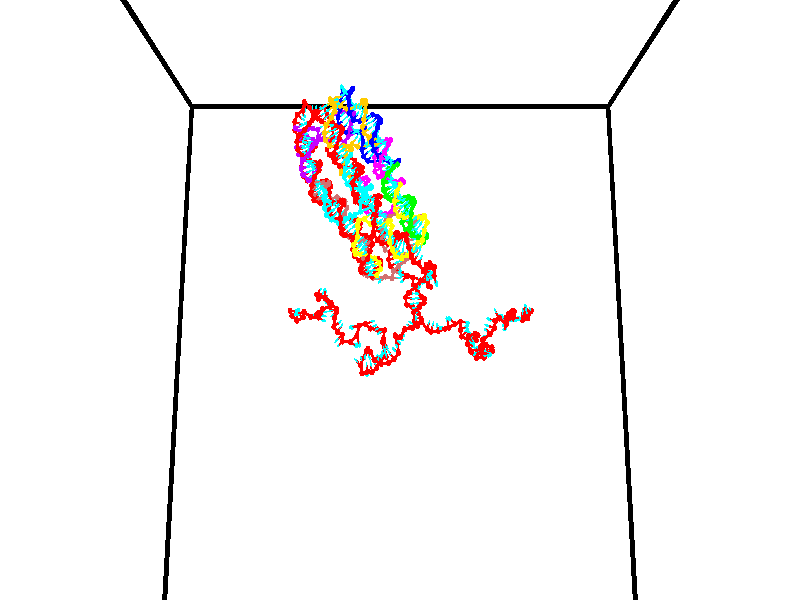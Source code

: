 // switches for output
#declare DRAW_BASES = 1; // possible values are 0, 1; only relevant for DNA ribbons
#declare DRAW_BASES_TYPE = 3; // possible values are 1, 2, 3; only relevant for DNA ribbons
#declare DRAW_FOG = 0; // set to 1 to enable fog

#include "colors.inc"

#include "transforms.inc"
background { rgb <1, 1, 1>}

#default {
   normal{
       ripples 0.25
       frequency 0.20
       turbulence 0.2
       lambda 5
   }
	finish {
		phong 0.1
		phong_size 40.
	}
}

// original window dimensions: 1024x640


// camera settings

camera {
	sky <0, 0.179814, -0.983701>
	up <0, 0.179814, -0.983701>
	right 1.6 * <1, 0, 0>
	location <35, 94.9851, 44.8844>
	look_at <35, 29.7336, 32.9568>
	direction <0, -65.2515, -11.9276>
	angle 67.0682
}


# declare cpy_camera_pos = <35, 94.9851, 44.8844>;
# if (DRAW_FOG = 1)
fog {
	fog_type 2
	up vnormalize(cpy_camera_pos)
	color rgbt<1,1,1,0.3>
	distance 1e-5
	fog_alt 3e-3
	fog_offset 56
}
# end


// LIGHTS

# declare lum = 6;
global_settings {
	ambient_light rgb lum * <0.05, 0.05, 0.05>
	max_trace_level 15
}# declare cpy_direct_light_amount = 0.25;
light_source
{	1000 * <-1, -1.16352, -0.803886>,
	rgb lum * cpy_direct_light_amount
	parallel
}

light_source
{	1000 * <1, 1.16352, 0.803886>,
	rgb lum * cpy_direct_light_amount
	parallel
}

// strand 0

// nucleotide -1

// particle -1
sphere {
	<23.938274, 35.068935, 34.836849> 0.250000
	pigment { color rgbt <1,0,0,0> }
	no_shadow
}
cylinder {
	<24.334797, 35.020252, 34.856834>,  <24.572710, 34.991043, 34.868824>, 0.100000
	pigment { color rgbt <1,0,0,0> }
	no_shadow
}
cylinder {
	<24.334797, 35.020252, 34.856834>,  <23.938274, 35.068935, 34.836849>, 0.100000
	pigment { color rgbt <1,0,0,0> }
	no_shadow
}

// particle -1
sphere {
	<24.334797, 35.020252, 34.856834> 0.100000
	pigment { color rgbt <1,0,0,0> }
	no_shadow
}
sphere {
	0, 1
	scale<0.080000,0.200000,0.300000>
	matrix <0.125411, 0.988937, -0.079223,
		-0.039767, 0.084800, 0.995604,
		0.991308, -0.121709, 0.049962,
		24.632189, 34.983738, 34.871822>
	pigment { color rgbt <0,1,1,0> }
	no_shadow
}
cylinder {
	<24.193369, 35.375919, 35.322445>,  <23.938274, 35.068935, 34.836849>, 0.130000
	pigment { color rgbt <1,0,0,0> }
	no_shadow
}

// nucleotide -1

// particle -1
sphere {
	<24.193369, 35.375919, 35.322445> 0.250000
	pigment { color rgbt <1,0,0,0> }
	no_shadow
}
cylinder {
	<24.504578, 35.355965, 35.071941>,  <24.691303, 35.343990, 34.921638>, 0.100000
	pigment { color rgbt <1,0,0,0> }
	no_shadow
}
cylinder {
	<24.504578, 35.355965, 35.071941>,  <24.193369, 35.375919, 35.322445>, 0.100000
	pigment { color rgbt <1,0,0,0> }
	no_shadow
}

// particle -1
sphere {
	<24.504578, 35.355965, 35.071941> 0.100000
	pigment { color rgbt <1,0,0,0> }
	no_shadow
}
sphere {
	0, 1
	scale<0.080000,0.200000,0.300000>
	matrix <0.084798, 0.996059, 0.025996,
		0.622491, -0.073330, 0.779184,
		0.778020, -0.049891, -0.626256,
		24.737984, 35.340996, 34.884064>
	pigment { color rgbt <0,1,1,0> }
	no_shadow
}
cylinder {
	<24.730715, 35.497841, 35.766129>,  <24.193369, 35.375919, 35.322445>, 0.130000
	pigment { color rgbt <1,0,0,0> }
	no_shadow
}

// nucleotide -1

// particle -1
sphere {
	<24.730715, 35.497841, 35.766129> 0.250000
	pigment { color rgbt <1,0,0,0> }
	no_shadow
}
cylinder {
	<24.736383, 35.614712, 35.383625>,  <24.739784, 35.684834, 35.154121>, 0.100000
	pigment { color rgbt <1,0,0,0> }
	no_shadow
}
cylinder {
	<24.736383, 35.614712, 35.383625>,  <24.730715, 35.497841, 35.766129>, 0.100000
	pigment { color rgbt <1,0,0,0> }
	no_shadow
}

// particle -1
sphere {
	<24.736383, 35.614712, 35.383625> 0.100000
	pigment { color rgbt <1,0,0,0> }
	no_shadow
}
sphere {
	0, 1
	scale<0.080000,0.200000,0.300000>
	matrix <0.250512, 0.924818, 0.286278,
		0.968010, -0.243612, -0.060088,
		0.014170, 0.292172, -0.956261,
		24.740635, 35.702362, 35.096748>
	pigment { color rgbt <0,1,1,0> }
	no_shadow
}
cylinder {
	<25.396250, 35.782654, 35.522232>,  <24.730715, 35.497841, 35.766129>, 0.130000
	pigment { color rgbt <1,0,0,0> }
	no_shadow
}

// nucleotide -1

// particle -1
sphere {
	<25.396250, 35.782654, 35.522232> 0.250000
	pigment { color rgbt <1,0,0,0> }
	no_shadow
}
cylinder {
	<25.081312, 35.930481, 35.324844>,  <24.892349, 36.019176, 35.206413>, 0.100000
	pigment { color rgbt <1,0,0,0> }
	no_shadow
}
cylinder {
	<25.081312, 35.930481, 35.324844>,  <25.396250, 35.782654, 35.522232>, 0.100000
	pigment { color rgbt <1,0,0,0> }
	no_shadow
}

// particle -1
sphere {
	<25.081312, 35.930481, 35.324844> 0.100000
	pigment { color rgbt <1,0,0,0> }
	no_shadow
}
sphere {
	0, 1
	scale<0.080000,0.200000,0.300000>
	matrix <0.210528, 0.913468, 0.348215,
		0.579454, 0.170277, -0.797019,
		-0.787344, 0.369569, -0.493465,
		24.845108, 36.041351, 35.176804>
	pigment { color rgbt <0,1,1,0> }
	no_shadow
}
cylinder {
	<25.558924, 36.380737, 35.159325>,  <25.396250, 35.782654, 35.522232>, 0.130000
	pigment { color rgbt <1,0,0,0> }
	no_shadow
}

// nucleotide -1

// particle -1
sphere {
	<25.558924, 36.380737, 35.159325> 0.250000
	pigment { color rgbt <1,0,0,0> }
	no_shadow
}
cylinder {
	<25.172758, 36.417801, 35.256805>,  <24.941059, 36.440041, 35.315292>, 0.100000
	pigment { color rgbt <1,0,0,0> }
	no_shadow
}
cylinder {
	<25.172758, 36.417801, 35.256805>,  <25.558924, 36.380737, 35.159325>, 0.100000
	pigment { color rgbt <1,0,0,0> }
	no_shadow
}

// particle -1
sphere {
	<25.172758, 36.417801, 35.256805> 0.100000
	pigment { color rgbt <1,0,0,0> }
	no_shadow
}
sphere {
	0, 1
	scale<0.080000,0.200000,0.300000>
	matrix <0.166941, 0.937668, 0.304810,
		-0.200263, 0.334952, -0.920708,
		-0.965415, 0.092662, 0.243697,
		24.883133, 36.445599, 35.329914>
	pigment { color rgbt <0,1,1,0> }
	no_shadow
}
cylinder {
	<26.186398, 36.118538, 35.535313>,  <25.558924, 36.380737, 35.159325>, 0.130000
	pigment { color rgbt <1,0,0,0> }
	no_shadow
}

// nucleotide -1

// particle -1
sphere {
	<26.186398, 36.118538, 35.535313> 0.250000
	pigment { color rgbt <1,0,0,0> }
	no_shadow
}
cylinder {
	<26.262983, 35.746536, 35.409817>,  <26.308935, 35.523335, 35.334518>, 0.100000
	pigment { color rgbt <1,0,0,0> }
	no_shadow
}
cylinder {
	<26.262983, 35.746536, 35.409817>,  <26.186398, 36.118538, 35.535313>, 0.100000
	pigment { color rgbt <1,0,0,0> }
	no_shadow
}

// particle -1
sphere {
	<26.262983, 35.746536, 35.409817> 0.100000
	pigment { color rgbt <1,0,0,0> }
	no_shadow
}
sphere {
	0, 1
	scale<0.080000,0.200000,0.300000>
	matrix <0.319269, 0.361283, -0.876095,
		0.928122, 0.067571, 0.366093,
		0.191462, -0.930005, -0.313742,
		26.320421, 35.467533, 35.315693>
	pigment { color rgbt <0,1,1,0> }
	no_shadow
}
cylinder {
	<26.928957, 35.883995, 35.552147>,  <26.186398, 36.118538, 35.535313>, 0.130000
	pigment { color rgbt <1,0,0,0> }
	no_shadow
}

// nucleotide -1

// particle -1
sphere {
	<26.928957, 35.883995, 35.552147> 0.250000
	pigment { color rgbt <1,0,0,0> }
	no_shadow
}
cylinder {
	<27.236155, 36.067589, 35.730820>,  <27.420473, 36.177746, 35.838024>, 0.100000
	pigment { color rgbt <1,0,0,0> }
	no_shadow
}
cylinder {
	<27.236155, 36.067589, 35.730820>,  <26.928957, 35.883995, 35.552147>, 0.100000
	pigment { color rgbt <1,0,0,0> }
	no_shadow
}

// particle -1
sphere {
	<27.236155, 36.067589, 35.730820> 0.100000
	pigment { color rgbt <1,0,0,0> }
	no_shadow
}
sphere {
	0, 1
	scale<0.080000,0.200000,0.300000>
	matrix <0.079496, 0.623729, -0.777588,
		-0.635506, 0.632691, 0.442532,
		0.767992, 0.458982, 0.446680,
		27.466553, 36.205284, 35.864822>
	pigment { color rgbt <0,1,1,0> }
	no_shadow
}
cylinder {
	<26.832153, 36.555298, 35.427479>,  <26.928957, 35.883995, 35.552147>, 0.130000
	pigment { color rgbt <1,0,0,0> }
	no_shadow
}

// nucleotide -1

// particle -1
sphere {
	<26.832153, 36.555298, 35.427479> 0.250000
	pigment { color rgbt <1,0,0,0> }
	no_shadow
}
cylinder {
	<27.228058, 36.552265, 35.484489>,  <27.465601, 36.550446, 35.518696>, 0.100000
	pigment { color rgbt <1,0,0,0> }
	no_shadow
}
cylinder {
	<27.228058, 36.552265, 35.484489>,  <26.832153, 36.555298, 35.427479>, 0.100000
	pigment { color rgbt <1,0,0,0> }
	no_shadow
}

// particle -1
sphere {
	<27.228058, 36.552265, 35.484489> 0.100000
	pigment { color rgbt <1,0,0,0> }
	no_shadow
}
sphere {
	0, 1
	scale<0.080000,0.200000,0.300000>
	matrix <0.116913, 0.615866, -0.779128,
		-0.081870, 0.787814, 0.610447,
		0.989762, -0.007581, 0.142527,
		27.524986, 36.549992, 35.527248>
	pigment { color rgbt <0,1,1,0> }
	no_shadow
}
cylinder {
	<27.060125, 37.233700, 35.417110>,  <26.832153, 36.555298, 35.427479>, 0.130000
	pigment { color rgbt <1,0,0,0> }
	no_shadow
}

// nucleotide -1

// particle -1
sphere {
	<27.060125, 37.233700, 35.417110> 0.250000
	pigment { color rgbt <1,0,0,0> }
	no_shadow
}
cylinder {
	<27.390917, 37.030338, 35.321083>,  <27.589392, 36.908321, 35.263466>, 0.100000
	pigment { color rgbt <1,0,0,0> }
	no_shadow
}
cylinder {
	<27.390917, 37.030338, 35.321083>,  <27.060125, 37.233700, 35.417110>, 0.100000
	pigment { color rgbt <1,0,0,0> }
	no_shadow
}

// particle -1
sphere {
	<27.390917, 37.030338, 35.321083> 0.100000
	pigment { color rgbt <1,0,0,0> }
	no_shadow
}
sphere {
	0, 1
	scale<0.080000,0.200000,0.300000>
	matrix <0.063851, 0.509154, -0.858304,
		0.558594, 0.694471, 0.453522,
		0.826980, -0.508401, -0.240068,
		27.639011, 36.877819, 35.249062>
	pigment { color rgbt <0,1,1,0> }
	no_shadow
}
cylinder {
	<27.559858, 37.734833, 35.155739>,  <27.060125, 37.233700, 35.417110>, 0.130000
	pigment { color rgbt <1,0,0,0> }
	no_shadow
}

// nucleotide -1

// particle -1
sphere {
	<27.559858, 37.734833, 35.155739> 0.250000
	pigment { color rgbt <1,0,0,0> }
	no_shadow
}
cylinder {
	<27.708168, 37.387924, 35.022850>,  <27.797153, 37.179779, 34.943115>, 0.100000
	pigment { color rgbt <1,0,0,0> }
	no_shadow
}
cylinder {
	<27.708168, 37.387924, 35.022850>,  <27.559858, 37.734833, 35.155739>, 0.100000
	pigment { color rgbt <1,0,0,0> }
	no_shadow
}

// particle -1
sphere {
	<27.708168, 37.387924, 35.022850> 0.100000
	pigment { color rgbt <1,0,0,0> }
	no_shadow
}
sphere {
	0, 1
	scale<0.080000,0.200000,0.300000>
	matrix <0.182432, 0.418765, -0.889581,
		0.910628, 0.269227, 0.313486,
		0.370776, -0.867267, -0.332224,
		27.819401, 37.127743, 34.923183>
	pigment { color rgbt <0,1,1,0> }
	no_shadow
}
cylinder {
	<28.276428, 37.822475, 34.971733>,  <27.559858, 37.734833, 35.155739>, 0.130000
	pigment { color rgbt <1,0,0,0> }
	no_shadow
}

// nucleotide -1

// particle -1
sphere {
	<28.276428, 37.822475, 34.971733> 0.250000
	pigment { color rgbt <1,0,0,0> }
	no_shadow
}
cylinder {
	<28.085415, 37.541107, 34.761147>,  <27.970806, 37.372288, 34.634796>, 0.100000
	pigment { color rgbt <1,0,0,0> }
	no_shadow
}
cylinder {
	<28.085415, 37.541107, 34.761147>,  <28.276428, 37.822475, 34.971733>, 0.100000
	pigment { color rgbt <1,0,0,0> }
	no_shadow
}

// particle -1
sphere {
	<28.085415, 37.541107, 34.761147> 0.100000
	pigment { color rgbt <1,0,0,0> }
	no_shadow
}
sphere {
	0, 1
	scale<0.080000,0.200000,0.300000>
	matrix <0.174596, 0.511273, -0.841496,
		0.861091, -0.493760, -0.121335,
		-0.477533, -0.703421, -0.526462,
		27.942156, 37.330082, 34.603207>
	pigment { color rgbt <0,1,1,0> }
	no_shadow
}
cylinder {
	<27.790718, 37.967041, 34.299847>,  <28.276428, 37.822475, 34.971733>, 0.130000
	pigment { color rgbt <1,0,0,0> }
	no_shadow
}

// nucleotide -1

// particle -1
sphere {
	<27.790718, 37.967041, 34.299847> 0.250000
	pigment { color rgbt <1,0,0,0> }
	no_shadow
}
cylinder {
	<27.750832, 37.786003, 33.945396>,  <27.726900, 37.677380, 33.732727>, 0.100000
	pigment { color rgbt <1,0,0,0> }
	no_shadow
}
cylinder {
	<27.750832, 37.786003, 33.945396>,  <27.790718, 37.967041, 34.299847>, 0.100000
	pigment { color rgbt <1,0,0,0> }
	no_shadow
}

// particle -1
sphere {
	<27.750832, 37.786003, 33.945396> 0.100000
	pigment { color rgbt <1,0,0,0> }
	no_shadow
}
sphere {
	0, 1
	scale<0.080000,0.200000,0.300000>
	matrix <-0.136758, -0.875874, 0.462754,
		-0.985573, 0.167329, 0.025444,
		-0.099718, -0.452598, -0.886122,
		27.720917, 37.650223, 33.679562>
	pigment { color rgbt <0,1,1,0> }
	no_shadow
}
cylinder {
	<27.000401, 37.896748, 34.009937>,  <27.790718, 37.967041, 34.299847>, 0.130000
	pigment { color rgbt <1,0,0,0> }
	no_shadow
}

// nucleotide -1

// particle -1
sphere {
	<27.000401, 37.896748, 34.009937> 0.250000
	pigment { color rgbt <1,0,0,0> }
	no_shadow
}
cylinder {
	<27.142012, 37.638870, 33.738930>,  <27.226978, 37.484146, 33.576324>, 0.100000
	pigment { color rgbt <1,0,0,0> }
	no_shadow
}
cylinder {
	<27.142012, 37.638870, 33.738930>,  <27.000401, 37.896748, 34.009937>, 0.100000
	pigment { color rgbt <1,0,0,0> }
	no_shadow
}

// particle -1
sphere {
	<27.142012, 37.638870, 33.738930> 0.100000
	pigment { color rgbt <1,0,0,0> }
	no_shadow
}
sphere {
	0, 1
	scale<0.080000,0.200000,0.300000>
	matrix <0.600764, -0.398442, 0.693056,
		-0.716760, -0.652394, 0.246246,
		0.354030, -0.644691, -0.677522,
		27.248220, 37.445461, 33.535671>
	pigment { color rgbt <0,1,1,0> }
	no_shadow
}
cylinder {
	<27.074608, 37.267654, 34.268482>,  <27.000401, 37.896748, 34.009937>, 0.130000
	pigment { color rgbt <1,0,0,0> }
	no_shadow
}

// nucleotide -1

// particle -1
sphere {
	<27.074608, 37.267654, 34.268482> 0.250000
	pigment { color rgbt <1,0,0,0> }
	no_shadow
}
cylinder {
	<27.330620, 37.238907, 33.962490>,  <27.484226, 37.221661, 33.778896>, 0.100000
	pigment { color rgbt <1,0,0,0> }
	no_shadow
}
cylinder {
	<27.330620, 37.238907, 33.962490>,  <27.074608, 37.267654, 34.268482>, 0.100000
	pigment { color rgbt <1,0,0,0> }
	no_shadow
}

// particle -1
sphere {
	<27.330620, 37.238907, 33.962490> 0.100000
	pigment { color rgbt <1,0,0,0> }
	no_shadow
}
sphere {
	0, 1
	scale<0.080000,0.200000,0.300000>
	matrix <0.643176, -0.494559, 0.584582,
		-0.420339, -0.866168, -0.270311,
		0.640031, -0.071865, -0.764981,
		27.522629, 37.217346, 33.732994>
	pigment { color rgbt <0,1,1,0> }
	no_shadow
}
cylinder {
	<27.143288, 36.663593, 33.908222>,  <27.074608, 37.267654, 34.268482>, 0.130000
	pigment { color rgbt <1,0,0,0> }
	no_shadow
}

// nucleotide -1

// particle -1
sphere {
	<27.143288, 36.663593, 33.908222> 0.250000
	pigment { color rgbt <1,0,0,0> }
	no_shadow
}
cylinder {
	<27.455885, 36.905273, 33.970455>,  <27.643444, 37.050282, 34.007793>, 0.100000
	pigment { color rgbt <1,0,0,0> }
	no_shadow
}
cylinder {
	<27.455885, 36.905273, 33.970455>,  <27.143288, 36.663593, 33.908222>, 0.100000
	pigment { color rgbt <1,0,0,0> }
	no_shadow
}

// particle -1
sphere {
	<27.455885, 36.905273, 33.970455> 0.100000
	pigment { color rgbt <1,0,0,0> }
	no_shadow
}
sphere {
	0, 1
	scale<0.080000,0.200000,0.300000>
	matrix <0.208077, -0.487487, 0.847975,
		0.588192, -0.630315, -0.506689,
		0.781495, 0.604202, 0.155581,
		27.690334, 37.086533, 34.017128>
	pigment { color rgbt <0,1,1,0> }
	no_shadow
}
cylinder {
	<27.644341, 36.252773, 33.948608>,  <27.143288, 36.663593, 33.908222>, 0.130000
	pigment { color rgbt <1,0,0,0> }
	no_shadow
}

// nucleotide -1

// particle -1
sphere {
	<27.644341, 36.252773, 33.948608> 0.250000
	pigment { color rgbt <1,0,0,0> }
	no_shadow
}
cylinder {
	<27.725790, 36.585022, 34.155918>,  <27.774660, 36.784370, 34.280304>, 0.100000
	pigment { color rgbt <1,0,0,0> }
	no_shadow
}
cylinder {
	<27.725790, 36.585022, 34.155918>,  <27.644341, 36.252773, 33.948608>, 0.100000
	pigment { color rgbt <1,0,0,0> }
	no_shadow
}

// particle -1
sphere {
	<27.725790, 36.585022, 34.155918> 0.100000
	pigment { color rgbt <1,0,0,0> }
	no_shadow
}
sphere {
	0, 1
	scale<0.080000,0.200000,0.300000>
	matrix <0.280911, -0.556673, 0.781796,
		0.937884, -0.013602, -0.346681,
		0.203622, 0.830620, 0.518274,
		27.786877, 36.834209, 34.311401>
	pigment { color rgbt <0,1,1,0> }
	no_shadow
}
cylinder {
	<28.178331, 36.038773, 34.361195>,  <27.644341, 36.252773, 33.948608>, 0.130000
	pigment { color rgbt <1,0,0,0> }
	no_shadow
}

// nucleotide -1

// particle -1
sphere {
	<28.178331, 36.038773, 34.361195> 0.250000
	pigment { color rgbt <1,0,0,0> }
	no_shadow
}
cylinder {
	<28.051262, 36.374969, 34.536762>,  <27.975019, 36.576687, 34.642101>, 0.100000
	pigment { color rgbt <1,0,0,0> }
	no_shadow
}
cylinder {
	<28.051262, 36.374969, 34.536762>,  <28.178331, 36.038773, 34.361195>, 0.100000
	pigment { color rgbt <1,0,0,0> }
	no_shadow
}

// particle -1
sphere {
	<28.051262, 36.374969, 34.536762> 0.100000
	pigment { color rgbt <1,0,0,0> }
	no_shadow
}
sphere {
	0, 1
	scale<0.080000,0.200000,0.300000>
	matrix <0.328690, -0.336580, 0.882426,
		0.889407, 0.424593, -0.169340,
		-0.317676, 0.840496, 0.438917,
		27.955959, 36.627117, 34.668438>
	pigment { color rgbt <0,1,1,0> }
	no_shadow
}
cylinder {
	<28.739777, 36.262627, 34.913345>,  <28.178331, 36.038773, 34.361195>, 0.130000
	pigment { color rgbt <1,0,0,0> }
	no_shadow
}

// nucleotide -1

// particle -1
sphere {
	<28.739777, 36.262627, 34.913345> 0.250000
	pigment { color rgbt <1,0,0,0> }
	no_shadow
}
cylinder {
	<28.401449, 36.441227, 35.030117>,  <28.198452, 36.548389, 35.100182>, 0.100000
	pigment { color rgbt <1,0,0,0> }
	no_shadow
}
cylinder {
	<28.401449, 36.441227, 35.030117>,  <28.739777, 36.262627, 34.913345>, 0.100000
	pigment { color rgbt <1,0,0,0> }
	no_shadow
}

// particle -1
sphere {
	<28.401449, 36.441227, 35.030117> 0.100000
	pigment { color rgbt <1,0,0,0> }
	no_shadow
}
sphere {
	0, 1
	scale<0.080000,0.200000,0.300000>
	matrix <0.294406, -0.065666, 0.953422,
		0.444876, 0.892369, -0.075911,
		-0.845820, 0.446503, 0.291932,
		28.147703, 36.575176, 35.117695>
	pigment { color rgbt <0,1,1,0> }
	no_shadow
}
cylinder {
	<28.855492, 36.965652, 35.270866>,  <28.739777, 36.262627, 34.913345>, 0.130000
	pigment { color rgbt <1,0,0,0> }
	no_shadow
}

// nucleotide -1

// particle -1
sphere {
	<28.855492, 36.965652, 35.270866> 0.250000
	pigment { color rgbt <1,0,0,0> }
	no_shadow
}
cylinder {
	<28.581495, 36.692471, 35.372345>,  <28.417097, 36.528561, 35.433231>, 0.100000
	pigment { color rgbt <1,0,0,0> }
	no_shadow
}
cylinder {
	<28.581495, 36.692471, 35.372345>,  <28.855492, 36.965652, 35.270866>, 0.100000
	pigment { color rgbt <1,0,0,0> }
	no_shadow
}

// particle -1
sphere {
	<28.581495, 36.692471, 35.372345> 0.100000
	pigment { color rgbt <1,0,0,0> }
	no_shadow
}
sphere {
	0, 1
	scale<0.080000,0.200000,0.300000>
	matrix <0.553955, -0.262057, 0.790228,
		-0.473206, 0.681835, 0.557832,
		-0.684989, -0.682955, 0.253699,
		28.375999, 36.487583, 35.448456>
	pigment { color rgbt <0,1,1,0> }
	no_shadow
}
cylinder {
	<28.682941, 37.323021, 35.835377>,  <28.855492, 36.965652, 35.270866>, 0.130000
	pigment { color rgbt <1,0,0,0> }
	no_shadow
}

// nucleotide -1

// particle -1
sphere {
	<28.682941, 37.323021, 35.835377> 0.250000
	pigment { color rgbt <1,0,0,0> }
	no_shadow
}
cylinder {
	<28.676596, 36.923088, 35.831860>,  <28.672789, 36.683128, 35.829750>, 0.100000
	pigment { color rgbt <1,0,0,0> }
	no_shadow
}
cylinder {
	<28.676596, 36.923088, 35.831860>,  <28.682941, 37.323021, 35.835377>, 0.100000
	pigment { color rgbt <1,0,0,0> }
	no_shadow
}

// particle -1
sphere {
	<28.676596, 36.923088, 35.831860> 0.100000
	pigment { color rgbt <1,0,0,0> }
	no_shadow
}
sphere {
	0, 1
	scale<0.080000,0.200000,0.300000>
	matrix <0.654242, -0.017032, 0.756093,
		-0.756118, 0.006242, 0.654405,
		-0.015865, -0.999835, -0.008795,
		28.671837, 36.623138, 35.829220>
	pigment { color rgbt <0,1,1,0> }
	no_shadow
}
cylinder {
	<28.585604, 36.995972, 36.486744>,  <28.682941, 37.323021, 35.835377>, 0.130000
	pigment { color rgbt <1,0,0,0> }
	no_shadow
}

// nucleotide -1

// particle -1
sphere {
	<28.585604, 36.995972, 36.486744> 0.250000
	pigment { color rgbt <1,0,0,0> }
	no_shadow
}
cylinder {
	<28.857483, 36.813419, 36.257053>,  <29.020611, 36.703888, 36.119240>, 0.100000
	pigment { color rgbt <1,0,0,0> }
	no_shadow
}
cylinder {
	<28.857483, 36.813419, 36.257053>,  <28.585604, 36.995972, 36.486744>, 0.100000
	pigment { color rgbt <1,0,0,0> }
	no_shadow
}

// particle -1
sphere {
	<28.857483, 36.813419, 36.257053> 0.100000
	pigment { color rgbt <1,0,0,0> }
	no_shadow
}
sphere {
	0, 1
	scale<0.080000,0.200000,0.300000>
	matrix <0.693611, 0.145281, 0.705547,
		-0.238572, -0.877846, 0.415295,
		0.679696, -0.456377, -0.574224,
		29.061392, 36.676506, 36.084785>
	pigment { color rgbt <0,1,1,0> }
	no_shadow
}
cylinder {
	<28.863400, 36.351456, 36.836250>,  <28.585604, 36.995972, 36.486744>, 0.130000
	pigment { color rgbt <1,0,0,0> }
	no_shadow
}

// nucleotide -1

// particle -1
sphere {
	<28.863400, 36.351456, 36.836250> 0.250000
	pigment { color rgbt <1,0,0,0> }
	no_shadow
}
cylinder {
	<29.104837, 36.530006, 36.572002>,  <29.249701, 36.637135, 36.413452>, 0.100000
	pigment { color rgbt <1,0,0,0> }
	no_shadow
}
cylinder {
	<29.104837, 36.530006, 36.572002>,  <28.863400, 36.351456, 36.836250>, 0.100000
	pigment { color rgbt <1,0,0,0> }
	no_shadow
}

// particle -1
sphere {
	<29.104837, 36.530006, 36.572002> 0.100000
	pigment { color rgbt <1,0,0,0> }
	no_shadow
}
sphere {
	0, 1
	scale<0.080000,0.200000,0.300000>
	matrix <0.730596, 0.022089, 0.682453,
		0.319222, -0.894574, -0.312786,
		0.603595, 0.446374, -0.660623,
		29.285915, 36.663918, 36.373814>
	pigment { color rgbt <0,1,1,0> }
	no_shadow
}
cylinder {
	<29.386442, 36.774334, 37.117668>,  <28.863400, 36.351456, 36.836250>, 0.130000
	pigment { color rgbt <1,0,0,0> }
	no_shadow
}

// nucleotide -1

// particle -1
sphere {
	<29.386442, 36.774334, 37.117668> 0.250000
	pigment { color rgbt <1,0,0,0> }
	no_shadow
}
cylinder {
	<29.079330, 36.684631, 37.357742>,  <28.895063, 36.630810, 37.501789>, 0.100000
	pigment { color rgbt <1,0,0,0> }
	no_shadow
}
cylinder {
	<29.079330, 36.684631, 37.357742>,  <29.386442, 36.774334, 37.117668>, 0.100000
	pigment { color rgbt <1,0,0,0> }
	no_shadow
}

// particle -1
sphere {
	<29.079330, 36.684631, 37.357742> 0.100000
	pigment { color rgbt <1,0,0,0> }
	no_shadow
}
sphere {
	0, 1
	scale<0.080000,0.200000,0.300000>
	matrix <0.612334, 0.018886, 0.790373,
		-0.188583, 0.974347, 0.122820,
		-0.767778, -0.224258, 0.600188,
		28.848997, 36.617355, 37.537800>
	pigment { color rgbt <0,1,1,0> }
	no_shadow
}
cylinder {
	<29.446741, 37.250343, 37.709957>,  <29.386442, 36.774334, 37.117668>, 0.130000
	pigment { color rgbt <1,0,0,0> }
	no_shadow
}

// nucleotide -1

// particle -1
sphere {
	<29.446741, 37.250343, 37.709957> 0.250000
	pigment { color rgbt <1,0,0,0> }
	no_shadow
}
cylinder {
	<29.227404, 36.945324, 37.847267>,  <29.095800, 36.762310, 37.929653>, 0.100000
	pigment { color rgbt <1,0,0,0> }
	no_shadow
}
cylinder {
	<29.227404, 36.945324, 37.847267>,  <29.446741, 37.250343, 37.709957>, 0.100000
	pigment { color rgbt <1,0,0,0> }
	no_shadow
}

// particle -1
sphere {
	<29.227404, 36.945324, 37.847267> 0.100000
	pigment { color rgbt <1,0,0,0> }
	no_shadow
}
sphere {
	0, 1
	scale<0.080000,0.200000,0.300000>
	matrix <0.410841, 0.111880, 0.904816,
		-0.728374, 0.637180, 0.251938,
		-0.548344, -0.762551, 0.343270,
		29.062901, 36.716560, 37.950249>
	pigment { color rgbt <0,1,1,0> }
	no_shadow
}
cylinder {
	<30.215530, 37.237122, 37.744869>,  <29.446741, 37.250343, 37.709957>, 0.130000
	pigment { color rgbt <1,0,0,0> }
	no_shadow
}

// nucleotide -1

// particle -1
sphere {
	<30.215530, 37.237122, 37.744869> 0.250000
	pigment { color rgbt <1,0,0,0> }
	no_shadow
}
cylinder {
	<30.527229, 37.403275, 37.932583>,  <30.714249, 37.502964, 38.045212>, 0.100000
	pigment { color rgbt <1,0,0,0> }
	no_shadow
}
cylinder {
	<30.527229, 37.403275, 37.932583>,  <30.215530, 37.237122, 37.744869>, 0.100000
	pigment { color rgbt <1,0,0,0> }
	no_shadow
}

// particle -1
sphere {
	<30.527229, 37.403275, 37.932583> 0.100000
	pigment { color rgbt <1,0,0,0> }
	no_shadow
}
sphere {
	0, 1
	scale<0.080000,0.200000,0.300000>
	matrix <0.532668, -0.833507, -0.146733,
		0.330205, 0.364316, -0.870769,
		0.779249, 0.415378, 0.469288,
		30.761003, 37.527889, 38.073368>
	pigment { color rgbt <0,1,1,0> }
	no_shadow
}
cylinder {
	<30.853491, 37.370735, 37.272327>,  <30.215530, 37.237122, 37.744869>, 0.130000
	pigment { color rgbt <1,0,0,0> }
	no_shadow
}

// nucleotide -1

// particle -1
sphere {
	<30.853491, 37.370735, 37.272327> 0.250000
	pigment { color rgbt <1,0,0,0> }
	no_shadow
}
cylinder {
	<30.979734, 37.288273, 37.642818>,  <31.055481, 37.238796, 37.865112>, 0.100000
	pigment { color rgbt <1,0,0,0> }
	no_shadow
}
cylinder {
	<30.979734, 37.288273, 37.642818>,  <30.853491, 37.370735, 37.272327>, 0.100000
	pigment { color rgbt <1,0,0,0> }
	no_shadow
}

// particle -1
sphere {
	<30.979734, 37.288273, 37.642818> 0.100000
	pigment { color rgbt <1,0,0,0> }
	no_shadow
}
sphere {
	0, 1
	scale<0.080000,0.200000,0.300000>
	matrix <0.589673, -0.722142, -0.361659,
		0.743422, 0.660312, -0.106351,
		0.315609, -0.206153, 0.926225,
		31.074417, 37.226425, 37.920685>
	pigment { color rgbt <0,1,1,0> }
	no_shadow
}
cylinder {
	<31.070875, 37.460632, 36.473816>,  <30.853491, 37.370735, 37.272327>, 0.130000
	pigment { color rgbt <1,0,0,0> }
	no_shadow
}

// nucleotide -1

// particle -1
sphere {
	<31.070875, 37.460632, 36.473816> 0.250000
	pigment { color rgbt <1,0,0,0> }
	no_shadow
}
cylinder {
	<30.675438, 37.450882, 36.533272>,  <30.438175, 37.445030, 36.568943>, 0.100000
	pigment { color rgbt <1,0,0,0> }
	no_shadow
}
cylinder {
	<30.675438, 37.450882, 36.533272>,  <31.070875, 37.460632, 36.473816>, 0.100000
	pigment { color rgbt <1,0,0,0> }
	no_shadow
}

// particle -1
sphere {
	<30.675438, 37.450882, 36.533272> 0.100000
	pigment { color rgbt <1,0,0,0> }
	no_shadow
}
sphere {
	0, 1
	scale<0.080000,0.200000,0.300000>
	matrix <-0.006071, 0.992465, 0.122375,
		-0.150499, 0.120076, -0.981291,
		-0.988592, -0.024375, 0.148636,
		30.378860, 37.443569, 36.577862>
	pigment { color rgbt <0,1,1,0> }
	no_shadow
}
cylinder {
	<31.639311, 36.987381, 36.250824>,  <31.070875, 37.460632, 36.473816>, 0.130000
	pigment { color rgbt <1,0,0,0> }
	no_shadow
}

// nucleotide -1

// particle -1
sphere {
	<31.639311, 36.987381, 36.250824> 0.250000
	pigment { color rgbt <1,0,0,0> }
	no_shadow
}
cylinder {
	<32.022469, 37.019642, 36.140602>,  <32.252365, 37.038998, 36.074467>, 0.100000
	pigment { color rgbt <1,0,0,0> }
	no_shadow
}
cylinder {
	<32.022469, 37.019642, 36.140602>,  <31.639311, 36.987381, 36.250824>, 0.100000
	pigment { color rgbt <1,0,0,0> }
	no_shadow
}

// particle -1
sphere {
	<32.022469, 37.019642, 36.140602> 0.100000
	pigment { color rgbt <1,0,0,0> }
	no_shadow
}
sphere {
	0, 1
	scale<0.080000,0.200000,0.300000>
	matrix <0.250304, 0.235608, 0.939062,
		0.140657, -0.968496, 0.205501,
		0.957895, 0.080648, -0.275558,
		32.309837, 37.043839, 36.057934>
	pigment { color rgbt <0,1,1,0> }
	no_shadow
}
cylinder {
	<32.075932, 36.480518, 36.553410>,  <31.639311, 36.987381, 36.250824>, 0.130000
	pigment { color rgbt <1,0,0,0> }
	no_shadow
}

// nucleotide -1

// particle -1
sphere {
	<32.075932, 36.480518, 36.553410> 0.250000
	pigment { color rgbt <1,0,0,0> }
	no_shadow
}
cylinder {
	<32.342007, 36.767315, 36.470028>,  <32.501652, 36.939392, 36.419998>, 0.100000
	pigment { color rgbt <1,0,0,0> }
	no_shadow
}
cylinder {
	<32.342007, 36.767315, 36.470028>,  <32.075932, 36.480518, 36.553410>, 0.100000
	pigment { color rgbt <1,0,0,0> }
	no_shadow
}

// particle -1
sphere {
	<32.342007, 36.767315, 36.470028> 0.100000
	pigment { color rgbt <1,0,0,0> }
	no_shadow
}
sphere {
	0, 1
	scale<0.080000,0.200000,0.300000>
	matrix <0.297902, 0.001151, 0.954596,
		0.684674, -0.697085, -0.212826,
		0.665189, 0.716988, -0.208451,
		32.541565, 36.982410, 36.407494>
	pigment { color rgbt <0,1,1,0> }
	no_shadow
}
cylinder {
	<32.783485, 36.289162, 36.607136>,  <32.075932, 36.480518, 36.553410>, 0.130000
	pigment { color rgbt <1,0,0,0> }
	no_shadow
}

// nucleotide -1

// particle -1
sphere {
	<32.783485, 36.289162, 36.607136> 0.250000
	pigment { color rgbt <1,0,0,0> }
	no_shadow
}
cylinder {
	<32.770985, 36.686718, 36.649479>,  <32.763485, 36.925251, 36.674885>, 0.100000
	pigment { color rgbt <1,0,0,0> }
	no_shadow
}
cylinder {
	<32.770985, 36.686718, 36.649479>,  <32.783485, 36.289162, 36.607136>, 0.100000
	pigment { color rgbt <1,0,0,0> }
	no_shadow
}

// particle -1
sphere {
	<32.770985, 36.686718, 36.649479> 0.100000
	pigment { color rgbt <1,0,0,0> }
	no_shadow
}
sphere {
	0, 1
	scale<0.080000,0.200000,0.300000>
	matrix <0.418227, -0.083191, 0.904525,
		0.907805, 0.072543, -0.413071,
		-0.031253, 0.993890, 0.105861,
		32.761608, 36.984886, 36.681236>
	pigment { color rgbt <0,1,1,0> }
	no_shadow
}
cylinder {
	<33.486877, 36.534866, 36.710213>,  <32.783485, 36.289162, 36.607136>, 0.130000
	pigment { color rgbt <1,0,0,0> }
	no_shadow
}

// nucleotide -1

// particle -1
sphere {
	<33.486877, 36.534866, 36.710213> 0.250000
	pigment { color rgbt <1,0,0,0> }
	no_shadow
}
cylinder {
	<33.201450, 36.770741, 36.861519>,  <33.030193, 36.912266, 36.952301>, 0.100000
	pigment { color rgbt <1,0,0,0> }
	no_shadow
}
cylinder {
	<33.201450, 36.770741, 36.861519>,  <33.486877, 36.534866, 36.710213>, 0.100000
	pigment { color rgbt <1,0,0,0> }
	no_shadow
}

// particle -1
sphere {
	<33.201450, 36.770741, 36.861519> 0.100000
	pigment { color rgbt <1,0,0,0> }
	no_shadow
}
sphere {
	0, 1
	scale<0.080000,0.200000,0.300000>
	matrix <0.577455, 0.189335, 0.794165,
		0.396691, 0.785124, -0.475622,
		-0.713570, 0.589689, 0.378266,
		32.987381, 36.947647, 36.974998>
	pigment { color rgbt <0,1,1,0> }
	no_shadow
}
cylinder {
	<33.373856, 36.726200, 37.445827>,  <33.486877, 36.534866, 36.710213>, 0.130000
	pigment { color rgbt <1,0,0,0> }
	no_shadow
}

// nucleotide -1

// particle -1
sphere {
	<33.373856, 36.726200, 37.445827> 0.250000
	pigment { color rgbt <1,0,0,0> }
	no_shadow
}
cylinder {
	<33.567181, 36.686794, 37.793781>,  <33.683174, 36.663151, 38.002556>, 0.100000
	pigment { color rgbt <1,0,0,0> }
	no_shadow
}
cylinder {
	<33.567181, 36.686794, 37.793781>,  <33.373856, 36.726200, 37.445827>, 0.100000
	pigment { color rgbt <1,0,0,0> }
	no_shadow
}

// particle -1
sphere {
	<33.567181, 36.686794, 37.793781> 0.100000
	pigment { color rgbt <1,0,0,0> }
	no_shadow
}
sphere {
	0, 1
	scale<0.080000,0.200000,0.300000>
	matrix <-0.738279, -0.579868, 0.344524,
		0.470481, -0.808733, -0.352985,
		0.483313, -0.098510, 0.869888,
		33.712173, 36.657242, 38.054749>
	pigment { color rgbt <0,1,1,0> }
	no_shadow
}
cylinder {
	<33.275455, 36.022869, 37.584583>,  <33.373856, 36.726200, 37.445827>, 0.130000
	pigment { color rgbt <1,0,0,0> }
	no_shadow
}

// nucleotide -1

// particle -1
sphere {
	<33.275455, 36.022869, 37.584583> 0.250000
	pigment { color rgbt <1,0,0,0> }
	no_shadow
}
cylinder {
	<33.394413, 36.165588, 37.938816>,  <33.465786, 36.251221, 38.151356>, 0.100000
	pigment { color rgbt <1,0,0,0> }
	no_shadow
}
cylinder {
	<33.394413, 36.165588, 37.938816>,  <33.275455, 36.022869, 37.584583>, 0.100000
	pigment { color rgbt <1,0,0,0> }
	no_shadow
}

// particle -1
sphere {
	<33.394413, 36.165588, 37.938816> 0.100000
	pigment { color rgbt <1,0,0,0> }
	no_shadow
}
sphere {
	0, 1
	scale<0.080000,0.200000,0.300000>
	matrix <-0.615165, -0.637743, 0.463525,
		0.730158, -0.682627, 0.029829,
		0.297392, 0.356797, 0.885581,
		33.483631, 36.272629, 38.204491>
	pigment { color rgbt <0,1,1,0> }
	no_shadow
}
cylinder {
	<33.482674, 35.465210, 37.990910>,  <33.275455, 36.022869, 37.584583>, 0.130000
	pigment { color rgbt <1,0,0,0> }
	no_shadow
}

// nucleotide -1

// particle -1
sphere {
	<33.482674, 35.465210, 37.990910> 0.250000
	pigment { color rgbt <1,0,0,0> }
	no_shadow
}
cylinder {
	<33.398018, 35.743645, 38.265331>,  <33.347225, 35.910706, 38.429985>, 0.100000
	pigment { color rgbt <1,0,0,0> }
	no_shadow
}
cylinder {
	<33.398018, 35.743645, 38.265331>,  <33.482674, 35.465210, 37.990910>, 0.100000
	pigment { color rgbt <1,0,0,0> }
	no_shadow
}

// particle -1
sphere {
	<33.398018, 35.743645, 38.265331> 0.100000
	pigment { color rgbt <1,0,0,0> }
	no_shadow
}
sphere {
	0, 1
	scale<0.080000,0.200000,0.300000>
	matrix <-0.604130, -0.644965, 0.468025,
		0.768268, -0.315415, 0.557026,
		-0.211640, 0.696085, 0.686057,
		33.334526, 35.952469, 38.471149>
	pigment { color rgbt <0,1,1,0> }
	no_shadow
}
cylinder {
	<33.625786, 35.201424, 38.742115>,  <33.482674, 35.465210, 37.990910>, 0.130000
	pigment { color rgbt <1,0,0,0> }
	no_shadow
}

// nucleotide -1

// particle -1
sphere {
	<33.625786, 35.201424, 38.742115> 0.250000
	pigment { color rgbt <1,0,0,0> }
	no_shadow
}
cylinder {
	<33.354645, 35.495461, 38.747192>,  <33.191959, 35.671883, 38.750240>, 0.100000
	pigment { color rgbt <1,0,0,0> }
	no_shadow
}
cylinder {
	<33.354645, 35.495461, 38.747192>,  <33.625786, 35.201424, 38.742115>, 0.100000
	pigment { color rgbt <1,0,0,0> }
	no_shadow
}

// particle -1
sphere {
	<33.354645, 35.495461, 38.747192> 0.100000
	pigment { color rgbt <1,0,0,0> }
	no_shadow
}
sphere {
	0, 1
	scale<0.080000,0.200000,0.300000>
	matrix <-0.618063, -0.579119, 0.531619,
		0.398139, 0.352512, 0.846889,
		-0.677852, 0.735089, 0.012695,
		33.151291, 35.715988, 38.750999>
	pigment { color rgbt <0,1,1,0> }
	no_shadow
}
cylinder {
	<32.973991, 34.946541, 38.982677>,  <33.625786, 35.201424, 38.742115>, 0.130000
	pigment { color rgbt <1,0,0,0> }
	no_shadow
}

// nucleotide -1

// particle -1
sphere {
	<32.973991, 34.946541, 38.982677> 0.250000
	pigment { color rgbt <1,0,0,0> }
	no_shadow
}
cylinder {
	<32.884602, 35.336151, 38.997257>,  <32.830967, 35.569916, 39.006004>, 0.100000
	pigment { color rgbt <1,0,0,0> }
	no_shadow
}
cylinder {
	<32.884602, 35.336151, 38.997257>,  <32.973991, 34.946541, 38.982677>, 0.100000
	pigment { color rgbt <1,0,0,0> }
	no_shadow
}

// particle -1
sphere {
	<32.884602, 35.336151, 38.997257> 0.100000
	pigment { color rgbt <1,0,0,0> }
	no_shadow
}
sphere {
	0, 1
	scale<0.080000,0.200000,0.300000>
	matrix <-0.861189, -0.214828, 0.460654,
		0.456520, 0.071556, 0.886831,
		-0.223479, 0.974027, 0.036450,
		32.817558, 35.628361, 39.008194>
	pigment { color rgbt <0,1,1,0> }
	no_shadow
}
cylinder {
	<32.695282, 35.031963, 39.642586>,  <32.973991, 34.946541, 38.982677>, 0.130000
	pigment { color rgbt <1,0,0,0> }
	no_shadow
}

// nucleotide -1

// particle -1
sphere {
	<32.695282, 35.031963, 39.642586> 0.250000
	pigment { color rgbt <1,0,0,0> }
	no_shadow
}
cylinder {
	<32.587677, 35.330948, 39.399628>,  <32.523113, 35.510338, 39.253853>, 0.100000
	pigment { color rgbt <1,0,0,0> }
	no_shadow
}
cylinder {
	<32.587677, 35.330948, 39.399628>,  <32.695282, 35.031963, 39.642586>, 0.100000
	pigment { color rgbt <1,0,0,0> }
	no_shadow
}

// particle -1
sphere {
	<32.587677, 35.330948, 39.399628> 0.100000
	pigment { color rgbt <1,0,0,0> }
	no_shadow
}
sphere {
	0, 1
	scale<0.080000,0.200000,0.300000>
	matrix <-0.959337, -0.151996, 0.237845,
		0.085459, 0.646679, 0.757960,
		-0.269016, 0.747464, -0.607393,
		32.506973, 35.555187, 39.217411>
	pigment { color rgbt <0,1,1,0> }
	no_shadow
}
cylinder {
	<32.241318, 35.507969, 40.048813>,  <32.695282, 35.031963, 39.642586>, 0.130000
	pigment { color rgbt <1,0,0,0> }
	no_shadow
}

// nucleotide -1

// particle -1
sphere {
	<32.241318, 35.507969, 40.048813> 0.250000
	pigment { color rgbt <1,0,0,0> }
	no_shadow
}
cylinder {
	<32.178970, 35.544453, 39.655392>,  <32.141560, 35.566345, 39.419338>, 0.100000
	pigment { color rgbt <1,0,0,0> }
	no_shadow
}
cylinder {
	<32.178970, 35.544453, 39.655392>,  <32.241318, 35.507969, 40.048813>, 0.100000
	pigment { color rgbt <1,0,0,0> }
	no_shadow
}

// particle -1
sphere {
	<32.178970, 35.544453, 39.655392> 0.100000
	pigment { color rgbt <1,0,0,0> }
	no_shadow
}
sphere {
	0, 1
	scale<0.080000,0.200000,0.300000>
	matrix <-0.985976, -0.074482, 0.149347,
		-0.059635, 0.993042, 0.101543,
		-0.155871, 0.091213, -0.983557,
		32.132210, 35.571815, 39.360325>
	pigment { color rgbt <0,1,1,0> }
	no_shadow
}
cylinder {
	<31.849001, 36.177155, 40.034367>,  <32.241318, 35.507969, 40.048813>, 0.130000
	pigment { color rgbt <1,0,0,0> }
	no_shadow
}

// nucleotide -1

// particle -1
sphere {
	<31.849001, 36.177155, 40.034367> 0.250000
	pigment { color rgbt <1,0,0,0> }
	no_shadow
}
cylinder {
	<31.783268, 35.936794, 39.721470>,  <31.743828, 35.792576, 39.533730>, 0.100000
	pigment { color rgbt <1,0,0,0> }
	no_shadow
}
cylinder {
	<31.783268, 35.936794, 39.721470>,  <31.849001, 36.177155, 40.034367>, 0.100000
	pigment { color rgbt <1,0,0,0> }
	no_shadow
}

// particle -1
sphere {
	<31.783268, 35.936794, 39.721470> 0.100000
	pigment { color rgbt <1,0,0,0> }
	no_shadow
}
sphere {
	0, 1
	scale<0.080000,0.200000,0.300000>
	matrix <-0.976847, -0.010991, 0.213657,
		-0.136985, 0.799245, -0.585186,
		-0.164332, -0.600905, -0.782245,
		31.733969, 35.756523, 39.486797>
	pigment { color rgbt <0,1,1,0> }
	no_shadow
}
cylinder {
	<31.263887, 35.638062, 40.119747>,  <31.849001, 36.177155, 40.034367>, 0.130000
	pigment { color rgbt <1,0,0,0> }
	no_shadow
}

// nucleotide -1

// particle -1
sphere {
	<31.263887, 35.638062, 40.119747> 0.250000
	pigment { color rgbt <1,0,0,0> }
	no_shadow
}
cylinder {
	<31.523077, 35.335991, 40.159428>,  <31.678591, 35.154751, 40.183235>, 0.100000
	pigment { color rgbt <1,0,0,0> }
	no_shadow
}
cylinder {
	<31.523077, 35.335991, 40.159428>,  <31.263887, 35.638062, 40.119747>, 0.100000
	pigment { color rgbt <1,0,0,0> }
	no_shadow
}

// particle -1
sphere {
	<31.523077, 35.335991, 40.159428> 0.100000
	pigment { color rgbt <1,0,0,0> }
	no_shadow
}
sphere {
	0, 1
	scale<0.080000,0.200000,0.300000>
	matrix <0.757055, 0.652873, 0.024988,
		-0.083639, 0.058912, 0.994753,
		0.647976, -0.755173, 0.099205,
		31.717470, 35.109440, 40.189190>
	pigment { color rgbt <0,1,1,0> }
	no_shadow
}
cylinder {
	<31.120863, 35.364594, 39.471142>,  <31.263887, 35.638062, 40.119747>, 0.130000
	pigment { color rgbt <1,0,0,0> }
	no_shadow
}

// nucleotide -1

// particle -1
sphere {
	<31.120863, 35.364594, 39.471142> 0.250000
	pigment { color rgbt <1,0,0,0> }
	no_shadow
}
cylinder {
	<30.876295, 35.595135, 39.254265>,  <30.729555, 35.733459, 39.124138>, 0.100000
	pigment { color rgbt <1,0,0,0> }
	no_shadow
}
cylinder {
	<30.876295, 35.595135, 39.254265>,  <31.120863, 35.364594, 39.471142>, 0.100000
	pigment { color rgbt <1,0,0,0> }
	no_shadow
}

// particle -1
sphere {
	<30.876295, 35.595135, 39.254265> 0.100000
	pigment { color rgbt <1,0,0,0> }
	no_shadow
}
sphere {
	0, 1
	scale<0.080000,0.200000,0.300000>
	matrix <0.720153, 0.121326, -0.683125,
		-0.327942, -0.808141, -0.489247,
		-0.611420, 0.576358, -0.542197,
		30.692869, 35.768044, 39.091606>
	pigment { color rgbt <0,1,1,0> }
	no_shadow
}
cylinder {
	<31.263651, 34.977146, 38.855675>,  <31.120863, 35.364594, 39.471142>, 0.130000
	pigment { color rgbt <1,0,0,0> }
	no_shadow
}

// nucleotide -1

// particle -1
sphere {
	<31.263651, 34.977146, 38.855675> 0.250000
	pigment { color rgbt <1,0,0,0> }
	no_shadow
}
cylinder {
	<31.221666, 35.372433, 38.900219>,  <31.196476, 35.609604, 38.926945>, 0.100000
	pigment { color rgbt <1,0,0,0> }
	no_shadow
}
cylinder {
	<31.221666, 35.372433, 38.900219>,  <31.263651, 34.977146, 38.855675>, 0.100000
	pigment { color rgbt <1,0,0,0> }
	no_shadow
}

// particle -1
sphere {
	<31.221666, 35.372433, 38.900219> 0.100000
	pigment { color rgbt <1,0,0,0> }
	no_shadow
}
sphere {
	0, 1
	scale<0.080000,0.200000,0.300000>
	matrix <0.921701, 0.138720, -0.362250,
		-0.373431, 0.064621, -0.925404,
		-0.104963, 0.988221, 0.111364,
		31.190178, 35.668900, 38.933628>
	pigment { color rgbt <0,1,1,0> }
	no_shadow
}
cylinder {
	<31.632298, 35.226925, 38.319042>,  <31.263651, 34.977146, 38.855675>, 0.130000
	pigment { color rgbt <1,0,0,0> }
	no_shadow
}

// nucleotide -1

// particle -1
sphere {
	<31.632298, 35.226925, 38.319042> 0.250000
	pigment { color rgbt <1,0,0,0> }
	no_shadow
}
cylinder {
	<31.600943, 35.514664, 38.595127>,  <31.582130, 35.687309, 38.760777>, 0.100000
	pigment { color rgbt <1,0,0,0> }
	no_shadow
}
cylinder {
	<31.600943, 35.514664, 38.595127>,  <31.632298, 35.226925, 38.319042>, 0.100000
	pigment { color rgbt <1,0,0,0> }
	no_shadow
}

// particle -1
sphere {
	<31.600943, 35.514664, 38.595127> 0.100000
	pigment { color rgbt <1,0,0,0> }
	no_shadow
}
sphere {
	0, 1
	scale<0.080000,0.200000,0.300000>
	matrix <0.974356, 0.201759, -0.099621,
		-0.210918, 0.664701, -0.716718,
		-0.078386, 0.719351, 0.690210,
		31.577427, 35.730469, 38.802189>
	pigment { color rgbt <0,1,1,0> }
	no_shadow
}
cylinder {
	<31.844584, 35.957710, 38.140484>,  <31.632298, 35.226925, 38.319042>, 0.130000
	pigment { color rgbt <1,0,0,0> }
	no_shadow
}

// nucleotide -1

// particle -1
sphere {
	<31.844584, 35.957710, 38.140484> 0.250000
	pigment { color rgbt <1,0,0,0> }
	no_shadow
}
cylinder {
	<31.927759, 35.858349, 38.518913>,  <31.977665, 35.798733, 38.745972>, 0.100000
	pigment { color rgbt <1,0,0,0> }
	no_shadow
}
cylinder {
	<31.927759, 35.858349, 38.518913>,  <31.844584, 35.957710, 38.140484>, 0.100000
	pigment { color rgbt <1,0,0,0> }
	no_shadow
}

// particle -1
sphere {
	<31.927759, 35.858349, 38.518913> 0.100000
	pigment { color rgbt <1,0,0,0> }
	no_shadow
}
sphere {
	0, 1
	scale<0.080000,0.200000,0.300000>
	matrix <0.937965, 0.324997, -0.120824,
		-0.277458, 0.912509, 0.300574,
		0.207939, -0.248405, 0.946074,
		31.990141, 35.783829, 38.802734>
	pigment { color rgbt <0,1,1,0> }
	no_shadow
}
cylinder {
	<32.158794, 36.521091, 38.474567>,  <31.844584, 35.957710, 38.140484>, 0.130000
	pigment { color rgbt <1,0,0,0> }
	no_shadow
}

// nucleotide -1

// particle -1
sphere {
	<32.158794, 36.521091, 38.474567> 0.250000
	pigment { color rgbt <1,0,0,0> }
	no_shadow
}
cylinder {
	<32.279926, 36.213459, 38.699711>,  <32.352604, 36.028881, 38.834797>, 0.100000
	pigment { color rgbt <1,0,0,0> }
	no_shadow
}
cylinder {
	<32.279926, 36.213459, 38.699711>,  <32.158794, 36.521091, 38.474567>, 0.100000
	pigment { color rgbt <1,0,0,0> }
	no_shadow
}

// particle -1
sphere {
	<32.279926, 36.213459, 38.699711> 0.100000
	pigment { color rgbt <1,0,0,0> }
	no_shadow
}
sphere {
	0, 1
	scale<0.080000,0.200000,0.300000>
	matrix <0.947764, 0.305107, -0.093026,
		-0.100188, 0.561628, 0.821302,
		0.302830, -0.769080, 0.562859,
		32.370777, 35.982735, 38.868568>
	pigment { color rgbt <0,1,1,0> }
	no_shadow
}
cylinder {
	<32.494068, 36.795197, 39.141930>,  <32.158794, 36.521091, 38.474567>, 0.130000
	pigment { color rgbt <1,0,0,0> }
	no_shadow
}

// nucleotide -1

// particle -1
sphere {
	<32.494068, 36.795197, 39.141930> 0.250000
	pigment { color rgbt <1,0,0,0> }
	no_shadow
}
cylinder {
	<32.661953, 36.471828, 38.976856>,  <32.762684, 36.277809, 38.877811>, 0.100000
	pigment { color rgbt <1,0,0,0> }
	no_shadow
}
cylinder {
	<32.661953, 36.471828, 38.976856>,  <32.494068, 36.795197, 39.141930>, 0.100000
	pigment { color rgbt <1,0,0,0> }
	no_shadow
}

// particle -1
sphere {
	<32.661953, 36.471828, 38.976856> 0.100000
	pigment { color rgbt <1,0,0,0> }
	no_shadow
}
sphere {
	0, 1
	scale<0.080000,0.200000,0.300000>
	matrix <0.858341, 0.501339, -0.109134,
		0.295120, -0.308419, 0.904313,
		0.419709, -0.808416, -0.412684,
		32.787865, 36.229305, 38.853050>
	pigment { color rgbt <0,1,1,0> }
	no_shadow
}
cylinder {
	<33.182095, 36.844303, 39.482468>,  <32.494068, 36.795197, 39.141930>, 0.130000
	pigment { color rgbt <1,0,0,0> }
	no_shadow
}

// nucleotide -1

// particle -1
sphere {
	<33.182095, 36.844303, 39.482468> 0.250000
	pigment { color rgbt <1,0,0,0> }
	no_shadow
}
cylinder {
	<33.222954, 36.619804, 39.153938>,  <33.247471, 36.485107, 38.956821>, 0.100000
	pigment { color rgbt <1,0,0,0> }
	no_shadow
}
cylinder {
	<33.222954, 36.619804, 39.153938>,  <33.182095, 36.844303, 39.482468>, 0.100000
	pigment { color rgbt <1,0,0,0> }
	no_shadow
}

// particle -1
sphere {
	<33.222954, 36.619804, 39.153938> 0.100000
	pigment { color rgbt <1,0,0,0> }
	no_shadow
}
sphere {
	0, 1
	scale<0.080000,0.200000,0.300000>
	matrix <0.873131, 0.446208, -0.196321,
		0.476664, -0.697068, 0.535618,
		0.102148, -0.561244, -0.821323,
		33.253597, 36.451431, 38.907543>
	pigment { color rgbt <0,1,1,0> }
	no_shadow
}
cylinder {
	<33.862854, 36.673847, 39.399597>,  <33.182095, 36.844303, 39.482468>, 0.130000
	pigment { color rgbt <1,0,0,0> }
	no_shadow
}

// nucleotide -1

// particle -1
sphere {
	<33.862854, 36.673847, 39.399597> 0.250000
	pigment { color rgbt <1,0,0,0> }
	no_shadow
}
cylinder {
	<33.753063, 36.584541, 39.025471>,  <33.687191, 36.530956, 38.800995>, 0.100000
	pigment { color rgbt <1,0,0,0> }
	no_shadow
}
cylinder {
	<33.753063, 36.584541, 39.025471>,  <33.862854, 36.673847, 39.399597>, 0.100000
	pigment { color rgbt <1,0,0,0> }
	no_shadow
}

// particle -1
sphere {
	<33.753063, 36.584541, 39.025471> 0.100000
	pigment { color rgbt <1,0,0,0> }
	no_shadow
}
sphere {
	0, 1
	scale<0.080000,0.200000,0.300000>
	matrix <0.891903, 0.304436, -0.334405,
		0.359405, -0.925998, 0.115570,
		-0.274474, -0.223264, -0.935316,
		33.670719, 36.517563, 38.744877>
	pigment { color rgbt <0,1,1,0> }
	no_shadow
}
cylinder {
	<34.417801, 36.460533, 39.052845>,  <33.862854, 36.673847, 39.399597>, 0.130000
	pigment { color rgbt <1,0,0,0> }
	no_shadow
}

// nucleotide -1

// particle -1
sphere {
	<34.417801, 36.460533, 39.052845> 0.250000
	pigment { color rgbt <1,0,0,0> }
	no_shadow
}
cylinder {
	<34.167339, 36.580112, 38.764801>,  <34.017063, 36.651859, 38.591976>, 0.100000
	pigment { color rgbt <1,0,0,0> }
	no_shadow
}
cylinder {
	<34.167339, 36.580112, 38.764801>,  <34.417801, 36.460533, 39.052845>, 0.100000
	pigment { color rgbt <1,0,0,0> }
	no_shadow
}

// particle -1
sphere {
	<34.167339, 36.580112, 38.764801> 0.100000
	pigment { color rgbt <1,0,0,0> }
	no_shadow
}
sphere {
	0, 1
	scale<0.080000,0.200000,0.300000>
	matrix <0.779142, 0.274753, -0.563425,
		0.029416, -0.913859, -0.404964,
		-0.626156, 0.298951, -0.720109,
		33.979492, 36.669796, 38.548767>
	pigment { color rgbt <0,1,1,0> }
	no_shadow
}
cylinder {
	<34.881905, 36.196751, 38.512527>,  <34.417801, 36.460533, 39.052845>, 0.130000
	pigment { color rgbt <1,0,0,0> }
	no_shadow
}

// nucleotide -1

// particle -1
sphere {
	<34.881905, 36.196751, 38.512527> 0.250000
	pigment { color rgbt <1,0,0,0> }
	no_shadow
}
cylinder {
	<34.614590, 36.464329, 38.382351>,  <34.454201, 36.624874, 38.304245>, 0.100000
	pigment { color rgbt <1,0,0,0> }
	no_shadow
}
cylinder {
	<34.614590, 36.464329, 38.382351>,  <34.881905, 36.196751, 38.512527>, 0.100000
	pigment { color rgbt <1,0,0,0> }
	no_shadow
}

// particle -1
sphere {
	<34.614590, 36.464329, 38.382351> 0.100000
	pigment { color rgbt <1,0,0,0> }
	no_shadow
}
sphere {
	0, 1
	scale<0.080000,0.200000,0.300000>
	matrix <0.726971, 0.494442, -0.476488,
		-0.157829, -0.555018, -0.816728,
		-0.668284, 0.668941, -0.325445,
		34.414104, 36.665012, 38.284718>
	pigment { color rgbt <0,1,1,0> }
	no_shadow
}
cylinder {
	<34.730946, 36.127899, 37.720306>,  <34.881905, 36.196751, 38.512527>, 0.130000
	pigment { color rgbt <1,0,0,0> }
	no_shadow
}

// nucleotide -1

// particle -1
sphere {
	<34.730946, 36.127899, 37.720306> 0.250000
	pigment { color rgbt <1,0,0,0> }
	no_shadow
}
cylinder {
	<34.710289, 36.488422, 37.892342>,  <34.697895, 36.704735, 37.995564>, 0.100000
	pigment { color rgbt <1,0,0,0> }
	no_shadow
}
cylinder {
	<34.710289, 36.488422, 37.892342>,  <34.730946, 36.127899, 37.720306>, 0.100000
	pigment { color rgbt <1,0,0,0> }
	no_shadow
}

// particle -1
sphere {
	<34.710289, 36.488422, 37.892342> 0.100000
	pigment { color rgbt <1,0,0,0> }
	no_shadow
}
sphere {
	0, 1
	scale<0.080000,0.200000,0.300000>
	matrix <0.732284, 0.327004, -0.597351,
		-0.679038, 0.284102, -0.676900,
		-0.051640, 0.901307, 0.430092,
		34.694798, 36.758816, 38.021370>
	pigment { color rgbt <0,1,1,0> }
	no_shadow
}
cylinder {
	<34.559105, 36.629364, 37.214668>,  <34.730946, 36.127899, 37.720306>, 0.130000
	pigment { color rgbt <1,0,0,0> }
	no_shadow
}

// nucleotide -1

// particle -1
sphere {
	<34.559105, 36.629364, 37.214668> 0.250000
	pigment { color rgbt <1,0,0,0> }
	no_shadow
}
cylinder {
	<34.765495, 36.807247, 37.507519>,  <34.889328, 36.913979, 37.683228>, 0.100000
	pigment { color rgbt <1,0,0,0> }
	no_shadow
}
cylinder {
	<34.765495, 36.807247, 37.507519>,  <34.559105, 36.629364, 37.214668>, 0.100000
	pigment { color rgbt <1,0,0,0> }
	no_shadow
}

// particle -1
sphere {
	<34.765495, 36.807247, 37.507519> 0.100000
	pigment { color rgbt <1,0,0,0> }
	no_shadow
}
sphere {
	0, 1
	scale<0.080000,0.200000,0.300000>
	matrix <0.629056, 0.383416, -0.676225,
		-0.581431, 0.809461, -0.081914,
		0.515972, 0.444707, 0.732126,
		34.920288, 36.940659, 37.727158>
	pigment { color rgbt <0,1,1,0> }
	no_shadow
}
cylinder {
	<34.543434, 37.462421, 37.253120>,  <34.559105, 36.629364, 37.214668>, 0.130000
	pigment { color rgbt <1,0,0,0> }
	no_shadow
}

// nucleotide -1

// particle -1
sphere {
	<34.543434, 37.462421, 37.253120> 0.250000
	pigment { color rgbt <1,0,0,0> }
	no_shadow
}
cylinder {
	<34.872070, 37.272438, 37.379230>,  <35.069252, 37.158447, 37.454899>, 0.100000
	pigment { color rgbt <1,0,0,0> }
	no_shadow
}
cylinder {
	<34.872070, 37.272438, 37.379230>,  <34.543434, 37.462421, 37.253120>, 0.100000
	pigment { color rgbt <1,0,0,0> }
	no_shadow
}

// particle -1
sphere {
	<34.872070, 37.272438, 37.379230> 0.100000
	pigment { color rgbt <1,0,0,0> }
	no_shadow
}
sphere {
	0, 1
	scale<0.080000,0.200000,0.300000>
	matrix <0.552994, 0.529634, -0.643184,
		0.138505, 0.702781, 0.697793,
		0.821592, -0.474960, 0.315277,
		35.118549, 37.129951, 37.473812>
	pigment { color rgbt <0,1,1,0> }
	no_shadow
}
cylinder {
	<35.056831, 38.028786, 37.458134>,  <34.543434, 37.462421, 37.253120>, 0.130000
	pigment { color rgbt <1,0,0,0> }
	no_shadow
}

// nucleotide -1

// particle -1
sphere {
	<35.056831, 38.028786, 37.458134> 0.250000
	pigment { color rgbt <1,0,0,0> }
	no_shadow
}
cylinder {
	<35.191616, 37.680023, 37.316017>,  <35.272488, 37.470764, 37.230747>, 0.100000
	pigment { color rgbt <1,0,0,0> }
	no_shadow
}
cylinder {
	<35.191616, 37.680023, 37.316017>,  <35.056831, 38.028786, 37.458134>, 0.100000
	pigment { color rgbt <1,0,0,0> }
	no_shadow
}

// particle -1
sphere {
	<35.191616, 37.680023, 37.316017> 0.100000
	pigment { color rgbt <1,0,0,0> }
	no_shadow
}
sphere {
	0, 1
	scale<0.080000,0.200000,0.300000>
	matrix <0.483689, 0.484065, -0.729196,
		0.807776, 0.073861, 0.584844,
		0.336962, -0.871909, -0.355290,
		35.292706, 37.418449, 37.209431>
	pigment { color rgbt <0,1,1,0> }
	no_shadow
}
cylinder {
	<35.450745, 38.202896, 36.858864>,  <35.056831, 38.028786, 37.458134>, 0.130000
	pigment { color rgbt <1,0,0,0> }
	no_shadow
}

// nucleotide -1

// particle -1
sphere {
	<35.450745, 38.202896, 36.858864> 0.250000
	pigment { color rgbt <1,0,0,0> }
	no_shadow
}
cylinder {
	<35.484688, 37.807243, 36.810829>,  <35.505054, 37.569851, 36.782009>, 0.100000
	pigment { color rgbt <1,0,0,0> }
	no_shadow
}
cylinder {
	<35.484688, 37.807243, 36.810829>,  <35.450745, 38.202896, 36.858864>, 0.100000
	pigment { color rgbt <1,0,0,0> }
	no_shadow
}

// particle -1
sphere {
	<35.484688, 37.807243, 36.810829> 0.100000
	pigment { color rgbt <1,0,0,0> }
	no_shadow
}
sphere {
	0, 1
	scale<0.080000,0.200000,0.300000>
	matrix <0.527905, 0.146853, -0.836511,
		0.845053, 0.007592, 0.534629,
		0.084862, -0.989129, -0.120091,
		35.510147, 37.510506, 36.774803>
	pigment { color rgbt <0,1,1,0> }
	no_shadow
}
cylinder {
	<36.187790, 38.040974, 36.715611>,  <35.450745, 38.202896, 36.858864>, 0.130000
	pigment { color rgbt <1,0,0,0> }
	no_shadow
}

// nucleotide -1

// particle -1
sphere {
	<36.187790, 38.040974, 36.715611> 0.250000
	pigment { color rgbt <1,0,0,0> }
	no_shadow
}
cylinder {
	<35.949776, 37.756744, 36.565403>,  <35.806965, 37.586208, 36.475277>, 0.100000
	pigment { color rgbt <1,0,0,0> }
	no_shadow
}
cylinder {
	<35.949776, 37.756744, 36.565403>,  <36.187790, 38.040974, 36.715611>, 0.100000
	pigment { color rgbt <1,0,0,0> }
	no_shadow
}

// particle -1
sphere {
	<35.949776, 37.756744, 36.565403> 0.100000
	pigment { color rgbt <1,0,0,0> }
	no_shadow
}
sphere {
	0, 1
	scale<0.080000,0.200000,0.300000>
	matrix <0.495061, 0.044014, -0.867742,
		0.633122, -0.702247, 0.325586,
		-0.595039, -0.710572, -0.375522,
		35.771263, 37.543571, 36.452747>
	pigment { color rgbt <0,1,1,0> }
	no_shadow
}
cylinder {
	<36.684464, 37.408890, 36.493484>,  <36.187790, 38.040974, 36.715611>, 0.130000
	pigment { color rgbt <1,0,0,0> }
	no_shadow
}

// nucleotide -1

// particle -1
sphere {
	<36.684464, 37.408890, 36.493484> 0.250000
	pigment { color rgbt <1,0,0,0> }
	no_shadow
}
cylinder {
	<36.322926, 37.511757, 36.356705>,  <36.106003, 37.573475, 36.274635>, 0.100000
	pigment { color rgbt <1,0,0,0> }
	no_shadow
}
cylinder {
	<36.322926, 37.511757, 36.356705>,  <36.684464, 37.408890, 36.493484>, 0.100000
	pigment { color rgbt <1,0,0,0> }
	no_shadow
}

// particle -1
sphere {
	<36.322926, 37.511757, 36.356705> 0.100000
	pigment { color rgbt <1,0,0,0> }
	no_shadow
}
sphere {
	0, 1
	scale<0.080000,0.200000,0.300000>
	matrix <0.415841, 0.339911, -0.843526,
		-0.100692, -0.904614, -0.414166,
		-0.903845, 0.257164, -0.341950,
		36.051773, 37.588905, 36.254120>
	pigment { color rgbt <0,1,1,0> }
	no_shadow
}
cylinder {
	<36.389988, 36.951691, 36.022995>,  <36.684464, 37.408890, 36.493484>, 0.130000
	pigment { color rgbt <1,0,0,0> }
	no_shadow
}

// nucleotide -1

// particle -1
sphere {
	<36.389988, 36.951691, 36.022995> 0.250000
	pigment { color rgbt <1,0,0,0> }
	no_shadow
}
cylinder {
	<36.458000, 37.336296, 35.936668>,  <36.498806, 37.567059, 35.884872>, 0.100000
	pigment { color rgbt <1,0,0,0> }
	no_shadow
}
cylinder {
	<36.458000, 37.336296, 35.936668>,  <36.389988, 36.951691, 36.022995>, 0.100000
	pigment { color rgbt <1,0,0,0> }
	no_shadow
}

// particle -1
sphere {
	<36.458000, 37.336296, 35.936668> 0.100000
	pigment { color rgbt <1,0,0,0> }
	no_shadow
}
sphere {
	0, 1
	scale<0.080000,0.200000,0.300000>
	matrix <0.964114, -0.207623, -0.165460,
		-0.203901, -0.179935, -0.962314,
		0.170026, 0.961518, -0.215813,
		36.509007, 37.624752, 35.871925>
	pigment { color rgbt <0,1,1,0> }
	no_shadow
}
cylinder {
	<36.343708, 36.768551, 35.240734>,  <36.389988, 36.951691, 36.022995>, 0.130000
	pigment { color rgbt <1,0,0,0> }
	no_shadow
}

// nucleotide -1

// particle -1
sphere {
	<36.343708, 36.768551, 35.240734> 0.250000
	pigment { color rgbt <1,0,0,0> }
	no_shadow
}
cylinder {
	<36.477627, 36.393322, 35.205132>,  <36.557980, 36.168182, 35.183769>, 0.100000
	pigment { color rgbt <1,0,0,0> }
	no_shadow
}
cylinder {
	<36.477627, 36.393322, 35.205132>,  <36.343708, 36.768551, 35.240734>, 0.100000
	pigment { color rgbt <1,0,0,0> }
	no_shadow
}

// particle -1
sphere {
	<36.477627, 36.393322, 35.205132> 0.100000
	pigment { color rgbt <1,0,0,0> }
	no_shadow
}
sphere {
	0, 1
	scale<0.080000,0.200000,0.300000>
	matrix <0.014176, 0.099464, -0.994940,
		0.942183, 0.331843, 0.046599,
		0.334799, -0.938076, -0.089009,
		36.578068, 36.111900, 35.178429>
	pigment { color rgbt <0,1,1,0> }
	no_shadow
}
cylinder {
	<36.912048, 36.821548, 34.842651>,  <36.343708, 36.768551, 35.240734>, 0.130000
	pigment { color rgbt <1,0,0,0> }
	no_shadow
}

// nucleotide -1

// particle -1
sphere {
	<36.912048, 36.821548, 34.842651> 0.250000
	pigment { color rgbt <1,0,0,0> }
	no_shadow
}
cylinder {
	<36.739792, 36.462990, 34.800678>,  <36.636436, 36.247852, 34.775494>, 0.100000
	pigment { color rgbt <1,0,0,0> }
	no_shadow
}
cylinder {
	<36.739792, 36.462990, 34.800678>,  <36.912048, 36.821548, 34.842651>, 0.100000
	pigment { color rgbt <1,0,0,0> }
	no_shadow
}

// particle -1
sphere {
	<36.739792, 36.462990, 34.800678> 0.100000
	pigment { color rgbt <1,0,0,0> }
	no_shadow
}
sphere {
	0, 1
	scale<0.080000,0.200000,0.300000>
	matrix <0.117810, 0.059442, -0.991255,
		0.894799, -0.439241, 0.080007,
		-0.430644, -0.896400, -0.104935,
		36.610600, 36.194069, 34.769199>
	pigment { color rgbt <0,1,1,0> }
	no_shadow
}
cylinder {
	<37.364166, 36.488785, 34.437424>,  <36.912048, 36.821548, 34.842651>, 0.130000
	pigment { color rgbt <1,0,0,0> }
	no_shadow
}

// nucleotide -1

// particle -1
sphere {
	<37.364166, 36.488785, 34.437424> 0.250000
	pigment { color rgbt <1,0,0,0> }
	no_shadow
}
cylinder {
	<37.031059, 36.268105, 34.418964>,  <36.831196, 36.135696, 34.407890>, 0.100000
	pigment { color rgbt <1,0,0,0> }
	no_shadow
}
cylinder {
	<37.031059, 36.268105, 34.418964>,  <37.364166, 36.488785, 34.437424>, 0.100000
	pigment { color rgbt <1,0,0,0> }
	no_shadow
}

// particle -1
sphere {
	<37.031059, 36.268105, 34.418964> 0.100000
	pigment { color rgbt <1,0,0,0> }
	no_shadow
}
sphere {
	0, 1
	scale<0.080000,0.200000,0.300000>
	matrix <0.105412, -0.076185, -0.991506,
		0.543495, -0.830558, 0.121600,
		-0.832768, -0.551696, -0.046145,
		36.781227, 36.102596, 34.405121>
	pigment { color rgbt <0,1,1,0> }
	no_shadow
}
cylinder {
	<37.461872, 35.898460, 34.007038>,  <37.364166, 36.488785, 34.437424>, 0.130000
	pigment { color rgbt <1,0,0,0> }
	no_shadow
}

// nucleotide -1

// particle -1
sphere {
	<37.461872, 35.898460, 34.007038> 0.250000
	pigment { color rgbt <1,0,0,0> }
	no_shadow
}
cylinder {
	<37.063133, 35.906857, 33.976406>,  <36.823891, 35.911896, 33.958027>, 0.100000
	pigment { color rgbt <1,0,0,0> }
	no_shadow
}
cylinder {
	<37.063133, 35.906857, 33.976406>,  <37.461872, 35.898460, 34.007038>, 0.100000
	pigment { color rgbt <1,0,0,0> }
	no_shadow
}

// particle -1
sphere {
	<37.063133, 35.906857, 33.976406> 0.100000
	pigment { color rgbt <1,0,0,0> }
	no_shadow
}
sphere {
	0, 1
	scale<0.080000,0.200000,0.300000>
	matrix <0.074258, -0.094986, -0.992705,
		-0.028108, -0.995257, 0.093128,
		-0.996843, 0.020987, -0.076576,
		36.764080, 35.913155, 33.953434>
	pigment { color rgbt <0,1,1,0> }
	no_shadow
}
cylinder {
	<37.157318, 35.288303, 33.679020>,  <37.461872, 35.898460, 34.007038>, 0.130000
	pigment { color rgbt <1,0,0,0> }
	no_shadow
}

// nucleotide -1

// particle -1
sphere {
	<37.157318, 35.288303, 33.679020> 0.250000
	pigment { color rgbt <1,0,0,0> }
	no_shadow
}
cylinder {
	<36.896034, 35.579529, 33.595848>,  <36.739265, 35.754265, 33.545944>, 0.100000
	pigment { color rgbt <1,0,0,0> }
	no_shadow
}
cylinder {
	<36.896034, 35.579529, 33.595848>,  <37.157318, 35.288303, 33.679020>, 0.100000
	pigment { color rgbt <1,0,0,0> }
	no_shadow
}

// particle -1
sphere {
	<36.896034, 35.579529, 33.595848> 0.100000
	pigment { color rgbt <1,0,0,0> }
	no_shadow
}
sphere {
	0, 1
	scale<0.080000,0.200000,0.300000>
	matrix <-0.053941, -0.318658, -0.946334,
		-0.755254, -0.606938, 0.247423,
		-0.653209, 0.728068, -0.207929,
		36.700073, 35.797951, 33.533470>
	pigment { color rgbt <0,1,1,0> }
	no_shadow
}
cylinder {
	<36.756866, 35.014671, 33.166107>,  <37.157318, 35.288303, 33.679020>, 0.130000
	pigment { color rgbt <1,0,0,0> }
	no_shadow
}

// nucleotide -1

// particle -1
sphere {
	<36.756866, 35.014671, 33.166107> 0.250000
	pigment { color rgbt <1,0,0,0> }
	no_shadow
}
cylinder {
	<36.768715, 35.407585, 33.092098>,  <36.775826, 35.643333, 33.047695>, 0.100000
	pigment { color rgbt <1,0,0,0> }
	no_shadow
}
cylinder {
	<36.768715, 35.407585, 33.092098>,  <36.756866, 35.014671, 33.166107>, 0.100000
	pigment { color rgbt <1,0,0,0> }
	no_shadow
}

// particle -1
sphere {
	<36.768715, 35.407585, 33.092098> 0.100000
	pigment { color rgbt <1,0,0,0> }
	no_shadow
}
sphere {
	0, 1
	scale<0.080000,0.200000,0.300000>
	matrix <0.140308, -0.187354, -0.972220,
		-0.989665, 0.002839, -0.143373,
		0.029622, 0.982289, -0.185019,
		36.777603, 35.702271, 33.036594>
	pigment { color rgbt <0,1,1,0> }
	no_shadow
}
cylinder {
	<36.308857, 35.274170, 32.680744>,  <36.756866, 35.014671, 33.166107>, 0.130000
	pigment { color rgbt <1,0,0,0> }
	no_shadow
}

// nucleotide -1

// particle -1
sphere {
	<36.308857, 35.274170, 32.680744> 0.250000
	pigment { color rgbt <1,0,0,0> }
	no_shadow
}
cylinder {
	<36.621815, 35.522892, 32.666809>,  <36.809589, 35.672123, 32.658447>, 0.100000
	pigment { color rgbt <1,0,0,0> }
	no_shadow
}
cylinder {
	<36.621815, 35.522892, 32.666809>,  <36.308857, 35.274170, 32.680744>, 0.100000
	pigment { color rgbt <1,0,0,0> }
	no_shadow
}

// particle -1
sphere {
	<36.621815, 35.522892, 32.666809> 0.100000
	pigment { color rgbt <1,0,0,0> }
	no_shadow
}
sphere {
	0, 1
	scale<0.080000,0.200000,0.300000>
	matrix <0.157560, -0.251750, -0.954881,
		-0.602518, 0.741608, -0.294940,
		0.782399, 0.621803, -0.034836,
		36.856533, 35.709435, 32.656357>
	pigment { color rgbt <0,1,1,0> }
	no_shadow
}
cylinder {
	<36.316170, 35.788204, 32.152920>,  <36.308857, 35.274170, 32.680744>, 0.130000
	pigment { color rgbt <1,0,0,0> }
	no_shadow
}

// nucleotide -1

// particle -1
sphere {
	<36.316170, 35.788204, 32.152920> 0.250000
	pigment { color rgbt <1,0,0,0> }
	no_shadow
}
cylinder {
	<36.696621, 35.680962, 32.214207>,  <36.924892, 35.616615, 32.250980>, 0.100000
	pigment { color rgbt <1,0,0,0> }
	no_shadow
}
cylinder {
	<36.696621, 35.680962, 32.214207>,  <36.316170, 35.788204, 32.152920>, 0.100000
	pigment { color rgbt <1,0,0,0> }
	no_shadow
}

// particle -1
sphere {
	<36.696621, 35.680962, 32.214207> 0.100000
	pigment { color rgbt <1,0,0,0> }
	no_shadow
}
sphere {
	0, 1
	scale<0.080000,0.200000,0.300000>
	matrix <0.076111, -0.277340, -0.957753,
		0.299274, 0.922606, -0.243380,
		0.951127, -0.268106, 0.153221,
		36.981960, 35.600529, 32.260174>
	pigment { color rgbt <0,1,1,0> }
	no_shadow
}
cylinder {
	<35.644363, 35.404816, 31.957247>,  <36.316170, 35.788204, 32.152920>, 0.130000
	pigment { color rgbt <1,0,0,0> }
	no_shadow
}

// nucleotide -1

// particle -1
sphere {
	<35.644363, 35.404816, 31.957247> 0.250000
	pigment { color rgbt <1,0,0,0> }
	no_shadow
}
cylinder {
	<35.402592, 35.142365, 32.137981>,  <35.257526, 34.984894, 32.246422>, 0.100000
	pigment { color rgbt <1,0,0,0> }
	no_shadow
}
cylinder {
	<35.402592, 35.142365, 32.137981>,  <35.644363, 35.404816, 31.957247>, 0.100000
	pigment { color rgbt <1,0,0,0> }
	no_shadow
}

// particle -1
sphere {
	<35.402592, 35.142365, 32.137981> 0.100000
	pigment { color rgbt <1,0,0,0> }
	no_shadow
}
sphere {
	0, 1
	scale<0.080000,0.200000,0.300000>
	matrix <-0.323010, -0.316615, -0.891863,
		0.728236, -0.685018, -0.020564,
		-0.604431, -0.656129, 0.451838,
		35.221264, 34.945526, 32.273533>
	pigment { color rgbt <0,1,1,0> }
	no_shadow
}
cylinder {
	<35.784458, 34.709072, 31.789680>,  <35.644363, 35.404816, 31.957247>, 0.130000
	pigment { color rgbt <1,0,0,0> }
	no_shadow
}

// nucleotide -1

// particle -1
sphere {
	<35.784458, 34.709072, 31.789680> 0.250000
	pigment { color rgbt <1,0,0,0> }
	no_shadow
}
cylinder {
	<35.434898, 34.902473, 31.809790>,  <35.225163, 35.018513, 31.821856>, 0.100000
	pigment { color rgbt <1,0,0,0> }
	no_shadow
}
cylinder {
	<35.434898, 34.902473, 31.809790>,  <35.784458, 34.709072, 31.789680>, 0.100000
	pigment { color rgbt <1,0,0,0> }
	no_shadow
}

// particle -1
sphere {
	<35.434898, 34.902473, 31.809790> 0.100000
	pigment { color rgbt <1,0,0,0> }
	no_shadow
}
sphere {
	0, 1
	scale<0.080000,0.200000,0.300000>
	matrix <-0.175162, -0.216739, -0.960387,
		-0.453450, -0.848088, 0.274099,
		-0.873900, 0.483499, 0.050272,
		35.172729, 35.047523, 31.824871>
	pigment { color rgbt <0,1,1,0> }
	no_shadow
}
cylinder {
	<35.224606, 34.266968, 31.488926>,  <35.784458, 34.709072, 31.789680>, 0.130000
	pigment { color rgbt <1,0,0,0> }
	no_shadow
}

// nucleotide -1

// particle -1
sphere {
	<35.224606, 34.266968, 31.488926> 0.250000
	pigment { color rgbt <1,0,0,0> }
	no_shadow
}
cylinder {
	<35.115910, 34.651081, 31.463591>,  <35.050694, 34.881550, 31.448389>, 0.100000
	pigment { color rgbt <1,0,0,0> }
	no_shadow
}
cylinder {
	<35.115910, 34.651081, 31.463591>,  <35.224606, 34.266968, 31.488926>, 0.100000
	pigment { color rgbt <1,0,0,0> }
	no_shadow
}

// particle -1
sphere {
	<35.115910, 34.651081, 31.463591> 0.100000
	pigment { color rgbt <1,0,0,0> }
	no_shadow
}
sphere {
	0, 1
	scale<0.080000,0.200000,0.300000>
	matrix <-0.246200, -0.132990, -0.960052,
		-0.930347, -0.245286, 0.272560,
		-0.271735, 0.960285, -0.063337,
		35.034389, 34.939167, 31.444590>
	pigment { color rgbt <0,1,1,0> }
	no_shadow
}
cylinder {
	<34.562077, 34.255959, 31.173819>,  <35.224606, 34.266968, 31.488926>, 0.130000
	pigment { color rgbt <1,0,0,0> }
	no_shadow
}

// nucleotide -1

// particle -1
sphere {
	<34.562077, 34.255959, 31.173819> 0.250000
	pigment { color rgbt <1,0,0,0> }
	no_shadow
}
cylinder {
	<34.728336, 34.610077, 31.090401>,  <34.828091, 34.822548, 31.040350>, 0.100000
	pigment { color rgbt <1,0,0,0> }
	no_shadow
}
cylinder {
	<34.728336, 34.610077, 31.090401>,  <34.562077, 34.255959, 31.173819>, 0.100000
	pigment { color rgbt <1,0,0,0> }
	no_shadow
}

// particle -1
sphere {
	<34.728336, 34.610077, 31.090401> 0.100000
	pigment { color rgbt <1,0,0,0> }
	no_shadow
}
sphere {
	0, 1
	scale<0.080000,0.200000,0.300000>
	matrix <-0.220124, -0.124555, -0.967487,
		-0.882487, 0.448039, 0.143104,
		0.415647, 0.885295, -0.208543,
		34.853031, 34.875664, 31.027838>
	pigment { color rgbt <0,1,1,0> }
	no_shadow
}
cylinder {
	<33.999504, 34.692623, 30.948381>,  <34.562077, 34.255959, 31.173819>, 0.130000
	pigment { color rgbt <1,0,0,0> }
	no_shadow
}

// nucleotide -1

// particle -1
sphere {
	<33.999504, 34.692623, 30.948381> 0.250000
	pigment { color rgbt <1,0,0,0> }
	no_shadow
}
cylinder {
	<34.346310, 34.837597, 30.811600>,  <34.554394, 34.924580, 30.729530>, 0.100000
	pigment { color rgbt <1,0,0,0> }
	no_shadow
}
cylinder {
	<34.346310, 34.837597, 30.811600>,  <33.999504, 34.692623, 30.948381>, 0.100000
	pigment { color rgbt <1,0,0,0> }
	no_shadow
}

// particle -1
sphere {
	<34.346310, 34.837597, 30.811600> 0.100000
	pigment { color rgbt <1,0,0,0> }
	no_shadow
}
sphere {
	0, 1
	scale<0.080000,0.200000,0.300000>
	matrix <-0.290352, -0.190252, -0.937816,
		-0.404952, 0.912386, -0.059718,
		0.867012, 0.362431, -0.341956,
		34.606415, 34.946327, 30.709013>
	pigment { color rgbt <0,1,1,0> }
	no_shadow
}
cylinder {
	<33.819073, 35.235073, 30.477037>,  <33.999504, 34.692623, 30.948381>, 0.130000
	pigment { color rgbt <1,0,0,0> }
	no_shadow
}

// nucleotide -1

// particle -1
sphere {
	<33.819073, 35.235073, 30.477037> 0.250000
	pigment { color rgbt <1,0,0,0> }
	no_shadow
}
cylinder {
	<34.198910, 35.154152, 30.381247>,  <34.426811, 35.105598, 30.323772>, 0.100000
	pigment { color rgbt <1,0,0,0> }
	no_shadow
}
cylinder {
	<34.198910, 35.154152, 30.381247>,  <33.819073, 35.235073, 30.477037>, 0.100000
	pigment { color rgbt <1,0,0,0> }
	no_shadow
}

// particle -1
sphere {
	<34.198910, 35.154152, 30.381247> 0.100000
	pigment { color rgbt <1,0,0,0> }
	no_shadow
}
sphere {
	0, 1
	scale<0.080000,0.200000,0.300000>
	matrix <-0.225554, 0.089621, -0.970100,
		0.217713, 0.975214, 0.039473,
		0.949593, -0.202300, -0.239475,
		34.483788, 35.093460, 30.309404>
	pigment { color rgbt <0,1,1,0> }
	no_shadow
}
cylinder {
	<33.998695, 35.654922, 29.952513>,  <33.819073, 35.235073, 30.477037>, 0.130000
	pigment { color rgbt <1,0,0,0> }
	no_shadow
}

// nucleotide -1

// particle -1
sphere {
	<33.998695, 35.654922, 29.952513> 0.250000
	pigment { color rgbt <1,0,0,0> }
	no_shadow
}
cylinder {
	<34.287994, 35.382168, 29.908794>,  <34.461575, 35.218513, 29.882563>, 0.100000
	pigment { color rgbt <1,0,0,0> }
	no_shadow
}
cylinder {
	<34.287994, 35.382168, 29.908794>,  <33.998695, 35.654922, 29.952513>, 0.100000
	pigment { color rgbt <1,0,0,0> }
	no_shadow
}

// particle -1
sphere {
	<34.287994, 35.382168, 29.908794> 0.100000
	pigment { color rgbt <1,0,0,0> }
	no_shadow
}
sphere {
	0, 1
	scale<0.080000,0.200000,0.300000>
	matrix <-0.165573, -0.017567, -0.986041,
		0.670452, 0.731244, -0.125608,
		0.723243, -0.681890, -0.109296,
		34.504967, 35.177601, 29.876005>
	pigment { color rgbt <0,1,1,0> }
	no_shadow
}
cylinder {
	<34.310143, 35.849197, 29.332296>,  <33.998695, 35.654922, 29.952513>, 0.130000
	pigment { color rgbt <1,0,0,0> }
	no_shadow
}

// nucleotide -1

// particle -1
sphere {
	<34.310143, 35.849197, 29.332296> 0.250000
	pigment { color rgbt <1,0,0,0> }
	no_shadow
}
cylinder {
	<34.404507, 35.465015, 29.391441>,  <34.461124, 35.234505, 29.426928>, 0.100000
	pigment { color rgbt <1,0,0,0> }
	no_shadow
}
cylinder {
	<34.404507, 35.465015, 29.391441>,  <34.310143, 35.849197, 29.332296>, 0.100000
	pigment { color rgbt <1,0,0,0> }
	no_shadow
}

// particle -1
sphere {
	<34.404507, 35.465015, 29.391441> 0.100000
	pigment { color rgbt <1,0,0,0> }
	no_shadow
}
sphere {
	0, 1
	scale<0.080000,0.200000,0.300000>
	matrix <-0.084521, -0.171859, -0.981489,
		0.968092, 0.219049, -0.121723,
		0.235913, -0.960460, 0.147860,
		34.475281, 35.176876, 29.435799>
	pigment { color rgbt <0,1,1,0> }
	no_shadow
}
cylinder {
	<34.716614, 35.664635, 28.731632>,  <34.310143, 35.849197, 29.332296>, 0.130000
	pigment { color rgbt <1,0,0,0> }
	no_shadow
}

// nucleotide -1

// particle -1
sphere {
	<34.716614, 35.664635, 28.731632> 0.250000
	pigment { color rgbt <1,0,0,0> }
	no_shadow
}
cylinder {
	<34.562531, 35.328415, 28.883993>,  <34.470078, 35.126682, 28.975409>, 0.100000
	pigment { color rgbt <1,0,0,0> }
	no_shadow
}
cylinder {
	<34.562531, 35.328415, 28.883993>,  <34.716614, 35.664635, 28.731632>, 0.100000
	pigment { color rgbt <1,0,0,0> }
	no_shadow
}

// particle -1
sphere {
	<34.562531, 35.328415, 28.883993> 0.100000
	pigment { color rgbt <1,0,0,0> }
	no_shadow
}
sphere {
	0, 1
	scale<0.080000,0.200000,0.300000>
	matrix <-0.255181, -0.299637, -0.919294,
		0.886845, -0.451322, -0.099069,
		-0.385213, -0.840551, 0.380900,
		34.446968, 35.076248, 28.998262>
	pigment { color rgbt <0,1,1,0> }
	no_shadow
}
cylinder {
	<34.828266, 35.189812, 28.273684>,  <34.716614, 35.664635, 28.731632>, 0.130000
	pigment { color rgbt <1,0,0,0> }
	no_shadow
}

// nucleotide -1

// particle -1
sphere {
	<34.828266, 35.189812, 28.273684> 0.250000
	pigment { color rgbt <1,0,0,0> }
	no_shadow
}
cylinder {
	<34.559574, 34.981678, 28.484598>,  <34.398361, 34.856796, 28.611147>, 0.100000
	pigment { color rgbt <1,0,0,0> }
	no_shadow
}
cylinder {
	<34.559574, 34.981678, 28.484598>,  <34.828266, 35.189812, 28.273684>, 0.100000
	pigment { color rgbt <1,0,0,0> }
	no_shadow
}

// particle -1
sphere {
	<34.559574, 34.981678, 28.484598> 0.100000
	pigment { color rgbt <1,0,0,0> }
	no_shadow
}
sphere {
	0, 1
	scale<0.080000,0.200000,0.300000>
	matrix <-0.355973, -0.397496, -0.845742,
		0.649666, -0.755808, 0.081783,
		-0.671727, -0.520338, 0.527287,
		34.358055, 34.825577, 28.642784>
	pigment { color rgbt <0,1,1,0> }
	no_shadow
}
cylinder {
	<34.792068, 34.599361, 27.957676>,  <34.828266, 35.189812, 28.273684>, 0.130000
	pigment { color rgbt <1,0,0,0> }
	no_shadow
}

// nucleotide -1

// particle -1
sphere {
	<34.792068, 34.599361, 27.957676> 0.250000
	pigment { color rgbt <1,0,0,0> }
	no_shadow
}
cylinder {
	<34.447563, 34.574059, 28.159361>,  <34.240860, 34.558876, 28.280373>, 0.100000
	pigment { color rgbt <1,0,0,0> }
	no_shadow
}
cylinder {
	<34.447563, 34.574059, 28.159361>,  <34.792068, 34.599361, 27.957676>, 0.100000
	pigment { color rgbt <1,0,0,0> }
	no_shadow
}

// particle -1
sphere {
	<34.447563, 34.574059, 28.159361> 0.100000
	pigment { color rgbt <1,0,0,0> }
	no_shadow
}
sphere {
	0, 1
	scale<0.080000,0.200000,0.300000>
	matrix <-0.459734, -0.325753, -0.826154,
		0.216513, -0.943336, 0.251475,
		-0.861259, -0.063261, 0.504213,
		34.189186, 34.555080, 28.310625>
	pigment { color rgbt <0,1,1,0> }
	no_shadow
}
cylinder {
	<34.558636, 33.942871, 27.797365>,  <34.792068, 34.599361, 27.957676>, 0.130000
	pigment { color rgbt <1,0,0,0> }
	no_shadow
}

// nucleotide -1

// particle -1
sphere {
	<34.558636, 33.942871, 27.797365> 0.250000
	pigment { color rgbt <1,0,0,0> }
	no_shadow
}
cylinder {
	<34.246105, 34.155628, 27.927977>,  <34.058586, 34.283283, 28.006344>, 0.100000
	pigment { color rgbt <1,0,0,0> }
	no_shadow
}
cylinder {
	<34.246105, 34.155628, 27.927977>,  <34.558636, 33.942871, 27.797365>, 0.100000
	pigment { color rgbt <1,0,0,0> }
	no_shadow
}

// particle -1
sphere {
	<34.246105, 34.155628, 27.927977> 0.100000
	pigment { color rgbt <1,0,0,0> }
	no_shadow
}
sphere {
	0, 1
	scale<0.080000,0.200000,0.300000>
	matrix <-0.545569, -0.327953, -0.771233,
		-0.303130, -0.780726, 0.546423,
		-0.781324, 0.531895, 0.326528,
		34.011707, 34.315197, 28.025936>
	pigment { color rgbt <0,1,1,0> }
	no_shadow
}
cylinder {
	<34.019913, 33.490677, 27.856237>,  <34.558636, 33.942871, 27.797365>, 0.130000
	pigment { color rgbt <1,0,0,0> }
	no_shadow
}

// nucleotide -1

// particle -1
sphere {
	<34.019913, 33.490677, 27.856237> 0.250000
	pigment { color rgbt <1,0,0,0> }
	no_shadow
}
cylinder {
	<33.873550, 33.856693, 27.788349>,  <33.785732, 34.076305, 27.747616>, 0.100000
	pigment { color rgbt <1,0,0,0> }
	no_shadow
}
cylinder {
	<33.873550, 33.856693, 27.788349>,  <34.019913, 33.490677, 27.856237>, 0.100000
	pigment { color rgbt <1,0,0,0> }
	no_shadow
}

// particle -1
sphere {
	<33.873550, 33.856693, 27.788349> 0.100000
	pigment { color rgbt <1,0,0,0> }
	no_shadow
}
sphere {
	0, 1
	scale<0.080000,0.200000,0.300000>
	matrix <-0.538669, -0.356953, -0.763165,
		-0.758911, -0.187828, 0.623519,
		-0.365910, 0.915044, -0.169719,
		33.763779, 34.131207, 27.737434>
	pigment { color rgbt <0,1,1,0> }
	no_shadow
}
cylinder {
	<33.458138, 33.298912, 27.608088>,  <34.019913, 33.490677, 27.856237>, 0.130000
	pigment { color rgbt <1,0,0,0> }
	no_shadow
}

// nucleotide -1

// particle -1
sphere {
	<33.458138, 33.298912, 27.608088> 0.250000
	pigment { color rgbt <1,0,0,0> }
	no_shadow
}
cylinder {
	<33.430157, 33.686825, 27.514599>,  <33.413368, 33.919575, 27.458506>, 0.100000
	pigment { color rgbt <1,0,0,0> }
	no_shadow
}
cylinder {
	<33.430157, 33.686825, 27.514599>,  <33.458138, 33.298912, 27.608088>, 0.100000
	pigment { color rgbt <1,0,0,0> }
	no_shadow
}

// particle -1
sphere {
	<33.430157, 33.686825, 27.514599> 0.100000
	pigment { color rgbt <1,0,0,0> }
	no_shadow
}
sphere {
	0, 1
	scale<0.080000,0.200000,0.300000>
	matrix <-0.454643, -0.239542, -0.857857,
		-0.887923, 0.046254, 0.457661,
		-0.069950, 0.969784, -0.233724,
		33.409172, 33.977760, 27.444481>
	pigment { color rgbt <0,1,1,0> }
	no_shadow
}
cylinder {
	<32.786236, 33.395409, 27.386509>,  <33.458138, 33.298912, 27.608088>, 0.130000
	pigment { color rgbt <1,0,0,0> }
	no_shadow
}

// nucleotide -1

// particle -1
sphere {
	<32.786236, 33.395409, 27.386509> 0.250000
	pigment { color rgbt <1,0,0,0> }
	no_shadow
}
cylinder {
	<32.991814, 33.687672, 27.206732>,  <33.115158, 33.863029, 27.098866>, 0.100000
	pigment { color rgbt <1,0,0,0> }
	no_shadow
}
cylinder {
	<32.991814, 33.687672, 27.206732>,  <32.786236, 33.395409, 27.386509>, 0.100000
	pigment { color rgbt <1,0,0,0> }
	no_shadow
}

// particle -1
sphere {
	<32.991814, 33.687672, 27.206732> 0.100000
	pigment { color rgbt <1,0,0,0> }
	no_shadow
}
sphere {
	0, 1
	scale<0.080000,0.200000,0.300000>
	matrix <-0.440474, -0.224813, -0.869161,
		-0.736102, 0.644668, 0.206295,
		0.513942, 0.730659, -0.449445,
		33.145996, 33.906868, 27.071898>
	pigment { color rgbt <0,1,1,0> }
	no_shadow
}
cylinder {
	<32.396458, 33.739174, 27.013933>,  <32.786236, 33.395409, 27.386509>, 0.130000
	pigment { color rgbt <1,0,0,0> }
	no_shadow
}

// nucleotide -1

// particle -1
sphere {
	<32.396458, 33.739174, 27.013933> 0.250000
	pigment { color rgbt <1,0,0,0> }
	no_shadow
}
cylinder {
	<32.720657, 33.858829, 26.812498>,  <32.915176, 33.930622, 26.691637>, 0.100000
	pigment { color rgbt <1,0,0,0> }
	no_shadow
}
cylinder {
	<32.720657, 33.858829, 26.812498>,  <32.396458, 33.739174, 27.013933>, 0.100000
	pigment { color rgbt <1,0,0,0> }
	no_shadow
}

// particle -1
sphere {
	<32.720657, 33.858829, 26.812498> 0.100000
	pigment { color rgbt <1,0,0,0> }
	no_shadow
}
sphere {
	0, 1
	scale<0.080000,0.200000,0.300000>
	matrix <-0.544201, 0.066596, -0.836307,
		-0.216631, 0.951884, 0.216766,
		0.810503, 0.299135, -0.503590,
		32.963810, 33.948570, 26.661421>
	pigment { color rgbt <0,1,1,0> }
	no_shadow
}
cylinder {
	<32.135044, 34.135246, 26.493706>,  <32.396458, 33.739174, 27.013933>, 0.130000
	pigment { color rgbt <1,0,0,0> }
	no_shadow
}

// nucleotide -1

// particle -1
sphere {
	<32.135044, 34.135246, 26.493706> 0.250000
	pigment { color rgbt <1,0,0,0> }
	no_shadow
}
cylinder {
	<32.494999, 34.040348, 26.347328>,  <32.710972, 33.983410, 26.259501>, 0.100000
	pigment { color rgbt <1,0,0,0> }
	no_shadow
}
cylinder {
	<32.494999, 34.040348, 26.347328>,  <32.135044, 34.135246, 26.493706>, 0.100000
	pigment { color rgbt <1,0,0,0> }
	no_shadow
}

// particle -1
sphere {
	<32.494999, 34.040348, 26.347328> 0.100000
	pigment { color rgbt <1,0,0,0> }
	no_shadow
}
sphere {
	0, 1
	scale<0.080000,0.200000,0.300000>
	matrix <-0.381398, -0.021157, -0.924169,
		0.211516, 0.971219, -0.109525,
		0.899887, -0.237249, -0.365945,
		32.764965, 33.969173, 26.237545>
	pigment { color rgbt <0,1,1,0> }
	no_shadow
}
cylinder {
	<32.144550, 34.466209, 25.860518>,  <32.135044, 34.135246, 26.493706>, 0.130000
	pigment { color rgbt <1,0,0,0> }
	no_shadow
}

// nucleotide -1

// particle -1
sphere {
	<32.144550, 34.466209, 25.860518> 0.250000
	pigment { color rgbt <1,0,0,0> }
	no_shadow
}
cylinder {
	<32.406097, 34.165413, 25.827126>,  <32.563026, 33.984936, 25.807091>, 0.100000
	pigment { color rgbt <1,0,0,0> }
	no_shadow
}
cylinder {
	<32.406097, 34.165413, 25.827126>,  <32.144550, 34.466209, 25.860518>, 0.100000
	pigment { color rgbt <1,0,0,0> }
	no_shadow
}

// particle -1
sphere {
	<32.406097, 34.165413, 25.827126> 0.100000
	pigment { color rgbt <1,0,0,0> }
	no_shadow
}
sphere {
	0, 1
	scale<0.080000,0.200000,0.300000>
	matrix <-0.373915, -0.225245, -0.899696,
		0.657760, 0.619494, -0.428460,
		0.653865, -0.751992, -0.083481,
		32.602257, 33.939816, 25.802082>
	pigment { color rgbt <0,1,1,0> }
	no_shadow
}
cylinder {
	<32.517647, 34.592030, 25.188490>,  <32.144550, 34.466209, 25.860518>, 0.130000
	pigment { color rgbt <1,0,0,0> }
	no_shadow
}

// nucleotide -1

// particle -1
sphere {
	<32.517647, 34.592030, 25.188490> 0.250000
	pigment { color rgbt <1,0,0,0> }
	no_shadow
}
cylinder {
	<32.505013, 34.212399, 25.313873>,  <32.497433, 33.984619, 25.389103>, 0.100000
	pigment { color rgbt <1,0,0,0> }
	no_shadow
}
cylinder {
	<32.505013, 34.212399, 25.313873>,  <32.517647, 34.592030, 25.188490>, 0.100000
	pigment { color rgbt <1,0,0,0> }
	no_shadow
}

// particle -1
sphere {
	<32.505013, 34.212399, 25.313873> 0.100000
	pigment { color rgbt <1,0,0,0> }
	no_shadow
}
sphere {
	0, 1
	scale<0.080000,0.200000,0.300000>
	matrix <-0.311985, -0.288582, -0.905199,
		0.949562, -0.126388, -0.286981,
		-0.031589, -0.949077, 0.313458,
		32.495537, 33.927677, 25.407911>
	pigment { color rgbt <0,1,1,0> }
	no_shadow
}
cylinder {
	<32.620728, 34.207142, 24.583275>,  <32.517647, 34.592030, 25.188490>, 0.130000
	pigment { color rgbt <1,0,0,0> }
	no_shadow
}

// nucleotide -1

// particle -1
sphere {
	<32.620728, 34.207142, 24.583275> 0.250000
	pigment { color rgbt <1,0,0,0> }
	no_shadow
}
cylinder {
	<32.512226, 33.895039, 24.808702>,  <32.447124, 33.707775, 24.943960>, 0.100000
	pigment { color rgbt <1,0,0,0> }
	no_shadow
}
cylinder {
	<32.512226, 33.895039, 24.808702>,  <32.620728, 34.207142, 24.583275>, 0.100000
	pigment { color rgbt <1,0,0,0> }
	no_shadow
}

// particle -1
sphere {
	<32.512226, 33.895039, 24.808702> 0.100000
	pigment { color rgbt <1,0,0,0> }
	no_shadow
}
sphere {
	0, 1
	scale<0.080000,0.200000,0.300000>
	matrix <-0.405970, -0.438145, -0.802008,
		0.872703, -0.446340, -0.197915,
		-0.271253, -0.780262, 0.563571,
		32.430851, 33.660961, 24.977774>
	pigment { color rgbt <0,1,1,0> }
	no_shadow
}
cylinder {
	<32.923286, 33.558304, 24.363346>,  <32.620728, 34.207142, 24.583275>, 0.130000
	pigment { color rgbt <1,0,0,0> }
	no_shadow
}

// nucleotide -1

// particle -1
sphere {
	<32.923286, 33.558304, 24.363346> 0.250000
	pigment { color rgbt <1,0,0,0> }
	no_shadow
}
cylinder {
	<32.587040, 33.445652, 24.548410>,  <32.385292, 33.378059, 24.659449>, 0.100000
	pigment { color rgbt <1,0,0,0> }
	no_shadow
}
cylinder {
	<32.587040, 33.445652, 24.548410>,  <32.923286, 33.558304, 24.363346>, 0.100000
	pigment { color rgbt <1,0,0,0> }
	no_shadow
}

// particle -1
sphere {
	<32.587040, 33.445652, 24.548410> 0.100000
	pigment { color rgbt <1,0,0,0> }
	no_shadow
}
sphere {
	0, 1
	scale<0.080000,0.200000,0.300000>
	matrix <-0.272867, -0.517681, -0.810895,
		0.467881, -0.807894, 0.358323,
		-0.840614, -0.281628, 0.462661,
		32.334854, 33.361164, 24.687208>
	pigment { color rgbt <0,1,1,0> }
	no_shadow
}
cylinder {
	<32.725555, 32.886509, 24.050762>,  <32.923286, 33.558304, 24.363346>, 0.130000
	pigment { color rgbt <1,0,0,0> }
	no_shadow
}

// nucleotide -1

// particle -1
sphere {
	<32.725555, 32.886509, 24.050762> 0.250000
	pigment { color rgbt <1,0,0,0> }
	no_shadow
}
cylinder {
	<32.391857, 32.982708, 24.249235>,  <32.191639, 33.040428, 24.368319>, 0.100000
	pigment { color rgbt <1,0,0,0> }
	no_shadow
}
cylinder {
	<32.391857, 32.982708, 24.249235>,  <32.725555, 32.886509, 24.050762>, 0.100000
	pigment { color rgbt <1,0,0,0> }
	no_shadow
}

// particle -1
sphere {
	<32.391857, 32.982708, 24.249235> 0.100000
	pigment { color rgbt <1,0,0,0> }
	no_shadow
}
sphere {
	0, 1
	scale<0.080000,0.200000,0.300000>
	matrix <-0.551278, -0.382466, -0.741493,
		0.011444, -0.892120, 0.451653,
		-0.834243, 0.240501, 0.496183,
		32.141582, 33.054859, 24.398090>
	pigment { color rgbt <0,1,1,0> }
	no_shadow
}
cylinder {
	<32.272369, 32.322250, 23.929293>,  <32.725555, 32.886509, 24.050762>, 0.130000
	pigment { color rgbt <1,0,0,0> }
	no_shadow
}

// nucleotide -1

// particle -1
sphere {
	<32.272369, 32.322250, 23.929293> 0.250000
	pigment { color rgbt <1,0,0,0> }
	no_shadow
}
cylinder {
	<32.011456, 32.590237, 24.071093>,  <31.854908, 32.751030, 24.156172>, 0.100000
	pigment { color rgbt <1,0,0,0> }
	no_shadow
}
cylinder {
	<32.011456, 32.590237, 24.071093>,  <32.272369, 32.322250, 23.929293>, 0.100000
	pigment { color rgbt <1,0,0,0> }
	no_shadow
}

// particle -1
sphere {
	<32.011456, 32.590237, 24.071093> 0.100000
	pigment { color rgbt <1,0,0,0> }
	no_shadow
}
sphere {
	0, 1
	scale<0.080000,0.200000,0.300000>
	matrix <-0.712185, -0.381630, -0.589195,
		-0.259454, -0.636792, 0.726071,
		-0.652286, 0.669966, 0.354499,
		31.815769, 32.791225, 24.177443>
	pigment { color rgbt <0,1,1,0> }
	no_shadow
}
cylinder {
	<31.650581, 32.021965, 24.143606>,  <32.272369, 32.322250, 23.929293>, 0.130000
	pigment { color rgbt <1,0,0,0> }
	no_shadow
}

// nucleotide -1

// particle -1
sphere {
	<31.650581, 32.021965, 24.143606> 0.250000
	pigment { color rgbt <1,0,0,0> }
	no_shadow
}
cylinder {
	<31.557787, 32.399879, 24.051039>,  <31.502110, 32.626629, 23.995499>, 0.100000
	pigment { color rgbt <1,0,0,0> }
	no_shadow
}
cylinder {
	<31.557787, 32.399879, 24.051039>,  <31.650581, 32.021965, 24.143606>, 0.100000
	pigment { color rgbt <1,0,0,0> }
	no_shadow
}

// particle -1
sphere {
	<31.557787, 32.399879, 24.051039> 0.100000
	pigment { color rgbt <1,0,0,0> }
	no_shadow
}
sphere {
	0, 1
	scale<0.080000,0.200000,0.300000>
	matrix <-0.678038, -0.327650, -0.657958,
		-0.697457, 0.004275, 0.716614,
		-0.231986, 0.944789, -0.231421,
		31.488192, 32.683315, 23.981613>
	pigment { color rgbt <0,1,1,0> }
	no_shadow
}
cylinder {
	<31.012579, 31.922712, 23.819948>,  <31.650581, 32.021965, 24.143606>, 0.130000
	pigment { color rgbt <1,0,0,0> }
	no_shadow
}

// nucleotide -1

// particle -1
sphere {
	<31.012579, 31.922712, 23.819948> 0.250000
	pigment { color rgbt <1,0,0,0> }
	no_shadow
}
cylinder {
	<31.107035, 32.302032, 23.735128>,  <31.163708, 32.529625, 23.684237>, 0.100000
	pigment { color rgbt <1,0,0,0> }
	no_shadow
}
cylinder {
	<31.107035, 32.302032, 23.735128>,  <31.012579, 31.922712, 23.819948>, 0.100000
	pigment { color rgbt <1,0,0,0> }
	no_shadow
}

// particle -1
sphere {
	<31.107035, 32.302032, 23.735128> 0.100000
	pigment { color rgbt <1,0,0,0> }
	no_shadow
}
sphere {
	0, 1
	scale<0.080000,0.200000,0.300000>
	matrix <-0.667358, -0.000348, -0.744737,
		-0.706308, 0.317374, 0.632773,
		0.236140, 0.948300, -0.212048,
		31.177877, 32.586521, 23.671515>
	pigment { color rgbt <0,1,1,0> }
	no_shadow
}
cylinder {
	<30.371593, 32.250828, 23.919991>,  <31.012579, 31.922712, 23.819948>, 0.130000
	pigment { color rgbt <1,0,0,0> }
	no_shadow
}

// nucleotide -1

// particle -1
sphere {
	<30.371593, 32.250828, 23.919991> 0.250000
	pigment { color rgbt <1,0,0,0> }
	no_shadow
}
cylinder {
	<30.597923, 32.468136, 23.671894>,  <30.733721, 32.598518, 23.523035>, 0.100000
	pigment { color rgbt <1,0,0,0> }
	no_shadow
}
cylinder {
	<30.597923, 32.468136, 23.671894>,  <30.371593, 32.250828, 23.919991>, 0.100000
	pigment { color rgbt <1,0,0,0> }
	no_shadow
}

// particle -1
sphere {
	<30.597923, 32.468136, 23.671894> 0.100000
	pigment { color rgbt <1,0,0,0> }
	no_shadow
}
sphere {
	0, 1
	scale<0.080000,0.200000,0.300000>
	matrix <-0.745829, 0.016509, -0.665933,
		-0.351541, 0.839397, 0.414526,
		0.565826, 0.543268, -0.620242,
		30.767672, 32.631115, 23.485821>
	pigment { color rgbt <0,1,1,0> }
	no_shadow
}
cylinder {
	<29.957037, 32.858959, 23.729576>,  <30.371593, 32.250828, 23.919991>, 0.130000
	pigment { color rgbt <1,0,0,0> }
	no_shadow
}

// nucleotide -1

// particle -1
sphere {
	<29.957037, 32.858959, 23.729576> 0.250000
	pigment { color rgbt <1,0,0,0> }
	no_shadow
}
cylinder {
	<30.226793, 32.806110, 23.438993>,  <30.388647, 32.774403, 23.264645>, 0.100000
	pigment { color rgbt <1,0,0,0> }
	no_shadow
}
cylinder {
	<30.226793, 32.806110, 23.438993>,  <29.957037, 32.858959, 23.729576>, 0.100000
	pigment { color rgbt <1,0,0,0> }
	no_shadow
}

// particle -1
sphere {
	<30.226793, 32.806110, 23.438993> 0.100000
	pigment { color rgbt <1,0,0,0> }
	no_shadow
}
sphere {
	0, 1
	scale<0.080000,0.200000,0.300000>
	matrix <-0.697167, 0.210141, -0.685419,
		0.243215, 0.968703, 0.049609,
		0.674392, -0.132118, -0.726457,
		30.429111, 32.766476, 23.221056>
	pigment { color rgbt <0,1,1,0> }
	no_shadow
}
cylinder {
	<29.659058, 33.208763, 23.130318>,  <29.957037, 32.858959, 23.729576>, 0.130000
	pigment { color rgbt <1,0,0,0> }
	no_shadow
}

// nucleotide -1

// particle -1
sphere {
	<29.659058, 33.208763, 23.130318> 0.250000
	pigment { color rgbt <1,0,0,0> }
	no_shadow
}
cylinder {
	<29.962133, 33.024887, 22.945023>,  <30.143980, 32.914562, 22.833845>, 0.100000
	pigment { color rgbt <1,0,0,0> }
	no_shadow
}
cylinder {
	<29.962133, 33.024887, 22.945023>,  <29.659058, 33.208763, 23.130318>, 0.100000
	pigment { color rgbt <1,0,0,0> }
	no_shadow
}

// particle -1
sphere {
	<29.962133, 33.024887, 22.945023> 0.100000
	pigment { color rgbt <1,0,0,0> }
	no_shadow
}
sphere {
	0, 1
	scale<0.080000,0.200000,0.300000>
	matrix <-0.462620, 0.122334, -0.878076,
		0.460311, 0.879614, -0.119970,
		0.757692, -0.459688, -0.463239,
		30.189442, 32.886982, 22.806051>
	pigment { color rgbt <0,1,1,0> }
	no_shadow
}
cylinder {
	<29.978657, 33.647099, 22.619965>,  <29.659058, 33.208763, 23.130318>, 0.130000
	pigment { color rgbt <1,0,0,0> }
	no_shadow
}

// nucleotide -1

// particle -1
sphere {
	<29.978657, 33.647099, 22.619965> 0.250000
	pigment { color rgbt <1,0,0,0> }
	no_shadow
}
cylinder {
	<30.074091, 33.284489, 22.480658>,  <30.131351, 33.066921, 22.397074>, 0.100000
	pigment { color rgbt <1,0,0,0> }
	no_shadow
}
cylinder {
	<30.074091, 33.284489, 22.480658>,  <29.978657, 33.647099, 22.619965>, 0.100000
	pigment { color rgbt <1,0,0,0> }
	no_shadow
}

// particle -1
sphere {
	<30.074091, 33.284489, 22.480658> 0.100000
	pigment { color rgbt <1,0,0,0> }
	no_shadow
}
sphere {
	0, 1
	scale<0.080000,0.200000,0.300000>
	matrix <-0.402402, 0.234099, -0.885026,
		0.883826, 0.351298, -0.308935,
		0.238587, -0.906525, -0.348266,
		30.145666, 33.012531, 22.376179>
	pigment { color rgbt <0,1,1,0> }
	no_shadow
}
cylinder {
	<30.455093, 33.697723, 22.054619>,  <29.978657, 33.647099, 22.619965>, 0.130000
	pigment { color rgbt <1,0,0,0> }
	no_shadow
}

// nucleotide -1

// particle -1
sphere {
	<30.455093, 33.697723, 22.054619> 0.250000
	pigment { color rgbt <1,0,0,0> }
	no_shadow
}
cylinder {
	<30.237709, 33.363491, 22.022495>,  <30.107279, 33.162952, 22.003222>, 0.100000
	pigment { color rgbt <1,0,0,0> }
	no_shadow
}
cylinder {
	<30.237709, 33.363491, 22.022495>,  <30.455093, 33.697723, 22.054619>, 0.100000
	pigment { color rgbt <1,0,0,0> }
	no_shadow
}

// particle -1
sphere {
	<30.237709, 33.363491, 22.022495> 0.100000
	pigment { color rgbt <1,0,0,0> }
	no_shadow
}
sphere {
	0, 1
	scale<0.080000,0.200000,0.300000>
	matrix <-0.340185, 0.306692, -0.888940,
		0.767415, -0.455782, -0.450928,
		-0.543459, -0.835585, -0.080310,
		30.074671, 33.112816, 21.998402>
	pigment { color rgbt <0,1,1,0> }
	no_shadow
}
cylinder {
	<30.419872, 33.615582, 21.374018>,  <30.455093, 33.697723, 22.054619>, 0.130000
	pigment { color rgbt <1,0,0,0> }
	no_shadow
}

// nucleotide -1

// particle -1
sphere {
	<30.419872, 33.615582, 21.374018> 0.250000
	pigment { color rgbt <1,0,0,0> }
	no_shadow
}
cylinder {
	<30.138958, 33.372547, 21.522417>,  <29.970409, 33.226727, 21.611458>, 0.100000
	pigment { color rgbt <1,0,0,0> }
	no_shadow
}
cylinder {
	<30.138958, 33.372547, 21.522417>,  <30.419872, 33.615582, 21.374018>, 0.100000
	pigment { color rgbt <1,0,0,0> }
	no_shadow
}

// particle -1
sphere {
	<30.138958, 33.372547, 21.522417> 0.100000
	pigment { color rgbt <1,0,0,0> }
	no_shadow
}
sphere {
	0, 1
	scale<0.080000,0.200000,0.300000>
	matrix <-0.584330, 0.194293, -0.787914,
		0.406641, -0.770125, -0.491478,
		-0.702284, -0.607584, 0.371000,
		29.928272, 33.190273, 21.633717>
	pigment { color rgbt <0,1,1,0> }
	no_shadow
}
cylinder {
	<30.154802, 33.091106, 20.814539>,  <30.419872, 33.615582, 21.374018>, 0.130000
	pigment { color rgbt <1,0,0,0> }
	no_shadow
}

// nucleotide -1

// particle -1
sphere {
	<30.154802, 33.091106, 20.814539> 0.250000
	pigment { color rgbt <1,0,0,0> }
	no_shadow
}
cylinder {
	<29.854784, 33.116226, 21.077898>,  <29.674772, 33.131298, 21.235912>, 0.100000
	pigment { color rgbt <1,0,0,0> }
	no_shadow
}
cylinder {
	<29.854784, 33.116226, 21.077898>,  <30.154802, 33.091106, 20.814539>, 0.100000
	pigment { color rgbt <1,0,0,0> }
	no_shadow
}

// particle -1
sphere {
	<29.854784, 33.116226, 21.077898> 0.100000
	pigment { color rgbt <1,0,0,0> }
	no_shadow
}
sphere {
	0, 1
	scale<0.080000,0.200000,0.300000>
	matrix <-0.602905, 0.344343, -0.719676,
		-0.271910, -0.936741, -0.220410,
		-0.750047, 0.062800, 0.658396,
		29.629770, 33.135067, 21.275417>
	pigment { color rgbt <0,1,1,0> }
	no_shadow
}
cylinder {
	<29.627922, 32.850845, 20.422436>,  <30.154802, 33.091106, 20.814539>, 0.130000
	pigment { color rgbt <1,0,0,0> }
	no_shadow
}

// nucleotide -1

// particle -1
sphere {
	<29.627922, 32.850845, 20.422436> 0.250000
	pigment { color rgbt <1,0,0,0> }
	no_shadow
}
cylinder {
	<29.475458, 33.077797, 20.714409>,  <29.383980, 33.213966, 20.889593>, 0.100000
	pigment { color rgbt <1,0,0,0> }
	no_shadow
}
cylinder {
	<29.475458, 33.077797, 20.714409>,  <29.627922, 32.850845, 20.422436>, 0.100000
	pigment { color rgbt <1,0,0,0> }
	no_shadow
}

// particle -1
sphere {
	<29.475458, 33.077797, 20.714409> 0.100000
	pigment { color rgbt <1,0,0,0> }
	no_shadow
}
sphere {
	0, 1
	scale<0.080000,0.200000,0.300000>
	matrix <-0.572409, 0.475172, -0.668251,
		-0.725993, -0.672531, 0.143655,
		-0.381159, 0.567375, 0.729934,
		29.361111, 33.248009, 20.933390>
	pigment { color rgbt <0,1,1,0> }
	no_shadow
}
cylinder {
	<28.911154, 32.812359, 20.357296>,  <29.627922, 32.850845, 20.422436>, 0.130000
	pigment { color rgbt <1,0,0,0> }
	no_shadow
}

// nucleotide -1

// particle -1
sphere {
	<28.911154, 32.812359, 20.357296> 0.250000
	pigment { color rgbt <1,0,0,0> }
	no_shadow
}
cylinder {
	<28.960680, 33.134453, 20.589249>,  <28.990396, 33.327709, 20.728420>, 0.100000
	pigment { color rgbt <1,0,0,0> }
	no_shadow
}
cylinder {
	<28.960680, 33.134453, 20.589249>,  <28.911154, 32.812359, 20.357296>, 0.100000
	pigment { color rgbt <1,0,0,0> }
	no_shadow
}

// particle -1
sphere {
	<28.960680, 33.134453, 20.589249> 0.100000
	pigment { color rgbt <1,0,0,0> }
	no_shadow
}
sphere {
	0, 1
	scale<0.080000,0.200000,0.300000>
	matrix <-0.685950, 0.491724, -0.536359,
		-0.717037, -0.331358, 0.613236,
		0.123816, 0.805239, 0.579880,
		28.997826, 33.376026, 20.763212>
	pigment { color rgbt <0,1,1,0> }
	no_shadow
}
cylinder {
	<28.267282, 33.096432, 20.438192>,  <28.911154, 32.812359, 20.357296>, 0.130000
	pigment { color rgbt <1,0,0,0> }
	no_shadow
}

// nucleotide -1

// particle -1
sphere {
	<28.267282, 33.096432, 20.438192> 0.250000
	pigment { color rgbt <1,0,0,0> }
	no_shadow
}
cylinder {
	<28.481834, 33.423103, 20.523355>,  <28.610565, 33.619106, 20.574453>, 0.100000
	pigment { color rgbt <1,0,0,0> }
	no_shadow
}
cylinder {
	<28.481834, 33.423103, 20.523355>,  <28.267282, 33.096432, 20.438192>, 0.100000
	pigment { color rgbt <1,0,0,0> }
	no_shadow
}

// particle -1
sphere {
	<28.481834, 33.423103, 20.523355> 0.100000
	pigment { color rgbt <1,0,0,0> }
	no_shadow
}
sphere {
	0, 1
	scale<0.080000,0.200000,0.300000>
	matrix <-0.652593, 0.561300, -0.508984,
		-0.535183, 0.134065, 0.834030,
		0.536378, 0.816681, 0.212909,
		28.642748, 33.668106, 20.587229>
	pigment { color rgbt <0,1,1,0> }
	no_shadow
}
cylinder {
	<27.874826, 33.479294, 20.801889>,  <28.267282, 33.096432, 20.438192>, 0.130000
	pigment { color rgbt <1,0,0,0> }
	no_shadow
}

// nucleotide -1

// particle -1
sphere {
	<27.874826, 33.479294, 20.801889> 0.250000
	pigment { color rgbt <1,0,0,0> }
	no_shadow
}
cylinder {
	<28.148767, 33.723888, 20.643362>,  <28.313131, 33.870644, 20.548246>, 0.100000
	pigment { color rgbt <1,0,0,0> }
	no_shadow
}
cylinder {
	<28.148767, 33.723888, 20.643362>,  <27.874826, 33.479294, 20.801889>, 0.100000
	pigment { color rgbt <1,0,0,0> }
	no_shadow
}

// particle -1
sphere {
	<28.148767, 33.723888, 20.643362> 0.100000
	pigment { color rgbt <1,0,0,0> }
	no_shadow
}
sphere {
	0, 1
	scale<0.080000,0.200000,0.300000>
	matrix <-0.721629, 0.493642, -0.485355,
		-0.101146, 0.618391, 0.779334,
		0.684851, 0.611482, -0.396319,
		28.354223, 33.907333, 20.524466>
	pigment { color rgbt <0,1,1,0> }
	no_shadow
}
cylinder {
	<27.482697, 34.215996, 20.699175>,  <27.874826, 33.479294, 20.801889>, 0.130000
	pigment { color rgbt <1,0,0,0> }
	no_shadow
}

// nucleotide -1

// particle -1
sphere {
	<27.482697, 34.215996, 20.699175> 0.250000
	pigment { color rgbt <1,0,0,0> }
	no_shadow
}
cylinder {
	<27.817860, 34.208771, 20.480970>,  <28.018957, 34.204433, 20.350048>, 0.100000
	pigment { color rgbt <1,0,0,0> }
	no_shadow
}
cylinder {
	<27.817860, 34.208771, 20.480970>,  <27.482697, 34.215996, 20.699175>, 0.100000
	pigment { color rgbt <1,0,0,0> }
	no_shadow
}

// particle -1
sphere {
	<27.817860, 34.208771, 20.480970> 0.100000
	pigment { color rgbt <1,0,0,0> }
	no_shadow
}
sphere {
	0, 1
	scale<0.080000,0.200000,0.300000>
	matrix <-0.424952, 0.605624, -0.672782,
		0.342530, 0.795546, 0.499779,
		0.837907, -0.018066, -0.545513,
		28.069231, 34.203350, 20.317316>
	pigment { color rgbt <0,1,1,0> }
	no_shadow
}
cylinder {
	<27.311430, 34.749287, 20.445436>,  <27.482697, 34.215996, 20.699175>, 0.130000
	pigment { color rgbt <1,0,0,0> }
	no_shadow
}

// nucleotide -1

// particle -1
sphere {
	<27.311430, 34.749287, 20.445436> 0.250000
	pigment { color rgbt <1,0,0,0> }
	no_shadow
}
cylinder {
	<27.596327, 34.623100, 20.194616>,  <27.767265, 34.547386, 20.044125>, 0.100000
	pigment { color rgbt <1,0,0,0> }
	no_shadow
}
cylinder {
	<27.596327, 34.623100, 20.194616>,  <27.311430, 34.749287, 20.445436>, 0.100000
	pigment { color rgbt <1,0,0,0> }
	no_shadow
}

// particle -1
sphere {
	<27.596327, 34.623100, 20.194616> 0.100000
	pigment { color rgbt <1,0,0,0> }
	no_shadow
}
sphere {
	0, 1
	scale<0.080000,0.200000,0.300000>
	matrix <-0.481884, 0.429798, -0.763585,
		0.510393, 0.846021, 0.154099,
		0.712241, -0.315471, -0.627050,
		27.809999, 34.528458, 20.006502>
	pigment { color rgbt <0,1,1,0> }
	no_shadow
}
cylinder {
	<27.632320, 35.273918, 20.216265>,  <27.311430, 34.749287, 20.445436>, 0.130000
	pigment { color rgbt <1,0,0,0> }
	no_shadow
}

// nucleotide -1

// particle -1
sphere {
	<27.632320, 35.273918, 20.216265> 0.250000
	pigment { color rgbt <1,0,0,0> }
	no_shadow
}
cylinder {
	<27.683617, 34.976902, 19.953300>,  <27.714394, 34.798691, 19.795523>, 0.100000
	pigment { color rgbt <1,0,0,0> }
	no_shadow
}
cylinder {
	<27.683617, 34.976902, 19.953300>,  <27.632320, 35.273918, 20.216265>, 0.100000
	pigment { color rgbt <1,0,0,0> }
	no_shadow
}

// particle -1
sphere {
	<27.683617, 34.976902, 19.953300> 0.100000
	pigment { color rgbt <1,0,0,0> }
	no_shadow
}
sphere {
	0, 1
	scale<0.080000,0.200000,0.300000>
	matrix <-0.341668, 0.589222, -0.732175,
		0.931030, 0.318510, -0.178140,
		0.128240, -0.742542, -0.657408,
		27.722088, 34.754139, 19.756079>
	pigment { color rgbt <0,1,1,0> }
	no_shadow
}
cylinder {
	<27.938896, 35.621906, 19.597792>,  <27.632320, 35.273918, 20.216265>, 0.130000
	pigment { color rgbt <1,0,0,0> }
	no_shadow
}

// nucleotide -1

// particle -1
sphere {
	<27.938896, 35.621906, 19.597792> 0.250000
	pigment { color rgbt <1,0,0,0> }
	no_shadow
}
cylinder {
	<27.781410, 35.278034, 19.467602>,  <27.686918, 35.071709, 19.389488>, 0.100000
	pigment { color rgbt <1,0,0,0> }
	no_shadow
}
cylinder {
	<27.781410, 35.278034, 19.467602>,  <27.938896, 35.621906, 19.597792>, 0.100000
	pigment { color rgbt <1,0,0,0> }
	no_shadow
}

// particle -1
sphere {
	<27.781410, 35.278034, 19.467602> 0.100000
	pigment { color rgbt <1,0,0,0> }
	no_shadow
}
sphere {
	0, 1
	scale<0.080000,0.200000,0.300000>
	matrix <-0.349881, 0.467570, -0.811764,
		0.850043, -0.205724, -0.484876,
		-0.393713, -0.859683, -0.325476,
		27.663296, 35.020130, 19.369959>
	pigment { color rgbt <0,1,1,0> }
	no_shadow
}
cylinder {
	<28.047554, 35.511890, 18.817835>,  <27.938896, 35.621906, 19.597792>, 0.130000
	pigment { color rgbt <1,0,0,0> }
	no_shadow
}

// nucleotide -1

// particle -1
sphere {
	<28.047554, 35.511890, 18.817835> 0.250000
	pigment { color rgbt <1,0,0,0> }
	no_shadow
}
cylinder {
	<27.738113, 35.270695, 18.895760>,  <27.552448, 35.125977, 18.942514>, 0.100000
	pigment { color rgbt <1,0,0,0> }
	no_shadow
}
cylinder {
	<27.738113, 35.270695, 18.895760>,  <28.047554, 35.511890, 18.817835>, 0.100000
	pigment { color rgbt <1,0,0,0> }
	no_shadow
}

// particle -1
sphere {
	<27.738113, 35.270695, 18.895760> 0.100000
	pigment { color rgbt <1,0,0,0> }
	no_shadow
}
sphere {
	0, 1
	scale<0.080000,0.200000,0.300000>
	matrix <-0.505325, 0.401536, -0.763816,
		0.382338, -0.689338, -0.615330,
		-0.773604, -0.602978, 0.194818,
		27.506033, 35.089798, 18.954203>
	pigment { color rgbt <0,1,1,0> }
	no_shadow
}
cylinder {
	<27.922462, 35.167816, 18.124872>,  <28.047554, 35.511890, 18.817835>, 0.130000
	pigment { color rgbt <1,0,0,0> }
	no_shadow
}

// nucleotide -1

// particle -1
sphere {
	<27.922462, 35.167816, 18.124872> 0.250000
	pigment { color rgbt <1,0,0,0> }
	no_shadow
}
cylinder {
	<27.585608, 35.118603, 18.334890>,  <27.383495, 35.089073, 18.460901>, 0.100000
	pigment { color rgbt <1,0,0,0> }
	no_shadow
}
cylinder {
	<27.585608, 35.118603, 18.334890>,  <27.922462, 35.167816, 18.124872>, 0.100000
	pigment { color rgbt <1,0,0,0> }
	no_shadow
}

// particle -1
sphere {
	<27.585608, 35.118603, 18.334890> 0.100000
	pigment { color rgbt <1,0,0,0> }
	no_shadow
}
sphere {
	0, 1
	scale<0.080000,0.200000,0.300000>
	matrix <-0.536913, 0.100450, -0.837636,
		0.050313, -0.987306, -0.150648,
		-0.842136, -0.123029, 0.525044,
		27.332966, 35.081692, 18.492403>
	pigment { color rgbt <0,1,1,0> }
	no_shadow
}
cylinder {
	<27.561684, 34.603004, 17.812729>,  <27.922462, 35.167816, 18.124872>, 0.130000
	pigment { color rgbt <1,0,0,0> }
	no_shadow
}

// nucleotide -1

// particle -1
sphere {
	<27.561684, 34.603004, 17.812729> 0.250000
	pigment { color rgbt <1,0,0,0> }
	no_shadow
}
cylinder {
	<27.299238, 34.841717, 17.997496>,  <27.141771, 34.984943, 18.108356>, 0.100000
	pigment { color rgbt <1,0,0,0> }
	no_shadow
}
cylinder {
	<27.299238, 34.841717, 17.997496>,  <27.561684, 34.603004, 17.812729>, 0.100000
	pigment { color rgbt <1,0,0,0> }
	no_shadow
}

// particle -1
sphere {
	<27.299238, 34.841717, 17.997496> 0.100000
	pigment { color rgbt <1,0,0,0> }
	no_shadow
}
sphere {
	0, 1
	scale<0.080000,0.200000,0.300000>
	matrix <-0.647173, -0.130106, -0.751158,
		-0.388179, -0.791785, 0.471585,
		-0.656112, 0.596782, 0.461918,
		27.102404, 35.020752, 18.136070>
	pigment { color rgbt <0,1,1,0> }
	no_shadow
}
cylinder {
	<27.244759, 34.843052, 17.190834>,  <27.561684, 34.603004, 17.812729>, 0.130000
	pigment { color rgbt <1,0,0,0> }
	no_shadow
}

// nucleotide -1

// particle -1
sphere {
	<27.244759, 34.843052, 17.190834> 0.250000
	pigment { color rgbt <1,0,0,0> }
	no_shadow
}
cylinder {
	<27.533365, 34.591022, 17.305668>,  <27.706530, 34.439804, 17.374569>, 0.100000
	pigment { color rgbt <1,0,0,0> }
	no_shadow
}
cylinder {
	<27.533365, 34.591022, 17.305668>,  <27.244759, 34.843052, 17.190834>, 0.100000
	pigment { color rgbt <1,0,0,0> }
	no_shadow
}

// particle -1
sphere {
	<27.533365, 34.591022, 17.305668> 0.100000
	pigment { color rgbt <1,0,0,0> }
	no_shadow
}
sphere {
	0, 1
	scale<0.080000,0.200000,0.300000>
	matrix <0.102882, 0.507583, 0.855439,
		-0.684712, -0.587677, 0.431052,
		0.721516, -0.630077, 0.287087,
		27.749821, 34.402000, 17.391794>
	pigment { color rgbt <0,1,1,0> }
	no_shadow
}
cylinder {
	<26.860161, 34.861156, 16.521700>,  <27.244759, 34.843052, 17.190834>, 0.130000
	pigment { color rgbt <1,0,0,0> }
	no_shadow
}

// nucleotide -1

// particle -1
sphere {
	<26.860161, 34.861156, 16.521700> 0.250000
	pigment { color rgbt <1,0,0,0> }
	no_shadow
}
cylinder {
	<26.923109, 35.204311, 16.717358>,  <26.960878, 35.410206, 16.834751>, 0.100000
	pigment { color rgbt <1,0,0,0> }
	no_shadow
}
cylinder {
	<26.923109, 35.204311, 16.717358>,  <26.860161, 34.861156, 16.521700>, 0.100000
	pigment { color rgbt <1,0,0,0> }
	no_shadow
}

// particle -1
sphere {
	<26.923109, 35.204311, 16.717358> 0.100000
	pigment { color rgbt <1,0,0,0> }
	no_shadow
}
sphere {
	0, 1
	scale<0.080000,0.200000,0.300000>
	matrix <-0.954452, 0.259270, -0.147649,
		-0.253486, -0.443628, 0.859615,
		0.157371, 0.857889, 0.489143,
		26.970320, 35.461678, 16.864101>
	pigment { color rgbt <0,1,1,0> }
	no_shadow
}
cylinder {
	<26.266825, 34.945652, 17.030500>,  <26.860161, 34.861156, 16.521700>, 0.130000
	pigment { color rgbt <1,0,0,0> }
	no_shadow
}

// nucleotide -1

// particle -1
sphere {
	<26.266825, 34.945652, 17.030500> 0.250000
	pigment { color rgbt <1,0,0,0> }
	no_shadow
}
cylinder {
	<26.446228, 35.301201, 16.993093>,  <26.553871, 35.514530, 16.970650>, 0.100000
	pigment { color rgbt <1,0,0,0> }
	no_shadow
}
cylinder {
	<26.446228, 35.301201, 16.993093>,  <26.266825, 34.945652, 17.030500>, 0.100000
	pigment { color rgbt <1,0,0,0> }
	no_shadow
}

// particle -1
sphere {
	<26.446228, 35.301201, 16.993093> 0.100000
	pigment { color rgbt <1,0,0,0> }
	no_shadow
}
sphere {
	0, 1
	scale<0.080000,0.200000,0.300000>
	matrix <-0.884248, 0.456531, 0.098406,
		0.130164, 0.038557, 0.990742,
		0.448511, 0.888872, -0.093518,
		26.580782, 35.567863, 16.965038>
	pigment { color rgbt <0,1,1,0> }
	no_shadow
}
cylinder {
	<26.164392, 35.323288, 17.630262>,  <26.266825, 34.945652, 17.030500>, 0.130000
	pigment { color rgbt <1,0,0,0> }
	no_shadow
}

// nucleotide -1

// particle -1
sphere {
	<26.164392, 35.323288, 17.630262> 0.250000
	pigment { color rgbt <1,0,0,0> }
	no_shadow
}
cylinder {
	<26.184597, 35.523220, 17.284403>,  <26.196720, 35.643181, 17.076887>, 0.100000
	pigment { color rgbt <1,0,0,0> }
	no_shadow
}
cylinder {
	<26.184597, 35.523220, 17.284403>,  <26.164392, 35.323288, 17.630262>, 0.100000
	pigment { color rgbt <1,0,0,0> }
	no_shadow
}

// particle -1
sphere {
	<26.184597, 35.523220, 17.284403> 0.100000
	pigment { color rgbt <1,0,0,0> }
	no_shadow
}
sphere {
	0, 1
	scale<0.080000,0.200000,0.300000>
	matrix <-0.953282, 0.282307, 0.107504,
		0.297830, 0.818822, 0.490742,
		0.050513, 0.499833, -0.864647,
		26.199751, 35.673172, 17.025009>
	pigment { color rgbt <0,1,1,0> }
	no_shadow
}
cylinder {
	<25.946676, 36.001015, 17.770155>,  <26.164392, 35.323288, 17.630262>, 0.130000
	pigment { color rgbt <1,0,0,0> }
	no_shadow
}

// nucleotide -1

// particle -1
sphere {
	<25.946676, 36.001015, 17.770155> 0.250000
	pigment { color rgbt <1,0,0,0> }
	no_shadow
}
cylinder {
	<25.892767, 35.904976, 17.385616>,  <25.860422, 35.847351, 17.154894>, 0.100000
	pigment { color rgbt <1,0,0,0> }
	no_shadow
}
cylinder {
	<25.892767, 35.904976, 17.385616>,  <25.946676, 36.001015, 17.770155>, 0.100000
	pigment { color rgbt <1,0,0,0> }
	no_shadow
}

// particle -1
sphere {
	<25.892767, 35.904976, 17.385616> 0.100000
	pigment { color rgbt <1,0,0,0> }
	no_shadow
}
sphere {
	0, 1
	scale<0.080000,0.200000,0.300000>
	matrix <-0.978621, 0.184371, 0.091147,
		0.155360, 0.953079, -0.259816,
		-0.134772, -0.240101, -0.961347,
		25.852335, 35.832947, 17.097212>
	pigment { color rgbt <0,1,1,0> }
	no_shadow
}
cylinder {
	<25.658268, 36.551350, 17.366306>,  <25.946676, 36.001015, 17.770155>, 0.130000
	pigment { color rgbt <1,0,0,0> }
	no_shadow
}

// nucleotide -1

// particle -1
sphere {
	<25.658268, 36.551350, 17.366306> 0.250000
	pigment { color rgbt <1,0,0,0> }
	no_shadow
}
cylinder {
	<25.564322, 36.180023, 17.251017>,  <25.507954, 35.957230, 17.181843>, 0.100000
	pigment { color rgbt <1,0,0,0> }
	no_shadow
}
cylinder {
	<25.564322, 36.180023, 17.251017>,  <25.658268, 36.551350, 17.366306>, 0.100000
	pigment { color rgbt <1,0,0,0> }
	no_shadow
}

// particle -1
sphere {
	<25.564322, 36.180023, 17.251017> 0.100000
	pigment { color rgbt <1,0,0,0> }
	no_shadow
}
sphere {
	0, 1
	scale<0.080000,0.200000,0.300000>
	matrix <-0.968238, 0.197275, 0.153615,
		-0.085743, 0.315147, -0.945162,
		-0.234868, -0.928313, -0.288222,
		25.493860, 35.901527, 17.164551>
	pigment { color rgbt <0,1,1,0> }
	no_shadow
}
cylinder {
	<25.102186, 36.631817, 16.868130>,  <25.658268, 36.551350, 17.366306>, 0.130000
	pigment { color rgbt <1,0,0,0> }
	no_shadow
}

// nucleotide -1

// particle -1
sphere {
	<25.102186, 36.631817, 16.868130> 0.250000
	pigment { color rgbt <1,0,0,0> }
	no_shadow
}
cylinder {
	<25.078199, 36.283676, 17.063637>,  <25.063808, 36.074791, 17.180941>, 0.100000
	pigment { color rgbt <1,0,0,0> }
	no_shadow
}
cylinder {
	<25.078199, 36.283676, 17.063637>,  <25.102186, 36.631817, 16.868130>, 0.100000
	pigment { color rgbt <1,0,0,0> }
	no_shadow
}

// particle -1
sphere {
	<25.078199, 36.283676, 17.063637> 0.100000
	pigment { color rgbt <1,0,0,0> }
	no_shadow
}
sphere {
	0, 1
	scale<0.080000,0.200000,0.300000>
	matrix <-0.872679, 0.283422, 0.397621,
		-0.484598, -0.402695, -0.776532,
		-0.059966, -0.870350, 0.488769,
		25.060209, 36.022572, 17.210268>
	pigment { color rgbt <0,1,1,0> }
	no_shadow
}
cylinder {
	<24.971930, 36.656746, 17.681858>,  <25.102186, 36.631817, 16.868130>, 0.130000
	pigment { color rgbt <1,0,0,0> }
	no_shadow
}

// nucleotide -1

// particle -1
sphere {
	<24.971930, 36.656746, 17.681858> 0.250000
	pigment { color rgbt <1,0,0,0> }
	no_shadow
}
cylinder {
	<24.986040, 36.265907, 17.765800>,  <24.994507, 36.031403, 17.816166>, 0.100000
	pigment { color rgbt <1,0,0,0> }
	no_shadow
}
cylinder {
	<24.986040, 36.265907, 17.765800>,  <24.971930, 36.656746, 17.681858>, 0.100000
	pigment { color rgbt <1,0,0,0> }
	no_shadow
}

// particle -1
sphere {
	<24.986040, 36.265907, 17.765800> 0.100000
	pigment { color rgbt <1,0,0,0> }
	no_shadow
}
sphere {
	0, 1
	scale<0.080000,0.200000,0.300000>
	matrix <-0.306483, 0.189291, 0.932865,
		-0.951222, -0.097223, -0.292786,
		0.035274, -0.977096, 0.209855,
		24.996622, 35.972778, 17.828756>
	pigment { color rgbt <0,1,1,0> }
	no_shadow
}
cylinder {
	<24.345316, 36.467396, 17.954449>,  <24.971930, 36.656746, 17.681858>, 0.130000
	pigment { color rgbt <1,0,0,0> }
	no_shadow
}

// nucleotide -1

// particle -1
sphere {
	<24.345316, 36.467396, 17.954449> 0.250000
	pigment { color rgbt <1,0,0,0> }
	no_shadow
}
cylinder {
	<24.642614, 36.232338, 18.082361>,  <24.820993, 36.091305, 18.159109>, 0.100000
	pigment { color rgbt <1,0,0,0> }
	no_shadow
}
cylinder {
	<24.642614, 36.232338, 18.082361>,  <24.345316, 36.467396, 17.954449>, 0.100000
	pigment { color rgbt <1,0,0,0> }
	no_shadow
}

// particle -1
sphere {
	<24.642614, 36.232338, 18.082361> 0.100000
	pigment { color rgbt <1,0,0,0> }
	no_shadow
}
sphere {
	0, 1
	scale<0.080000,0.200000,0.300000>
	matrix <-0.384256, 0.016311, 0.923082,
		-0.547659, -0.808956, -0.213683,
		0.743248, -0.587643, 0.319779,
		24.865589, 36.056046, 18.178295>
	pigment { color rgbt <0,1,1,0> }
	no_shadow
}
cylinder {
	<24.131348, 36.391880, 18.588171>,  <24.345316, 36.467396, 17.954449>, 0.130000
	pigment { color rgbt <1,0,0,0> }
	no_shadow
}

// nucleotide -1

// particle -1
sphere {
	<24.131348, 36.391880, 18.588171> 0.250000
	pigment { color rgbt <1,0,0,0> }
	no_shadow
}
cylinder {
	<24.485790, 36.210262, 18.625385>,  <24.698456, 36.101292, 18.647713>, 0.100000
	pigment { color rgbt <1,0,0,0> }
	no_shadow
}
cylinder {
	<24.485790, 36.210262, 18.625385>,  <24.131348, 36.391880, 18.588171>, 0.100000
	pigment { color rgbt <1,0,0,0> }
	no_shadow
}

// particle -1
sphere {
	<24.485790, 36.210262, 18.625385> 0.100000
	pigment { color rgbt <1,0,0,0> }
	no_shadow
}
sphere {
	0, 1
	scale<0.080000,0.200000,0.300000>
	matrix <-0.104623, -0.000406, 0.994512,
		-0.451520, -0.890977, -0.047863,
		0.886106, -0.454049, 0.093034,
		24.751621, 36.074047, 18.653296>
	pigment { color rgbt <0,1,1,0> }
	no_shadow
}
cylinder {
	<24.024868, 35.778454, 19.058243>,  <24.131348, 36.391880, 18.588171>, 0.130000
	pigment { color rgbt <1,0,0,0> }
	no_shadow
}

// nucleotide -1

// particle -1
sphere {
	<24.024868, 35.778454, 19.058243> 0.250000
	pigment { color rgbt <1,0,0,0> }
	no_shadow
}
cylinder {
	<24.414902, 35.863041, 19.085062>,  <24.648922, 35.913795, 19.101154>, 0.100000
	pigment { color rgbt <1,0,0,0> }
	no_shadow
}
cylinder {
	<24.414902, 35.863041, 19.085062>,  <24.024868, 35.778454, 19.058243>, 0.100000
	pigment { color rgbt <1,0,0,0> }
	no_shadow
}

// particle -1
sphere {
	<24.414902, 35.863041, 19.085062> 0.100000
	pigment { color rgbt <1,0,0,0> }
	no_shadow
}
sphere {
	0, 1
	scale<0.080000,0.200000,0.300000>
	matrix <-0.052072, -0.075626, 0.995776,
		0.215648, -0.974454, -0.062730,
		0.975082, 0.211470, 0.067050,
		24.707426, 35.926483, 19.105177>
	pigment { color rgbt <0,1,1,0> }
	no_shadow
}
cylinder {
	<24.360569, 35.318764, 19.541885>,  <24.024868, 35.778454, 19.058243>, 0.130000
	pigment { color rgbt <1,0,0,0> }
	no_shadow
}

// nucleotide -1

// particle -1
sphere {
	<24.360569, 35.318764, 19.541885> 0.250000
	pigment { color rgbt <1,0,0,0> }
	no_shadow
}
cylinder {
	<24.642235, 35.602276, 19.524998>,  <24.811234, 35.772385, 19.514866>, 0.100000
	pigment { color rgbt <1,0,0,0> }
	no_shadow
}
cylinder {
	<24.642235, 35.602276, 19.524998>,  <24.360569, 35.318764, 19.541885>, 0.100000
	pigment { color rgbt <1,0,0,0> }
	no_shadow
}

// particle -1
sphere {
	<24.642235, 35.602276, 19.524998> 0.100000
	pigment { color rgbt <1,0,0,0> }
	no_shadow
}
sphere {
	0, 1
	scale<0.080000,0.200000,0.300000>
	matrix <0.021144, 0.038500, 0.999035,
		0.709724, -0.704376, 0.012124,
		0.704162, 0.708782, -0.042217,
		24.853483, 35.814911, 19.512333>
	pigment { color rgbt <0,1,1,0> }
	no_shadow
}
cylinder {
	<25.016487, 35.128559, 19.883251>,  <24.360569, 35.318764, 19.541885>, 0.130000
	pigment { color rgbt <1,0,0,0> }
	no_shadow
}

// nucleotide -1

// particle -1
sphere {
	<25.016487, 35.128559, 19.883251> 0.250000
	pigment { color rgbt <1,0,0,0> }
	no_shadow
}
cylinder {
	<25.055626, 35.526016, 19.905516>,  <25.079109, 35.764492, 19.918875>, 0.100000
	pigment { color rgbt <1,0,0,0> }
	no_shadow
}
cylinder {
	<25.055626, 35.526016, 19.905516>,  <25.016487, 35.128559, 19.883251>, 0.100000
	pigment { color rgbt <1,0,0,0> }
	no_shadow
}

// particle -1
sphere {
	<25.055626, 35.526016, 19.905516> 0.100000
	pigment { color rgbt <1,0,0,0> }
	no_shadow
}
sphere {
	0, 1
	scale<0.080000,0.200000,0.300000>
	matrix <0.266216, -0.080024, 0.960586,
		0.958934, -0.079173, -0.272354,
		0.097848, 0.993644, 0.055661,
		25.084980, 35.824108, 19.922215>
	pigment { color rgbt <0,1,1,0> }
	no_shadow
}
cylinder {
	<25.670923, 35.315456, 20.184635>,  <25.016487, 35.128559, 19.883251>, 0.130000
	pigment { color rgbt <1,0,0,0> }
	no_shadow
}

// nucleotide -1

// particle -1
sphere {
	<25.670923, 35.315456, 20.184635> 0.250000
	pigment { color rgbt <1,0,0,0> }
	no_shadow
}
cylinder {
	<25.453686, 35.645485, 20.246996>,  <25.323343, 35.843502, 20.284412>, 0.100000
	pigment { color rgbt <1,0,0,0> }
	no_shadow
}
cylinder {
	<25.453686, 35.645485, 20.246996>,  <25.670923, 35.315456, 20.184635>, 0.100000
	pigment { color rgbt <1,0,0,0> }
	no_shadow
}

// particle -1
sphere {
	<25.453686, 35.645485, 20.246996> 0.100000
	pigment { color rgbt <1,0,0,0> }
	no_shadow
}
sphere {
	0, 1
	scale<0.080000,0.200000,0.300000>
	matrix <0.350030, 0.053693, 0.935198,
		0.763236, 0.562469, -0.317961,
		-0.543092, 0.825073, 0.155901,
		25.290758, 35.893005, 20.293766>
	pigment { color rgbt <0,1,1,0> }
	no_shadow
}
cylinder {
	<26.163181, 35.873447, 20.324261>,  <25.670923, 35.315456, 20.184635>, 0.130000
	pigment { color rgbt <1,0,0,0> }
	no_shadow
}

// nucleotide -1

// particle -1
sphere {
	<26.163181, 35.873447, 20.324261> 0.250000
	pigment { color rgbt <1,0,0,0> }
	no_shadow
}
cylinder {
	<25.822119, 36.020954, 20.472307>,  <25.617481, 36.109459, 20.561136>, 0.100000
	pigment { color rgbt <1,0,0,0> }
	no_shadow
}
cylinder {
	<25.822119, 36.020954, 20.472307>,  <26.163181, 35.873447, 20.324261>, 0.100000
	pigment { color rgbt <1,0,0,0> }
	no_shadow
}

// particle -1
sphere {
	<25.822119, 36.020954, 20.472307> 0.100000
	pigment { color rgbt <1,0,0,0> }
	no_shadow
}
sphere {
	0, 1
	scale<0.080000,0.200000,0.300000>
	matrix <0.422482, 0.069876, 0.903673,
		0.307380, 0.926893, -0.215377,
		-0.852658, 0.368764, 0.370118,
		25.566320, 36.131584, 20.583342>
	pigment { color rgbt <0,1,1,0> }
	no_shadow
}
cylinder {
	<26.369284, 36.457546, 20.790272>,  <26.163181, 35.873447, 20.324261>, 0.130000
	pigment { color rgbt <1,0,0,0> }
	no_shadow
}

// nucleotide -1

// particle -1
sphere {
	<26.369284, 36.457546, 20.790272> 0.250000
	pigment { color rgbt <1,0,0,0> }
	no_shadow
}
cylinder {
	<26.000008, 36.361168, 20.910049>,  <25.778442, 36.303341, 20.981916>, 0.100000
	pigment { color rgbt <1,0,0,0> }
	no_shadow
}
cylinder {
	<26.000008, 36.361168, 20.910049>,  <26.369284, 36.457546, 20.790272>, 0.100000
	pigment { color rgbt <1,0,0,0> }
	no_shadow
}

// particle -1
sphere {
	<26.000008, 36.361168, 20.910049> 0.100000
	pigment { color rgbt <1,0,0,0> }
	no_shadow
}
sphere {
	0, 1
	scale<0.080000,0.200000,0.300000>
	matrix <0.250162, 0.214779, 0.944081,
		-0.291790, 0.946474, -0.138006,
		-0.923189, -0.240949, 0.299442,
		25.723051, 36.288883, 20.999882>
	pigment { color rgbt <0,1,1,0> }
	no_shadow
}
cylinder {
	<26.159573, 36.956963, 21.334118>,  <26.369284, 36.457546, 20.790272>, 0.130000
	pigment { color rgbt <1,0,0,0> }
	no_shadow
}

// nucleotide -1

// particle -1
sphere {
	<26.159573, 36.956963, 21.334118> 0.250000
	pigment { color rgbt <1,0,0,0> }
	no_shadow
}
cylinder {
	<25.908766, 36.652195, 21.399033>,  <25.758282, 36.469334, 21.437983>, 0.100000
	pigment { color rgbt <1,0,0,0> }
	no_shadow
}
cylinder {
	<25.908766, 36.652195, 21.399033>,  <26.159573, 36.956963, 21.334118>, 0.100000
	pigment { color rgbt <1,0,0,0> }
	no_shadow
}

// particle -1
sphere {
	<25.908766, 36.652195, 21.399033> 0.100000
	pigment { color rgbt <1,0,0,0> }
	no_shadow
}
sphere {
	0, 1
	scale<0.080000,0.200000,0.300000>
	matrix <0.041775, 0.175142, 0.983657,
		-0.777886, 0.623548, -0.077987,
		-0.627016, -0.761914, 0.162289,
		25.720661, 36.423622, 21.447720>
	pigment { color rgbt <0,1,1,0> }
	no_shadow
}
cylinder {
	<25.641783, 37.216991, 21.725643>,  <26.159573, 36.956963, 21.334118>, 0.130000
	pigment { color rgbt <1,0,0,0> }
	no_shadow
}

// nucleotide -1

// particle -1
sphere {
	<25.641783, 37.216991, 21.725643> 0.250000
	pigment { color rgbt <1,0,0,0> }
	no_shadow
}
cylinder {
	<25.677961, 36.823132, 21.785358>,  <25.699669, 36.586815, 21.821188>, 0.100000
	pigment { color rgbt <1,0,0,0> }
	no_shadow
}
cylinder {
	<25.677961, 36.823132, 21.785358>,  <25.641783, 37.216991, 21.725643>, 0.100000
	pigment { color rgbt <1,0,0,0> }
	no_shadow
}

// particle -1
sphere {
	<25.677961, 36.823132, 21.785358> 0.100000
	pigment { color rgbt <1,0,0,0> }
	no_shadow
}
sphere {
	0, 1
	scale<0.080000,0.200000,0.300000>
	matrix <-0.014259, 0.148608, 0.988793,
		-0.995799, -0.091561, -0.000599,
		0.090446, -0.984648, 0.149289,
		25.705095, 36.527737, 21.830145>
	pigment { color rgbt <0,1,1,0> }
	no_shadow
}
cylinder {
	<25.233843, 37.185814, 22.289030>,  <25.641783, 37.216991, 21.725643>, 0.130000
	pigment { color rgbt <1,0,0,0> }
	no_shadow
}

// nucleotide -1

// particle -1
sphere {
	<25.233843, 37.185814, 22.289030> 0.250000
	pigment { color rgbt <1,0,0,0> }
	no_shadow
}
cylinder {
	<25.422113, 36.833969, 22.261471>,  <25.535076, 36.622864, 22.244934>, 0.100000
	pigment { color rgbt <1,0,0,0> }
	no_shadow
}
cylinder {
	<25.422113, 36.833969, 22.261471>,  <25.233843, 37.185814, 22.289030>, 0.100000
	pigment { color rgbt <1,0,0,0> }
	no_shadow
}

// particle -1
sphere {
	<25.422113, 36.833969, 22.261471> 0.100000
	pigment { color rgbt <1,0,0,0> }
	no_shadow
}
sphere {
	0, 1
	scale<0.080000,0.200000,0.300000>
	matrix <0.061208, -0.045351, 0.997094,
		-0.880181, -0.473524, 0.032494,
		0.470674, -0.879613, -0.068900,
		25.563316, 36.570084, 22.240801>
	pigment { color rgbt <0,1,1,0> }
	no_shadow
}
cylinder {
	<24.984985, 36.718575, 22.838524>,  <25.233843, 37.185814, 22.289030>, 0.130000
	pigment { color rgbt <1,0,0,0> }
	no_shadow
}

// nucleotide -1

// particle -1
sphere {
	<24.984985, 36.718575, 22.838524> 0.250000
	pigment { color rgbt <1,0,0,0> }
	no_shadow
}
cylinder {
	<25.339991, 36.562508, 22.740471>,  <25.552994, 36.468868, 22.681639>, 0.100000
	pigment { color rgbt <1,0,0,0> }
	no_shadow
}
cylinder {
	<25.339991, 36.562508, 22.740471>,  <24.984985, 36.718575, 22.838524>, 0.100000
	pigment { color rgbt <1,0,0,0> }
	no_shadow
}

// particle -1
sphere {
	<25.339991, 36.562508, 22.740471> 0.100000
	pigment { color rgbt <1,0,0,0> }
	no_shadow
}
sphere {
	0, 1
	scale<0.080000,0.200000,0.300000>
	matrix <0.232981, -0.079011, 0.969266,
		-0.397546, -0.917347, 0.020779,
		0.887512, -0.390169, -0.245135,
		25.606245, 36.445457, 22.666931>
	pigment { color rgbt <0,1,1,0> }
	no_shadow
}
cylinder {
	<25.104721, 36.206306, 23.395056>,  <24.984985, 36.718575, 22.838524>, 0.130000
	pigment { color rgbt <1,0,0,0> }
	no_shadow
}

// nucleotide -1

// particle -1
sphere {
	<25.104721, 36.206306, 23.395056> 0.250000
	pigment { color rgbt <1,0,0,0> }
	no_shadow
}
cylinder {
	<25.459478, 36.235279, 23.212551>,  <25.672333, 36.252663, 23.103048>, 0.100000
	pigment { color rgbt <1,0,0,0> }
	no_shadow
}
cylinder {
	<25.459478, 36.235279, 23.212551>,  <25.104721, 36.206306, 23.395056>, 0.100000
	pigment { color rgbt <1,0,0,0> }
	no_shadow
}

// particle -1
sphere {
	<25.459478, 36.235279, 23.212551> 0.100000
	pigment { color rgbt <1,0,0,0> }
	no_shadow
}
sphere {
	0, 1
	scale<0.080000,0.200000,0.300000>
	matrix <0.458980, -0.250418, 0.852425,
		-0.052517, -0.965425, -0.255337,
		0.886893, 0.072427, -0.456262,
		25.725546, 36.257008, 23.075672>
	pigment { color rgbt <0,1,1,0> }
	no_shadow
}
cylinder {
	<25.459181, 35.659389, 23.629547>,  <25.104721, 36.206306, 23.395056>, 0.130000
	pigment { color rgbt <1,0,0,0> }
	no_shadow
}

// nucleotide -1

// particle -1
sphere {
	<25.459181, 35.659389, 23.629547> 0.250000
	pigment { color rgbt <1,0,0,0> }
	no_shadow
}
cylinder {
	<25.719444, 35.938850, 23.510534>,  <25.875603, 36.106529, 23.439127>, 0.100000
	pigment { color rgbt <1,0,0,0> }
	no_shadow
}
cylinder {
	<25.719444, 35.938850, 23.510534>,  <25.459181, 35.659389, 23.629547>, 0.100000
	pigment { color rgbt <1,0,0,0> }
	no_shadow
}

// particle -1
sphere {
	<25.719444, 35.938850, 23.510534> 0.100000
	pigment { color rgbt <1,0,0,0> }
	no_shadow
}
sphere {
	0, 1
	scale<0.080000,0.200000,0.300000>
	matrix <0.595315, -0.226063, 0.771035,
		0.471427, -0.678805, -0.563010,
		0.650658, 0.698655, -0.297530,
		25.914642, 36.148445, 23.421274>
	pigment { color rgbt <0,1,1,0> }
	no_shadow
}
cylinder {
	<26.165815, 35.302876, 23.693361>,  <25.459181, 35.659389, 23.629547>, 0.130000
	pigment { color rgbt <1,0,0,0> }
	no_shadow
}

// nucleotide -1

// particle -1
sphere {
	<26.165815, 35.302876, 23.693361> 0.250000
	pigment { color rgbt <1,0,0,0> }
	no_shadow
}
cylinder {
	<26.239138, 35.695774, 23.677366>,  <26.283131, 35.931511, 23.667768>, 0.100000
	pigment { color rgbt <1,0,0,0> }
	no_shadow
}
cylinder {
	<26.239138, 35.695774, 23.677366>,  <26.165815, 35.302876, 23.693361>, 0.100000
	pigment { color rgbt <1,0,0,0> }
	no_shadow
}

// particle -1
sphere {
	<26.239138, 35.695774, 23.677366> 0.100000
	pigment { color rgbt <1,0,0,0> }
	no_shadow
}
sphere {
	0, 1
	scale<0.080000,0.200000,0.300000>
	matrix <0.748129, -0.112994, 0.653861,
		0.637732, -0.149773, -0.755557,
		0.183304, 0.982243, -0.039990,
		26.294128, 35.990448, 23.665369>
	pigment { color rgbt <0,1,1,0> }
	no_shadow
}
cylinder {
	<26.910774, 35.441986, 23.620598>,  <26.165815, 35.302876, 23.693361>, 0.130000
	pigment { color rgbt <1,0,0,0> }
	no_shadow
}

// nucleotide -1

// particle -1
sphere {
	<26.910774, 35.441986, 23.620598> 0.250000
	pigment { color rgbt <1,0,0,0> }
	no_shadow
}
cylinder {
	<26.775154, 35.794361, 23.752653>,  <26.693783, 36.005787, 23.831886>, 0.100000
	pigment { color rgbt <1,0,0,0> }
	no_shadow
}
cylinder {
	<26.775154, 35.794361, 23.752653>,  <26.910774, 35.441986, 23.620598>, 0.100000
	pigment { color rgbt <1,0,0,0> }
	no_shadow
}

// particle -1
sphere {
	<26.775154, 35.794361, 23.752653> 0.100000
	pigment { color rgbt <1,0,0,0> }
	no_shadow
}
sphere {
	0, 1
	scale<0.080000,0.200000,0.300000>
	matrix <0.703212, 0.004207, 0.710968,
		0.624930, 0.473211, -0.620914,
		-0.339050, 0.880939, 0.330139,
		26.673439, 36.058643, 23.851694>
	pigment { color rgbt <0,1,1,0> }
	no_shadow
}
cylinder {
	<27.457844, 35.817692, 23.689184>,  <26.910774, 35.441986, 23.620598>, 0.130000
	pigment { color rgbt <1,0,0,0> }
	no_shadow
}

// nucleotide -1

// particle -1
sphere {
	<27.457844, 35.817692, 23.689184> 0.250000
	pigment { color rgbt <1,0,0,0> }
	no_shadow
}
cylinder {
	<27.209295, 36.028530, 23.921070>,  <27.060165, 36.155033, 24.060202>, 0.100000
	pigment { color rgbt <1,0,0,0> }
	no_shadow
}
cylinder {
	<27.209295, 36.028530, 23.921070>,  <27.457844, 35.817692, 23.689184>, 0.100000
	pigment { color rgbt <1,0,0,0> }
	no_shadow
}

// particle -1
sphere {
	<27.209295, 36.028530, 23.921070> 0.100000
	pigment { color rgbt <1,0,0,0> }
	no_shadow
}
sphere {
	0, 1
	scale<0.080000,0.200000,0.300000>
	matrix <0.758932, 0.221011, 0.612517,
		0.194730, 0.820565, -0.537358,
		-0.621372, 0.527093, 0.579715,
		27.022884, 36.186657, 24.094984>
	pigment { color rgbt <0,1,1,0> }
	no_shadow
}
cylinder {
	<27.850340, 36.246864, 24.059515>,  <27.457844, 35.817692, 23.689184>, 0.130000
	pigment { color rgbt <1,0,0,0> }
	no_shadow
}

// nucleotide -1

// particle -1
sphere {
	<27.850340, 36.246864, 24.059515> 0.250000
	pigment { color rgbt <1,0,0,0> }
	no_shadow
}
cylinder {
	<27.523458, 36.293583, 24.285271>,  <27.327330, 36.321613, 24.420723>, 0.100000
	pigment { color rgbt <1,0,0,0> }
	no_shadow
}
cylinder {
	<27.523458, 36.293583, 24.285271>,  <27.850340, 36.246864, 24.059515>, 0.100000
	pigment { color rgbt <1,0,0,0> }
	no_shadow
}

// particle -1
sphere {
	<27.523458, 36.293583, 24.285271> 0.100000
	pigment { color rgbt <1,0,0,0> }
	no_shadow
}
sphere {
	0, 1
	scale<0.080000,0.200000,0.300000>
	matrix <0.575032, 0.099111, 0.812105,
		0.038918, 0.988198, -0.148158,
		-0.817205, 0.116801, 0.564388,
		27.278297, 36.328625, 24.454588>
	pigment { color rgbt <0,1,1,0> }
	no_shadow
}
cylinder {
	<28.024099, 36.845142, 24.550415>,  <27.850340, 36.246864, 24.059515>, 0.130000
	pigment { color rgbt <1,0,0,0> }
	no_shadow
}

// nucleotide -1

// particle -1
sphere {
	<28.024099, 36.845142, 24.550415> 0.250000
	pigment { color rgbt <1,0,0,0> }
	no_shadow
}
cylinder {
	<27.721193, 36.642822, 24.715689>,  <27.539450, 36.521431, 24.814854>, 0.100000
	pigment { color rgbt <1,0,0,0> }
	no_shadow
}
cylinder {
	<27.721193, 36.642822, 24.715689>,  <28.024099, 36.845142, 24.550415>, 0.100000
	pigment { color rgbt <1,0,0,0> }
	no_shadow
}

// particle -1
sphere {
	<27.721193, 36.642822, 24.715689> 0.100000
	pigment { color rgbt <1,0,0,0> }
	no_shadow
}
sphere {
	0, 1
	scale<0.080000,0.200000,0.300000>
	matrix <0.540358, -0.129878, 0.831351,
		-0.366830, 0.852820, 0.371663,
		-0.757264, -0.505796, 0.413185,
		27.494015, 36.491085, 24.839643>
	pigment { color rgbt <0,1,1,0> }
	no_shadow
}
cylinder {
	<27.916695, 37.153164, 25.178398>,  <28.024099, 36.845142, 24.550415>, 0.130000
	pigment { color rgbt <1,0,0,0> }
	no_shadow
}

// nucleotide -1

// particle -1
sphere {
	<27.916695, 37.153164, 25.178398> 0.250000
	pigment { color rgbt <1,0,0,0> }
	no_shadow
}
cylinder {
	<27.796741, 36.772579, 25.206093>,  <27.724770, 36.544228, 25.222710>, 0.100000
	pigment { color rgbt <1,0,0,0> }
	no_shadow
}
cylinder {
	<27.796741, 36.772579, 25.206093>,  <27.916695, 37.153164, 25.178398>, 0.100000
	pigment { color rgbt <1,0,0,0> }
	no_shadow
}

// particle -1
sphere {
	<27.796741, 36.772579, 25.206093> 0.100000
	pigment { color rgbt <1,0,0,0> }
	no_shadow
}
sphere {
	0, 1
	scale<0.080000,0.200000,0.300000>
	matrix <0.432539, -0.070921, 0.898821,
		-0.850282, 0.299491, 0.432812,
		-0.299885, -0.951459, 0.069239,
		27.706776, 36.487141, 25.226864>
	pigment { color rgbt <0,1,1,0> }
	no_shadow
}
cylinder {
	<28.009958, 36.995277, 25.869379>,  <27.916695, 37.153164, 25.178398>, 0.130000
	pigment { color rgbt <1,0,0,0> }
	no_shadow
}

// nucleotide -1

// particle -1
sphere {
	<28.009958, 36.995277, 25.869379> 0.250000
	pigment { color rgbt <1,0,0,0> }
	no_shadow
}
cylinder {
	<27.938034, 36.616226, 25.763794>,  <27.894878, 36.388798, 25.700443>, 0.100000
	pigment { color rgbt <1,0,0,0> }
	no_shadow
}
cylinder {
	<27.938034, 36.616226, 25.763794>,  <28.009958, 36.995277, 25.869379>, 0.100000
	pigment { color rgbt <1,0,0,0> }
	no_shadow
}

// particle -1
sphere {
	<27.938034, 36.616226, 25.763794> 0.100000
	pigment { color rgbt <1,0,0,0> }
	no_shadow
}
sphere {
	0, 1
	scale<0.080000,0.200000,0.300000>
	matrix <0.470846, -0.318511, 0.822712,
		-0.863697, 0.023647, 0.503457,
		-0.179811, -0.947624, -0.263963,
		27.884090, 36.331940, 25.684605>
	pigment { color rgbt <0,1,1,0> }
	no_shadow
}
cylinder {
	<27.823725, 36.602654, 26.488514>,  <28.009958, 36.995277, 25.869379>, 0.130000
	pigment { color rgbt <1,0,0,0> }
	no_shadow
}

// nucleotide -1

// particle -1
sphere {
	<27.823725, 36.602654, 26.488514> 0.250000
	pigment { color rgbt <1,0,0,0> }
	no_shadow
}
cylinder {
	<27.963457, 36.351631, 26.210194>,  <28.047297, 36.201019, 26.043201>, 0.100000
	pigment { color rgbt <1,0,0,0> }
	no_shadow
}
cylinder {
	<27.963457, 36.351631, 26.210194>,  <27.823725, 36.602654, 26.488514>, 0.100000
	pigment { color rgbt <1,0,0,0> }
	no_shadow
}

// particle -1
sphere {
	<27.963457, 36.351631, 26.210194> 0.100000
	pigment { color rgbt <1,0,0,0> }
	no_shadow
}
sphere {
	0, 1
	scale<0.080000,0.200000,0.300000>
	matrix <0.606572, -0.414529, 0.678406,
		-0.714168, -0.659043, 0.235850,
		0.349332, -0.627557, -0.695801,
		28.068256, 36.163364, 26.001453>
	pigment { color rgbt <0,1,1,0> }
	no_shadow
}
cylinder {
	<27.835276, 35.952335, 26.816702>,  <27.823725, 36.602654, 26.488514>, 0.130000
	pigment { color rgbt <1,0,0,0> }
	no_shadow
}

// nucleotide -1

// particle -1
sphere {
	<27.835276, 35.952335, 26.816702> 0.250000
	pigment { color rgbt <1,0,0,0> }
	no_shadow
}
cylinder {
	<28.089184, 35.899734, 26.512131>,  <28.241528, 35.868176, 26.329388>, 0.100000
	pigment { color rgbt <1,0,0,0> }
	no_shadow
}
cylinder {
	<28.089184, 35.899734, 26.512131>,  <27.835276, 35.952335, 26.816702>, 0.100000
	pigment { color rgbt <1,0,0,0> }
	no_shadow
}

// particle -1
sphere {
	<28.089184, 35.899734, 26.512131> 0.100000
	pigment { color rgbt <1,0,0,0> }
	no_shadow
}
sphere {
	0, 1
	scale<0.080000,0.200000,0.300000>
	matrix <0.640605, -0.461465, 0.613739,
		-0.432079, -0.877358, -0.208685,
		0.634770, -0.131499, -0.761429,
		28.279613, 35.860283, 26.283701>
	pigment { color rgbt <0,1,1,0> }
	no_shadow
}
cylinder {
	<28.020176, 35.158474, 26.735535>,  <27.835276, 35.952335, 26.816702>, 0.130000
	pigment { color rgbt <1,0,0,0> }
	no_shadow
}

// nucleotide -1

// particle -1
sphere {
	<28.020176, 35.158474, 26.735535> 0.250000
	pigment { color rgbt <1,0,0,0> }
	no_shadow
}
cylinder {
	<28.302748, 35.380917, 26.560398>,  <28.472290, 35.514381, 26.455317>, 0.100000
	pigment { color rgbt <1,0,0,0> }
	no_shadow
}
cylinder {
	<28.302748, 35.380917, 26.560398>,  <28.020176, 35.158474, 26.735535>, 0.100000
	pigment { color rgbt <1,0,0,0> }
	no_shadow
}

// particle -1
sphere {
	<28.302748, 35.380917, 26.560398> 0.100000
	pigment { color rgbt <1,0,0,0> }
	no_shadow
}
sphere {
	0, 1
	scale<0.080000,0.200000,0.300000>
	matrix <0.702573, -0.476036, 0.528943,
		0.085718, -0.681278, -0.726989,
		0.706430, 0.556103, -0.437843,
		28.514677, 35.547749, 26.429045>
	pigment { color rgbt <0,1,1,0> }
	no_shadow
}
cylinder {
	<28.620636, 34.792633, 26.842007>,  <28.020176, 35.158474, 26.735535>, 0.130000
	pigment { color rgbt <1,0,0,0> }
	no_shadow
}

// nucleotide -1

// particle -1
sphere {
	<28.620636, 34.792633, 26.842007> 0.250000
	pigment { color rgbt <1,0,0,0> }
	no_shadow
}
cylinder {
	<28.805437, 35.125797, 26.720142>,  <28.916317, 35.325695, 26.647024>, 0.100000
	pigment { color rgbt <1,0,0,0> }
	no_shadow
}
cylinder {
	<28.805437, 35.125797, 26.720142>,  <28.620636, 34.792633, 26.842007>, 0.100000
	pigment { color rgbt <1,0,0,0> }
	no_shadow
}

// particle -1
sphere {
	<28.805437, 35.125797, 26.720142> 0.100000
	pigment { color rgbt <1,0,0,0> }
	no_shadow
}
sphere {
	0, 1
	scale<0.080000,0.200000,0.300000>
	matrix <0.778122, -0.215856, 0.589859,
		0.425535, -0.509579, -0.747830,
		0.462003, 0.832908, -0.304660,
		28.944038, 35.375671, 26.628744>
	pigment { color rgbt <0,1,1,0> }
	no_shadow
}
cylinder {
	<29.234619, 34.499615, 26.658117>,  <28.620636, 34.792633, 26.842007>, 0.130000
	pigment { color rgbt <1,0,0,0> }
	no_shadow
}

// nucleotide -1

// particle -1
sphere {
	<29.234619, 34.499615, 26.658117> 0.250000
	pigment { color rgbt <1,0,0,0> }
	no_shadow
}
cylinder {
	<29.301300, 34.893078, 26.685308>,  <29.341309, 35.129158, 26.701622>, 0.100000
	pigment { color rgbt <1,0,0,0> }
	no_shadow
}
cylinder {
	<29.301300, 34.893078, 26.685308>,  <29.234619, 34.499615, 26.658117>, 0.100000
	pigment { color rgbt <1,0,0,0> }
	no_shadow
}

// particle -1
sphere {
	<29.301300, 34.893078, 26.685308> 0.100000
	pigment { color rgbt <1,0,0,0> }
	no_shadow
}
sphere {
	0, 1
	scale<0.080000,0.200000,0.300000>
	matrix <0.755119, -0.171696, 0.632705,
		0.634039, -0.054143, -0.771404,
		0.166703, 0.983661, 0.067977,
		29.351311, 35.188175, 26.705702>
	pigment { color rgbt <0,1,1,0> }
	no_shadow
}
cylinder {
	<29.949476, 34.589859, 26.757675>,  <29.234619, 34.499615, 26.658117>, 0.130000
	pigment { color rgbt <1,0,0,0> }
	no_shadow
}

// nucleotide -1

// particle -1
sphere {
	<29.949476, 34.589859, 26.757675> 0.250000
	pigment { color rgbt <1,0,0,0> }
	no_shadow
}
cylinder {
	<29.823984, 34.950474, 26.876875>,  <29.748690, 35.166843, 26.948395>, 0.100000
	pigment { color rgbt <1,0,0,0> }
	no_shadow
}
cylinder {
	<29.823984, 34.950474, 26.876875>,  <29.949476, 34.589859, 26.757675>, 0.100000
	pigment { color rgbt <1,0,0,0> }
	no_shadow
}

// particle -1
sphere {
	<29.823984, 34.950474, 26.876875> 0.100000
	pigment { color rgbt <1,0,0,0> }
	no_shadow
}
sphere {
	0, 1
	scale<0.080000,0.200000,0.300000>
	matrix <0.675745, -0.008485, 0.737086,
		0.667039, 0.432618, -0.606548,
		-0.313731, 0.901537, 0.298000,
		29.729864, 35.220936, 26.966274>
	pigment { color rgbt <0,1,1,0> }
	no_shadow
}
cylinder {
	<30.594257, 35.102833, 26.909525>,  <29.949476, 34.589859, 26.757675>, 0.130000
	pigment { color rgbt <1,0,0,0> }
	no_shadow
}

// nucleotide -1

// particle -1
sphere {
	<30.594257, 35.102833, 26.909525> 0.250000
	pigment { color rgbt <1,0,0,0> }
	no_shadow
}
cylinder {
	<30.271103, 35.187637, 27.129478>,  <30.077209, 35.238522, 27.261450>, 0.100000
	pigment { color rgbt <1,0,0,0> }
	no_shadow
}
cylinder {
	<30.271103, 35.187637, 27.129478>,  <30.594257, 35.102833, 26.909525>, 0.100000
	pigment { color rgbt <1,0,0,0> }
	no_shadow
}

// particle -1
sphere {
	<30.271103, 35.187637, 27.129478> 0.100000
	pigment { color rgbt <1,0,0,0> }
	no_shadow
}
sphere {
	0, 1
	scale<0.080000,0.200000,0.300000>
	matrix <0.542550, -0.096784, 0.834429,
		0.230130, 0.972463, -0.036838,
		-0.807886, 0.212013, 0.549882,
		30.028738, 35.251240, 27.294443>
	pigment { color rgbt <0,1,1,0> }
	no_shadow
}
cylinder {
	<30.942331, 35.378017, 27.352646>,  <30.594257, 35.102833, 26.909525>, 0.130000
	pigment { color rgbt <1,0,0,0> }
	no_shadow
}

// nucleotide -1

// particle -1
sphere {
	<30.942331, 35.378017, 27.352646> 0.250000
	pigment { color rgbt <1,0,0,0> }
	no_shadow
}
cylinder {
	<30.579866, 35.294502, 27.499763>,  <30.362387, 35.244392, 27.588034>, 0.100000
	pigment { color rgbt <1,0,0,0> }
	no_shadow
}
cylinder {
	<30.579866, 35.294502, 27.499763>,  <30.942331, 35.378017, 27.352646>, 0.100000
	pigment { color rgbt <1,0,0,0> }
	no_shadow
}

// particle -1
sphere {
	<30.579866, 35.294502, 27.499763> 0.100000
	pigment { color rgbt <1,0,0,0> }
	no_shadow
}
sphere {
	0, 1
	scale<0.080000,0.200000,0.300000>
	matrix <0.383725, -0.040236, 0.922570,
		-0.177824, 0.977132, 0.116579,
		-0.906164, -0.208789, 0.367796,
		30.308018, 35.231865, 27.610102>
	pigment { color rgbt <0,1,1,0> }
	no_shadow
}
cylinder {
	<30.951038, 35.839466, 27.853443>,  <30.942331, 35.378017, 27.352646>, 0.130000
	pigment { color rgbt <1,0,0,0> }
	no_shadow
}

// nucleotide -1

// particle -1
sphere {
	<30.951038, 35.839466, 27.853443> 0.250000
	pigment { color rgbt <1,0,0,0> }
	no_shadow
}
cylinder {
	<30.669579, 35.579449, 27.968206>,  <30.500702, 35.423439, 28.037064>, 0.100000
	pigment { color rgbt <1,0,0,0> }
	no_shadow
}
cylinder {
	<30.669579, 35.579449, 27.968206>,  <30.951038, 35.839466, 27.853443>, 0.100000
	pigment { color rgbt <1,0,0,0> }
	no_shadow
}

// particle -1
sphere {
	<30.669579, 35.579449, 27.968206> 0.100000
	pigment { color rgbt <1,0,0,0> }
	no_shadow
}
sphere {
	0, 1
	scale<0.080000,0.200000,0.300000>
	matrix <0.337650, 0.049382, 0.939976,
		-0.625197, 0.758287, 0.184741,
		-0.703649, -0.650048, 0.286909,
		30.458485, 35.384434, 28.054279>
	pigment { color rgbt <0,1,1,0> }
	no_shadow
}
cylinder {
	<30.549507, 36.128841, 28.423740>,  <30.951038, 35.839466, 27.853443>, 0.130000
	pigment { color rgbt <1,0,0,0> }
	no_shadow
}

// nucleotide -1

// particle -1
sphere {
	<30.549507, 36.128841, 28.423740> 0.250000
	pigment { color rgbt <1,0,0,0> }
	no_shadow
}
cylinder {
	<30.498474, 35.734215, 28.464533>,  <30.467854, 35.497437, 28.489008>, 0.100000
	pigment { color rgbt <1,0,0,0> }
	no_shadow
}
cylinder {
	<30.498474, 35.734215, 28.464533>,  <30.549507, 36.128841, 28.423740>, 0.100000
	pigment { color rgbt <1,0,0,0> }
	no_shadow
}

// particle -1
sphere {
	<30.498474, 35.734215, 28.464533> 0.100000
	pigment { color rgbt <1,0,0,0> }
	no_shadow
}
sphere {
	0, 1
	scale<0.080000,0.200000,0.300000>
	matrix <0.192302, 0.076266, 0.978368,
		-0.973007, 0.144436, 0.179990,
		-0.127584, -0.986571, 0.101983,
		30.460199, 35.438244, 28.495129>
	pigment { color rgbt <0,1,1,0> }
	no_shadow
}
cylinder {
	<30.249109, 36.073544, 29.043736>,  <30.549507, 36.128841, 28.423740>, 0.130000
	pigment { color rgbt <1,0,0,0> }
	no_shadow
}

// nucleotide -1

// particle -1
sphere {
	<30.249109, 36.073544, 29.043736> 0.250000
	pigment { color rgbt <1,0,0,0> }
	no_shadow
}
cylinder {
	<30.371876, 35.696938, 28.988098>,  <30.445536, 35.470974, 28.954716>, 0.100000
	pigment { color rgbt <1,0,0,0> }
	no_shadow
}
cylinder {
	<30.371876, 35.696938, 28.988098>,  <30.249109, 36.073544, 29.043736>, 0.100000
	pigment { color rgbt <1,0,0,0> }
	no_shadow
}

// particle -1
sphere {
	<30.371876, 35.696938, 28.988098> 0.100000
	pigment { color rgbt <1,0,0,0> }
	no_shadow
}
sphere {
	0, 1
	scale<0.080000,0.200000,0.300000>
	matrix <0.442046, 0.011595, 0.896917,
		-0.842851, -0.336762, 0.419753,
		0.306915, -0.941518, -0.139091,
		30.463951, 35.414482, 28.946371>
	pigment { color rgbt <0,1,1,0> }
	no_shadow
}
cylinder {
	<30.194841, 35.675098, 29.725336>,  <30.249109, 36.073544, 29.043736>, 0.130000
	pigment { color rgbt <1,0,0,0> }
	no_shadow
}

// nucleotide -1

// particle -1
sphere {
	<30.194841, 35.675098, 29.725336> 0.250000
	pigment { color rgbt <1,0,0,0> }
	no_shadow
}
cylinder {
	<30.448309, 35.459259, 29.503599>,  <30.600389, 35.329754, 29.370556>, 0.100000
	pigment { color rgbt <1,0,0,0> }
	no_shadow
}
cylinder {
	<30.448309, 35.459259, 29.503599>,  <30.194841, 35.675098, 29.725336>, 0.100000
	pigment { color rgbt <1,0,0,0> }
	no_shadow
}

// particle -1
sphere {
	<30.448309, 35.459259, 29.503599> 0.100000
	pigment { color rgbt <1,0,0,0> }
	no_shadow
}
sphere {
	0, 1
	scale<0.080000,0.200000,0.300000>
	matrix <0.593749, -0.120115, 0.795635,
		-0.495907, -0.833311, 0.244272,
		0.633671, -0.539597, -0.554343,
		30.638411, 35.297379, 29.337296>
	pigment { color rgbt <0,1,1,0> }
	no_shadow
}
cylinder {
	<30.336472, 35.086948, 30.121689>,  <30.194841, 35.675098, 29.725336>, 0.130000
	pigment { color rgbt <1,0,0,0> }
	no_shadow
}

// nucleotide -1

// particle -1
sphere {
	<30.336472, 35.086948, 30.121689> 0.250000
	pigment { color rgbt <1,0,0,0> }
	no_shadow
}
cylinder {
	<30.645067, 35.105228, 29.867849>,  <30.830225, 35.116196, 29.715546>, 0.100000
	pigment { color rgbt <1,0,0,0> }
	no_shadow
}
cylinder {
	<30.645067, 35.105228, 29.867849>,  <30.336472, 35.086948, 30.121689>, 0.100000
	pigment { color rgbt <1,0,0,0> }
	no_shadow
}

// particle -1
sphere {
	<30.645067, 35.105228, 29.867849> 0.100000
	pigment { color rgbt <1,0,0,0> }
	no_shadow
}
sphere {
	0, 1
	scale<0.080000,0.200000,0.300000>
	matrix <0.636151, -0.072477, 0.768153,
		-0.010886, -0.996323, -0.084989,
		0.771488, 0.045704, -0.634600,
		30.876514, 35.118938, 29.677469>
	pigment { color rgbt <0,1,1,0> }
	no_shadow
}
cylinder {
	<30.776234, 34.611137, 30.405403>,  <30.336472, 35.086948, 30.121689>, 0.130000
	pigment { color rgbt <1,0,0,0> }
	no_shadow
}

// nucleotide -1

// particle -1
sphere {
	<30.776234, 34.611137, 30.405403> 0.250000
	pigment { color rgbt <1,0,0,0> }
	no_shadow
}
cylinder {
	<31.013809, 34.804283, 30.148006>,  <31.156355, 34.920170, 29.993568>, 0.100000
	pigment { color rgbt <1,0,0,0> }
	no_shadow
}
cylinder {
	<31.013809, 34.804283, 30.148006>,  <30.776234, 34.611137, 30.405403>, 0.100000
	pigment { color rgbt <1,0,0,0> }
	no_shadow
}

// particle -1
sphere {
	<31.013809, 34.804283, 30.148006> 0.100000
	pigment { color rgbt <1,0,0,0> }
	no_shadow
}
sphere {
	0, 1
	scale<0.080000,0.200000,0.300000>
	matrix <0.741520, -0.018308, 0.670681,
		0.312067, -0.875504, -0.368928,
		0.593938, 0.482865, -0.643490,
		31.191990, 34.949142, 29.954960>
	pigment { color rgbt <0,1,1,0> }
	no_shadow
}
cylinder {
	<31.382143, 34.304813, 30.426727>,  <30.776234, 34.611137, 30.405403>, 0.130000
	pigment { color rgbt <1,0,0,0> }
	no_shadow
}

// nucleotide -1

// particle -1
sphere {
	<31.382143, 34.304813, 30.426727> 0.250000
	pigment { color rgbt <1,0,0,0> }
	no_shadow
}
cylinder {
	<31.491207, 34.658783, 30.275698>,  <31.556644, 34.871166, 30.185080>, 0.100000
	pigment { color rgbt <1,0,0,0> }
	no_shadow
}
cylinder {
	<31.491207, 34.658783, 30.275698>,  <31.382143, 34.304813, 30.426727>, 0.100000
	pigment { color rgbt <1,0,0,0> }
	no_shadow
}

// particle -1
sphere {
	<31.491207, 34.658783, 30.275698> 0.100000
	pigment { color rgbt <1,0,0,0> }
	no_shadow
}
sphere {
	0, 1
	scale<0.080000,0.200000,0.300000>
	matrix <0.756800, 0.045048, 0.652092,
		0.594063, -0.463545, -0.657430,
		0.272658, 0.884927, -0.377573,
		31.573004, 34.924263, 30.162426>
	pigment { color rgbt <0,1,1,0> }
	no_shadow
}
cylinder {
	<32.255489, 34.346962, 30.345251>,  <31.382143, 34.304813, 30.426727>, 0.130000
	pigment { color rgbt <1,0,0,0> }
	no_shadow
}

// nucleotide -1

// particle -1
sphere {
	<32.255489, 34.346962, 30.345251> 0.250000
	pigment { color rgbt <1,0,0,0> }
	no_shadow
}
cylinder {
	<32.083523, 34.707085, 30.372433>,  <31.980345, 34.923161, 30.388742>, 0.100000
	pigment { color rgbt <1,0,0,0> }
	no_shadow
}
cylinder {
	<32.083523, 34.707085, 30.372433>,  <32.255489, 34.346962, 30.345251>, 0.100000
	pigment { color rgbt <1,0,0,0> }
	no_shadow
}

// particle -1
sphere {
	<32.083523, 34.707085, 30.372433> 0.100000
	pigment { color rgbt <1,0,0,0> }
	no_shadow
}
sphere {
	0, 1
	scale<0.080000,0.200000,0.300000>
	matrix <0.514508, 0.182445, 0.837851,
		0.741928, 0.395166, -0.541652,
		-0.429912, 0.900310, 0.067955,
		31.954550, 34.977177, 30.392818>
	pigment { color rgbt <0,1,1,0> }
	no_shadow
}
cylinder {
	<32.771862, 34.895523, 30.325451>,  <32.255489, 34.346962, 30.345251>, 0.130000
	pigment { color rgbt <1,0,0,0> }
	no_shadow
}

// nucleotide -1

// particle -1
sphere {
	<32.771862, 34.895523, 30.325451> 0.250000
	pigment { color rgbt <1,0,0,0> }
	no_shadow
}
cylinder {
	<32.458237, 35.060055, 30.511377>,  <32.270061, 35.158772, 30.622932>, 0.100000
	pigment { color rgbt <1,0,0,0> }
	no_shadow
}
cylinder {
	<32.458237, 35.060055, 30.511377>,  <32.771862, 34.895523, 30.325451>, 0.100000
	pigment { color rgbt <1,0,0,0> }
	no_shadow
}

// particle -1
sphere {
	<32.458237, 35.060055, 30.511377> 0.100000
	pigment { color rgbt <1,0,0,0> }
	no_shadow
}
sphere {
	0, 1
	scale<0.080000,0.200000,0.300000>
	matrix <0.597890, 0.299454, 0.743542,
		0.166648, 0.860893, -0.480720,
		-0.784064, 0.411327, 0.464816,
		32.223019, 35.183453, 30.650822>
	pigment { color rgbt <0,1,1,0> }
	no_shadow
}
cylinder {
	<33.061836, 35.481495, 30.679939>,  <32.771862, 34.895523, 30.325451>, 0.130000
	pigment { color rgbt <1,0,0,0> }
	no_shadow
}

// nucleotide -1

// particle -1
sphere {
	<33.061836, 35.481495, 30.679939> 0.250000
	pigment { color rgbt <1,0,0,0> }
	no_shadow
}
cylinder {
	<32.709854, 35.450207, 30.867371>,  <32.498665, 35.431435, 30.979830>, 0.100000
	pigment { color rgbt <1,0,0,0> }
	no_shadow
}
cylinder {
	<32.709854, 35.450207, 30.867371>,  <33.061836, 35.481495, 30.679939>, 0.100000
	pigment { color rgbt <1,0,0,0> }
	no_shadow
}

// particle -1
sphere {
	<32.709854, 35.450207, 30.867371> 0.100000
	pigment { color rgbt <1,0,0,0> }
	no_shadow
}
sphere {
	0, 1
	scale<0.080000,0.200000,0.300000>
	matrix <0.385285, 0.459532, 0.800241,
		-0.277918, 0.884711, -0.374231,
		-0.879953, -0.078216, 0.468578,
		32.445869, 35.426743, 31.007944>
	pigment { color rgbt <0,1,1,0> }
	no_shadow
}
cylinder {
	<33.079586, 36.078678, 31.131971>,  <33.061836, 35.481495, 30.679939>, 0.130000
	pigment { color rgbt <1,0,0,0> }
	no_shadow
}

// nucleotide -1

// particle -1
sphere {
	<33.079586, 36.078678, 31.131971> 0.250000
	pigment { color rgbt <1,0,0,0> }
	no_shadow
}
cylinder {
	<32.785847, 35.840096, 31.261574>,  <32.609604, 35.696945, 31.339334>, 0.100000
	pigment { color rgbt <1,0,0,0> }
	no_shadow
}
cylinder {
	<32.785847, 35.840096, 31.261574>,  <33.079586, 36.078678, 31.131971>, 0.100000
	pigment { color rgbt <1,0,0,0> }
	no_shadow
}

// particle -1
sphere {
	<32.785847, 35.840096, 31.261574> 0.100000
	pigment { color rgbt <1,0,0,0> }
	no_shadow
}
sphere {
	0, 1
	scale<0.080000,0.200000,0.300000>
	matrix <0.251342, 0.204468, 0.946055,
		-0.630527, 0.776167, -0.000236,
		-0.734345, -0.596454, 0.324006,
		32.565544, 35.661160, 31.358776>
	pigment { color rgbt <0,1,1,0> }
	no_shadow
}
cylinder {
	<32.583935, 36.520210, 31.664669>,  <33.079586, 36.078678, 31.131971>, 0.130000
	pigment { color rgbt <1,0,0,0> }
	no_shadow
}

// nucleotide -1

// particle -1
sphere {
	<32.583935, 36.520210, 31.664669> 0.250000
	pigment { color rgbt <1,0,0,0> }
	no_shadow
}
cylinder {
	<32.541561, 36.126259, 31.719511>,  <32.516136, 35.889889, 31.752417>, 0.100000
	pigment { color rgbt <1,0,0,0> }
	no_shadow
}
cylinder {
	<32.541561, 36.126259, 31.719511>,  <32.583935, 36.520210, 31.664669>, 0.100000
	pigment { color rgbt <1,0,0,0> }
	no_shadow
}

// particle -1
sphere {
	<32.541561, 36.126259, 31.719511> 0.100000
	pigment { color rgbt <1,0,0,0> }
	no_shadow
}
sphere {
	0, 1
	scale<0.080000,0.200000,0.300000>
	matrix <0.168857, 0.118059, 0.978544,
		-0.979931, 0.126814, 0.153796,
		-0.105936, -0.984876, 0.137103,
		32.509781, 35.830795, 31.760641>
	pigment { color rgbt <0,1,1,0> }
	no_shadow
}
cylinder {
	<32.233337, 36.487846, 32.240273>,  <32.583935, 36.520210, 31.664669>, 0.130000
	pigment { color rgbt <1,0,0,0> }
	no_shadow
}

// nucleotide -1

// particle -1
sphere {
	<32.233337, 36.487846, 32.240273> 0.250000
	pigment { color rgbt <1,0,0,0> }
	no_shadow
}
cylinder {
	<32.414268, 36.136307, 32.179577>,  <32.522827, 35.925385, 32.143158>, 0.100000
	pigment { color rgbt <1,0,0,0> }
	no_shadow
}
cylinder {
	<32.414268, 36.136307, 32.179577>,  <32.233337, 36.487846, 32.240273>, 0.100000
	pigment { color rgbt <1,0,0,0> }
	no_shadow
}

// particle -1
sphere {
	<32.414268, 36.136307, 32.179577> 0.100000
	pigment { color rgbt <1,0,0,0> }
	no_shadow
}
sphere {
	0, 1
	scale<0.080000,0.200000,0.300000>
	matrix <0.296140, -0.012480, 0.955063,
		-0.841248, -0.476940, 0.254616,
		0.452330, -0.878847, -0.151740,
		32.549969, 35.872654, 32.134056>
	pigment { color rgbt <0,1,1,0> }
	no_shadow
}
cylinder {
	<31.599422, 36.448887, 31.850906>,  <32.233337, 36.487846, 32.240273>, 0.130000
	pigment { color rgbt <1,0,0,0> }
	no_shadow
}

// nucleotide -1

// particle -1
sphere {
	<31.599422, 36.448887, 31.850906> 0.250000
	pigment { color rgbt <1,0,0,0> }
	no_shadow
}
cylinder {
	<31.844053, 36.723373, 32.008427>,  <31.990831, 36.888065, 32.102940>, 0.100000
	pigment { color rgbt <1,0,0,0> }
	no_shadow
}
cylinder {
	<31.844053, 36.723373, 32.008427>,  <31.599422, 36.448887, 31.850906>, 0.100000
	pigment { color rgbt <1,0,0,0> }
	no_shadow
}

// particle -1
sphere {
	<31.844053, 36.723373, 32.008427> 0.100000
	pigment { color rgbt <1,0,0,0> }
	no_shadow
}
sphere {
	0, 1
	scale<0.080000,0.200000,0.300000>
	matrix <-0.437040, 0.707910, -0.554851,
		-0.659524, 0.167228, 0.732846,
		0.611575, 0.686221, 0.393798,
		32.027527, 36.929241, 32.126568>
	pigment { color rgbt <0,1,1,0> }
	no_shadow
}
cylinder {
	<31.179258, 37.034645, 31.964010>,  <31.599422, 36.448887, 31.850906>, 0.130000
	pigment { color rgbt <1,0,0,0> }
	no_shadow
}

// nucleotide -1

// particle -1
sphere {
	<31.179258, 37.034645, 31.964010> 0.250000
	pigment { color rgbt <1,0,0,0> }
	no_shadow
}
cylinder {
	<31.554895, 37.171780, 31.954460>,  <31.780277, 37.254059, 31.948730>, 0.100000
	pigment { color rgbt <1,0,0,0> }
	no_shadow
}
cylinder {
	<31.554895, 37.171780, 31.954460>,  <31.179258, 37.034645, 31.964010>, 0.100000
	pigment { color rgbt <1,0,0,0> }
	no_shadow
}

// particle -1
sphere {
	<31.554895, 37.171780, 31.954460> 0.100000
	pigment { color rgbt <1,0,0,0> }
	no_shadow
}
sphere {
	0, 1
	scale<0.080000,0.200000,0.300000>
	matrix <-0.229854, 0.574924, -0.785258,
		-0.255489, 0.742917, 0.618708,
		0.939091, 0.342838, -0.023875,
		31.836622, 37.274632, 31.947298>
	pigment { color rgbt <0,1,1,0> }
	no_shadow
}
cylinder {
	<31.125874, 37.721748, 31.903181>,  <31.179258, 37.034645, 31.964010>, 0.130000
	pigment { color rgbt <1,0,0,0> }
	no_shadow
}

// nucleotide -1

// particle -1
sphere {
	<31.125874, 37.721748, 31.903181> 0.250000
	pigment { color rgbt <1,0,0,0> }
	no_shadow
}
cylinder {
	<31.499718, 37.656071, 31.776979>,  <31.724024, 37.616665, 31.701258>, 0.100000
	pigment { color rgbt <1,0,0,0> }
	no_shadow
}
cylinder {
	<31.499718, 37.656071, 31.776979>,  <31.125874, 37.721748, 31.903181>, 0.100000
	pigment { color rgbt <1,0,0,0> }
	no_shadow
}

// particle -1
sphere {
	<31.499718, 37.656071, 31.776979> 0.100000
	pigment { color rgbt <1,0,0,0> }
	no_shadow
}
sphere {
	0, 1
	scale<0.080000,0.200000,0.300000>
	matrix <-0.186625, 0.528762, -0.827999,
		0.302777, 0.832738, 0.463544,
		0.934611, -0.164190, -0.315506,
		31.780102, 37.606815, 31.682327>
	pigment { color rgbt <0,1,1,0> }
	no_shadow
}
cylinder {
	<31.358763, 38.348087, 31.576658>,  <31.125874, 37.721748, 31.903181>, 0.130000
	pigment { color rgbt <1,0,0,0> }
	no_shadow
}

// nucleotide -1

// particle -1
sphere {
	<31.358763, 38.348087, 31.576658> 0.250000
	pigment { color rgbt <1,0,0,0> }
	no_shadow
}
cylinder {
	<31.594233, 38.053875, 31.442520>,  <31.735514, 37.877346, 31.362038>, 0.100000
	pigment { color rgbt <1,0,0,0> }
	no_shadow
}
cylinder {
	<31.594233, 38.053875, 31.442520>,  <31.358763, 38.348087, 31.576658>, 0.100000
	pigment { color rgbt <1,0,0,0> }
	no_shadow
}

// particle -1
sphere {
	<31.594233, 38.053875, 31.442520> 0.100000
	pigment { color rgbt <1,0,0,0> }
	no_shadow
}
sphere {
	0, 1
	scale<0.080000,0.200000,0.300000>
	matrix <0.030954, 0.435045, -0.899876,
		0.807778, 0.519353, 0.278867,
		0.588673, -0.735533, -0.335343,
		31.770834, 37.833214, 31.341917>
	pigment { color rgbt <0,1,1,0> }
	no_shadow
}
cylinder {
	<31.893019, 38.601334, 31.226448>,  <31.358763, 38.348087, 31.576658>, 0.130000
	pigment { color rgbt <1,0,0,0> }
	no_shadow
}

// nucleotide -1

// particle -1
sphere {
	<31.893019, 38.601334, 31.226448> 0.250000
	pigment { color rgbt <1,0,0,0> }
	no_shadow
}
cylinder {
	<31.860107, 38.246994, 31.043800>,  <31.840361, 38.034389, 30.934212>, 0.100000
	pigment { color rgbt <1,0,0,0> }
	no_shadow
}
cylinder {
	<31.860107, 38.246994, 31.043800>,  <31.893019, 38.601334, 31.226448>, 0.100000
	pigment { color rgbt <1,0,0,0> }
	no_shadow
}

// particle -1
sphere {
	<31.860107, 38.246994, 31.043800> 0.100000
	pigment { color rgbt <1,0,0,0> }
	no_shadow
}
sphere {
	0, 1
	scale<0.080000,0.200000,0.300000>
	matrix <-0.183356, 0.463808, -0.866754,
		0.979597, 0.012411, -0.200586,
		-0.082276, -0.885849, -0.456621,
		31.835424, 37.981239, 30.906815>
	pigment { color rgbt <0,1,1,0> }
	no_shadow
}
cylinder {
	<32.127148, 38.775520, 30.633762>,  <31.893019, 38.601334, 31.226448>, 0.130000
	pigment { color rgbt <1,0,0,0> }
	no_shadow
}

// nucleotide -1

// particle -1
sphere {
	<32.127148, 38.775520, 30.633762> 0.250000
	pigment { color rgbt <1,0,0,0> }
	no_shadow
}
cylinder {
	<31.955290, 38.418903, 30.576420>,  <31.852175, 38.204933, 30.542015>, 0.100000
	pigment { color rgbt <1,0,0,0> }
	no_shadow
}
cylinder {
	<31.955290, 38.418903, 30.576420>,  <32.127148, 38.775520, 30.633762>, 0.100000
	pigment { color rgbt <1,0,0,0> }
	no_shadow
}

// particle -1
sphere {
	<31.955290, 38.418903, 30.576420> 0.100000
	pigment { color rgbt <1,0,0,0> }
	no_shadow
}
sphere {
	0, 1
	scale<0.080000,0.200000,0.300000>
	matrix <-0.248804, 0.269490, -0.930307,
		0.868043, -0.364037, -0.337605,
		-0.429648, -0.891544, -0.143356,
		31.826395, 38.151440, 30.533413>
	pigment { color rgbt <0,1,1,0> }
	no_shadow
}
cylinder {
	<32.340965, 38.477585, 29.985020>,  <32.127148, 38.775520, 30.633762>, 0.130000
	pigment { color rgbt <1,0,0,0> }
	no_shadow
}

// nucleotide -1

// particle -1
sphere {
	<32.340965, 38.477585, 29.985020> 0.250000
	pigment { color rgbt <1,0,0,0> }
	no_shadow
}
cylinder {
	<32.000202, 38.286510, 30.070875>,  <31.795744, 38.171867, 30.122389>, 0.100000
	pigment { color rgbt <1,0,0,0> }
	no_shadow
}
cylinder {
	<32.000202, 38.286510, 30.070875>,  <32.340965, 38.477585, 29.985020>, 0.100000
	pigment { color rgbt <1,0,0,0> }
	no_shadow
}

// particle -1
sphere {
	<32.000202, 38.286510, 30.070875> 0.100000
	pigment { color rgbt <1,0,0,0> }
	no_shadow
}
sphere {
	0, 1
	scale<0.080000,0.200000,0.300000>
	matrix <-0.319047, 0.148391, -0.936050,
		0.415286, -0.865908, -0.278819,
		-0.851907, -0.477685, 0.214641,
		31.744631, 38.143204, 30.135267>
	pigment { color rgbt <0,1,1,0> }
	no_shadow
}
cylinder {
	<32.203606, 38.067051, 29.316036>,  <32.340965, 38.477585, 29.985020>, 0.130000
	pigment { color rgbt <1,0,0,0> }
	no_shadow
}

// nucleotide -1

// particle -1
sphere {
	<32.203606, 38.067051, 29.316036> 0.250000
	pigment { color rgbt <1,0,0,0> }
	no_shadow
}
cylinder {
	<31.887770, 38.116318, 29.556492>,  <31.698267, 38.145878, 29.700766>, 0.100000
	pigment { color rgbt <1,0,0,0> }
	no_shadow
}
cylinder {
	<31.887770, 38.116318, 29.556492>,  <32.203606, 38.067051, 29.316036>, 0.100000
	pigment { color rgbt <1,0,0,0> }
	no_shadow
}

// particle -1
sphere {
	<31.887770, 38.116318, 29.556492> 0.100000
	pigment { color rgbt <1,0,0,0> }
	no_shadow
}
sphere {
	0, 1
	scale<0.080000,0.200000,0.300000>
	matrix <-0.574434, 0.196149, -0.794702,
		-0.215795, -0.972808, -0.084127,
		-0.789594, 0.123167, 0.601142,
		31.650892, 38.153267, 29.736834>
	pigment { color rgbt <0,1,1,0> }
	no_shadow
}
cylinder {
	<31.628557, 37.559528, 29.027744>,  <32.203606, 38.067051, 29.316036>, 0.130000
	pigment { color rgbt <1,0,0,0> }
	no_shadow
}

// nucleotide -1

// particle -1
sphere {
	<31.628557, 37.559528, 29.027744> 0.250000
	pigment { color rgbt <1,0,0,0> }
	no_shadow
}
cylinder {
	<31.447536, 37.861794, 29.217131>,  <31.338924, 38.043152, 29.330763>, 0.100000
	pigment { color rgbt <1,0,0,0> }
	no_shadow
}
cylinder {
	<31.447536, 37.861794, 29.217131>,  <31.628557, 37.559528, 29.027744>, 0.100000
	pigment { color rgbt <1,0,0,0> }
	no_shadow
}

// particle -1
sphere {
	<31.447536, 37.861794, 29.217131> 0.100000
	pigment { color rgbt <1,0,0,0> }
	no_shadow
}
sphere {
	0, 1
	scale<0.080000,0.200000,0.300000>
	matrix <-0.494118, 0.229487, -0.838560,
		-0.742323, -0.613440, 0.269532,
		-0.452552, 0.755663, 0.473466,
		31.311771, 38.088493, 29.359171>
	pigment { color rgbt <0,1,1,0> }
	no_shadow
}
cylinder {
	<30.860176, 37.527241, 28.792858>,  <31.628557, 37.559528, 29.027744>, 0.130000
	pigment { color rgbt <1,0,0,0> }
	no_shadow
}

// nucleotide -1

// particle -1
sphere {
	<30.860176, 37.527241, 28.792858> 0.250000
	pigment { color rgbt <1,0,0,0> }
	no_shadow
}
cylinder {
	<30.890078, 37.879112, 28.980722>,  <30.908018, 38.090233, 29.093441>, 0.100000
	pigment { color rgbt <1,0,0,0> }
	no_shadow
}
cylinder {
	<30.890078, 37.879112, 28.980722>,  <30.860176, 37.527241, 28.792858>, 0.100000
	pigment { color rgbt <1,0,0,0> }
	no_shadow
}

// particle -1
sphere {
	<30.890078, 37.879112, 28.980722> 0.100000
	pigment { color rgbt <1,0,0,0> }
	no_shadow
}
sphere {
	0, 1
	scale<0.080000,0.200000,0.300000>
	matrix <-0.738301, 0.365414, -0.566907,
		-0.670316, -0.304374, 0.676782,
		0.074754, 0.879676, 0.469662,
		30.912504, 38.143017, 29.121620>
	pigment { color rgbt <0,1,1,0> }
	no_shadow
}
cylinder {
	<30.185717, 37.666733, 29.088120>,  <30.860176, 37.527241, 28.792858>, 0.130000
	pigment { color rgbt <1,0,0,0> }
	no_shadow
}

// nucleotide -1

// particle -1
sphere {
	<30.185717, 37.666733, 29.088120> 0.250000
	pigment { color rgbt <1,0,0,0> }
	no_shadow
}
cylinder {
	<30.375580, 38.017136, 29.053907>,  <30.489498, 38.227379, 29.033381>, 0.100000
	pigment { color rgbt <1,0,0,0> }
	no_shadow
}
cylinder {
	<30.375580, 38.017136, 29.053907>,  <30.185717, 37.666733, 29.088120>, 0.100000
	pigment { color rgbt <1,0,0,0> }
	no_shadow
}

// particle -1
sphere {
	<30.375580, 38.017136, 29.053907> 0.100000
	pigment { color rgbt <1,0,0,0> }
	no_shadow
}
sphere {
	0, 1
	scale<0.080000,0.200000,0.300000>
	matrix <-0.743564, 0.347091, -0.571525,
		-0.470971, 0.334876, 0.816115,
		0.474656, 0.876006, -0.085532,
		30.517977, 38.279938, 29.028248>
	pigment { color rgbt <0,1,1,0> }
	no_shadow
}
cylinder {
	<29.609961, 38.119114, 29.156933>,  <30.185717, 37.666733, 29.088120>, 0.130000
	pigment { color rgbt <1,0,0,0> }
	no_shadow
}

// nucleotide -1

// particle -1
sphere {
	<29.609961, 38.119114, 29.156933> 0.250000
	pigment { color rgbt <1,0,0,0> }
	no_shadow
}
cylinder {
	<29.889194, 38.336914, 28.970943>,  <30.056734, 38.467594, 28.859350>, 0.100000
	pigment { color rgbt <1,0,0,0> }
	no_shadow
}
cylinder {
	<29.889194, 38.336914, 28.970943>,  <29.609961, 38.119114, 29.156933>, 0.100000
	pigment { color rgbt <1,0,0,0> }
	no_shadow
}

// particle -1
sphere {
	<29.889194, 38.336914, 28.970943> 0.100000
	pigment { color rgbt <1,0,0,0> }
	no_shadow
}
sphere {
	0, 1
	scale<0.080000,0.200000,0.300000>
	matrix <-0.705163, 0.410172, -0.578363,
		-0.124199, 0.731627, 0.670295,
		0.698083, 0.544500, -0.464973,
		30.098619, 38.500263, 28.831451>
	pigment { color rgbt <0,1,1,0> }
	no_shadow
}
cylinder {
	<29.344246, 38.707134, 29.141203>,  <29.609961, 38.119114, 29.156933>, 0.130000
	pigment { color rgbt <1,0,0,0> }
	no_shadow
}

// nucleotide -1

// particle -1
sphere {
	<29.344246, 38.707134, 29.141203> 0.250000
	pigment { color rgbt <1,0,0,0> }
	no_shadow
}
cylinder {
	<29.627373, 38.708599, 28.858648>,  <29.797249, 38.709476, 28.689116>, 0.100000
	pigment { color rgbt <1,0,0,0> }
	no_shadow
}
cylinder {
	<29.627373, 38.708599, 28.858648>,  <29.344246, 38.707134, 29.141203>, 0.100000
	pigment { color rgbt <1,0,0,0> }
	no_shadow
}

// particle -1
sphere {
	<29.627373, 38.708599, 28.858648> 0.100000
	pigment { color rgbt <1,0,0,0> }
	no_shadow
}
sphere {
	0, 1
	scale<0.080000,0.200000,0.300000>
	matrix <-0.640131, 0.426184, -0.639217,
		0.298710, 0.904629, 0.304004,
		0.707816, 0.003662, -0.706387,
		29.839718, 38.709698, 28.646732>
	pigment { color rgbt <0,1,1,0> }
	no_shadow
}
cylinder {
	<29.371855, 39.423267, 28.885557>,  <29.344246, 38.707134, 29.141203>, 0.130000
	pigment { color rgbt <1,0,0,0> }
	no_shadow
}

// nucleotide -1

// particle -1
sphere {
	<29.371855, 39.423267, 28.885557> 0.250000
	pigment { color rgbt <1,0,0,0> }
	no_shadow
}
cylinder {
	<29.508673, 39.159260, 28.618011>,  <29.590763, 39.000854, 28.457483>, 0.100000
	pigment { color rgbt <1,0,0,0> }
	no_shadow
}
cylinder {
	<29.508673, 39.159260, 28.618011>,  <29.371855, 39.423267, 28.885557>, 0.100000
	pigment { color rgbt <1,0,0,0> }
	no_shadow
}

// particle -1
sphere {
	<29.508673, 39.159260, 28.618011> 0.100000
	pigment { color rgbt <1,0,0,0> }
	no_shadow
}
sphere {
	0, 1
	scale<0.080000,0.200000,0.300000>
	matrix <-0.636935, 0.360492, -0.681440,
		0.690883, 0.659107, -0.297084,
		0.342045, -0.660018, -0.668865,
		29.611286, 38.961254, 28.417353>
	pigment { color rgbt <0,1,1,0> }
	no_shadow
}
cylinder {
	<29.340532, 39.741772, 28.241133>,  <29.371855, 39.423267, 28.885557>, 0.130000
	pigment { color rgbt <1,0,0,0> }
	no_shadow
}

// nucleotide -1

// particle -1
sphere {
	<29.340532, 39.741772, 28.241133> 0.250000
	pigment { color rgbt <1,0,0,0> }
	no_shadow
}
cylinder {
	<29.386621, 39.359791, 28.131748>,  <29.414276, 39.130600, 28.066118>, 0.100000
	pigment { color rgbt <1,0,0,0> }
	no_shadow
}
cylinder {
	<29.386621, 39.359791, 28.131748>,  <29.340532, 39.741772, 28.241133>, 0.100000
	pigment { color rgbt <1,0,0,0> }
	no_shadow
}

// particle -1
sphere {
	<29.386621, 39.359791, 28.131748> 0.100000
	pigment { color rgbt <1,0,0,0> }
	no_shadow
}
sphere {
	0, 1
	scale<0.080000,0.200000,0.300000>
	matrix <-0.509848, 0.179409, -0.841348,
		0.852513, 0.236368, -0.466211,
		0.115225, -0.954957, -0.273460,
		29.421188, 39.073303, 28.049709>
	pigment { color rgbt <0,1,1,0> }
	no_shadow
}
cylinder {
	<29.254494, 39.780346, 27.536316>,  <29.340532, 39.741772, 28.241133>, 0.130000
	pigment { color rgbt <1,0,0,0> }
	no_shadow
}

// nucleotide -1

// particle -1
sphere {
	<29.254494, 39.780346, 27.536316> 0.250000
	pigment { color rgbt <1,0,0,0> }
	no_shadow
}
cylinder {
	<29.236235, 39.385944, 27.600458>,  <29.225279, 39.149303, 27.638945>, 0.100000
	pigment { color rgbt <1,0,0,0> }
	no_shadow
}
cylinder {
	<29.236235, 39.385944, 27.600458>,  <29.254494, 39.780346, 27.536316>, 0.100000
	pigment { color rgbt <1,0,0,0> }
	no_shadow
}

// particle -1
sphere {
	<29.236235, 39.385944, 27.600458> 0.100000
	pigment { color rgbt <1,0,0,0> }
	no_shadow
}
sphere {
	0, 1
	scale<0.080000,0.200000,0.300000>
	matrix <-0.497713, -0.116733, -0.859451,
		0.866140, -0.119043, -0.485418,
		-0.045647, -0.986003, 0.160356,
		29.222540, 39.090145, 27.648565>
	pigment { color rgbt <0,1,1,0> }
	no_shadow
}
cylinder {
	<29.610102, 39.394413, 26.944666>,  <29.254494, 39.780346, 27.536316>, 0.130000
	pigment { color rgbt <1,0,0,0> }
	no_shadow
}

// nucleotide -1

// particle -1
sphere {
	<29.610102, 39.394413, 26.944666> 0.250000
	pigment { color rgbt <1,0,0,0> }
	no_shadow
}
cylinder {
	<29.341492, 39.163692, 27.130722>,  <29.180325, 39.025261, 27.242355>, 0.100000
	pigment { color rgbt <1,0,0,0> }
	no_shadow
}
cylinder {
	<29.341492, 39.163692, 27.130722>,  <29.610102, 39.394413, 26.944666>, 0.100000
	pigment { color rgbt <1,0,0,0> }
	no_shadow
}

// particle -1
sphere {
	<29.341492, 39.163692, 27.130722> 0.100000
	pigment { color rgbt <1,0,0,0> }
	no_shadow
}
sphere {
	0, 1
	scale<0.080000,0.200000,0.300000>
	matrix <-0.374241, -0.277776, -0.884751,
		0.639527, -0.768209, -0.029327,
		-0.671527, -0.576797, 0.465141,
		29.140034, 38.990654, 27.270264>
	pigment { color rgbt <0,1,1,0> }
	no_shadow
}
cylinder {
	<29.539053, 38.899231, 26.491562>,  <29.610102, 39.394413, 26.944666>, 0.130000
	pigment { color rgbt <1,0,0,0> }
	no_shadow
}

// nucleotide -1

// particle -1
sphere {
	<29.539053, 38.899231, 26.491562> 0.250000
	pigment { color rgbt <1,0,0,0> }
	no_shadow
}
cylinder {
	<29.218107, 38.848541, 26.724852>,  <29.025539, 38.818127, 26.864824>, 0.100000
	pigment { color rgbt <1,0,0,0> }
	no_shadow
}
cylinder {
	<29.218107, 38.848541, 26.724852>,  <29.539053, 38.899231, 26.491562>, 0.100000
	pigment { color rgbt <1,0,0,0> }
	no_shadow
}

// particle -1
sphere {
	<29.218107, 38.848541, 26.724852> 0.100000
	pigment { color rgbt <1,0,0,0> }
	no_shadow
}
sphere {
	0, 1
	scale<0.080000,0.200000,0.300000>
	matrix <-0.571050, -0.121105, -0.811933,
		0.173527, -0.984517, 0.024802,
		-0.802365, -0.126729, 0.583223,
		28.977398, 38.810524, 26.899818>
	pigment { color rgbt <0,1,1,0> }
	no_shadow
}
cylinder {
	<29.200590, 38.298725, 26.318007>,  <29.539053, 38.899231, 26.491562>, 0.130000
	pigment { color rgbt <1,0,0,0> }
	no_shadow
}

// nucleotide -1

// particle -1
sphere {
	<29.200590, 38.298725, 26.318007> 0.250000
	pigment { color rgbt <1,0,0,0> }
	no_shadow
}
cylinder {
	<28.917431, 38.508701, 26.507034>,  <28.747536, 38.634686, 26.620451>, 0.100000
	pigment { color rgbt <1,0,0,0> }
	no_shadow
}
cylinder {
	<28.917431, 38.508701, 26.507034>,  <29.200590, 38.298725, 26.318007>, 0.100000
	pigment { color rgbt <1,0,0,0> }
	no_shadow
}

// particle -1
sphere {
	<28.917431, 38.508701, 26.507034> 0.100000
	pigment { color rgbt <1,0,0,0> }
	no_shadow
}
sphere {
	0, 1
	scale<0.080000,0.200000,0.300000>
	matrix <-0.626317, -0.157234, -0.763547,
		-0.326514, -0.836489, 0.440085,
		-0.707895, 0.524941, 0.472568,
		28.705063, 38.666183, 26.648806>
	pigment { color rgbt <0,1,1,0> }
	no_shadow
}
cylinder {
	<28.492319, 37.877106, 26.359150>,  <29.200590, 38.298725, 26.318007>, 0.130000
	pigment { color rgbt <1,0,0,0> }
	no_shadow
}

// nucleotide -1

// particle -1
sphere {
	<28.492319, 37.877106, 26.359150> 0.250000
	pigment { color rgbt <1,0,0,0> }
	no_shadow
}
cylinder {
	<28.327263, 38.234768, 26.428669>,  <28.228230, 38.449368, 26.470381>, 0.100000
	pigment { color rgbt <1,0,0,0> }
	no_shadow
}
cylinder {
	<28.327263, 38.234768, 26.428669>,  <28.492319, 37.877106, 26.359150>, 0.100000
	pigment { color rgbt <1,0,0,0> }
	no_shadow
}

// particle -1
sphere {
	<28.327263, 38.234768, 26.428669> 0.100000
	pigment { color rgbt <1,0,0,0> }
	no_shadow
}
sphere {
	0, 1
	scale<0.080000,0.200000,0.300000>
	matrix <-0.729278, -0.209976, -0.651202,
		-0.545785, -0.395459, 0.738736,
		-0.412640, 0.894160, 0.173797,
		28.203470, 38.503017, 26.480808>
	pigment { color rgbt <0,1,1,0> }
	no_shadow
}
cylinder {
	<27.822411, 37.742733, 26.370689>,  <28.492319, 37.877106, 26.359150>, 0.130000
	pigment { color rgbt <1,0,0,0> }
	no_shadow
}

// nucleotide -1

// particle -1
sphere {
	<27.822411, 37.742733, 26.370689> 0.250000
	pigment { color rgbt <1,0,0,0> }
	no_shadow
}
cylinder {
	<27.795383, 38.139595, 26.328617>,  <27.779167, 38.377712, 26.303373>, 0.100000
	pigment { color rgbt <1,0,0,0> }
	no_shadow
}
cylinder {
	<27.795383, 38.139595, 26.328617>,  <27.822411, 37.742733, 26.370689>, 0.100000
	pigment { color rgbt <1,0,0,0> }
	no_shadow
}

// particle -1
sphere {
	<27.795383, 38.139595, 26.328617> 0.100000
	pigment { color rgbt <1,0,0,0> }
	no_shadow
}
sphere {
	0, 1
	scale<0.080000,0.200000,0.300000>
	matrix <-0.702328, -0.122177, -0.701291,
		-0.708640, 0.026486, 0.705073,
		-0.067569, 0.992155, -0.105181,
		27.775112, 38.437241, 26.297062>
	pigment { color rgbt <0,1,1,0> }
	no_shadow
}
cylinder {
	<27.122217, 37.881271, 26.351307>,  <27.822411, 37.742733, 26.370689>, 0.130000
	pigment { color rgbt <1,0,0,0> }
	no_shadow
}

// nucleotide -1

// particle -1
sphere {
	<27.122217, 37.881271, 26.351307> 0.250000
	pigment { color rgbt <1,0,0,0> }
	no_shadow
}
cylinder {
	<27.308664, 38.185204, 26.170027>,  <27.420532, 38.367561, 26.061258>, 0.100000
	pigment { color rgbt <1,0,0,0> }
	no_shadow
}
cylinder {
	<27.308664, 38.185204, 26.170027>,  <27.122217, 37.881271, 26.351307>, 0.100000
	pigment { color rgbt <1,0,0,0> }
	no_shadow
}

// particle -1
sphere {
	<27.308664, 38.185204, 26.170027> 0.100000
	pigment { color rgbt <1,0,0,0> }
	no_shadow
}
sphere {
	0, 1
	scale<0.080000,0.200000,0.300000>
	matrix <-0.754686, 0.074145, -0.651884,
		-0.461718, 0.645880, 0.607993,
		0.466119, 0.759830, -0.453202,
		27.448500, 38.413151, 26.034065>
	pigment { color rgbt <0,1,1,0> }
	no_shadow
}
cylinder {
	<26.564638, 38.286026, 26.222170>,  <27.122217, 37.881271, 26.351307>, 0.130000
	pigment { color rgbt <1,0,0,0> }
	no_shadow
}

// nucleotide -1

// particle -1
sphere {
	<26.564638, 38.286026, 26.222170> 0.250000
	pigment { color rgbt <1,0,0,0> }
	no_shadow
}
cylinder {
	<26.861401, 38.358150, 25.963848>,  <27.039457, 38.401424, 25.808855>, 0.100000
	pigment { color rgbt <1,0,0,0> }
	no_shadow
}
cylinder {
	<26.861401, 38.358150, 25.963848>,  <26.564638, 38.286026, 26.222170>, 0.100000
	pigment { color rgbt <1,0,0,0> }
	no_shadow
}

// particle -1
sphere {
	<26.861401, 38.358150, 25.963848> 0.100000
	pigment { color rgbt <1,0,0,0> }
	no_shadow
}
sphere {
	0, 1
	scale<0.080000,0.200000,0.300000>
	matrix <-0.664319, 0.067159, -0.744425,
		-0.090857, 0.981314, 0.169611,
		0.741906, 0.180312, -0.645804,
		27.083973, 38.412243, 25.770107>
	pigment { color rgbt <0,1,1,0> }
	no_shadow
}
cylinder {
	<26.254713, 38.717903, 25.766453>,  <26.564638, 38.286026, 26.222170>, 0.130000
	pigment { color rgbt <1,0,0,0> }
	no_shadow
}

// nucleotide -1

// particle -1
sphere {
	<26.254713, 38.717903, 25.766453> 0.250000
	pigment { color rgbt <1,0,0,0> }
	no_shadow
}
cylinder {
	<26.596458, 38.633350, 25.576555>,  <26.801506, 38.582619, 25.462616>, 0.100000
	pigment { color rgbt <1,0,0,0> }
	no_shadow
}
cylinder {
	<26.596458, 38.633350, 25.576555>,  <26.254713, 38.717903, 25.766453>, 0.100000
	pigment { color rgbt <1,0,0,0> }
	no_shadow
}

// particle -1
sphere {
	<26.596458, 38.633350, 25.576555> 0.100000
	pigment { color rgbt <1,0,0,0> }
	no_shadow
}
sphere {
	0, 1
	scale<0.080000,0.200000,0.300000>
	matrix <-0.451149, 0.151721, -0.879457,
		0.257929, 0.965556, 0.034261,
		0.854363, -0.211381, -0.474743,
		26.852768, 38.569935, 25.434132>
	pigment { color rgbt <0,1,1,0> }
	no_shadow
}
cylinder {
	<26.488804, 39.313595, 25.341581>,  <26.254713, 38.717903, 25.766453>, 0.130000
	pigment { color rgbt <1,0,0,0> }
	no_shadow
}

// nucleotide -1

// particle -1
sphere {
	<26.488804, 39.313595, 25.341581> 0.250000
	pigment { color rgbt <1,0,0,0> }
	no_shadow
}
cylinder {
	<26.633471, 38.974777, 25.185780>,  <26.720270, 38.771488, 25.092299>, 0.100000
	pigment { color rgbt <1,0,0,0> }
	no_shadow
}
cylinder {
	<26.633471, 38.974777, 25.185780>,  <26.488804, 39.313595, 25.341581>, 0.100000
	pigment { color rgbt <1,0,0,0> }
	no_shadow
}

// particle -1
sphere {
	<26.633471, 38.974777, 25.185780> 0.100000
	pigment { color rgbt <1,0,0,0> }
	no_shadow
}
sphere {
	0, 1
	scale<0.080000,0.200000,0.300000>
	matrix <-0.449323, 0.207700, -0.868890,
		0.816888, 0.489263, -0.305477,
		0.361668, -0.847043, -0.389505,
		26.741970, 38.720665, 25.068928>
	pigment { color rgbt <0,1,1,0> }
	no_shadow
}
cylinder {
	<26.754875, 39.523464, 24.688385>,  <26.488804, 39.313595, 25.341581>, 0.130000
	pigment { color rgbt <1,0,0,0> }
	no_shadow
}

// nucleotide -1

// particle -1
sphere {
	<26.754875, 39.523464, 24.688385> 0.250000
	pigment { color rgbt <1,0,0,0> }
	no_shadow
}
cylinder {
	<26.720371, 39.127029, 24.647778>,  <26.699669, 38.889168, 24.623413>, 0.100000
	pigment { color rgbt <1,0,0,0> }
	no_shadow
}
cylinder {
	<26.720371, 39.127029, 24.647778>,  <26.754875, 39.523464, 24.688385>, 0.100000
	pigment { color rgbt <1,0,0,0> }
	no_shadow
}

// particle -1
sphere {
	<26.720371, 39.127029, 24.647778> 0.100000
	pigment { color rgbt <1,0,0,0> }
	no_shadow
}
sphere {
	0, 1
	scale<0.080000,0.200000,0.300000>
	matrix <-0.215208, 0.118029, -0.969409,
		0.972751, -0.061772, -0.223471,
		-0.086259, -0.991087, -0.101519,
		26.694494, 38.829704, 24.617321>
	pigment { color rgbt <0,1,1,0> }
	no_shadow
}
cylinder {
	<27.162439, 39.293098, 24.017439>,  <26.754875, 39.523464, 24.688385>, 0.130000
	pigment { color rgbt <1,0,0,0> }
	no_shadow
}

// nucleotide -1

// particle -1
sphere {
	<27.162439, 39.293098, 24.017439> 0.250000
	pigment { color rgbt <1,0,0,0> }
	no_shadow
}
cylinder {
	<26.895018, 39.005684, 24.094109>,  <26.734564, 38.833237, 24.140110>, 0.100000
	pigment { color rgbt <1,0,0,0> }
	no_shadow
}
cylinder {
	<26.895018, 39.005684, 24.094109>,  <27.162439, 39.293098, 24.017439>, 0.100000
	pigment { color rgbt <1,0,0,0> }
	no_shadow
}

// particle -1
sphere {
	<26.895018, 39.005684, 24.094109> 0.100000
	pigment { color rgbt <1,0,0,0> }
	no_shadow
}
sphere {
	0, 1
	scale<0.080000,0.200000,0.300000>
	matrix <-0.249222, -0.026356, -0.968088,
		0.700660, -0.694988, -0.161455,
		-0.668554, -0.718538, 0.191673,
		26.694452, 38.790123, 24.151611>
	pigment { color rgbt <0,1,1,0> }
	no_shadow
}
cylinder {
	<27.220255, 38.912769, 23.385031>,  <27.162439, 39.293098, 24.017439>, 0.130000
	pigment { color rgbt <1,0,0,0> }
	no_shadow
}

// nucleotide -1

// particle -1
sphere {
	<27.220255, 38.912769, 23.385031> 0.250000
	pigment { color rgbt <1,0,0,0> }
	no_shadow
}
cylinder {
	<26.867729, 38.793377, 23.531561>,  <26.656214, 38.721741, 23.619480>, 0.100000
	pigment { color rgbt <1,0,0,0> }
	no_shadow
}
cylinder {
	<26.867729, 38.793377, 23.531561>,  <27.220255, 38.912769, 23.385031>, 0.100000
	pigment { color rgbt <1,0,0,0> }
	no_shadow
}

// particle -1
sphere {
	<26.867729, 38.793377, 23.531561> 0.100000
	pigment { color rgbt <1,0,0,0> }
	no_shadow
}
sphere {
	0, 1
	scale<0.080000,0.200000,0.300000>
	matrix <-0.364793, -0.062996, -0.928955,
		0.300349, -0.952335, -0.053364,
		-0.881315, -0.298478, 0.366326,
		26.603334, 38.703835, 23.641459>
	pigment { color rgbt <0,1,1,0> }
	no_shadow
}
cylinder {
	<27.073664, 38.304424, 22.978279>,  <27.220255, 38.912769, 23.385031>, 0.130000
	pigment { color rgbt <1,0,0,0> }
	no_shadow
}

// nucleotide -1

// particle -1
sphere {
	<27.073664, 38.304424, 22.978279> 0.250000
	pigment { color rgbt <1,0,0,0> }
	no_shadow
}
cylinder {
	<26.730055, 38.430542, 23.139608>,  <26.523890, 38.506214, 23.236406>, 0.100000
	pigment { color rgbt <1,0,0,0> }
	no_shadow
}
cylinder {
	<26.730055, 38.430542, 23.139608>,  <27.073664, 38.304424, 22.978279>, 0.100000
	pigment { color rgbt <1,0,0,0> }
	no_shadow
}

// particle -1
sphere {
	<26.730055, 38.430542, 23.139608> 0.100000
	pigment { color rgbt <1,0,0,0> }
	no_shadow
}
sphere {
	0, 1
	scale<0.080000,0.200000,0.300000>
	matrix <-0.481637, -0.230723, -0.845454,
		-0.173510, -0.920520, 0.350053,
		-0.859023, 0.315293, 0.403324,
		26.472347, 38.525131, 23.260605>
	pigment { color rgbt <0,1,1,0> }
	no_shadow
}
cylinder {
	<26.564953, 37.698578, 22.801334>,  <27.073664, 38.304424, 22.978279>, 0.130000
	pigment { color rgbt <1,0,0,0> }
	no_shadow
}

// nucleotide -1

// particle -1
sphere {
	<26.564953, 37.698578, 22.801334> 0.250000
	pigment { color rgbt <1,0,0,0> }
	no_shadow
}
cylinder {
	<26.372244, 38.043816, 22.861946>,  <26.256618, 38.250957, 22.898314>, 0.100000
	pigment { color rgbt <1,0,0,0> }
	no_shadow
}
cylinder {
	<26.372244, 38.043816, 22.861946>,  <26.564953, 37.698578, 22.801334>, 0.100000
	pigment { color rgbt <1,0,0,0> }
	no_shadow
}

// particle -1
sphere {
	<26.372244, 38.043816, 22.861946> 0.100000
	pigment { color rgbt <1,0,0,0> }
	no_shadow
}
sphere {
	0, 1
	scale<0.080000,0.200000,0.300000>
	matrix <-0.440489, -0.089037, -0.893332,
		-0.757539, -0.497130, 0.423080,
		-0.481772, 0.863096, 0.151531,
		26.227713, 38.302746, 22.907406>
	pigment { color rgbt <0,1,1,0> }
	no_shadow
}
cylinder {
	<25.941292, 37.596695, 22.490341>,  <26.564953, 37.698578, 22.801334>, 0.130000
	pigment { color rgbt <1,0,0,0> }
	no_shadow
}

// nucleotide -1

// particle -1
sphere {
	<25.941292, 37.596695, 22.490341> 0.250000
	pigment { color rgbt <1,0,0,0> }
	no_shadow
}
cylinder {
	<25.963432, 37.993645, 22.534384>,  <25.976717, 38.231815, 22.560810>, 0.100000
	pigment { color rgbt <1,0,0,0> }
	no_shadow
}
cylinder {
	<25.963432, 37.993645, 22.534384>,  <25.941292, 37.596695, 22.490341>, 0.100000
	pigment { color rgbt <1,0,0,0> }
	no_shadow
}

// particle -1
sphere {
	<25.963432, 37.993645, 22.534384> 0.100000
	pigment { color rgbt <1,0,0,0> }
	no_shadow
}
sphere {
	0, 1
	scale<0.080000,0.200000,0.300000>
	matrix <-0.432952, 0.123225, -0.892955,
		-0.899716, 0.001757, 0.436473,
		0.055353, 0.992377, 0.110106,
		25.980038, 38.291359, 22.567415>
	pigment { color rgbt <0,1,1,0> }
	no_shadow
}
cylinder {
	<25.248936, 37.888493, 22.259727>,  <25.941292, 37.596695, 22.490341>, 0.130000
	pigment { color rgbt <1,0,0,0> }
	no_shadow
}

// nucleotide -1

// particle -1
sphere {
	<25.248936, 37.888493, 22.259727> 0.250000
	pigment { color rgbt <1,0,0,0> }
	no_shadow
}
cylinder {
	<25.495085, 38.203548, 22.247478>,  <25.642775, 38.392582, 22.240129>, 0.100000
	pigment { color rgbt <1,0,0,0> }
	no_shadow
}
cylinder {
	<25.495085, 38.203548, 22.247478>,  <25.248936, 37.888493, 22.259727>, 0.100000
	pigment { color rgbt <1,0,0,0> }
	no_shadow
}

// particle -1
sphere {
	<25.495085, 38.203548, 22.247478> 0.100000
	pigment { color rgbt <1,0,0,0> }
	no_shadow
}
sphere {
	0, 1
	scale<0.080000,0.200000,0.300000>
	matrix <-0.382488, 0.264415, -0.885318,
		-0.689216, 0.556513, 0.463977,
		0.615374, 0.787641, -0.030621,
		25.679697, 38.439842, 22.238293>
	pigment { color rgbt <0,1,1,0> }
	no_shadow
}
cylinder {
	<24.889343, 38.408558, 21.931767>,  <25.248936, 37.888493, 22.259727>, 0.130000
	pigment { color rgbt <1,0,0,0> }
	no_shadow
}

// nucleotide -1

// particle -1
sphere {
	<24.889343, 38.408558, 21.931767> 0.250000
	pigment { color rgbt <1,0,0,0> }
	no_shadow
}
cylinder {
	<25.262539, 38.549152, 21.900799>,  <25.486456, 38.633507, 21.882219>, 0.100000
	pigment { color rgbt <1,0,0,0> }
	no_shadow
}
cylinder {
	<25.262539, 38.549152, 21.900799>,  <24.889343, 38.408558, 21.931767>, 0.100000
	pigment { color rgbt <1,0,0,0> }
	no_shadow
}

// particle -1
sphere {
	<25.262539, 38.549152, 21.900799> 0.100000
	pigment { color rgbt <1,0,0,0> }
	no_shadow
}
sphere {
	0, 1
	scale<0.080000,0.200000,0.300000>
	matrix <-0.194557, 0.311577, -0.930090,
		-0.302789, 0.882825, 0.359081,
		0.932988, 0.351482, -0.077418,
		25.542435, 38.654598, 21.877573>
	pigment { color rgbt <0,1,1,0> }
	no_shadow
}
cylinder {
	<24.910593, 39.135864, 21.561211>,  <24.889343, 38.408558, 21.931767>, 0.130000
	pigment { color rgbt <1,0,0,0> }
	no_shadow
}

// nucleotide -1

// particle -1
sphere {
	<24.910593, 39.135864, 21.561211> 0.250000
	pigment { color rgbt <1,0,0,0> }
	no_shadow
}
cylinder {
	<25.276775, 38.987003, 21.499975>,  <25.496485, 38.897686, 21.463234>, 0.100000
	pigment { color rgbt <1,0,0,0> }
	no_shadow
}
cylinder {
	<25.276775, 38.987003, 21.499975>,  <24.910593, 39.135864, 21.561211>, 0.100000
	pigment { color rgbt <1,0,0,0> }
	no_shadow
}

// particle -1
sphere {
	<25.276775, 38.987003, 21.499975> 0.100000
	pigment { color rgbt <1,0,0,0> }
	no_shadow
}
sphere {
	0, 1
	scale<0.080000,0.200000,0.300000>
	matrix <-0.067240, 0.233612, -0.970002,
		0.396756, 0.898290, 0.188838,
		0.915458, -0.372157, -0.153087,
		25.551413, 38.875355, 21.454048>
	pigment { color rgbt <0,1,1,0> }
	no_shadow
}
cylinder {
	<25.181625, 39.589176, 21.184189>,  <24.910593, 39.135864, 21.561211>, 0.130000
	pigment { color rgbt <1,0,0,0> }
	no_shadow
}

// nucleotide -1

// particle -1
sphere {
	<25.181625, 39.589176, 21.184189> 0.250000
	pigment { color rgbt <1,0,0,0> }
	no_shadow
}
cylinder {
	<25.408884, 39.267017, 21.116608>,  <25.545238, 39.073723, 21.076059>, 0.100000
	pigment { color rgbt <1,0,0,0> }
	no_shadow
}
cylinder {
	<25.408884, 39.267017, 21.116608>,  <25.181625, 39.589176, 21.184189>, 0.100000
	pigment { color rgbt <1,0,0,0> }
	no_shadow
}

// particle -1
sphere {
	<25.408884, 39.267017, 21.116608> 0.100000
	pigment { color rgbt <1,0,0,0> }
	no_shadow
}
sphere {
	0, 1
	scale<0.080000,0.200000,0.300000>
	matrix <0.154368, 0.305965, -0.939445,
		0.808320, 0.507660, 0.298160,
		0.568145, -0.805398, -0.168951,
		25.579327, 39.025398, 21.065922>
	pigment { color rgbt <0,1,1,0> }
	no_shadow
}
cylinder {
	<25.761936, 39.890099, 20.831181>,  <25.181625, 39.589176, 21.184189>, 0.130000
	pigment { color rgbt <1,0,0,0> }
	no_shadow
}

// nucleotide -1

// particle -1
sphere {
	<25.761936, 39.890099, 20.831181> 0.250000
	pigment { color rgbt <1,0,0,0> }
	no_shadow
}
cylinder {
	<25.719629, 39.496906, 20.771090>,  <25.694244, 39.260990, 20.735035>, 0.100000
	pigment { color rgbt <1,0,0,0> }
	no_shadow
}
cylinder {
	<25.719629, 39.496906, 20.771090>,  <25.761936, 39.890099, 20.831181>, 0.100000
	pigment { color rgbt <1,0,0,0> }
	no_shadow
}

// particle -1
sphere {
	<25.719629, 39.496906, 20.771090> 0.100000
	pigment { color rgbt <1,0,0,0> }
	no_shadow
}
sphere {
	0, 1
	scale<0.080000,0.200000,0.300000>
	matrix <0.074810, 0.142779, -0.986924,
		0.991573, -0.115624, 0.058435,
		-0.105769, -0.982978, -0.150226,
		25.687899, 39.202011, 20.726023>
	pigment { color rgbt <0,1,1,0> }
	no_shadow
}
cylinder {
	<26.163244, 39.741604, 20.241055>,  <25.761936, 39.890099, 20.831181>, 0.130000
	pigment { color rgbt <1,0,0,0> }
	no_shadow
}

// nucleotide -1

// particle -1
sphere {
	<26.163244, 39.741604, 20.241055> 0.250000
	pigment { color rgbt <1,0,0,0> }
	no_shadow
}
cylinder {
	<25.949778, 39.403755, 20.258074>,  <25.821697, 39.201046, 20.268286>, 0.100000
	pigment { color rgbt <1,0,0,0> }
	no_shadow
}
cylinder {
	<25.949778, 39.403755, 20.258074>,  <26.163244, 39.741604, 20.241055>, 0.100000
	pigment { color rgbt <1,0,0,0> }
	no_shadow
}

// particle -1
sphere {
	<25.949778, 39.403755, 20.258074> 0.100000
	pigment { color rgbt <1,0,0,0> }
	no_shadow
}
sphere {
	0, 1
	scale<0.080000,0.200000,0.300000>
	matrix <-0.118895, 0.025123, -0.992589,
		0.837296, -0.534770, -0.113829,
		-0.533666, -0.844624, 0.042547,
		25.789679, 39.150368, 20.270838>
	pigment { color rgbt <0,1,1,0> }
	no_shadow
}
cylinder {
	<26.375042, 39.332527, 19.738073>,  <26.163244, 39.741604, 20.241055>, 0.130000
	pigment { color rgbt <1,0,0,0> }
	no_shadow
}

// nucleotide -1

// particle -1
sphere {
	<26.375042, 39.332527, 19.738073> 0.250000
	pigment { color rgbt <1,0,0,0> }
	no_shadow
}
cylinder {
	<26.032265, 39.138218, 19.806978>,  <25.826599, 39.021633, 19.848322>, 0.100000
	pigment { color rgbt <1,0,0,0> }
	no_shadow
}
cylinder {
	<26.032265, 39.138218, 19.806978>,  <26.375042, 39.332527, 19.738073>, 0.100000
	pigment { color rgbt <1,0,0,0> }
	no_shadow
}

// particle -1
sphere {
	<26.032265, 39.138218, 19.806978> 0.100000
	pigment { color rgbt <1,0,0,0> }
	no_shadow
}
sphere {
	0, 1
	scale<0.080000,0.200000,0.300000>
	matrix <-0.115983, -0.143907, -0.982771,
		0.502192, -0.862158, 0.066979,
		-0.856943, -0.485771, 0.172264,
		25.775181, 38.992485, 19.858658>
	pigment { color rgbt <0,1,1,0> }
	no_shadow
}
cylinder {
	<26.695595, 39.429592, 19.071987>,  <26.375042, 39.332527, 19.738073>, 0.130000
	pigment { color rgbt <1,0,0,0> }
	no_shadow
}

// nucleotide -1

// particle -1
sphere {
	<26.695595, 39.429592, 19.071987> 0.250000
	pigment { color rgbt <1,0,0,0> }
	no_shadow
}
cylinder {
	<26.998842, 39.291992, 18.850386>,  <27.180790, 39.209431, 18.717424>, 0.100000
	pigment { color rgbt <1,0,0,0> }
	no_shadow
}
cylinder {
	<26.998842, 39.291992, 18.850386>,  <26.695595, 39.429592, 19.071987>, 0.100000
	pigment { color rgbt <1,0,0,0> }
	no_shadow
}

// particle -1
sphere {
	<26.998842, 39.291992, 18.850386> 0.100000
	pigment { color rgbt <1,0,0,0> }
	no_shadow
}
sphere {
	0, 1
	scale<0.080000,0.200000,0.300000>
	matrix <0.495799, -0.247796, 0.832335,
		-0.423606, -0.905681, -0.017301,
		0.758117, -0.344004, -0.554003,
		27.226278, 39.188793, 18.684185>
	pigment { color rgbt <0,1,1,0> }
	no_shadow
}
cylinder {
	<26.801653, 38.775860, 19.346523>,  <26.695595, 39.429592, 19.071987>, 0.130000
	pigment { color rgbt <1,0,0,0> }
	no_shadow
}

// nucleotide -1

// particle -1
sphere {
	<26.801653, 38.775860, 19.346523> 0.250000
	pigment { color rgbt <1,0,0,0> }
	no_shadow
}
cylinder {
	<27.142826, 38.857456, 19.154318>,  <27.347530, 38.906414, 19.038996>, 0.100000
	pigment { color rgbt <1,0,0,0> }
	no_shadow
}
cylinder {
	<27.142826, 38.857456, 19.154318>,  <26.801653, 38.775860, 19.346523>, 0.100000
	pigment { color rgbt <1,0,0,0> }
	no_shadow
}

// particle -1
sphere {
	<27.142826, 38.857456, 19.154318> 0.100000
	pigment { color rgbt <1,0,0,0> }
	no_shadow
}
sphere {
	0, 1
	scale<0.080000,0.200000,0.300000>
	matrix <0.520000, -0.412927, 0.747724,
		-0.045886, -0.887625, -0.458276,
		0.852933, 0.203993, -0.480512,
		27.398706, 38.918655, 19.010164>
	pigment { color rgbt <0,1,1,0> }
	no_shadow
}
cylinder {
	<27.103979, 38.122307, 19.309504>,  <26.801653, 38.775860, 19.346523>, 0.130000
	pigment { color rgbt <1,0,0,0> }
	no_shadow
}

// nucleotide -1

// particle -1
sphere {
	<27.103979, 38.122307, 19.309504> 0.250000
	pigment { color rgbt <1,0,0,0> }
	no_shadow
}
cylinder {
	<27.394592, 38.391247, 19.252794>,  <27.568960, 38.552608, 19.218769>, 0.100000
	pigment { color rgbt <1,0,0,0> }
	no_shadow
}
cylinder {
	<27.394592, 38.391247, 19.252794>,  <27.103979, 38.122307, 19.309504>, 0.100000
	pigment { color rgbt <1,0,0,0> }
	no_shadow
}

// particle -1
sphere {
	<27.394592, 38.391247, 19.252794> 0.100000
	pigment { color rgbt <1,0,0,0> }
	no_shadow
}
sphere {
	0, 1
	scale<0.080000,0.200000,0.300000>
	matrix <0.525160, -0.410269, 0.745578,
		0.443120, -0.616142, -0.651163,
		0.726534, 0.672345, -0.141775,
		27.612553, 38.592949, 19.210262>
	pigment { color rgbt <0,1,1,0> }
	no_shadow
}
cylinder {
	<27.785128, 37.747272, 19.407602>,  <27.103979, 38.122307, 19.309504>, 0.130000
	pigment { color rgbt <1,0,0,0> }
	no_shadow
}

// nucleotide -1

// particle -1
sphere {
	<27.785128, 37.747272, 19.407602> 0.250000
	pigment { color rgbt <1,0,0,0> }
	no_shadow
}
cylinder {
	<27.856270, 38.138763, 19.448519>,  <27.898954, 38.373657, 19.473068>, 0.100000
	pigment { color rgbt <1,0,0,0> }
	no_shadow
}
cylinder {
	<27.856270, 38.138763, 19.448519>,  <27.785128, 37.747272, 19.407602>, 0.100000
	pigment { color rgbt <1,0,0,0> }
	no_shadow
}

// particle -1
sphere {
	<27.856270, 38.138763, 19.448519> 0.100000
	pigment { color rgbt <1,0,0,0> }
	no_shadow
}
sphere {
	0, 1
	scale<0.080000,0.200000,0.300000>
	matrix <0.577336, -0.187959, 0.794579,
		0.796901, -0.082263, -0.598483,
		0.177854, 0.978726, 0.102291,
		27.909626, 38.432381, 19.479206>
	pigment { color rgbt <0,1,1,0> }
	no_shadow
}
cylinder {
	<28.488783, 37.706539, 19.557426>,  <27.785128, 37.747272, 19.407602>, 0.130000
	pigment { color rgbt <1,0,0,0> }
	no_shadow
}

// nucleotide -1

// particle -1
sphere {
	<28.488783, 37.706539, 19.557426> 0.250000
	pigment { color rgbt <1,0,0,0> }
	no_shadow
}
cylinder {
	<28.357189, 38.063992, 19.679537>,  <28.278233, 38.278461, 19.752804>, 0.100000
	pigment { color rgbt <1,0,0,0> }
	no_shadow
}
cylinder {
	<28.357189, 38.063992, 19.679537>,  <28.488783, 37.706539, 19.557426>, 0.100000
	pigment { color rgbt <1,0,0,0> }
	no_shadow
}

// particle -1
sphere {
	<28.357189, 38.063992, 19.679537> 0.100000
	pigment { color rgbt <1,0,0,0> }
	no_shadow
}
sphere {
	0, 1
	scale<0.080000,0.200000,0.300000>
	matrix <0.531697, -0.091878, 0.841937,
		0.780428, 0.439300, -0.444913,
		-0.328985, 0.893630, 0.305278,
		28.258493, 38.332081, 19.771120>
	pigment { color rgbt <0,1,1,0> }
	no_shadow
}
cylinder {
	<29.050898, 37.993164, 19.776731>,  <28.488783, 37.706539, 19.557426>, 0.130000
	pigment { color rgbt <1,0,0,0> }
	no_shadow
}

// nucleotide -1

// particle -1
sphere {
	<29.050898, 37.993164, 19.776731> 0.250000
	pigment { color rgbt <1,0,0,0> }
	no_shadow
}
cylinder {
	<28.749403, 38.179256, 19.962395>,  <28.568506, 38.290913, 20.073792>, 0.100000
	pigment { color rgbt <1,0,0,0> }
	no_shadow
}
cylinder {
	<28.749403, 38.179256, 19.962395>,  <29.050898, 37.993164, 19.776731>, 0.100000
	pigment { color rgbt <1,0,0,0> }
	no_shadow
}

// particle -1
sphere {
	<28.749403, 38.179256, 19.962395> 0.100000
	pigment { color rgbt <1,0,0,0> }
	no_shadow
}
sphere {
	0, 1
	scale<0.080000,0.200000,0.300000>
	matrix <0.441049, -0.165497, 0.882092,
		0.487194, 0.869580, -0.080449,
		-0.753735, 0.465232, 0.464157,
		28.523283, 38.318825, 20.101643>
	pigment { color rgbt <0,1,1,0> }
	no_shadow
}
cylinder {
	<29.305017, 38.504982, 20.169657>,  <29.050898, 37.993164, 19.776731>, 0.130000
	pigment { color rgbt <1,0,0,0> }
	no_shadow
}

// nucleotide -1

// particle -1
sphere {
	<29.305017, 38.504982, 20.169657> 0.250000
	pigment { color rgbt <1,0,0,0> }
	no_shadow
}
cylinder {
	<28.953854, 38.449070, 20.352844>,  <28.743155, 38.415524, 20.462757>, 0.100000
	pigment { color rgbt <1,0,0,0> }
	no_shadow
}
cylinder {
	<28.953854, 38.449070, 20.352844>,  <29.305017, 38.504982, 20.169657>, 0.100000
	pigment { color rgbt <1,0,0,0> }
	no_shadow
}

// particle -1
sphere {
	<28.953854, 38.449070, 20.352844> 0.100000
	pigment { color rgbt <1,0,0,0> }
	no_shadow
}
sphere {
	0, 1
	scale<0.080000,0.200000,0.300000>
	matrix <0.463070, -0.004522, 0.886310,
		-0.121820, 0.990172, 0.068700,
		-0.877910, -0.139783, 0.457968,
		28.690481, 38.407135, 20.490234>
	pigment { color rgbt <0,1,1,0> }
	no_shadow
}
cylinder {
	<29.214624, 39.025692, 20.684917>,  <29.305017, 38.504982, 20.169657>, 0.130000
	pigment { color rgbt <1,0,0,0> }
	no_shadow
}

// nucleotide -1

// particle -1
sphere {
	<29.214624, 39.025692, 20.684917> 0.250000
	pigment { color rgbt <1,0,0,0> }
	no_shadow
}
cylinder {
	<28.963791, 38.732697, 20.790915>,  <28.813292, 38.556900, 20.854513>, 0.100000
	pigment { color rgbt <1,0,0,0> }
	no_shadow
}
cylinder {
	<28.963791, 38.732697, 20.790915>,  <29.214624, 39.025692, 20.684917>, 0.100000
	pigment { color rgbt <1,0,0,0> }
	no_shadow
}

// particle -1
sphere {
	<28.963791, 38.732697, 20.790915> 0.100000
	pigment { color rgbt <1,0,0,0> }
	no_shadow
}
sphere {
	0, 1
	scale<0.080000,0.200000,0.300000>
	matrix <0.439037, -0.051351, 0.897000,
		-0.643438, 0.678836, 0.353793,
		-0.627084, -0.732492, 0.264993,
		28.775665, 38.512947, 20.870413>
	pigment { color rgbt <0,1,1,0> }
	no_shadow
}
cylinder {
	<29.058170, 39.204491, 21.300104>,  <29.214624, 39.025692, 20.684917>, 0.130000
	pigment { color rgbt <1,0,0,0> }
	no_shadow
}

// nucleotide -1

// particle -1
sphere {
	<29.058170, 39.204491, 21.300104> 0.250000
	pigment { color rgbt <1,0,0,0> }
	no_shadow
}
cylinder {
	<28.961626, 38.816578, 21.314327>,  <28.903700, 38.583828, 21.322861>, 0.100000
	pigment { color rgbt <1,0,0,0> }
	no_shadow
}
cylinder {
	<28.961626, 38.816578, 21.314327>,  <29.058170, 39.204491, 21.300104>, 0.100000
	pigment { color rgbt <1,0,0,0> }
	no_shadow
}

// particle -1
sphere {
	<28.961626, 38.816578, 21.314327> 0.100000
	pigment { color rgbt <1,0,0,0> }
	no_shadow
}
sphere {
	0, 1
	scale<0.080000,0.200000,0.300000>
	matrix <0.314515, -0.043506, 0.948255,
		-0.918056, 0.240054, 0.315512,
		-0.241359, -0.969784, 0.035559,
		28.889217, 38.525642, 21.324995>
	pigment { color rgbt <0,1,1,0> }
	no_shadow
}
cylinder {
	<28.733290, 39.061607, 21.985342>,  <29.058170, 39.204491, 21.300104>, 0.130000
	pigment { color rgbt <1,0,0,0> }
	no_shadow
}

// nucleotide -1

// particle -1
sphere {
	<28.733290, 39.061607, 21.985342> 0.250000
	pigment { color rgbt <1,0,0,0> }
	no_shadow
}
cylinder {
	<28.814686, 38.693390, 21.851957>,  <28.863523, 38.472462, 21.771927>, 0.100000
	pigment { color rgbt <1,0,0,0> }
	no_shadow
}
cylinder {
	<28.814686, 38.693390, 21.851957>,  <28.733290, 39.061607, 21.985342>, 0.100000
	pigment { color rgbt <1,0,0,0> }
	no_shadow
}

// particle -1
sphere {
	<28.814686, 38.693390, 21.851957> 0.100000
	pigment { color rgbt <1,0,0,0> }
	no_shadow
}
sphere {
	0, 1
	scale<0.080000,0.200000,0.300000>
	matrix <0.318660, -0.259773, 0.911578,
		-0.925769, -0.291758, 0.240478,
		0.203490, -0.920541, -0.333461,
		28.875732, 38.417229, 21.751919>
	pigment { color rgbt <0,1,1,0> }
	no_shadow
}
cylinder {
	<28.419924, 38.626606, 22.481146>,  <28.733290, 39.061607, 21.985342>, 0.130000
	pigment { color rgbt <1,0,0,0> }
	no_shadow
}

// nucleotide -1

// particle -1
sphere {
	<28.419924, 38.626606, 22.481146> 0.250000
	pigment { color rgbt <1,0,0,0> }
	no_shadow
}
cylinder {
	<28.714342, 38.431713, 22.293169>,  <28.890993, 38.314777, 22.180384>, 0.100000
	pigment { color rgbt <1,0,0,0> }
	no_shadow
}
cylinder {
	<28.714342, 38.431713, 22.293169>,  <28.419924, 38.626606, 22.481146>, 0.100000
	pigment { color rgbt <1,0,0,0> }
	no_shadow
}

// particle -1
sphere {
	<28.714342, 38.431713, 22.293169> 0.100000
	pigment { color rgbt <1,0,0,0> }
	no_shadow
}
sphere {
	0, 1
	scale<0.080000,0.200000,0.300000>
	matrix <0.454938, -0.158031, 0.876389,
		-0.501268, -0.858856, 0.105341,
		0.736045, -0.487229, -0.469942,
		28.935156, 38.285545, 22.152185>
	pigment { color rgbt <0,1,1,0> }
	no_shadow
}
cylinder {
	<28.466402, 38.024330, 22.808271>,  <28.419924, 38.626606, 22.481146>, 0.130000
	pigment { color rgbt <1,0,0,0> }
	no_shadow
}

// nucleotide -1

// particle -1
sphere {
	<28.466402, 38.024330, 22.808271> 0.250000
	pigment { color rgbt <1,0,0,0> }
	no_shadow
}
cylinder {
	<28.815096, 38.076710, 22.619408>,  <29.024311, 38.108139, 22.506090>, 0.100000
	pigment { color rgbt <1,0,0,0> }
	no_shadow
}
cylinder {
	<28.815096, 38.076710, 22.619408>,  <28.466402, 38.024330, 22.808271>, 0.100000
	pigment { color rgbt <1,0,0,0> }
	no_shadow
}

// particle -1
sphere {
	<28.815096, 38.076710, 22.619408> 0.100000
	pigment { color rgbt <1,0,0,0> }
	no_shadow
}
sphere {
	0, 1
	scale<0.080000,0.200000,0.300000>
	matrix <0.479664, -0.031359, 0.876891,
		0.100025, -0.990893, -0.090150,
		0.871732, 0.130953, -0.472159,
		29.076616, 38.115993, 22.477760>
	pigment { color rgbt <0,1,1,0> }
	no_shadow
}
cylinder {
	<28.932718, 37.409176, 22.989687>,  <28.466402, 38.024330, 22.808271>, 0.130000
	pigment { color rgbt <1,0,0,0> }
	no_shadow
}

// nucleotide -1

// particle -1
sphere {
	<28.932718, 37.409176, 22.989687> 0.250000
	pigment { color rgbt <1,0,0,0> }
	no_shadow
}
cylinder {
	<29.152578, 37.726875, 22.886105>,  <29.284494, 37.917496, 22.823956>, 0.100000
	pigment { color rgbt <1,0,0,0> }
	no_shadow
}
cylinder {
	<29.152578, 37.726875, 22.886105>,  <28.932718, 37.409176, 22.989687>, 0.100000
	pigment { color rgbt <1,0,0,0> }
	no_shadow
}

// particle -1
sphere {
	<29.152578, 37.726875, 22.886105> 0.100000
	pigment { color rgbt <1,0,0,0> }
	no_shadow
}
sphere {
	0, 1
	scale<0.080000,0.200000,0.300000>
	matrix <0.650828, -0.212780, 0.728799,
		0.523745, -0.569121, -0.633871,
		0.549650, 0.794246, -0.258957,
		29.317472, 37.965149, 22.808416>
	pigment { color rgbt <0,1,1,0> }
	no_shadow
}
cylinder {
	<29.561308, 37.104290, 23.002817>,  <28.932718, 37.409176, 22.989687>, 0.130000
	pigment { color rgbt <1,0,0,0> }
	no_shadow
}

// nucleotide -1

// particle -1
sphere {
	<29.561308, 37.104290, 23.002817> 0.250000
	pigment { color rgbt <1,0,0,0> }
	no_shadow
}
cylinder {
	<29.631590, 37.498066, 23.003986>,  <29.673759, 37.734333, 23.004688>, 0.100000
	pigment { color rgbt <1,0,0,0> }
	no_shadow
}
cylinder {
	<29.631590, 37.498066, 23.003986>,  <29.561308, 37.104290, 23.002817>, 0.100000
	pigment { color rgbt <1,0,0,0> }
	no_shadow
}

// particle -1
sphere {
	<29.631590, 37.498066, 23.003986> 0.100000
	pigment { color rgbt <1,0,0,0> }
	no_shadow
}
sphere {
	0, 1
	scale<0.080000,0.200000,0.300000>
	matrix <0.751352, -0.136018, 0.645731,
		0.636081, -0.111261, -0.763559,
		0.175703, 0.984439, 0.002923,
		29.684301, 37.793396, 23.004864>
	pigment { color rgbt <0,1,1,0> }
	no_shadow
}
cylinder {
	<30.325790, 37.107224, 22.921072>,  <29.561308, 37.104290, 23.002817>, 0.130000
	pigment { color rgbt <1,0,0,0> }
	no_shadow
}

// nucleotide -1

// particle -1
sphere {
	<30.325790, 37.107224, 22.921072> 0.250000
	pigment { color rgbt <1,0,0,0> }
	no_shadow
}
cylinder {
	<30.196739, 37.456409, 23.067410>,  <30.119308, 37.665920, 23.155212>, 0.100000
	pigment { color rgbt <1,0,0,0> }
	no_shadow
}
cylinder {
	<30.196739, 37.456409, 23.067410>,  <30.325790, 37.107224, 22.921072>, 0.100000
	pigment { color rgbt <1,0,0,0> }
	no_shadow
}

// particle -1
sphere {
	<30.196739, 37.456409, 23.067410> 0.100000
	pigment { color rgbt <1,0,0,0> }
	no_shadow
}
sphere {
	0, 1
	scale<0.080000,0.200000,0.300000>
	matrix <0.727628, -0.018458, 0.685724,
		0.605366, 0.487432, -0.629239,
		-0.322629, 0.872966, 0.365844,
		30.099951, 37.718300, 23.177162>
	pigment { color rgbt <0,1,1,0> }
	no_shadow
}
cylinder {
	<30.956249, 37.559418, 23.027531>,  <30.325790, 37.107224, 22.921072>, 0.130000
	pigment { color rgbt <1,0,0,0> }
	no_shadow
}

// nucleotide -1

// particle -1
sphere {
	<30.956249, 37.559418, 23.027531> 0.250000
	pigment { color rgbt <1,0,0,0> }
	no_shadow
}
cylinder {
	<30.673552, 37.716900, 23.262651>,  <30.503933, 37.811390, 23.403723>, 0.100000
	pigment { color rgbt <1,0,0,0> }
	no_shadow
}
cylinder {
	<30.673552, 37.716900, 23.262651>,  <30.956249, 37.559418, 23.027531>, 0.100000
	pigment { color rgbt <1,0,0,0> }
	no_shadow
}

// particle -1
sphere {
	<30.673552, 37.716900, 23.262651> 0.100000
	pigment { color rgbt <1,0,0,0> }
	no_shadow
}
sphere {
	0, 1
	scale<0.080000,0.200000,0.300000>
	matrix <0.649798, 0.032671, 0.759404,
		0.279777, 0.918656, -0.278918,
		-0.706744, 0.393704, 0.587801,
		30.461529, 37.835011, 23.438992>
	pigment { color rgbt <0,1,1,0> }
	no_shadow
}
cylinder {
	<31.260881, 38.059433, 23.376595>,  <30.956249, 37.559418, 23.027531>, 0.130000
	pigment { color rgbt <1,0,0,0> }
	no_shadow
}

// nucleotide -1

// particle -1
sphere {
	<31.260881, 38.059433, 23.376595> 0.250000
	pigment { color rgbt <1,0,0,0> }
	no_shadow
}
cylinder {
	<30.943937, 37.988342, 23.610031>,  <30.753771, 37.945690, 23.750093>, 0.100000
	pigment { color rgbt <1,0,0,0> }
	no_shadow
}
cylinder {
	<30.943937, 37.988342, 23.610031>,  <31.260881, 38.059433, 23.376595>, 0.100000
	pigment { color rgbt <1,0,0,0> }
	no_shadow
}

// particle -1
sphere {
	<30.943937, 37.988342, 23.610031> 0.100000
	pigment { color rgbt <1,0,0,0> }
	no_shadow
}
sphere {
	0, 1
	scale<0.080000,0.200000,0.300000>
	matrix <0.583699, 0.057278, 0.809947,
		-0.177374, 0.982412, 0.058352,
		-0.792360, -0.177724, 0.583593,
		30.706230, 37.935024, 23.785109>
	pigment { color rgbt <0,1,1,0> }
	no_shadow
}
cylinder {
	<31.274101, 38.593681, 23.919971>,  <31.260881, 38.059433, 23.376595>, 0.130000
	pigment { color rgbt <1,0,0,0> }
	no_shadow
}

// nucleotide -1

// particle -1
sphere {
	<31.274101, 38.593681, 23.919971> 0.250000
	pigment { color rgbt <1,0,0,0> }
	no_shadow
}
cylinder {
	<31.025146, 38.326752, 24.083588>,  <30.875772, 38.166595, 24.181757>, 0.100000
	pigment { color rgbt <1,0,0,0> }
	no_shadow
}
cylinder {
	<31.025146, 38.326752, 24.083588>,  <31.274101, 38.593681, 23.919971>, 0.100000
	pigment { color rgbt <1,0,0,0> }
	no_shadow
}

// particle -1
sphere {
	<31.025146, 38.326752, 24.083588> 0.100000
	pigment { color rgbt <1,0,0,0> }
	no_shadow
}
sphere {
	0, 1
	scale<0.080000,0.200000,0.300000>
	matrix <0.382984, 0.196116, 0.902697,
		-0.682610, 0.718483, 0.133514,
		-0.622388, -0.667324, 0.409038,
		30.838430, 38.126556, 24.206299>
	pigment { color rgbt <0,1,1,0> }
	no_shadow
}
cylinder {
	<30.731407, 38.981106, 24.347332>,  <31.274101, 38.593681, 23.919971>, 0.130000
	pigment { color rgbt <1,0,0,0> }
	no_shadow
}

// nucleotide -1

// particle -1
sphere {
	<30.731407, 38.981106, 24.347332> 0.250000
	pigment { color rgbt <1,0,0,0> }
	no_shadow
}
cylinder {
	<30.812597, 38.610184, 24.473129>,  <30.861311, 38.387630, 24.548609>, 0.100000
	pigment { color rgbt <1,0,0,0> }
	no_shadow
}
cylinder {
	<30.812597, 38.610184, 24.473129>,  <30.731407, 38.981106, 24.347332>, 0.100000
	pigment { color rgbt <1,0,0,0> }
	no_shadow
}

// particle -1
sphere {
	<30.812597, 38.610184, 24.473129> 0.100000
	pigment { color rgbt <1,0,0,0> }
	no_shadow
}
sphere {
	0, 1
	scale<0.080000,0.200000,0.300000>
	matrix <0.313496, 0.365815, 0.876299,
		-0.927643, -0.079273, 0.364957,
		0.202973, -0.927305, 0.314494,
		30.873489, 38.331993, 24.567478>
	pigment { color rgbt <0,1,1,0> }
	no_shadow
}
cylinder {
	<30.439203, 38.910252, 25.082348>,  <30.731407, 38.981106, 24.347332>, 0.130000
	pigment { color rgbt <1,0,0,0> }
	no_shadow
}

// nucleotide -1

// particle -1
sphere {
	<30.439203, 38.910252, 25.082348> 0.250000
	pigment { color rgbt <1,0,0,0> }
	no_shadow
}
cylinder {
	<30.690529, 38.599072, 25.083923>,  <30.841324, 38.412365, 25.084869>, 0.100000
	pigment { color rgbt <1,0,0,0> }
	no_shadow
}
cylinder {
	<30.690529, 38.599072, 25.083923>,  <30.439203, 38.910252, 25.082348>, 0.100000
	pigment { color rgbt <1,0,0,0> }
	no_shadow
}

// particle -1
sphere {
	<30.690529, 38.599072, 25.083923> 0.100000
	pigment { color rgbt <1,0,0,0> }
	no_shadow
}
sphere {
	0, 1
	scale<0.080000,0.200000,0.300000>
	matrix <0.247962, 0.205062, 0.946818,
		-0.737384, -0.593923, 0.321745,
		0.628315, -0.777949, 0.003939,
		30.879023, 38.365688, 25.085106>
	pigment { color rgbt <0,1,1,0> }
	no_shadow
}
cylinder {
	<30.424564, 38.613029, 25.803268>,  <30.439203, 38.910252, 25.082348>, 0.130000
	pigment { color rgbt <1,0,0,0> }
	no_shadow
}

// nucleotide -1

// particle -1
sphere {
	<30.424564, 38.613029, 25.803268> 0.250000
	pigment { color rgbt <1,0,0,0> }
	no_shadow
}
cylinder {
	<30.754604, 38.440220, 25.657631>,  <30.952629, 38.336533, 25.570248>, 0.100000
	pigment { color rgbt <1,0,0,0> }
	no_shadow
}
cylinder {
	<30.754604, 38.440220, 25.657631>,  <30.424564, 38.613029, 25.803268>, 0.100000
	pigment { color rgbt <1,0,0,0> }
	no_shadow
}

// particle -1
sphere {
	<30.754604, 38.440220, 25.657631> 0.100000
	pigment { color rgbt <1,0,0,0> }
	no_shadow
}
sphere {
	0, 1
	scale<0.080000,0.200000,0.300000>
	matrix <0.480572, 0.197794, 0.854358,
		-0.297087, -0.879905, 0.370818,
		0.825100, -0.432023, -0.364096,
		31.002134, 38.310612, 25.548403>
	pigment { color rgbt <0,1,1,0> }
	no_shadow
}
cylinder {
	<30.603170, 38.050915, 26.278168>,  <30.424564, 38.613029, 25.803268>, 0.130000
	pigment { color rgbt <1,0,0,0> }
	no_shadow
}

// nucleotide -1

// particle -1
sphere {
	<30.603170, 38.050915, 26.278168> 0.250000
	pigment { color rgbt <1,0,0,0> }
	no_shadow
}
cylinder {
	<30.925167, 38.135010, 26.056253>,  <31.118364, 38.185467, 25.923105>, 0.100000
	pigment { color rgbt <1,0,0,0> }
	no_shadow
}
cylinder {
	<30.925167, 38.135010, 26.056253>,  <30.603170, 38.050915, 26.278168>, 0.100000
	pigment { color rgbt <1,0,0,0> }
	no_shadow
}

// particle -1
sphere {
	<30.925167, 38.135010, 26.056253> 0.100000
	pigment { color rgbt <1,0,0,0> }
	no_shadow
}
sphere {
	0, 1
	scale<0.080000,0.200000,0.300000>
	matrix <0.518021, 0.206772, 0.830000,
		0.289214, -0.955534, 0.057541,
		0.804990, 0.210240, -0.554788,
		31.166664, 38.198082, 25.889816>
	pigment { color rgbt <0,1,1,0> }
	no_shadow
}
cylinder {
	<31.191723, 37.701412, 26.598614>,  <30.603170, 38.050915, 26.278168>, 0.130000
	pigment { color rgbt <1,0,0,0> }
	no_shadow
}

// nucleotide -1

// particle -1
sphere {
	<31.191723, 37.701412, 26.598614> 0.250000
	pigment { color rgbt <1,0,0,0> }
	no_shadow
}
cylinder {
	<31.360756, 37.987537, 26.375994>,  <31.462175, 38.159214, 26.242422>, 0.100000
	pigment { color rgbt <1,0,0,0> }
	no_shadow
}
cylinder {
	<31.360756, 37.987537, 26.375994>,  <31.191723, 37.701412, 26.598614>, 0.100000
	pigment { color rgbt <1,0,0,0> }
	no_shadow
}

// particle -1
sphere {
	<31.360756, 37.987537, 26.375994> 0.100000
	pigment { color rgbt <1,0,0,0> }
	no_shadow
}
sphere {
	0, 1
	scale<0.080000,0.200000,0.300000>
	matrix <0.471606, 0.350840, 0.809011,
		0.773959, -0.604345, -0.189089,
		0.422582, 0.715317, -0.556549,
		31.487530, 38.202133, 26.209028>
	pigment { color rgbt <0,1,1,0> }
	no_shadow
}
cylinder {
	<31.982250, 37.648064, 26.640652>,  <31.191723, 37.701412, 26.598614>, 0.130000
	pigment { color rgbt <1,0,0,0> }
	no_shadow
}

// nucleotide -1

// particle -1
sphere {
	<31.982250, 37.648064, 26.640652> 0.250000
	pigment { color rgbt <1,0,0,0> }
	no_shadow
}
cylinder {
	<31.867552, 38.020607, 26.550898>,  <31.798733, 38.244133, 26.497046>, 0.100000
	pigment { color rgbt <1,0,0,0> }
	no_shadow
}
cylinder {
	<31.867552, 38.020607, 26.550898>,  <31.982250, 37.648064, 26.640652>, 0.100000
	pigment { color rgbt <1,0,0,0> }
	no_shadow
}

// particle -1
sphere {
	<31.867552, 38.020607, 26.550898> 0.100000
	pigment { color rgbt <1,0,0,0> }
	no_shadow
}
sphere {
	0, 1
	scale<0.080000,0.200000,0.300000>
	matrix <0.647069, 0.361012, 0.671545,
		0.706454, 0.047370, -0.706172,
		-0.286748, 0.931357, -0.224387,
		31.781527, 38.300014, 26.483582>
	pigment { color rgbt <0,1,1,0> }
	no_shadow
}
cylinder {
	<32.657928, 37.993652, 26.729322>,  <31.982250, 37.648064, 26.640652>, 0.130000
	pigment { color rgbt <1,0,0,0> }
	no_shadow
}

// nucleotide -1

// particle -1
sphere {
	<32.657928, 37.993652, 26.729322> 0.250000
	pigment { color rgbt <1,0,0,0> }
	no_shadow
}
cylinder {
	<32.379562, 38.280666, 26.741011>,  <32.212543, 38.452873, 26.748024>, 0.100000
	pigment { color rgbt <1,0,0,0> }
	no_shadow
}
cylinder {
	<32.379562, 38.280666, 26.741011>,  <32.657928, 37.993652, 26.729322>, 0.100000
	pigment { color rgbt <1,0,0,0> }
	no_shadow
}

// particle -1
sphere {
	<32.379562, 38.280666, 26.741011> 0.100000
	pigment { color rgbt <1,0,0,0> }
	no_shadow
}
sphere {
	0, 1
	scale<0.080000,0.200000,0.300000>
	matrix <0.473165, 0.427538, 0.770277,
		0.540206, 0.549871, -0.637040,
		-0.695911, 0.717533, 0.029221,
		32.170788, 38.495926, 26.749777>
	pigment { color rgbt <0,1,1,0> }
	no_shadow
}
cylinder {
	<32.959995, 38.676243, 26.638451>,  <32.657928, 37.993652, 26.729322>, 0.130000
	pigment { color rgbt <1,0,0,0> }
	no_shadow
}

// nucleotide -1

// particle -1
sphere {
	<32.959995, 38.676243, 26.638451> 0.250000
	pigment { color rgbt <1,0,0,0> }
	no_shadow
}
cylinder {
	<32.614475, 38.719021, 26.835390>,  <32.407162, 38.744690, 26.953554>, 0.100000
	pigment { color rgbt <1,0,0,0> }
	no_shadow
}
cylinder {
	<32.614475, 38.719021, 26.835390>,  <32.959995, 38.676243, 26.638451>, 0.100000
	pigment { color rgbt <1,0,0,0> }
	no_shadow
}

// particle -1
sphere {
	<32.614475, 38.719021, 26.835390> 0.100000
	pigment { color rgbt <1,0,0,0> }
	no_shadow
}
sphere {
	0, 1
	scale<0.080000,0.200000,0.300000>
	matrix <0.478901, 0.477877, 0.736401,
		-0.156526, 0.871892, -0.464009,
		-0.863802, 0.106949, 0.492350,
		32.355335, 38.751106, 26.983095>
	pigment { color rgbt <0,1,1,0> }
	no_shadow
}
cylinder {
	<33.052395, 39.336910, 26.889235>,  <32.959995, 38.676243, 26.638451>, 0.130000
	pigment { color rgbt <1,0,0,0> }
	no_shadow
}

// nucleotide -1

// particle -1
sphere {
	<33.052395, 39.336910, 26.889235> 0.250000
	pigment { color rgbt <1,0,0,0> }
	no_shadow
}
cylinder {
	<32.759884, 39.163387, 27.099775>,  <32.584377, 39.059273, 27.226099>, 0.100000
	pigment { color rgbt <1,0,0,0> }
	no_shadow
}
cylinder {
	<32.759884, 39.163387, 27.099775>,  <33.052395, 39.336910, 26.889235>, 0.100000
	pigment { color rgbt <1,0,0,0> }
	no_shadow
}

// particle -1
sphere {
	<32.759884, 39.163387, 27.099775> 0.100000
	pigment { color rgbt <1,0,0,0> }
	no_shadow
}
sphere {
	0, 1
	scale<0.080000,0.200000,0.300000>
	matrix <0.368594, 0.397969, 0.840095,
		-0.573910, 0.808352, -0.131127,
		-0.731277, -0.433806, 0.526352,
		32.540501, 39.033245, 27.257681>
	pigment { color rgbt <0,1,1,0> }
	no_shadow
}
cylinder {
	<32.793785, 39.860992, 27.362303>,  <33.052395, 39.336910, 26.889235>, 0.130000
	pigment { color rgbt <1,0,0,0> }
	no_shadow
}

// nucleotide -1

// particle -1
sphere {
	<32.793785, 39.860992, 27.362303> 0.250000
	pigment { color rgbt <1,0,0,0> }
	no_shadow
}
cylinder {
	<32.672794, 39.522701, 27.538143>,  <32.600201, 39.319725, 27.643648>, 0.100000
	pigment { color rgbt <1,0,0,0> }
	no_shadow
}
cylinder {
	<32.672794, 39.522701, 27.538143>,  <32.793785, 39.860992, 27.362303>, 0.100000
	pigment { color rgbt <1,0,0,0> }
	no_shadow
}

// particle -1
sphere {
	<32.672794, 39.522701, 27.538143> 0.100000
	pigment { color rgbt <1,0,0,0> }
	no_shadow
}
sphere {
	0, 1
	scale<0.080000,0.200000,0.300000>
	matrix <0.453991, 0.277698, 0.846627,
		-0.838093, 0.455660, 0.299956,
		-0.302477, -0.845729, 0.439602,
		32.582050, 39.268982, 27.670023>
	pigment { color rgbt <0,1,1,0> }
	no_shadow
}
cylinder {
	<32.693459, 40.001793, 28.045822>,  <32.793785, 39.860992, 27.362303>, 0.130000
	pigment { color rgbt <1,0,0,0> }
	no_shadow
}

// nucleotide -1

// particle -1
sphere {
	<32.693459, 40.001793, 28.045822> 0.250000
	pigment { color rgbt <1,0,0,0> }
	no_shadow
}
cylinder {
	<32.669895, 39.605167, 28.092016>,  <32.655758, 39.367191, 28.119732>, 0.100000
	pigment { color rgbt <1,0,0,0> }
	no_shadow
}
cylinder {
	<32.669895, 39.605167, 28.092016>,  <32.693459, 40.001793, 28.045822>, 0.100000
	pigment { color rgbt <1,0,0,0> }
	no_shadow
}

// particle -1
sphere {
	<32.669895, 39.605167, 28.092016> 0.100000
	pigment { color rgbt <1,0,0,0> }
	no_shadow
}
sphere {
	0, 1
	scale<0.080000,0.200000,0.300000>
	matrix <0.302795, 0.092486, 0.948558,
		-0.951234, 0.090846, 0.294791,
		-0.058909, -0.991561, 0.115483,
		32.652222, 39.307697, 28.126661>
	pigment { color rgbt <0,1,1,0> }
	no_shadow
}
cylinder {
	<32.498695, 39.954353, 28.688065>,  <32.693459, 40.001793, 28.045822>, 0.130000
	pigment { color rgbt <1,0,0,0> }
	no_shadow
}

// nucleotide -1

// particle -1
sphere {
	<32.498695, 39.954353, 28.688065> 0.250000
	pigment { color rgbt <1,0,0,0> }
	no_shadow
}
cylinder {
	<32.666119, 39.603081, 28.595457>,  <32.766571, 39.392315, 28.539892>, 0.100000
	pigment { color rgbt <1,0,0,0> }
	no_shadow
}
cylinder {
	<32.666119, 39.603081, 28.595457>,  <32.498695, 39.954353, 28.688065>, 0.100000
	pigment { color rgbt <1,0,0,0> }
	no_shadow
}

// particle -1
sphere {
	<32.666119, 39.603081, 28.595457> 0.100000
	pigment { color rgbt <1,0,0,0> }
	no_shadow
}
sphere {
	0, 1
	scale<0.080000,0.200000,0.300000>
	matrix <0.413612, -0.042628, 0.909455,
		-0.808538, -0.476418, 0.345386,
		0.418558, -0.878185, -0.231519,
		32.791687, 39.339626, 28.526001>
	pigment { color rgbt <0,1,1,0> }
	no_shadow
}
cylinder {
	<32.458023, 39.591938, 29.322412>,  <32.498695, 39.954353, 28.688065>, 0.130000
	pigment { color rgbt <1,0,0,0> }
	no_shadow
}

// nucleotide -1

// particle -1
sphere {
	<32.458023, 39.591938, 29.322412> 0.250000
	pigment { color rgbt <1,0,0,0> }
	no_shadow
}
cylinder {
	<32.760044, 39.431797, 29.114716>,  <32.941257, 39.335712, 28.990097>, 0.100000
	pigment { color rgbt <1,0,0,0> }
	no_shadow
}
cylinder {
	<32.760044, 39.431797, 29.114716>,  <32.458023, 39.591938, 29.322412>, 0.100000
	pigment { color rgbt <1,0,0,0> }
	no_shadow
}

// particle -1
sphere {
	<32.760044, 39.431797, 29.114716> 0.100000
	pigment { color rgbt <1,0,0,0> }
	no_shadow
}
sphere {
	0, 1
	scale<0.080000,0.200000,0.300000>
	matrix <0.583579, 0.049357, 0.810555,
		-0.298882, -0.915029, 0.270907,
		0.755053, -0.400356, -0.519240,
		32.986561, 39.311691, 28.958944>
	pigment { color rgbt <0,1,1,0> }
	no_shadow
}
cylinder {
	<32.827335, 39.136570, 29.835457>,  <32.458023, 39.591938, 29.322412>, 0.130000
	pigment { color rgbt <1,0,0,0> }
	no_shadow
}

// nucleotide -1

// particle -1
sphere {
	<32.827335, 39.136570, 29.835457> 0.250000
	pigment { color rgbt <1,0,0,0> }
	no_shadow
}
cylinder {
	<33.080086, 39.182983, 29.528923>,  <33.231735, 39.210831, 29.345003>, 0.100000
	pigment { color rgbt <1,0,0,0> }
	no_shadow
}
cylinder {
	<33.080086, 39.182983, 29.528923>,  <32.827335, 39.136570, 29.835457>, 0.100000
	pigment { color rgbt <1,0,0,0> }
	no_shadow
}

// particle -1
sphere {
	<33.080086, 39.182983, 29.528923> 0.100000
	pigment { color rgbt <1,0,0,0> }
	no_shadow
}
sphere {
	0, 1
	scale<0.080000,0.200000,0.300000>
	matrix <0.763284, 0.078597, 0.641264,
		0.134641, -0.990130, -0.038905,
		0.631877, 0.116036, -0.766334,
		33.269650, 39.217796, 29.299023>
	pigment { color rgbt <0,1,1,0> }
	no_shadow
}
cylinder {
	<33.257912, 38.559219, 29.921194>,  <32.827335, 39.136570, 29.835457>, 0.130000
	pigment { color rgbt <1,0,0,0> }
	no_shadow
}

// nucleotide -1

// particle -1
sphere {
	<33.257912, 38.559219, 29.921194> 0.250000
	pigment { color rgbt <1,0,0,0> }
	no_shadow
}
cylinder {
	<33.438797, 38.856049, 29.723272>,  <33.547329, 39.034145, 29.604519>, 0.100000
	pigment { color rgbt <1,0,0,0> }
	no_shadow
}
cylinder {
	<33.438797, 38.856049, 29.723272>,  <33.257912, 38.559219, 29.921194>, 0.100000
	pigment { color rgbt <1,0,0,0> }
	no_shadow
}

// particle -1
sphere {
	<33.438797, 38.856049, 29.723272> 0.100000
	pigment { color rgbt <1,0,0,0> }
	no_shadow
}
sphere {
	0, 1
	scale<0.080000,0.200000,0.300000>
	matrix <0.787700, -0.072060, 0.611830,
		0.418368, -0.666433, -0.617118,
		0.452214, 0.742074, -0.494802,
		33.574463, 39.078671, 29.574831>
	pigment { color rgbt <0,1,1,0> }
	no_shadow
}
cylinder {
	<33.841988, 38.395805, 29.925968>,  <33.257912, 38.559219, 29.921194>, 0.130000
	pigment { color rgbt <1,0,0,0> }
	no_shadow
}

// nucleotide -1

// particle -1
sphere {
	<33.841988, 38.395805, 29.925968> 0.250000
	pigment { color rgbt <1,0,0,0> }
	no_shadow
}
cylinder {
	<33.913803, 38.784622, 29.865446>,  <33.956894, 39.017914, 29.829132>, 0.100000
	pigment { color rgbt <1,0,0,0> }
	no_shadow
}
cylinder {
	<33.913803, 38.784622, 29.865446>,  <33.841988, 38.395805, 29.925968>, 0.100000
	pigment { color rgbt <1,0,0,0> }
	no_shadow
}

// particle -1
sphere {
	<33.913803, 38.784622, 29.865446> 0.100000
	pigment { color rgbt <1,0,0,0> }
	no_shadow
}
sphere {
	0, 1
	scale<0.080000,0.200000,0.300000>
	matrix <0.867831, -0.084065, 0.489696,
		0.463287, -0.219226, -0.858665,
		0.179538, 0.972046, -0.151305,
		33.967663, 39.076237, 29.820055>
	pigment { color rgbt <0,1,1,0> }
	no_shadow
}
cylinder {
	<34.469383, 38.406391, 30.056950>,  <33.841988, 38.395805, 29.925968>, 0.130000
	pigment { color rgbt <1,0,0,0> }
	no_shadow
}

// nucleotide -1

// particle -1
sphere {
	<34.469383, 38.406391, 30.056950> 0.250000
	pigment { color rgbt <1,0,0,0> }
	no_shadow
}
cylinder {
	<34.378414, 38.795795, 30.047493>,  <34.323833, 39.029438, 30.041819>, 0.100000
	pigment { color rgbt <1,0,0,0> }
	no_shadow
}
cylinder {
	<34.378414, 38.795795, 30.047493>,  <34.469383, 38.406391, 30.056950>, 0.100000
	pigment { color rgbt <1,0,0,0> }
	no_shadow
}

// particle -1
sphere {
	<34.378414, 38.795795, 30.047493> 0.100000
	pigment { color rgbt <1,0,0,0> }
	no_shadow
}
sphere {
	0, 1
	scale<0.080000,0.200000,0.300000>
	matrix <0.919859, 0.222732, 0.322876,
		0.319588, 0.051685, -0.946146,
		-0.227425, 0.973509, -0.023640,
		34.310188, 39.087849, 30.040401>
	pigment { color rgbt <0,1,1,0> }
	no_shadow
}
cylinder {
	<35.003845, 38.746605, 29.554220>,  <34.469383, 38.406391, 30.056950>, 0.130000
	pigment { color rgbt <1,0,0,0> }
	no_shadow
}

// nucleotide -1

// particle -1
sphere {
	<35.003845, 38.746605, 29.554220> 0.250000
	pigment { color rgbt <1,0,0,0> }
	no_shadow
}
cylinder {
	<34.830818, 38.976418, 29.832155>,  <34.727001, 39.114307, 29.998917>, 0.100000
	pigment { color rgbt <1,0,0,0> }
	no_shadow
}
cylinder {
	<34.830818, 38.976418, 29.832155>,  <35.003845, 38.746605, 29.554220>, 0.100000
	pigment { color rgbt <1,0,0,0> }
	no_shadow
}

// particle -1
sphere {
	<34.830818, 38.976418, 29.832155> 0.100000
	pigment { color rgbt <1,0,0,0> }
	no_shadow
}
sphere {
	0, 1
	scale<0.080000,0.200000,0.300000>
	matrix <0.897152, 0.350768, 0.268476,
		-0.089478, 0.739507, -0.667175,
		-0.432564, 0.574535, 0.694837,
		34.701050, 39.148777, 30.040606>
	pigment { color rgbt <0,1,1,0> }
	no_shadow
}
cylinder {
	<35.302822, 39.364563, 29.449339>,  <35.003845, 38.746605, 29.554220>, 0.130000
	pigment { color rgbt <1,0,0,0> }
	no_shadow
}

// nucleotide -1

// particle -1
sphere {
	<35.302822, 39.364563, 29.449339> 0.250000
	pigment { color rgbt <1,0,0,0> }
	no_shadow
}
cylinder {
	<35.171623, 39.394974, 29.825985>,  <35.092903, 39.413219, 30.051973>, 0.100000
	pigment { color rgbt <1,0,0,0> }
	no_shadow
}
cylinder {
	<35.171623, 39.394974, 29.825985>,  <35.302822, 39.364563, 29.449339>, 0.100000
	pigment { color rgbt <1,0,0,0> }
	no_shadow
}

// particle -1
sphere {
	<35.171623, 39.394974, 29.825985> 0.100000
	pigment { color rgbt <1,0,0,0> }
	no_shadow
}
sphere {
	0, 1
	scale<0.080000,0.200000,0.300000>
	matrix <0.879640, 0.388027, 0.275078,
		-0.344459, 0.918507, -0.194147,
		-0.327996, 0.076026, 0.941615,
		35.073223, 39.417782, 30.108469>
	pigment { color rgbt <0,1,1,0> }
	no_shadow
}
cylinder {
	<35.588478, 40.028584, 29.629667>,  <35.302822, 39.364563, 29.449339>, 0.130000
	pigment { color rgbt <1,0,0,0> }
	no_shadow
}

// nucleotide -1

// particle -1
sphere {
	<35.588478, 40.028584, 29.629667> 0.250000
	pigment { color rgbt <1,0,0,0> }
	no_shadow
}
cylinder {
	<35.475971, 39.847782, 29.968273>,  <35.408466, 39.739304, 30.171436>, 0.100000
	pigment { color rgbt <1,0,0,0> }
	no_shadow
}
cylinder {
	<35.475971, 39.847782, 29.968273>,  <35.588478, 40.028584, 29.629667>, 0.100000
	pigment { color rgbt <1,0,0,0> }
	no_shadow
}

// particle -1
sphere {
	<35.475971, 39.847782, 29.968273> 0.100000
	pigment { color rgbt <1,0,0,0> }
	no_shadow
}
sphere {
	0, 1
	scale<0.080000,0.200000,0.300000>
	matrix <0.810241, 0.360810, 0.461871,
		-0.514197, 0.815789, 0.264746,
		-0.281266, -0.452000, 0.846513,
		35.391590, 39.712181, 30.222227>
	pigment { color rgbt <0,1,1,0> }
	no_shadow
}
cylinder {
	<35.581921, 40.543766, 30.186777>,  <35.588478, 40.028584, 29.629667>, 0.130000
	pigment { color rgbt <1,0,0,0> }
	no_shadow
}

// nucleotide -1

// particle -1
sphere {
	<35.581921, 40.543766, 30.186777> 0.250000
	pigment { color rgbt <1,0,0,0> }
	no_shadow
}
cylinder {
	<35.629070, 40.183212, 30.353447>,  <35.657360, 39.966881, 30.453449>, 0.100000
	pigment { color rgbt <1,0,0,0> }
	no_shadow
}
cylinder {
	<35.629070, 40.183212, 30.353447>,  <35.581921, 40.543766, 30.186777>, 0.100000
	pigment { color rgbt <1,0,0,0> }
	no_shadow
}

// particle -1
sphere {
	<35.629070, 40.183212, 30.353447> 0.100000
	pigment { color rgbt <1,0,0,0> }
	no_shadow
}
sphere {
	0, 1
	scale<0.080000,0.200000,0.300000>
	matrix <0.810500, 0.329769, 0.484090,
		-0.573756, 0.280653, 0.769440,
		0.117876, -0.901380, 0.416676,
		35.664433, 39.912800, 30.478449>
	pigment { color rgbt <0,1,1,0> }
	no_shadow
}
cylinder {
	<35.831326, 40.634075, 30.834772>,  <35.581921, 40.543766, 30.186777>, 0.130000
	pigment { color rgbt <1,0,0,0> }
	no_shadow
}

// nucleotide -1

// particle -1
sphere {
	<35.831326, 40.634075, 30.834772> 0.250000
	pigment { color rgbt <1,0,0,0> }
	no_shadow
}
cylinder {
	<35.936359, 40.252483, 30.776854>,  <35.999378, 40.023529, 30.742102>, 0.100000
	pigment { color rgbt <1,0,0,0> }
	no_shadow
}
cylinder {
	<35.936359, 40.252483, 30.776854>,  <35.831326, 40.634075, 30.834772>, 0.100000
	pigment { color rgbt <1,0,0,0> }
	no_shadow
}

// particle -1
sphere {
	<35.936359, 40.252483, 30.776854> 0.100000
	pigment { color rgbt <1,0,0,0> }
	no_shadow
}
sphere {
	0, 1
	scale<0.080000,0.200000,0.300000>
	matrix <0.813946, 0.138399, 0.564214,
		-0.518211, -0.266011, 0.812832,
		0.262582, -0.953983, -0.144798,
		36.015133, 39.966290, 30.733414>
	pigment { color rgbt <0,1,1,0> }
	no_shadow
}
cylinder {
	<36.053860, 40.452473, 31.503843>,  <35.831326, 40.634075, 30.834772>, 0.130000
	pigment { color rgbt <1,0,0,0> }
	no_shadow
}

// nucleotide -1

// particle -1
sphere {
	<36.053860, 40.452473, 31.503843> 0.250000
	pigment { color rgbt <1,0,0,0> }
	no_shadow
}
cylinder {
	<36.219746, 40.209846, 31.232523>,  <36.319279, 40.064270, 31.069731>, 0.100000
	pigment { color rgbt <1,0,0,0> }
	no_shadow
}
cylinder {
	<36.219746, 40.209846, 31.232523>,  <36.053860, 40.452473, 31.503843>, 0.100000
	pigment { color rgbt <1,0,0,0> }
	no_shadow
}

// particle -1
sphere {
	<36.219746, 40.209846, 31.232523> 0.100000
	pigment { color rgbt <1,0,0,0> }
	no_shadow
}
sphere {
	0, 1
	scale<0.080000,0.200000,0.300000>
	matrix <0.887117, 0.103558, 0.449778,
		-0.202575, -0.788262, 0.581039,
		0.414714, -0.606563, -0.678302,
		36.344158, 40.027878, 31.029032>
	pigment { color rgbt <0,1,1,0> }
	no_shadow
}
cylinder {
	<36.294876, 39.775757, 31.779022>,  <36.053860, 40.452473, 31.503843>, 0.130000
	pigment { color rgbt <1,0,0,0> }
	no_shadow
}

// nucleotide -1

// particle -1
sphere {
	<36.294876, 39.775757, 31.779022> 0.250000
	pigment { color rgbt <1,0,0,0> }
	no_shadow
}
cylinder {
	<36.508934, 39.845501, 31.448393>,  <36.637367, 39.887348, 31.250015>, 0.100000
	pigment { color rgbt <1,0,0,0> }
	no_shadow
}
cylinder {
	<36.508934, 39.845501, 31.448393>,  <36.294876, 39.775757, 31.779022>, 0.100000
	pigment { color rgbt <1,0,0,0> }
	no_shadow
}

// particle -1
sphere {
	<36.508934, 39.845501, 31.448393> 0.100000
	pigment { color rgbt <1,0,0,0> }
	no_shadow
}
sphere {
	0, 1
	scale<0.080000,0.200000,0.300000>
	matrix <0.836741, 0.025124, 0.547022,
		0.116144, -0.984362, -0.132448,
		0.535140, 0.174358, -0.826574,
		36.669476, 39.897808, 31.200420>
	pigment { color rgbt <0,1,1,0> }
	no_shadow
}
cylinder {
	<36.788982, 39.190666, 31.751928>,  <36.294876, 39.775757, 31.779022>, 0.130000
	pigment { color rgbt <1,0,0,0> }
	no_shadow
}

// nucleotide -1

// particle -1
sphere {
	<36.788982, 39.190666, 31.751928> 0.250000
	pigment { color rgbt <1,0,0,0> }
	no_shadow
}
cylinder {
	<36.897121, 39.530838, 31.571402>,  <36.962006, 39.734940, 31.463085>, 0.100000
	pigment { color rgbt <1,0,0,0> }
	no_shadow
}
cylinder {
	<36.897121, 39.530838, 31.571402>,  <36.788982, 39.190666, 31.751928>, 0.100000
	pigment { color rgbt <1,0,0,0> }
	no_shadow
}

// particle -1
sphere {
	<36.897121, 39.530838, 31.571402> 0.100000
	pigment { color rgbt <1,0,0,0> }
	no_shadow
}
sphere {
	0, 1
	scale<0.080000,0.200000,0.300000>
	matrix <0.733408, 0.121779, 0.668793,
		0.623720, -0.511803, -0.590788,
		0.270345, 0.850428, -0.451317,
		36.978226, 39.785965, 31.436007>
	pigment { color rgbt <0,1,1,0> }
	no_shadow
}
cylinder {
	<37.205513, 38.894672, 32.302105>,  <36.788982, 39.190666, 31.751928>, 0.130000
	pigment { color rgbt <1,0,0,0> }
	no_shadow
}

// nucleotide -1

// particle -1
sphere {
	<37.205513, 38.894672, 32.302105> 0.250000
	pigment { color rgbt <1,0,0,0> }
	no_shadow
}
cylinder {
	<37.597889, 38.833275, 32.349777>,  <37.833313, 38.796436, 32.378380>, 0.100000
	pigment { color rgbt <1,0,0,0> }
	no_shadow
}
cylinder {
	<37.597889, 38.833275, 32.349777>,  <37.205513, 38.894672, 32.302105>, 0.100000
	pigment { color rgbt <1,0,0,0> }
	no_shadow
}

// particle -1
sphere {
	<37.597889, 38.833275, 32.349777> 0.100000
	pigment { color rgbt <1,0,0,0> }
	no_shadow
}
sphere {
	0, 1
	scale<0.080000,0.200000,0.300000>
	matrix <-0.187805, -0.906399, 0.378378,
		0.049945, -0.393547, -0.917947,
		0.980936, -0.153497, 0.119181,
		37.892170, 38.787224, 32.385532>
	pigment { color rgbt <0,1,1,0> }
	no_shadow
}
cylinder {
	<37.502419, 38.285946, 31.920891>,  <37.205513, 38.894672, 32.302105>, 0.130000
	pigment { color rgbt <1,0,0,0> }
	no_shadow
}

// nucleotide -1

// particle -1
sphere {
	<37.502419, 38.285946, 31.920891> 0.250000
	pigment { color rgbt <1,0,0,0> }
	no_shadow
}
cylinder {
	<37.668980, 38.376350, 32.273148>,  <37.768917, 38.430595, 32.484501>, 0.100000
	pigment { color rgbt <1,0,0,0> }
	no_shadow
}
cylinder {
	<37.668980, 38.376350, 32.273148>,  <37.502419, 38.285946, 31.920891>, 0.100000
	pigment { color rgbt <1,0,0,0> }
	no_shadow
}

// particle -1
sphere {
	<37.668980, 38.376350, 32.273148> 0.100000
	pigment { color rgbt <1,0,0,0> }
	no_shadow
}
sphere {
	0, 1
	scale<0.080000,0.200000,0.300000>
	matrix <-0.356556, -0.850420, 0.386851,
		0.836349, -0.475082, -0.273528,
		0.416400, 0.226014, 0.880641,
		37.793900, 38.444153, 32.537338>
	pigment { color rgbt <0,1,1,0> }
	no_shadow
}
cylinder {
	<37.797108, 37.652126, 32.069202>,  <37.502419, 38.285946, 31.920891>, 0.130000
	pigment { color rgbt <1,0,0,0> }
	no_shadow
}

// nucleotide -1

// particle -1
sphere {
	<37.797108, 37.652126, 32.069202> 0.250000
	pigment { color rgbt <1,0,0,0> }
	no_shadow
}
cylinder {
	<37.706337, 37.825245, 32.418190>,  <37.651875, 37.929115, 32.627583>, 0.100000
	pigment { color rgbt <1,0,0,0> }
	no_shadow
}
cylinder {
	<37.706337, 37.825245, 32.418190>,  <37.797108, 37.652126, 32.069202>, 0.100000
	pigment { color rgbt <1,0,0,0> }
	no_shadow
}

// particle -1
sphere {
	<37.706337, 37.825245, 32.418190> 0.100000
	pigment { color rgbt <1,0,0,0> }
	no_shadow
}
sphere {
	0, 1
	scale<0.080000,0.200000,0.300000>
	matrix <-0.622817, -0.753199, 0.211640,
		0.748736, -0.495359, 0.440470,
		-0.226923, 0.432795, 0.872465,
		37.638260, 37.955082, 32.679928>
	pigment { color rgbt <0,1,1,0> }
	no_shadow
}
cylinder {
	<38.344082, 37.142193, 32.298187>,  <37.797108, 37.652126, 32.069202>, 0.130000
	pigment { color rgbt <1,0,0,0> }
	no_shadow
}

// nucleotide -1

// particle -1
sphere {
	<38.344082, 37.142193, 32.298187> 0.250000
	pigment { color rgbt <1,0,0,0> }
	no_shadow
}
cylinder {
	<38.460377, 37.200508, 32.676441>,  <38.530155, 37.235497, 32.903393>, 0.100000
	pigment { color rgbt <1,0,0,0> }
	no_shadow
}
cylinder {
	<38.460377, 37.200508, 32.676441>,  <38.344082, 37.142193, 32.298187>, 0.100000
	pigment { color rgbt <1,0,0,0> }
	no_shadow
}

// particle -1
sphere {
	<38.460377, 37.200508, 32.676441> 0.100000
	pigment { color rgbt <1,0,0,0> }
	no_shadow
}
sphere {
	0, 1
	scale<0.080000,0.200000,0.300000>
	matrix <0.414900, -0.909778, 0.012702,
		0.862166, 0.388649, -0.324995,
		0.290737, 0.145791, 0.945630,
		38.547596, 37.244244, 32.960129>
	pigment { color rgbt <0,1,1,0> }
	no_shadow
}
cylinder {
	<38.416939, 36.984806, 31.498386>,  <38.344082, 37.142193, 32.298187>, 0.130000
	pigment { color rgbt <1,0,0,0> }
	no_shadow
}

// nucleotide -1

// particle -1
sphere {
	<38.416939, 36.984806, 31.498386> 0.250000
	pigment { color rgbt <1,0,0,0> }
	no_shadow
}
cylinder {
	<38.361038, 36.658623, 31.723061>,  <38.327496, 36.462914, 31.857866>, 0.100000
	pigment { color rgbt <1,0,0,0> }
	no_shadow
}
cylinder {
	<38.361038, 36.658623, 31.723061>,  <38.416939, 36.984806, 31.498386>, 0.100000
	pigment { color rgbt <1,0,0,0> }
	no_shadow
}

// particle -1
sphere {
	<38.361038, 36.658623, 31.723061> 0.100000
	pigment { color rgbt <1,0,0,0> }
	no_shadow
}
sphere {
	0, 1
	scale<0.080000,0.200000,0.300000>
	matrix <-0.982505, 0.043679, -0.181043,
		0.123099, -0.577162, -0.807299,
		-0.139753, -0.815461, 0.561687,
		38.319111, 36.413986, 31.891567>
	pigment { color rgbt <0,1,1,0> }
	no_shadow
}
cylinder {
	<37.970242, 36.536133, 31.075113>,  <38.416939, 36.984806, 31.498386>, 0.130000
	pigment { color rgbt <1,0,0,0> }
	no_shadow
}

// nucleotide -1

// particle -1
sphere {
	<37.970242, 36.536133, 31.075113> 0.250000
	pigment { color rgbt <1,0,0,0> }
	no_shadow
}
cylinder {
	<37.901100, 36.464329, 31.462494>,  <37.859615, 36.421246, 31.694921>, 0.100000
	pigment { color rgbt <1,0,0,0> }
	no_shadow
}
cylinder {
	<37.901100, 36.464329, 31.462494>,  <37.970242, 36.536133, 31.075113>, 0.100000
	pigment { color rgbt <1,0,0,0> }
	no_shadow
}

// particle -1
sphere {
	<37.901100, 36.464329, 31.462494> 0.100000
	pigment { color rgbt <1,0,0,0> }
	no_shadow
}
sphere {
	0, 1
	scale<0.080000,0.200000,0.300000>
	matrix <-0.964943, -0.166294, -0.203053,
		0.197497, -0.969600, -0.144469,
		-0.172856, -0.179506, 0.968452,
		37.849243, 36.410477, 31.753029>
	pigment { color rgbt <0,1,1,0> }
	no_shadow
}
cylinder {
	<37.615681, 35.892792, 31.074015>,  <37.970242, 36.536133, 31.075113>, 0.130000
	pigment { color rgbt <1,0,0,0> }
	no_shadow
}

// nucleotide -1

// particle -1
sphere {
	<37.615681, 35.892792, 31.074015> 0.250000
	pigment { color rgbt <1,0,0,0> }
	no_shadow
}
cylinder {
	<37.547028, 36.128925, 31.389496>,  <37.505836, 36.270603, 31.578785>, 0.100000
	pigment { color rgbt <1,0,0,0> }
	no_shadow
}
cylinder {
	<37.547028, 36.128925, 31.389496>,  <37.615681, 35.892792, 31.074015>, 0.100000
	pigment { color rgbt <1,0,0,0> }
	no_shadow
}

// particle -1
sphere {
	<37.547028, 36.128925, 31.389496> 0.100000
	pigment { color rgbt <1,0,0,0> }
	no_shadow
}
sphere {
	0, 1
	scale<0.080000,0.200000,0.300000>
	matrix <-0.978740, -0.193436, -0.068201,
		0.112303, -0.783642, 0.610978,
		-0.171630, 0.590329, 0.788705,
		37.495537, 36.306023, 31.626106>
	pigment { color rgbt <0,1,1,0> }
	no_shadow
}
cylinder {
	<38.342785, 35.768692, 31.344931>,  <37.615681, 35.892792, 31.074015>, 0.130000
	pigment { color rgbt <1,0,0,0> }
	no_shadow
}

// nucleotide -1

// particle -1
sphere {
	<38.342785, 35.768692, 31.344931> 0.250000
	pigment { color rgbt <1,0,0,0> }
	no_shadow
}
cylinder {
	<38.439190, 35.386570, 31.413412>,  <38.497032, 35.157299, 31.454502>, 0.100000
	pigment { color rgbt <1,0,0,0> }
	no_shadow
}
cylinder {
	<38.439190, 35.386570, 31.413412>,  <38.342785, 35.768692, 31.344931>, 0.100000
	pigment { color rgbt <1,0,0,0> }
	no_shadow
}

// particle -1
sphere {
	<38.439190, 35.386570, 31.413412> 0.100000
	pigment { color rgbt <1,0,0,0> }
	no_shadow
}
sphere {
	0, 1
	scale<0.080000,0.200000,0.300000>
	matrix <-0.370525, 0.072474, 0.925991,
		-0.897009, -0.286608, -0.336497,
		0.241009, -0.955303, 0.171205,
		38.511494, 35.099979, 31.464773>
	pigment { color rgbt <0,1,1,0> }
	no_shadow
}
cylinder {
	<37.762993, 35.227432, 31.353991>,  <38.342785, 35.768692, 31.344931>, 0.130000
	pigment { color rgbt <1,0,0,0> }
	no_shadow
}

// nucleotide -1

// particle -1
sphere {
	<37.762993, 35.227432, 31.353991> 0.250000
	pigment { color rgbt <1,0,0,0> }
	no_shadow
}
cylinder {
	<38.053875, 35.175838, 31.623669>,  <38.228405, 35.144882, 31.785475>, 0.100000
	pigment { color rgbt <1,0,0,0> }
	no_shadow
}
cylinder {
	<38.053875, 35.175838, 31.623669>,  <37.762993, 35.227432, 31.353991>, 0.100000
	pigment { color rgbt <1,0,0,0> }
	no_shadow
}

// particle -1
sphere {
	<38.053875, 35.175838, 31.623669> 0.100000
	pigment { color rgbt <1,0,0,0> }
	no_shadow
}
sphere {
	0, 1
	scale<0.080000,0.200000,0.300000>
	matrix <-0.633437, 0.252296, 0.731508,
		-0.264452, -0.959015, 0.101765,
		0.727202, -0.128987, 0.674196,
		38.272034, 35.137142, 31.825928>
	pigment { color rgbt <0,1,1,0> }
	no_shadow
}
cylinder {
	<37.504356, 35.070805, 32.078815>,  <37.762993, 35.227432, 31.353991>, 0.130000
	pigment { color rgbt <1,0,0,0> }
	no_shadow
}

// nucleotide -1

// particle -1
sphere {
	<37.504356, 35.070805, 32.078815> 0.250000
	pigment { color rgbt <1,0,0,0> }
	no_shadow
}
cylinder {
	<37.869289, 35.234013, 32.065170>,  <38.088249, 35.331940, 32.056984>, 0.100000
	pigment { color rgbt <1,0,0,0> }
	no_shadow
}
cylinder {
	<37.869289, 35.234013, 32.065170>,  <37.504356, 35.070805, 32.078815>, 0.100000
	pigment { color rgbt <1,0,0,0> }
	no_shadow
}

// particle -1
sphere {
	<37.869289, 35.234013, 32.065170> 0.100000
	pigment { color rgbt <1,0,0,0> }
	no_shadow
}
sphere {
	0, 1
	scale<0.080000,0.200000,0.300000>
	matrix <-0.319455, 0.761451, 0.564040,
		0.256115, -0.503696, 0.825043,
		0.912334, 0.408024, -0.034111,
		38.142990, 35.356419, 32.054935>
	pigment { color rgbt <0,1,1,0> }
	no_shadow
}
cylinder {
	<37.861053, 35.106934, 32.733028>,  <37.504356, 35.070805, 32.078815>, 0.130000
	pigment { color rgbt <1,0,0,0> }
	no_shadow
}

// nucleotide -1

// particle -1
sphere {
	<37.861053, 35.106934, 32.733028> 0.250000
	pigment { color rgbt <1,0,0,0> }
	no_shadow
}
cylinder {
	<37.864883, 35.402451, 32.463482>,  <37.867184, 35.579762, 32.301754>, 0.100000
	pigment { color rgbt <1,0,0,0> }
	no_shadow
}
cylinder {
	<37.864883, 35.402451, 32.463482>,  <37.861053, 35.106934, 32.733028>, 0.100000
	pigment { color rgbt <1,0,0,0> }
	no_shadow
}

// particle -1
sphere {
	<37.864883, 35.402451, 32.463482> 0.100000
	pigment { color rgbt <1,0,0,0> }
	no_shadow
}
sphere {
	0, 1
	scale<0.080000,0.200000,0.300000>
	matrix <-0.744821, 0.454915, 0.488154,
		0.667196, 0.497237, 0.554621,
		0.009577, 0.738788, -0.673870,
		37.867756, 35.624088, 32.261322>
	pigment { color rgbt <0,1,1,0> }
	no_shadow
}
cylinder {
	<38.071236, 35.909283, 32.962818>,  <37.861053, 35.106934, 32.733028>, 0.130000
	pigment { color rgbt <1,0,0,0> }
	no_shadow
}

// nucleotide -1

// particle -1
sphere {
	<38.071236, 35.909283, 32.962818> 0.250000
	pigment { color rgbt <1,0,0,0> }
	no_shadow
}
cylinder {
	<37.793053, 35.865150, 32.678799>,  <37.626144, 35.838673, 32.508389>, 0.100000
	pigment { color rgbt <1,0,0,0> }
	no_shadow
}
cylinder {
	<37.793053, 35.865150, 32.678799>,  <38.071236, 35.909283, 32.962818>, 0.100000
	pigment { color rgbt <1,0,0,0> }
	no_shadow
}

// particle -1
sphere {
	<37.793053, 35.865150, 32.678799> 0.100000
	pigment { color rgbt <1,0,0,0> }
	no_shadow
}
sphere {
	0, 1
	scale<0.080000,0.200000,0.300000>
	matrix <-0.684503, 0.402354, 0.607920,
		0.218617, 0.908811, -0.355343,
		-0.695459, -0.110332, -0.710045,
		37.584415, 35.832050, 32.465786>
	pigment { color rgbt <0,1,1,0> }
	no_shadow
}
cylinder {
	<37.708908, 36.631310, 32.637924>,  <38.071236, 35.909283, 32.962818>, 0.130000
	pigment { color rgbt <1,0,0,0> }
	no_shadow
}

// nucleotide -1

// particle -1
sphere {
	<37.708908, 36.631310, 32.637924> 0.250000
	pigment { color rgbt <1,0,0,0> }
	no_shadow
}
cylinder {
	<37.446941, 36.329060, 32.633625>,  <37.289761, 36.147709, 32.631046>, 0.100000
	pigment { color rgbt <1,0,0,0> }
	no_shadow
}
cylinder {
	<37.446941, 36.329060, 32.633625>,  <37.708908, 36.631310, 32.637924>, 0.100000
	pigment { color rgbt <1,0,0,0> }
	no_shadow
}

// particle -1
sphere {
	<37.446941, 36.329060, 32.633625> 0.100000
	pigment { color rgbt <1,0,0,0> }
	no_shadow
}
sphere {
	0, 1
	scale<0.080000,0.200000,0.300000>
	matrix <-0.642491, 0.549263, 0.534337,
		-0.397857, 0.356848, -0.845204,
		-0.654916, -0.755626, -0.010744,
		37.250465, 36.102371, 32.630402>
	pigment { color rgbt <0,1,1,0> }
	no_shadow
}
cylinder {
	<37.017277, 36.897064, 32.637768>,  <37.708908, 36.631310, 32.637924>, 0.130000
	pigment { color rgbt <1,0,0,0> }
	no_shadow
}

// nucleotide -1

// particle -1
sphere {
	<37.017277, 36.897064, 32.637768> 0.250000
	pigment { color rgbt <1,0,0,0> }
	no_shadow
}
cylinder {
	<36.964905, 36.542011, 32.814388>,  <36.933483, 36.328979, 32.920361>, 0.100000
	pigment { color rgbt <1,0,0,0> }
	no_shadow
}
cylinder {
	<36.964905, 36.542011, 32.814388>,  <37.017277, 36.897064, 32.637768>, 0.100000
	pigment { color rgbt <1,0,0,0> }
	no_shadow
}

// particle -1
sphere {
	<36.964905, 36.542011, 32.814388> 0.100000
	pigment { color rgbt <1,0,0,0> }
	no_shadow
}
sphere {
	0, 1
	scale<0.080000,0.200000,0.300000>
	matrix <-0.744251, 0.382232, 0.547712,
		-0.654941, -0.256912, -0.710667,
		-0.130926, -0.887634, 0.441547,
		36.925629, 36.275723, 32.946854>
	pigment { color rgbt <0,1,1,0> }
	no_shadow
}
cylinder {
	<36.481319, 36.686054, 33.171856>,  <37.017277, 36.897064, 32.637768>, 0.130000
	pigment { color rgbt <1,0,0,0> }
	no_shadow
}

// nucleotide -1

// particle -1
sphere {
	<36.481319, 36.686054, 33.171856> 0.250000
	pigment { color rgbt <1,0,0,0> }
	no_shadow
}
cylinder {
	<36.372166, 36.301796, 33.151108>,  <36.306671, 36.071239, 33.138660>, 0.100000
	pigment { color rgbt <1,0,0,0> }
	no_shadow
}
cylinder {
	<36.372166, 36.301796, 33.151108>,  <36.481319, 36.686054, 33.171856>, 0.100000
	pigment { color rgbt <1,0,0,0> }
	no_shadow
}

// particle -1
sphere {
	<36.372166, 36.301796, 33.151108> 0.100000
	pigment { color rgbt <1,0,0,0> }
	no_shadow
}
sphere {
	0, 1
	scale<0.080000,0.200000,0.300000>
	matrix <-0.142120, -0.013068, 0.989763,
		-0.951491, 0.277465, -0.132961,
		-0.272887, -0.960647, -0.051868,
		36.290298, 36.013603, 33.135548>
	pigment { color rgbt <0,1,1,0> }
	no_shadow
}
cylinder {
	<35.855526, 36.624363, 33.615471>,  <36.481319, 36.686054, 33.171856>, 0.130000
	pigment { color rgbt <1,0,0,0> }
	no_shadow
}

// nucleotide -1

// particle -1
sphere {
	<35.855526, 36.624363, 33.615471> 0.250000
	pigment { color rgbt <1,0,0,0> }
	no_shadow
}
cylinder {
	<36.070816, 36.288742, 33.583721>,  <36.199989, 36.087368, 33.564671>, 0.100000
	pigment { color rgbt <1,0,0,0> }
	no_shadow
}
cylinder {
	<36.070816, 36.288742, 33.583721>,  <35.855526, 36.624363, 33.615471>, 0.100000
	pigment { color rgbt <1,0,0,0> }
	no_shadow
}

// particle -1
sphere {
	<36.070816, 36.288742, 33.583721> 0.100000
	pigment { color rgbt <1,0,0,0> }
	no_shadow
}
sphere {
	0, 1
	scale<0.080000,0.200000,0.300000>
	matrix <0.022744, -0.079690, 0.996560,
		-0.842491, -0.538184, -0.023808,
		0.538230, -0.839052, -0.079378,
		36.232285, 36.037025, 33.559906>
	pigment { color rgbt <0,1,1,0> }
	no_shadow
}
cylinder {
	<35.538136, 35.991074, 33.890594>,  <35.855526, 36.624363, 33.615471>, 0.130000
	pigment { color rgbt <1,0,0,0> }
	no_shadow
}

// nucleotide -1

// particle -1
sphere {
	<35.538136, 35.991074, 33.890594> 0.250000
	pigment { color rgbt <1,0,0,0> }
	no_shadow
}
cylinder {
	<35.933090, 35.944279, 33.933258>,  <36.170063, 35.916203, 33.958855>, 0.100000
	pigment { color rgbt <1,0,0,0> }
	no_shadow
}
cylinder {
	<35.933090, 35.944279, 33.933258>,  <35.538136, 35.991074, 33.890594>, 0.100000
	pigment { color rgbt <1,0,0,0> }
	no_shadow
}

// particle -1
sphere {
	<35.933090, 35.944279, 33.933258> 0.100000
	pigment { color rgbt <1,0,0,0> }
	no_shadow
}
sphere {
	0, 1
	scale<0.080000,0.200000,0.300000>
	matrix <-0.136452, -0.287323, 0.948065,
		-0.080265, -0.950663, -0.299663,
		0.987389, -0.116985, 0.106658,
		36.229305, 35.909184, 33.965256>
	pigment { color rgbt <0,1,1,0> }
	no_shadow
}
cylinder {
	<35.669357, 35.405258, 34.401585>,  <35.538136, 35.991074, 33.890594>, 0.130000
	pigment { color rgbt <1,0,0,0> }
	no_shadow
}

// nucleotide -1

// particle -1
sphere {
	<35.669357, 35.405258, 34.401585> 0.250000
	pigment { color rgbt <1,0,0,0> }
	no_shadow
}
cylinder {
	<35.999245, 35.630630, 34.382065>,  <36.197178, 35.765854, 34.370354>, 0.100000
	pigment { color rgbt <1,0,0,0> }
	no_shadow
}
cylinder {
	<35.999245, 35.630630, 34.382065>,  <35.669357, 35.405258, 34.401585>, 0.100000
	pigment { color rgbt <1,0,0,0> }
	no_shadow
}

// particle -1
sphere {
	<35.999245, 35.630630, 34.382065> 0.100000
	pigment { color rgbt <1,0,0,0> }
	no_shadow
}
sphere {
	0, 1
	scale<0.080000,0.200000,0.300000>
	matrix <0.117816, -0.086774, 0.989237,
		0.553134, -0.821592, -0.137946,
		0.824719, 0.563433, -0.048799,
		36.246662, 35.799660, 34.367424>
	pigment { color rgbt <0,1,1,0> }
	no_shadow
}
cylinder {
	<36.285522, 34.967747, 34.536793>,  <35.669357, 35.405258, 34.401585>, 0.130000
	pigment { color rgbt <1,0,0,0> }
	no_shadow
}

// nucleotide -1

// particle -1
sphere {
	<36.285522, 34.967747, 34.536793> 0.250000
	pigment { color rgbt <1,0,0,0> }
	no_shadow
}
cylinder {
	<36.336281, 35.353630, 34.629086>,  <36.366737, 35.585159, 34.684460>, 0.100000
	pigment { color rgbt <1,0,0,0> }
	no_shadow
}
cylinder {
	<36.336281, 35.353630, 34.629086>,  <36.285522, 34.967747, 34.536793>, 0.100000
	pigment { color rgbt <1,0,0,0> }
	no_shadow
}

// particle -1
sphere {
	<36.336281, 35.353630, 34.629086> 0.100000
	pigment { color rgbt <1,0,0,0> }
	no_shadow
}
sphere {
	0, 1
	scale<0.080000,0.200000,0.300000>
	matrix <0.002205, -0.232886, 0.972501,
		0.991914, -0.122897, -0.031680,
		0.126895, 0.964707, 0.230732,
		36.374348, 35.643044, 34.698303>
	pigment { color rgbt <0,1,1,0> }
	no_shadow
}
cylinder {
	<36.860195, 34.915199, 35.033752>,  <36.285522, 34.967747, 34.536793>, 0.130000
	pigment { color rgbt <1,0,0,0> }
	no_shadow
}

// nucleotide -1

// particle -1
sphere {
	<36.860195, 34.915199, 35.033752> 0.250000
	pigment { color rgbt <1,0,0,0> }
	no_shadow
}
cylinder {
	<36.634331, 35.244522, 35.056843>,  <36.498814, 35.442116, 35.070698>, 0.100000
	pigment { color rgbt <1,0,0,0> }
	no_shadow
}
cylinder {
	<36.634331, 35.244522, 35.056843>,  <36.860195, 34.915199, 35.033752>, 0.100000
	pigment { color rgbt <1,0,0,0> }
	no_shadow
}

// particle -1
sphere {
	<36.634331, 35.244522, 35.056843> 0.100000
	pigment { color rgbt <1,0,0,0> }
	no_shadow
}
sphere {
	0, 1
	scale<0.080000,0.200000,0.300000>
	matrix <-0.069394, -0.117051, 0.990698,
		0.822402, 0.555401, 0.123226,
		-0.564659, 0.823303, 0.057722,
		36.464931, 35.491512, 35.074158>
	pigment { color rgbt <0,1,1,0> }
	no_shadow
}
cylinder {
	<37.131378, 35.267162, 35.582108>,  <36.860195, 34.915199, 35.033752>, 0.130000
	pigment { color rgbt <1,0,0,0> }
	no_shadow
}

// nucleotide -1

// particle -1
sphere {
	<37.131378, 35.267162, 35.582108> 0.250000
	pigment { color rgbt <1,0,0,0> }
	no_shadow
}
cylinder {
	<36.780914, 35.452034, 35.527363>,  <36.570637, 35.562958, 35.494518>, 0.100000
	pigment { color rgbt <1,0,0,0> }
	no_shadow
}
cylinder {
	<36.780914, 35.452034, 35.527363>,  <37.131378, 35.267162, 35.582108>, 0.100000
	pigment { color rgbt <1,0,0,0> }
	no_shadow
}

// particle -1
sphere {
	<36.780914, 35.452034, 35.527363> 0.100000
	pigment { color rgbt <1,0,0,0> }
	no_shadow
}
sphere {
	0, 1
	scale<0.080000,0.200000,0.300000>
	matrix <-0.064564, 0.168840, 0.983527,
		0.477674, 0.870564, -0.118091,
		-0.876161, 0.462181, -0.136857,
		36.518066, 35.590687, 35.486305>
	pigment { color rgbt <0,1,1,0> }
	no_shadow
}
cylinder {
	<37.151203, 35.898392, 35.943645>,  <37.131378, 35.267162, 35.582108>, 0.130000
	pigment { color rgbt <1,0,0,0> }
	no_shadow
}

// nucleotide -1

// particle -1
sphere {
	<37.151203, 35.898392, 35.943645> 0.250000
	pigment { color rgbt <1,0,0,0> }
	no_shadow
}
cylinder {
	<36.768555, 35.788513, 35.904835>,  <36.538967, 35.722588, 35.881546>, 0.100000
	pigment { color rgbt <1,0,0,0> }
	no_shadow
}
cylinder {
	<36.768555, 35.788513, 35.904835>,  <37.151203, 35.898392, 35.943645>, 0.100000
	pigment { color rgbt <1,0,0,0> }
	no_shadow
}

// particle -1
sphere {
	<36.768555, 35.788513, 35.904835> 0.100000
	pigment { color rgbt <1,0,0,0> }
	no_shadow
}
sphere {
	0, 1
	scale<0.080000,0.200000,0.300000>
	matrix <-0.151578, 0.184880, 0.971001,
		-0.248793, 0.943589, -0.218499,
		-0.956622, -0.274698, -0.097030,
		36.481567, 35.706104, 35.875725>
	pigment { color rgbt <0,1,1,0> }
	no_shadow
}
cylinder {
	<37.697933, 35.810413, 36.516544>,  <37.151203, 35.898392, 35.943645>, 0.130000
	pigment { color rgbt <1,0,0,0> }
	no_shadow
}

// nucleotide -1

// particle -1
sphere {
	<37.697933, 35.810413, 36.516544> 0.250000
	pigment { color rgbt <1,0,0,0> }
	no_shadow
}
cylinder {
	<37.804455, 35.596760, 36.195599>,  <37.868366, 35.468567, 36.003033>, 0.100000
	pigment { color rgbt <1,0,0,0> }
	no_shadow
}
cylinder {
	<37.804455, 35.596760, 36.195599>,  <37.697933, 35.810413, 36.516544>, 0.100000
	pigment { color rgbt <1,0,0,0> }
	no_shadow
}

// particle -1
sphere {
	<37.804455, 35.596760, 36.195599> 0.100000
	pigment { color rgbt <1,0,0,0> }
	no_shadow
}
sphere {
	0, 1
	scale<0.080000,0.200000,0.300000>
	matrix <0.962619, 0.104637, 0.249831,
		-0.049485, -0.838901, 0.542030,
		0.266300, -0.534131, -0.802364,
		37.884346, 35.436520, 35.954887>
	pigment { color rgbt <0,1,1,0> }
	no_shadow
}
cylinder {
	<38.083344, 35.196434, 36.659969>,  <37.697933, 35.810413, 36.516544>, 0.130000
	pigment { color rgbt <1,0,0,0> }
	no_shadow
}

// nucleotide -1

// particle -1
sphere {
	<38.083344, 35.196434, 36.659969> 0.250000
	pigment { color rgbt <1,0,0,0> }
	no_shadow
}
cylinder {
	<38.201736, 35.338558, 36.305309>,  <38.272774, 35.423832, 36.092514>, 0.100000
	pigment { color rgbt <1,0,0,0> }
	no_shadow
}
cylinder {
	<38.201736, 35.338558, 36.305309>,  <38.083344, 35.196434, 36.659969>, 0.100000
	pigment { color rgbt <1,0,0,0> }
	no_shadow
}

// particle -1
sphere {
	<38.201736, 35.338558, 36.305309> 0.100000
	pigment { color rgbt <1,0,0,0> }
	no_shadow
}
sphere {
	0, 1
	scale<0.080000,0.200000,0.300000>
	matrix <0.891805, 0.229720, 0.389760,
		0.342169, -0.906080, -0.248877,
		0.295982, 0.355314, -0.886649,
		38.290531, 35.445152, 36.039314>
	pigment { color rgbt <0,1,1,0> }
	no_shadow
}
cylinder {
	<38.850319, 34.968327, 36.535934>,  <38.083344, 35.196434, 36.659969>, 0.130000
	pigment { color rgbt <1,0,0,0> }
	no_shadow
}

// nucleotide -1

// particle -1
sphere {
	<38.850319, 34.968327, 36.535934> 0.250000
	pigment { color rgbt <1,0,0,0> }
	no_shadow
}
cylinder {
	<38.758495, 35.303188, 36.337349>,  <38.703403, 35.504105, 36.218197>, 0.100000
	pigment { color rgbt <1,0,0,0> }
	no_shadow
}
cylinder {
	<38.758495, 35.303188, 36.337349>,  <38.850319, 34.968327, 36.535934>, 0.100000
	pigment { color rgbt <1,0,0,0> }
	no_shadow
}

// particle -1
sphere {
	<38.758495, 35.303188, 36.337349> 0.100000
	pigment { color rgbt <1,0,0,0> }
	no_shadow
}
sphere {
	0, 1
	scale<0.080000,0.200000,0.300000>
	matrix <0.771443, 0.467514, 0.431632,
		0.593447, -0.283912, -0.753136,
		-0.229556, 0.837153, -0.496467,
		38.689629, 35.554333, 36.188408>
	pigment { color rgbt <0,1,1,0> }
	no_shadow
}
cylinder {
	<39.519119, 35.272057, 36.409363>,  <38.850319, 34.968327, 36.535934>, 0.130000
	pigment { color rgbt <1,0,0,0> }
	no_shadow
}

// nucleotide -1

// particle -1
sphere {
	<39.519119, 35.272057, 36.409363> 0.250000
	pigment { color rgbt <1,0,0,0> }
	no_shadow
}
cylinder {
	<39.246685, 35.564926, 36.412113>,  <39.083225, 35.740646, 36.413761>, 0.100000
	pigment { color rgbt <1,0,0,0> }
	no_shadow
}
cylinder {
	<39.246685, 35.564926, 36.412113>,  <39.519119, 35.272057, 36.409363>, 0.100000
	pigment { color rgbt <1,0,0,0> }
	no_shadow
}

// particle -1
sphere {
	<39.246685, 35.564926, 36.412113> 0.100000
	pigment { color rgbt <1,0,0,0> }
	no_shadow
}
sphere {
	0, 1
	scale<0.080000,0.200000,0.300000>
	matrix <0.685878, 0.634679, 0.356026,
		0.256310, 0.247197, -0.934451,
		-0.681085, 0.732172, 0.006873,
		39.042358, 35.784576, 36.414173>
	pigment { color rgbt <0,1,1,0> }
	no_shadow
}
cylinder {
	<39.921856, 34.618122, 36.222282>,  <39.519119, 35.272057, 36.409363>, 0.130000
	pigment { color rgbt <1,0,0,0> }
	no_shadow
}

// nucleotide -1

// particle -1
sphere {
	<39.921856, 34.618122, 36.222282> 0.250000
	pigment { color rgbt <1,0,0,0> }
	no_shadow
}
cylinder {
	<39.837811, 34.593964, 35.831959>,  <39.787384, 34.579468, 35.597763>, 0.100000
	pigment { color rgbt <1,0,0,0> }
	no_shadow
}
cylinder {
	<39.837811, 34.593964, 35.831959>,  <39.921856, 34.618122, 36.222282>, 0.100000
	pigment { color rgbt <1,0,0,0> }
	no_shadow
}

// particle -1
sphere {
	<39.837811, 34.593964, 35.831959> 0.100000
	pigment { color rgbt <1,0,0,0> }
	no_shadow
}
sphere {
	0, 1
	scale<0.080000,0.200000,0.300000>
	matrix <0.568143, 0.804724, -0.172139,
		0.795655, -0.590569, -0.134770,
		-0.210112, -0.060394, -0.975810,
		39.774776, 34.575844, 35.539215>
	pigment { color rgbt <0,1,1,0> }
	no_shadow
}
cylinder {
	<40.559399, 34.700119, 35.912476>,  <39.921856, 34.618122, 36.222282>, 0.130000
	pigment { color rgbt <1,0,0,0> }
	no_shadow
}

// nucleotide -1

// particle -1
sphere {
	<40.559399, 34.700119, 35.912476> 0.250000
	pigment { color rgbt <1,0,0,0> }
	no_shadow
}
cylinder {
	<40.262287, 34.804253, 35.665737>,  <40.084019, 34.866734, 35.517693>, 0.100000
	pigment { color rgbt <1,0,0,0> }
	no_shadow
}
cylinder {
	<40.262287, 34.804253, 35.665737>,  <40.559399, 34.700119, 35.912476>, 0.100000
	pigment { color rgbt <1,0,0,0> }
	no_shadow
}

// particle -1
sphere {
	<40.262287, 34.804253, 35.665737> 0.100000
	pigment { color rgbt <1,0,0,0> }
	no_shadow
}
sphere {
	0, 1
	scale<0.080000,0.200000,0.300000>
	matrix <0.486323, 0.843011, -0.229831,
		0.460177, -0.470702, -0.752779,
		-0.742783, 0.260331, -0.616848,
		40.039452, 34.882351, 35.480682>
	pigment { color rgbt <0,1,1,0> }
	no_shadow
}
cylinder {
	<41.054565, 35.280941, 35.793045>,  <40.559399, 34.700119, 35.912476>, 0.130000
	pigment { color rgbt <1,0,0,0> }
	no_shadow
}

// nucleotide -1

// particle -1
sphere {
	<41.054565, 35.280941, 35.793045> 0.250000
	pigment { color rgbt <1,0,0,0> }
	no_shadow
}
cylinder {
	<41.413372, 35.442860, 35.864037>,  <41.628654, 35.540012, 35.906631>, 0.100000
	pigment { color rgbt <1,0,0,0> }
	no_shadow
}
cylinder {
	<41.413372, 35.442860, 35.864037>,  <41.054565, 35.280941, 35.793045>, 0.100000
	pigment { color rgbt <1,0,0,0> }
	no_shadow
}

// particle -1
sphere {
	<41.413372, 35.442860, 35.864037> 0.100000
	pigment { color rgbt <1,0,0,0> }
	no_shadow
}
sphere {
	0, 1
	scale<0.080000,0.200000,0.300000>
	matrix <-0.381932, 0.507783, 0.772195,
		0.222459, -0.760458, 0.610094,
		0.897017, 0.404796, 0.177482,
		41.682476, 35.564297, 35.917282>
	pigment { color rgbt <0,1,1,0> }
	no_shadow
}
cylinder {
	<41.011696, 35.479664, 36.518024>,  <41.054565, 35.280941, 35.793045>, 0.130000
	pigment { color rgbt <1,0,0,0> }
	no_shadow
}

// nucleotide -1

// particle -1
sphere {
	<41.011696, 35.479664, 36.518024> 0.250000
	pigment { color rgbt <1,0,0,0> }
	no_shadow
}
cylinder {
	<41.347847, 35.646034, 36.379013>,  <41.549538, 35.745857, 36.295609>, 0.100000
	pigment { color rgbt <1,0,0,0> }
	no_shadow
}
cylinder {
	<41.347847, 35.646034, 36.379013>,  <41.011696, 35.479664, 36.518024>, 0.100000
	pigment { color rgbt <1,0,0,0> }
	no_shadow
}

// particle -1
sphere {
	<41.347847, 35.646034, 36.379013> 0.100000
	pigment { color rgbt <1,0,0,0> }
	no_shadow
}
sphere {
	0, 1
	scale<0.080000,0.200000,0.300000>
	matrix <-0.043570, 0.690948, 0.721590,
		0.540251, -0.591265, 0.598778,
		0.840375, 0.415928, -0.347524,
		41.599960, 35.770813, 36.274757>
	pigment { color rgbt <0,1,1,0> }
	no_shadow
}
cylinder {
	<41.078346, 35.825710, 37.120335>,  <41.011696, 35.479664, 36.518024>, 0.130000
	pigment { color rgbt <1,0,0,0> }
	no_shadow
}

// nucleotide -1

// particle -1
sphere {
	<41.078346, 35.825710, 37.120335> 0.250000
	pigment { color rgbt <1,0,0,0> }
	no_shadow
}
cylinder {
	<41.362408, 35.959335, 36.872440>,  <41.532845, 36.039509, 36.723701>, 0.100000
	pigment { color rgbt <1,0,0,0> }
	no_shadow
}
cylinder {
	<41.362408, 35.959335, 36.872440>,  <41.078346, 35.825710, 37.120335>, 0.100000
	pigment { color rgbt <1,0,0,0> }
	no_shadow
}

// particle -1
sphere {
	<41.362408, 35.959335, 36.872440> 0.100000
	pigment { color rgbt <1,0,0,0> }
	no_shadow
}
sphere {
	0, 1
	scale<0.080000,0.200000,0.300000>
	matrix <0.304264, 0.648186, 0.698053,
		0.634886, -0.684299, 0.358684,
		0.710171, 0.334050, -0.619732,
		41.575455, 36.059555, 36.686520>
	pigment { color rgbt <0,1,1,0> }
	no_shadow
}
cylinder {
	<41.772724, 35.893959, 37.460155>,  <41.078346, 35.825710, 37.120335>, 0.130000
	pigment { color rgbt <1,0,0,0> }
	no_shadow
}

// nucleotide -1

// particle -1
sphere {
	<41.772724, 35.893959, 37.460155> 0.250000
	pigment { color rgbt <1,0,0,0> }
	no_shadow
}
cylinder {
	<41.739971, 36.173283, 37.175716>,  <41.720318, 36.340878, 37.005051>, 0.100000
	pigment { color rgbt <1,0,0,0> }
	no_shadow
}
cylinder {
	<41.739971, 36.173283, 37.175716>,  <41.772724, 35.893959, 37.460155>, 0.100000
	pigment { color rgbt <1,0,0,0> }
	no_shadow
}

// particle -1
sphere {
	<41.739971, 36.173283, 37.175716> 0.100000
	pigment { color rgbt <1,0,0,0> }
	no_shadow
}
sphere {
	0, 1
	scale<0.080000,0.200000,0.300000>
	matrix <0.200541, 0.710448, 0.674572,
		0.976257, -0.087369, -0.198212,
		-0.081883, 0.698305, -0.711101,
		41.715405, 36.382774, 36.962387>
	pigment { color rgbt <0,1,1,0> }
	no_shadow
}
cylinder {
	<42.448780, 36.332832, 37.512718>,  <41.772724, 35.893959, 37.460155>, 0.130000
	pigment { color rgbt <1,0,0,0> }
	no_shadow
}

// nucleotide -1

// particle -1
sphere {
	<42.448780, 36.332832, 37.512718> 0.250000
	pigment { color rgbt <1,0,0,0> }
	no_shadow
}
cylinder {
	<42.114666, 36.510094, 37.382545>,  <41.914196, 36.616451, 37.304440>, 0.100000
	pigment { color rgbt <1,0,0,0> }
	no_shadow
}
cylinder {
	<42.114666, 36.510094, 37.382545>,  <42.448780, 36.332832, 37.512718>, 0.100000
	pigment { color rgbt <1,0,0,0> }
	no_shadow
}

// particle -1
sphere {
	<42.114666, 36.510094, 37.382545> 0.100000
	pigment { color rgbt <1,0,0,0> }
	no_shadow
}
sphere {
	0, 1
	scale<0.080000,0.200000,0.300000>
	matrix <0.162759, 0.764674, 0.623525,
		0.525168, 0.467856, -0.710851,
		-0.835289, 0.443152, -0.325435,
		41.864079, 36.643040, 37.284916>
	pigment { color rgbt <0,1,1,0> }
	no_shadow
}
cylinder {
	<42.530724, 37.073139, 37.200043>,  <42.448780, 36.332832, 37.512718>, 0.130000
	pigment { color rgbt <1,0,0,0> }
	no_shadow
}

// nucleotide -1

// particle -1
sphere {
	<42.530724, 37.073139, 37.200043> 0.250000
	pigment { color rgbt <1,0,0,0> }
	no_shadow
}
cylinder {
	<42.176598, 37.033058, 37.381668>,  <41.964123, 37.009010, 37.490643>, 0.100000
	pigment { color rgbt <1,0,0,0> }
	no_shadow
}
cylinder {
	<42.176598, 37.033058, 37.381668>,  <42.530724, 37.073139, 37.200043>, 0.100000
	pigment { color rgbt <1,0,0,0> }
	no_shadow
}

// particle -1
sphere {
	<42.176598, 37.033058, 37.381668> 0.100000
	pigment { color rgbt <1,0,0,0> }
	no_shadow
}
sphere {
	0, 1
	scale<0.080000,0.200000,0.300000>
	matrix <0.184722, 0.820358, 0.541194,
		-0.426724, 0.563003, -0.707767,
		-0.885316, -0.100200, 0.454065,
		41.911003, 37.002998, 37.517887>
	pigment { color rgbt <0,1,1,0> }
	no_shadow
}
cylinder {
	<42.206161, 37.663246, 37.145111>,  <42.530724, 37.073139, 37.200043>, 0.130000
	pigment { color rgbt <1,0,0,0> }
	no_shadow
}

// nucleotide -1

// particle -1
sphere {
	<42.206161, 37.663246, 37.145111> 0.250000
	pigment { color rgbt <1,0,0,0> }
	no_shadow
}
cylinder {
	<42.029842, 37.493355, 37.461418>,  <41.924053, 37.391422, 37.651203>, 0.100000
	pigment { color rgbt <1,0,0,0> }
	no_shadow
}
cylinder {
	<42.029842, 37.493355, 37.461418>,  <42.206161, 37.663246, 37.145111>, 0.100000
	pigment { color rgbt <1,0,0,0> }
	no_shadow
}

// particle -1
sphere {
	<42.029842, 37.493355, 37.461418> 0.100000
	pigment { color rgbt <1,0,0,0> }
	no_shadow
}
sphere {
	0, 1
	scale<0.080000,0.200000,0.300000>
	matrix <0.139688, 0.837777, 0.527842,
		-0.886672, 0.343130, -0.309958,
		-0.440794, -0.424725, 0.790765,
		41.897606, 37.365936, 37.698647>
	pigment { color rgbt <0,1,1,0> }
	no_shadow
}
cylinder {
	<41.513916, 38.047310, 37.371323>,  <42.206161, 37.663246, 37.145111>, 0.130000
	pigment { color rgbt <1,0,0,0> }
	no_shadow
}

// nucleotide -1

// particle -1
sphere {
	<41.513916, 38.047310, 37.371323> 0.250000
	pigment { color rgbt <1,0,0,0> }
	no_shadow
}
cylinder {
	<41.741962, 37.868706, 37.647179>,  <41.878788, 37.761543, 37.812691>, 0.100000
	pigment { color rgbt <1,0,0,0> }
	no_shadow
}
cylinder {
	<41.741962, 37.868706, 37.647179>,  <41.513916, 38.047310, 37.371323>, 0.100000
	pigment { color rgbt <1,0,0,0> }
	no_shadow
}

// particle -1
sphere {
	<41.741962, 37.868706, 37.647179> 0.100000
	pigment { color rgbt <1,0,0,0> }
	no_shadow
}
sphere {
	0, 1
	scale<0.080000,0.200000,0.300000>
	matrix <0.245685, 0.893662, 0.375508,
		-0.783971, -0.044649, 0.619190,
		0.570113, -0.446513, 0.689636,
		41.912998, 37.734753, 37.854069>
	pigment { color rgbt <0,1,1,0> }
	no_shadow
}
cylinder {
	<41.360500, 38.420712, 38.036415>,  <41.513916, 38.047310, 37.371323>, 0.130000
	pigment { color rgbt <1,0,0,0> }
	no_shadow
}

// nucleotide -1

// particle -1
sphere {
	<41.360500, 38.420712, 38.036415> 0.250000
	pigment { color rgbt <1,0,0,0> }
	no_shadow
}
cylinder {
	<41.681778, 38.194435, 38.111103>,  <41.874546, 38.058670, 38.155918>, 0.100000
	pigment { color rgbt <1,0,0,0> }
	no_shadow
}
cylinder {
	<41.681778, 38.194435, 38.111103>,  <41.360500, 38.420712, 38.036415>, 0.100000
	pigment { color rgbt <1,0,0,0> }
	no_shadow
}

// particle -1
sphere {
	<41.681778, 38.194435, 38.111103> 0.100000
	pigment { color rgbt <1,0,0,0> }
	no_shadow
}
sphere {
	0, 1
	scale<0.080000,0.200000,0.300000>
	matrix <0.456600, 0.785926, 0.416937,
		-0.382608, -0.249626, 0.889549,
		0.803198, -0.565692, 0.186723,
		41.922737, 38.024727, 38.167118>
	pigment { color rgbt <0,1,1,0> }
	no_shadow
}
cylinder {
	<41.648941, 38.571442, 38.663639>,  <41.360500, 38.420712, 38.036415>, 0.130000
	pigment { color rgbt <1,0,0,0> }
	no_shadow
}

// nucleotide -1

// particle -1
sphere {
	<41.648941, 38.571442, 38.663639> 0.250000
	pigment { color rgbt <1,0,0,0> }
	no_shadow
}
cylinder {
	<41.977428, 38.395054, 38.518784>,  <42.174522, 38.289223, 38.431870>, 0.100000
	pigment { color rgbt <1,0,0,0> }
	no_shadow
}
cylinder {
	<41.977428, 38.395054, 38.518784>,  <41.648941, 38.571442, 38.663639>, 0.100000
	pigment { color rgbt <1,0,0,0> }
	no_shadow
}

// particle -1
sphere {
	<41.977428, 38.395054, 38.518784> 0.100000
	pigment { color rgbt <1,0,0,0> }
	no_shadow
}
sphere {
	0, 1
	scale<0.080000,0.200000,0.300000>
	matrix <0.555096, 0.764372, 0.328030,
		0.132161, -0.470408, 0.872496,
		0.821220, -0.440967, -0.362142,
		42.223793, 38.262764, 38.410141>
	pigment { color rgbt <0,1,1,0> }
	no_shadow
}
cylinder {
	<42.186943, 38.320702, 39.123280>,  <41.648941, 38.571442, 38.663639>, 0.130000
	pigment { color rgbt <1,0,0,0> }
	no_shadow
}

// nucleotide -1

// particle -1
sphere {
	<42.186943, 38.320702, 39.123280> 0.250000
	pigment { color rgbt <1,0,0,0> }
	no_shadow
}
cylinder {
	<42.387630, 38.390079, 38.784294>,  <42.508041, 38.431705, 38.580902>, 0.100000
	pigment { color rgbt <1,0,0,0> }
	no_shadow
}
cylinder {
	<42.387630, 38.390079, 38.784294>,  <42.186943, 38.320702, 39.123280>, 0.100000
	pigment { color rgbt <1,0,0,0> }
	no_shadow
}

// particle -1
sphere {
	<42.387630, 38.390079, 38.784294> 0.100000
	pigment { color rgbt <1,0,0,0> }
	no_shadow
}
sphere {
	0, 1
	scale<0.080000,0.200000,0.300000>
	matrix <0.231042, 0.917233, 0.324505,
		0.833606, -0.358610, 0.420118,
		0.501717, 0.173444, -0.847465,
		42.538147, 38.442112, 38.530056>
	pigment { color rgbt <0,1,1,0> }
	no_shadow
}
cylinder {
	<42.867119, 38.532589, 39.149296>,  <42.186943, 38.320702, 39.123280>, 0.130000
	pigment { color rgbt <1,0,0,0> }
	no_shadow
}

// nucleotide -1

// particle -1
sphere {
	<42.867119, 38.532589, 39.149296> 0.250000
	pigment { color rgbt <1,0,0,0> }
	no_shadow
}
cylinder {
	<42.710907, 38.701443, 38.822056>,  <42.617180, 38.802753, 38.625713>, 0.100000
	pigment { color rgbt <1,0,0,0> }
	no_shadow
}
cylinder {
	<42.710907, 38.701443, 38.822056>,  <42.867119, 38.532589, 39.149296>, 0.100000
	pigment { color rgbt <1,0,0,0> }
	no_shadow
}

// particle -1
sphere {
	<42.710907, 38.701443, 38.822056> 0.100000
	pigment { color rgbt <1,0,0,0> }
	no_shadow
}
sphere {
	0, 1
	scale<0.080000,0.200000,0.300000>
	matrix <0.425320, 0.870875, 0.246330,
		0.816448, -0.251755, -0.519646,
		-0.390532, 0.422132, -0.818101,
		42.593746, 38.828083, 38.576626>
	pigment { color rgbt <0,1,1,0> }
	no_shadow
}
cylinder {
	<43.346684, 38.885437, 38.873505>,  <42.867119, 38.532589, 39.149296>, 0.130000
	pigment { color rgbt <1,0,0,0> }
	no_shadow
}

// nucleotide -1

// particle -1
sphere {
	<43.346684, 38.885437, 38.873505> 0.250000
	pigment { color rgbt <1,0,0,0> }
	no_shadow
}
cylinder {
	<43.030548, 39.105309, 38.765274>,  <42.840866, 39.237232, 38.700336>, 0.100000
	pigment { color rgbt <1,0,0,0> }
	no_shadow
}
cylinder {
	<43.030548, 39.105309, 38.765274>,  <43.346684, 38.885437, 38.873505>, 0.100000
	pigment { color rgbt <1,0,0,0> }
	no_shadow
}

// particle -1
sphere {
	<43.030548, 39.105309, 38.765274> 0.100000
	pigment { color rgbt <1,0,0,0> }
	no_shadow
}
sphere {
	0, 1
	scale<0.080000,0.200000,0.300000>
	matrix <0.412683, 0.804052, 0.428011,
		0.452827, 0.226612, -0.862319,
		-0.790342, 0.549679, -0.270578,
		42.793446, 39.270214, 38.684101>
	pigment { color rgbt <0,1,1,0> }
	no_shadow
}
cylinder {
	<43.508583, 39.480923, 38.740032>,  <43.346684, 38.885437, 38.873505>, 0.130000
	pigment { color rgbt <1,0,0,0> }
	no_shadow
}

// nucleotide -1

// particle -1
sphere {
	<43.508583, 39.480923, 38.740032> 0.250000
	pigment { color rgbt <1,0,0,0> }
	no_shadow
}
cylinder {
	<43.127010, 39.592388, 38.784489>,  <42.898067, 39.659267, 38.811165>, 0.100000
	pigment { color rgbt <1,0,0,0> }
	no_shadow
}
cylinder {
	<43.127010, 39.592388, 38.784489>,  <43.508583, 39.480923, 38.740032>, 0.100000
	pigment { color rgbt <1,0,0,0> }
	no_shadow
}

// particle -1
sphere {
	<43.127010, 39.592388, 38.784489> 0.100000
	pigment { color rgbt <1,0,0,0> }
	no_shadow
}
sphere {
	0, 1
	scale<0.080000,0.200000,0.300000>
	matrix <0.299782, 0.870972, 0.389279,
		0.011675, 0.404667, -0.914390,
		-0.953936, 0.278663, 0.111144,
		42.840828, 39.675987, 38.817833>
	pigment { color rgbt <0,1,1,0> }
	no_shadow
}
cylinder {
	<43.380264, 40.134457, 38.536354>,  <43.508583, 39.480923, 38.740032>, 0.130000
	pigment { color rgbt <1,0,0,0> }
	no_shadow
}

// nucleotide -1

// particle -1
sphere {
	<43.380264, 40.134457, 38.536354> 0.250000
	pigment { color rgbt <1,0,0,0> }
	no_shadow
}
cylinder {
	<43.072384, 40.153011, 38.791039>,  <42.887657, 40.164143, 38.943851>, 0.100000
	pigment { color rgbt <1,0,0,0> }
	no_shadow
}
cylinder {
	<43.072384, 40.153011, 38.791039>,  <43.380264, 40.134457, 38.536354>, 0.100000
	pigment { color rgbt <1,0,0,0> }
	no_shadow
}

// particle -1
sphere {
	<43.072384, 40.153011, 38.791039> 0.100000
	pigment { color rgbt <1,0,0,0> }
	no_shadow
}
sphere {
	0, 1
	scale<0.080000,0.200000,0.300000>
	matrix <0.105069, 0.992961, 0.054678,
		-0.629697, 0.108985, -0.769158,
		-0.769702, 0.046384, 0.636716,
		42.841473, 40.166927, 38.982052>
	pigment { color rgbt <0,1,1,0> }
	no_shadow
}
cylinder {
	<42.758869, 40.697285, 38.402325>,  <43.380264, 40.134457, 38.536354>, 0.130000
	pigment { color rgbt <1,0,0,0> }
	no_shadow
}

// nucleotide -1

// particle -1
sphere {
	<42.758869, 40.697285, 38.402325> 0.250000
	pigment { color rgbt <1,0,0,0> }
	no_shadow
}
cylinder {
	<42.873768, 40.617100, 38.776981>,  <42.942707, 40.568989, 39.001778>, 0.100000
	pigment { color rgbt <1,0,0,0> }
	no_shadow
}
cylinder {
	<42.873768, 40.617100, 38.776981>,  <42.758869, 40.697285, 38.402325>, 0.100000
	pigment { color rgbt <1,0,0,0> }
	no_shadow
}

// particle -1
sphere {
	<42.873768, 40.617100, 38.776981> 0.100000
	pigment { color rgbt <1,0,0,0> }
	no_shadow
}
sphere {
	0, 1
	scale<0.080000,0.200000,0.300000>
	matrix <0.241822, 0.961356, 0.131589,
		-0.926827, 0.188702, 0.324626,
		0.287250, -0.200462, 0.936644,
		42.959942, 40.556961, 39.057976>
	pigment { color rgbt <0,1,1,0> }
	no_shadow
}
cylinder {
	<42.302177, 40.940742, 39.008545>,  <42.758869, 40.697285, 38.402325>, 0.130000
	pigment { color rgbt <1,0,0,0> }
	no_shadow
}

// nucleotide -1

// particle -1
sphere {
	<42.302177, 40.940742, 39.008545> 0.250000
	pigment { color rgbt <1,0,0,0> }
	no_shadow
}
cylinder {
	<42.696323, 40.928936, 39.075706>,  <42.932812, 40.921852, 39.116005>, 0.100000
	pigment { color rgbt <1,0,0,0> }
	no_shadow
}
cylinder {
	<42.696323, 40.928936, 39.075706>,  <42.302177, 40.940742, 39.008545>, 0.100000
	pigment { color rgbt <1,0,0,0> }
	no_shadow
}

// particle -1
sphere {
	<42.696323, 40.928936, 39.075706> 0.100000
	pigment { color rgbt <1,0,0,0> }
	no_shadow
}
sphere {
	0, 1
	scale<0.080000,0.200000,0.300000>
	matrix <0.094657, 0.913854, -0.394855,
		-0.141788, 0.404969, 0.903270,
		0.985361, -0.029515, 0.167907,
		42.991932, 40.920082, 39.126080>
	pigment { color rgbt <0,1,1,0> }
	no_shadow
}
cylinder {
	<42.138783, 41.640068, 38.704617>,  <42.302177, 40.940742, 39.008545>, 0.130000
	pigment { color rgbt <1,0,0,0> }
	no_shadow
}

// nucleotide -1

// particle -1
sphere {
	<42.138783, 41.640068, 38.704617> 0.250000
	pigment { color rgbt <1,0,0,0> }
	no_shadow
}
cylinder {
	<41.916435, 41.377865, 38.909092>,  <41.783028, 41.220543, 39.031776>, 0.100000
	pigment { color rgbt <1,0,0,0> }
	no_shadow
}
cylinder {
	<41.916435, 41.377865, 38.909092>,  <42.138783, 41.640068, 38.704617>, 0.100000
	pigment { color rgbt <1,0,0,0> }
	no_shadow
}

// particle -1
sphere {
	<41.916435, 41.377865, 38.909092> 0.100000
	pigment { color rgbt <1,0,0,0> }
	no_shadow
}
sphere {
	0, 1
	scale<0.080000,0.200000,0.300000>
	matrix <-0.781148, 0.201605, -0.590901,
		0.284281, -0.727782, -0.624114,
		-0.555871, -0.655507, 0.511192,
		41.749672, 41.181213, 39.062450>
	pigment { color rgbt <0,1,1,0> }
	no_shadow
}
cylinder {
	<42.423103, 41.254761, 38.121201>,  <42.138783, 41.640068, 38.704617>, 0.130000
	pigment { color rgbt <1,0,0,0> }
	no_shadow
}

// nucleotide -1

// particle -1
sphere {
	<42.423103, 41.254761, 38.121201> 0.250000
	pigment { color rgbt <1,0,0,0> }
	no_shadow
}
cylinder {
	<42.549114, 40.933067, 37.919621>,  <42.624722, 40.740051, 37.798672>, 0.100000
	pigment { color rgbt <1,0,0,0> }
	no_shadow
}
cylinder {
	<42.549114, 40.933067, 37.919621>,  <42.423103, 41.254761, 38.121201>, 0.100000
	pigment { color rgbt <1,0,0,0> }
	no_shadow
}

// particle -1
sphere {
	<42.549114, 40.933067, 37.919621> 0.100000
	pigment { color rgbt <1,0,0,0> }
	no_shadow
}
sphere {
	0, 1
	scale<0.080000,0.200000,0.300000>
	matrix <-0.135122, 0.487575, -0.862562,
		0.939415, 0.339825, 0.044930,
		0.315026, -0.804232, -0.503953,
		42.643623, 40.691799, 37.768436>
	pigment { color rgbt <0,1,1,0> }
	no_shadow
}
cylinder {
	<43.038303, 41.488003, 37.665913>,  <42.423103, 41.254761, 38.121201>, 0.130000
	pigment { color rgbt <1,0,0,0> }
	no_shadow
}

// nucleotide -1

// particle -1
sphere {
	<43.038303, 41.488003, 37.665913> 0.250000
	pigment { color rgbt <1,0,0,0> }
	no_shadow
}
cylinder {
	<42.906563, 41.173500, 37.456791>,  <42.827518, 40.984798, 37.331318>, 0.100000
	pigment { color rgbt <1,0,0,0> }
	no_shadow
}
cylinder {
	<42.906563, 41.173500, 37.456791>,  <43.038303, 41.488003, 37.665913>, 0.100000
	pigment { color rgbt <1,0,0,0> }
	no_shadow
}

// particle -1
sphere {
	<42.906563, 41.173500, 37.456791> 0.100000
	pigment { color rgbt <1,0,0,0> }
	no_shadow
}
sphere {
	0, 1
	scale<0.080000,0.200000,0.300000>
	matrix <0.048195, 0.538971, -0.840944,
		0.942976, -0.302163, -0.139618,
		-0.329352, -0.786261, -0.522800,
		42.807758, 40.937622, 37.299950>
	pigment { color rgbt <0,1,1,0> }
	no_shadow
}
cylinder {
	<43.478539, 41.242775, 37.200695>,  <43.038303, 41.488003, 37.665913>, 0.130000
	pigment { color rgbt <1,0,0,0> }
	no_shadow
}

// nucleotide -1

// particle -1
sphere {
	<43.478539, 41.242775, 37.200695> 0.250000
	pigment { color rgbt <1,0,0,0> }
	no_shadow
}
cylinder {
	<43.114204, 41.147930, 37.065548>,  <42.895603, 41.091022, 36.984459>, 0.100000
	pigment { color rgbt <1,0,0,0> }
	no_shadow
}
cylinder {
	<43.114204, 41.147930, 37.065548>,  <43.478539, 41.242775, 37.200695>, 0.100000
	pigment { color rgbt <1,0,0,0> }
	no_shadow
}

// particle -1
sphere {
	<43.114204, 41.147930, 37.065548> 0.100000
	pigment { color rgbt <1,0,0,0> }
	no_shadow
}
sphere {
	0, 1
	scale<0.080000,0.200000,0.300000>
	matrix <0.192446, 0.480188, -0.855795,
		0.365158, -0.844511, -0.391742,
		-0.910837, -0.237111, -0.337867,
		42.840954, 41.076797, 36.964188>
	pigment { color rgbt <0,1,1,0> }
	no_shadow
}
cylinder {
	<43.636726, 40.931915, 36.610420>,  <43.478539, 41.242775, 37.200695>, 0.130000
	pigment { color rgbt <1,0,0,0> }
	no_shadow
}

// nucleotide -1

// particle -1
sphere {
	<43.636726, 40.931915, 36.610420> 0.250000
	pigment { color rgbt <1,0,0,0> }
	no_shadow
}
cylinder {
	<43.284058, 41.117043, 36.573635>,  <43.072456, 41.228119, 36.551563>, 0.100000
	pigment { color rgbt <1,0,0,0> }
	no_shadow
}
cylinder {
	<43.284058, 41.117043, 36.573635>,  <43.636726, 40.931915, 36.610420>, 0.100000
	pigment { color rgbt <1,0,0,0> }
	no_shadow
}

// particle -1
sphere {
	<43.284058, 41.117043, 36.573635> 0.100000
	pigment { color rgbt <1,0,0,0> }
	no_shadow
}
sphere {
	0, 1
	scale<0.080000,0.200000,0.300000>
	matrix <0.418726, 0.677538, -0.604657,
		-0.217536, -0.571616, -0.791159,
		-0.881672, 0.462814, -0.091961,
		43.019554, 41.255886, 36.546047>
	pigment { color rgbt <0,1,1,0> }
	no_shadow
}
cylinder {
	<44.060955, 40.495296, 36.340042>,  <43.636726, 40.931915, 36.610420>, 0.130000
	pigment { color rgbt <1,0,0,0> }
	no_shadow
}

// nucleotide -1

// particle -1
sphere {
	<44.060955, 40.495296, 36.340042> 0.250000
	pigment { color rgbt <1,0,0,0> }
	no_shadow
}
cylinder {
	<43.894421, 40.362869, 36.001328>,  <43.794498, 40.283413, 35.798100>, 0.100000
	pigment { color rgbt <1,0,0,0> }
	no_shadow
}
cylinder {
	<43.894421, 40.362869, 36.001328>,  <44.060955, 40.495296, 36.340042>, 0.100000
	pigment { color rgbt <1,0,0,0> }
	no_shadow
}

// particle -1
sphere {
	<43.894421, 40.362869, 36.001328> 0.100000
	pigment { color rgbt <1,0,0,0> }
	no_shadow
}
sphere {
	0, 1
	scale<0.080000,0.200000,0.300000>
	matrix <-0.828548, -0.245354, 0.503298,
		-0.374392, 0.911149, -0.172159,
		-0.416340, -0.331073, -0.846789,
		43.769520, 40.263546, 35.747292>
	pigment { color rgbt <0,1,1,0> }
	no_shadow
}
cylinder {
	<44.753563, 40.298885, 36.760437>,  <44.060955, 40.495296, 36.340042>, 0.130000
	pigment { color rgbt <1,0,0,0> }
	no_shadow
}

// nucleotide -1

// particle -1
sphere {
	<44.753563, 40.298885, 36.760437> 0.250000
	pigment { color rgbt <1,0,0,0> }
	no_shadow
}
cylinder {
	<44.714874, 39.938744, 36.930145>,  <44.691662, 39.722660, 37.031971>, 0.100000
	pigment { color rgbt <1,0,0,0> }
	no_shadow
}
cylinder {
	<44.714874, 39.938744, 36.930145>,  <44.753563, 40.298885, 36.760437>, 0.100000
	pigment { color rgbt <1,0,0,0> }
	no_shadow
}

// particle -1
sphere {
	<44.714874, 39.938744, 36.930145> 0.100000
	pigment { color rgbt <1,0,0,0> }
	no_shadow
}
sphere {
	0, 1
	scale<0.080000,0.200000,0.300000>
	matrix <-0.022144, -0.424220, -0.905288,
		0.995066, -0.096952, 0.021091,
		-0.096717, -0.900354, 0.424274,
		44.685860, 39.668636, 37.057426>
	pigment { color rgbt <0,1,1,0> }
	no_shadow
}
cylinder {
	<45.039959, 39.900974, 36.245918>,  <44.753563, 40.298885, 36.760437>, 0.130000
	pigment { color rgbt <1,0,0,0> }
	no_shadow
}

// nucleotide -1

// particle -1
sphere {
	<45.039959, 39.900974, 36.245918> 0.250000
	pigment { color rgbt <1,0,0,0> }
	no_shadow
}
cylinder {
	<44.823322, 39.661377, 36.481846>,  <44.693340, 39.517616, 36.623402>, 0.100000
	pigment { color rgbt <1,0,0,0> }
	no_shadow
}
cylinder {
	<44.823322, 39.661377, 36.481846>,  <45.039959, 39.900974, 36.245918>, 0.100000
	pigment { color rgbt <1,0,0,0> }
	no_shadow
}

// particle -1
sphere {
	<44.823322, 39.661377, 36.481846> 0.100000
	pigment { color rgbt <1,0,0,0> }
	no_shadow
}
sphere {
	0, 1
	scale<0.080000,0.200000,0.300000>
	matrix <-0.392774, -0.440021, -0.807533,
		0.743240, -0.669018, 0.003042,
		-0.541593, -0.598995, 0.589815,
		44.660843, 39.481678, 36.658791>
	pigment { color rgbt <0,1,1,0> }
	no_shadow
}
cylinder {
	<45.163883, 39.304958, 35.834866>,  <45.039959, 39.900974, 36.245918>, 0.130000
	pigment { color rgbt <1,0,0,0> }
	no_shadow
}

// nucleotide -1

// particle -1
sphere {
	<45.163883, 39.304958, 35.834866> 0.250000
	pigment { color rgbt <1,0,0,0> }
	no_shadow
}
cylinder {
	<44.810478, 39.264435, 36.017796>,  <44.598434, 39.240120, 36.127552>, 0.100000
	pigment { color rgbt <1,0,0,0> }
	no_shadow
}
cylinder {
	<44.810478, 39.264435, 36.017796>,  <45.163883, 39.304958, 35.834866>, 0.100000
	pigment { color rgbt <1,0,0,0> }
	no_shadow
}

// particle -1
sphere {
	<44.810478, 39.264435, 36.017796> 0.100000
	pigment { color rgbt <1,0,0,0> }
	no_shadow
}
sphere {
	0, 1
	scale<0.080000,0.200000,0.300000>
	matrix <-0.324242, -0.572330, -0.753197,
		0.338042, -0.813742, 0.472813,
		-0.883513, -0.101307, 0.457320,
		44.545425, 39.234043, 36.154991>
	pigment { color rgbt <0,1,1,0> }
	no_shadow
}
cylinder {
	<45.018536, 38.613098, 36.101776>,  <45.163883, 39.304958, 35.834866>, 0.130000
	pigment { color rgbt <1,0,0,0> }
	no_shadow
}

// nucleotide -1

// particle -1
sphere {
	<45.018536, 38.613098, 36.101776> 0.250000
	pigment { color rgbt <1,0,0,0> }
	no_shadow
}
cylinder {
	<44.701614, 38.829735, 35.989399>,  <44.511463, 38.959717, 35.921970>, 0.100000
	pigment { color rgbt <1,0,0,0> }
	no_shadow
}
cylinder {
	<44.701614, 38.829735, 35.989399>,  <45.018536, 38.613098, 36.101776>, 0.100000
	pigment { color rgbt <1,0,0,0> }
	no_shadow
}

// particle -1
sphere {
	<44.701614, 38.829735, 35.989399> 0.100000
	pigment { color rgbt <1,0,0,0> }
	no_shadow
}
sphere {
	0, 1
	scale<0.080000,0.200000,0.300000>
	matrix <-0.130122, -0.599872, -0.789444,
		-0.596031, -0.588962, 0.545775,
		-0.792348, 0.541550, -0.280905,
		44.463924, 38.992214, 35.905117>
	pigment { color rgbt <0,1,1,0> }
	no_shadow
}
cylinder {
	<45.692036, 38.605011, 35.992313>,  <45.018536, 38.613098, 36.101776>, 0.130000
	pigment { color rgbt <1,0,0,0> }
	no_shadow
}

// nucleotide -1

// particle -1
sphere {
	<45.692036, 38.605011, 35.992313> 0.250000
	pigment { color rgbt <1,0,0,0> }
	no_shadow
}
cylinder {
	<46.026604, 38.385815, 35.996365>,  <46.227345, 38.254299, 35.998795>, 0.100000
	pigment { color rgbt <1,0,0,0> }
	no_shadow
}
cylinder {
	<46.026604, 38.385815, 35.996365>,  <45.692036, 38.605011, 35.992313>, 0.100000
	pigment { color rgbt <1,0,0,0> }
	no_shadow
}

// particle -1
sphere {
	<46.026604, 38.385815, 35.996365> 0.100000
	pigment { color rgbt <1,0,0,0> }
	no_shadow
}
sphere {
	0, 1
	scale<0.080000,0.200000,0.300000>
	matrix <-0.545541, -0.834182, -0.080780,
		0.052718, 0.062039, -0.996680,
		0.836425, -0.547988, 0.010131,
		46.277531, 38.221416, 35.999405>
	pigment { color rgbt <0,1,1,0> }
	no_shadow
}
cylinder {
	<45.680099, 38.145424, 35.406918>,  <45.692036, 38.605011, 35.992313>, 0.130000
	pigment { color rgbt <1,0,0,0> }
	no_shadow
}

// nucleotide -1

// particle -1
sphere {
	<45.680099, 38.145424, 35.406918> 0.250000
	pigment { color rgbt <1,0,0,0> }
	no_shadow
}
cylinder {
	<45.863457, 38.006165, 35.734005>,  <45.973473, 37.922611, 35.930260>, 0.100000
	pigment { color rgbt <1,0,0,0> }
	no_shadow
}
cylinder {
	<45.863457, 38.006165, 35.734005>,  <45.680099, 38.145424, 35.406918>, 0.100000
	pigment { color rgbt <1,0,0,0> }
	no_shadow
}

// particle -1
sphere {
	<45.863457, 38.006165, 35.734005> 0.100000
	pigment { color rgbt <1,0,0,0> }
	no_shadow
}
sphere {
	0, 1
	scale<0.080000,0.200000,0.300000>
	matrix <-0.579011, -0.815011, -0.022413,
		0.674255, -0.463196, -0.575178,
		0.458395, -0.348146, 0.817721,
		46.000977, 37.901722, 35.979321>
	pigment { color rgbt <0,1,1,0> }
	no_shadow
}
cylinder {
	<46.039951, 37.383820, 35.294559>,  <45.680099, 38.145424, 35.406918>, 0.130000
	pigment { color rgbt <1,0,0,0> }
	no_shadow
}

// nucleotide -1

// particle -1
sphere {
	<46.039951, 37.383820, 35.294559> 0.250000
	pigment { color rgbt <1,0,0,0> }
	no_shadow
}
cylinder {
	<45.901508, 37.489864, 35.654545>,  <45.818443, 37.553490, 35.870537>, 0.100000
	pigment { color rgbt <1,0,0,0> }
	no_shadow
}
cylinder {
	<45.901508, 37.489864, 35.654545>,  <46.039951, 37.383820, 35.294559>, 0.100000
	pigment { color rgbt <1,0,0,0> }
	no_shadow
}

// particle -1
sphere {
	<45.901508, 37.489864, 35.654545> 0.100000
	pigment { color rgbt <1,0,0,0> }
	no_shadow
}
sphere {
	0, 1
	scale<0.080000,0.200000,0.300000>
	matrix <-0.585698, -0.810417, 0.013489,
		0.732918, -0.522436, 0.435765,
		-0.346105, 0.265113, 0.899959,
		45.797676, 37.569397, 35.924534>
	pigment { color rgbt <0,1,1,0> }
	no_shadow
}
cylinder {
	<46.192490, 36.869778, 35.859219>,  <46.039951, 37.383820, 35.294559>, 0.130000
	pigment { color rgbt <1,0,0,0> }
	no_shadow
}

// nucleotide -1

// particle -1
sphere {
	<46.192490, 36.869778, 35.859219> 0.250000
	pigment { color rgbt <1,0,0,0> }
	no_shadow
}
cylinder {
	<45.861916, 37.090378, 35.904556>,  <45.663570, 37.222740, 35.931759>, 0.100000
	pigment { color rgbt <1,0,0,0> }
	no_shadow
}
cylinder {
	<45.861916, 37.090378, 35.904556>,  <46.192490, 36.869778, 35.859219>, 0.100000
	pigment { color rgbt <1,0,0,0> }
	no_shadow
}

// particle -1
sphere {
	<45.861916, 37.090378, 35.904556> 0.100000
	pigment { color rgbt <1,0,0,0> }
	no_shadow
}
sphere {
	0, 1
	scale<0.080000,0.200000,0.300000>
	matrix <-0.562690, -0.816038, -0.132145,
		0.019618, -0.172990, 0.984728,
		-0.826435, 0.551504, 0.113349,
		45.613987, 37.255829, 35.938560>
	pigment { color rgbt <0,1,1,0> }
	no_shadow
}
cylinder {
	<46.936646, 36.724831, 35.897728>,  <46.192490, 36.869778, 35.859219>, 0.130000
	pigment { color rgbt <1,0,0,0> }
	no_shadow
}

// nucleotide -1

// particle -1
sphere {
	<46.936646, 36.724831, 35.897728> 0.250000
	pigment { color rgbt <1,0,0,0> }
	no_shadow
}
cylinder {
	<46.948711, 36.819248, 35.509216>,  <46.955952, 36.875896, 35.276112>, 0.100000
	pigment { color rgbt <1,0,0,0> }
	no_shadow
}
cylinder {
	<46.948711, 36.819248, 35.509216>,  <46.936646, 36.724831, 35.897728>, 0.100000
	pigment { color rgbt <1,0,0,0> }
	no_shadow
}

// particle -1
sphere {
	<46.948711, 36.819248, 35.509216> 0.100000
	pigment { color rgbt <1,0,0,0> }
	no_shadow
}
sphere {
	0, 1
	scale<0.080000,0.200000,0.300000>
	matrix <0.996345, -0.084785, 0.010341,
		-0.079908, -0.968037, -0.237737,
		0.030167, 0.236042, -0.971275,
		46.957760, 36.890060, 35.217834>
	pigment { color rgbt <0,1,1,0> }
	no_shadow
}
cylinder {
	<47.543465, 36.446350, 35.707703>,  <46.936646, 36.724831, 35.897728>, 0.130000
	pigment { color rgbt <1,0,0,0> }
	no_shadow
}

// nucleotide -1

// particle -1
sphere {
	<47.543465, 36.446350, 35.707703> 0.250000
	pigment { color rgbt <1,0,0,0> }
	no_shadow
}
cylinder {
	<47.430233, 36.676620, 35.400856>,  <47.362293, 36.814781, 35.216747>, 0.100000
	pigment { color rgbt <1,0,0,0> }
	no_shadow
}
cylinder {
	<47.430233, 36.676620, 35.400856>,  <47.543465, 36.446350, 35.707703>, 0.100000
	pigment { color rgbt <1,0,0,0> }
	no_shadow
}

// particle -1
sphere {
	<47.430233, 36.676620, 35.400856> 0.100000
	pigment { color rgbt <1,0,0,0> }
	no_shadow
}
sphere {
	0, 1
	scale<0.080000,0.200000,0.300000>
	matrix <0.953728, 0.084465, -0.288561,
		-0.101324, -0.813304, -0.572949,
		-0.283082, 0.575676, -0.767113,
		47.345306, 36.849323, 35.170723>
	pigment { color rgbt <0,1,1,0> }
	no_shadow
}
cylinder {
	<47.944195, 36.267952, 35.065060>,  <47.543465, 36.446350, 35.707703>, 0.130000
	pigment { color rgbt <1,0,0,0> }
	no_shadow
}

// nucleotide -1

// particle -1
sphere {
	<47.944195, 36.267952, 35.065060> 0.250000
	pigment { color rgbt <1,0,0,0> }
	no_shadow
}
cylinder {
	<47.790070, 36.634621, 35.022625>,  <47.697594, 36.854622, 34.997162>, 0.100000
	pigment { color rgbt <1,0,0,0> }
	no_shadow
}
cylinder {
	<47.790070, 36.634621, 35.022625>,  <47.944195, 36.267952, 35.065060>, 0.100000
	pigment { color rgbt <1,0,0,0> }
	no_shadow
}

// particle -1
sphere {
	<47.790070, 36.634621, 35.022625> 0.100000
	pigment { color rgbt <1,0,0,0> }
	no_shadow
}
sphere {
	0, 1
	scale<0.080000,0.200000,0.300000>
	matrix <0.832712, 0.295854, -0.468040,
		-0.397649, -0.268685, -0.877316,
		-0.385313, 0.916667, -0.106091,
		47.674477, 36.909622, 34.990799>
	pigment { color rgbt <0,1,1,0> }
	no_shadow
}
cylinder {
	<47.502296, 35.668518, 34.863613>,  <47.944195, 36.267952, 35.065060>, 0.130000
	pigment { color rgbt <1,0,0,0> }
	no_shadow
}

// nucleotide -1

// particle -1
sphere {
	<47.502296, 35.668518, 34.863613> 0.250000
	pigment { color rgbt <1,0,0,0> }
	no_shadow
}
cylinder {
	<47.434612, 36.046127, 34.750347>,  <47.394001, 36.272694, 34.682388>, 0.100000
	pigment { color rgbt <1,0,0,0> }
	no_shadow
}
cylinder {
	<47.434612, 36.046127, 34.750347>,  <47.502296, 35.668518, 34.863613>, 0.100000
	pigment { color rgbt <1,0,0,0> }
	no_shadow
}

// particle -1
sphere {
	<47.434612, 36.046127, 34.750347> 0.100000
	pigment { color rgbt <1,0,0,0> }
	no_shadow
}
sphere {
	0, 1
	scale<0.080000,0.200000,0.300000>
	matrix <-0.573683, 0.139281, 0.807149,
		0.801409, 0.299021, 0.518005,
		-0.169206, 0.944027, -0.283164,
		47.383850, 36.329334, 34.665398>
	pigment { color rgbt <0,1,1,0> }
	no_shadow
}
cylinder {
	<47.474747, 35.107483, 35.321178>,  <47.502296, 35.668518, 34.863613>, 0.130000
	pigment { color rgbt <1,0,0,0> }
	no_shadow
}

// nucleotide -1

// particle -1
sphere {
	<47.474747, 35.107483, 35.321178> 0.250000
	pigment { color rgbt <1,0,0,0> }
	no_shadow
}
cylinder {
	<47.771400, 34.985218, 35.082329>,  <47.949394, 34.911861, 34.939018>, 0.100000
	pigment { color rgbt <1,0,0,0> }
	no_shadow
}
cylinder {
	<47.771400, 34.985218, 35.082329>,  <47.474747, 35.107483, 35.321178>, 0.100000
	pigment { color rgbt <1,0,0,0> }
	no_shadow
}

// particle -1
sphere {
	<47.771400, 34.985218, 35.082329> 0.100000
	pigment { color rgbt <1,0,0,0> }
	no_shadow
}
sphere {
	0, 1
	scale<0.080000,0.200000,0.300000>
	matrix <0.641106, 0.584909, 0.496855,
		0.197392, -0.751301, 0.629748,
		0.741633, -0.305660, -0.597120,
		47.993889, 34.893520, 34.903194>
	pigment { color rgbt <0,1,1,0> }
	no_shadow
}
// strand 1

// nucleotide -1

// particle -1
sphere {
	<34.332474, 35.422668, 22.301786> 0.250000
	pigment { color rgbt <0,1,0,0> }
	no_shadow
}
cylinder {
	<33.971581, 35.250237, 22.306475>,  <33.755043, 35.146778, 22.309288>, 0.100000
	pigment { color rgbt <0,1,0,0> }
	no_shadow
}
cylinder {
	<33.971581, 35.250237, 22.306475>,  <34.332474, 35.422668, 22.301786>, 0.100000
	pigment { color rgbt <0,1,0,0> }
	no_shadow
}

// particle -1
sphere {
	<33.971581, 35.250237, 22.306475> 0.100000
	pigment { color rgbt <0,1,0,0> }
	no_shadow
}
sphere {
	0, 1
	scale<0.080000,0.200000,0.300000>
	matrix <-0.008174, 0.044266, 0.998986,
		-0.431165, 0.901226, -0.043462,
		-0.902236, -0.431083, 0.011719,
		33.700909, 35.120911, 22.309990>
	pigment { color rgbt <0,1,1,0> }
	no_shadow
}
cylinder {
	<33.856441, 35.875042, 22.643541>,  <34.332474, 35.422668, 22.301786>, 0.130000
	pigment { color rgbt <0,1,0,0> }
	no_shadow
}

// nucleotide -1

// particle -1
sphere {
	<33.856441, 35.875042, 22.643541> 0.250000
	pigment { color rgbt <0,1,0,0> }
	no_shadow
}
cylinder {
	<33.735687, 35.495586, 22.681374>,  <33.663235, 35.267914, 22.704073>, 0.100000
	pigment { color rgbt <0,1,0,0> }
	no_shadow
}
cylinder {
	<33.735687, 35.495586, 22.681374>,  <33.856441, 35.875042, 22.643541>, 0.100000
	pigment { color rgbt <0,1,0,0> }
	no_shadow
}

// particle -1
sphere {
	<33.735687, 35.495586, 22.681374> 0.100000
	pigment { color rgbt <0,1,0,0> }
	no_shadow
}
sphere {
	0, 1
	scale<0.080000,0.200000,0.300000>
	matrix <0.201734, 0.033398, 0.978871,
		-0.931757, 0.314584, 0.181291,
		-0.301883, -0.948642, 0.094581,
		33.645123, 35.210995, 22.709747>
	pigment { color rgbt <0,1,1,0> }
	no_shadow
}
cylinder {
	<33.461433, 35.855438, 23.191429>,  <33.856441, 35.875042, 22.643541>, 0.130000
	pigment { color rgbt <0,1,0,0> }
	no_shadow
}

// nucleotide -1

// particle -1
sphere {
	<33.461433, 35.855438, 23.191429> 0.250000
	pigment { color rgbt <0,1,0,0> }
	no_shadow
}
cylinder {
	<33.591404, 35.478321, 23.161594>,  <33.669384, 35.252048, 23.143694>, 0.100000
	pigment { color rgbt <0,1,0,0> }
	no_shadow
}
cylinder {
	<33.591404, 35.478321, 23.161594>,  <33.461433, 35.855438, 23.191429>, 0.100000
	pigment { color rgbt <0,1,0,0> }
	no_shadow
}

// particle -1
sphere {
	<33.591404, 35.478321, 23.161594> 0.100000
	pigment { color rgbt <0,1,0,0> }
	no_shadow
}
sphere {
	0, 1
	scale<0.080000,0.200000,0.300000>
	matrix <0.263040, 0.014336, 0.964679,
		-0.908425, -0.333065, 0.252651,
		0.324923, -0.942795, -0.074586,
		33.688881, 35.195484, 23.139219>
	pigment { color rgbt <0,1,1,0> }
	no_shadow
}
cylinder {
	<33.242771, 35.499119, 23.788246>,  <33.461433, 35.855438, 23.191429>, 0.130000
	pigment { color rgbt <0,1,0,0> }
	no_shadow
}

// nucleotide -1

// particle -1
sphere {
	<33.242771, 35.499119, 23.788246> 0.250000
	pigment { color rgbt <0,1,0,0> }
	no_shadow
}
cylinder {
	<33.512920, 35.228947, 23.669817>,  <33.675011, 35.066841, 23.598761>, 0.100000
	pigment { color rgbt <0,1,0,0> }
	no_shadow
}
cylinder {
	<33.512920, 35.228947, 23.669817>,  <33.242771, 35.499119, 23.788246>, 0.100000
	pigment { color rgbt <0,1,0,0> }
	no_shadow
}

// particle -1
sphere {
	<33.512920, 35.228947, 23.669817> 0.100000
	pigment { color rgbt <0,1,0,0> }
	no_shadow
}
sphere {
	0, 1
	scale<0.080000,0.200000,0.300000>
	matrix <0.293834, -0.121771, 0.948068,
		-0.676410, -0.727297, 0.116224,
		0.675374, -0.675434, -0.296072,
		33.715534, 35.026318, 23.580996>
	pigment { color rgbt <0,1,1,0> }
	no_shadow
}
cylinder {
	<33.224335, 34.873047, 24.173443>,  <33.242771, 35.499119, 23.788246>, 0.130000
	pigment { color rgbt <0,1,0,0> }
	no_shadow
}

// nucleotide -1

// particle -1
sphere {
	<33.224335, 34.873047, 24.173443> 0.250000
	pigment { color rgbt <0,1,0,0> }
	no_shadow
}
cylinder {
	<33.586117, 34.818893, 24.011635>,  <33.803185, 34.786400, 23.914549>, 0.100000
	pigment { color rgbt <0,1,0,0> }
	no_shadow
}
cylinder {
	<33.586117, 34.818893, 24.011635>,  <33.224335, 34.873047, 24.173443>, 0.100000
	pigment { color rgbt <0,1,0,0> }
	no_shadow
}

// particle -1
sphere {
	<33.586117, 34.818893, 24.011635> 0.100000
	pigment { color rgbt <0,1,0,0> }
	no_shadow
}
sphere {
	0, 1
	scale<0.080000,0.200000,0.300000>
	matrix <0.381375, -0.168194, 0.908991,
		-0.191113, -0.976411, -0.100486,
		0.904450, -0.135397, -0.404523,
		33.857452, 34.778278, 23.890278>
	pigment { color rgbt <0,1,1,0> }
	no_shadow
}
cylinder {
	<33.493057, 34.389755, 24.593287>,  <33.224335, 34.873047, 24.173443>, 0.130000
	pigment { color rgbt <0,1,0,0> }
	no_shadow
}

// nucleotide -1

// particle -1
sphere {
	<33.493057, 34.389755, 24.593287> 0.250000
	pigment { color rgbt <0,1,0,0> }
	no_shadow
}
cylinder {
	<33.810406, 34.536526, 24.399000>,  <34.000816, 34.624588, 24.282429>, 0.100000
	pigment { color rgbt <0,1,0,0> }
	no_shadow
}
cylinder {
	<33.810406, 34.536526, 24.399000>,  <33.493057, 34.389755, 24.593287>, 0.100000
	pigment { color rgbt <0,1,0,0> }
	no_shadow
}

// particle -1
sphere {
	<33.810406, 34.536526, 24.399000> 0.100000
	pigment { color rgbt <0,1,0,0> }
	no_shadow
}
sphere {
	0, 1
	scale<0.080000,0.200000,0.300000>
	matrix <0.572156, -0.177072, 0.800801,
		0.207829, -0.913241, -0.350425,
		0.793375, 0.366928, -0.485716,
		34.048420, 34.646603, 24.253284>
	pigment { color rgbt <0,1,1,0> }
	no_shadow
}
cylinder {
	<34.086273, 34.036060, 24.854433>,  <33.493057, 34.389755, 24.593287>, 0.130000
	pigment { color rgbt <0,1,0,0> }
	no_shadow
}

// nucleotide -1

// particle -1
sphere {
	<34.086273, 34.036060, 24.854433> 0.250000
	pigment { color rgbt <0,1,0,0> }
	no_shadow
}
cylinder {
	<34.239914, 34.357868, 24.673229>,  <34.332100, 34.550953, 24.564507>, 0.100000
	pigment { color rgbt <0,1,0,0> }
	no_shadow
}
cylinder {
	<34.239914, 34.357868, 24.673229>,  <34.086273, 34.036060, 24.854433>, 0.100000
	pigment { color rgbt <0,1,0,0> }
	no_shadow
}

// particle -1
sphere {
	<34.239914, 34.357868, 24.673229> 0.100000
	pigment { color rgbt <0,1,0,0> }
	no_shadow
}
sphere {
	0, 1
	scale<0.080000,0.200000,0.300000>
	matrix <0.774139, -0.013239, 0.632878,
		0.503163, -0.593783, -0.627892,
		0.384105, 0.804516, -0.453009,
		34.355145, 34.599224, 24.537327>
	pigment { color rgbt <0,1,1,0> }
	no_shadow
}
cylinder {
	<34.759453, 33.885456, 24.713055>,  <34.086273, 34.036060, 24.854433>, 0.130000
	pigment { color rgbt <0,1,0,0> }
	no_shadow
}

// nucleotide -1

// particle -1
sphere {
	<34.759453, 33.885456, 24.713055> 0.250000
	pigment { color rgbt <0,1,0,0> }
	no_shadow
}
cylinder {
	<34.735123, 34.284653, 24.705946>,  <34.720524, 34.524170, 24.701681>, 0.100000
	pigment { color rgbt <0,1,0,0> }
	no_shadow
}
cylinder {
	<34.735123, 34.284653, 24.705946>,  <34.759453, 33.885456, 24.713055>, 0.100000
	pigment { color rgbt <0,1,0,0> }
	no_shadow
}

// particle -1
sphere {
	<34.735123, 34.284653, 24.705946> 0.100000
	pigment { color rgbt <0,1,0,0> }
	no_shadow
}
sphere {
	0, 1
	scale<0.080000,0.200000,0.300000>
	matrix <0.739478, 0.057010, 0.670763,
		0.670428, 0.027656, -0.741459,
		-0.060821, 0.997991, -0.017771,
		34.716877, 34.584049, 24.700615>
	pigment { color rgbt <0,1,1,0> }
	no_shadow
}
cylinder {
	<35.462765, 34.155659, 24.681440>,  <34.759453, 33.885456, 24.713055>, 0.130000
	pigment { color rgbt <0,1,0,0> }
	no_shadow
}

// nucleotide -1

// particle -1
sphere {
	<35.462765, 34.155659, 24.681440> 0.250000
	pigment { color rgbt <0,1,0,0> }
	no_shadow
}
cylinder {
	<35.244862, 34.460754, 24.820852>,  <35.114120, 34.643810, 24.904499>, 0.100000
	pigment { color rgbt <0,1,0,0> }
	no_shadow
}
cylinder {
	<35.244862, 34.460754, 24.820852>,  <35.462765, 34.155659, 24.681440>, 0.100000
	pigment { color rgbt <0,1,0,0> }
	no_shadow
}

// particle -1
sphere {
	<35.244862, 34.460754, 24.820852> 0.100000
	pigment { color rgbt <0,1,0,0> }
	no_shadow
}
sphere {
	0, 1
	scale<0.080000,0.200000,0.300000>
	matrix <0.750093, 0.257350, 0.609205,
		0.374970, 0.593298, -0.712317,
		-0.544755, 0.762738, 0.348530,
		35.081436, 34.689575, 24.925411>
	pigment { color rgbt <0,1,1,0> }
	no_shadow
}
cylinder {
	<35.957314, 34.754227, 24.810574>,  <35.462765, 34.155659, 24.681440>, 0.130000
	pigment { color rgbt <0,1,0,0> }
	no_shadow
}

// nucleotide -1

// particle -1
sphere {
	<35.957314, 34.754227, 24.810574> 0.250000
	pigment { color rgbt <0,1,0,0> }
	no_shadow
}
cylinder {
	<35.632435, 34.855156, 25.020971>,  <35.437508, 34.915714, 25.147209>, 0.100000
	pigment { color rgbt <0,1,0,0> }
	no_shadow
}
cylinder {
	<35.632435, 34.855156, 25.020971>,  <35.957314, 34.754227, 24.810574>, 0.100000
	pigment { color rgbt <0,1,0,0> }
	no_shadow
}

// particle -1
sphere {
	<35.632435, 34.855156, 25.020971> 0.100000
	pigment { color rgbt <0,1,0,0> }
	no_shadow
}
sphere {
	0, 1
	scale<0.080000,0.200000,0.300000>
	matrix <0.567718, 0.134299, 0.812195,
		0.134299, 0.958277, -0.252328,
		-0.812195, 0.252328, 0.525995,
		35.388775, 34.930855, 25.178770>
	pigment { color rgbt <0,1,1,0> }
	no_shadow
}
cylinder {
	<36.190865, 35.354950, 25.212269>,  <35.957314, 34.754227, 24.810574>, 0.130000
	pigment { color rgbt <0,1,0,0> }
	no_shadow
}

// nucleotide -1

// particle -1
sphere {
	<36.190865, 35.354950, 25.212269> 0.250000
	pigment { color rgbt <0,1,0,0> }
	no_shadow
}
cylinder {
	<35.856186, 35.241959, 25.399948>,  <35.655380, 35.174164, 25.512556>, 0.100000
	pigment { color rgbt <0,1,0,0> }
	no_shadow
}
cylinder {
	<35.856186, 35.241959, 25.399948>,  <36.190865, 35.354950, 25.212269>, 0.100000
	pigment { color rgbt <0,1,0,0> }
	no_shadow
}

// particle -1
sphere {
	<35.856186, 35.241959, 25.399948> 0.100000
	pigment { color rgbt <0,1,0,0> }
	no_shadow
}
sphere {
	0, 1
	scale<0.080000,0.200000,0.300000>
	matrix <0.438768, 0.166965, 0.882953,
		-0.327751, 0.944633, -0.015758,
		-0.836697, -0.282475, 0.469197,
		35.605175, 35.157215, 25.540707>
	pigment { color rgbt <0,1,1,0> }
	no_shadow
}
cylinder {
	<35.900673, 35.868587, 25.484678>,  <36.190865, 35.354950, 25.212269>, 0.130000
	pigment { color rgbt <0,1,0,0> }
	no_shadow
}

// nucleotide -1

// particle -1
sphere {
	<35.900673, 35.868587, 25.484678> 0.250000
	pigment { color rgbt <0,1,0,0> }
	no_shadow
}
cylinder {
	<35.796494, 35.545246, 25.695860>,  <35.733986, 35.351242, 25.822569>, 0.100000
	pigment { color rgbt <0,1,0,0> }
	no_shadow
}
cylinder {
	<35.796494, 35.545246, 25.695860>,  <35.900673, 35.868587, 25.484678>, 0.100000
	pigment { color rgbt <0,1,0,0> }
	no_shadow
}

// particle -1
sphere {
	<35.796494, 35.545246, 25.695860> 0.100000
	pigment { color rgbt <0,1,0,0> }
	no_shadow
}
sphere {
	0, 1
	scale<0.080000,0.200000,0.300000>
	matrix <0.289145, 0.456422, 0.841472,
		-0.921175, 0.371812, 0.114859,
		-0.260445, -0.808353, 0.527952,
		35.718361, 35.302742, 25.854246>
	pigment { color rgbt <0,1,1,0> }
	no_shadow
}
cylinder {
	<35.659191, 36.045181, 26.112490>,  <35.900673, 35.868587, 25.484678>, 0.130000
	pigment { color rgbt <0,1,0,0> }
	no_shadow
}

// nucleotide -1

// particle -1
sphere {
	<35.659191, 36.045181, 26.112490> 0.250000
	pigment { color rgbt <0,1,0,0> }
	no_shadow
}
cylinder {
	<35.710842, 35.662296, 26.216082>,  <35.741833, 35.432564, 26.278236>, 0.100000
	pigment { color rgbt <0,1,0,0> }
	no_shadow
}
cylinder {
	<35.710842, 35.662296, 26.216082>,  <35.659191, 36.045181, 26.112490>, 0.100000
	pigment { color rgbt <0,1,0,0> }
	no_shadow
}

// particle -1
sphere {
	<35.710842, 35.662296, 26.216082> 0.100000
	pigment { color rgbt <0,1,0,0> }
	no_shadow
}
sphere {
	0, 1
	scale<0.080000,0.200000,0.300000>
	matrix <0.211339, 0.281732, 0.935929,
		-0.968846, -0.066118, 0.238675,
		0.129124, -0.957213, 0.258981,
		35.749580, 35.375134, 26.293776>
	pigment { color rgbt <0,1,1,0> }
	no_shadow
}
cylinder {
	<35.312969, 35.975601, 26.654476>,  <35.659191, 36.045181, 26.112490>, 0.130000
	pigment { color rgbt <0,1,0,0> }
	no_shadow
}

// nucleotide -1

// particle -1
sphere {
	<35.312969, 35.975601, 26.654476> 0.250000
	pigment { color rgbt <0,1,0,0> }
	no_shadow
}
cylinder {
	<35.594818, 35.691769, 26.654015>,  <35.763927, 35.521469, 26.653738>, 0.100000
	pigment { color rgbt <0,1,0,0> }
	no_shadow
}
cylinder {
	<35.594818, 35.691769, 26.654015>,  <35.312969, 35.975601, 26.654476>, 0.100000
	pigment { color rgbt <0,1,0,0> }
	no_shadow
}

// particle -1
sphere {
	<35.594818, 35.691769, 26.654015> 0.100000
	pigment { color rgbt <0,1,0,0> }
	no_shadow
}
sphere {
	0, 1
	scale<0.080000,0.200000,0.300000>
	matrix <0.217264, 0.214198, 0.952321,
		-0.675504, -0.671276, 0.305095,
		0.704621, -0.709583, -0.001152,
		35.806206, 35.478893, 26.653669>
	pigment { color rgbt <0,1,1,0> }
	no_shadow
}
cylinder {
	<35.179340, 35.582798, 27.300156>,  <35.312969, 35.975601, 26.654476>, 0.130000
	pigment { color rgbt <0,1,0,0> }
	no_shadow
}

// nucleotide -1

// particle -1
sphere {
	<35.179340, 35.582798, 27.300156> 0.250000
	pigment { color rgbt <0,1,0,0> }
	no_shadow
}
cylinder {
	<35.558224, 35.509815, 27.194702>,  <35.785553, 35.466026, 27.131430>, 0.100000
	pigment { color rgbt <0,1,0,0> }
	no_shadow
}
cylinder {
	<35.558224, 35.509815, 27.194702>,  <35.179340, 35.582798, 27.300156>, 0.100000
	pigment { color rgbt <0,1,0,0> }
	no_shadow
}

// particle -1
sphere {
	<35.558224, 35.509815, 27.194702> 0.100000
	pigment { color rgbt <0,1,0,0> }
	no_shadow
}
sphere {
	0, 1
	scale<0.080000,0.200000,0.300000>
	matrix <0.277422, 0.054222, 0.959217,
		-0.160718, -0.981718, 0.101977,
		0.947210, -0.182454, -0.263635,
		35.842388, 35.455078, 27.115612>
	pigment { color rgbt <0,1,1,0> }
	no_shadow
}
cylinder {
	<35.566010, 34.996170, 27.772007>,  <35.179340, 35.582798, 27.300156>, 0.130000
	pigment { color rgbt <0,1,0,0> }
	no_shadow
}

// nucleotide -1

// particle -1
sphere {
	<35.566010, 34.996170, 27.772007> 0.250000
	pigment { color rgbt <0,1,0,0> }
	no_shadow
}
cylinder {
	<35.857765, 35.206718, 27.597225>,  <36.032818, 35.333046, 27.492355>, 0.100000
	pigment { color rgbt <0,1,0,0> }
	no_shadow
}
cylinder {
	<35.857765, 35.206718, 27.597225>,  <35.566010, 34.996170, 27.772007>, 0.100000
	pigment { color rgbt <0,1,0,0> }
	no_shadow
}

// particle -1
sphere {
	<35.857765, 35.206718, 27.597225> 0.100000
	pigment { color rgbt <0,1,0,0> }
	no_shadow
}
sphere {
	0, 1
	scale<0.080000,0.200000,0.300000>
	matrix <0.375150, 0.226363, 0.898901,
		0.572067, -0.819568, -0.032363,
		0.729385, 0.526372, -0.436956,
		36.076580, 35.364632, 27.466139>
	pigment { color rgbt <0,1,1,0> }
	no_shadow
}
cylinder {
	<36.124737, 34.733856, 28.149275>,  <35.566010, 34.996170, 27.772007>, 0.130000
	pigment { color rgbt <0,1,0,0> }
	no_shadow
}

// nucleotide -1

// particle -1
sphere {
	<36.124737, 34.733856, 28.149275> 0.250000
	pigment { color rgbt <0,1,0,0> }
	no_shadow
}
cylinder {
	<36.251160, 35.085445, 28.006437>,  <36.327015, 35.296398, 27.920734>, 0.100000
	pigment { color rgbt <0,1,0,0> }
	no_shadow
}
cylinder {
	<36.251160, 35.085445, 28.006437>,  <36.124737, 34.733856, 28.149275>, 0.100000
	pigment { color rgbt <0,1,0,0> }
	no_shadow
}

// particle -1
sphere {
	<36.251160, 35.085445, 28.006437> 0.100000
	pigment { color rgbt <0,1,0,0> }
	no_shadow
}
sphere {
	0, 1
	scale<0.080000,0.200000,0.300000>
	matrix <0.424719, 0.205483, 0.881698,
		0.848363, -0.430335, -0.308370,
		0.316060, 0.878970, -0.357096,
		36.345978, 35.349136, 27.899309>
	pigment { color rgbt <0,1,1,0> }
	no_shadow
}
cylinder {
	<36.789234, 34.952061, 28.504768>,  <36.124737, 34.733856, 28.149275>, 0.130000
	pigment { color rgbt <0,1,0,0> }
	no_shadow
}

// nucleotide -1

// particle -1
sphere {
	<36.789234, 34.952061, 28.504768> 0.250000
	pigment { color rgbt <0,1,0,0> }
	no_shadow
}
cylinder {
	<36.712765, 35.307655, 28.338322>,  <36.666885, 35.521011, 28.238453>, 0.100000
	pigment { color rgbt <0,1,0,0> }
	no_shadow
}
cylinder {
	<36.712765, 35.307655, 28.338322>,  <36.789234, 34.952061, 28.504768>, 0.100000
	pigment { color rgbt <0,1,0,0> }
	no_shadow
}

// particle -1
sphere {
	<36.712765, 35.307655, 28.338322> 0.100000
	pigment { color rgbt <0,1,0,0> }
	no_shadow
}
sphere {
	0, 1
	scale<0.080000,0.200000,0.300000>
	matrix <0.411977, 0.457458, 0.788040,
		0.890914, -0.020780, -0.453696,
		-0.191171, 0.888988, -0.416117,
		36.655415, 35.574352, 28.213488>
	pigment { color rgbt <0,1,1,0> }
	no_shadow
}
cylinder {
	<37.403267, 35.399448, 28.595827>,  <36.789234, 34.952061, 28.504768>, 0.130000
	pigment { color rgbt <0,1,0,0> }
	no_shadow
}

// nucleotide -1

// particle -1
sphere {
	<37.403267, 35.399448, 28.595827> 0.250000
	pigment { color rgbt <0,1,0,0> }
	no_shadow
}
cylinder {
	<37.104042, 35.658348, 28.537224>,  <36.924507, 35.813686, 28.502062>, 0.100000
	pigment { color rgbt <0,1,0,0> }
	no_shadow
}
cylinder {
	<37.104042, 35.658348, 28.537224>,  <37.403267, 35.399448, 28.595827>, 0.100000
	pigment { color rgbt <0,1,0,0> }
	no_shadow
}

// particle -1
sphere {
	<37.104042, 35.658348, 28.537224> 0.100000
	pigment { color rgbt <0,1,0,0> }
	no_shadow
}
sphere {
	0, 1
	scale<0.080000,0.200000,0.300000>
	matrix <0.259978, 0.488952, 0.832669,
		0.610580, 0.584802, -0.534039,
		-0.748066, 0.647250, -0.146508,
		36.879623, 35.852524, 28.493271>
	pigment { color rgbt <0,1,1,0> }
	no_shadow
}
cylinder {
	<37.666546, 36.126675, 28.572153>,  <37.403267, 35.399448, 28.595827>, 0.130000
	pigment { color rgbt <0,1,0,0> }
	no_shadow
}

// nucleotide -1

// particle -1
sphere {
	<37.666546, 36.126675, 28.572153> 0.250000
	pigment { color rgbt <0,1,0,0> }
	no_shadow
}
cylinder {
	<37.283047, 36.113506, 28.685095>,  <37.052948, 36.105606, 28.752859>, 0.100000
	pigment { color rgbt <0,1,0,0> }
	no_shadow
}
cylinder {
	<37.283047, 36.113506, 28.685095>,  <37.666546, 36.126675, 28.572153>, 0.100000
	pigment { color rgbt <0,1,0,0> }
	no_shadow
}

// particle -1
sphere {
	<37.283047, 36.113506, 28.685095> 0.100000
	pigment { color rgbt <0,1,0,0> }
	no_shadow
}
sphere {
	0, 1
	scale<0.080000,0.200000,0.300000>
	matrix <0.259286, 0.305882, 0.916082,
		-0.116523, 0.951500, -0.284728,
		-0.958746, -0.032919, 0.282353,
		36.995422, 36.103630, 28.769800>
	pigment { color rgbt <0,1,1,0> }
	no_shadow
}
cylinder {
	<37.629177, 36.725803, 28.860287>,  <37.666546, 36.126675, 28.572153>, 0.130000
	pigment { color rgbt <0,1,0,0> }
	no_shadow
}

// nucleotide -1

// particle -1
sphere {
	<37.629177, 36.725803, 28.860287> 0.250000
	pigment { color rgbt <0,1,0,0> }
	no_shadow
}
cylinder {
	<37.306931, 36.538704, 29.005718>,  <37.113583, 36.426445, 29.092978>, 0.100000
	pigment { color rgbt <0,1,0,0> }
	no_shadow
}
cylinder {
	<37.306931, 36.538704, 29.005718>,  <37.629177, 36.725803, 28.860287>, 0.100000
	pigment { color rgbt <0,1,0,0> }
	no_shadow
}

// particle -1
sphere {
	<37.306931, 36.538704, 29.005718> 0.100000
	pigment { color rgbt <0,1,0,0> }
	no_shadow
}
sphere {
	0, 1
	scale<0.080000,0.200000,0.300000>
	matrix <0.294367, 0.216534, 0.930839,
		-0.514125, 0.856927, -0.036755,
		-0.805620, -0.467748, 0.363577,
		37.065243, 36.398380, 29.114792>
	pigment { color rgbt <0,1,1,0> }
	no_shadow
}
cylinder {
	<37.353535, 37.186508, 29.435740>,  <37.629177, 36.725803, 28.860287>, 0.130000
	pigment { color rgbt <0,1,0,0> }
	no_shadow
}

// nucleotide -1

// particle -1
sphere {
	<37.353535, 37.186508, 29.435740> 0.250000
	pigment { color rgbt <0,1,0,0> }
	no_shadow
}
cylinder {
	<37.248394, 36.802761, 29.476786>,  <37.185310, 36.572514, 29.501413>, 0.100000
	pigment { color rgbt <0,1,0,0> }
	no_shadow
}
cylinder {
	<37.248394, 36.802761, 29.476786>,  <37.353535, 37.186508, 29.435740>, 0.100000
	pigment { color rgbt <0,1,0,0> }
	no_shadow
}

// particle -1
sphere {
	<37.248394, 36.802761, 29.476786> 0.100000
	pigment { color rgbt <0,1,0,0> }
	no_shadow
}
sphere {
	0, 1
	scale<0.080000,0.200000,0.300000>
	matrix <0.135356, 0.068639, 0.988417,
		-0.955295, 0.273694, 0.111814,
		-0.262849, -0.959364, 0.102617,
		37.169540, 36.514954, 29.507570>
	pigment { color rgbt <0,1,1,0> }
	no_shadow
}
cylinder {
	<37.569366, 37.853294, 29.244545>,  <37.353535, 37.186508, 29.435740>, 0.130000
	pigment { color rgbt <0,1,0,0> }
	no_shadow
}

// nucleotide -1

// particle -1
sphere {
	<37.569366, 37.853294, 29.244545> 0.250000
	pigment { color rgbt <0,1,0,0> }
	no_shadow
}
cylinder {
	<37.477165, 38.242371, 29.233698>,  <37.421844, 38.475819, 29.227190>, 0.100000
	pigment { color rgbt <0,1,0,0> }
	no_shadow
}
cylinder {
	<37.477165, 38.242371, 29.233698>,  <37.569366, 37.853294, 29.244545>, 0.100000
	pigment { color rgbt <0,1,0,0> }
	no_shadow
}

// particle -1
sphere {
	<37.477165, 38.242371, 29.233698> 0.100000
	pigment { color rgbt <0,1,0,0> }
	no_shadow
}
sphere {
	0, 1
	scale<0.080000,0.200000,0.300000>
	matrix <-0.742181, -0.193765, -0.641579,
		-0.629314, -0.127758, 0.766578,
		-0.230503, 0.972694, -0.027120,
		37.408012, 38.534180, 29.225561>
	pigment { color rgbt <0,1,1,0> }
	no_shadow
}
cylinder {
	<36.783291, 37.977718, 29.272774>,  <37.569366, 37.853294, 29.244545>, 0.130000
	pigment { color rgbt <0,1,0,0> }
	no_shadow
}

// nucleotide -1

// particle -1
sphere {
	<36.783291, 37.977718, 29.272774> 0.250000
	pigment { color rgbt <0,1,0,0> }
	no_shadow
}
cylinder {
	<36.884060, 38.338970, 29.133696>,  <36.944523, 38.555721, 29.050249>, 0.100000
	pigment { color rgbt <0,1,0,0> }
	no_shadow
}
cylinder {
	<36.884060, 38.338970, 29.133696>,  <36.783291, 37.977718, 29.272774>, 0.100000
	pigment { color rgbt <0,1,0,0> }
	no_shadow
}

// particle -1
sphere {
	<36.884060, 38.338970, 29.133696> 0.100000
	pigment { color rgbt <0,1,0,0> }
	no_shadow
}
sphere {
	0, 1
	scale<0.080000,0.200000,0.300000>
	matrix <-0.809190, -0.000482, -0.587547,
		-0.530798, 0.429368, 0.730682,
		0.251922, 0.903129, -0.347696,
		36.959637, 38.609909, 29.029387>
	pigment { color rgbt <0,1,1,0> }
	no_shadow
}
cylinder {
	<36.175278, 38.380482, 29.217138>,  <36.783291, 37.977718, 29.272774>, 0.130000
	pigment { color rgbt <0,1,0,0> }
	no_shadow
}

// nucleotide -1

// particle -1
sphere {
	<36.175278, 38.380482, 29.217138> 0.250000
	pigment { color rgbt <0,1,0,0> }
	no_shadow
}
cylinder {
	<36.438133, 38.558258, 28.973618>,  <36.595848, 38.664925, 28.827505>, 0.100000
	pigment { color rgbt <0,1,0,0> }
	no_shadow
}
cylinder {
	<36.438133, 38.558258, 28.973618>,  <36.175278, 38.380482, 29.217138>, 0.100000
	pigment { color rgbt <0,1,0,0> }
	no_shadow
}

// particle -1
sphere {
	<36.438133, 38.558258, 28.973618> 0.100000
	pigment { color rgbt <0,1,0,0> }
	no_shadow
}
sphere {
	0, 1
	scale<0.080000,0.200000,0.300000>
	matrix <-0.694964, 0.044483, -0.717667,
		-0.291879, 0.894703, 0.338102,
		0.657139, 0.444441, -0.608803,
		36.635277, 38.691589, 28.790977>
	pigment { color rgbt <0,1,1,0> }
	no_shadow
}
cylinder {
	<35.858238, 38.991055, 28.946404>,  <36.175278, 38.380482, 29.217138>, 0.130000
	pigment { color rgbt <0,1,0,0> }
	no_shadow
}

// nucleotide -1

// particle -1
sphere {
	<35.858238, 38.991055, 28.946404> 0.250000
	pigment { color rgbt <0,1,0,0> }
	no_shadow
}
cylinder {
	<36.160328, 38.894672, 28.702578>,  <36.341583, 38.836842, 28.556282>, 0.100000
	pigment { color rgbt <0,1,0,0> }
	no_shadow
}
cylinder {
	<36.160328, 38.894672, 28.702578>,  <35.858238, 38.991055, 28.946404>, 0.100000
	pigment { color rgbt <0,1,0,0> }
	no_shadow
}

// particle -1
sphere {
	<36.160328, 38.894672, 28.702578> 0.100000
	pigment { color rgbt <0,1,0,0> }
	no_shadow
}
sphere {
	0, 1
	scale<0.080000,0.200000,0.300000>
	matrix <-0.640553, -0.074093, -0.764331,
		0.139005, 0.967704, -0.210301,
		0.755228, -0.240955, -0.609566,
		36.386898, 38.822388, 28.519709>
	pigment { color rgbt <0,1,1,0> }
	no_shadow
}
cylinder {
	<35.977081, 39.579311, 28.538944>,  <35.858238, 38.991055, 28.946404>, 0.130000
	pigment { color rgbt <0,1,0,0> }
	no_shadow
}

// nucleotide -1

// particle -1
sphere {
	<35.977081, 39.579311, 28.538944> 0.250000
	pigment { color rgbt <0,1,0,0> }
	no_shadow
}
cylinder {
	<36.119091, 39.266926, 28.333397>,  <36.204296, 39.079494, 28.210068>, 0.100000
	pigment { color rgbt <0,1,0,0> }
	no_shadow
}
cylinder {
	<36.119091, 39.266926, 28.333397>,  <35.977081, 39.579311, 28.538944>, 0.100000
	pigment { color rgbt <0,1,0,0> }
	no_shadow
}

// particle -1
sphere {
	<36.119091, 39.266926, 28.333397> 0.100000
	pigment { color rgbt <0,1,0,0> }
	no_shadow
}
sphere {
	0, 1
	scale<0.080000,0.200000,0.300000>
	matrix <-0.510576, 0.298480, -0.806364,
		0.783118, 0.548644, -0.292774,
		0.355020, -0.780961, -0.513869,
		36.225597, 39.032639, 28.179235>
	pigment { color rgbt <0,1,1,0> }
	no_shadow
}
cylinder {
	<36.061832, 39.837200, 27.877520>,  <35.977081, 39.579311, 28.538944>, 0.130000
	pigment { color rgbt <0,1,0,0> }
	no_shadow
}

// nucleotide -1

// particle -1
sphere {
	<36.061832, 39.837200, 27.877520> 0.250000
	pigment { color rgbt <0,1,0,0> }
	no_shadow
}
cylinder {
	<36.064716, 39.441135, 27.821627>,  <36.066444, 39.203495, 27.788090>, 0.100000
	pigment { color rgbt <0,1,0,0> }
	no_shadow
}
cylinder {
	<36.064716, 39.441135, 27.821627>,  <36.061832, 39.837200, 27.877520>, 0.100000
	pigment { color rgbt <0,1,0,0> }
	no_shadow
}

// particle -1
sphere {
	<36.064716, 39.441135, 27.821627> 0.100000
	pigment { color rgbt <0,1,0,0> }
	no_shadow
}
sphere {
	0, 1
	scale<0.080000,0.200000,0.300000>
	matrix <-0.528376, 0.114867, -0.841204,
		0.848980, 0.079894, -0.522350,
		0.007206, -0.990162, -0.139734,
		36.066879, 39.144085, 27.779707>
	pigment { color rgbt <0,1,1,0> }
	no_shadow
}
cylinder {
	<36.240108, 39.722229, 27.124701>,  <36.061832, 39.837200, 27.877520>, 0.130000
	pigment { color rgbt <0,1,0,0> }
	no_shadow
}

// nucleotide -1

// particle -1
sphere {
	<36.240108, 39.722229, 27.124701> 0.250000
	pigment { color rgbt <0,1,0,0> }
	no_shadow
}
cylinder {
	<36.070072, 39.387161, 27.261871>,  <35.968048, 39.186119, 27.344173>, 0.100000
	pigment { color rgbt <0,1,0,0> }
	no_shadow
}
cylinder {
	<36.070072, 39.387161, 27.261871>,  <36.240108, 39.722229, 27.124701>, 0.100000
	pigment { color rgbt <0,1,0,0> }
	no_shadow
}

// particle -1
sphere {
	<36.070072, 39.387161, 27.261871> 0.100000
	pigment { color rgbt <0,1,0,0> }
	no_shadow
}
sphere {
	0, 1
	scale<0.080000,0.200000,0.300000>
	matrix <-0.441460, -0.138876, -0.886469,
		0.790195, -0.528222, -0.310763,
		-0.425095, -0.837672, 0.342928,
		35.942543, 39.135860, 27.364750>
	pigment { color rgbt <0,1,1,0> }
	no_shadow
}
cylinder {
	<36.396931, 39.152569, 26.641573>,  <36.240108, 39.722229, 27.124701>, 0.130000
	pigment { color rgbt <0,1,0,0> }
	no_shadow
}

// nucleotide -1

// particle -1
sphere {
	<36.396931, 39.152569, 26.641573> 0.250000
	pigment { color rgbt <0,1,0,0> }
	no_shadow
}
cylinder {
	<36.056461, 39.064297, 26.832069>,  <35.852180, 39.011333, 26.946367>, 0.100000
	pigment { color rgbt <0,1,0,0> }
	no_shadow
}
cylinder {
	<36.056461, 39.064297, 26.832069>,  <36.396931, 39.152569, 26.641573>, 0.100000
	pigment { color rgbt <0,1,0,0> }
	no_shadow
}

// particle -1
sphere {
	<36.056461, 39.064297, 26.832069> 0.100000
	pigment { color rgbt <0,1,0,0> }
	no_shadow
}
sphere {
	0, 1
	scale<0.080000,0.200000,0.300000>
	matrix <-0.442303, -0.186978, -0.877159,
		0.282623, -0.957255, 0.061540,
		-0.851171, -0.220686, 0.476241,
		35.801109, 38.998093, 26.974941>
	pigment { color rgbt <0,1,1,0> }
	no_shadow
}
cylinder {
	<36.265572, 38.647743, 26.229006>,  <36.396931, 39.152569, 26.641573>, 0.130000
	pigment { color rgbt <0,1,0,0> }
	no_shadow
}

// nucleotide -1

// particle -1
sphere {
	<36.265572, 38.647743, 26.229006> 0.250000
	pigment { color rgbt <0,1,0,0> }
	no_shadow
}
cylinder {
	<35.924923, 38.702610, 26.431364>,  <35.720535, 38.735531, 26.552778>, 0.100000
	pigment { color rgbt <0,1,0,0> }
	no_shadow
}
cylinder {
	<35.924923, 38.702610, 26.431364>,  <36.265572, 38.647743, 26.229006>, 0.100000
	pigment { color rgbt <0,1,0,0> }
	no_shadow
}

// particle -1
sphere {
	<35.924923, 38.702610, 26.431364> 0.100000
	pigment { color rgbt <0,1,0,0> }
	no_shadow
}
sphere {
	0, 1
	scale<0.080000,0.200000,0.300000>
	matrix <-0.523986, -0.197920, -0.828412,
		-0.013505, -0.970574, 0.240426,
		-0.851620, 0.137167, 0.505894,
		35.669437, 38.743759, 26.583132>
	pigment { color rgbt <0,1,1,0> }
	no_shadow
}
cylinder {
	<35.828018, 38.186794, 25.948290>,  <36.265572, 38.647743, 26.229006>, 0.130000
	pigment { color rgbt <0,1,0,0> }
	no_shadow
}

// nucleotide -1

// particle -1
sphere {
	<35.828018, 38.186794, 25.948290> 0.250000
	pigment { color rgbt <0,1,0,0> }
	no_shadow
}
cylinder {
	<35.565075, 38.409870, 26.151018>,  <35.407310, 38.543716, 26.272655>, 0.100000
	pigment { color rgbt <0,1,0,0> }
	no_shadow
}
cylinder {
	<35.565075, 38.409870, 26.151018>,  <35.828018, 38.186794, 25.948290>, 0.100000
	pigment { color rgbt <0,1,0,0> }
	no_shadow
}

// particle -1
sphere {
	<35.565075, 38.409870, 26.151018> 0.100000
	pigment { color rgbt <0,1,0,0> }
	no_shadow
}
sphere {
	0, 1
	scale<0.080000,0.200000,0.300000>
	matrix <-0.671669, -0.128663, -0.729594,
		-0.341676, -0.820019, 0.459158,
		-0.657358, 0.557687, 0.506820,
		35.367867, 38.577175, 26.303064>
	pigment { color rgbt <0,1,1,0> }
	no_shadow
}
cylinder {
	<35.214058, 37.798874, 26.129246>,  <35.828018, 38.186794, 25.948290>, 0.130000
	pigment { color rgbt <0,1,0,0> }
	no_shadow
}

// nucleotide -1

// particle -1
sphere {
	<35.214058, 37.798874, 26.129246> 0.250000
	pigment { color rgbt <0,1,0,0> }
	no_shadow
}
cylinder {
	<35.092442, 38.179085, 26.103756>,  <35.019474, 38.407211, 26.088461>, 0.100000
	pigment { color rgbt <0,1,0,0> }
	no_shadow
}
cylinder {
	<35.092442, 38.179085, 26.103756>,  <35.214058, 37.798874, 26.129246>, 0.100000
	pigment { color rgbt <0,1,0,0> }
	no_shadow
}

// particle -1
sphere {
	<35.092442, 38.179085, 26.103756> 0.100000
	pigment { color rgbt <0,1,0,0> }
	no_shadow
}
sphere {
	0, 1
	scale<0.080000,0.200000,0.300000>
	matrix <-0.710961, -0.270917, -0.648952,
		-0.634111, -0.151999, 0.758156,
		-0.304038, 0.950526, -0.063726,
		35.001232, 38.464241, 26.084639>
	pigment { color rgbt <0,1,1,0> }
	no_shadow
}
cylinder {
	<34.536442, 37.749691, 26.207134>,  <35.214058, 37.798874, 26.129246>, 0.130000
	pigment { color rgbt <0,1,0,0> }
	no_shadow
}

// nucleotide -1

// particle -1
sphere {
	<34.536442, 37.749691, 26.207134> 0.250000
	pigment { color rgbt <0,1,0,0> }
	no_shadow
}
cylinder {
	<34.610565, 38.104088, 26.037111>,  <34.655037, 38.316727, 25.935097>, 0.100000
	pigment { color rgbt <0,1,0,0> }
	no_shadow
}
cylinder {
	<34.610565, 38.104088, 26.037111>,  <34.536442, 37.749691, 26.207134>, 0.100000
	pigment { color rgbt <0,1,0,0> }
	no_shadow
}

// particle -1
sphere {
	<34.610565, 38.104088, 26.037111> 0.100000
	pigment { color rgbt <0,1,0,0> }
	no_shadow
}
sphere {
	0, 1
	scale<0.080000,0.200000,0.300000>
	matrix <-0.704902, -0.181528, -0.685683,
		-0.684672, 0.426684, 0.590902,
		0.185305, 0.885996, -0.425057,
		34.666157, 38.369888, 25.909594>
	pigment { color rgbt <0,1,1,0> }
	no_shadow
}
cylinder {
	<33.850620, 38.180939, 25.996115>,  <34.536442, 37.749691, 26.207134>, 0.130000
	pigment { color rgbt <0,1,0,0> }
	no_shadow
}

// nucleotide -1

// particle -1
sphere {
	<33.850620, 38.180939, 25.996115> 0.250000
	pigment { color rgbt <0,1,0,0> }
	no_shadow
}
cylinder {
	<34.164646, 38.302017, 25.779951>,  <34.353062, 38.374664, 25.650253>, 0.100000
	pigment { color rgbt <0,1,0,0> }
	no_shadow
}
cylinder {
	<34.164646, 38.302017, 25.779951>,  <33.850620, 38.180939, 25.996115>, 0.100000
	pigment { color rgbt <0,1,0,0> }
	no_shadow
}

// particle -1
sphere {
	<34.164646, 38.302017, 25.779951> 0.100000
	pigment { color rgbt <0,1,0,0> }
	no_shadow
}
sphere {
	0, 1
	scale<0.080000,0.200000,0.300000>
	matrix <-0.512848, -0.171614, -0.841151,
		-0.347355, 0.937509, 0.020508,
		0.785068, 0.302695, -0.540411,
		34.400166, 38.392826, 25.617828>
	pigment { color rgbt <0,1,1,0> }
	no_shadow
}
cylinder {
	<33.507946, 38.598232, 25.522854>,  <33.850620, 38.180939, 25.996115>, 0.130000
	pigment { color rgbt <0,1,0,0> }
	no_shadow
}

// nucleotide -1

// particle -1
sphere {
	<33.507946, 38.598232, 25.522854> 0.250000
	pigment { color rgbt <0,1,0,0> }
	no_shadow
}
cylinder {
	<33.861481, 38.537045, 25.346022>,  <34.073601, 38.500332, 25.239922>, 0.100000
	pigment { color rgbt <0,1,0,0> }
	no_shadow
}
cylinder {
	<33.861481, 38.537045, 25.346022>,  <33.507946, 38.598232, 25.522854>, 0.100000
	pigment { color rgbt <0,1,0,0> }
	no_shadow
}

// particle -1
sphere {
	<33.861481, 38.537045, 25.346022> 0.100000
	pigment { color rgbt <0,1,0,0> }
	no_shadow
}
sphere {
	0, 1
	scale<0.080000,0.200000,0.300000>
	matrix <-0.457692, -0.087377, -0.884807,
		0.096724, 0.984360, -0.147241,
		0.883834, -0.152973, -0.442082,
		34.126633, 38.491154, 25.213398>
	pigment { color rgbt <0,1,1,0> }
	no_shadow
}
cylinder {
	<33.358856, 38.958393, 24.865532>,  <33.507946, 38.598232, 25.522854>, 0.130000
	pigment { color rgbt <0,1,0,0> }
	no_shadow
}

// nucleotide -1

// particle -1
sphere {
	<33.358856, 38.958393, 24.865532> 0.250000
	pigment { color rgbt <0,1,0,0> }
	no_shadow
}
cylinder {
	<33.675575, 38.723957, 24.796764>,  <33.865604, 38.583294, 24.755505>, 0.100000
	pigment { color rgbt <0,1,0,0> }
	no_shadow
}
cylinder {
	<33.675575, 38.723957, 24.796764>,  <33.358856, 38.958393, 24.865532>, 0.100000
	pigment { color rgbt <0,1,0,0> }
	no_shadow
}

// particle -1
sphere {
	<33.675575, 38.723957, 24.796764> 0.100000
	pigment { color rgbt <0,1,0,0> }
	no_shadow
}
sphere {
	0, 1
	scale<0.080000,0.200000,0.300000>
	matrix <-0.293839, -0.118762, -0.948448,
		0.535460, 0.801494, -0.266252,
		0.791796, -0.586092, -0.171918,
		33.913113, 38.548130, 24.745190>
	pigment { color rgbt <0,1,1,0> }
	no_shadow
}
cylinder {
	<33.830669, 39.158920, 24.252060>,  <33.358856, 38.958393, 24.865532>, 0.130000
	pigment { color rgbt <0,1,0,0> }
	no_shadow
}

// nucleotide -1

// particle -1
sphere {
	<33.830669, 39.158920, 24.252060> 0.250000
	pigment { color rgbt <0,1,0,0> }
	no_shadow
}
cylinder {
	<33.928860, 38.772163, 24.279978>,  <33.987774, 38.540112, 24.296728>, 0.100000
	pigment { color rgbt <0,1,0,0> }
	no_shadow
}
cylinder {
	<33.928860, 38.772163, 24.279978>,  <33.830669, 39.158920, 24.252060>, 0.100000
	pigment { color rgbt <0,1,0,0> }
	no_shadow
}

// particle -1
sphere {
	<33.928860, 38.772163, 24.279978> 0.100000
	pigment { color rgbt <0,1,0,0> }
	no_shadow
}
sphere {
	0, 1
	scale<0.080000,0.200000,0.300000>
	matrix <-0.122603, -0.102387, -0.987160,
		0.961619, 0.233763, -0.143677,
		0.245472, -0.966888, 0.069797,
		34.002502, 38.482098, 24.300917>
	pigment { color rgbt <0,1,1,0> }
	no_shadow
}
cylinder {
	<34.403297, 39.042572, 23.667377>,  <33.830669, 39.158920, 24.252060>, 0.130000
	pigment { color rgbt <0,1,0,0> }
	no_shadow
}

// nucleotide -1

// particle -1
sphere {
	<34.403297, 39.042572, 23.667377> 0.250000
	pigment { color rgbt <0,1,0,0> }
	no_shadow
}
cylinder {
	<34.258720, 38.679443, 23.752438>,  <34.171974, 38.461567, 23.803473>, 0.100000
	pigment { color rgbt <0,1,0,0> }
	no_shadow
}
cylinder {
	<34.258720, 38.679443, 23.752438>,  <34.403297, 39.042572, 23.667377>, 0.100000
	pigment { color rgbt <0,1,0,0> }
	no_shadow
}

// particle -1
sphere {
	<34.258720, 38.679443, 23.752438> 0.100000
	pigment { color rgbt <0,1,0,0> }
	no_shadow
}
sphere {
	0, 1
	scale<0.080000,0.200000,0.300000>
	matrix <0.012636, -0.232816, -0.972439,
		0.932309, -0.348794, 0.095621,
		-0.361442, -0.907821, 0.212649,
		34.150288, 38.407097, 23.816233>
	pigment { color rgbt <0,1,1,0> }
	no_shadow
}
cylinder {
	<34.751049, 38.632980, 23.306496>,  <34.403297, 39.042572, 23.667377>, 0.130000
	pigment { color rgbt <0,1,0,0> }
	no_shadow
}

// nucleotide -1

// particle -1
sphere {
	<34.751049, 38.632980, 23.306496> 0.250000
	pigment { color rgbt <0,1,0,0> }
	no_shadow
}
cylinder {
	<34.445690, 38.381107, 23.364086>,  <34.262474, 38.229984, 23.398640>, 0.100000
	pigment { color rgbt <0,1,0,0> }
	no_shadow
}
cylinder {
	<34.445690, 38.381107, 23.364086>,  <34.751049, 38.632980, 23.306496>, 0.100000
	pigment { color rgbt <0,1,0,0> }
	no_shadow
}

// particle -1
sphere {
	<34.445690, 38.381107, 23.364086> 0.100000
	pigment { color rgbt <0,1,0,0> }
	no_shadow
}
sphere {
	0, 1
	scale<0.080000,0.200000,0.300000>
	matrix <0.059549, -0.290554, -0.955004,
		0.643178, -0.720474, 0.259305,
		-0.763398, -0.629678, 0.143975,
		34.216671, 38.192204, 23.407278>
	pigment { color rgbt <0,1,1,0> }
	no_shadow
}
// strand 2

// nucleotide -1

// particle -1
sphere {
	<34.892250, 37.892731, 22.678396> 0.250000
	pigment { color rgbt <0,0,1,0> }
	no_shadow
}
cylinder {
	<34.520550, 37.833134, 22.813625>,  <34.297531, 37.797375, 22.894762>, 0.100000
	pigment { color rgbt <0,0,1,0> }
	no_shadow
}
cylinder {
	<34.520550, 37.833134, 22.813625>,  <34.892250, 37.892731, 22.678396>, 0.100000
	pigment { color rgbt <0,0,1,0> }
	no_shadow
}

// particle -1
sphere {
	<34.520550, 37.833134, 22.813625> 0.100000
	pigment { color rgbt <0,0,1,0> }
	no_shadow
}
sphere {
	0, 1
	scale<0.080000,0.200000,0.300000>
	matrix <-0.250611, -0.418134, -0.873131,
		0.271449, -0.896083, 0.351213,
		-0.929252, -0.148992, 0.338071,
		34.241776, 37.788437, 22.915047>
	pigment { color rgbt <0,1,1,0> }
	no_shadow
}
cylinder {
	<34.674568, 37.144306, 22.529839>,  <34.892250, 37.892731, 22.678396>, 0.130000
	pigment { color rgbt <0,0,1,0> }
	no_shadow
}

// nucleotide -1

// particle -1
sphere {
	<34.674568, 37.144306, 22.529839> 0.250000
	pigment { color rgbt <0,0,1,0> }
	no_shadow
}
cylinder {
	<34.364471, 37.395096, 22.560553>,  <34.178413, 37.545570, 22.578981>, 0.100000
	pigment { color rgbt <0,0,1,0> }
	no_shadow
}
cylinder {
	<34.364471, 37.395096, 22.560553>,  <34.674568, 37.144306, 22.529839>, 0.100000
	pigment { color rgbt <0,0,1,0> }
	no_shadow
}

// particle -1
sphere {
	<34.364471, 37.395096, 22.560553> 0.100000
	pigment { color rgbt <0,0,1,0> }
	no_shadow
}
sphere {
	0, 1
	scale<0.080000,0.200000,0.300000>
	matrix <-0.363440, -0.343323, -0.866049,
		-0.516631, -0.699307, 0.494027,
		-0.775245, 0.626977, 0.076785,
		34.131897, 37.583187, 22.583588>
	pigment { color rgbt <0,1,1,0> }
	no_shadow
}
cylinder {
	<34.104492, 36.685242, 22.296888>,  <34.674568, 37.144306, 22.529839>, 0.130000
	pigment { color rgbt <0,0,1,0> }
	no_shadow
}

// nucleotide -1

// particle -1
sphere {
	<34.104492, 36.685242, 22.296888> 0.250000
	pigment { color rgbt <0,0,1,0> }
	no_shadow
}
cylinder {
	<33.966377, 37.058731, 22.259085>,  <33.883507, 37.282825, 22.236403>, 0.100000
	pigment { color rgbt <0,0,1,0> }
	no_shadow
}
cylinder {
	<33.966377, 37.058731, 22.259085>,  <34.104492, 36.685242, 22.296888>, 0.100000
	pigment { color rgbt <0,0,1,0> }
	no_shadow
}

// particle -1
sphere {
	<33.966377, 37.058731, 22.259085> 0.100000
	pigment { color rgbt <0,0,1,0> }
	no_shadow
}
sphere {
	0, 1
	scale<0.080000,0.200000,0.300000>
	matrix <-0.387798, -0.233654, -0.891638,
		-0.854627, -0.271225, 0.442775,
		-0.345290, 0.933725, -0.094507,
		33.862789, 37.338848, 22.230732>
	pigment { color rgbt <0,1,1,0> }
	no_shadow
}
cylinder {
	<33.434216, 36.631443, 22.042482>,  <34.104492, 36.685242, 22.296888>, 0.130000
	pigment { color rgbt <0,0,1,0> }
	no_shadow
}

// nucleotide -1

// particle -1
sphere {
	<33.434216, 36.631443, 22.042482> 0.250000
	pigment { color rgbt <0,0,1,0> }
	no_shadow
}
cylinder {
	<33.504726, 37.014301, 21.950569>,  <33.547031, 37.244015, 21.895422>, 0.100000
	pigment { color rgbt <0,0,1,0> }
	no_shadow
}
cylinder {
	<33.504726, 37.014301, 21.950569>,  <33.434216, 36.631443, 22.042482>, 0.100000
	pigment { color rgbt <0,0,1,0> }
	no_shadow
}

// particle -1
sphere {
	<33.504726, 37.014301, 21.950569> 0.100000
	pigment { color rgbt <0,0,1,0> }
	no_shadow
}
sphere {
	0, 1
	scale<0.080000,0.200000,0.300000>
	matrix <-0.505204, -0.112375, -0.855652,
		-0.844805, 0.266917, 0.463745,
		0.176275, 0.957145, -0.229783,
		33.557610, 37.301445, 21.881634>
	pigment { color rgbt <0,1,1,0> }
	no_shadow
}
cylinder {
	<32.837078, 36.909473, 21.889305>,  <33.434216, 36.631443, 22.042482>, 0.130000
	pigment { color rgbt <0,0,1,0> }
	no_shadow
}

// nucleotide -1

// particle -1
sphere {
	<32.837078, 36.909473, 21.889305> 0.250000
	pigment { color rgbt <0,0,1,0> }
	no_shadow
}
cylinder {
	<33.086475, 37.168716, 21.714392>,  <33.236115, 37.324265, 21.609444>, 0.100000
	pigment { color rgbt <0,0,1,0> }
	no_shadow
}
cylinder {
	<33.086475, 37.168716, 21.714392>,  <32.837078, 36.909473, 21.889305>, 0.100000
	pigment { color rgbt <0,0,1,0> }
	no_shadow
}

// particle -1
sphere {
	<33.086475, 37.168716, 21.714392> 0.100000
	pigment { color rgbt <0,0,1,0> }
	no_shadow
}
sphere {
	0, 1
	scale<0.080000,0.200000,0.300000>
	matrix <-0.585847, 0.016917, -0.810245,
		-0.517730, 0.761359, 0.390241,
		0.623489, 0.648110, -0.437281,
		33.273521, 37.363148, 21.583208>
	pigment { color rgbt <0,1,1,0> }
	no_shadow
}
cylinder {
	<32.342365, 37.453510, 21.592478>,  <32.837078, 36.909473, 21.889305>, 0.130000
	pigment { color rgbt <0,0,1,0> }
	no_shadow
}

// nucleotide -1

// particle -1
sphere {
	<32.342365, 37.453510, 21.592478> 0.250000
	pigment { color rgbt <0,0,1,0> }
	no_shadow
}
cylinder {
	<32.683212, 37.468548, 21.383677>,  <32.887718, 37.477570, 21.258396>, 0.100000
	pigment { color rgbt <0,0,1,0> }
	no_shadow
}
cylinder {
	<32.683212, 37.468548, 21.383677>,  <32.342365, 37.453510, 21.592478>, 0.100000
	pigment { color rgbt <0,0,1,0> }
	no_shadow
}

// particle -1
sphere {
	<32.683212, 37.468548, 21.383677> 0.100000
	pigment { color rgbt <0,0,1,0> }
	no_shadow
}
sphere {
	0, 1
	scale<0.080000,0.200000,0.300000>
	matrix <-0.515481, -0.112077, -0.849540,
		-0.090445, 0.992988, -0.076121,
		0.852114, 0.037598, -0.522003,
		32.938847, 37.479828, 21.227076>
	pigment { color rgbt <0,1,1,0> }
	no_shadow
}
cylinder {
	<32.148781, 37.913830, 21.053110>,  <32.342365, 37.453510, 21.592478>, 0.130000
	pigment { color rgbt <0,0,1,0> }
	no_shadow
}

// nucleotide -1

// particle -1
sphere {
	<32.148781, 37.913830, 21.053110> 0.250000
	pigment { color rgbt <0,0,1,0> }
	no_shadow
}
cylinder {
	<32.470524, 37.704395, 20.940784>,  <32.663570, 37.578735, 20.873388>, 0.100000
	pigment { color rgbt <0,0,1,0> }
	no_shadow
}
cylinder {
	<32.470524, 37.704395, 20.940784>,  <32.148781, 37.913830, 21.053110>, 0.100000
	pigment { color rgbt <0,0,1,0> }
	no_shadow
}

// particle -1
sphere {
	<32.470524, 37.704395, 20.940784> 0.100000
	pigment { color rgbt <0,0,1,0> }
	no_shadow
}
sphere {
	0, 1
	scale<0.080000,0.200000,0.300000>
	matrix <-0.365113, -0.062737, -0.928847,
		0.468715, 0.849659, -0.241632,
		0.804362, -0.523587, -0.280816,
		32.711834, 37.547318, 20.856539>
	pigment { color rgbt <0,1,1,0> }
	no_shadow
}
cylinder {
	<32.471470, 38.218445, 20.497519>,  <32.148781, 37.913830, 21.053110>, 0.130000
	pigment { color rgbt <0,0,1,0> }
	no_shadow
}

// nucleotide -1

// particle -1
sphere {
	<32.471470, 38.218445, 20.497519> 0.250000
	pigment { color rgbt <0,0,1,0> }
	no_shadow
}
cylinder {
	<32.579067, 37.836143, 20.449884>,  <32.643623, 37.606762, 20.421305>, 0.100000
	pigment { color rgbt <0,0,1,0> }
	no_shadow
}
cylinder {
	<32.579067, 37.836143, 20.449884>,  <32.471470, 38.218445, 20.497519>, 0.100000
	pigment { color rgbt <0,0,1,0> }
	no_shadow
}

// particle -1
sphere {
	<32.579067, 37.836143, 20.449884> 0.100000
	pigment { color rgbt <0,0,1,0> }
	no_shadow
}
sphere {
	0, 1
	scale<0.080000,0.200000,0.300000>
	matrix <-0.369628, 0.011736, -0.929106,
		0.889393, 0.293938, -0.350116,
		0.268990, -0.955753, -0.119085,
		32.659763, 37.549419, 20.414158>
	pigment { color rgbt <0,1,1,0> }
	no_shadow
}
cylinder {
	<32.768787, 38.239780, 19.905943>,  <32.471470, 38.218445, 20.497519>, 0.130000
	pigment { color rgbt <0,0,1,0> }
	no_shadow
}

// nucleotide -1

// particle -1
sphere {
	<32.768787, 38.239780, 19.905943> 0.250000
	pigment { color rgbt <0,0,1,0> }
	no_shadow
}
cylinder {
	<32.717072, 37.846451, 19.957111>,  <32.686043, 37.610455, 19.987812>, 0.100000
	pigment { color rgbt <0,0,1,0> }
	no_shadow
}
cylinder {
	<32.717072, 37.846451, 19.957111>,  <32.768787, 38.239780, 19.905943>, 0.100000
	pigment { color rgbt <0,0,1,0> }
	no_shadow
}

// particle -1
sphere {
	<32.717072, 37.846451, 19.957111> 0.100000
	pigment { color rgbt <0,0,1,0> }
	no_shadow
}
sphere {
	0, 1
	scale<0.080000,0.200000,0.300000>
	matrix <-0.145435, -0.108803, -0.983367,
		0.980883, -0.145745, -0.128942,
		-0.129292, -0.983321, 0.127919,
		32.678284, 37.551453, 19.995487>
	pigment { color rgbt <0,1,1,0> }
	no_shadow
}
cylinder {
	<33.023109, 37.983383, 19.305195>,  <32.768787, 38.239780, 19.905943>, 0.130000
	pigment { color rgbt <0,0,1,0> }
	no_shadow
}

// nucleotide -1

// particle -1
sphere {
	<33.023109, 37.983383, 19.305195> 0.250000
	pigment { color rgbt <0,0,1,0> }
	no_shadow
}
cylinder {
	<32.809883, 37.671432, 19.436426>,  <32.681950, 37.484261, 19.515165>, 0.100000
	pigment { color rgbt <0,0,1,0> }
	no_shadow
}
cylinder {
	<32.809883, 37.671432, 19.436426>,  <33.023109, 37.983383, 19.305195>, 0.100000
	pigment { color rgbt <0,0,1,0> }
	no_shadow
}

// particle -1
sphere {
	<32.809883, 37.671432, 19.436426> 0.100000
	pigment { color rgbt <0,0,1,0> }
	no_shadow
}
sphere {
	0, 1
	scale<0.080000,0.200000,0.300000>
	matrix <-0.374941, -0.129865, -0.917907,
		0.758461, -0.612313, -0.223182,
		-0.533063, -0.779877, 0.328079,
		32.649963, 37.437469, 19.534849>
	pigment { color rgbt <0,1,1,0> }
	no_shadow
}
cylinder {
	<32.991188, 37.504520, 18.846916>,  <33.023109, 37.983383, 19.305195>, 0.130000
	pigment { color rgbt <0,0,1,0> }
	no_shadow
}

// nucleotide -1

// particle -1
sphere {
	<32.991188, 37.504520, 18.846916> 0.250000
	pigment { color rgbt <0,0,1,0> }
	no_shadow
}
cylinder {
	<32.681522, 37.355316, 19.051477>,  <32.495724, 37.265793, 19.174213>, 0.100000
	pigment { color rgbt <0,0,1,0> }
	no_shadow
}
cylinder {
	<32.681522, 37.355316, 19.051477>,  <32.991188, 37.504520, 18.846916>, 0.100000
	pigment { color rgbt <0,0,1,0> }
	no_shadow
}

// particle -1
sphere {
	<32.681522, 37.355316, 19.051477> 0.100000
	pigment { color rgbt <0,0,1,0> }
	no_shadow
}
sphere {
	0, 1
	scale<0.080000,0.200000,0.300000>
	matrix <-0.550035, -0.003418, -0.835135,
		0.313267, -0.927818, -0.202526,
		-0.774161, -0.373016, 0.511403,
		32.449272, 37.243412, 19.204899>
	pigment { color rgbt <0,1,1,0> }
	no_shadow
}
cylinder {
	<32.734142, 37.010906, 18.403276>,  <32.991188, 37.504520, 18.846916>, 0.130000
	pigment { color rgbt <0,0,1,0> }
	no_shadow
}

// nucleotide -1

// particle -1
sphere {
	<32.734142, 37.010906, 18.403276> 0.250000
	pigment { color rgbt <0,0,1,0> }
	no_shadow
}
cylinder {
	<32.439808, 37.111649, 18.654711>,  <32.263206, 37.172092, 18.805571>, 0.100000
	pigment { color rgbt <0,0,1,0> }
	no_shadow
}
cylinder {
	<32.439808, 37.111649, 18.654711>,  <32.734142, 37.010906, 18.403276>, 0.100000
	pigment { color rgbt <0,0,1,0> }
	no_shadow
}

// particle -1
sphere {
	<32.439808, 37.111649, 18.654711> 0.100000
	pigment { color rgbt <0,0,1,0> }
	no_shadow
}
sphere {
	0, 1
	scale<0.080000,0.200000,0.300000>
	matrix <-0.611290, 0.152306, -0.776613,
		-0.291334, -0.955704, 0.041886,
		-0.735833, 0.251858, 0.628584,
		32.219059, 37.187206, 18.843287>
	pigment { color rgbt <0,1,1,0> }
	no_shadow
}
cylinder {
	<32.153748, 36.648899, 18.034512>,  <32.734142, 37.010906, 18.403276>, 0.130000
	pigment { color rgbt <0,0,1,0> }
	no_shadow
}

// nucleotide -1

// particle -1
sphere {
	<32.153748, 36.648899, 18.034512> 0.250000
	pigment { color rgbt <0,0,1,0> }
	no_shadow
}
cylinder {
	<31.992062, 36.900101, 18.300510>,  <31.895050, 37.050823, 18.460110>, 0.100000
	pigment { color rgbt <0,0,1,0> }
	no_shadow
}
cylinder {
	<31.992062, 36.900101, 18.300510>,  <32.153748, 36.648899, 18.034512>, 0.100000
	pigment { color rgbt <0,0,1,0> }
	no_shadow
}

// particle -1
sphere {
	<31.992062, 36.900101, 18.300510> 0.100000
	pigment { color rgbt <0,0,1,0> }
	no_shadow
}
sphere {
	0, 1
	scale<0.080000,0.200000,0.300000>
	matrix <-0.835167, 0.043052, -0.548308,
		-0.372970, -0.777017, 0.507087,
		-0.404214, 0.628006, 0.664997,
		31.870798, 37.088501, 18.500010>
	pigment { color rgbt <0,1,1,0> }
	no_shadow
}
cylinder {
	<31.466757, 36.418324, 18.311794>,  <32.153748, 36.648899, 18.034512>, 0.130000
	pigment { color rgbt <0,0,1,0> }
	no_shadow
}

// nucleotide -1

// particle -1
sphere {
	<31.466757, 36.418324, 18.311794> 0.250000
	pigment { color rgbt <0,0,1,0> }
	no_shadow
}
cylinder {
	<31.467421, 36.808762, 18.398729>,  <31.467819, 37.043026, 18.450890>, 0.100000
	pigment { color rgbt <0,0,1,0> }
	no_shadow
}
cylinder {
	<31.467421, 36.808762, 18.398729>,  <31.466757, 36.418324, 18.311794>, 0.100000
	pigment { color rgbt <0,0,1,0> }
	no_shadow
}

// particle -1
sphere {
	<31.467421, 36.808762, 18.398729> 0.100000
	pigment { color rgbt <0,0,1,0> }
	no_shadow
}
sphere {
	0, 1
	scale<0.080000,0.200000,0.300000>
	matrix <-0.895062, 0.098371, -0.434957,
		-0.445939, -0.193808, 0.873829,
		0.001661, 0.976095, 0.217338,
		31.467918, 37.101589, 18.463930>
	pigment { color rgbt <0,1,1,0> }
	no_shadow
}
cylinder {
	<30.864904, 36.603622, 18.617558>,  <31.466757, 36.418324, 18.311794>, 0.130000
	pigment { color rgbt <0,0,1,0> }
	no_shadow
}

// nucleotide -1

// particle -1
sphere {
	<30.864904, 36.603622, 18.617558> 0.250000
	pigment { color rgbt <0,0,1,0> }
	no_shadow
}
cylinder {
	<30.976034, 36.960739, 18.475723>,  <31.042713, 37.175011, 18.390623>, 0.100000
	pigment { color rgbt <0,0,1,0> }
	no_shadow
}
cylinder {
	<30.976034, 36.960739, 18.475723>,  <30.864904, 36.603622, 18.617558>, 0.100000
	pigment { color rgbt <0,0,1,0> }
	no_shadow
}

// particle -1
sphere {
	<30.976034, 36.960739, 18.475723> 0.100000
	pigment { color rgbt <0,0,1,0> }
	no_shadow
}
sphere {
	0, 1
	scale<0.080000,0.200000,0.300000>
	matrix <-0.813941, 0.022731, -0.580503,
		-0.510209, 0.449892, 0.732996,
		0.277826, 0.892793, -0.354588,
		31.059381, 37.228577, 18.369347>
	pigment { color rgbt <0,1,1,0> }
	no_shadow
}
cylinder {
	<30.240120, 37.093575, 18.748449>,  <30.864904, 36.603622, 18.617558>, 0.130000
	pigment { color rgbt <0,0,1,0> }
	no_shadow
}

// nucleotide -1

// particle -1
sphere {
	<30.240120, 37.093575, 18.748449> 0.250000
	pigment { color rgbt <0,0,1,0> }
	no_shadow
}
cylinder {
	<30.486666, 37.194935, 18.450218>,  <30.634594, 37.255753, 18.271280>, 0.100000
	pigment { color rgbt <0,0,1,0> }
	no_shadow
}
cylinder {
	<30.486666, 37.194935, 18.450218>,  <30.240120, 37.093575, 18.748449>, 0.100000
	pigment { color rgbt <0,0,1,0> }
	no_shadow
}

// particle -1
sphere {
	<30.486666, 37.194935, 18.450218> 0.100000
	pigment { color rgbt <0,0,1,0> }
	no_shadow
}
sphere {
	0, 1
	scale<0.080000,0.200000,0.300000>
	matrix <-0.773811, 0.019380, -0.633120,
		-0.145984, 0.967167, 0.208029,
		0.616364, 0.253400, -0.745576,
		30.671576, 37.270954, 18.226545>
	pigment { color rgbt <0,1,1,0> }
	no_shadow
}
cylinder {
	<29.848190, 37.727734, 18.378284>,  <30.240120, 37.093575, 18.748449>, 0.130000
	pigment { color rgbt <0,0,1,0> }
	no_shadow
}

// nucleotide -1

// particle -1
sphere {
	<29.848190, 37.727734, 18.378284> 0.250000
	pigment { color rgbt <0,0,1,0> }
	no_shadow
}
cylinder {
	<30.132259, 37.607288, 18.123730>,  <30.302700, 37.535023, 17.970997>, 0.100000
	pigment { color rgbt <0,0,1,0> }
	no_shadow
}
cylinder {
	<30.132259, 37.607288, 18.123730>,  <29.848190, 37.727734, 18.378284>, 0.100000
	pigment { color rgbt <0,0,1,0> }
	no_shadow
}

// particle -1
sphere {
	<30.132259, 37.607288, 18.123730> 0.100000
	pigment { color rgbt <0,0,1,0> }
	no_shadow
}
sphere {
	0, 1
	scale<0.080000,0.200000,0.300000>
	matrix <-0.685668, -0.090725, -0.722238,
		0.159740, 0.949262, -0.270895,
		0.710171, -0.301114, -0.636387,
		30.345310, 37.516953, 17.932814>
	pigment { color rgbt <0,1,1,0> }
	no_shadow
}
cylinder {
	<29.891642, 38.214535, 17.869556>,  <29.848190, 37.727734, 18.378284>, 0.130000
	pigment { color rgbt <0,0,1,0> }
	no_shadow
}

// nucleotide -1

// particle -1
sphere {
	<29.891642, 38.214535, 17.869556> 0.250000
	pigment { color rgbt <0,0,1,0> }
	no_shadow
}
cylinder {
	<30.049171, 37.875462, 17.727377>,  <30.143690, 37.672020, 17.642069>, 0.100000
	pigment { color rgbt <0,0,1,0> }
	no_shadow
}
cylinder {
	<30.049171, 37.875462, 17.727377>,  <29.891642, 38.214535, 17.869556>, 0.100000
	pigment { color rgbt <0,0,1,0> }
	no_shadow
}

// particle -1
sphere {
	<30.049171, 37.875462, 17.727377> 0.100000
	pigment { color rgbt <0,0,1,0> }
	no_shadow
}
sphere {
	0, 1
	scale<0.080000,0.200000,0.300000>
	matrix <-0.630162, 0.032533, -0.775782,
		0.669177, 0.529512, -0.521363,
		0.393824, -0.847678, -0.355448,
		30.167318, 37.621159, 17.620743>
	pigment { color rgbt <0,1,1,0> }
	no_shadow
}
cylinder {
	<29.767700, 38.238564, 17.235708>,  <29.891642, 38.214535, 17.869556>, 0.130000
	pigment { color rgbt <0,0,1,0> }
	no_shadow
}

// nucleotide -1

// particle -1
sphere {
	<29.767700, 38.238564, 17.235708> 0.250000
	pigment { color rgbt <0,0,1,0> }
	no_shadow
}
cylinder {
	<29.869402, 37.851742, 17.230705>,  <29.930424, 37.619648, 17.227703>, 0.100000
	pigment { color rgbt <0,0,1,0> }
	no_shadow
}
cylinder {
	<29.869402, 37.851742, 17.230705>,  <29.767700, 38.238564, 17.235708>, 0.100000
	pigment { color rgbt <0,0,1,0> }
	no_shadow
}

// particle -1
sphere {
	<29.869402, 37.851742, 17.230705> 0.100000
	pigment { color rgbt <0,0,1,0> }
	no_shadow
}
sphere {
	0, 1
	scale<0.080000,0.200000,0.300000>
	matrix <-0.640998, -0.158816, -0.750933,
		0.724208, 0.198946, -0.660261,
		0.254254, -0.967057, -0.012508,
		29.945679, 37.561626, 17.226954>
	pigment { color rgbt <0,1,1,0> }
	no_shadow
}
cylinder {
	<30.006573, 38.092129, 16.634016>,  <29.767700, 38.238564, 17.235708>, 0.130000
	pigment { color rgbt <0,0,1,0> }
	no_shadow
}

// nucleotide -1

// particle -1
sphere {
	<30.006573, 38.092129, 16.634016> 0.250000
	pigment { color rgbt <0,0,1,0> }
	no_shadow
}
cylinder {
	<29.915695, 37.726612, 16.768694>,  <29.861168, 37.507301, 16.849501>, 0.100000
	pigment { color rgbt <0,0,1,0> }
	no_shadow
}
cylinder {
	<29.915695, 37.726612, 16.768694>,  <30.006573, 38.092129, 16.634016>, 0.100000
	pigment { color rgbt <0,0,1,0> }
	no_shadow
}

// particle -1
sphere {
	<29.915695, 37.726612, 16.768694> 0.100000
	pigment { color rgbt <0,0,1,0> }
	no_shadow
}
sphere {
	0, 1
	scale<0.080000,0.200000,0.300000>
	matrix <-0.416413, -0.221378, -0.881812,
		0.880331, -0.340546, -0.330220,
		-0.227194, -0.913794, 0.336694,
		29.847536, 37.452473, 16.869701>
	pigment { color rgbt <0,1,1,0> }
	no_shadow
}
cylinder {
	<30.201868, 37.552021, 16.114393>,  <30.006573, 38.092129, 16.634016>, 0.130000
	pigment { color rgbt <0,0,1,0> }
	no_shadow
}

// nucleotide -1

// particle -1
sphere {
	<30.201868, 37.552021, 16.114393> 0.250000
	pigment { color rgbt <0,0,1,0> }
	no_shadow
}
cylinder {
	<29.904001, 37.401909, 16.335167>,  <29.725281, 37.311840, 16.467632>, 0.100000
	pigment { color rgbt <0,0,1,0> }
	no_shadow
}
cylinder {
	<29.904001, 37.401909, 16.335167>,  <30.201868, 37.552021, 16.114393>, 0.100000
	pigment { color rgbt <0,0,1,0> }
	no_shadow
}

// particle -1
sphere {
	<29.904001, 37.401909, 16.335167> 0.100000
	pigment { color rgbt <0,0,1,0> }
	no_shadow
}
sphere {
	0, 1
	scale<0.080000,0.200000,0.300000>
	matrix <-0.492014, -0.250119, -0.833884,
		0.450991, -0.892527, 0.001612,
		-0.744668, -0.375281, 0.551937,
		29.680601, 37.289326, 16.500748>
	pigment { color rgbt <0,1,1,0> }
	no_shadow
}
cylinder {
	<30.093390, 36.935799, 15.785891>,  <30.201868, 37.552021, 16.114393>, 0.130000
	pigment { color rgbt <0,0,1,0> }
	no_shadow
}

// nucleotide -1

// particle -1
sphere {
	<30.093390, 36.935799, 15.785891> 0.250000
	pigment { color rgbt <0,0,1,0> }
	no_shadow
}
cylinder {
	<29.749912, 36.992443, 15.982906>,  <29.543825, 37.026428, 16.101116>, 0.100000
	pigment { color rgbt <0,0,1,0> }
	no_shadow
}
cylinder {
	<29.749912, 36.992443, 15.982906>,  <30.093390, 36.935799, 15.785891>, 0.100000
	pigment { color rgbt <0,0,1,0> }
	no_shadow
}

// particle -1
sphere {
	<29.749912, 36.992443, 15.982906> 0.100000
	pigment { color rgbt <0,0,1,0> }
	no_shadow
}
sphere {
	0, 1
	scale<0.080000,0.200000,0.300000>
	matrix <-0.509732, -0.335581, -0.792186,
		0.053107, -0.931307, 0.360343,
		-0.858692, 0.141608, 0.492539,
		29.492304, 37.034927, 16.130669>
	pigment { color rgbt <0,1,1,0> }
	no_shadow
}
cylinder {
	<29.624020, 36.354061, 15.924936>,  <30.093390, 36.935799, 15.785891>, 0.130000
	pigment { color rgbt <0,0,1,0> }
	no_shadow
}

// nucleotide -1

// particle -1
sphere {
	<29.624020, 36.354061, 15.924936> 0.250000
	pigment { color rgbt <0,0,1,0> }
	no_shadow
}
cylinder {
	<29.384537, 36.674362, 15.932335>,  <29.240847, 36.866543, 15.936774>, 0.100000
	pigment { color rgbt <0,0,1,0> }
	no_shadow
}
cylinder {
	<29.384537, 36.674362, 15.932335>,  <29.624020, 36.354061, 15.924936>, 0.100000
	pigment { color rgbt <0,0,1,0> }
	no_shadow
}

// particle -1
sphere {
	<29.384537, 36.674362, 15.932335> 0.100000
	pigment { color rgbt <0,0,1,0> }
	no_shadow
}
sphere {
	0, 1
	scale<0.080000,0.200000,0.300000>
	matrix <-0.554119, -0.397409, -0.731449,
		-0.578359, -0.448174, 0.681645,
		-0.598709, 0.800753, 0.018497,
		29.204924, 36.914589, 15.937884>
	pigment { color rgbt <0,1,1,0> }
	no_shadow
}
cylinder {
	<28.977249, 36.124008, 15.935662>,  <29.624020, 36.354061, 15.924936>, 0.130000
	pigment { color rgbt <0,0,1,0> }
	no_shadow
}

// nucleotide -1

// particle -1
sphere {
	<28.977249, 36.124008, 15.935662> 0.250000
	pigment { color rgbt <0,0,1,0> }
	no_shadow
}
cylinder {
	<28.969709, 36.467518, 15.730859>,  <28.965185, 36.673622, 15.607977>, 0.100000
	pigment { color rgbt <0,0,1,0> }
	no_shadow
}
cylinder {
	<28.969709, 36.467518, 15.730859>,  <28.977249, 36.124008, 15.935662>, 0.100000
	pigment { color rgbt <0,0,1,0> }
	no_shadow
}

// particle -1
sphere {
	<28.969709, 36.467518, 15.730859> 0.100000
	pigment { color rgbt <0,0,1,0> }
	no_shadow
}
sphere {
	0, 1
	scale<0.080000,0.200000,0.300000>
	matrix <-0.330094, -0.488731, -0.807577,
		-0.943760, 0.153791, 0.292687,
		-0.018847, 0.858773, -0.512010,
		28.964056, 36.725151, 15.577256>
	pigment { color rgbt <0,1,1,0> }
	no_shadow
}
cylinder {
	<28.724800, 35.403019, 16.251926>,  <28.977249, 36.124008, 15.935662>, 0.130000
	pigment { color rgbt <0,0,1,0> }
	no_shadow
}

// nucleotide -1

// particle -1
sphere {
	<28.724800, 35.403019, 16.251926> 0.250000
	pigment { color rgbt <0,0,1,0> }
	no_shadow
}
cylinder {
	<28.561283, 35.038696, 16.275000>,  <28.463173, 34.820103, 16.288843>, 0.100000
	pigment { color rgbt <0,0,1,0> }
	no_shadow
}
cylinder {
	<28.561283, 35.038696, 16.275000>,  <28.724800, 35.403019, 16.251926>, 0.100000
	pigment { color rgbt <0,0,1,0> }
	no_shadow
}

// particle -1
sphere {
	<28.561283, 35.038696, 16.275000> 0.100000
	pigment { color rgbt <0,0,1,0> }
	no_shadow
}
sphere {
	0, 1
	scale<0.080000,0.200000,0.300000>
	matrix <0.604904, -0.223086, 0.764411,
		-0.683360, 0.347375, 0.642144,
		-0.408790, -0.910804, 0.057681,
		28.438646, 34.765453, 16.292303>
	pigment { color rgbt <0,1,1,0> }
	no_shadow
}
cylinder {
	<28.654795, 35.336288, 16.966303>,  <28.724800, 35.403019, 16.251926>, 0.130000
	pigment { color rgbt <0,0,1,0> }
	no_shadow
}

// nucleotide -1

// particle -1
sphere {
	<28.654795, 35.336288, 16.966303> 0.250000
	pigment { color rgbt <0,0,1,0> }
	no_shadow
}
cylinder {
	<28.613745, 34.961285, 16.833311>,  <28.589115, 34.736282, 16.753517>, 0.100000
	pigment { color rgbt <0,0,1,0> }
	no_shadow
}
cylinder {
	<28.613745, 34.961285, 16.833311>,  <28.654795, 35.336288, 16.966303>, 0.100000
	pigment { color rgbt <0,0,1,0> }
	no_shadow
}

// particle -1
sphere {
	<28.613745, 34.961285, 16.833311> 0.100000
	pigment { color rgbt <0,0,1,0> }
	no_shadow
}
sphere {
	0, 1
	scale<0.080000,0.200000,0.300000>
	matrix <0.611553, -0.323078, 0.722235,
		-0.784519, -0.129208, 0.606494,
		-0.102626, -0.937511, -0.332479,
		28.582956, 34.680031, 16.733568>
	pigment { color rgbt <0,1,1,0> }
	no_shadow
}
cylinder {
	<28.433064, 34.969391, 17.527664>,  <28.654795, 35.336288, 16.966303>, 0.130000
	pigment { color rgbt <0,0,1,0> }
	no_shadow
}

// nucleotide -1

// particle -1
sphere {
	<28.433064, 34.969391, 17.527664> 0.250000
	pigment { color rgbt <0,0,1,0> }
	no_shadow
}
cylinder {
	<28.575283, 34.668797, 17.305365>,  <28.660614, 34.488441, 17.171984>, 0.100000
	pigment { color rgbt <0,0,1,0> }
	no_shadow
}
cylinder {
	<28.575283, 34.668797, 17.305365>,  <28.433064, 34.969391, 17.527664>, 0.100000
	pigment { color rgbt <0,0,1,0> }
	no_shadow
}

// particle -1
sphere {
	<28.575283, 34.668797, 17.305365> 0.100000
	pigment { color rgbt <0,0,1,0> }
	no_shadow
}
sphere {
	0, 1
	scale<0.080000,0.200000,0.300000>
	matrix <0.629799, -0.246719, 0.736534,
		-0.690608, -0.611883, 0.385564,
		0.355547, -0.751484, -0.555750,
		28.681948, 34.443352, 17.138639>
	pigment { color rgbt <0,1,1,0> }
	no_shadow
}
cylinder {
	<28.431885, 34.417412, 17.972195>,  <28.433064, 34.969391, 17.527664>, 0.130000
	pigment { color rgbt <0,0,1,0> }
	no_shadow
}

// nucleotide -1

// particle -1
sphere {
	<28.431885, 34.417412, 17.972195> 0.250000
	pigment { color rgbt <0,0,1,0> }
	no_shadow
}
cylinder {
	<28.702742, 34.320610, 17.694227>,  <28.865255, 34.262527, 17.527447>, 0.100000
	pigment { color rgbt <0,0,1,0> }
	no_shadow
}
cylinder {
	<28.702742, 34.320610, 17.694227>,  <28.431885, 34.417412, 17.972195>, 0.100000
	pigment { color rgbt <0,0,1,0> }
	no_shadow
}

// particle -1
sphere {
	<28.702742, 34.320610, 17.694227> 0.100000
	pigment { color rgbt <0,0,1,0> }
	no_shadow
}
sphere {
	0, 1
	scale<0.080000,0.200000,0.300000>
	matrix <0.660259, -0.217095, 0.718977,
		-0.324862, -0.945675, 0.012785,
		0.677143, -0.242010, -0.694916,
		28.905884, 34.248009, 17.485752>
	pigment { color rgbt <0,1,1,0> }
	no_shadow
}
cylinder {
	<28.739021, 33.821796, 18.134796>,  <28.431885, 34.417412, 17.972195>, 0.130000
	pigment { color rgbt <0,0,1,0> }
	no_shadow
}

// nucleotide -1

// particle -1
sphere {
	<28.739021, 33.821796, 18.134796> 0.250000
	pigment { color rgbt <0,0,1,0> }
	no_shadow
}
cylinder {
	<29.031967, 34.005547, 17.933754>,  <29.207735, 34.115799, 17.813129>, 0.100000
	pigment { color rgbt <0,0,1,0> }
	no_shadow
}
cylinder {
	<29.031967, 34.005547, 17.933754>,  <28.739021, 33.821796, 18.134796>, 0.100000
	pigment { color rgbt <0,0,1,0> }
	no_shadow
}

// particle -1
sphere {
	<29.031967, 34.005547, 17.933754> 0.100000
	pigment { color rgbt <0,0,1,0> }
	no_shadow
}
sphere {
	0, 1
	scale<0.080000,0.200000,0.300000>
	matrix <0.658573, -0.290371, 0.694237,
		0.172976, -0.839438, -0.515193,
		0.732366, 0.459379, -0.502604,
		29.251677, 34.143360, 17.782972>
	pigment { color rgbt <0,1,1,0> }
	no_shadow
}
cylinder {
	<29.212927, 33.386162, 18.259077>,  <28.739021, 33.821796, 18.134796>, 0.130000
	pigment { color rgbt <0,0,1,0> }
	no_shadow
}

// nucleotide -1

// particle -1
sphere {
	<29.212927, 33.386162, 18.259077> 0.250000
	pigment { color rgbt <0,0,1,0> }
	no_shadow
}
cylinder {
	<29.390768, 33.716427, 18.120165>,  <29.497473, 33.914585, 18.036818>, 0.100000
	pigment { color rgbt <0,0,1,0> }
	no_shadow
}
cylinder {
	<29.390768, 33.716427, 18.120165>,  <29.212927, 33.386162, 18.259077>, 0.100000
	pigment { color rgbt <0,0,1,0> }
	no_shadow
}

// particle -1
sphere {
	<29.390768, 33.716427, 18.120165> 0.100000
	pigment { color rgbt <0,0,1,0> }
	no_shadow
}
sphere {
	0, 1
	scale<0.080000,0.200000,0.300000>
	matrix <0.768565, -0.152523, 0.621325,
		0.460040, -0.543149, -0.702391,
		0.444602, 0.825667, -0.347279,
		29.524149, 33.964127, 18.015982>
	pigment { color rgbt <0,1,1,0> }
	no_shadow
}
cylinder {
	<29.858637, 33.281837, 18.233101>,  <29.212927, 33.386162, 18.259077>, 0.130000
	pigment { color rgbt <0,0,1,0> }
	no_shadow
}

// nucleotide -1

// particle -1
sphere {
	<29.858637, 33.281837, 18.233101> 0.250000
	pigment { color rgbt <0,0,1,0> }
	no_shadow
}
cylinder {
	<29.861408, 33.681679, 18.222151>,  <29.863071, 33.921581, 18.215580>, 0.100000
	pigment { color rgbt <0,0,1,0> }
	no_shadow
}
cylinder {
	<29.861408, 33.681679, 18.222151>,  <29.858637, 33.281837, 18.233101>, 0.100000
	pigment { color rgbt <0,0,1,0> }
	no_shadow
}

// particle -1
sphere {
	<29.861408, 33.681679, 18.222151> 0.100000
	pigment { color rgbt <0,0,1,0> }
	no_shadow
}
sphere {
	0, 1
	scale<0.080000,0.200000,0.300000>
	matrix <0.711191, 0.014322, 0.702852,
		0.702964, -0.024338, -0.710809,
		0.006926, 0.999601, -0.027377,
		29.863485, 33.981560, 18.213938>
	pigment { color rgbt <0,1,1,0> }
	no_shadow
}
cylinder {
	<30.483433, 33.474247, 18.245300>,  <29.858637, 33.281837, 18.233101>, 0.130000
	pigment { color rgbt <0,0,1,0> }
	no_shadow
}

// nucleotide -1

// particle -1
sphere {
	<30.483433, 33.474247, 18.245300> 0.250000
	pigment { color rgbt <0,0,1,0> }
	no_shadow
}
cylinder {
	<30.327215, 33.832550, 18.330246>,  <30.233484, 34.047531, 18.381212>, 0.100000
	pigment { color rgbt <0,0,1,0> }
	no_shadow
}
cylinder {
	<30.327215, 33.832550, 18.330246>,  <30.483433, 33.474247, 18.245300>, 0.100000
	pigment { color rgbt <0,0,1,0> }
	no_shadow
}

// particle -1
sphere {
	<30.327215, 33.832550, 18.330246> 0.100000
	pigment { color rgbt <0,0,1,0> }
	no_shadow
}
sphere {
	0, 1
	scale<0.080000,0.200000,0.300000>
	matrix <0.741784, 0.169588, 0.648842,
		0.545189, 0.410930, -0.730689,
		-0.390545, 0.895755, 0.212363,
		30.210052, 34.101276, 18.393955>
	pigment { color rgbt <0,1,1,0> }
	no_shadow
}
cylinder {
	<31.007284, 34.057858, 18.221111>,  <30.483433, 33.474247, 18.245300>, 0.130000
	pigment { color rgbt <0,0,1,0> }
	no_shadow
}

// nucleotide -1

// particle -1
sphere {
	<31.007284, 34.057858, 18.221111> 0.250000
	pigment { color rgbt <0,0,1,0> }
	no_shadow
}
cylinder {
	<30.712751, 34.248592, 18.413130>,  <30.536032, 34.363033, 18.528341>, 0.100000
	pigment { color rgbt <0,0,1,0> }
	no_shadow
}
cylinder {
	<30.712751, 34.248592, 18.413130>,  <31.007284, 34.057858, 18.221111>, 0.100000
	pigment { color rgbt <0,0,1,0> }
	no_shadow
}

// particle -1
sphere {
	<30.712751, 34.248592, 18.413130> 0.100000
	pigment { color rgbt <0,0,1,0> }
	no_shadow
}
sphere {
	0, 1
	scale<0.080000,0.200000,0.300000>
	matrix <0.662905, 0.366282, 0.652989,
		0.135535, 0.799041, -0.585801,
		-0.736333, 0.476833, 0.480045,
		30.491852, 34.391644, 18.557144>
	pigment { color rgbt <0,1,1,0> }
	no_shadow
}
cylinder {
	<31.234612, 34.720150, 18.293709>,  <31.007284, 34.057858, 18.221111>, 0.130000
	pigment { color rgbt <0,0,1,0> }
	no_shadow
}

// nucleotide -1

// particle -1
sphere {
	<31.234612, 34.720150, 18.293709> 0.250000
	pigment { color rgbt <0,0,1,0> }
	no_shadow
}
cylinder {
	<30.963694, 34.669819, 18.583656>,  <30.801144, 34.639618, 18.757626>, 0.100000
	pigment { color rgbt <0,0,1,0> }
	no_shadow
}
cylinder {
	<30.963694, 34.669819, 18.583656>,  <31.234612, 34.720150, 18.293709>, 0.100000
	pigment { color rgbt <0,0,1,0> }
	no_shadow
}

// particle -1
sphere {
	<30.963694, 34.669819, 18.583656> 0.100000
	pigment { color rgbt <0,0,1,0> }
	no_shadow
}
sphere {
	0, 1
	scale<0.080000,0.200000,0.300000>
	matrix <0.678481, 0.274161, 0.681542,
		-0.284491, 0.953416, -0.100313,
		-0.677295, -0.125832, 0.724871,
		30.760506, 34.632069, 18.801117>
	pigment { color rgbt <0,1,1,0> }
	no_shadow
}
cylinder {
	<31.282494, 35.352219, 18.725477>,  <31.234612, 34.720150, 18.293709>, 0.130000
	pigment { color rgbt <0,0,1,0> }
	no_shadow
}

// nucleotide -1

// particle -1
sphere {
	<31.282494, 35.352219, 18.725477> 0.250000
	pigment { color rgbt <0,0,1,0> }
	no_shadow
}
cylinder {
	<31.101269, 35.105679, 18.983114>,  <30.992535, 34.957756, 19.137695>, 0.100000
	pigment { color rgbt <0,0,1,0> }
	no_shadow
}
cylinder {
	<31.101269, 35.105679, 18.983114>,  <31.282494, 35.352219, 18.725477>, 0.100000
	pigment { color rgbt <0,0,1,0> }
	no_shadow
}

// particle -1
sphere {
	<31.101269, 35.105679, 18.983114> 0.100000
	pigment { color rgbt <0,0,1,0> }
	no_shadow
}
sphere {
	0, 1
	scale<0.080000,0.200000,0.300000>
	matrix <0.684219, 0.222737, 0.694430,
		-0.571472, 0.755317, 0.320804,
		-0.453060, -0.616348, 0.644090,
		30.965351, 34.920773, 19.176342>
	pigment { color rgbt <0,1,1,0> }
	no_shadow
}
cylinder {
	<31.029686, 35.765282, 19.310305>,  <31.282494, 35.352219, 18.725477>, 0.130000
	pigment { color rgbt <0,0,1,0> }
	no_shadow
}

// nucleotide -1

// particle -1
sphere {
	<31.029686, 35.765282, 19.310305> 0.250000
	pigment { color rgbt <0,0,1,0> }
	no_shadow
}
cylinder {
	<31.065273, 35.385143, 19.429586>,  <31.086626, 35.157059, 19.501156>, 0.100000
	pigment { color rgbt <0,0,1,0> }
	no_shadow
}
cylinder {
	<31.065273, 35.385143, 19.429586>,  <31.029686, 35.765282, 19.310305>, 0.100000
	pigment { color rgbt <0,0,1,0> }
	no_shadow
}

// particle -1
sphere {
	<31.065273, 35.385143, 19.429586> 0.100000
	pigment { color rgbt <0,0,1,0> }
	no_shadow
}
sphere {
	0, 1
	scale<0.080000,0.200000,0.300000>
	matrix <0.602714, 0.289725, 0.743502,
		-0.792982, 0.113584, 0.598563,
		0.088969, -0.950346, 0.298205,
		31.091965, 35.100040, 19.519049>
	pigment { color rgbt <0,1,1,0> }
	no_shadow
}
cylinder {
	<31.155466, 35.792374, 20.065844>,  <31.029686, 35.765282, 19.310305>, 0.130000
	pigment { color rgbt <0,0,1,0> }
	no_shadow
}

// nucleotide -1

// particle -1
sphere {
	<31.155466, 35.792374, 20.065844> 0.250000
	pigment { color rgbt <0,0,1,0> }
	no_shadow
}
cylinder {
	<31.238640, 35.403191, 20.025591>,  <31.288544, 35.169682, 20.001440>, 0.100000
	pigment { color rgbt <0,0,1,0> }
	no_shadow
}
cylinder {
	<31.238640, 35.403191, 20.025591>,  <31.155466, 35.792374, 20.065844>, 0.100000
	pigment { color rgbt <0,0,1,0> }
	no_shadow
}

// particle -1
sphere {
	<31.238640, 35.403191, 20.025591> 0.100000
	pigment { color rgbt <0,0,1,0> }
	no_shadow
}
sphere {
	0, 1
	scale<0.080000,0.200000,0.300000>
	matrix <0.465746, 0.008013, 0.884882,
		-0.860142, -0.230864, 0.454816,
		0.207932, -0.972953, -0.100632,
		31.301020, 35.111305, 19.995401>
	pigment { color rgbt <0,1,1,0> }
	no_shadow
}
cylinder {
	<31.015234, 35.419651, 20.694407>,  <31.155466, 35.792374, 20.065844>, 0.130000
	pigment { color rgbt <0,0,1,0> }
	no_shadow
}

// nucleotide -1

// particle -1
sphere {
	<31.015234, 35.419651, 20.694407> 0.250000
	pigment { color rgbt <0,0,1,0> }
	no_shadow
}
cylinder {
	<31.288225, 35.202091, 20.499105>,  <31.452021, 35.071556, 20.381924>, 0.100000
	pigment { color rgbt <0,0,1,0> }
	no_shadow
}
cylinder {
	<31.288225, 35.202091, 20.499105>,  <31.015234, 35.419651, 20.694407>, 0.100000
	pigment { color rgbt <0,0,1,0> }
	no_shadow
}

// particle -1
sphere {
	<31.288225, 35.202091, 20.499105> 0.100000
	pigment { color rgbt <0,0,1,0> }
	no_shadow
}
sphere {
	0, 1
	scale<0.080000,0.200000,0.300000>
	matrix <0.538009, -0.078338, 0.839291,
		-0.494743, -0.835483, 0.239161,
		0.682478, -0.543904, -0.488254,
		31.492970, 35.038921, 20.352629>
	pigment { color rgbt <0,1,1,0> }
	no_shadow
}
cylinder {
	<31.161110, 34.856831, 21.103868>,  <31.015234, 35.419651, 20.694407>, 0.130000
	pigment { color rgbt <0,0,1,0> }
	no_shadow
}

// nucleotide -1

// particle -1
sphere {
	<31.161110, 34.856831, 21.103868> 0.250000
	pigment { color rgbt <0,0,1,0> }
	no_shadow
}
cylinder {
	<31.482029, 34.890774, 20.867525>,  <31.674582, 34.911140, 20.725719>, 0.100000
	pigment { color rgbt <0,0,1,0> }
	no_shadow
}
cylinder {
	<31.482029, 34.890774, 20.867525>,  <31.161110, 34.856831, 21.103868>, 0.100000
	pigment { color rgbt <0,0,1,0> }
	no_shadow
}

// particle -1
sphere {
	<31.482029, 34.890774, 20.867525> 0.100000
	pigment { color rgbt <0,0,1,0> }
	no_shadow
}
sphere {
	0, 1
	scale<0.080000,0.200000,0.300000>
	matrix <0.596919, -0.110429, 0.794665,
		0.002187, -0.990255, -0.139251,
		0.802299, 0.084860, -0.590861,
		31.722719, 34.916233, 20.690268>
	pigment { color rgbt <0,1,1,0> }
	no_shadow
}
cylinder {
	<31.563015, 34.315632, 21.311089>,  <31.161110, 34.856831, 21.103868>, 0.130000
	pigment { color rgbt <0,0,1,0> }
	no_shadow
}

// nucleotide -1

// particle -1
sphere {
	<31.563015, 34.315632, 21.311089> 0.250000
	pigment { color rgbt <0,0,1,0> }
	no_shadow
}
cylinder {
	<31.820932, 34.549839, 21.114553>,  <31.975683, 34.690361, 20.996632>, 0.100000
	pigment { color rgbt <0,0,1,0> }
	no_shadow
}
cylinder {
	<31.820932, 34.549839, 21.114553>,  <31.563015, 34.315632, 21.311089>, 0.100000
	pigment { color rgbt <0,0,1,0> }
	no_shadow
}

// particle -1
sphere {
	<31.820932, 34.549839, 21.114553> 0.100000
	pigment { color rgbt <0,0,1,0> }
	no_shadow
}
sphere {
	0, 1
	scale<0.080000,0.200000,0.300000>
	matrix <0.640432, -0.062958, 0.765430,
		0.417236, -0.808214, -0.415577,
		0.644795, 0.585514, -0.491338,
		32.014370, 34.725494, 20.967152>
	pigment { color rgbt <0,1,1,0> }
	no_shadow
}
cylinder {
	<32.328884, 33.986874, 21.262178>,  <31.563015, 34.315632, 21.311089>, 0.130000
	pigment { color rgbt <0,0,1,0> }
	no_shadow
}

// nucleotide -1

// particle -1
sphere {
	<32.328884, 33.986874, 21.262178> 0.250000
	pigment { color rgbt <0,0,1,0> }
	no_shadow
}
cylinder {
	<32.403896, 34.369057, 21.171026>,  <32.448902, 34.598366, 21.116335>, 0.100000
	pigment { color rgbt <0,0,1,0> }
	no_shadow
}
cylinder {
	<32.403896, 34.369057, 21.171026>,  <32.328884, 33.986874, 21.262178>, 0.100000
	pigment { color rgbt <0,0,1,0> }
	no_shadow
}

// particle -1
sphere {
	<32.403896, 34.369057, 21.171026> 0.100000
	pigment { color rgbt <0,0,1,0> }
	no_shadow
}
sphere {
	0, 1
	scale<0.080000,0.200000,0.300000>
	matrix <0.841060, -0.036351, 0.539719,
		0.507396, -0.292875, -0.810416,
		0.187530, 0.955460, -0.227881,
		32.460155, 34.655693, 21.102661>
	pigment { color rgbt <0,1,1,0> }
	no_shadow
}
cylinder {
	<33.121460, 34.042877, 21.061003>,  <32.328884, 33.986874, 21.262178>, 0.130000
	pigment { color rgbt <0,0,1,0> }
	no_shadow
}

// nucleotide -1

// particle -1
sphere {
	<33.121460, 34.042877, 21.061003> 0.250000
	pigment { color rgbt <0,0,1,0> }
	no_shadow
}
cylinder {
	<32.989189, 34.404491, 21.169353>,  <32.909828, 34.621460, 21.234364>, 0.100000
	pigment { color rgbt <0,0,1,0> }
	no_shadow
}
cylinder {
	<32.989189, 34.404491, 21.169353>,  <33.121460, 34.042877, 21.061003>, 0.100000
	pigment { color rgbt <0,0,1,0> }
	no_shadow
}

// particle -1
sphere {
	<32.989189, 34.404491, 21.169353> 0.100000
	pigment { color rgbt <0,0,1,0> }
	no_shadow
}
sphere {
	0, 1
	scale<0.080000,0.200000,0.300000>
	matrix <0.649380, 0.009688, 0.760403,
		0.684807, 0.427348, -0.590266,
		-0.330675, 0.904035, 0.270877,
		32.889988, 34.675701, 21.250616>
	pigment { color rgbt <0,1,1,0> }
	no_shadow
}
cylinder {
	<33.708057, 34.401535, 21.280336>,  <33.121460, 34.042877, 21.061003>, 0.130000
	pigment { color rgbt <0,0,1,0> }
	no_shadow
}

// nucleotide -1

// particle -1
sphere {
	<33.708057, 34.401535, 21.280336> 0.250000
	pigment { color rgbt <0,0,1,0> }
	no_shadow
}
cylinder {
	<33.442921, 34.647034, 21.451895>,  <33.283840, 34.794334, 21.554831>, 0.100000
	pigment { color rgbt <0,0,1,0> }
	no_shadow
}
cylinder {
	<33.442921, 34.647034, 21.451895>,  <33.708057, 34.401535, 21.280336>, 0.100000
	pigment { color rgbt <0,0,1,0> }
	no_shadow
}

// particle -1
sphere {
	<33.442921, 34.647034, 21.451895> 0.100000
	pigment { color rgbt <0,0,1,0> }
	no_shadow
}
sphere {
	0, 1
	scale<0.080000,0.200000,0.300000>
	matrix <0.663614, 0.216249, 0.716137,
		0.346782, 0.759307, -0.550632,
		-0.662841, 0.613751, 0.428896,
		33.244068, 34.831158, 21.580563>
	pigment { color rgbt <0,1,1,0> }
	no_shadow
}
cylinder {
	<34.180744, 34.815804, 21.608471>,  <33.708057, 34.401535, 21.280336>, 0.130000
	pigment { color rgbt <0,0,1,0> }
	no_shadow
}

// nucleotide -1

// particle -1
sphere {
	<34.180744, 34.815804, 21.608471> 0.250000
	pigment { color rgbt <0,0,1,0> }
	no_shadow
}
cylinder {
	<33.823856, 34.846275, 21.786524>,  <33.609722, 34.864559, 21.893356>, 0.100000
	pigment { color rgbt <0,0,1,0> }
	no_shadow
}
cylinder {
	<33.823856, 34.846275, 21.786524>,  <34.180744, 34.815804, 21.608471>, 0.100000
	pigment { color rgbt <0,0,1,0> }
	no_shadow
}

// particle -1
sphere {
	<33.823856, 34.846275, 21.786524> 0.100000
	pigment { color rgbt <0,0,1,0> }
	no_shadow
}
sphere {
	0, 1
	scale<0.080000,0.200000,0.300000>
	matrix <0.449570, 0.056400, 0.891463,
		0.042809, 0.995497, -0.084571,
		-0.892219, 0.076184, 0.445132,
		33.556190, 34.869129, 21.920063>
	pigment { color rgbt <0,1,1,0> }
	no_shadow
}
// strand 3

// nucleotide -1

// particle -1
sphere {
	<35.030140, 39.472664, 25.314739> 0.250000
	pigment { color rgbt <1,1,0,0> }
	no_shadow
}
cylinder {
	<34.921886, 39.130760, 25.491894>,  <34.856934, 38.925617, 25.598186>, 0.100000
	pigment { color rgbt <1,1,0,0> }
	no_shadow
}
cylinder {
	<34.921886, 39.130760, 25.491894>,  <35.030140, 39.472664, 25.314739>, 0.100000
	pigment { color rgbt <1,1,0,0> }
	no_shadow
}

// particle -1
sphere {
	<34.921886, 39.130760, 25.491894> 0.100000
	pigment { color rgbt <1,1,0,0> }
	no_shadow
}
sphere {
	0, 1
	scale<0.080000,0.200000,0.300000>
	matrix <0.509023, 0.263426, 0.819453,
		-0.817101, 0.447209, 0.363799,
		-0.270632, -0.854758, 0.442885,
		34.840698, 38.874332, 25.624760>
	pigment { color rgbt <0,1,1,0> }
	no_shadow
}
cylinder {
	<34.638313, 39.686008, 26.011890>,  <35.030140, 39.472664, 25.314739>, 0.130000
	pigment { color rgbt <1,1,0,0> }
	no_shadow
}

// nucleotide -1

// particle -1
sphere {
	<34.638313, 39.686008, 26.011890> 0.250000
	pigment { color rgbt <1,1,0,0> }
	no_shadow
}
cylinder {
	<34.771030, 39.308849, 26.023634>,  <34.850662, 39.082554, 26.030682>, 0.100000
	pigment { color rgbt <1,1,0,0> }
	no_shadow
}
cylinder {
	<34.771030, 39.308849, 26.023634>,  <34.638313, 39.686008, 26.011890>, 0.100000
	pigment { color rgbt <1,1,0,0> }
	no_shadow
}

// particle -1
sphere {
	<34.771030, 39.308849, 26.023634> 0.100000
	pigment { color rgbt <1,1,0,0> }
	no_shadow
}
sphere {
	0, 1
	scale<0.080000,0.200000,0.300000>
	matrix <0.356543, 0.154157, 0.921473,
		-0.873379, -0.295270, 0.387331,
		0.331794, -0.942895, 0.029361,
		34.870567, 39.025982, 26.032442>
	pigment { color rgbt <0,1,1,0> }
	no_shadow
}
cylinder {
	<34.466156, 39.460674, 26.675468>,  <34.638313, 39.686008, 26.011890>, 0.130000
	pigment { color rgbt <1,1,0,0> }
	no_shadow
}

// nucleotide -1

// particle -1
sphere {
	<34.466156, 39.460674, 26.675468> 0.250000
	pigment { color rgbt <1,1,0,0> }
	no_shadow
}
cylinder {
	<34.753586, 39.207867, 26.559401>,  <34.926044, 39.056183, 26.489759>, 0.100000
	pigment { color rgbt <1,1,0,0> }
	no_shadow
}
cylinder {
	<34.753586, 39.207867, 26.559401>,  <34.466156, 39.460674, 26.675468>, 0.100000
	pigment { color rgbt <1,1,0,0> }
	no_shadow
}

// particle -1
sphere {
	<34.753586, 39.207867, 26.559401> 0.100000
	pigment { color rgbt <1,1,0,0> }
	no_shadow
}
sphere {
	0, 1
	scale<0.080000,0.200000,0.300000>
	matrix <0.446235, 0.098998, 0.889423,
		-0.533410, -0.768600, 0.353169,
		0.718573, -0.632024, -0.290169,
		34.969158, 39.018261, 26.472349>
	pigment { color rgbt <0,1,1,0> }
	no_shadow
}
cylinder {
	<34.530785, 38.916405, 27.199230>,  <34.466156, 39.460674, 26.675468>, 0.130000
	pigment { color rgbt <1,1,0,0> }
	no_shadow
}

// nucleotide -1

// particle -1
sphere {
	<34.530785, 38.916405, 27.199230> 0.250000
	pigment { color rgbt <1,1,0,0> }
	no_shadow
}
cylinder {
	<34.882080, 38.829529, 27.028805>,  <35.092857, 38.777405, 26.926550>, 0.100000
	pigment { color rgbt <1,1,0,0> }
	no_shadow
}
cylinder {
	<34.882080, 38.829529, 27.028805>,  <34.530785, 38.916405, 27.199230>, 0.100000
	pigment { color rgbt <1,1,0,0> }
	no_shadow
}

// particle -1
sphere {
	<34.882080, 38.829529, 27.028805> 0.100000
	pigment { color rgbt <1,1,0,0> }
	no_shadow
}
sphere {
	0, 1
	scale<0.080000,0.200000,0.300000>
	matrix <0.432159, -0.021078, 0.901551,
		-0.204788, -0.975902, 0.075349,
		0.878237, -0.217189, -0.426061,
		35.145550, 38.764374, 26.900986>
	pigment { color rgbt <0,1,1,0> }
	no_shadow
}
cylinder {
	<34.839672, 38.528900, 27.678949>,  <34.530785, 38.916405, 27.199230>, 0.130000
	pigment { color rgbt <1,1,0,0> }
	no_shadow
}

// nucleotide -1

// particle -1
sphere {
	<34.839672, 38.528900, 27.678949> 0.250000
	pigment { color rgbt <1,1,0,0> }
	no_shadow
}
cylinder {
	<35.142380, 38.667294, 27.457106>,  <35.324005, 38.750328, 27.323999>, 0.100000
	pigment { color rgbt <1,1,0,0> }
	no_shadow
}
cylinder {
	<35.142380, 38.667294, 27.457106>,  <34.839672, 38.528900, 27.678949>, 0.100000
	pigment { color rgbt <1,1,0,0> }
	no_shadow
}

// particle -1
sphere {
	<35.142380, 38.667294, 27.457106> 0.100000
	pigment { color rgbt <1,1,0,0> }
	no_shadow
}
sphere {
	0, 1
	scale<0.080000,0.200000,0.300000>
	matrix <0.610614, -0.071308, 0.788711,
		0.233334, -0.935526, -0.265228,
		0.756773, 0.345985, -0.554607,
		35.369411, 38.771088, 27.290724>
	pigment { color rgbt <0,1,1,0> }
	no_shadow
}
cylinder {
	<35.387470, 38.042801, 27.605789>,  <34.839672, 38.528900, 27.678949>, 0.130000
	pigment { color rgbt <1,1,0,0> }
	no_shadow
}

// nucleotide -1

// particle -1
sphere {
	<35.387470, 38.042801, 27.605789> 0.250000
	pigment { color rgbt <1,1,0,0> }
	no_shadow
}
cylinder {
	<35.542965, 38.409458, 27.568584>,  <35.636261, 38.629452, 27.546263>, 0.100000
	pigment { color rgbt <1,1,0,0> }
	no_shadow
}
cylinder {
	<35.542965, 38.409458, 27.568584>,  <35.387470, 38.042801, 27.605789>, 0.100000
	pigment { color rgbt <1,1,0,0> }
	no_shadow
}

// particle -1
sphere {
	<35.542965, 38.409458, 27.568584> 0.100000
	pigment { color rgbt <1,1,0,0> }
	no_shadow
}
sphere {
	0, 1
	scale<0.080000,0.200000,0.300000>
	matrix <0.641922, -0.197039, 0.741020,
		0.660925, -0.347765, -0.665010,
		0.388734, 0.916643, -0.093010,
		35.659584, 38.684452, 27.540682>
	pigment { color rgbt <0,1,1,0> }
	no_shadow
}
cylinder {
	<36.114666, 37.922184, 27.507307>,  <35.387470, 38.042801, 27.605789>, 0.130000
	pigment { color rgbt <1,1,0,0> }
	no_shadow
}

// nucleotide -1

// particle -1
sphere {
	<36.114666, 37.922184, 27.507307> 0.250000
	pigment { color rgbt <1,1,0,0> }
	no_shadow
}
cylinder {
	<36.113625, 38.313492, 27.590231>,  <36.112999, 38.548279, 27.639984>, 0.100000
	pigment { color rgbt <1,1,0,0> }
	no_shadow
}
cylinder {
	<36.113625, 38.313492, 27.590231>,  <36.114666, 37.922184, 27.507307>, 0.100000
	pigment { color rgbt <1,1,0,0> }
	no_shadow
}

// particle -1
sphere {
	<36.113625, 38.313492, 27.590231> 0.100000
	pigment { color rgbt <1,1,0,0> }
	no_shadow
}
sphere {
	0, 1
	scale<0.080000,0.200000,0.300000>
	matrix <0.868405, -0.100581, 0.485547,
		0.495849, 0.181292, -0.849275,
		-0.002605, 0.978272, 0.207307,
		36.112843, 38.606972, 27.652424>
	pigment { color rgbt <0,1,1,0> }
	no_shadow
}
cylinder {
	<36.867119, 38.047173, 27.593884>,  <36.114666, 37.922184, 27.507307>, 0.130000
	pigment { color rgbt <1,1,0,0> }
	no_shadow
}

// nucleotide -1

// particle -1
sphere {
	<36.867119, 38.047173, 27.593884> 0.250000
	pigment { color rgbt <1,1,0,0> }
	no_shadow
}
cylinder {
	<36.664230, 38.359688, 27.739388>,  <36.542496, 38.547195, 27.826691>, 0.100000
	pigment { color rgbt <1,1,0,0> }
	no_shadow
}
cylinder {
	<36.664230, 38.359688, 27.739388>,  <36.867119, 38.047173, 27.593884>, 0.100000
	pigment { color rgbt <1,1,0,0> }
	no_shadow
}

// particle -1
sphere {
	<36.664230, 38.359688, 27.739388> 0.100000
	pigment { color rgbt <1,1,0,0> }
	no_shadow
}
sphere {
	0, 1
	scale<0.080000,0.200000,0.300000>
	matrix <0.714463, 0.145166, 0.684448,
		0.481943, 0.607060, -0.631830,
		-0.507221, 0.781284, 0.363761,
		36.512066, 38.594074, 27.848516>
	pigment { color rgbt <0,1,1,0> }
	no_shadow
}
cylinder {
	<37.320541, 38.623745, 27.678261>,  <36.867119, 38.047173, 27.593884>, 0.130000
	pigment { color rgbt <1,1,0,0> }
	no_shadow
}

// nucleotide -1

// particle -1
sphere {
	<37.320541, 38.623745, 27.678261> 0.250000
	pigment { color rgbt <1,1,0,0> }
	no_shadow
}
cylinder {
	<37.020386, 38.665234, 27.939383>,  <36.840290, 38.690128, 28.096056>, 0.100000
	pigment { color rgbt <1,1,0,0> }
	no_shadow
}
cylinder {
	<37.020386, 38.665234, 27.939383>,  <37.320541, 38.623745, 27.678261>, 0.100000
	pigment { color rgbt <1,1,0,0> }
	no_shadow
}

// particle -1
sphere {
	<37.020386, 38.665234, 27.939383> 0.100000
	pigment { color rgbt <1,1,0,0> }
	no_shadow
}
sphere {
	0, 1
	scale<0.080000,0.200000,0.300000>
	matrix <0.658539, 0.202328, 0.724838,
		-0.056896, 0.973809, -0.220133,
		-0.750393, 0.103726, 0.652803,
		36.795269, 38.696350, 28.135223>
	pigment { color rgbt <0,1,1,0> }
	no_shadow
}
cylinder {
	<37.360329, 39.312630, 27.914177>,  <37.320541, 38.623745, 27.678261>, 0.130000
	pigment { color rgbt <1,1,0,0> }
	no_shadow
}

// nucleotide -1

// particle -1
sphere {
	<37.360329, 39.312630, 27.914177> 0.250000
	pigment { color rgbt <1,1,0,0> }
	no_shadow
}
cylinder {
	<37.162930, 39.098846, 28.188641>,  <37.044491, 38.970577, 28.353319>, 0.100000
	pigment { color rgbt <1,1,0,0> }
	no_shadow
}
cylinder {
	<37.162930, 39.098846, 28.188641>,  <37.360329, 39.312630, 27.914177>, 0.100000
	pigment { color rgbt <1,1,0,0> }
	no_shadow
}

// particle -1
sphere {
	<37.162930, 39.098846, 28.188641> 0.100000
	pigment { color rgbt <1,1,0,0> }
	no_shadow
}
sphere {
	0, 1
	scale<0.080000,0.200000,0.300000>
	matrix <0.636343, 0.315923, 0.703748,
		-0.592897, 0.783931, 0.184191,
		-0.493499, -0.534458, 0.686158,
		37.014881, 38.938507, 28.394487>
	pigment { color rgbt <0,1,1,0> }
	no_shadow
}
cylinder {
	<37.573757, 39.661201, 28.522795>,  <37.360329, 39.312630, 27.914177>, 0.130000
	pigment { color rgbt <1,1,0,0> }
	no_shadow
}

// nucleotide -1

// particle -1
sphere {
	<37.573757, 39.661201, 28.522795> 0.250000
	pigment { color rgbt <1,1,0,0> }
	no_shadow
}
cylinder {
	<37.397423, 39.338371, 28.679914>,  <37.291622, 39.144672, 28.774187>, 0.100000
	pigment { color rgbt <1,1,0,0> }
	no_shadow
}
cylinder {
	<37.397423, 39.338371, 28.679914>,  <37.573757, 39.661201, 28.522795>, 0.100000
	pigment { color rgbt <1,1,0,0> }
	no_shadow
}

// particle -1
sphere {
	<37.397423, 39.338371, 28.679914> 0.100000
	pigment { color rgbt <1,1,0,0> }
	no_shadow
}
sphere {
	0, 1
	scale<0.080000,0.200000,0.300000>
	matrix <0.601802, 0.058922, 0.796468,
		-0.665954, 0.587502, 0.459725,
		-0.440839, -0.807075, 0.392799,
		37.265171, 39.096249, 28.797754>
	pigment { color rgbt <0,1,1,0> }
	no_shadow
}
cylinder {
	<37.292797, 39.811527, 29.249752>,  <37.573757, 39.661201, 28.522795>, 0.130000
	pigment { color rgbt <1,1,0,0> }
	no_shadow
}

// nucleotide -1

// particle -1
sphere {
	<37.292797, 39.811527, 29.249752> 0.250000
	pigment { color rgbt <1,1,0,0> }
	no_shadow
}
cylinder {
	<37.322155, 39.412918, 29.233999>,  <37.339771, 39.173752, 29.224546>, 0.100000
	pigment { color rgbt <1,1,0,0> }
	no_shadow
}
cylinder {
	<37.322155, 39.412918, 29.233999>,  <37.292797, 39.811527, 29.249752>, 0.100000
	pigment { color rgbt <1,1,0,0> }
	no_shadow
}

// particle -1
sphere {
	<37.322155, 39.412918, 29.233999> 0.100000
	pigment { color rgbt <1,1,0,0> }
	no_shadow
}
sphere {
	0, 1
	scale<0.080000,0.200000,0.300000>
	matrix <0.509631, 0.003531, 0.860386,
		-0.857257, -0.083219, 0.508120,
		0.073395, -0.996525, -0.039384,
		37.344173, 39.113960, 29.222183>
	pigment { color rgbt <0,1,1,0> }
	no_shadow
}
cylinder {
	<37.141815, 39.658508, 29.964043>,  <37.292797, 39.811527, 29.249752>, 0.130000
	pigment { color rgbt <1,1,0,0> }
	no_shadow
}

// nucleotide -1

// particle -1
sphere {
	<37.141815, 39.658508, 29.964043> 0.250000
	pigment { color rgbt <1,1,0,0> }
	no_shadow
}
cylinder {
	<37.016533, 39.668190, 30.343794>,  <36.941364, 39.674000, 30.571644>, 0.100000
	pigment { color rgbt <1,1,0,0> }
	no_shadow
}
cylinder {
	<37.016533, 39.668190, 30.343794>,  <37.141815, 39.658508, 29.964043>, 0.100000
	pigment { color rgbt <1,1,0,0> }
	no_shadow
}

// particle -1
sphere {
	<37.016533, 39.668190, 30.343794> 0.100000
	pigment { color rgbt <1,1,0,0> }
	no_shadow
}
sphere {
	0, 1
	scale<0.080000,0.200000,0.300000>
	matrix <-0.922063, -0.247105, -0.297892,
		0.227386, -0.968686, 0.099711,
		-0.313203, 0.024204, 0.949378,
		36.922573, 39.675453, 30.628607>
	pigment { color rgbt <0,1,1,0> }
	no_shadow
}
cylinder {
	<36.698494, 39.111008, 30.068991>,  <37.141815, 39.658508, 29.964043>, 0.130000
	pigment { color rgbt <1,1,0,0> }
	no_shadow
}

// nucleotide -1

// particle -1
sphere {
	<36.698494, 39.111008, 30.068991> 0.250000
	pigment { color rgbt <1,1,0,0> }
	no_shadow
}
cylinder {
	<36.593819, 39.336338, 30.382469>,  <36.531013, 39.471535, 30.570557>, 0.100000
	pigment { color rgbt <1,1,0,0> }
	no_shadow
}
cylinder {
	<36.593819, 39.336338, 30.382469>,  <36.698494, 39.111008, 30.068991>, 0.100000
	pigment { color rgbt <1,1,0,0> }
	no_shadow
}

// particle -1
sphere {
	<36.593819, 39.336338, 30.382469> 0.100000
	pigment { color rgbt <1,1,0,0> }
	no_shadow
}
sphere {
	0, 1
	scale<0.080000,0.200000,0.300000>
	matrix <-0.960332, -0.233028, -0.153169,
		0.096339, -0.792693, 0.601960,
		-0.261690, 0.563325, 0.783699,
		36.515312, 39.505337, 30.617579>
	pigment { color rgbt <0,1,1,0> }
	no_shadow
}
cylinder {
	<36.303658, 38.730068, 30.518002>,  <36.698494, 39.111008, 30.068991>, 0.130000
	pigment { color rgbt <1,1,0,0> }
	no_shadow
}

// nucleotide -1

// particle -1
sphere {
	<36.303658, 38.730068, 30.518002> 0.250000
	pigment { color rgbt <1,1,0,0> }
	no_shadow
}
cylinder {
	<36.208702, 39.109062, 30.603722>,  <36.151730, 39.336456, 30.655153>, 0.100000
	pigment { color rgbt <1,1,0,0> }
	no_shadow
}
cylinder {
	<36.208702, 39.109062, 30.603722>,  <36.303658, 38.730068, 30.518002>, 0.100000
	pigment { color rgbt <1,1,0,0> }
	no_shadow
}

// particle -1
sphere {
	<36.208702, 39.109062, 30.603722> 0.100000
	pigment { color rgbt <1,1,0,0> }
	no_shadow
}
sphere {
	0, 1
	scale<0.080000,0.200000,0.300000>
	matrix <-0.967555, -0.210967, -0.139036,
		-0.086523, -0.240354, 0.966821,
		-0.237386, 0.947482, 0.214302,
		36.137486, 39.393307, 30.668013>
	pigment { color rgbt <0,1,1,0> }
	no_shadow
}
cylinder {
	<35.737461, 38.650177, 30.924688>,  <36.303658, 38.730068, 30.518002>, 0.130000
	pigment { color rgbt <1,1,0,0> }
	no_shadow
}

// nucleotide -1

// particle -1
sphere {
	<35.737461, 38.650177, 30.924688> 0.250000
	pigment { color rgbt <1,1,0,0> }
	no_shadow
}
cylinder {
	<35.724339, 39.032070, 30.806435>,  <35.716465, 39.261208, 30.735483>, 0.100000
	pigment { color rgbt <1,1,0,0> }
	no_shadow
}
cylinder {
	<35.724339, 39.032070, 30.806435>,  <35.737461, 38.650177, 30.924688>, 0.100000
	pigment { color rgbt <1,1,0,0> }
	no_shadow
}

// particle -1
sphere {
	<35.724339, 39.032070, 30.806435> 0.100000
	pigment { color rgbt <1,1,0,0> }
	no_shadow
}
sphere {
	0, 1
	scale<0.080000,0.200000,0.300000>
	matrix <-0.968733, -0.103161, -0.225643,
		-0.245928, 0.278988, 0.928270,
		-0.032810, 0.954737, -0.295635,
		35.714497, 39.318493, 30.717745>
	pigment { color rgbt <0,1,1,0> }
	no_shadow
}
cylinder {
	<35.159710, 39.045334, 31.290781>,  <35.737461, 38.650177, 30.924688>, 0.130000
	pigment { color rgbt <1,1,0,0> }
	no_shadow
}

// nucleotide -1

// particle -1
sphere {
	<35.159710, 39.045334, 31.290781> 0.250000
	pigment { color rgbt <1,1,0,0> }
	no_shadow
}
cylinder {
	<35.231888, 39.240147, 30.948965>,  <35.275196, 39.357037, 30.743876>, 0.100000
	pigment { color rgbt <1,1,0,0> }
	no_shadow
}
cylinder {
	<35.231888, 39.240147, 30.948965>,  <35.159710, 39.045334, 31.290781>, 0.100000
	pigment { color rgbt <1,1,0,0> }
	no_shadow
}

// particle -1
sphere {
	<35.231888, 39.240147, 30.948965> 0.100000
	pigment { color rgbt <1,1,0,0> }
	no_shadow
}
sphere {
	0, 1
	scale<0.080000,0.200000,0.300000>
	matrix <-0.982441, 0.047346, -0.180469,
		-0.047436, 0.872098, 0.487027,
		0.180445, 0.487035, -0.854539,
		35.286022, 39.386257, 30.692604>
	pigment { color rgbt <0,1,1,0> }
	no_shadow
}
cylinder {
	<34.542404, 39.543636, 31.233315>,  <35.159710, 39.045334, 31.290781>, 0.130000
	pigment { color rgbt <1,1,0,0> }
	no_shadow
}

// nucleotide -1

// particle -1
sphere {
	<34.542404, 39.543636, 31.233315> 0.250000
	pigment { color rgbt <1,1,0,0> }
	no_shadow
}
cylinder {
	<34.719700, 39.539223, 30.874779>,  <34.826077, 39.536575, 30.659658>, 0.100000
	pigment { color rgbt <1,1,0,0> }
	no_shadow
}
cylinder {
	<34.719700, 39.539223, 30.874779>,  <34.542404, 39.543636, 31.233315>, 0.100000
	pigment { color rgbt <1,1,0,0> }
	no_shadow
}

// particle -1
sphere {
	<34.719700, 39.539223, 30.874779> 0.100000
	pigment { color rgbt <1,1,0,0> }
	no_shadow
}
sphere {
	0, 1
	scale<0.080000,0.200000,0.300000>
	matrix <-0.892808, 0.084048, -0.442526,
		0.080218, 0.996401, 0.027403,
		0.443236, -0.011033, -0.896337,
		34.852669, 39.535912, 30.605877>
	pigment { color rgbt <0,1,1,0> }
	no_shadow
}
cylinder {
	<34.275867, 40.076698, 30.861221>,  <34.542404, 39.543636, 31.233315>, 0.130000
	pigment { color rgbt <1,1,0,0> }
	no_shadow
}

// nucleotide -1

// particle -1
sphere {
	<34.275867, 40.076698, 30.861221> 0.250000
	pigment { color rgbt <1,1,0,0> }
	no_shadow
}
cylinder {
	<34.400887, 39.784340, 30.618534>,  <34.475899, 39.608925, 30.472921>, 0.100000
	pigment { color rgbt <1,1,0,0> }
	no_shadow
}
cylinder {
	<34.400887, 39.784340, 30.618534>,  <34.275867, 40.076698, 30.861221>, 0.100000
	pigment { color rgbt <1,1,0,0> }
	no_shadow
}

// particle -1
sphere {
	<34.400887, 39.784340, 30.618534> 0.100000
	pigment { color rgbt <1,1,0,0> }
	no_shadow
}
sphere {
	0, 1
	scale<0.080000,0.200000,0.300000>
	matrix <-0.880634, 0.016479, -0.473510,
		0.356082, 0.682294, -0.638498,
		0.312551, -0.730892, -0.606720,
		34.494652, 39.565071, 30.436518>
	pigment { color rgbt <0,1,1,0> }
	no_shadow
}
cylinder {
	<34.024433, 40.341560, 30.279800>,  <34.275867, 40.076698, 30.861221>, 0.130000
	pigment { color rgbt <1,1,0,0> }
	no_shadow
}

// nucleotide -1

// particle -1
sphere {
	<34.024433, 40.341560, 30.279800> 0.250000
	pigment { color rgbt <1,1,0,0> }
	no_shadow
}
cylinder {
	<34.115681, 39.958660, 30.208664>,  <34.170429, 39.728920, 30.165983>, 0.100000
	pigment { color rgbt <1,1,0,0> }
	no_shadow
}
cylinder {
	<34.115681, 39.958660, 30.208664>,  <34.024433, 40.341560, 30.279800>, 0.100000
	pigment { color rgbt <1,1,0,0> }
	no_shadow
}

// particle -1
sphere {
	<34.115681, 39.958660, 30.208664> 0.100000
	pigment { color rgbt <1,1,0,0> }
	no_shadow
}
sphere {
	0, 1
	scale<0.080000,0.200000,0.300000>
	matrix <-0.755182, -0.058669, -0.652885,
		0.614543, 0.283235, -0.736285,
		0.228117, -0.957254, -0.177839,
		34.184116, 39.671482, 30.155312>
	pigment { color rgbt <0,1,1,0> }
	no_shadow
}
cylinder {
	<34.102417, 40.304607, 29.534521>,  <34.024433, 40.341560, 30.279800>, 0.130000
	pigment { color rgbt <1,1,0,0> }
	no_shadow
}

// nucleotide -1

// particle -1
sphere {
	<34.102417, 40.304607, 29.534521> 0.250000
	pigment { color rgbt <1,1,0,0> }
	no_shadow
}
cylinder {
	<34.072598, 39.912106, 29.605616>,  <34.054707, 39.676605, 29.648272>, 0.100000
	pigment { color rgbt <1,1,0,0> }
	no_shadow
}
cylinder {
	<34.072598, 39.912106, 29.605616>,  <34.102417, 40.304607, 29.534521>, 0.100000
	pigment { color rgbt <1,1,0,0> }
	no_shadow
}

// particle -1
sphere {
	<34.072598, 39.912106, 29.605616> 0.100000
	pigment { color rgbt <1,1,0,0> }
	no_shadow
}
sphere {
	0, 1
	scale<0.080000,0.200000,0.300000>
	matrix <-0.599750, -0.098280, -0.794129,
		0.796708, -0.165795, -0.581179,
		-0.074544, -0.981251, 0.177736,
		34.050236, 39.617729, 29.658936>
	pigment { color rgbt <0,1,1,0> }
	no_shadow
}
cylinder {
	<34.241608, 39.894531, 28.900084>,  <34.102417, 40.304607, 29.534521>, 0.130000
	pigment { color rgbt <1,1,0,0> }
	no_shadow
}

// nucleotide -1

// particle -1
sphere {
	<34.241608, 39.894531, 28.900084> 0.250000
	pigment { color rgbt <1,1,0,0> }
	no_shadow
}
cylinder {
	<34.025978, 39.660732, 29.142658>,  <33.896599, 39.520454, 29.288204>, 0.100000
	pigment { color rgbt <1,1,0,0> }
	no_shadow
}
cylinder {
	<34.025978, 39.660732, 29.142658>,  <34.241608, 39.894531, 28.900084>, 0.100000
	pigment { color rgbt <1,1,0,0> }
	no_shadow
}

// particle -1
sphere {
	<34.025978, 39.660732, 29.142658> 0.100000
	pigment { color rgbt <1,1,0,0> }
	no_shadow
}
sphere {
	0, 1
	scale<0.080000,0.200000,0.300000>
	matrix <-0.658057, -0.157119, -0.736393,
		0.525700, -0.796041, -0.299931,
		-0.539074, -0.584494, 0.606438,
		33.864254, 39.485386, 29.324589>
	pigment { color rgbt <0,1,1,0> }
	no_shadow
}
cylinder {
	<34.068325, 39.457806, 28.326538>,  <34.241608, 39.894531, 28.900084>, 0.130000
	pigment { color rgbt <1,1,0,0> }
	no_shadow
}

// nucleotide -1

// particle -1
sphere {
	<34.068325, 39.457806, 28.326538> 0.250000
	pigment { color rgbt <1,1,0,0> }
	no_shadow
}
cylinder {
	<33.831181, 39.357300, 28.632580>,  <33.688896, 39.296997, 28.816204>, 0.100000
	pigment { color rgbt <1,1,0,0> }
	no_shadow
}
cylinder {
	<33.831181, 39.357300, 28.632580>,  <34.068325, 39.457806, 28.326538>, 0.100000
	pigment { color rgbt <1,1,0,0> }
	no_shadow
}

// particle -1
sphere {
	<33.831181, 39.357300, 28.632580> 0.100000
	pigment { color rgbt <1,1,0,0> }
	no_shadow
}
sphere {
	0, 1
	scale<0.080000,0.200000,0.300000>
	matrix <-0.770305, -0.100113, -0.629768,
		0.234836, -0.962727, -0.134199,
		-0.592859, -0.251266, 0.765103,
		33.653324, 39.281921, 28.862110>
	pigment { color rgbt <0,1,1,0> }
	no_shadow
}
cylinder {
	<33.884312, 38.831421, 28.138971>,  <34.068325, 39.457806, 28.326538>, 0.130000
	pigment { color rgbt <1,1,0,0> }
	no_shadow
}

// nucleotide -1

// particle -1
sphere {
	<33.884312, 38.831421, 28.138971> 0.250000
	pigment { color rgbt <1,1,0,0> }
	no_shadow
}
cylinder {
	<33.621372, 38.949383, 28.416365>,  <33.463608, 39.020161, 28.582800>, 0.100000
	pigment { color rgbt <1,1,0,0> }
	no_shadow
}
cylinder {
	<33.621372, 38.949383, 28.416365>,  <33.884312, 38.831421, 28.138971>, 0.100000
	pigment { color rgbt <1,1,0,0> }
	no_shadow
}

// particle -1
sphere {
	<33.621372, 38.949383, 28.416365> 0.100000
	pigment { color rgbt <1,1,0,0> }
	no_shadow
}
sphere {
	0, 1
	scale<0.080000,0.200000,0.300000>
	matrix <-0.743953, -0.107294, -0.659562,
		-0.120104, -0.949482, 0.289928,
		-0.657350, 0.294909, 0.693484,
		33.424168, 39.037857, 28.624411>
	pigment { color rgbt <0,1,1,0> }
	no_shadow
}
cylinder {
	<33.430717, 38.255001, 28.320358>,  <33.884312, 38.831421, 28.138971>, 0.130000
	pigment { color rgbt <1,1,0,0> }
	no_shadow
}

// nucleotide -1

// particle -1
sphere {
	<33.430717, 38.255001, 28.320358> 0.250000
	pigment { color rgbt <1,1,0,0> }
	no_shadow
}
cylinder {
	<33.268772, 38.619419, 28.351538>,  <33.171604, 38.838070, 28.370245>, 0.100000
	pigment { color rgbt <1,1,0,0> }
	no_shadow
}
cylinder {
	<33.268772, 38.619419, 28.351538>,  <33.430717, 38.255001, 28.320358>, 0.100000
	pigment { color rgbt <1,1,0,0> }
	no_shadow
}

// particle -1
sphere {
	<33.268772, 38.619419, 28.351538> 0.100000
	pigment { color rgbt <1,1,0,0> }
	no_shadow
}
sphere {
	0, 1
	scale<0.080000,0.200000,0.300000>
	matrix <-0.637491, -0.220123, -0.738344,
		-0.655510, -0.348618, 0.669905,
		-0.404861, 0.911050, 0.077948,
		33.147312, 38.892735, 28.374922>
	pigment { color rgbt <0,1,1,0> }
	no_shadow
}
cylinder {
	<32.768669, 38.046238, 28.109760>,  <33.430717, 38.255001, 28.320358>, 0.130000
	pigment { color rgbt <1,1,0,0> }
	no_shadow
}

// nucleotide -1

// particle -1
sphere {
	<32.768669, 38.046238, 28.109760> 0.250000
	pigment { color rgbt <1,1,0,0> }
	no_shadow
}
cylinder {
	<32.723831, 38.443634, 28.117870>,  <32.696926, 38.682072, 28.122736>, 0.100000
	pigment { color rgbt <1,1,0,0> }
	no_shadow
}
cylinder {
	<32.723831, 38.443634, 28.117870>,  <32.768669, 38.046238, 28.109760>, 0.100000
	pigment { color rgbt <1,1,0,0> }
	no_shadow
}

// particle -1
sphere {
	<32.723831, 38.443634, 28.117870> 0.100000
	pigment { color rgbt <1,1,0,0> }
	no_shadow
}
sphere {
	0, 1
	scale<0.080000,0.200000,0.300000>
	matrix <-0.653440, -0.058326, -0.754728,
		-0.748633, -0.097851, 0.655724,
		-0.112097, 0.993490, 0.020275,
		32.690201, 38.741680, 28.123953>
	pigment { color rgbt <0,1,1,0> }
	no_shadow
}
cylinder {
	<32.124756, 38.184879, 28.240282>,  <32.768669, 38.046238, 28.109760>, 0.130000
	pigment { color rgbt <1,1,0,0> }
	no_shadow
}

// nucleotide -1

// particle -1
sphere {
	<32.124756, 38.184879, 28.240282> 0.250000
	pigment { color rgbt <1,1,0,0> }
	no_shadow
}
cylinder {
	<32.273983, 38.507698, 28.057198>,  <32.363522, 38.701389, 27.947348>, 0.100000
	pigment { color rgbt <1,1,0,0> }
	no_shadow
}
cylinder {
	<32.273983, 38.507698, 28.057198>,  <32.124756, 38.184879, 28.240282>, 0.100000
	pigment { color rgbt <1,1,0,0> }
	no_shadow
}

// particle -1
sphere {
	<32.273983, 38.507698, 28.057198> 0.100000
	pigment { color rgbt <1,1,0,0> }
	no_shadow
}
sphere {
	0, 1
	scale<0.080000,0.200000,0.300000>
	matrix <-0.757567, -0.019837, -0.652456,
		-0.535641, 0.590158, 0.603989,
		0.373071, 0.807044, -0.457709,
		32.385902, 38.749813, 27.919886>
	pigment { color rgbt <0,1,1,0> }
	no_shadow
}
cylinder {
	<31.531876, 38.581554, 27.911800>,  <32.124756, 38.184879, 28.240282>, 0.130000
	pigment { color rgbt <1,1,0,0> }
	no_shadow
}

// nucleotide -1

// particle -1
sphere {
	<31.531876, 38.581554, 27.911800> 0.250000
	pigment { color rgbt <1,1,0,0> }
	no_shadow
}
cylinder {
	<31.852562, 38.714355, 27.712992>,  <32.044975, 38.794037, 27.593706>, 0.100000
	pigment { color rgbt <1,1,0,0> }
	no_shadow
}
cylinder {
	<31.852562, 38.714355, 27.712992>,  <31.531876, 38.581554, 27.911800>, 0.100000
	pigment { color rgbt <1,1,0,0> }
	no_shadow
}

// particle -1
sphere {
	<31.852562, 38.714355, 27.712992> 0.100000
	pigment { color rgbt <1,1,0,0> }
	no_shadow
}
sphere {
	0, 1
	scale<0.080000,0.200000,0.300000>
	matrix <-0.524118, -0.009238, -0.851595,
		-0.287321, 0.943234, 0.166601,
		0.801715, 0.332000, -0.497020,
		32.093075, 38.813957, 27.563885>
	pigment { color rgbt <0,1,1,0> }
	no_shadow
}
cylinder {
	<31.026970, 39.032909, 28.184965>,  <31.531876, 38.581554, 27.911800>, 0.130000
	pigment { color rgbt <1,1,0,0> }
	no_shadow
}

// nucleotide -1

// particle -1
sphere {
	<31.026970, 39.032909, 28.184965> 0.250000
	pigment { color rgbt <1,1,0,0> }
	no_shadow
}
cylinder {
	<30.744825, 38.873428, 28.419401>,  <30.575539, 38.777740, 28.560062>, 0.100000
	pigment { color rgbt <1,1,0,0> }
	no_shadow
}
cylinder {
	<30.744825, 38.873428, 28.419401>,  <31.026970, 39.032909, 28.184965>, 0.100000
	pigment { color rgbt <1,1,0,0> }
	no_shadow
}

// particle -1
sphere {
	<30.744825, 38.873428, 28.419401> 0.100000
	pigment { color rgbt <1,1,0,0> }
	no_shadow
}
sphere {
	0, 1
	scale<0.080000,0.200000,0.300000>
	matrix <0.667401, -0.094952, 0.738621,
		-0.238840, 0.912151, 0.333071,
		-0.705359, -0.398704, 0.586092,
		30.533218, 38.753819, 28.595228>
	pigment { color rgbt <0,1,1,0> }
	no_shadow
}
cylinder {
	<30.995995, 39.454803, 28.847740>,  <31.026970, 39.032909, 28.184965>, 0.130000
	pigment { color rgbt <1,1,0,0> }
	no_shadow
}

// nucleotide -1

// particle -1
sphere {
	<30.995995, 39.454803, 28.847740> 0.250000
	pigment { color rgbt <1,1,0,0> }
	no_shadow
}
cylinder {
	<30.850222, 39.086796, 28.905367>,  <30.762758, 38.865990, 28.939943>, 0.100000
	pigment { color rgbt <1,1,0,0> }
	no_shadow
}
cylinder {
	<30.850222, 39.086796, 28.905367>,  <30.995995, 39.454803, 28.847740>, 0.100000
	pigment { color rgbt <1,1,0,0> }
	no_shadow
}

// particle -1
sphere {
	<30.850222, 39.086796, 28.905367> 0.100000
	pigment { color rgbt <1,1,0,0> }
	no_shadow
}
sphere {
	0, 1
	scale<0.080000,0.200000,0.300000>
	matrix <0.556533, -0.091134, 0.825812,
		-0.746632, 0.381133, 0.545232,
		-0.364433, -0.920018, 0.144069,
		30.740892, 38.810791, 28.948587>
	pigment { color rgbt <0,1,1,0> }
	no_shadow
}
cylinder {
	<30.936735, 39.368294, 29.637072>,  <30.995995, 39.454803, 28.847740>, 0.130000
	pigment { color rgbt <1,1,0,0> }
	no_shadow
}

// nucleotide -1

// particle -1
sphere {
	<30.936735, 39.368294, 29.637072> 0.250000
	pigment { color rgbt <1,1,0,0> }
	no_shadow
}
cylinder {
	<30.963526, 39.003826, 29.474449>,  <30.979601, 38.785145, 29.376875>, 0.100000
	pigment { color rgbt <1,1,0,0> }
	no_shadow
}
cylinder {
	<30.963526, 39.003826, 29.474449>,  <30.936735, 39.368294, 29.637072>, 0.100000
	pigment { color rgbt <1,1,0,0> }
	no_shadow
}

// particle -1
sphere {
	<30.963526, 39.003826, 29.474449> 0.100000
	pigment { color rgbt <1,1,0,0> }
	no_shadow
}
sphere {
	0, 1
	scale<0.080000,0.200000,0.300000>
	matrix <0.326075, -0.365109, 0.871992,
		-0.942968, -0.190972, 0.272655,
		0.066977, -0.911167, -0.406557,
		30.983620, 38.730476, 29.352482>
	pigment { color rgbt <0,1,1,0> }
	no_shadow
}
cylinder {
	<30.548681, 38.874889, 30.140755>,  <30.936735, 39.368294, 29.637072>, 0.130000
	pigment { color rgbt <1,1,0,0> }
	no_shadow
}

// nucleotide -1

// particle -1
sphere {
	<30.548681, 38.874889, 30.140755> 0.250000
	pigment { color rgbt <1,1,0,0> }
	no_shadow
}
cylinder {
	<30.787476, 38.663639, 29.899197>,  <30.930752, 38.536888, 29.754261>, 0.100000
	pigment { color rgbt <1,1,0,0> }
	no_shadow
}
cylinder {
	<30.787476, 38.663639, 29.899197>,  <30.548681, 38.874889, 30.140755>, 0.100000
	pigment { color rgbt <1,1,0,0> }
	no_shadow
}

// particle -1
sphere {
	<30.787476, 38.663639, 29.899197> 0.100000
	pigment { color rgbt <1,1,0,0> }
	no_shadow
}
sphere {
	0, 1
	scale<0.080000,0.200000,0.300000>
	matrix <0.334585, -0.520257, 0.785739,
		-0.729151, -0.671129, -0.133882,
		0.596985, -0.528128, -0.603896,
		30.966572, 38.505199, 29.718027>
	pigment { color rgbt <0,1,1,0> }
	no_shadow
}
cylinder {
	<30.565577, 38.253513, 30.501518>,  <30.548681, 38.874889, 30.140755>, 0.130000
	pigment { color rgbt <1,1,0,0> }
	no_shadow
}

// nucleotide -1

// particle -1
sphere {
	<30.565577, 38.253513, 30.501518> 0.250000
	pigment { color rgbt <1,1,0,0> }
	no_shadow
}
cylinder {
	<30.888027, 38.223080, 30.266787>,  <31.081497, 38.204819, 30.125948>, 0.100000
	pigment { color rgbt <1,1,0,0> }
	no_shadow
}
cylinder {
	<30.888027, 38.223080, 30.266787>,  <30.565577, 38.253513, 30.501518>, 0.100000
	pigment { color rgbt <1,1,0,0> }
	no_shadow
}

// particle -1
sphere {
	<30.888027, 38.223080, 30.266787> 0.100000
	pigment { color rgbt <1,1,0,0> }
	no_shadow
}
sphere {
	0, 1
	scale<0.080000,0.200000,0.300000>
	matrix <0.514279, -0.400459, 0.758387,
		-0.292702, -0.913151, -0.283693,
		0.806128, -0.076084, -0.586829,
		31.129866, 38.200253, 30.090738>
	pigment { color rgbt <0,1,1,0> }
	no_shadow
}
cylinder {
	<30.654747, 37.633362, 30.598490>,  <30.565577, 38.253513, 30.501518>, 0.130000
	pigment { color rgbt <1,1,0,0> }
	no_shadow
}

// nucleotide -1

// particle -1
sphere {
	<30.654747, 37.633362, 30.598490> 0.250000
	pigment { color rgbt <1,1,0,0> }
	no_shadow
}
cylinder {
	<30.991877, 37.787170, 30.447870>,  <31.194155, 37.879456, 30.357498>, 0.100000
	pigment { color rgbt <1,1,0,0> }
	no_shadow
}
cylinder {
	<30.991877, 37.787170, 30.447870>,  <30.654747, 37.633362, 30.598490>, 0.100000
	pigment { color rgbt <1,1,0,0> }
	no_shadow
}

// particle -1
sphere {
	<30.991877, 37.787170, 30.447870> 0.100000
	pigment { color rgbt <1,1,0,0> }
	no_shadow
}
sphere {
	0, 1
	scale<0.080000,0.200000,0.300000>
	matrix <0.515323, -0.374817, 0.770684,
		0.155210, -0.843595, -0.514059,
		0.842824, 0.384525, -0.376549,
		31.244724, 37.902527, 30.334906>
	pigment { color rgbt <0,1,1,0> }
	no_shadow
}
cylinder {
	<31.141527, 37.073494, 30.457928>,  <30.654747, 37.633362, 30.598490>, 0.130000
	pigment { color rgbt <1,1,0,0> }
	no_shadow
}

// nucleotide -1

// particle -1
sphere {
	<31.141527, 37.073494, 30.457928> 0.250000
	pigment { color rgbt <1,1,0,0> }
	no_shadow
}
cylinder {
	<31.348694, 37.412582, 30.503761>,  <31.472994, 37.616035, 30.531261>, 0.100000
	pigment { color rgbt <1,1,0,0> }
	no_shadow
}
cylinder {
	<31.348694, 37.412582, 30.503761>,  <31.141527, 37.073494, 30.457928>, 0.100000
	pigment { color rgbt <1,1,0,0> }
	no_shadow
}

// particle -1
sphere {
	<31.348694, 37.412582, 30.503761> 0.100000
	pigment { color rgbt <1,1,0,0> }
	no_shadow
}
sphere {
	0, 1
	scale<0.080000,0.200000,0.300000>
	matrix <0.634633, -0.470587, 0.613016,
		0.573590, -0.244771, -0.781717,
		0.517915, 0.847723, 0.114584,
		31.504068, 37.666901, 30.538137>
	pigment { color rgbt <0,1,1,0> }
	no_shadow
}
cylinder {
	<31.877375, 36.775543, 30.510130>,  <31.141527, 37.073494, 30.457928>, 0.130000
	pigment { color rgbt <1,1,0,0> }
	no_shadow
}

// nucleotide -1

// particle -1
sphere {
	<31.877375, 36.775543, 30.510130> 0.250000
	pigment { color rgbt <1,1,0,0> }
	no_shadow
}
cylinder {
	<31.884073, 37.156761, 30.631081>,  <31.888092, 37.385490, 30.703651>, 0.100000
	pigment { color rgbt <1,1,0,0> }
	no_shadow
}
cylinder {
	<31.884073, 37.156761, 30.631081>,  <31.877375, 36.775543, 30.510130>, 0.100000
	pigment { color rgbt <1,1,0,0> }
	no_shadow
}

// particle -1
sphere {
	<31.884073, 37.156761, 30.631081> 0.100000
	pigment { color rgbt <1,1,0,0> }
	no_shadow
}
sphere {
	0, 1
	scale<0.080000,0.200000,0.300000>
	matrix <0.525206, -0.265721, 0.808425,
		0.850810, 0.145272, -0.504992,
		0.016745, 0.953041, 0.302376,
		31.889097, 37.442673, 30.721794>
	pigment { color rgbt <0,1,1,0> }
	no_shadow
}
cylinder {
	<32.499172, 36.853573, 30.771805>,  <31.877375, 36.775543, 30.510130>, 0.130000
	pigment { color rgbt <1,1,0,0> }
	no_shadow
}

// nucleotide -1

// particle -1
sphere {
	<32.499172, 36.853573, 30.771805> 0.250000
	pigment { color rgbt <1,1,0,0> }
	no_shadow
}
cylinder {
	<32.289547, 37.151073, 30.937792>,  <32.163773, 37.329575, 31.037384>, 0.100000
	pigment { color rgbt <1,1,0,0> }
	no_shadow
}
cylinder {
	<32.289547, 37.151073, 30.937792>,  <32.499172, 36.853573, 30.771805>, 0.100000
	pigment { color rgbt <1,1,0,0> }
	no_shadow
}

// particle -1
sphere {
	<32.289547, 37.151073, 30.937792> 0.100000
	pigment { color rgbt <1,1,0,0> }
	no_shadow
}
sphere {
	0, 1
	scale<0.080000,0.200000,0.300000>
	matrix <0.371351, -0.238934, 0.897223,
		0.766460, 0.624295, -0.150978,
		-0.524059, 0.743751, 0.414966,
		32.132328, 37.374199, 31.062281>
	pigment { color rgbt <0,1,1,0> }
	no_shadow
}
cylinder {
	<32.942608, 37.217724, 31.240364>,  <32.499172, 36.853573, 30.771805>, 0.130000
	pigment { color rgbt <1,1,0,0> }
	no_shadow
}

// nucleotide -1

// particle -1
sphere {
	<32.942608, 37.217724, 31.240364> 0.250000
	pigment { color rgbt <1,1,0,0> }
	no_shadow
}
cylinder {
	<32.578068, 37.319061, 31.370138>,  <32.359344, 37.379864, 31.448004>, 0.100000
	pigment { color rgbt <1,1,0,0> }
	no_shadow
}
cylinder {
	<32.578068, 37.319061, 31.370138>,  <32.942608, 37.217724, 31.240364>, 0.100000
	pigment { color rgbt <1,1,0,0> }
	no_shadow
}

// particle -1
sphere {
	<32.578068, 37.319061, 31.370138> 0.100000
	pigment { color rgbt <1,1,0,0> }
	no_shadow
}
sphere {
	0, 1
	scale<0.080000,0.200000,0.300000>
	matrix <0.236494, -0.322856, 0.916425,
		0.336916, 0.911911, 0.234321,
		-0.911350, 0.253342, 0.324437,
		32.304665, 37.395065, 31.467468>
	pigment { color rgbt <0,1,1,0> }
	no_shadow
}
cylinder {
	<33.111439, 37.573566, 31.851984>,  <32.942608, 37.217724, 31.240364>, 0.130000
	pigment { color rgbt <1,1,0,0> }
	no_shadow
}

// nucleotide -1

// particle -1
sphere {
	<33.111439, 37.573566, 31.851984> 0.250000
	pigment { color rgbt <1,1,0,0> }
	no_shadow
}
cylinder {
	<32.724907, 37.472603, 31.871984>,  <32.492989, 37.412025, 31.883986>, 0.100000
	pigment { color rgbt <1,1,0,0> }
	no_shadow
}
cylinder {
	<32.724907, 37.472603, 31.871984>,  <33.111439, 37.573566, 31.851984>, 0.100000
	pigment { color rgbt <1,1,0,0> }
	no_shadow
}

// particle -1
sphere {
	<32.724907, 37.472603, 31.871984> 0.100000
	pigment { color rgbt <1,1,0,0> }
	no_shadow
}
sphere {
	0, 1
	scale<0.080000,0.200000,0.300000>
	matrix <0.169012, -0.476089, 0.863003,
		-0.194022, 0.842395, 0.502718,
		-0.966328, -0.252407, 0.050003,
		32.435009, 37.396881, 31.886986>
	pigment { color rgbt <0,1,1,0> }
	no_shadow
}
cylinder {
	<32.762569, 37.931873, 32.429462>,  <33.111439, 37.573566, 31.851984>, 0.130000
	pigment { color rgbt <1,1,0,0> }
	no_shadow
}

// nucleotide -1

// particle -1
sphere {
	<32.762569, 37.931873, 32.429462> 0.250000
	pigment { color rgbt <1,1,0,0> }
	no_shadow
}
cylinder {
	<32.554047, 37.602261, 32.340725>,  <32.428932, 37.404495, 32.287483>, 0.100000
	pigment { color rgbt <1,1,0,0> }
	no_shadow
}
cylinder {
	<32.554047, 37.602261, 32.340725>,  <32.762569, 37.931873, 32.429462>, 0.100000
	pigment { color rgbt <1,1,0,0> }
	no_shadow
}

// particle -1
sphere {
	<32.554047, 37.602261, 32.340725> 0.100000
	pigment { color rgbt <1,1,0,0> }
	no_shadow
}
sphere {
	0, 1
	scale<0.080000,0.200000,0.300000>
	matrix <0.213243, -0.377504, 0.901121,
		-0.826296, 0.422455, 0.372514,
		-0.521308, -0.824028, -0.221844,
		32.397655, 37.355053, 32.274170>
	pigment { color rgbt <0,1,1,0> }
	no_shadow
}
// strand 4

// nucleotide -1

// particle -1
sphere {
	<27.845440, 39.668877, 26.027710> 0.250000
	pigment { color rgbt <0,1,1,0> }
	no_shadow
}
cylinder {
	<27.835104, 39.274036, 26.090908>,  <27.828903, 39.037132, 26.128828>, 0.100000
	pigment { color rgbt <0,1,1,0> }
	no_shadow
}
cylinder {
	<27.835104, 39.274036, 26.090908>,  <27.845440, 39.668877, 26.027710>, 0.100000
	pigment { color rgbt <0,1,1,0> }
	no_shadow
}

// particle -1
sphere {
	<27.835104, 39.274036, 26.090908> 0.100000
	pigment { color rgbt <0,1,1,0> }
	no_shadow
}
sphere {
	0, 1
	scale<0.080000,0.200000,0.300000>
	matrix <0.459894, 0.128592, 0.878613,
		-0.887597, 0.095366, 0.450639,
		-0.025841, -0.987101, 0.157996,
		27.827353, 38.977905, 26.138308>
	pigment { color rgbt <0,1,1,0> }
	no_shadow
}
cylinder {
	<27.793064, 39.734409, 26.685564>,  <27.845440, 39.668877, 26.027710>, 0.130000
	pigment { color rgbt <0,1,1,0> }
	no_shadow
}

// nucleotide -1

// particle -1
sphere {
	<27.793064, 39.734409, 26.685564> 0.250000
	pigment { color rgbt <0,1,1,0> }
	no_shadow
}
cylinder {
	<27.930302, 39.364471, 26.619902>,  <28.012644, 39.142509, 26.580505>, 0.100000
	pigment { color rgbt <0,1,1,0> }
	no_shadow
}
cylinder {
	<27.930302, 39.364471, 26.619902>,  <27.793064, 39.734409, 26.685564>, 0.100000
	pigment { color rgbt <0,1,1,0> }
	no_shadow
}

// particle -1
sphere {
	<27.930302, 39.364471, 26.619902> 0.100000
	pigment { color rgbt <0,1,1,0> }
	no_shadow
}
sphere {
	0, 1
	scale<0.080000,0.200000,0.300000>
	matrix <0.576001, 0.069109, 0.814522,
		-0.741963, -0.374010, 0.556423,
		0.343094, -0.924846, -0.164154,
		28.033230, 39.087017, 26.570656>
	pigment { color rgbt <0,1,1,0> }
	no_shadow
}
cylinder {
	<27.782368, 39.389462, 27.245583>,  <27.793064, 39.734409, 26.685564>, 0.130000
	pigment { color rgbt <0,1,1,0> }
	no_shadow
}

// nucleotide -1

// particle -1
sphere {
	<27.782368, 39.389462, 27.245583> 0.250000
	pigment { color rgbt <0,1,1,0> }
	no_shadow
}
cylinder {
	<28.040668, 39.156921, 27.047579>,  <28.195648, 39.017395, 26.928776>, 0.100000
	pigment { color rgbt <0,1,1,0> }
	no_shadow
}
cylinder {
	<28.040668, 39.156921, 27.047579>,  <27.782368, 39.389462, 27.245583>, 0.100000
	pigment { color rgbt <0,1,1,0> }
	no_shadow
}

// particle -1
sphere {
	<28.040668, 39.156921, 27.047579> 0.100000
	pigment { color rgbt <0,1,1,0> }
	no_shadow
}
sphere {
	0, 1
	scale<0.080000,0.200000,0.300000>
	matrix <0.564929, -0.072375, 0.821960,
		-0.513676, -0.810425, 0.281687,
		0.645750, -0.581354, -0.495010,
		28.234394, 38.982513, 26.899076>
	pigment { color rgbt <0,1,1,0> }
	no_shadow
}
cylinder {
	<27.891413, 38.761662, 27.613283>,  <27.782368, 39.389462, 27.245583>, 0.130000
	pigment { color rgbt <0,1,1,0> }
	no_shadow
}

// nucleotide -1

// particle -1
sphere {
	<27.891413, 38.761662, 27.613283> 0.250000
	pigment { color rgbt <0,1,1,0> }
	no_shadow
}
cylinder {
	<28.224457, 38.782402, 27.392712>,  <28.424282, 38.794846, 27.260368>, 0.100000
	pigment { color rgbt <0,1,1,0> }
	no_shadow
}
cylinder {
	<28.224457, 38.782402, 27.392712>,  <27.891413, 38.761662, 27.613283>, 0.100000
	pigment { color rgbt <0,1,1,0> }
	no_shadow
}

// particle -1
sphere {
	<28.224457, 38.782402, 27.392712> 0.100000
	pigment { color rgbt <0,1,1,0> }
	no_shadow
}
sphere {
	0, 1
	scale<0.080000,0.200000,0.300000>
	matrix <0.553809, -0.064274, 0.830159,
		0.007606, -0.996584, -0.082233,
		0.832609, 0.051856, -0.551428,
		28.474239, 38.797958, 27.227283>
	pigment { color rgbt <0,1,1,0> }
	no_shadow
}
cylinder {
	<28.304838, 38.185158, 27.847626>,  <27.891413, 38.761662, 27.613283>, 0.130000
	pigment { color rgbt <0,1,1,0> }
	no_shadow
}

// nucleotide -1

// particle -1
sphere {
	<28.304838, 38.185158, 27.847626> 0.250000
	pigment { color rgbt <0,1,1,0> }
	no_shadow
}
cylinder {
	<28.556356, 38.452442, 27.688570>,  <28.707268, 38.612812, 27.593138>, 0.100000
	pigment { color rgbt <0,1,1,0> }
	no_shadow
}
cylinder {
	<28.556356, 38.452442, 27.688570>,  <28.304838, 38.185158, 27.847626>, 0.100000
	pigment { color rgbt <0,1,1,0> }
	no_shadow
}

// particle -1
sphere {
	<28.556356, 38.452442, 27.688570> 0.100000
	pigment { color rgbt <0,1,1,0> }
	no_shadow
}
sphere {
	0, 1
	scale<0.080000,0.200000,0.300000>
	matrix <0.695082, -0.253812, 0.672637,
		0.348535, -0.699342, -0.624055,
		0.628796, 0.668207, -0.397638,
		28.744995, 38.652905, 27.569279>
	pigment { color rgbt <0,1,1,0> }
	no_shadow
}
cylinder {
	<28.976683, 37.878716, 28.057650>,  <28.304838, 38.185158, 27.847626>, 0.130000
	pigment { color rgbt <0,1,1,0> }
	no_shadow
}

// nucleotide -1

// particle -1
sphere {
	<28.976683, 37.878716, 28.057650> 0.250000
	pigment { color rgbt <0,1,1,0> }
	no_shadow
}
cylinder {
	<29.042604, 38.249710, 27.923424>,  <29.082157, 38.472309, 27.842888>, 0.100000
	pigment { color rgbt <0,1,1,0> }
	no_shadow
}
cylinder {
	<29.042604, 38.249710, 27.923424>,  <28.976683, 37.878716, 28.057650>, 0.100000
	pigment { color rgbt <0,1,1,0> }
	no_shadow
}

// particle -1
sphere {
	<29.042604, 38.249710, 27.923424> 0.100000
	pigment { color rgbt <0,1,1,0> }
	no_shadow
}
sphere {
	0, 1
	scale<0.080000,0.200000,0.300000>
	matrix <0.863304, 0.028897, 0.503856,
		0.477018, -0.372732, -0.795943,
		0.164803, 0.927489, -0.335565,
		29.092045, 38.527958, 27.822754>
	pigment { color rgbt <0,1,1,0> }
	no_shadow
}
cylinder {
	<29.594145, 37.839436, 27.737675>,  <28.976683, 37.878716, 28.057650>, 0.130000
	pigment { color rgbt <0,1,1,0> }
	no_shadow
}

// nucleotide -1

// particle -1
sphere {
	<29.594145, 37.839436, 27.737675> 0.250000
	pigment { color rgbt <0,1,1,0> }
	no_shadow
}
cylinder {
	<29.514814, 38.212505, 27.858194>,  <29.467216, 38.436348, 27.930506>, 0.100000
	pigment { color rgbt <0,1,1,0> }
	no_shadow
}
cylinder {
	<29.514814, 38.212505, 27.858194>,  <29.594145, 37.839436, 27.737675>, 0.100000
	pigment { color rgbt <0,1,1,0> }
	no_shadow
}

// particle -1
sphere {
	<29.514814, 38.212505, 27.858194> 0.100000
	pigment { color rgbt <0,1,1,0> }
	no_shadow
}
sphere {
	0, 1
	scale<0.080000,0.200000,0.300000>
	matrix <0.912537, 0.063520, 0.404032,
		0.357693, 0.355075, -0.863700,
		-0.198324, 0.932677, 0.301299,
		29.455317, 38.492310, 27.948584>
	pigment { color rgbt <0,1,1,0> }
	no_shadow
}
cylinder {
	<30.143770, 38.249935, 27.499825>,  <29.594145, 37.839436, 27.737675>, 0.130000
	pigment { color rgbt <0,1,1,0> }
	no_shadow
}

// nucleotide -1

// particle -1
sphere {
	<30.143770, 38.249935, 27.499825> 0.250000
	pigment { color rgbt <0,1,1,0> }
	no_shadow
}
cylinder {
	<29.966909, 38.474159, 27.779903>,  <29.860792, 38.608692, 27.947950>, 0.100000
	pigment { color rgbt <0,1,1,0> }
	no_shadow
}
cylinder {
	<29.966909, 38.474159, 27.779903>,  <30.143770, 38.249935, 27.499825>, 0.100000
	pigment { color rgbt <0,1,1,0> }
	no_shadow
}

// particle -1
sphere {
	<29.966909, 38.474159, 27.779903> 0.100000
	pigment { color rgbt <0,1,1,0> }
	no_shadow
}
sphere {
	0, 1
	scale<0.080000,0.200000,0.300000>
	matrix <0.857573, 0.035469, 0.513138,
		0.262807, 0.827356, -0.496401,
		-0.442154, 0.560557, 0.700197,
		29.834263, 38.642326, 27.989962>
	pigment { color rgbt <0,1,1,0> }
	no_shadow
}
cylinder {
	<30.630104, 38.755791, 27.647785>,  <30.143770, 38.249935, 27.499825>, 0.130000
	pigment { color rgbt <0,1,1,0> }
	no_shadow
}

// nucleotide -1

// particle -1
sphere {
	<30.630104, 38.755791, 27.647785> 0.250000
	pigment { color rgbt <0,1,1,0> }
	no_shadow
}
cylinder {
	<30.387314, 38.736874, 27.965109>,  <30.241640, 38.725525, 28.155504>, 0.100000
	pigment { color rgbt <0,1,1,0> }
	no_shadow
}
cylinder {
	<30.387314, 38.736874, 27.965109>,  <30.630104, 38.755791, 27.647785>, 0.100000
	pigment { color rgbt <0,1,1,0> }
	no_shadow
}

// particle -1
sphere {
	<30.387314, 38.736874, 27.965109> 0.100000
	pigment { color rgbt <0,1,1,0> }
	no_shadow
}
sphere {
	0, 1
	scale<0.080000,0.200000,0.300000>
	matrix <0.794699, -0.043228, 0.605462,
		0.005662, 0.997945, 0.063819,
		-0.606977, -0.047288, 0.793311,
		30.205221, 38.722687, 28.203102>
	pigment { color rgbt <0,1,1,0> }
	no_shadow
}
cylinder {
	<31.194298, 39.055992, 27.444752>,  <30.630104, 38.755791, 27.647785>, 0.130000
	pigment { color rgbt <0,1,1,0> }
	no_shadow
}

// nucleotide -1

// particle -1
sphere {
	<31.194298, 39.055992, 27.444752> 0.250000
	pigment { color rgbt <0,1,1,0> }
	no_shadow
}
cylinder {
	<31.560276, 38.983898, 27.300314>,  <31.779863, 38.940643, 27.213652>, 0.100000
	pigment { color rgbt <0,1,1,0> }
	no_shadow
}
cylinder {
	<31.560276, 38.983898, 27.300314>,  <31.194298, 39.055992, 27.444752>, 0.100000
	pigment { color rgbt <0,1,1,0> }
	no_shadow
}

// particle -1
sphere {
	<31.560276, 38.983898, 27.300314> 0.100000
	pigment { color rgbt <0,1,1,0> }
	no_shadow
}
sphere {
	0, 1
	scale<0.080000,0.200000,0.300000>
	matrix <-0.391057, -0.174815, -0.903612,
		0.099735, 0.967965, -0.230427,
		0.914947, -0.180232, -0.361094,
		31.834761, 38.929829, 27.191986>
	pigment { color rgbt <0,1,1,0> }
	no_shadow
}
cylinder {
	<31.249630, 39.448032, 26.727688>,  <31.194298, 39.055992, 27.444752>, 0.130000
	pigment { color rgbt <0,1,1,0> }
	no_shadow
}

// nucleotide -1

// particle -1
sphere {
	<31.249630, 39.448032, 26.727688> 0.250000
	pigment { color rgbt <0,1,1,0> }
	no_shadow
}
cylinder {
	<31.511959, 39.146069, 26.729187>,  <31.669355, 38.964890, 26.730087>, 0.100000
	pigment { color rgbt <0,1,1,0> }
	no_shadow
}
cylinder {
	<31.511959, 39.146069, 26.729187>,  <31.249630, 39.448032, 26.727688>, 0.100000
	pigment { color rgbt <0,1,1,0> }
	no_shadow
}

// particle -1
sphere {
	<31.511959, 39.146069, 26.729187> 0.100000
	pigment { color rgbt <0,1,1,0> }
	no_shadow
}
sphere {
	0, 1
	scale<0.080000,0.200000,0.300000>
	matrix <-0.312534, -0.276026, -0.908918,
		0.687184, 0.594916, -0.416958,
		0.655821, -0.754907, 0.003749,
		31.708706, 38.919598, 26.730312>
	pigment { color rgbt <0,1,1,0> }
	no_shadow
}
cylinder {
	<31.478701, 39.472885, 26.072115>,  <31.249630, 39.448032, 26.727688>, 0.130000
	pigment { color rgbt <0,1,1,0> }
	no_shadow
}

// nucleotide -1

// particle -1
sphere {
	<31.478701, 39.472885, 26.072115> 0.250000
	pigment { color rgbt <0,1,1,0> }
	no_shadow
}
cylinder {
	<31.583515, 39.108429, 26.199333>,  <31.646404, 38.889755, 26.275665>, 0.100000
	pigment { color rgbt <0,1,1,0> }
	no_shadow
}
cylinder {
	<31.583515, 39.108429, 26.199333>,  <31.478701, 39.472885, 26.072115>, 0.100000
	pigment { color rgbt <0,1,1,0> }
	no_shadow
}

// particle -1
sphere {
	<31.583515, 39.108429, 26.199333> 0.100000
	pigment { color rgbt <0,1,1,0> }
	no_shadow
}
sphere {
	0, 1
	scale<0.080000,0.200000,0.300000>
	matrix <-0.362837, -0.398399, -0.842394,
		0.894251, 0.105340, -0.434993,
		0.262039, -0.911143, 0.318047,
		31.662127, 38.835087, 26.294748>
	pigment { color rgbt <0,1,1,0> }
	no_shadow
}
cylinder {
	<31.907291, 39.225224, 25.556757>,  <31.478701, 39.472885, 26.072115>, 0.130000
	pigment { color rgbt <0,1,1,0> }
	no_shadow
}

// nucleotide -1

// particle -1
sphere {
	<31.907291, 39.225224, 25.556757> 0.250000
	pigment { color rgbt <0,1,1,0> }
	no_shadow
}
cylinder {
	<31.767408, 38.906326, 25.753576>,  <31.683479, 38.714989, 25.871668>, 0.100000
	pigment { color rgbt <0,1,1,0> }
	no_shadow
}
cylinder {
	<31.767408, 38.906326, 25.753576>,  <31.907291, 39.225224, 25.556757>, 0.100000
	pigment { color rgbt <0,1,1,0> }
	no_shadow
}

// particle -1
sphere {
	<31.767408, 38.906326, 25.753576> 0.100000
	pigment { color rgbt <0,1,1,0> }
	no_shadow
}
sphere {
	0, 1
	scale<0.080000,0.200000,0.300000>
	matrix <-0.156199, -0.468241, -0.869685,
		0.923747, -0.380991, 0.039218,
		-0.349705, -0.797243, 0.492047,
		31.662497, 38.667152, 25.901190>
	pigment { color rgbt <0,1,1,0> }
	no_shadow
}
cylinder {
	<32.196159, 38.674538, 25.188261>,  <31.907291, 39.225224, 25.556757>, 0.130000
	pigment { color rgbt <0,1,1,0> }
	no_shadow
}

// nucleotide -1

// particle -1
sphere {
	<32.196159, 38.674538, 25.188261> 0.250000
	pigment { color rgbt <0,1,1,0> }
	no_shadow
}
cylinder {
	<31.892963, 38.531635, 25.406549>,  <31.711044, 38.445892, 25.537523>, 0.100000
	pigment { color rgbt <0,1,1,0> }
	no_shadow
}
cylinder {
	<31.892963, 38.531635, 25.406549>,  <32.196159, 38.674538, 25.188261>, 0.100000
	pigment { color rgbt <0,1,1,0> }
	no_shadow
}

// particle -1
sphere {
	<31.892963, 38.531635, 25.406549> 0.100000
	pigment { color rgbt <0,1,1,0> }
	no_shadow
}
sphere {
	0, 1
	scale<0.080000,0.200000,0.300000>
	matrix <-0.311654, -0.536606, -0.784172,
		0.572990, -0.764473, 0.295402,
		-0.757993, -0.357260, 0.545721,
		31.665565, 38.424458, 25.570267>
	pigment { color rgbt <0,1,1,0> }
	no_shadow
}
cylinder {
	<32.144436, 37.947880, 25.039183>,  <32.196159, 38.674538, 25.188261>, 0.130000
	pigment { color rgbt <0,1,1,0> }
	no_shadow
}

// nucleotide -1

// particle -1
sphere {
	<32.144436, 37.947880, 25.039183> 0.250000
	pigment { color rgbt <0,1,1,0> }
	no_shadow
}
cylinder {
	<31.794733, 38.058151, 25.199024>,  <31.584911, 38.124313, 25.294930>, 0.100000
	pigment { color rgbt <0,1,1,0> }
	no_shadow
}
cylinder {
	<31.794733, 38.058151, 25.199024>,  <32.144436, 37.947880, 25.039183>, 0.100000
	pigment { color rgbt <0,1,1,0> }
	no_shadow
}

// particle -1
sphere {
	<31.794733, 38.058151, 25.199024> 0.100000
	pigment { color rgbt <0,1,1,0> }
	no_shadow
}
sphere {
	0, 1
	scale<0.080000,0.200000,0.300000>
	matrix <-0.479616, -0.363035, -0.798858,
		-0.075154, -0.890061, 0.449603,
		-0.874254, 0.275674, 0.399604,
		31.532457, 38.140854, 25.318905>
	pigment { color rgbt <0,1,1,0> }
	no_shadow
}
cylinder {
	<31.648207, 37.376514, 24.968708>,  <32.144436, 37.947880, 25.039183>, 0.130000
	pigment { color rgbt <0,1,1,0> }
	no_shadow
}

// nucleotide -1

// particle -1
sphere {
	<31.648207, 37.376514, 24.968708> 0.250000
	pigment { color rgbt <0,1,1,0> }
	no_shadow
}
cylinder {
	<31.408396, 37.689590, 25.035593>,  <31.264509, 37.877438, 25.075724>, 0.100000
	pigment { color rgbt <0,1,1,0> }
	no_shadow
}
cylinder {
	<31.408396, 37.689590, 25.035593>,  <31.648207, 37.376514, 24.968708>, 0.100000
	pigment { color rgbt <0,1,1,0> }
	no_shadow
}

// particle -1
sphere {
	<31.408396, 37.689590, 25.035593> 0.100000
	pigment { color rgbt <0,1,1,0> }
	no_shadow
}
sphere {
	0, 1
	scale<0.080000,0.200000,0.300000>
	matrix <-0.569052, -0.269945, -0.776730,
		-0.562801, -0.560825, 0.607231,
		-0.599529, 0.782690, 0.167214,
		31.228537, 37.924397, 25.085758>
	pigment { color rgbt <0,1,1,0> }
	no_shadow
}
cylinder {
	<31.012060, 37.109436, 24.893265>,  <31.648207, 37.376514, 24.968708>, 0.130000
	pigment { color rgbt <0,1,1,0> }
	no_shadow
}

// nucleotide -1

// particle -1
sphere {
	<31.012060, 37.109436, 24.893265> 0.250000
	pigment { color rgbt <0,1,1,0> }
	no_shadow
}
cylinder {
	<30.973997, 37.500103, 24.816259>,  <30.951159, 37.734505, 24.770056>, 0.100000
	pigment { color rgbt <0,1,1,0> }
	no_shadow
}
cylinder {
	<30.973997, 37.500103, 24.816259>,  <31.012060, 37.109436, 24.893265>, 0.100000
	pigment { color rgbt <0,1,1,0> }
	no_shadow
}

// particle -1
sphere {
	<30.973997, 37.500103, 24.816259> 0.100000
	pigment { color rgbt <0,1,1,0> }
	no_shadow
}
sphere {
	0, 1
	scale<0.080000,0.200000,0.300000>
	matrix <-0.611922, -0.209926, -0.762550,
		-0.785173, 0.045240, 0.617622,
		-0.095157, 0.976670, -0.192511,
		30.945450, 37.793102, 24.758507>
	pigment { color rgbt <0,1,1,0> }
	no_shadow
}
cylinder {
	<30.218496, 37.211525, 24.869896>,  <31.012060, 37.109436, 24.893265>, 0.130000
	pigment { color rgbt <0,1,1,0> }
	no_shadow
}

// nucleotide -1

// particle -1
sphere {
	<30.218496, 37.211525, 24.869896> 0.250000
	pigment { color rgbt <0,1,1,0> }
	no_shadow
}
cylinder {
	<30.395452, 37.498692, 24.654903>,  <30.501625, 37.670990, 24.525908>, 0.100000
	pigment { color rgbt <0,1,1,0> }
	no_shadow
}
cylinder {
	<30.395452, 37.498692, 24.654903>,  <30.218496, 37.211525, 24.869896>, 0.100000
	pigment { color rgbt <0,1,1,0> }
	no_shadow
}

// particle -1
sphere {
	<30.395452, 37.498692, 24.654903> 0.100000
	pigment { color rgbt <0,1,1,0> }
	no_shadow
}
sphere {
	0, 1
	scale<0.080000,0.200000,0.300000>
	matrix <-0.706746, -0.089863, -0.701737,
		-0.552089, 0.690304, 0.467630,
		0.442389, 0.717917, -0.537482,
		30.528170, 37.714066, 24.493658>
	pigment { color rgbt <0,1,1,0> }
	no_shadow
}
cylinder {
	<29.728302, 37.710712, 24.633110>,  <30.218496, 37.211525, 24.869896>, 0.130000
	pigment { color rgbt <0,1,1,0> }
	no_shadow
}

// nucleotide -1

// particle -1
sphere {
	<29.728302, 37.710712, 24.633110> 0.250000
	pigment { color rgbt <0,1,1,0> }
	no_shadow
}
cylinder {
	<30.019096, 37.766712, 24.364218>,  <30.193573, 37.800312, 24.202883>, 0.100000
	pigment { color rgbt <0,1,1,0> }
	no_shadow
}
cylinder {
	<30.019096, 37.766712, 24.364218>,  <29.728302, 37.710712, 24.633110>, 0.100000
	pigment { color rgbt <0,1,1,0> }
	no_shadow
}

// particle -1
sphere {
	<30.019096, 37.766712, 24.364218> 0.100000
	pigment { color rgbt <0,1,1,0> }
	no_shadow
}
sphere {
	0, 1
	scale<0.080000,0.200000,0.300000>
	matrix <-0.686141, 0.185943, -0.703304,
		0.026532, 0.972535, 0.231239,
		0.726985, 0.140002, -0.672230,
		30.237192, 37.808712, 24.162548>
	pigment { color rgbt <0,1,1,0> }
	no_shadow
}
cylinder {
	<29.482327, 38.229908, 24.199476>,  <29.728302, 37.710712, 24.633110>, 0.130000
	pigment { color rgbt <0,1,1,0> }
	no_shadow
}

// nucleotide -1

// particle -1
sphere {
	<29.482327, 38.229908, 24.199476> 0.250000
	pigment { color rgbt <0,1,1,0> }
	no_shadow
}
cylinder {
	<29.777893, 38.073502, 23.979980>,  <29.955233, 37.979660, 23.848284>, 0.100000
	pigment { color rgbt <0,1,1,0> }
	no_shadow
}
cylinder {
	<29.777893, 38.073502, 23.979980>,  <29.482327, 38.229908, 24.199476>, 0.100000
	pigment { color rgbt <0,1,1,0> }
	no_shadow
}

// particle -1
sphere {
	<29.777893, 38.073502, 23.979980> 0.100000
	pigment { color rgbt <0,1,1,0> }
	no_shadow
}
sphere {
	0, 1
	scale<0.080000,0.200000,0.300000>
	matrix <-0.427139, 0.358021, -0.830285,
		0.521112, 0.847897, 0.097530,
		0.738914, -0.391012, -0.548740,
		29.999567, 37.956200, 23.815359>
	pigment { color rgbt <0,1,1,0> }
	no_shadow
}
cylinder {
	<29.639427, 38.802395, 23.727453>,  <29.482327, 38.229908, 24.199476>, 0.130000
	pigment { color rgbt <0,1,1,0> }
	no_shadow
}

// nucleotide -1

// particle -1
sphere {
	<29.639427, 38.802395, 23.727453> 0.250000
	pigment { color rgbt <0,1,1,0> }
	no_shadow
}
cylinder {
	<29.811594, 38.478374, 23.568176>,  <29.914894, 38.283962, 23.472610>, 0.100000
	pigment { color rgbt <0,1,1,0> }
	no_shadow
}
cylinder {
	<29.811594, 38.478374, 23.568176>,  <29.639427, 38.802395, 23.727453>, 0.100000
	pigment { color rgbt <0,1,1,0> }
	no_shadow
}

// particle -1
sphere {
	<29.811594, 38.478374, 23.568176> 0.100000
	pigment { color rgbt <0,1,1,0> }
	no_shadow
}
sphere {
	0, 1
	scale<0.080000,0.200000,0.300000>
	matrix <-0.156272, 0.367611, -0.916756,
		0.889000, 0.456812, 0.031637,
		0.430415, -0.810053, -0.398193,
		29.940718, 38.235359, 23.448719>
	pigment { color rgbt <0,1,1,0> }
	no_shadow
}
cylinder {
	<29.874866, 39.085518, 23.152330>,  <29.639427, 38.802395, 23.727453>, 0.130000
	pigment { color rgbt <0,1,1,0> }
	no_shadow
}

// nucleotide -1

// particle -1
sphere {
	<29.874866, 39.085518, 23.152330> 0.250000
	pigment { color rgbt <0,1,1,0> }
	no_shadow
}
cylinder {
	<29.850124, 38.690449, 23.094805>,  <29.835279, 38.453407, 23.060289>, 0.100000
	pigment { color rgbt <0,1,1,0> }
	no_shadow
}
cylinder {
	<29.850124, 38.690449, 23.094805>,  <29.874866, 39.085518, 23.152330>, 0.100000
	pigment { color rgbt <0,1,1,0> }
	no_shadow
}

// particle -1
sphere {
	<29.850124, 38.690449, 23.094805> 0.100000
	pigment { color rgbt <0,1,1,0> }
	no_shadow
}
sphere {
	0, 1
	scale<0.080000,0.200000,0.300000>
	matrix <-0.387278, 0.156553, -0.908574,
		0.919885, -0.000506, -0.392187,
		-0.061858, -0.987669, -0.143815,
		29.831568, 38.394150, 23.051661>
	pigment { color rgbt <0,1,1,0> }
	no_shadow
}
cylinder {
	<30.183302, 38.890614, 22.569294>,  <29.874866, 39.085518, 23.152330>, 0.130000
	pigment { color rgbt <0,1,1,0> }
	no_shadow
}

// nucleotide -1

// particle -1
sphere {
	<30.183302, 38.890614, 22.569294> 0.250000
	pigment { color rgbt <0,1,1,0> }
	no_shadow
}
cylinder {
	<29.896502, 38.623928, 22.650692>,  <29.724422, 38.463917, 22.699530>, 0.100000
	pigment { color rgbt <0,1,1,0> }
	no_shadow
}
cylinder {
	<29.896502, 38.623928, 22.650692>,  <30.183302, 38.890614, 22.569294>, 0.100000
	pigment { color rgbt <0,1,1,0> }
	no_shadow
}

// particle -1
sphere {
	<29.896502, 38.623928, 22.650692> 0.100000
	pigment { color rgbt <0,1,1,0> }
	no_shadow
}
sphere {
	0, 1
	scale<0.080000,0.200000,0.300000>
	matrix <-0.539408, 0.345750, -0.767786,
		0.441536, -0.660266, -0.607532,
		-0.716997, -0.666713, 0.203491,
		29.681402, 38.423916, 22.711740>
	pigment { color rgbt <0,1,1,0> }
	no_shadow
}
// strand 5

// nucleotide -1

// particle -1
sphere {
	<30.409052, 31.867790, 21.926167> 0.250000
	pigment { color rgbt <1,0,1,0> }
	no_shadow
}
cylinder {
	<30.303131, 32.214138, 22.095943>,  <30.239578, 32.421947, 22.197809>, 0.100000
	pigment { color rgbt <1,0,1,0> }
	no_shadow
}
cylinder {
	<30.303131, 32.214138, 22.095943>,  <30.409052, 31.867790, 21.926167>, 0.100000
	pigment { color rgbt <1,0,1,0> }
	no_shadow
}

// particle -1
sphere {
	<30.303131, 32.214138, 22.095943> 0.100000
	pigment { color rgbt <1,0,1,0> }
	no_shadow
}
sphere {
	0, 1
	scale<0.080000,0.200000,0.300000>
	matrix <0.785920, -0.061257, 0.615286,
		0.558757, 0.496508, -0.664282,
		-0.264803, 0.865868, 0.424443,
		30.223690, 32.473900, 22.223276>
	pigment { color rgbt <0,1,1,0> }
	no_shadow
}
cylinder {
	<31.025280, 32.157887, 22.168524>,  <30.409052, 31.867790, 21.926167>, 0.130000
	pigment { color rgbt <1,0,1,0> }
	no_shadow
}

// nucleotide -1

// particle -1
sphere {
	<31.025280, 32.157887, 22.168524> 0.250000
	pigment { color rgbt <1,0,1,0> }
	no_shadow
}
cylinder {
	<30.768597, 32.374691, 22.385569>,  <30.614586, 32.504776, 22.515797>, 0.100000
	pigment { color rgbt <1,0,1,0> }
	no_shadow
}
cylinder {
	<30.768597, 32.374691, 22.385569>,  <31.025280, 32.157887, 22.168524>, 0.100000
	pigment { color rgbt <1,0,1,0> }
	no_shadow
}

// particle -1
sphere {
	<30.768597, 32.374691, 22.385569> 0.100000
	pigment { color rgbt <1,0,1,0> }
	no_shadow
}
sphere {
	0, 1
	scale<0.080000,0.200000,0.300000>
	matrix <0.708063, 0.146817, 0.690718,
		0.294715, 0.827444, -0.477995,
		-0.641708, 0.542016, 0.542614,
		30.576084, 32.537296, 22.548353>
	pigment { color rgbt <0,1,1,0> }
	no_shadow
}
cylinder {
	<31.360296, 32.726158, 22.306376>,  <31.025280, 32.157887, 22.168524>, 0.130000
	pigment { color rgbt <1,0,1,0> }
	no_shadow
}

// nucleotide -1

// particle -1
sphere {
	<31.360296, 32.726158, 22.306376> 0.250000
	pigment { color rgbt <1,0,1,0> }
	no_shadow
}
cylinder {
	<31.068771, 32.741718, 22.579819>,  <30.893856, 32.751053, 22.743885>, 0.100000
	pigment { color rgbt <1,0,1,0> }
	no_shadow
}
cylinder {
	<31.068771, 32.741718, 22.579819>,  <31.360296, 32.726158, 22.306376>, 0.100000
	pigment { color rgbt <1,0,1,0> }
	no_shadow
}

// particle -1
sphere {
	<31.068771, 32.741718, 22.579819> 0.100000
	pigment { color rgbt <1,0,1,0> }
	no_shadow
}
sphere {
	0, 1
	scale<0.080000,0.200000,0.300000>
	matrix <0.682383, 0.123544, 0.720479,
		-0.056430, 0.991576, -0.116585,
		-0.728813, 0.038899, 0.683607,
		30.850128, 32.753387, 22.784901>
	pigment { color rgbt <0,1,1,0> }
	no_shadow
}
cylinder {
	<31.606409, 33.276100, 22.713140>,  <31.360296, 32.726158, 22.306376>, 0.130000
	pigment { color rgbt <1,0,1,0> }
	no_shadow
}

// nucleotide -1

// particle -1
sphere {
	<31.606409, 33.276100, 22.713140> 0.250000
	pigment { color rgbt <1,0,1,0> }
	no_shadow
}
cylinder {
	<31.347347, 33.103752, 22.964502>,  <31.191910, 33.000343, 23.115320>, 0.100000
	pigment { color rgbt <1,0,1,0> }
	no_shadow
}
cylinder {
	<31.347347, 33.103752, 22.964502>,  <31.606409, 33.276100, 22.713140>, 0.100000
	pigment { color rgbt <1,0,1,0> }
	no_shadow
}

// particle -1
sphere {
	<31.347347, 33.103752, 22.964502> 0.100000
	pigment { color rgbt <1,0,1,0> }
	no_shadow
}
sphere {
	0, 1
	scale<0.080000,0.200000,0.300000>
	matrix <0.625090, 0.171118, 0.761565,
		-0.435668, 0.886041, 0.158509,
		-0.647654, -0.430872, 0.628406,
		31.153051, 32.974491, 23.153025>
	pigment { color rgbt <0,1,1,0> }
	no_shadow
}
cylinder {
	<31.372921, 33.789497, 23.231569>,  <31.606409, 33.276100, 22.713140>, 0.130000
	pigment { color rgbt <1,0,1,0> }
	no_shadow
}

// nucleotide -1

// particle -1
sphere {
	<31.372921, 33.789497, 23.231569> 0.250000
	pigment { color rgbt <1,0,1,0> }
	no_shadow
}
cylinder {
	<31.293262, 33.437374, 23.403801>,  <31.245468, 33.226101, 23.507141>, 0.100000
	pigment { color rgbt <1,0,1,0> }
	no_shadow
}
cylinder {
	<31.293262, 33.437374, 23.403801>,  <31.372921, 33.789497, 23.231569>, 0.100000
	pigment { color rgbt <1,0,1,0> }
	no_shadow
}

// particle -1
sphere {
	<31.293262, 33.437374, 23.403801> 0.100000
	pigment { color rgbt <1,0,1,0> }
	no_shadow
}
sphere {
	0, 1
	scale<0.080000,0.200000,0.300000>
	matrix <0.412202, 0.323374, 0.851774,
		-0.889061, 0.347114, 0.298466,
		-0.199146, -0.880307, 0.430580,
		31.233519, 33.173283, 23.532974>
	pigment { color rgbt <0,1,1,0> }
	no_shadow
}
cylinder {
	<31.124380, 33.891068, 23.858381>,  <31.372921, 33.789497, 23.231569>, 0.130000
	pigment { color rgbt <1,0,1,0> }
	no_shadow
}

// nucleotide -1

// particle -1
sphere {
	<31.124380, 33.891068, 23.858381> 0.250000
	pigment { color rgbt <1,0,1,0> }
	no_shadow
}
cylinder {
	<31.250277, 33.511700, 23.873569>,  <31.325813, 33.284081, 23.882683>, 0.100000
	pigment { color rgbt <1,0,1,0> }
	no_shadow
}
cylinder {
	<31.250277, 33.511700, 23.873569>,  <31.124380, 33.891068, 23.858381>, 0.100000
	pigment { color rgbt <1,0,1,0> }
	no_shadow
}

// particle -1
sphere {
	<31.250277, 33.511700, 23.873569> 0.100000
	pigment { color rgbt <1,0,1,0> }
	no_shadow
}
sphere {
	0, 1
	scale<0.080000,0.200000,0.300000>
	matrix <0.486439, 0.195521, 0.851557,
		-0.815056, -0.249549, 0.522885,
		0.314740, -0.948418, 0.037970,
		31.344698, 33.227173, 23.884960>
	pigment { color rgbt <0,1,1,0> }
	no_shadow
}
cylinder {
	<30.982321, 33.791019, 24.510075>,  <31.124380, 33.891068, 23.858381>, 0.130000
	pigment { color rgbt <1,0,1,0> }
	no_shadow
}

// nucleotide -1

// particle -1
sphere {
	<30.982321, 33.791019, 24.510075> 0.250000
	pigment { color rgbt <1,0,1,0> }
	no_shadow
}
cylinder {
	<31.245546, 33.510761, 24.399769>,  <31.403482, 33.342606, 24.333586>, 0.100000
	pigment { color rgbt <1,0,1,0> }
	no_shadow
}
cylinder {
	<31.245546, 33.510761, 24.399769>,  <30.982321, 33.791019, 24.510075>, 0.100000
	pigment { color rgbt <1,0,1,0> }
	no_shadow
}

// particle -1
sphere {
	<31.245546, 33.510761, 24.399769> 0.100000
	pigment { color rgbt <1,0,1,0> }
	no_shadow
}
sphere {
	0, 1
	scale<0.080000,0.200000,0.300000>
	matrix <0.506648, 0.141098, 0.850529,
		-0.557010, -0.699418, 0.447832,
		0.658064, -0.700646, -0.275766,
		31.442965, 33.300568, 24.317039>
	pigment { color rgbt <0,1,1,0> }
	no_shadow
}
cylinder {
	<31.017860, 33.416203, 25.070648>,  <30.982321, 33.791019, 24.510075>, 0.130000
	pigment { color rgbt <1,0,1,0> }
	no_shadow
}

// nucleotide -1

// particle -1
sphere {
	<31.017860, 33.416203, 25.070648> 0.250000
	pigment { color rgbt <1,0,1,0> }
	no_shadow
}
cylinder {
	<31.344753, 33.318302, 24.861946>,  <31.540890, 33.259563, 24.736725>, 0.100000
	pigment { color rgbt <1,0,1,0> }
	no_shadow
}
cylinder {
	<31.344753, 33.318302, 24.861946>,  <31.017860, 33.416203, 25.070648>, 0.100000
	pigment { color rgbt <1,0,1,0> }
	no_shadow
}

// particle -1
sphere {
	<31.344753, 33.318302, 24.861946> 0.100000
	pigment { color rgbt <1,0,1,0> }
	no_shadow
}
sphere {
	0, 1
	scale<0.080000,0.200000,0.300000>
	matrix <0.553029, 0.078344, 0.829470,
		-0.162135, -0.966416, 0.199379,
		0.817234, -0.244748, -0.521754,
		31.589924, 33.244877, 24.705420>
	pigment { color rgbt <0,1,1,0> }
	no_shadow
}
cylinder {
	<31.428907, 32.968758, 25.558681>,  <31.017860, 33.416203, 25.070648>, 0.130000
	pigment { color rgbt <1,0,1,0> }
	no_shadow
}

// nucleotide -1

// particle -1
sphere {
	<31.428907, 32.968758, 25.558681> 0.250000
	pigment { color rgbt <1,0,1,0> }
	no_shadow
}
cylinder {
	<31.680916, 33.070637, 25.265232>,  <31.832121, 33.131763, 25.089163>, 0.100000
	pigment { color rgbt <1,0,1,0> }
	no_shadow
}
cylinder {
	<31.680916, 33.070637, 25.265232>,  <31.428907, 32.968758, 25.558681>, 0.100000
	pigment { color rgbt <1,0,1,0> }
	no_shadow
}

// particle -1
sphere {
	<31.680916, 33.070637, 25.265232> 0.100000
	pigment { color rgbt <1,0,1,0> }
	no_shadow
}
sphere {
	0, 1
	scale<0.080000,0.200000,0.300000>
	matrix <0.762571, -0.024278, 0.646449,
		0.146838, -0.966716, -0.209521,
		0.630019, 0.254698, -0.733624,
		31.869921, 33.147045, 25.045145>
	pigment { color rgbt <0,1,1,0> }
	no_shadow
}
cylinder {
	<32.078671, 32.674305, 25.739792>,  <31.428907, 32.968758, 25.558681>, 0.130000
	pigment { color rgbt <1,0,1,0> }
	no_shadow
}

// nucleotide -1

// particle -1
sphere {
	<32.078671, 32.674305, 25.739792> 0.250000
	pigment { color rgbt <1,0,1,0> }
	no_shadow
}
cylinder {
	<32.190392, 32.976982, 25.503347>,  <32.257423, 33.158588, 25.361481>, 0.100000
	pigment { color rgbt <1,0,1,0> }
	no_shadow
}
cylinder {
	<32.190392, 32.976982, 25.503347>,  <32.078671, 32.674305, 25.739792>, 0.100000
	pigment { color rgbt <1,0,1,0> }
	no_shadow
}

// particle -1
sphere {
	<32.190392, 32.976982, 25.503347> 0.100000
	pigment { color rgbt <1,0,1,0> }
	no_shadow
}
sphere {
	0, 1
	scale<0.080000,0.200000,0.300000>
	matrix <0.712811, 0.249067, 0.655642,
		0.643343, -0.604473, -0.469811,
		0.279304, 0.756689, -0.591110,
		32.274181, 33.203987, 25.326014>
	pigment { color rgbt <0,1,1,0> }
	no_shadow
}
cylinder {
	<32.775043, 32.685577, 25.732353>,  <32.078671, 32.674305, 25.739792>, 0.130000
	pigment { color rgbt <1,0,1,0> }
	no_shadow
}

// nucleotide -1

// particle -1
sphere {
	<32.775043, 32.685577, 25.732353> 0.250000
	pigment { color rgbt <1,0,1,0> }
	no_shadow
}
cylinder {
	<32.680073, 33.063263, 25.641068>,  <32.623093, 33.289875, 25.586296>, 0.100000
	pigment { color rgbt <1,0,1,0> }
	no_shadow
}
cylinder {
	<32.680073, 33.063263, 25.641068>,  <32.775043, 32.685577, 25.732353>, 0.100000
	pigment { color rgbt <1,0,1,0> }
	no_shadow
}

// particle -1
sphere {
	<32.680073, 33.063263, 25.641068> 0.100000
	pigment { color rgbt <1,0,1,0> }
	no_shadow
}
sphere {
	0, 1
	scale<0.080000,0.200000,0.300000>
	matrix <0.703450, 0.329138, 0.629942,
		0.669917, -0.010975, -0.742355,
		-0.237423, 0.944218, -0.228216,
		32.608845, 33.346527, 25.572603>
	pigment { color rgbt <0,1,1,0> }
	no_shadow
}
cylinder {
	<33.478680, 33.038578, 25.774788>,  <32.775043, 32.685577, 25.732353>, 0.130000
	pigment { color rgbt <1,0,1,0> }
	no_shadow
}

// nucleotide -1

// particle -1
sphere {
	<33.478680, 33.038578, 25.774788> 0.250000
	pigment { color rgbt <1,0,1,0> }
	no_shadow
}
cylinder {
	<33.196735, 33.322166, 25.783964>,  <33.027569, 33.492321, 25.789471>, 0.100000
	pigment { color rgbt <1,0,1,0> }
	no_shadow
}
cylinder {
	<33.196735, 33.322166, 25.783964>,  <33.478680, 33.038578, 25.774788>, 0.100000
	pigment { color rgbt <1,0,1,0> }
	no_shadow
}

// particle -1
sphere {
	<33.196735, 33.322166, 25.783964> 0.100000
	pigment { color rgbt <1,0,1,0> }
	no_shadow
}
sphere {
	0, 1
	scale<0.080000,0.200000,0.300000>
	matrix <0.541343, 0.516738, 0.663272,
		0.458388, 0.479933, -0.748027,
		-0.704860, 0.708975, 0.022942,
		32.985279, 33.534859, 25.790846>
	pigment { color rgbt <0,1,1,0> }
	no_shadow
}
cylinder {
	<33.927567, 33.595867, 25.905733>,  <33.478680, 33.038578, 25.774788>, 0.130000
	pigment { color rgbt <1,0,1,0> }
	no_shadow
}

// nucleotide -1

// particle -1
sphere {
	<33.927567, 33.595867, 25.905733> 0.250000
	pigment { color rgbt <1,0,1,0> }
	no_shadow
}
cylinder {
	<33.558014, 33.700470, 26.017487>,  <33.336281, 33.763233, 26.084538>, 0.100000
	pigment { color rgbt <1,0,1,0> }
	no_shadow
}
cylinder {
	<33.558014, 33.700470, 26.017487>,  <33.927567, 33.595867, 25.905733>, 0.100000
	pigment { color rgbt <1,0,1,0> }
	no_shadow
}

// particle -1
sphere {
	<33.558014, 33.700470, 26.017487> 0.100000
	pigment { color rgbt <1,0,1,0> }
	no_shadow
}
sphere {
	0, 1
	scale<0.080000,0.200000,0.300000>
	matrix <0.381710, 0.577972, 0.721280,
		0.027144, 0.773022, -0.633798,
		-0.923883, 0.261506, 0.279381,
		33.280849, 33.778923, 26.101301>
	pigment { color rgbt <0,1,1,0> }
	no_shadow
}
cylinder {
	<34.084164, 34.341259, 25.994753>,  <33.927567, 33.595867, 25.905733>, 0.130000
	pigment { color rgbt <1,0,1,0> }
	no_shadow
}

// nucleotide -1

// particle -1
sphere {
	<34.084164, 34.341259, 25.994753> 0.250000
	pigment { color rgbt <1,0,1,0> }
	no_shadow
}
cylinder {
	<33.761932, 34.200474, 26.185398>,  <33.568592, 34.116001, 26.299786>, 0.100000
	pigment { color rgbt <1,0,1,0> }
	no_shadow
}
cylinder {
	<33.761932, 34.200474, 26.185398>,  <34.084164, 34.341259, 25.994753>, 0.100000
	pigment { color rgbt <1,0,1,0> }
	no_shadow
}

// particle -1
sphere {
	<33.761932, 34.200474, 26.185398> 0.100000
	pigment { color rgbt <1,0,1,0> }
	no_shadow
}
sphere {
	0, 1
	scale<0.080000,0.200000,0.300000>
	matrix <0.296590, 0.456824, 0.838657,
		-0.512905, 0.816966, -0.263621,
		-0.805583, -0.351964, 0.476611,
		33.520256, 34.094883, 26.328381>
	pigment { color rgbt <0,1,1,0> }
	no_shadow
}
cylinder {
	<34.271870, 35.152588, 25.809963>,  <34.084164, 34.341259, 25.994753>, 0.130000
	pigment { color rgbt <1,0,1,0> }
	no_shadow
}

// nucleotide -1

// particle -1
sphere {
	<34.271870, 35.152588, 25.809963> 0.250000
	pigment { color rgbt <1,0,1,0> }
	no_shadow
}
cylinder {
	<34.625065, 35.106701, 25.627899>,  <34.836983, 35.079170, 25.518661>, 0.100000
	pigment { color rgbt <1,0,1,0> }
	no_shadow
}
cylinder {
	<34.625065, 35.106701, 25.627899>,  <34.271870, 35.152588, 25.809963>, 0.100000
	pigment { color rgbt <1,0,1,0> }
	no_shadow
}

// particle -1
sphere {
	<34.625065, 35.106701, 25.627899> 0.100000
	pigment { color rgbt <1,0,1,0> }
	no_shadow
}
sphere {
	0, 1
	scale<0.080000,0.200000,0.300000>
	matrix <-0.445542, 0.100342, -0.889620,
		0.147724, 0.988318, 0.037490,
		0.882989, -0.114715, -0.455160,
		34.889961, 35.072285, 25.491350>
	pigment { color rgbt <0,1,1,0> }
	no_shadow
}
cylinder {
	<34.497883, 35.746357, 25.358843>,  <34.271870, 35.152588, 25.809963>, 0.130000
	pigment { color rgbt <1,0,1,0> }
	no_shadow
}

// nucleotide -1

// particle -1
sphere {
	<34.497883, 35.746357, 25.358843> 0.250000
	pigment { color rgbt <1,0,1,0> }
	no_shadow
}
cylinder {
	<34.669052, 35.411083, 25.223591>,  <34.771751, 35.209919, 25.142441>, 0.100000
	pigment { color rgbt <1,0,1,0> }
	no_shadow
}
cylinder {
	<34.669052, 35.411083, 25.223591>,  <34.497883, 35.746357, 25.358843>, 0.100000
	pigment { color rgbt <1,0,1,0> }
	no_shadow
}

// particle -1
sphere {
	<34.669052, 35.411083, 25.223591> 0.100000
	pigment { color rgbt <1,0,1,0> }
	no_shadow
}
sphere {
	0, 1
	scale<0.080000,0.200000,0.300000>
	matrix <-0.441268, 0.132743, -0.887503,
		0.788776, 0.528985, -0.313061,
		0.427919, -0.838185, -0.338129,
		34.797428, 35.159626, 25.122152>
	pigment { color rgbt <0,1,1,0> }
	no_shadow
}
cylinder {
	<34.671062, 35.942230, 24.680504>,  <34.497883, 35.746357, 25.358843>, 0.130000
	pigment { color rgbt <1,0,1,0> }
	no_shadow
}

// nucleotide -1

// particle -1
sphere {
	<34.671062, 35.942230, 24.680504> 0.250000
	pigment { color rgbt <1,0,1,0> }
	no_shadow
}
cylinder {
	<34.688084, 35.542641, 24.674208>,  <34.698296, 35.302887, 24.670429>, 0.100000
	pigment { color rgbt <1,0,1,0> }
	no_shadow
}
cylinder {
	<34.688084, 35.542641, 24.674208>,  <34.671062, 35.942230, 24.680504>, 0.100000
	pigment { color rgbt <1,0,1,0> }
	no_shadow
}

// particle -1
sphere {
	<34.688084, 35.542641, 24.674208> 0.100000
	pigment { color rgbt <1,0,1,0> }
	no_shadow
}
sphere {
	0, 1
	scale<0.080000,0.200000,0.300000>
	matrix <-0.566825, -0.011163, -0.823763,
		0.822739, 0.043975, -0.566717,
		0.042551, -0.998970, -0.015742,
		34.700848, 35.242950, 24.669485>
	pigment { color rgbt <0,1,1,0> }
	no_shadow
}
cylinder {
	<34.929710, 35.661171, 24.029709>,  <34.671062, 35.942230, 24.680504>, 0.130000
	pigment { color rgbt <1,0,1,0> }
	no_shadow
}

// nucleotide -1

// particle -1
sphere {
	<34.929710, 35.661171, 24.029709> 0.250000
	pigment { color rgbt <1,0,1,0> }
	no_shadow
}
cylinder {
	<34.748634, 35.341171, 24.187231>,  <34.639988, 35.149174, 24.281744>, 0.100000
	pigment { color rgbt <1,0,1,0> }
	no_shadow
}
cylinder {
	<34.748634, 35.341171, 24.187231>,  <34.929710, 35.661171, 24.029709>, 0.100000
	pigment { color rgbt <1,0,1,0> }
	no_shadow
}

// particle -1
sphere {
	<34.748634, 35.341171, 24.187231> 0.100000
	pigment { color rgbt <1,0,1,0> }
	no_shadow
}
sphere {
	0, 1
	scale<0.080000,0.200000,0.300000>
	matrix <-0.516900, -0.124427, -0.846955,
		0.726560, -0.586963, -0.357192,
		-0.452686, -0.799995, 0.393805,
		34.612827, 35.101173, 24.305372>
	pigment { color rgbt <0,1,1,0> }
	no_shadow
}
cylinder {
	<35.071781, 35.129673, 23.577417>,  <34.929710, 35.661171, 24.029709>, 0.130000
	pigment { color rgbt <1,0,1,0> }
	no_shadow
}

// nucleotide -1

// particle -1
sphere {
	<35.071781, 35.129673, 23.577417> 0.250000
	pigment { color rgbt <1,0,1,0> }
	no_shadow
}
cylinder {
	<34.759865, 34.997490, 23.790104>,  <34.572716, 34.918179, 23.917717>, 0.100000
	pigment { color rgbt <1,0,1,0> }
	no_shadow
}
cylinder {
	<34.759865, 34.997490, 23.790104>,  <35.071781, 35.129673, 23.577417>, 0.100000
	pigment { color rgbt <1,0,1,0> }
	no_shadow
}

// particle -1
sphere {
	<34.759865, 34.997490, 23.790104> 0.100000
	pigment { color rgbt <1,0,1,0> }
	no_shadow
}
sphere {
	0, 1
	scale<0.080000,0.200000,0.300000>
	matrix <-0.456953, -0.280116, -0.844233,
		0.427926, -0.901295, 0.067428,
		-0.779791, -0.330458, 0.531718,
		34.525928, 34.898354, 23.949619>
	pigment { color rgbt <0,1,1,0> }
	no_shadow
}
cylinder {
	<34.948891, 34.545330, 23.275959>,  <35.071781, 35.129673, 23.577417>, 0.130000
	pigment { color rgbt <1,0,1,0> }
	no_shadow
}

// nucleotide -1

// particle -1
sphere {
	<34.948891, 34.545330, 23.275959> 0.250000
	pigment { color rgbt <1,0,1,0> }
	no_shadow
}
cylinder {
	<34.619946, 34.638676, 23.483521>,  <34.422581, 34.694683, 23.608057>, 0.100000
	pigment { color rgbt <1,0,1,0> }
	no_shadow
}
cylinder {
	<34.619946, 34.638676, 23.483521>,  <34.948891, 34.545330, 23.275959>, 0.100000
	pigment { color rgbt <1,0,1,0> }
	no_shadow
}

// particle -1
sphere {
	<34.619946, 34.638676, 23.483521> 0.100000
	pigment { color rgbt <1,0,1,0> }
	no_shadow
}
sphere {
	0, 1
	scale<0.080000,0.200000,0.300000>
	matrix <-0.556248, -0.137995, -0.819479,
		-0.119610, -0.962554, 0.243278,
		-0.822364, 0.233341, 0.518913,
		34.373238, 34.708687, 23.639193>
	pigment { color rgbt <0,1,1,0> }
	no_shadow
}
cylinder {
	<34.545322, 34.053680, 23.124786>,  <34.948891, 34.545330, 23.275959>, 0.130000
	pigment { color rgbt <1,0,1,0> }
	no_shadow
}

// nucleotide -1

// particle -1
sphere {
	<34.545322, 34.053680, 23.124786> 0.250000
	pigment { color rgbt <1,0,1,0> }
	no_shadow
}
cylinder {
	<34.308681, 34.351509, 23.248478>,  <34.166698, 34.530205, 23.322693>, 0.100000
	pigment { color rgbt <1,0,1,0> }
	no_shadow
}
cylinder {
	<34.308681, 34.351509, 23.248478>,  <34.545322, 34.053680, 23.124786>, 0.100000
	pigment { color rgbt <1,0,1,0> }
	no_shadow
}

// particle -1
sphere {
	<34.308681, 34.351509, 23.248478> 0.100000
	pigment { color rgbt <1,0,1,0> }
	no_shadow
}
sphere {
	0, 1
	scale<0.080000,0.200000,0.300000>
	matrix <-0.486609, -0.023945, -0.873292,
		-0.642824, -0.667112, 0.376481,
		-0.591599, 0.744573, 0.309230,
		34.131203, 34.574883, 23.341248>
	pigment { color rgbt <0,1,1,0> }
	no_shadow
}
cylinder {
	<33.977852, 33.969345, 22.768017>,  <34.545322, 34.053680, 23.124786>, 0.130000
	pigment { color rgbt <1,0,1,0> }
	no_shadow
}

// nucleotide -1

// particle -1
sphere {
	<33.977852, 33.969345, 22.768017> 0.250000
	pigment { color rgbt <1,0,1,0> }
	no_shadow
}
cylinder {
	<33.898132, 34.335697, 22.907412>,  <33.850300, 34.555508, 22.991049>, 0.100000
	pigment { color rgbt <1,0,1,0> }
	no_shadow
}
cylinder {
	<33.898132, 34.335697, 22.907412>,  <33.977852, 33.969345, 22.768017>, 0.100000
	pigment { color rgbt <1,0,1,0> }
	no_shadow
}

// particle -1
sphere {
	<33.898132, 34.335697, 22.907412> 0.100000
	pigment { color rgbt <1,0,1,0> }
	no_shadow
}
sphere {
	0, 1
	scale<0.080000,0.200000,0.300000>
	matrix <-0.666920, 0.133788, -0.733020,
		-0.717982, -0.378502, 0.584156,
		-0.199297, 0.915880, 0.348488,
		33.838345, 34.610462, 23.011957>
	pigment { color rgbt <0,1,1,0> }
	no_shadow
}
cylinder {
	<33.296482, 34.015274, 22.742441>,  <33.977852, 33.969345, 22.768017>, 0.130000
	pigment { color rgbt <1,0,1,0> }
	no_shadow
}

// nucleotide -1

// particle -1
sphere {
	<33.296482, 34.015274, 22.742441> 0.250000
	pigment { color rgbt <1,0,1,0> }
	no_shadow
}
cylinder {
	<33.420689, 34.395283, 22.755362>,  <33.495213, 34.623287, 22.763113>, 0.100000
	pigment { color rgbt <1,0,1,0> }
	no_shadow
}
cylinder {
	<33.420689, 34.395283, 22.755362>,  <33.296482, 34.015274, 22.742441>, 0.100000
	pigment { color rgbt <1,0,1,0> }
	no_shadow
}

// particle -1
sphere {
	<33.420689, 34.395283, 22.755362> 0.100000
	pigment { color rgbt <1,0,1,0> }
	no_shadow
}
sphere {
	0, 1
	scale<0.080000,0.200000,0.300000>
	matrix <-0.720568, 0.257412, -0.643832,
		-0.619967, 0.176648, 0.764485,
		0.310520, 0.950018, 0.032300,
		33.513844, 34.680286, 22.765051>
	pigment { color rgbt <0,1,1,0> }
	no_shadow
}
cylinder {
	<32.697041, 34.440014, 22.828762>,  <33.296482, 34.015274, 22.742441>, 0.130000
	pigment { color rgbt <1,0,1,0> }
	no_shadow
}

// nucleotide -1

// particle -1
sphere {
	<32.697041, 34.440014, 22.828762> 0.250000
	pigment { color rgbt <1,0,1,0> }
	no_shadow
}
cylinder {
	<32.975014, 34.685081, 22.678186>,  <33.141796, 34.832123, 22.587841>, 0.100000
	pigment { color rgbt <1,0,1,0> }
	no_shadow
}
cylinder {
	<32.975014, 34.685081, 22.678186>,  <32.697041, 34.440014, 22.828762>, 0.100000
	pigment { color rgbt <1,0,1,0> }
	no_shadow
}

// particle -1
sphere {
	<32.975014, 34.685081, 22.678186> 0.100000
	pigment { color rgbt <1,0,1,0> }
	no_shadow
}
sphere {
	0, 1
	scale<0.080000,0.200000,0.300000>
	matrix <-0.562140, 0.136426, -0.815713,
		-0.448406, 0.778476, 0.439212,
		0.694933, 0.612669, -0.376438,
		33.183495, 34.868881, 22.565254>
	pigment { color rgbt <0,1,1,0> }
	no_shadow
}
cylinder {
	<32.370972, 35.022205, 22.568884>,  <32.697041, 34.440014, 22.828762>, 0.130000
	pigment { color rgbt <1,0,1,0> }
	no_shadow
}

// nucleotide -1

// particle -1
sphere {
	<32.370972, 35.022205, 22.568884> 0.250000
	pigment { color rgbt <1,0,1,0> }
	no_shadow
}
cylinder {
	<32.714680, 34.993313, 22.366325>,  <32.920906, 34.975979, 22.244791>, 0.100000
	pigment { color rgbt <1,0,1,0> }
	no_shadow
}
cylinder {
	<32.714680, 34.993313, 22.366325>,  <32.370972, 35.022205, 22.568884>, 0.100000
	pigment { color rgbt <1,0,1,0> }
	no_shadow
}

// particle -1
sphere {
	<32.714680, 34.993313, 22.366325> 0.100000
	pigment { color rgbt <1,0,1,0> }
	no_shadow
}
sphere {
	0, 1
	scale<0.080000,0.200000,0.300000>
	matrix <-0.493176, 0.145757, -0.857632,
		0.135759, 0.986680, 0.089622,
		0.859272, -0.072232, -0.506394,
		32.972462, 34.971642, 22.214407>
	pigment { color rgbt <0,1,1,0> }
	no_shadow
}
cylinder {
	<32.456444, 35.641636, 22.212225>,  <32.370972, 35.022205, 22.568884>, 0.130000
	pigment { color rgbt <1,0,1,0> }
	no_shadow
}

// nucleotide -1

// particle -1
sphere {
	<32.456444, 35.641636, 22.212225> 0.250000
	pigment { color rgbt <1,0,1,0> }
	no_shadow
}
cylinder {
	<32.670601, 35.369038, 22.012657>,  <32.799095, 35.205479, 21.892916>, 0.100000
	pigment { color rgbt <1,0,1,0> }
	no_shadow
}
cylinder {
	<32.670601, 35.369038, 22.012657>,  <32.456444, 35.641636, 22.212225>, 0.100000
	pigment { color rgbt <1,0,1,0> }
	no_shadow
}

// particle -1
sphere {
	<32.670601, 35.369038, 22.012657> 0.100000
	pigment { color rgbt <1,0,1,0> }
	no_shadow
}
sphere {
	0, 1
	scale<0.080000,0.200000,0.300000>
	matrix <-0.605470, 0.102160, -0.789284,
		0.588860, 0.724661, -0.357926,
		0.535397, -0.681491, -0.498919,
		32.831219, 35.164589, 21.862982>
	pigment { color rgbt <0,1,1,0> }
	no_shadow
}
cylinder {
	<32.366058, 35.818077, 21.599705>,  <32.456444, 35.641636, 22.212225>, 0.130000
	pigment { color rgbt <1,0,1,0> }
	no_shadow
}

// nucleotide -1

// particle -1
sphere {
	<32.366058, 35.818077, 21.599705> 0.250000
	pigment { color rgbt <1,0,1,0> }
	no_shadow
}
cylinder {
	<32.556839, 35.483330, 21.492245>,  <32.671307, 35.282482, 21.427769>, 0.100000
	pigment { color rgbt <1,0,1,0> }
	no_shadow
}
cylinder {
	<32.556839, 35.483330, 21.492245>,  <32.366058, 35.818077, 21.599705>, 0.100000
	pigment { color rgbt <1,0,1,0> }
	no_shadow
}

// particle -1
sphere {
	<32.556839, 35.483330, 21.492245> 0.100000
	pigment { color rgbt <1,0,1,0> }
	no_shadow
}
sphere {
	0, 1
	scale<0.080000,0.200000,0.300000>
	matrix <-0.370560, 0.085701, -0.924846,
		0.796995, 0.540660, -0.269233,
		0.476953, -0.836865, -0.268651,
		32.699924, 35.232269, 21.411650>
	pigment { color rgbt <0,1,1,0> }
	no_shadow
}
cylinder {
	<32.629005, 35.916622, 20.888277>,  <32.366058, 35.818077, 21.599705>, 0.130000
	pigment { color rgbt <1,0,1,0> }
	no_shadow
}

// nucleotide -1

// particle -1
sphere {
	<32.629005, 35.916622, 20.888277> 0.250000
	pigment { color rgbt <1,0,1,0> }
	no_shadow
}
cylinder {
	<32.573441, 35.526325, 20.955954>,  <32.540104, 35.292145, 20.996559>, 0.100000
	pigment { color rgbt <1,0,1,0> }
	no_shadow
}
cylinder {
	<32.573441, 35.526325, 20.955954>,  <32.629005, 35.916622, 20.888277>, 0.100000
	pigment { color rgbt <1,0,1,0> }
	no_shadow
}

// particle -1
sphere {
	<32.573441, 35.526325, 20.955954> 0.100000
	pigment { color rgbt <1,0,1,0> }
	no_shadow
}
sphere {
	0, 1
	scale<0.080000,0.200000,0.300000>
	matrix <-0.395871, -0.101892, -0.912636,
		0.907739, -0.193752, -0.372116,
		-0.138909, -0.975745, 0.169192,
		32.531769, 35.233601, 21.006712>
	pigment { color rgbt <0,1,1,0> }
	no_shadow
}
cylinder {
	<33.134743, 36.350178, 20.450417>,  <32.629005, 35.916622, 20.888277>, 0.130000
	pigment { color rgbt <1,0,1,0> }
	no_shadow
}

// nucleotide -1

// particle -1
sphere {
	<33.134743, 36.350178, 20.450417> 0.250000
	pigment { color rgbt <1,0,1,0> }
	no_shadow
}
cylinder {
	<32.991901, 36.722759, 20.422474>,  <32.906197, 36.946308, 20.405708>, 0.100000
	pigment { color rgbt <1,0,1,0> }
	no_shadow
}
cylinder {
	<32.991901, 36.722759, 20.422474>,  <33.134743, 36.350178, 20.450417>, 0.100000
	pigment { color rgbt <1,0,1,0> }
	no_shadow
}

// particle -1
sphere {
	<32.991901, 36.722759, 20.422474> 0.100000
	pigment { color rgbt <1,0,1,0> }
	no_shadow
}
sphere {
	0, 1
	scale<0.080000,0.200000,0.300000>
	matrix <0.596553, 0.284977, 0.750275,
		0.718750, 0.226254, -0.657425,
		-0.357103, 0.931449, -0.069855,
		32.884769, 37.002193, 20.401518>
	pigment { color rgbt <0,1,1,0> }
	no_shadow
}
cylinder {
	<33.656487, 36.751835, 20.362862>,  <33.134743, 36.350178, 20.450417>, 0.130000
	pigment { color rgbt <1,0,1,0> }
	no_shadow
}

// nucleotide -1

// particle -1
sphere {
	<33.656487, 36.751835, 20.362862> 0.250000
	pigment { color rgbt <1,0,1,0> }
	no_shadow
}
cylinder {
	<33.365028, 36.969315, 20.529461>,  <33.190155, 37.099804, 20.629421>, 0.100000
	pigment { color rgbt <1,0,1,0> }
	no_shadow
}
cylinder {
	<33.365028, 36.969315, 20.529461>,  <33.656487, 36.751835, 20.362862>, 0.100000
	pigment { color rgbt <1,0,1,0> }
	no_shadow
}

// particle -1
sphere {
	<33.365028, 36.969315, 20.529461> 0.100000
	pigment { color rgbt <1,0,1,0> }
	no_shadow
}
sphere {
	0, 1
	scale<0.080000,0.200000,0.300000>
	matrix <0.604965, 0.225829, 0.763557,
		0.321089, 0.808326, -0.493468,
		-0.728642, 0.543701, 0.416498,
		33.146435, 37.132423, 20.654409>
	pigment { color rgbt <0,1,1,0> }
	no_shadow
}
cylinder {
	<34.072865, 37.362083, 20.631527>,  <33.656487, 36.751835, 20.362862>, 0.130000
	pigment { color rgbt <1,0,1,0> }
	no_shadow
}

// nucleotide -1

// particle -1
sphere {
	<34.072865, 37.362083, 20.631527> 0.250000
	pigment { color rgbt <1,0,1,0> }
	no_shadow
}
cylinder {
	<33.720287, 37.429672, 20.807936>,  <33.508739, 37.470226, 20.913780>, 0.100000
	pigment { color rgbt <1,0,1,0> }
	no_shadow
}
cylinder {
	<33.720287, 37.429672, 20.807936>,  <34.072865, 37.362083, 20.631527>, 0.100000
	pigment { color rgbt <1,0,1,0> }
	no_shadow
}

// particle -1
sphere {
	<33.720287, 37.429672, 20.807936> 0.100000
	pigment { color rgbt <1,0,1,0> }
	no_shadow
}
sphere {
	0, 1
	scale<0.080000,0.200000,0.300000>
	matrix <0.469635, 0.214838, 0.856322,
		0.049948, 0.961921, -0.268725,
		-0.881447, 0.168974, 0.441021,
		33.455853, 37.480366, 20.940243>
	pigment { color rgbt <0,1,1,0> }
	no_shadow
}
cylinder {
	<34.079117, 38.069473, 20.918781>,  <34.072865, 37.362083, 20.631527>, 0.130000
	pigment { color rgbt <1,0,1,0> }
	no_shadow
}

// nucleotide -1

// particle -1
sphere {
	<34.079117, 38.069473, 20.918781> 0.250000
	pigment { color rgbt <1,0,1,0> }
	no_shadow
}
cylinder {
	<33.825703, 37.835911, 21.121832>,  <33.673656, 37.695774, 21.243662>, 0.100000
	pigment { color rgbt <1,0,1,0> }
	no_shadow
}
cylinder {
	<33.825703, 37.835911, 21.121832>,  <34.079117, 38.069473, 20.918781>, 0.100000
	pigment { color rgbt <1,0,1,0> }
	no_shadow
}

// particle -1
sphere {
	<33.825703, 37.835911, 21.121832> 0.100000
	pigment { color rgbt <1,0,1,0> }
	no_shadow
}
sphere {
	0, 1
	scale<0.080000,0.200000,0.300000>
	matrix <0.455090, 0.249375, 0.854813,
		-0.625724, 0.772568, 0.107745,
		-0.633532, -0.583911, 0.507628,
		33.635643, 37.660736, 21.274120>
	pigment { color rgbt <0,1,1,0> }
	no_shadow
}
cylinder {
	<33.850327, 38.465172, 21.476557>,  <34.079117, 38.069473, 20.918781>, 0.130000
	pigment { color rgbt <1,0,1,0> }
	no_shadow
}

// nucleotide -1

// particle -1
sphere {
	<33.850327, 38.465172, 21.476557> 0.250000
	pigment { color rgbt <1,0,1,0> }
	no_shadow
}
cylinder {
	<33.771606, 38.091312, 21.595009>,  <33.724373, 37.866997, 21.666080>, 0.100000
	pigment { color rgbt <1,0,1,0> }
	no_shadow
}
cylinder {
	<33.771606, 38.091312, 21.595009>,  <33.850327, 38.465172, 21.476557>, 0.100000
	pigment { color rgbt <1,0,1,0> }
	no_shadow
}

// particle -1
sphere {
	<33.771606, 38.091312, 21.595009> 0.100000
	pigment { color rgbt <1,0,1,0> }
	no_shadow
}
sphere {
	0, 1
	scale<0.080000,0.200000,0.300000>
	matrix <0.360297, 0.211961, 0.908437,
		-0.911841, 0.285479, 0.295038,
		-0.196803, -0.934652, 0.296132,
		33.712566, 37.810917, 21.683849>
	pigment { color rgbt <0,1,1,0> }
	no_shadow
}
cylinder {
	<33.483463, 38.520859, 22.119188>,  <33.850327, 38.465172, 21.476557>, 0.130000
	pigment { color rgbt <1,0,1,0> }
	no_shadow
}

// nucleotide -1

// particle -1
sphere {
	<33.483463, 38.520859, 22.119188> 0.250000
	pigment { color rgbt <1,0,1,0> }
	no_shadow
}
cylinder {
	<33.562469, 38.133091, 22.177448>,  <33.609871, 37.900429, 22.212404>, 0.100000
	pigment { color rgbt <1,0,1,0> }
	no_shadow
}
cylinder {
	<33.562469, 38.133091, 22.177448>,  <33.483463, 38.520859, 22.119188>, 0.100000
	pigment { color rgbt <1,0,1,0> }
	no_shadow
}

// particle -1
sphere {
	<33.562469, 38.133091, 22.177448> 0.100000
	pigment { color rgbt <1,0,1,0> }
	no_shadow
}
sphere {
	0, 1
	scale<0.080000,0.200000,0.300000>
	matrix <0.185111, 0.182787, 0.965569,
		-0.962665, -0.163750, 0.215553,
		0.197512, -0.969420, 0.145650,
		33.621723, 37.842266, 22.221144>
	pigment { color rgbt <0,1,1,0> }
	no_shadow
}
cylinder {
	<33.124767, 38.379036, 22.635471>,  <33.483463, 38.520859, 22.119188>, 0.130000
	pigment { color rgbt <1,0,1,0> }
	no_shadow
}

// nucleotide -1

// particle -1
sphere {
	<33.124767, 38.379036, 22.635471> 0.250000
	pigment { color rgbt <1,0,1,0> }
	no_shadow
}
cylinder {
	<33.432331, 38.125450, 22.602350>,  <33.616871, 37.973297, 22.582478>, 0.100000
	pigment { color rgbt <1,0,1,0> }
	no_shadow
}
cylinder {
	<33.432331, 38.125450, 22.602350>,  <33.124767, 38.379036, 22.635471>, 0.100000
	pigment { color rgbt <1,0,1,0> }
	no_shadow
}

// particle -1
sphere {
	<33.432331, 38.125450, 22.602350> 0.100000
	pigment { color rgbt <1,0,1,0> }
	no_shadow
}
sphere {
	0, 1
	scale<0.080000,0.200000,0.300000>
	matrix <0.154414, 0.058466, 0.986275,
		-0.620425, -0.771146, 0.142849,
		0.768914, -0.633968, -0.082801,
		33.663006, 37.935261, 22.577509>
	pigment { color rgbt <0,1,1,0> }
	no_shadow
}
cylinder {
	<32.970245, 37.896393, 23.157198>,  <33.124767, 38.379036, 22.635471>, 0.130000
	pigment { color rgbt <1,0,1,0> }
	no_shadow
}

// nucleotide -1

// particle -1
sphere {
	<32.970245, 37.896393, 23.157198> 0.250000
	pigment { color rgbt <1,0,1,0> }
	no_shadow
}
cylinder {
	<33.362370, 37.859657, 23.087278>,  <33.597645, 37.837616, 23.045326>, 0.100000
	pigment { color rgbt <1,0,1,0> }
	no_shadow
}
cylinder {
	<33.362370, 37.859657, 23.087278>,  <32.970245, 37.896393, 23.157198>, 0.100000
	pigment { color rgbt <1,0,1,0> }
	no_shadow
}

// particle -1
sphere {
	<33.362370, 37.859657, 23.087278> 0.100000
	pigment { color rgbt <1,0,1,0> }
	no_shadow
}
sphere {
	0, 1
	scale<0.080000,0.200000,0.300000>
	matrix <0.167389, -0.083061, 0.982386,
		-0.104752, -0.992303, -0.066051,
		0.980310, -0.091851, -0.174801,
		33.656464, 37.832108, 23.034838>
	pigment { color rgbt <0,1,1,0> }
	no_shadow
}
cylinder {
	<33.251389, 37.402355, 23.632490>,  <32.970245, 37.896393, 23.157198>, 0.130000
	pigment { color rgbt <1,0,1,0> }
	no_shadow
}

// nucleotide -1

// particle -1
sphere {
	<33.251389, 37.402355, 23.632490> 0.250000
	pigment { color rgbt <1,0,1,0> }
	no_shadow
}
cylinder {
	<33.560459, 37.644726, 23.556784>,  <33.745903, 37.790150, 23.511360>, 0.100000
	pigment { color rgbt <1,0,1,0> }
	no_shadow
}
cylinder {
	<33.560459, 37.644726, 23.556784>,  <33.251389, 37.402355, 23.632490>, 0.100000
	pigment { color rgbt <1,0,1,0> }
	no_shadow
}

// particle -1
sphere {
	<33.560459, 37.644726, 23.556784> 0.100000
	pigment { color rgbt <1,0,1,0> }
	no_shadow
}
sphere {
	0, 1
	scale<0.080000,0.200000,0.300000>
	matrix <0.096748, 0.182265, 0.978478,
		0.627387, -0.774356, 0.082208,
		0.772674, 0.605930, -0.189268,
		33.792263, 37.826504, 23.500004>
	pigment { color rgbt <0,1,1,0> }
	no_shadow
}
cylinder {
	<33.676769, 37.227077, 24.120537>,  <33.251389, 37.402355, 23.632490>, 0.130000
	pigment { color rgbt <1,0,1,0> }
	no_shadow
}

// nucleotide -1

// particle -1
sphere {
	<33.676769, 37.227077, 24.120537> 0.250000
	pigment { color rgbt <1,0,1,0> }
	no_shadow
}
cylinder {
	<33.831573, 37.584667, 24.030180>,  <33.924458, 37.799221, 23.975965>, 0.100000
	pigment { color rgbt <1,0,1,0> }
	no_shadow
}
cylinder {
	<33.831573, 37.584667, 24.030180>,  <33.676769, 37.227077, 24.120537>, 0.100000
	pigment { color rgbt <1,0,1,0> }
	no_shadow
}

// particle -1
sphere {
	<33.831573, 37.584667, 24.030180> 0.100000
	pigment { color rgbt <1,0,1,0> }
	no_shadow
}
sphere {
	0, 1
	scale<0.080000,0.200000,0.300000>
	matrix <0.052707, 0.223133, 0.973362,
		0.920567, -0.388610, 0.039237,
		0.387014, 0.893976, -0.225891,
		33.947678, 37.852859, 23.962412>
	pigment { color rgbt <0,1,1,0> }
	no_shadow
}
cylinder {
	<34.368443, 37.279400, 24.405586>,  <33.676769, 37.227077, 24.120537>, 0.130000
	pigment { color rgbt <1,0,1,0> }
	no_shadow
}

// nucleotide -1

// particle -1
sphere {
	<34.368443, 37.279400, 24.405586> 0.250000
	pigment { color rgbt <1,0,1,0> }
	no_shadow
}
cylinder {
	<34.274193, 37.664677, 24.353828>,  <34.217644, 37.895844, 24.322773>, 0.100000
	pigment { color rgbt <1,0,1,0> }
	no_shadow
}
cylinder {
	<34.274193, 37.664677, 24.353828>,  <34.368443, 37.279400, 24.405586>, 0.100000
	pigment { color rgbt <1,0,1,0> }
	no_shadow
}

// particle -1
sphere {
	<34.274193, 37.664677, 24.353828> 0.100000
	pigment { color rgbt <1,0,1,0> }
	no_shadow
}
sphere {
	0, 1
	scale<0.080000,0.200000,0.300000>
	matrix <0.340153, 0.206461, 0.917426,
		0.910371, 0.172158, -0.376280,
		-0.235629, 0.963190, -0.129396,
		34.203503, 37.953632, 24.315010>
	pigment { color rgbt <0,1,1,0> }
	no_shadow
}
cylinder {
	<34.877529, 37.611511, 24.599306>,  <34.368443, 37.279400, 24.405586>, 0.130000
	pigment { color rgbt <1,0,1,0> }
	no_shadow
}

// nucleotide -1

// particle -1
sphere {
	<34.877529, 37.611511, 24.599306> 0.250000
	pigment { color rgbt <1,0,1,0> }
	no_shadow
}
cylinder {
	<34.599777, 37.895771, 24.644592>,  <34.433128, 38.066326, 24.671764>, 0.100000
	pigment { color rgbt <1,0,1,0> }
	no_shadow
}
cylinder {
	<34.599777, 37.895771, 24.644592>,  <34.877529, 37.611511, 24.599306>, 0.100000
	pigment { color rgbt <1,0,1,0> }
	no_shadow
}

// particle -1
sphere {
	<34.599777, 37.895771, 24.644592> 0.100000
	pigment { color rgbt <1,0,1,0> }
	no_shadow
}
sphere {
	0, 1
	scale<0.080000,0.200000,0.300000>
	matrix <0.469160, 0.327774, 0.820032,
		0.545648, 0.622526, -0.561007,
		-0.694376, 0.710651, 0.113215,
		34.391464, 38.108967, 24.678556>
	pigment { color rgbt <0,1,1,0> }
	no_shadow
}
cylinder {
	<35.163464, 38.291351, 24.521936>,  <34.877529, 37.611511, 24.599306>, 0.130000
	pigment { color rgbt <1,0,1,0> }
	no_shadow
}

// nucleotide -1

// particle -1
sphere {
	<35.163464, 38.291351, 24.521936> 0.250000
	pigment { color rgbt <1,0,1,0> }
	no_shadow
}
cylinder {
	<34.837223, 38.351055, 24.745550>,  <34.641479, 38.386879, 24.879719>, 0.100000
	pigment { color rgbt <1,0,1,0> }
	no_shadow
}
cylinder {
	<34.837223, 38.351055, 24.745550>,  <35.163464, 38.291351, 24.521936>, 0.100000
	pigment { color rgbt <1,0,1,0> }
	no_shadow
}

// particle -1
sphere {
	<34.837223, 38.351055, 24.745550> 0.100000
	pigment { color rgbt <1,0,1,0> }
	no_shadow
}
sphere {
	0, 1
	scale<0.080000,0.200000,0.300000>
	matrix <0.562746, 0.429353, 0.706380,
		-0.134586, 0.890717, -0.434178,
		-0.815600, 0.149263, 0.559032,
		34.592545, 38.395836, 24.913260>
	pigment { color rgbt <0,1,1,0> }
	no_shadow
}
cylinder {
	<35.345585, 38.921547, 24.911783>,  <35.163464, 38.291351, 24.521936>, 0.130000
	pigment { color rgbt <1,0,1,0> }
	no_shadow
}

// nucleotide -1

// particle -1
sphere {
	<35.345585, 38.921547, 24.911783> 0.250000
	pigment { color rgbt <1,0,1,0> }
	no_shadow
}
cylinder {
	<35.026405, 38.779728, 25.106750>,  <34.834896, 38.694637, 25.223730>, 0.100000
	pigment { color rgbt <1,0,1,0> }
	no_shadow
}
cylinder {
	<35.026405, 38.779728, 25.106750>,  <35.345585, 38.921547, 24.911783>, 0.100000
	pigment { color rgbt <1,0,1,0> }
	no_shadow
}

// particle -1
sphere {
	<35.026405, 38.779728, 25.106750> 0.100000
	pigment { color rgbt <1,0,1,0> }
	no_shadow
}
sphere {
	0, 1
	scale<0.080000,0.200000,0.300000>
	matrix <0.333053, 0.414640, 0.846847,
		-0.502347, 0.838077, -0.212780,
		-0.797950, -0.354544, 0.487417,
		34.787022, 38.673367, 25.252975>
	pigment { color rgbt <0,1,1,0> }
	no_shadow
}
// strand 6

// nucleotide -1

// particle -1
sphere {
	<30.186487, 38.304878, 21.817932> 0.250000
	pigment { color rgbt <1,0.6,0,0> }
	no_shadow
}
cylinder {
	<29.838804, 38.223347, 21.998125>,  <29.630194, 38.174427, 22.106241>, 0.100000
	pigment { color rgbt <1,0.6,0,0> }
	no_shadow
}
cylinder {
	<29.838804, 38.223347, 21.998125>,  <30.186487, 38.304878, 21.817932>, 0.100000
	pigment { color rgbt <1,0.6,0,0> }
	no_shadow
}

// particle -1
sphere {
	<29.838804, 38.223347, 21.998125> 0.100000
	pigment { color rgbt <1,0.6,0,0> }
	no_shadow
}
sphere {
	0, 1
	scale<0.080000,0.200000,0.300000>
	matrix <-0.488872, 0.217833, -0.844721,
		0.074046, -0.954465, -0.288986,
		-0.869207, -0.203825, 0.450482,
		29.578043, 38.162197, 22.133270>
	pigment { color rgbt <0,1,1,0> }
	no_shadow
}
cylinder {
	<29.912136, 37.805260, 21.453600>,  <30.186487, 38.304878, 21.817932>, 0.130000
	pigment { color rgbt <1,0.6,0,0> }
	no_shadow
}

// nucleotide -1

// particle -1
sphere {
	<29.912136, 37.805260, 21.453600> 0.250000
	pigment { color rgbt <1,0.6,0,0> }
	no_shadow
}
cylinder {
	<29.585270, 37.919930, 21.653622>,  <29.389151, 37.988731, 21.773636>, 0.100000
	pigment { color rgbt <1,0.6,0,0> }
	no_shadow
}
cylinder {
	<29.585270, 37.919930, 21.653622>,  <29.912136, 37.805260, 21.453600>, 0.100000
	pigment { color rgbt <1,0.6,0,0> }
	no_shadow
}

// particle -1
sphere {
	<29.585270, 37.919930, 21.653622> 0.100000
	pigment { color rgbt <1,0.6,0,0> }
	no_shadow
}
sphere {
	0, 1
	scale<0.080000,0.200000,0.300000>
	matrix <-0.533150, -0.046202, -0.844758,
		-0.219071, -0.956912, 0.190598,
		-0.817165, 0.286679, 0.500056,
		29.340120, 38.005932, 21.803638>
	pigment { color rgbt <0,1,1,0> }
	no_shadow
}
cylinder {
	<29.297556, 37.338875, 21.168459>,  <29.912136, 37.805260, 21.453600>, 0.130000
	pigment { color rgbt <1,0.6,0,0> }
	no_shadow
}

// nucleotide -1

// particle -1
sphere {
	<29.297556, 37.338875, 21.168459> 0.250000
	pigment { color rgbt <1,0.6,0,0> }
	no_shadow
}
cylinder {
	<29.176706, 37.672821, 21.352514>,  <29.104197, 37.873188, 21.462948>, 0.100000
	pigment { color rgbt <1,0.6,0,0> }
	no_shadow
}
cylinder {
	<29.176706, 37.672821, 21.352514>,  <29.297556, 37.338875, 21.168459>, 0.100000
	pigment { color rgbt <1,0.6,0,0> }
	no_shadow
}

// particle -1
sphere {
	<29.176706, 37.672821, 21.352514> 0.100000
	pigment { color rgbt <1,0.6,0,0> }
	no_shadow
}
sphere {
	0, 1
	scale<0.080000,0.200000,0.300000>
	matrix <-0.603973, 0.205805, -0.769974,
		-0.737521, -0.510539, 0.442055,
		-0.302125, 0.834862, 0.460138,
		29.086069, 37.923279, 21.490555>
	pigment { color rgbt <0,1,1,0> }
	no_shadow
}
cylinder {
	<28.512716, 37.285789, 21.215324>,  <29.297556, 37.338875, 21.168459>, 0.130000
	pigment { color rgbt <1,0.6,0,0> }
	no_shadow
}

// nucleotide -1

// particle -1
sphere {
	<28.512716, 37.285789, 21.215324> 0.250000
	pigment { color rgbt <1,0.6,0,0> }
	no_shadow
}
cylinder {
	<28.611067, 37.671711, 21.252644>,  <28.670078, 37.903263, 21.275036>, 0.100000
	pigment { color rgbt <1,0.6,0,0> }
	no_shadow
}
cylinder {
	<28.611067, 37.671711, 21.252644>,  <28.512716, 37.285789, 21.215324>, 0.100000
	pigment { color rgbt <1,0.6,0,0> }
	no_shadow
}

// particle -1
sphere {
	<28.611067, 37.671711, 21.252644> 0.100000
	pigment { color rgbt <1,0.6,0,0> }
	no_shadow
}
sphere {
	0, 1
	scale<0.080000,0.200000,0.300000>
	matrix <-0.605144, 0.227982, -0.762775,
		-0.757196, 0.131089, 0.639899,
		0.245877, 0.964800, 0.093299,
		28.684830, 37.961151, 21.280634>
	pigment { color rgbt <0,1,1,0> }
	no_shadow
}
cylinder {
	<27.905775, 37.656677, 21.267836>,  <28.512716, 37.285789, 21.215324>, 0.130000
	pigment { color rgbt <1,0.6,0,0> }
	no_shadow
}

// nucleotide -1

// particle -1
sphere {
	<27.905775, 37.656677, 21.267836> 0.250000
	pigment { color rgbt <1,0.6,0,0> }
	no_shadow
}
cylinder {
	<28.177671, 37.924477, 21.148014>,  <28.340809, 38.085155, 21.076122>, 0.100000
	pigment { color rgbt <1,0.6,0,0> }
	no_shadow
}
cylinder {
	<28.177671, 37.924477, 21.148014>,  <27.905775, 37.656677, 21.267836>, 0.100000
	pigment { color rgbt <1,0.6,0,0> }
	no_shadow
}

// particle -1
sphere {
	<28.177671, 37.924477, 21.148014> 0.100000
	pigment { color rgbt <1,0.6,0,0> }
	no_shadow
}
sphere {
	0, 1
	scale<0.080000,0.200000,0.300000>
	matrix <-0.579416, 0.239745, -0.778973,
		-0.449702, 0.703064, 0.550880,
		0.679739, 0.669494, -0.299552,
		28.381594, 38.125324, 21.058147>
	pigment { color rgbt <0,1,1,0> }
	no_shadow
}
cylinder {
	<27.532539, 38.243790, 21.017935>,  <27.905775, 37.656677, 21.267836>, 0.130000
	pigment { color rgbt <1,0.6,0,0> }
	no_shadow
}

// nucleotide -1

// particle -1
sphere {
	<27.532539, 38.243790, 21.017935> 0.250000
	pigment { color rgbt <1,0.6,0,0> }
	no_shadow
}
cylinder {
	<27.893646, 38.313457, 20.860620>,  <28.110310, 38.355259, 20.766232>, 0.100000
	pigment { color rgbt <1,0.6,0,0> }
	no_shadow
}
cylinder {
	<27.893646, 38.313457, 20.860620>,  <27.532539, 38.243790, 21.017935>, 0.100000
	pigment { color rgbt <1,0.6,0,0> }
	no_shadow
}

// particle -1
sphere {
	<27.893646, 38.313457, 20.860620> 0.100000
	pigment { color rgbt <1,0.6,0,0> }
	no_shadow
}
sphere {
	0, 1
	scale<0.080000,0.200000,0.300000>
	matrix <-0.426598, 0.479483, -0.766884,
		0.055005, 0.860093, 0.507163,
		0.902767, 0.174172, -0.393288,
		28.164476, 38.365707, 20.742634>
	pigment { color rgbt <0,1,1,0> }
	no_shadow
}
cylinder {
	<27.552731, 38.931164, 20.728788>,  <27.532539, 38.243790, 21.017935>, 0.130000
	pigment { color rgbt <1,0.6,0,0> }
	no_shadow
}

// nucleotide -1

// particle -1
sphere {
	<27.552731, 38.931164, 20.728788> 0.250000
	pigment { color rgbt <1,0.6,0,0> }
	no_shadow
}
cylinder {
	<27.849062, 38.751930, 20.528629>,  <28.026861, 38.644390, 20.408535>, 0.100000
	pigment { color rgbt <1,0.6,0,0> }
	no_shadow
}
cylinder {
	<27.849062, 38.751930, 20.528629>,  <27.552731, 38.931164, 20.728788>, 0.100000
	pigment { color rgbt <1,0.6,0,0> }
	no_shadow
}

// particle -1
sphere {
	<27.849062, 38.751930, 20.528629> 0.100000
	pigment { color rgbt <1,0.6,0,0> }
	no_shadow
}
sphere {
	0, 1
	scale<0.080000,0.200000,0.300000>
	matrix <-0.261894, 0.493326, -0.829482,
		0.618535, 0.745554, 0.248119,
		0.740828, -0.448083, -0.500396,
		28.071310, 38.617504, 20.378511>
	pigment { color rgbt <0,1,1,0> }
	no_shadow
}
cylinder {
	<27.753942, 39.472347, 20.234137>,  <27.552731, 38.931164, 20.728788>, 0.130000
	pigment { color rgbt <1,0.6,0,0> }
	no_shadow
}

// nucleotide -1

// particle -1
sphere {
	<27.753942, 39.472347, 20.234137> 0.250000
	pigment { color rgbt <1,0.6,0,0> }
	no_shadow
}
cylinder {
	<27.915579, 39.134781, 20.092989>,  <28.012560, 38.932240, 20.008301>, 0.100000
	pigment { color rgbt <1,0.6,0,0> }
	no_shadow
}
cylinder {
	<27.915579, 39.134781, 20.092989>,  <27.753942, 39.472347, 20.234137>, 0.100000
	pigment { color rgbt <1,0.6,0,0> }
	no_shadow
}

// particle -1
sphere {
	<27.915579, 39.134781, 20.092989> 0.100000
	pigment { color rgbt <1,0.6,0,0> }
	no_shadow
}
sphere {
	0, 1
	scale<0.080000,0.200000,0.300000>
	matrix <-0.273550, 0.256625, -0.926992,
		0.872859, 0.471115, -0.127154,
		0.404089, -0.843916, -0.352871,
		28.036806, 38.881607, 19.987127>
	pigment { color rgbt <0,1,1,0> }
	no_shadow
}
cylinder {
	<28.306889, 39.638527, 19.655844>,  <27.753942, 39.472347, 20.234137>, 0.130000
	pigment { color rgbt <1,0.6,0,0> }
	no_shadow
}

// nucleotide -1

// particle -1
sphere {
	<28.306889, 39.638527, 19.655844> 0.250000
	pigment { color rgbt <1,0.6,0,0> }
	no_shadow
}
cylinder {
	<28.161285, 39.270458, 19.598173>,  <28.073923, 39.049618, 19.563572>, 0.100000
	pigment { color rgbt <1,0.6,0,0> }
	no_shadow
}
cylinder {
	<28.161285, 39.270458, 19.598173>,  <28.306889, 39.638527, 19.655844>, 0.100000
	pigment { color rgbt <1,0.6,0,0> }
	no_shadow
}

// particle -1
sphere {
	<28.161285, 39.270458, 19.598173> 0.100000
	pigment { color rgbt <1,0.6,0,0> }
	no_shadow
}
sphere {
	0, 1
	scale<0.080000,0.200000,0.300000>
	matrix <-0.345006, 0.276992, -0.896798,
		0.865142, -0.276699, -0.418291,
		-0.364006, -0.920170, -0.144175,
		28.052084, 38.994408, 19.554920>
	pigment { color rgbt <0,1,1,0> }
	no_shadow
}
cylinder {
	<28.616541, 39.481529, 19.033035>,  <28.306889, 39.638527, 19.655844>, 0.130000
	pigment { color rgbt <1,0.6,0,0> }
	no_shadow
}

// nucleotide -1

// particle -1
sphere {
	<28.616541, 39.481529, 19.033035> 0.250000
	pigment { color rgbt <1,0.6,0,0> }
	no_shadow
}
cylinder {
	<28.315895, 39.223778, 19.089392>,  <28.135508, 39.069126, 19.123205>, 0.100000
	pigment { color rgbt <1,0.6,0,0> }
	no_shadow
}
cylinder {
	<28.315895, 39.223778, 19.089392>,  <28.616541, 39.481529, 19.033035>, 0.100000
	pigment { color rgbt <1,0.6,0,0> }
	no_shadow
}

// particle -1
sphere {
	<28.315895, 39.223778, 19.089392> 0.100000
	pigment { color rgbt <1,0.6,0,0> }
	no_shadow
}
sphere {
	0, 1
	scale<0.080000,0.200000,0.300000>
	matrix <-0.385837, 0.256268, -0.886260,
		0.534981, -0.720488, -0.441240,
		-0.751615, -0.644379, 0.140892,
		28.090410, 39.030464, 19.131659>
	pigment { color rgbt <0,1,1,0> }
	no_shadow
}
cylinder {
	<28.527910, 39.121288, 18.402605>,  <28.616541, 39.481529, 19.033035>, 0.130000
	pigment { color rgbt <1,0.6,0,0> }
	no_shadow
}

// nucleotide -1

// particle -1
sphere {
	<28.527910, 39.121288, 18.402605> 0.250000
	pigment { color rgbt <1,0.6,0,0> }
	no_shadow
}
cylinder {
	<28.177156, 39.057335, 18.583937>,  <27.966703, 39.018963, 18.692736>, 0.100000
	pigment { color rgbt <1,0.6,0,0> }
	no_shadow
}
cylinder {
	<28.177156, 39.057335, 18.583937>,  <28.527910, 39.121288, 18.402605>, 0.100000
	pigment { color rgbt <1,0.6,0,0> }
	no_shadow
}

// particle -1
sphere {
	<28.177156, 39.057335, 18.583937> 0.100000
	pigment { color rgbt <1,0.6,0,0> }
	no_shadow
}
sphere {
	0, 1
	scale<0.080000,0.200000,0.300000>
	matrix <-0.468028, 0.068869, -0.881026,
		0.109638, -0.984731, -0.135219,
		-0.876887, -0.159880, 0.453331,
		27.914091, 39.009369, 18.719936>
	pigment { color rgbt <0,1,1,0> }
	no_shadow
}
cylinder {
	<28.142664, 38.735161, 17.936007>,  <28.527910, 39.121288, 18.402605>, 0.130000
	pigment { color rgbt <1,0.6,0,0> }
	no_shadow
}

// nucleotide -1

// particle -1
sphere {
	<28.142664, 38.735161, 17.936007> 0.250000
	pigment { color rgbt <1,0.6,0,0> }
	no_shadow
}
cylinder {
	<27.859856, 38.897312, 18.167797>,  <27.690170, 38.994602, 18.306871>, 0.100000
	pigment { color rgbt <1,0.6,0,0> }
	no_shadow
}
cylinder {
	<27.859856, 38.897312, 18.167797>,  <28.142664, 38.735161, 17.936007>, 0.100000
	pigment { color rgbt <1,0.6,0,0> }
	no_shadow
}

// particle -1
sphere {
	<27.859856, 38.897312, 18.167797> 0.100000
	pigment { color rgbt <1,0.6,0,0> }
	no_shadow
}
sphere {
	0, 1
	scale<0.080000,0.200000,0.300000>
	matrix <-0.515781, 0.265015, -0.814701,
		-0.483831, -0.874892, 0.021715,
		-0.707020, 0.405378, 0.579475,
		27.647749, 39.018925, 18.341640>
	pigment { color rgbt <0,1,1,0> }
	no_shadow
}
cylinder {
	<27.977129, 38.224907, 17.398054>,  <28.142664, 38.735161, 17.936007>, 0.130000
	pigment { color rgbt <1,0.6,0,0> }
	no_shadow
}

// nucleotide -1

// particle -1
sphere {
	<27.977129, 38.224907, 17.398054> 0.250000
	pigment { color rgbt <1,0.6,0,0> }
	no_shadow
}
cylinder {
	<28.330963, 38.385689, 17.492662>,  <28.543262, 38.482159, 17.549427>, 0.100000
	pigment { color rgbt <1,0.6,0,0> }
	no_shadow
}
cylinder {
	<28.330963, 38.385689, 17.492662>,  <27.977129, 38.224907, 17.398054>, 0.100000
	pigment { color rgbt <1,0.6,0,0> }
	no_shadow
}

// particle -1
sphere {
	<28.330963, 38.385689, 17.492662> 0.100000
	pigment { color rgbt <1,0.6,0,0> }
	no_shadow
}
sphere {
	0, 1
	scale<0.080000,0.200000,0.300000>
	matrix <0.176238, -0.757630, 0.628440,
		0.431802, -0.514224, -0.741027,
		0.884583, 0.401959, 0.236521,
		28.596338, 38.506275, 17.563618>
	pigment { color rgbt <0,1,1,0> }
	no_shadow
}
cylinder {
	<28.408394, 37.668488, 17.304003>,  <27.977129, 38.224907, 17.398054>, 0.130000
	pigment { color rgbt <1,0.6,0,0> }
	no_shadow
}

// nucleotide -1

// particle -1
sphere {
	<28.408394, 37.668488, 17.304003> 0.250000
	pigment { color rgbt <1,0.6,0,0> }
	no_shadow
}
cylinder {
	<28.605177, 37.914898, 17.550089>,  <28.723246, 38.062744, 17.697741>, 0.100000
	pigment { color rgbt <1,0.6,0,0> }
	no_shadow
}
cylinder {
	<28.605177, 37.914898, 17.550089>,  <28.408394, 37.668488, 17.304003>, 0.100000
	pigment { color rgbt <1,0.6,0,0> }
	no_shadow
}

// particle -1
sphere {
	<28.605177, 37.914898, 17.550089> 0.100000
	pigment { color rgbt <1,0.6,0,0> }
	no_shadow
}
sphere {
	0, 1
	scale<0.080000,0.200000,0.300000>
	matrix <0.127107, -0.749892, 0.649235,
		0.861292, -0.241197, -0.447215,
		0.491956, 0.616025, 0.615218,
		28.752764, 38.099705, 17.734653>
	pigment { color rgbt <0,1,1,0> }
	no_shadow
}
cylinder {
	<28.478319, 37.185936, 16.835205>,  <28.408394, 37.668488, 17.304003>, 0.130000
	pigment { color rgbt <1,0.6,0,0> }
	no_shadow
}

// nucleotide -1

// particle -1
sphere {
	<28.478319, 37.185936, 16.835205> 0.250000
	pigment { color rgbt <1,0.6,0,0> }
	no_shadow
}
cylinder {
	<28.809486, 37.102310, 16.627037>,  <29.008186, 37.052135, 16.502136>, 0.100000
	pigment { color rgbt <1,0.6,0,0> }
	no_shadow
}
cylinder {
	<28.809486, 37.102310, 16.627037>,  <28.478319, 37.185936, 16.835205>, 0.100000
	pigment { color rgbt <1,0.6,0,0> }
	no_shadow
}

// particle -1
sphere {
	<28.809486, 37.102310, 16.627037> 0.100000
	pigment { color rgbt <1,0.6,0,0> }
	no_shadow
}
sphere {
	0, 1
	scale<0.080000,0.200000,0.300000>
	matrix <0.547030, 0.096330, 0.831552,
		-0.123717, -0.973145, 0.194120,
		0.827920, -0.209067, -0.520422,
		29.057863, 37.039589, 16.470911>
	pigment { color rgbt <0,1,1,0> }
	no_shadow
}
cylinder {
	<28.840765, 36.713116, 17.244654>,  <28.478319, 37.185936, 16.835205>, 0.130000
	pigment { color rgbt <1,0.6,0,0> }
	no_shadow
}

// nucleotide -1

// particle -1
sphere {
	<28.840765, 36.713116, 17.244654> 0.250000
	pigment { color rgbt <1,0.6,0,0> }
	no_shadow
}
cylinder {
	<29.109436, 36.877449, 16.998056>,  <29.270639, 36.976048, 16.850098>, 0.100000
	pigment { color rgbt <1,0.6,0,0> }
	no_shadow
}
cylinder {
	<29.109436, 36.877449, 16.998056>,  <28.840765, 36.713116, 17.244654>, 0.100000
	pigment { color rgbt <1,0.6,0,0> }
	no_shadow
}

// particle -1
sphere {
	<29.109436, 36.877449, 16.998056> 0.100000
	pigment { color rgbt <1,0.6,0,0> }
	no_shadow
}
sphere {
	0, 1
	scale<0.080000,0.200000,0.300000>
	matrix <0.640934, 0.095104, 0.761682,
		0.371553, -0.906738, -0.199436,
		0.671679, 0.410830, -0.616495,
		29.310940, 37.000698, 16.813108>
	pigment { color rgbt <0,1,1,0> }
	no_shadow
}
cylinder {
	<29.460438, 36.359539, 17.360025>,  <28.840765, 36.713116, 17.244654>, 0.130000
	pigment { color rgbt <1,0.6,0,0> }
	no_shadow
}

// nucleotide -1

// particle -1
sphere {
	<29.460438, 36.359539, 17.360025> 0.250000
	pigment { color rgbt <1,0.6,0,0> }
	no_shadow
}
cylinder {
	<29.573067, 36.705811, 17.194464>,  <29.640644, 36.913574, 17.095127>, 0.100000
	pigment { color rgbt <1,0.6,0,0> }
	no_shadow
}
cylinder {
	<29.573067, 36.705811, 17.194464>,  <29.460438, 36.359539, 17.360025>, 0.100000
	pigment { color rgbt <1,0.6,0,0> }
	no_shadow
}

// particle -1
sphere {
	<29.573067, 36.705811, 17.194464> 0.100000
	pigment { color rgbt <1,0.6,0,0> }
	no_shadow
}
sphere {
	0, 1
	scale<0.080000,0.200000,0.300000>
	matrix <0.824179, 0.002702, 0.566323,
		0.491373, -0.500590, -0.712715,
		0.281570, 0.865680, -0.413903,
		29.657537, 36.965515, 17.070293>
	pigment { color rgbt <0,1,1,0> }
	no_shadow
}
cylinder {
	<30.149485, 36.298939, 17.304014>,  <29.460438, 36.359539, 17.360025>, 0.130000
	pigment { color rgbt <1,0.6,0,0> }
	no_shadow
}

// nucleotide -1

// particle -1
sphere {
	<30.149485, 36.298939, 17.304014> 0.250000
	pigment { color rgbt <1,0.6,0,0> }
	no_shadow
}
cylinder {
	<30.102526, 36.694317, 17.265650>,  <30.074350, 36.931541, 17.242632>, 0.100000
	pigment { color rgbt <1,0.6,0,0> }
	no_shadow
}
cylinder {
	<30.102526, 36.694317, 17.265650>,  <30.149485, 36.298939, 17.304014>, 0.100000
	pigment { color rgbt <1,0.6,0,0> }
	no_shadow
}

// particle -1
sphere {
	<30.102526, 36.694317, 17.265650> 0.100000
	pigment { color rgbt <1,0.6,0,0> }
	no_shadow
}
sphere {
	0, 1
	scale<0.080000,0.200000,0.300000>
	matrix <0.901291, 0.146602, 0.407655,
		0.417004, -0.038585, -0.908085,
		-0.117398, 0.988443, -0.095910,
		30.067307, 36.990849, 17.236877>
	pigment { color rgbt <0,1,1,0> }
	no_shadow
}
cylinder {
	<30.806242, 36.540329, 17.193130>,  <30.149485, 36.298939, 17.304014>, 0.130000
	pigment { color rgbt <1,0.6,0,0> }
	no_shadow
}

// nucleotide -1

// particle -1
sphere {
	<30.806242, 36.540329, 17.193130> 0.250000
	pigment { color rgbt <1,0.6,0,0> }
	no_shadow
}
cylinder {
	<30.595882, 36.861187, 17.306259>,  <30.469667, 37.053703, 17.374136>, 0.100000
	pigment { color rgbt <1,0.6,0,0> }
	no_shadow
}
cylinder {
	<30.595882, 36.861187, 17.306259>,  <30.806242, 36.540329, 17.193130>, 0.100000
	pigment { color rgbt <1,0.6,0,0> }
	no_shadow
}

// particle -1
sphere {
	<30.595882, 36.861187, 17.306259> 0.100000
	pigment { color rgbt <1,0.6,0,0> }
	no_shadow
}
sphere {
	0, 1
	scale<0.080000,0.200000,0.300000>
	matrix <0.779508, 0.321515, 0.537583,
		0.340290, 0.503177, -0.794365,
		-0.525899, 0.802148, 0.282822,
		30.438112, 37.101830, 17.391106>
	pigment { color rgbt <0,1,1,0> }
	no_shadow
}
cylinder {
	<31.153650, 37.121166, 17.014702>,  <30.806242, 36.540329, 17.193130>, 0.130000
	pigment { color rgbt <1,0.6,0,0> }
	no_shadow
}

// nucleotide -1

// particle -1
sphere {
	<31.153650, 37.121166, 17.014702> 0.250000
	pigment { color rgbt <1,0.6,0,0> }
	no_shadow
}
cylinder {
	<30.929401, 37.213161, 17.332899>,  <30.794851, 37.268356, 17.523817>, 0.100000
	pigment { color rgbt <1,0.6,0,0> }
	no_shadow
}
cylinder {
	<30.929401, 37.213161, 17.332899>,  <31.153650, 37.121166, 17.014702>, 0.100000
	pigment { color rgbt <1,0.6,0,0> }
	no_shadow
}

// particle -1
sphere {
	<30.929401, 37.213161, 17.332899> 0.100000
	pigment { color rgbt <1,0.6,0,0> }
	no_shadow
}
sphere {
	0, 1
	scale<0.080000,0.200000,0.300000>
	matrix <0.823374, 0.257002, 0.505969,
		-0.088078, 0.938646, -0.333445,
		-0.560622, 0.229985, 0.795494,
		30.761215, 37.282158, 17.571547>
	pigment { color rgbt <0,1,1,0> }
	no_shadow
}
cylinder {
	<31.492117, 37.751507, 17.285248>,  <31.153650, 37.121166, 17.014702>, 0.130000
	pigment { color rgbt <1,0.6,0,0> }
	no_shadow
}

// nucleotide -1

// particle -1
sphere {
	<31.492117, 37.751507, 17.285248> 0.250000
	pigment { color rgbt <1,0.6,0,0> }
	no_shadow
}
cylinder {
	<31.238867, 37.610237, 17.560760>,  <31.086916, 37.525475, 17.726068>, 0.100000
	pigment { color rgbt <1,0.6,0,0> }
	no_shadow
}
cylinder {
	<31.238867, 37.610237, 17.560760>,  <31.492117, 37.751507, 17.285248>, 0.100000
	pigment { color rgbt <1,0.6,0,0> }
	no_shadow
}

// particle -1
sphere {
	<31.238867, 37.610237, 17.560760> 0.100000
	pigment { color rgbt <1,0.6,0,0> }
	no_shadow
}
sphere {
	0, 1
	scale<0.080000,0.200000,0.300000>
	matrix <0.715688, 0.071871, 0.694712,
		-0.294856, 0.932793, 0.207258,
		-0.633127, -0.353172, 0.688781,
		31.048929, 37.504284, 17.767395>
	pigment { color rgbt <0,1,1,0> }
	no_shadow
}
cylinder {
	<31.591513, 38.271656, 17.777294>,  <31.492117, 37.751507, 17.285248>, 0.130000
	pigment { color rgbt <1,0.6,0,0> }
	no_shadow
}

// nucleotide -1

// particle -1
sphere {
	<31.591513, 38.271656, 17.777294> 0.250000
	pigment { color rgbt <1,0.6,0,0> }
	no_shadow
}
cylinder {
	<31.415270, 37.965519, 17.964960>,  <31.309525, 37.781837, 18.077559>, 0.100000
	pigment { color rgbt <1,0.6,0,0> }
	no_shadow
}
cylinder {
	<31.415270, 37.965519, 17.964960>,  <31.591513, 38.271656, 17.777294>, 0.100000
	pigment { color rgbt <1,0.6,0,0> }
	no_shadow
}

// particle -1
sphere {
	<31.415270, 37.965519, 17.964960> 0.100000
	pigment { color rgbt <1,0.6,0,0> }
	no_shadow
}
sphere {
	0, 1
	scale<0.080000,0.200000,0.300000>
	matrix <0.614013, 0.124321, 0.779443,
		-0.654870, 0.631499, 0.415156,
		-0.440606, -0.765345, 0.469163,
		31.283089, 37.735916, 18.105709>
	pigment { color rgbt <0,1,1,0> }
	no_shadow
}
cylinder {
	<31.573624, 38.378155, 18.544401>,  <31.591513, 38.271656, 17.777294>, 0.130000
	pigment { color rgbt <1,0.6,0,0> }
	no_shadow
}

// nucleotide -1

// particle -1
sphere {
	<31.573624, 38.378155, 18.544401> 0.250000
	pigment { color rgbt <1,0.6,0,0> }
	no_shadow
}
cylinder {
	<31.550081, 37.983311, 18.484879>,  <31.535955, 37.746403, 18.449165>, 0.100000
	pigment { color rgbt <1,0.6,0,0> }
	no_shadow
}
cylinder {
	<31.550081, 37.983311, 18.484879>,  <31.573624, 38.378155, 18.544401>, 0.100000
	pigment { color rgbt <1,0.6,0,0> }
	no_shadow
}

// particle -1
sphere {
	<31.550081, 37.983311, 18.484879> 0.100000
	pigment { color rgbt <1,0.6,0,0> }
	no_shadow
}
sphere {
	0, 1
	scale<0.080000,0.200000,0.300000>
	matrix <0.528910, -0.157257, 0.833981,
		-0.846634, -0.029619, 0.531350,
		-0.058857, -0.987113, -0.148805,
		31.532425, 37.687176, 18.440237>
	pigment { color rgbt <0,1,1,0> }
	no_shadow
}
cylinder {
	<31.364492, 38.148010, 19.170853>,  <31.573624, 38.378155, 18.544401>, 0.130000
	pigment { color rgbt <1,0.6,0,0> }
	no_shadow
}

// nucleotide -1

// particle -1
sphere {
	<31.364492, 38.148010, 19.170853> 0.250000
	pigment { color rgbt <1,0.6,0,0> }
	no_shadow
}
cylinder {
	<31.514282, 37.831051, 18.978237>,  <31.604156, 37.640877, 18.862667>, 0.100000
	pigment { color rgbt <1,0.6,0,0> }
	no_shadow
}
cylinder {
	<31.514282, 37.831051, 18.978237>,  <31.364492, 38.148010, 19.170853>, 0.100000
	pigment { color rgbt <1,0.6,0,0> }
	no_shadow
}

// particle -1
sphere {
	<31.514282, 37.831051, 18.978237> 0.100000
	pigment { color rgbt <1,0.6,0,0> }
	no_shadow
}
sphere {
	0, 1
	scale<0.080000,0.200000,0.300000>
	matrix <0.495985, -0.267607, 0.826066,
		-0.783434, -0.548177, 0.292804,
		0.374474, -0.792394, -0.481540,
		31.626625, 37.593334, 18.833775>
	pigment { color rgbt <0,1,1,0> }
	no_shadow
}
cylinder {
	<31.169683, 37.626568, 19.598059>,  <31.364492, 38.148010, 19.170853>, 0.130000
	pigment { color rgbt <1,0.6,0,0> }
	no_shadow
}

// nucleotide -1

// particle -1
sphere {
	<31.169683, 37.626568, 19.598059> 0.250000
	pigment { color rgbt <1,0.6,0,0> }
	no_shadow
}
cylinder {
	<31.487272, 37.515926, 19.381506>,  <31.677826, 37.449539, 19.251574>, 0.100000
	pigment { color rgbt <1,0.6,0,0> }
	no_shadow
}
cylinder {
	<31.487272, 37.515926, 19.381506>,  <31.169683, 37.626568, 19.598059>, 0.100000
	pigment { color rgbt <1,0.6,0,0> }
	no_shadow
}

// particle -1
sphere {
	<31.487272, 37.515926, 19.381506> 0.100000
	pigment { color rgbt <1,0.6,0,0> }
	no_shadow
}
sphere {
	0, 1
	scale<0.080000,0.200000,0.300000>
	matrix <0.423180, -0.387902, 0.818811,
		-0.436495, -0.879215, -0.190927,
		0.793972, -0.276610, -0.541383,
		31.725464, 37.432945, 19.219091>
	pigment { color rgbt <0,1,1,0> }
	no_shadow
}
cylinder {
	<31.324966, 37.025887, 19.851400>,  <31.169683, 37.626568, 19.598059>, 0.130000
	pigment { color rgbt <1,0.6,0,0> }
	no_shadow
}

// nucleotide -1

// particle -1
sphere {
	<31.324966, 37.025887, 19.851400> 0.250000
	pigment { color rgbt <1,0.6,0,0> }
	no_shadow
}
cylinder {
	<31.664024, 37.091785, 19.649668>,  <31.867460, 37.131325, 19.528627>, 0.100000
	pigment { color rgbt <1,0.6,0,0> }
	no_shadow
}
cylinder {
	<31.664024, 37.091785, 19.649668>,  <31.324966, 37.025887, 19.851400>, 0.100000
	pigment { color rgbt <1,0.6,0,0> }
	no_shadow
}

// particle -1
sphere {
	<31.664024, 37.091785, 19.649668> 0.100000
	pigment { color rgbt <1,0.6,0,0> }
	no_shadow
}
sphere {
	0, 1
	scale<0.080000,0.200000,0.300000>
	matrix <0.524739, -0.400764, 0.751025,
		-0.078387, -0.901247, -0.426157,
		0.847647, 0.164750, -0.504334,
		31.918318, 37.141212, 19.498367>
	pigment { color rgbt <0,1,1,0> }
	no_shadow
}
cylinder {
	<31.801525, 36.562412, 20.071180>,  <31.324966, 37.025887, 19.851400>, 0.130000
	pigment { color rgbt <1,0.6,0,0> }
	no_shadow
}

// nucleotide -1

// particle -1
sphere {
	<31.801525, 36.562412, 20.071180> 0.250000
	pigment { color rgbt <1,0.6,0,0> }
	no_shadow
}
cylinder {
	<32.056267, 36.820694, 19.902668>,  <32.209110, 36.975662, 19.801561>, 0.100000
	pigment { color rgbt <1,0.6,0,0> }
	no_shadow
}
cylinder {
	<32.056267, 36.820694, 19.902668>,  <31.801525, 36.562412, 20.071180>, 0.100000
	pigment { color rgbt <1,0.6,0,0> }
	no_shadow
}

// particle -1
sphere {
	<32.056267, 36.820694, 19.902668> 0.100000
	pigment { color rgbt <1,0.6,0,0> }
	no_shadow
}
sphere {
	0, 1
	scale<0.080000,0.200000,0.300000>
	matrix <0.706146, -0.269185, 0.654903,
		0.309473, -0.714564, -0.627396,
		0.636855, 0.645708, -0.421280,
		32.247322, 37.014408, 19.776283>
	pigment { color rgbt <0,1,1,0> }
	no_shadow
}
cylinder {
	<32.514561, 36.254963, 20.049980>,  <31.801525, 36.562412, 20.071180>, 0.130000
	pigment { color rgbt <1,0.6,0,0> }
	no_shadow
}

// nucleotide -1

// particle -1
sphere {
	<32.514561, 36.254963, 20.049980> 0.250000
	pigment { color rgbt <1,0.6,0,0> }
	no_shadow
}
cylinder {
	<32.557602, 36.652405, 20.036278>,  <32.583427, 36.890869, 20.028057>, 0.100000
	pigment { color rgbt <1,0.6,0,0> }
	no_shadow
}
cylinder {
	<32.557602, 36.652405, 20.036278>,  <32.514561, 36.254963, 20.049980>, 0.100000
	pigment { color rgbt <1,0.6,0,0> }
	no_shadow
}

// particle -1
sphere {
	<32.557602, 36.652405, 20.036278> 0.100000
	pigment { color rgbt <1,0.6,0,0> }
	no_shadow
}
sphere {
	0, 1
	scale<0.080000,0.200000,0.300000>
	matrix <0.446050, -0.017456, 0.894838,
		0.888516, -0.111570, -0.445075,
		0.107606, 0.993603, -0.034256,
		32.589886, 36.950485, 20.026001>
	pigment { color rgbt <0,1,1,0> }
	no_shadow
}
cylinder {
	<32.758190, 35.542648, 20.293581>,  <32.514561, 36.254963, 20.049980>, 0.130000
	pigment { color rgbt <1,0.6,0,0> }
	no_shadow
}

// nucleotide -1

// particle -1
sphere {
	<32.758190, 35.542648, 20.293581> 0.250000
	pigment { color rgbt <1,0.6,0,0> }
	no_shadow
}
cylinder {
	<32.542553, 35.279549, 20.504005>,  <32.413170, 35.121689, 20.630260>, 0.100000
	pigment { color rgbt <1,0.6,0,0> }
	no_shadow
}
cylinder {
	<32.542553, 35.279549, 20.504005>,  <32.758190, 35.542648, 20.293581>, 0.100000
	pigment { color rgbt <1,0.6,0,0> }
	no_shadow
}

// particle -1
sphere {
	<32.542553, 35.279549, 20.504005> 0.100000
	pigment { color rgbt <1,0.6,0,0> }
	no_shadow
}
sphere {
	0, 1
	scale<0.080000,0.200000,0.300000>
	matrix <-0.430357, -0.321787, -0.843354,
		0.723999, -0.681039, -0.109596,
		-0.539091, -0.657753, 0.526063,
		32.380825, 35.082222, 20.661825>
	pigment { color rgbt <0,1,1,0> }
	no_shadow
}
cylinder {
	<32.771053, 34.975170, 19.886868>,  <32.758190, 35.542648, 20.293581>, 0.130000
	pigment { color rgbt <1,0.6,0,0> }
	no_shadow
}

// nucleotide -1

// particle -1
sphere {
	<32.771053, 34.975170, 19.886868> 0.250000
	pigment { color rgbt <1,0.6,0,0> }
	no_shadow
}
cylinder {
	<32.447243, 34.943588, 20.119568>,  <32.252956, 34.924637, 20.259188>, 0.100000
	pigment { color rgbt <1,0.6,0,0> }
	no_shadow
}
cylinder {
	<32.447243, 34.943588, 20.119568>,  <32.771053, 34.975170, 19.886868>, 0.100000
	pigment { color rgbt <1,0.6,0,0> }
	no_shadow
}

// particle -1
sphere {
	<32.447243, 34.943588, 20.119568> 0.100000
	pigment { color rgbt <1,0.6,0,0> }
	no_shadow
}
sphere {
	0, 1
	scale<0.080000,0.200000,0.300000>
	matrix <-0.566985, -0.151906, -0.809600,
		0.152296, -0.985236, 0.078204,
		-0.809527, -0.078958, 0.581749,
		32.204384, 34.919903, 20.294092>
	pigment { color rgbt <0,1,1,0> }
	no_shadow
}
cylinder {
	<32.320320, 34.330730, 19.724766>,  <32.771053, 34.975170, 19.886868>, 0.130000
	pigment { color rgbt <1,0.6,0,0> }
	no_shadow
}

// nucleotide -1

// particle -1
sphere {
	<32.320320, 34.330730, 19.724766> 0.250000
	pigment { color rgbt <1,0.6,0,0> }
	no_shadow
}
cylinder {
	<32.061954, 34.591606, 19.883480>,  <31.906935, 34.748131, 19.978708>, 0.100000
	pigment { color rgbt <1,0.6,0,0> }
	no_shadow
}
cylinder {
	<32.061954, 34.591606, 19.883480>,  <32.320320, 34.330730, 19.724766>, 0.100000
	pigment { color rgbt <1,0.6,0,0> }
	no_shadow
}

// particle -1
sphere {
	<32.061954, 34.591606, 19.883480> 0.100000
	pigment { color rgbt <1,0.6,0,0> }
	no_shadow
}
sphere {
	0, 1
	scale<0.080000,0.200000,0.300000>
	matrix <-0.697483, -0.292868, -0.654023,
		-0.310340, -0.699197, 0.644060,
		-0.645915, 0.652190, 0.396789,
		31.868179, 34.787266, 20.002516>
	pigment { color rgbt <0,1,1,0> }
	no_shadow
}
cylinder {
	<31.702682, 34.009750, 19.452099>,  <32.320320, 34.330730, 19.724766>, 0.130000
	pigment { color rgbt <1,0.6,0,0> }
	no_shadow
}

// nucleotide -1

// particle -1
sphere {
	<31.702682, 34.009750, 19.452099> 0.250000
	pigment { color rgbt <1,0.6,0,0> }
	no_shadow
}
cylinder {
	<31.587193, 34.336460, 19.651909>,  <31.517899, 34.532486, 19.771795>, 0.100000
	pigment { color rgbt <1,0.6,0,0> }
	no_shadow
}
cylinder {
	<31.587193, 34.336460, 19.651909>,  <31.702682, 34.009750, 19.452099>, 0.100000
	pigment { color rgbt <1,0.6,0,0> }
	no_shadow
}

// particle -1
sphere {
	<31.587193, 34.336460, 19.651909> 0.100000
	pigment { color rgbt <1,0.6,0,0> }
	no_shadow
}
sphere {
	0, 1
	scale<0.080000,0.200000,0.300000>
	matrix <-0.916789, -0.085496, -0.390113,
		-0.275926, -0.570594, 0.773490,
		-0.288727, 0.816770, 0.499524,
		31.500574, 34.581490, 19.801765>
	pigment { color rgbt <0,1,1,0> }
	no_shadow
}
cylinder {
	<31.163675, 33.879440, 19.879080>,  <31.702682, 34.009750, 19.452099>, 0.130000
	pigment { color rgbt <1,0.6,0,0> }
	no_shadow
}

// nucleotide -1

// particle -1
sphere {
	<31.163675, 33.879440, 19.879080> 0.250000
	pigment { color rgbt <1,0.6,0,0> }
	no_shadow
}
cylinder {
	<31.162947, 34.246441, 19.719988>,  <31.162510, 34.466640, 19.624533>, 0.100000
	pigment { color rgbt <1,0.6,0,0> }
	no_shadow
}
cylinder {
	<31.162947, 34.246441, 19.719988>,  <31.163675, 33.879440, 19.879080>, 0.100000
	pigment { color rgbt <1,0.6,0,0> }
	no_shadow
}

// particle -1
sphere {
	<31.162947, 34.246441, 19.719988> 0.100000
	pigment { color rgbt <1,0.6,0,0> }
	no_shadow
}
sphere {
	0, 1
	scale<0.080000,0.200000,0.300000>
	matrix <-0.924925, -0.152741, -0.348115,
		-0.380145, 0.367239, 0.848897,
		-0.001820, 0.917500, -0.397732,
		31.162401, 34.521690, 19.600668>
	pigment { color rgbt <0,1,1,0> }
	no_shadow
}
cylinder {
	<30.471689, 33.976044, 19.857841>,  <31.163675, 33.879440, 19.879080>, 0.130000
	pigment { color rgbt <1,0.6,0,0> }
	no_shadow
}

// nucleotide -1

// particle -1
sphere {
	<30.471689, 33.976044, 19.857841> 0.250000
	pigment { color rgbt <1,0.6,0,0> }
	no_shadow
}
cylinder {
	<30.601139, 34.290707, 19.647533>,  <30.678808, 34.479504, 19.521349>, 0.100000
	pigment { color rgbt <1,0.6,0,0> }
	no_shadow
}
cylinder {
	<30.601139, 34.290707, 19.647533>,  <30.471689, 33.976044, 19.857841>, 0.100000
	pigment { color rgbt <1,0.6,0,0> }
	no_shadow
}

// particle -1
sphere {
	<30.601139, 34.290707, 19.647533> 0.100000
	pigment { color rgbt <1,0.6,0,0> }
	no_shadow
}
sphere {
	0, 1
	scale<0.080000,0.200000,0.300000>
	matrix <-0.742535, -0.133250, -0.656419,
		-0.586438, 0.602834, 0.541001,
		0.323623, 0.786661, -0.525768,
		30.698227, 34.526707, 19.489803>
	pigment { color rgbt <0,1,1,0> }
	no_shadow
}
cylinder {
	<29.888851, 34.346756, 19.749392>,  <30.471689, 33.976044, 19.857841>, 0.130000
	pigment { color rgbt <1,0.6,0,0> }
	no_shadow
}

// nucleotide -1

// particle -1
sphere {
	<29.888851, 34.346756, 19.749392> 0.250000
	pigment { color rgbt <1,0.6,0,0> }
	no_shadow
}
cylinder {
	<30.153046, 34.461452, 19.471821>,  <30.311562, 34.530270, 19.305279>, 0.100000
	pigment { color rgbt <1,0.6,0,0> }
	no_shadow
}
cylinder {
	<30.153046, 34.461452, 19.471821>,  <29.888851, 34.346756, 19.749392>, 0.100000
	pigment { color rgbt <1,0.6,0,0> }
	no_shadow
}

// particle -1
sphere {
	<30.153046, 34.461452, 19.471821> 0.100000
	pigment { color rgbt <1,0.6,0,0> }
	no_shadow
}
sphere {
	0, 1
	scale<0.080000,0.200000,0.300000>
	matrix <-0.695392, -0.114945, -0.709378,
		-0.283174, 0.951086, 0.123481,
		0.660486, 0.286745, -0.693927,
		30.351192, 34.547478, 19.263643>
	pigment { color rgbt <0,1,1,0> }
	no_shadow
}
cylinder {
	<29.302828, 34.630299, 20.125626>,  <29.888851, 34.346756, 19.749392>, 0.130000
	pigment { color rgbt <1,0.6,0,0> }
	no_shadow
}

// nucleotide -1

// particle -1
sphere {
	<29.302828, 34.630299, 20.125626> 0.250000
	pigment { color rgbt <1,0.6,0,0> }
	no_shadow
}
cylinder {
	<28.997984, 34.398087, 20.240290>,  <28.815077, 34.258759, 20.309088>, 0.100000
	pigment { color rgbt <1,0.6,0,0> }
	no_shadow
}
cylinder {
	<28.997984, 34.398087, 20.240290>,  <29.302828, 34.630299, 20.125626>, 0.100000
	pigment { color rgbt <1,0.6,0,0> }
	no_shadow
}

// particle -1
sphere {
	<28.997984, 34.398087, 20.240290> 0.100000
	pigment { color rgbt <1,0.6,0,0> }
	no_shadow
}
sphere {
	0, 1
	scale<0.080000,0.200000,0.300000>
	matrix <0.571856, -0.395955, 0.718471,
		-0.303588, 0.711483, 0.633740,
		-0.762112, -0.580527, 0.286659,
		28.769350, 34.223927, 20.326288>
	pigment { color rgbt <0,1,1,0> }
	no_shadow
}
cylinder {
	<29.337032, 34.702526, 20.914190>,  <29.302828, 34.630299, 20.125626>, 0.130000
	pigment { color rgbt <1,0.6,0,0> }
	no_shadow
}

// nucleotide -1

// particle -1
sphere {
	<29.337032, 34.702526, 20.914190> 0.250000
	pigment { color rgbt <1,0.6,0,0> }
	no_shadow
}
cylinder {
	<29.128265, 34.376286, 20.814274>,  <29.003006, 34.180542, 20.754324>, 0.100000
	pigment { color rgbt <1,0.6,0,0> }
	no_shadow
}
cylinder {
	<29.128265, 34.376286, 20.814274>,  <29.337032, 34.702526, 20.914190>, 0.100000
	pigment { color rgbt <1,0.6,0,0> }
	no_shadow
}

// particle -1
sphere {
	<29.128265, 34.376286, 20.814274> 0.100000
	pigment { color rgbt <1,0.6,0,0> }
	no_shadow
}
sphere {
	0, 1
	scale<0.080000,0.200000,0.300000>
	matrix <0.470892, -0.519664, 0.712888,
		-0.711241, 0.254443, 0.655282,
		-0.521916, -0.815603, -0.249791,
		28.971691, 34.131603, 20.739336>
	pigment { color rgbt <0,1,1,0> }
	no_shadow
}
cylinder {
	<29.137878, 34.429729, 21.489450>,  <29.337032, 34.702526, 20.914190>, 0.130000
	pigment { color rgbt <1,0.6,0,0> }
	no_shadow
}

// nucleotide -1

// particle -1
sphere {
	<29.137878, 34.429729, 21.489450> 0.250000
	pigment { color rgbt <1,0.6,0,0> }
	no_shadow
}
cylinder {
	<29.087929, 34.110264, 21.253979>,  <29.057959, 33.918583, 21.112696>, 0.100000
	pigment { color rgbt <1,0.6,0,0> }
	no_shadow
}
cylinder {
	<29.087929, 34.110264, 21.253979>,  <29.137878, 34.429729, 21.489450>, 0.100000
	pigment { color rgbt <1,0.6,0,0> }
	no_shadow
}

// particle -1
sphere {
	<29.087929, 34.110264, 21.253979> 0.100000
	pigment { color rgbt <1,0.6,0,0> }
	no_shadow
}
sphere {
	0, 1
	scale<0.080000,0.200000,0.300000>
	matrix <0.394525, -0.584370, 0.709127,
		-0.910360, -0.143696, 0.388066,
		-0.124876, -0.798663, -0.588679,
		29.050467, 33.870667, 21.077375>
	pigment { color rgbt <0,1,1,0> }
	no_shadow
}
cylinder {
	<28.764854, 33.860817, 21.910654>,  <29.137878, 34.429729, 21.489450>, 0.130000
	pigment { color rgbt <1,0.6,0,0> }
	no_shadow
}

// nucleotide -1

// particle -1
sphere {
	<28.764854, 33.860817, 21.910654> 0.250000
	pigment { color rgbt <1,0.6,0,0> }
	no_shadow
}
cylinder {
	<28.938053, 33.657387, 21.612965>,  <29.041971, 33.535328, 21.434351>, 0.100000
	pigment { color rgbt <1,0.6,0,0> }
	no_shadow
}
cylinder {
	<28.938053, 33.657387, 21.612965>,  <28.764854, 33.860817, 21.910654>, 0.100000
	pigment { color rgbt <1,0.6,0,0> }
	no_shadow
}

// particle -1
sphere {
	<28.938053, 33.657387, 21.612965> 0.100000
	pigment { color rgbt <1,0.6,0,0> }
	no_shadow
}
sphere {
	0, 1
	scale<0.080000,0.200000,0.300000>
	matrix <0.404825, -0.627966, 0.664662,
		-0.805377, -0.589075, -0.066022,
		0.432995, -0.508576, -0.744222,
		29.067951, 33.504814, 21.389698>
	pigment { color rgbt <0,1,1,0> }
	no_shadow
}
cylinder {
	<28.655602, 33.130497, 22.046650>,  <28.764854, 33.860817, 21.910654>, 0.130000
	pigment { color rgbt <1,0.6,0,0> }
	no_shadow
}

// nucleotide -1

// particle -1
sphere {
	<28.655602, 33.130497, 22.046650> 0.250000
	pigment { color rgbt <1,0.6,0,0> }
	no_shadow
}
cylinder {
	<28.992712, 33.136032, 21.831415>,  <29.194979, 33.139351, 21.702274>, 0.100000
	pigment { color rgbt <1,0.6,0,0> }
	no_shadow
}
cylinder {
	<28.992712, 33.136032, 21.831415>,  <28.655602, 33.130497, 22.046650>, 0.100000
	pigment { color rgbt <1,0.6,0,0> }
	no_shadow
}

// particle -1
sphere {
	<28.992712, 33.136032, 21.831415> 0.100000
	pigment { color rgbt <1,0.6,0,0> }
	no_shadow
}
sphere {
	0, 1
	scale<0.080000,0.200000,0.300000>
	matrix <0.396873, -0.691294, 0.603824,
		-0.363624, -0.722440, -0.588096,
		0.842775, 0.013834, -0.538089,
		29.245544, 33.140182, 21.669989>
	pigment { color rgbt <0,1,1,0> }
	no_shadow
}
cylinder {
	<28.874132, 32.343338, 21.813889>,  <28.655602, 33.130497, 22.046650>, 0.130000
	pigment { color rgbt <1,0.6,0,0> }
	no_shadow
}

// nucleotide -1

// particle -1
sphere {
	<28.874132, 32.343338, 21.813889> 0.250000
	pigment { color rgbt <1,0.6,0,0> }
	no_shadow
}
cylinder {
	<29.178074, 32.602661, 21.794600>,  <29.360439, 32.758255, 21.783026>, 0.100000
	pigment { color rgbt <1,0.6,0,0> }
	no_shadow
}
cylinder {
	<29.178074, 32.602661, 21.794600>,  <28.874132, 32.343338, 21.813889>, 0.100000
	pigment { color rgbt <1,0.6,0,0> }
	no_shadow
}

// particle -1
sphere {
	<29.178074, 32.602661, 21.794600> 0.100000
	pigment { color rgbt <1,0.6,0,0> }
	no_shadow
}
sphere {
	0, 1
	scale<0.080000,0.200000,0.300000>
	matrix <0.595644, -0.664571, 0.451169,
		0.260447, -0.371545, -0.891135,
		0.759852, 0.648305, -0.048223,
		29.406029, 32.797153, 21.780132>
	pigment { color rgbt <0,1,1,0> }
	no_shadow
}
cylinder {
	<29.520985, 31.951809, 21.846827>,  <28.874132, 32.343338, 21.813889>, 0.130000
	pigment { color rgbt <1,0.6,0,0> }
	no_shadow
}

// nucleotide -1

// particle -1
sphere {
	<29.520985, 31.951809, 21.846827> 0.250000
	pigment { color rgbt <1,0.6,0,0> }
	no_shadow
}
cylinder {
	<29.719744, 32.297470, 21.878654>,  <29.838999, 32.504868, 21.897751>, 0.100000
	pigment { color rgbt <1,0.6,0,0> }
	no_shadow
}
cylinder {
	<29.719744, 32.297470, 21.878654>,  <29.520985, 31.951809, 21.846827>, 0.100000
	pigment { color rgbt <1,0.6,0,0> }
	no_shadow
}

// particle -1
sphere {
	<29.719744, 32.297470, 21.878654> 0.100000
	pigment { color rgbt <1,0.6,0,0> }
	no_shadow
}
sphere {
	0, 1
	scale<0.080000,0.200000,0.300000>
	matrix <0.554137, -0.386520, 0.737249,
		0.667853, -0.322242, -0.670920,
		0.496896, 0.864154, 0.079572,
		29.868813, 32.556717, 21.902527>
	pigment { color rgbt <0,1,1,0> }
	no_shadow
}
// strand 7

// nucleotide -1

// particle -1
sphere {
	<24.608618, 38.562351, 20.125408> 0.250000
	pigment { color rgbt <0.56,0,1,0> }
	no_shadow
}
cylinder {
	<24.982222, 38.671360, 20.033010>,  <25.206385, 38.736763, 19.977571>, 0.100000
	pigment { color rgbt <0.56,0,1,0> }
	no_shadow
}
cylinder {
	<24.982222, 38.671360, 20.033010>,  <24.608618, 38.562351, 20.125408>, 0.100000
	pigment { color rgbt <0.56,0,1,0> }
	no_shadow
}

// particle -1
sphere {
	<24.982222, 38.671360, 20.033010> 0.100000
	pigment { color rgbt <0.56,0,1,0> }
	no_shadow
}
sphere {
	0, 1
	scale<0.080000,0.200000,0.300000>
	matrix <0.311010, -0.302132, 0.901104,
		0.175777, -0.913482, -0.366951,
		0.934011, 0.272518, -0.230994,
		25.262424, 38.753117, 19.963713>
	pigment { color rgbt <0,1,1,0> }
	no_shadow
}
cylinder {
	<25.026409, 38.067360, 20.245304>,  <24.608618, 38.562351, 20.125408>, 0.130000
	pigment { color rgbt <0.56,0,1,0> }
	no_shadow
}

// nucleotide -1

// particle -1
sphere {
	<25.026409, 38.067360, 20.245304> 0.250000
	pigment { color rgbt <0.56,0,1,0> }
	no_shadow
}
cylinder {
	<25.268990, 38.384491, 20.269419>,  <25.414537, 38.574772, 20.283888>, 0.100000
	pigment { color rgbt <0.56,0,1,0> }
	no_shadow
}
cylinder {
	<25.268990, 38.384491, 20.269419>,  <25.026409, 38.067360, 20.245304>, 0.100000
	pigment { color rgbt <0.56,0,1,0> }
	no_shadow
}

// particle -1
sphere {
	<25.268990, 38.384491, 20.269419> 0.100000
	pigment { color rgbt <0.56,0,1,0> }
	no_shadow
}
sphere {
	0, 1
	scale<0.080000,0.200000,0.300000>
	matrix <0.268315, -0.275430, 0.923117,
		0.748481, -0.543650, -0.379763,
		0.606451, 0.792832, 0.060285,
		25.450926, 38.622341, 20.287504>
	pigment { color rgbt <0,1,1,0> }
	no_shadow
}
cylinder {
	<25.647247, 37.790123, 20.536171>,  <25.026409, 38.067360, 20.245304>, 0.130000
	pigment { color rgbt <0.56,0,1,0> }
	no_shadow
}

// nucleotide -1

// particle -1
sphere {
	<25.647247, 37.790123, 20.536171> 0.250000
	pigment { color rgbt <0.56,0,1,0> }
	no_shadow
}
cylinder {
	<25.664848, 38.186661, 20.585653>,  <25.675409, 38.424583, 20.615343>, 0.100000
	pigment { color rgbt <0.56,0,1,0> }
	no_shadow
}
cylinder {
	<25.664848, 38.186661, 20.585653>,  <25.647247, 37.790123, 20.536171>, 0.100000
	pigment { color rgbt <0.56,0,1,0> }
	no_shadow
}

// particle -1
sphere {
	<25.664848, 38.186661, 20.585653> 0.100000
	pigment { color rgbt <0.56,0,1,0> }
	no_shadow
}
sphere {
	0, 1
	scale<0.080000,0.200000,0.300000>
	matrix <0.257516, -0.130899, 0.957366,
		0.965271, -0.010271, -0.261047,
		0.044003, 0.991342, 0.123708,
		25.678049, 38.484062, 20.622766>
	pigment { color rgbt <0,1,1,0> }
	no_shadow
}
cylinder {
	<26.296944, 37.923298, 20.862116>,  <25.647247, 37.790123, 20.536171>, 0.130000
	pigment { color rgbt <0.56,0,1,0> }
	no_shadow
}

// nucleotide -1

// particle -1
sphere {
	<26.296944, 37.923298, 20.862116> 0.250000
	pigment { color rgbt <0.56,0,1,0> }
	no_shadow
}
cylinder {
	<26.080345, 38.252941, 20.928602>,  <25.950386, 38.450726, 20.968494>, 0.100000
	pigment { color rgbt <0.56,0,1,0> }
	no_shadow
}
cylinder {
	<26.080345, 38.252941, 20.928602>,  <26.296944, 37.923298, 20.862116>, 0.100000
	pigment { color rgbt <0.56,0,1,0> }
	no_shadow
}

// particle -1
sphere {
	<26.080345, 38.252941, 20.928602> 0.100000
	pigment { color rgbt <0.56,0,1,0> }
	no_shadow
}
sphere {
	0, 1
	scale<0.080000,0.200000,0.300000>
	matrix <0.239369, -0.038396, 0.970169,
		0.805907, 0.565129, -0.176474,
		-0.541495, 0.824108, 0.166218,
		25.917896, 38.500175, 20.978468>
	pigment { color rgbt <0,1,1,0> }
	no_shadow
}
cylinder {
	<26.739578, 38.429039, 21.242279>,  <26.296944, 37.923298, 20.862116>, 0.130000
	pigment { color rgbt <0.56,0,1,0> }
	no_shadow
}

// nucleotide -1

// particle -1
sphere {
	<26.739578, 38.429039, 21.242279> 0.250000
	pigment { color rgbt <0.56,0,1,0> }
	no_shadow
}
cylinder {
	<26.370939, 38.560978, 21.324116>,  <26.149755, 38.640141, 21.373219>, 0.100000
	pigment { color rgbt <0.56,0,1,0> }
	no_shadow
}
cylinder {
	<26.370939, 38.560978, 21.324116>,  <26.739578, 38.429039, 21.242279>, 0.100000
	pigment { color rgbt <0.56,0,1,0> }
	no_shadow
}

// particle -1
sphere {
	<26.370939, 38.560978, 21.324116> 0.100000
	pigment { color rgbt <0.56,0,1,0> }
	no_shadow
}
sphere {
	0, 1
	scale<0.080000,0.200000,0.300000>
	matrix <0.262061, 0.139935, 0.954852,
		0.286330, 0.933604, -0.215404,
		-0.921596, 0.329852, 0.204593,
		26.094460, 38.659935, 21.385494>
	pigment { color rgbt <0,1,1,0> }
	no_shadow
}
cylinder {
	<26.744287, 39.004944, 21.597818>,  <26.739578, 38.429039, 21.242279>, 0.130000
	pigment { color rgbt <0.56,0,1,0> }
	no_shadow
}

// nucleotide -1

// particle -1
sphere {
	<26.744287, 39.004944, 21.597818> 0.250000
	pigment { color rgbt <0.56,0,1,0> }
	no_shadow
}
cylinder {
	<26.377598, 38.885998, 21.704544>,  <26.157583, 38.814629, 21.768579>, 0.100000
	pigment { color rgbt <0.56,0,1,0> }
	no_shadow
}
cylinder {
	<26.377598, 38.885998, 21.704544>,  <26.744287, 39.004944, 21.597818>, 0.100000
	pigment { color rgbt <0.56,0,1,0> }
	no_shadow
}

// particle -1
sphere {
	<26.377598, 38.885998, 21.704544> 0.100000
	pigment { color rgbt <0.56,0,1,0> }
	no_shadow
}
sphere {
	0, 1
	scale<0.080000,0.200000,0.300000>
	matrix <0.267685, 0.038598, 0.962733,
		-0.296583, 0.953983, 0.044216,
		-0.916724, -0.297366, 0.266814,
		26.102581, 38.796787, 21.784588>
	pigment { color rgbt <0,1,1,0> }
	no_shadow
}
cylinder {
	<26.446745, 39.469128, 22.108681>,  <26.744287, 39.004944, 21.597818>, 0.130000
	pigment { color rgbt <0.56,0,1,0> }
	no_shadow
}

// nucleotide -1

// particle -1
sphere {
	<26.446745, 39.469128, 22.108681> 0.250000
	pigment { color rgbt <0.56,0,1,0> }
	no_shadow
}
cylinder {
	<26.217176, 39.154594, 22.200153>,  <26.079435, 38.965874, 22.255037>, 0.100000
	pigment { color rgbt <0.56,0,1,0> }
	no_shadow
}
cylinder {
	<26.217176, 39.154594, 22.200153>,  <26.446745, 39.469128, 22.108681>, 0.100000
	pigment { color rgbt <0.56,0,1,0> }
	no_shadow
}

// particle -1
sphere {
	<26.217176, 39.154594, 22.200153> 0.100000
	pigment { color rgbt <0.56,0,1,0> }
	no_shadow
}
sphere {
	0, 1
	scale<0.080000,0.200000,0.300000>
	matrix <0.326521, 0.036360, 0.944490,
		-0.751000, 0.616730, 0.235888,
		-0.573919, -0.786334, 0.228682,
		26.045000, 38.918694, 22.268759>
	pigment { color rgbt <0,1,1,0> }
	no_shadow
}
cylinder {
	<26.107687, 39.564247, 22.837727>,  <26.446745, 39.469128, 22.108681>, 0.130000
	pigment { color rgbt <0.56,0,1,0> }
	no_shadow
}

// nucleotide -1

// particle -1
sphere {
	<26.107687, 39.564247, 22.837727> 0.250000
	pigment { color rgbt <0.56,0,1,0> }
	no_shadow
}
cylinder {
	<26.055103, 39.175621, 22.758949>,  <26.023554, 38.942448, 22.711683>, 0.100000
	pigment { color rgbt <0.56,0,1,0> }
	no_shadow
}
cylinder {
	<26.055103, 39.175621, 22.758949>,  <26.107687, 39.564247, 22.837727>, 0.100000
	pigment { color rgbt <0.56,0,1,0> }
	no_shadow
}

// particle -1
sphere {
	<26.055103, 39.175621, 22.758949> 0.100000
	pigment { color rgbt <0.56,0,1,0> }
	no_shadow
}
sphere {
	0, 1
	scale<0.080000,0.200000,0.300000>
	matrix <0.059487, -0.206041, 0.976733,
		-0.989535, 0.116686, 0.084881,
		-0.131460, -0.971561, -0.196943,
		26.015665, 38.884151, 22.699867>
	pigment { color rgbt <0,1,1,0> }
	no_shadow
}
cylinder {
	<25.502680, 39.410007, 23.209835>,  <26.107687, 39.564247, 22.837727>, 0.130000
	pigment { color rgbt <0.56,0,1,0> }
	no_shadow
}

// nucleotide -1

// particle -1
sphere {
	<25.502680, 39.410007, 23.209835> 0.250000
	pigment { color rgbt <0.56,0,1,0> }
	no_shadow
}
cylinder {
	<25.741072, 39.095394, 23.145115>,  <25.884108, 38.906628, 23.106283>, 0.100000
	pigment { color rgbt <0.56,0,1,0> }
	no_shadow
}
cylinder {
	<25.741072, 39.095394, 23.145115>,  <25.502680, 39.410007, 23.209835>, 0.100000
	pigment { color rgbt <0.56,0,1,0> }
	no_shadow
}

// particle -1
sphere {
	<25.741072, 39.095394, 23.145115> 0.100000
	pigment { color rgbt <0.56,0,1,0> }
	no_shadow
}
sphere {
	0, 1
	scale<0.080000,0.200000,0.300000>
	matrix <0.150226, -0.088725, 0.984662,
		-0.788821, -0.611146, 0.065279,
		0.595981, -0.786529, -0.161798,
		25.919867, 38.859436, 23.096575>
	pigment { color rgbt <0,1,1,0> }
	no_shadow
}
cylinder {
	<25.357891, 39.017757, 23.827457>,  <25.502680, 39.410007, 23.209835>, 0.130000
	pigment { color rgbt <0.56,0,1,0> }
	no_shadow
}

// nucleotide -1

// particle -1
sphere {
	<25.357891, 39.017757, 23.827457> 0.250000
	pigment { color rgbt <0.56,0,1,0> }
	no_shadow
}
cylinder {
	<25.677940, 38.856449, 23.649841>,  <25.869970, 38.759663, 23.543272>, 0.100000
	pigment { color rgbt <0.56,0,1,0> }
	no_shadow
}
cylinder {
	<25.677940, 38.856449, 23.649841>,  <25.357891, 39.017757, 23.827457>, 0.100000
	pigment { color rgbt <0.56,0,1,0> }
	no_shadow
}

// particle -1
sphere {
	<25.677940, 38.856449, 23.649841> 0.100000
	pigment { color rgbt <0.56,0,1,0> }
	no_shadow
}
sphere {
	0, 1
	scale<0.080000,0.200000,0.300000>
	matrix <0.384519, -0.223326, 0.895696,
		-0.460374, -0.887411, -0.023623,
		0.800126, -0.403271, -0.444040,
		25.917978, 38.735466, 23.516630>
	pigment { color rgbt <0,1,1,0> }
	no_shadow
}
cylinder {
	<25.419127, 38.271149, 24.030205>,  <25.357891, 39.017757, 23.827457>, 0.130000
	pigment { color rgbt <0.56,0,1,0> }
	no_shadow
}

// nucleotide -1

// particle -1
sphere {
	<25.419127, 38.271149, 24.030205> 0.250000
	pigment { color rgbt <0.56,0,1,0> }
	no_shadow
}
cylinder {
	<25.782463, 38.406315, 23.931629>,  <26.000465, 38.487415, 23.872484>, 0.100000
	pigment { color rgbt <0.56,0,1,0> }
	no_shadow
}
cylinder {
	<25.782463, 38.406315, 23.931629>,  <25.419127, 38.271149, 24.030205>, 0.100000
	pigment { color rgbt <0.56,0,1,0> }
	no_shadow
}

// particle -1
sphere {
	<25.782463, 38.406315, 23.931629> 0.100000
	pigment { color rgbt <0.56,0,1,0> }
	no_shadow
}
sphere {
	0, 1
	scale<0.080000,0.200000,0.300000>
	matrix <0.328391, -0.211362, 0.920590,
		0.258997, -0.917135, -0.302958,
		0.908339, 0.337919, -0.246437,
		26.054964, 38.507690, 23.857698>
	pigment { color rgbt <0,1,1,0> }
	no_shadow
}
cylinder {
	<25.865173, 37.822788, 24.314106>,  <25.419127, 38.271149, 24.030205>, 0.130000
	pigment { color rgbt <0.56,0,1,0> }
	no_shadow
}

// nucleotide -1

// particle -1
sphere {
	<25.865173, 37.822788, 24.314106> 0.250000
	pigment { color rgbt <0.56,0,1,0> }
	no_shadow
}
cylinder {
	<26.097778, 38.143826, 24.260918>,  <26.237341, 38.336449, 24.229004>, 0.100000
	pigment { color rgbt <0.56,0,1,0> }
	no_shadow
}
cylinder {
	<26.097778, 38.143826, 24.260918>,  <25.865173, 37.822788, 24.314106>, 0.100000
	pigment { color rgbt <0.56,0,1,0> }
	no_shadow
}

// particle -1
sphere {
	<26.097778, 38.143826, 24.260918> 0.100000
	pigment { color rgbt <0.56,0,1,0> }
	no_shadow
}
sphere {
	0, 1
	scale<0.080000,0.200000,0.300000>
	matrix <0.460268, -0.189798, 0.867254,
		0.670817, -0.565523, -0.479780,
		0.581513, 0.802596, -0.132972,
		26.272232, 38.384605, 24.221025>
	pigment { color rgbt <0,1,1,0> }
	no_shadow
}
cylinder {
	<26.023996, 37.129238, 24.129217>,  <25.865173, 37.822788, 24.314106>, 0.130000
	pigment { color rgbt <0.56,0,1,0> }
	no_shadow
}

// nucleotide -1

// particle -1
sphere {
	<26.023996, 37.129238, 24.129217> 0.250000
	pigment { color rgbt <0.56,0,1,0> }
	no_shadow
}
cylinder {
	<26.276655, 36.827015, 24.059757>,  <26.428249, 36.645679, 24.018082>, 0.100000
	pigment { color rgbt <0.56,0,1,0> }
	no_shadow
}
cylinder {
	<26.276655, 36.827015, 24.059757>,  <26.023996, 37.129238, 24.129217>, 0.100000
	pigment { color rgbt <0.56,0,1,0> }
	no_shadow
}

// particle -1
sphere {
	<26.276655, 36.827015, 24.059757> 0.100000
	pigment { color rgbt <0.56,0,1,0> }
	no_shadow
}
sphere {
	0, 1
	scale<0.080000,0.200000,0.300000>
	matrix <-0.377829, -0.104431, -0.919967,
		0.676955, 0.646703, -0.351436,
		0.631646, -0.755559, -0.173648,
		26.466148, 36.600346, 24.007664>
	pigment { color rgbt <0,1,1,0> }
	no_shadow
}
cylinder {
	<26.375450, 37.264027, 23.578691>,  <26.023996, 37.129238, 24.129217>, 0.130000
	pigment { color rgbt <0.56,0,1,0> }
	no_shadow
}

// nucleotide -1

// particle -1
sphere {
	<26.375450, 37.264027, 23.578691> 0.250000
	pigment { color rgbt <0.56,0,1,0> }
	no_shadow
}
cylinder {
	<26.362246, 36.866249, 23.618673>,  <26.354322, 36.627583, 23.642662>, 0.100000
	pigment { color rgbt <0.56,0,1,0> }
	no_shadow
}
cylinder {
	<26.362246, 36.866249, 23.618673>,  <26.375450, 37.264027, 23.578691>, 0.100000
	pigment { color rgbt <0.56,0,1,0> }
	no_shadow
}

// particle -1
sphere {
	<26.362246, 36.866249, 23.618673> 0.100000
	pigment { color rgbt <0.56,0,1,0> }
	no_shadow
}
sphere {
	0, 1
	scale<0.080000,0.200000,0.300000>
	matrix <-0.357128, -0.081671, -0.930478,
		0.933472, -0.066413, -0.352448,
		-0.033011, -0.994444, 0.099956,
		26.352343, 36.567917, 23.648661>
	pigment { color rgbt <0,1,1,0> }
	no_shadow
}
cylinder {
	<26.777029, 37.039249, 23.066107>,  <26.375450, 37.264027, 23.578691>, 0.130000
	pigment { color rgbt <0.56,0,1,0> }
	no_shadow
}

// nucleotide -1

// particle -1
sphere {
	<26.777029, 37.039249, 23.066107> 0.250000
	pigment { color rgbt <0.56,0,1,0> }
	no_shadow
}
cylinder {
	<26.506914, 36.761765, 23.166304>,  <26.344845, 36.595272, 23.226421>, 0.100000
	pigment { color rgbt <0.56,0,1,0> }
	no_shadow
}
cylinder {
	<26.506914, 36.761765, 23.166304>,  <26.777029, 37.039249, 23.066107>, 0.100000
	pigment { color rgbt <0.56,0,1,0> }
	no_shadow
}

// particle -1
sphere {
	<26.506914, 36.761765, 23.166304> 0.100000
	pigment { color rgbt <0.56,0,1,0> }
	no_shadow
}
sphere {
	0, 1
	scale<0.080000,0.200000,0.300000>
	matrix <-0.315286, -0.035523, -0.948331,
		0.666771, -0.719372, -0.194731,
		-0.675286, -0.693717, 0.250494,
		26.304329, 36.553650, 23.241451>
	pigment { color rgbt <0,1,1,0> }
	no_shadow
}
cylinder {
	<26.868364, 36.548420, 22.559835>,  <26.777029, 37.039249, 23.066107>, 0.130000
	pigment { color rgbt <0.56,0,1,0> }
	no_shadow
}

// nucleotide -1

// particle -1
sphere {
	<26.868364, 36.548420, 22.559835> 0.250000
	pigment { color rgbt <0.56,0,1,0> }
	no_shadow
}
cylinder {
	<26.509678, 36.454025, 22.709616>,  <26.294466, 36.397388, 22.799484>, 0.100000
	pigment { color rgbt <0.56,0,1,0> }
	no_shadow
}
cylinder {
	<26.509678, 36.454025, 22.709616>,  <26.868364, 36.548420, 22.559835>, 0.100000
	pigment { color rgbt <0.56,0,1,0> }
	no_shadow
}

// particle -1
sphere {
	<26.509678, 36.454025, 22.709616> 0.100000
	pigment { color rgbt <0.56,0,1,0> }
	no_shadow
}
sphere {
	0, 1
	scale<0.080000,0.200000,0.300000>
	matrix <-0.300707, -0.295963, -0.906632,
		0.324775, -0.925591, 0.194432,
		-0.896714, -0.235984, 0.374453,
		26.240664, 36.383228, 22.821951>
	pigment { color rgbt <0,1,1,0> }
	no_shadow
}
cylinder {
	<26.726782, 35.854889, 22.308260>,  <26.868364, 36.548420, 22.559835>, 0.130000
	pigment { color rgbt <0.56,0,1,0> }
	no_shadow
}

// nucleotide -1

// particle -1
sphere {
	<26.726782, 35.854889, 22.308260> 0.250000
	pigment { color rgbt <0.56,0,1,0> }
	no_shadow
}
cylinder {
	<26.379284, 36.017670, 22.421162>,  <26.170784, 36.115337, 22.488903>, 0.100000
	pigment { color rgbt <0.56,0,1,0> }
	no_shadow
}
cylinder {
	<26.379284, 36.017670, 22.421162>,  <26.726782, 35.854889, 22.308260>, 0.100000
	pigment { color rgbt <0.56,0,1,0> }
	no_shadow
}

// particle -1
sphere {
	<26.379284, 36.017670, 22.421162> 0.100000
	pigment { color rgbt <0.56,0,1,0> }
	no_shadow
}
sphere {
	0, 1
	scale<0.080000,0.200000,0.300000>
	matrix <-0.422873, -0.312864, -0.850467,
		-0.257789, -0.858201, 0.443888,
		-0.868748, 0.406949, 0.282257,
		26.118660, 36.139755, 22.505838>
	pigment { color rgbt <0,1,1,0> }
	no_shadow
}
cylinder {
	<26.161310, 35.395348, 22.106279>,  <26.726782, 35.854889, 22.308260>, 0.130000
	pigment { color rgbt <0.56,0,1,0> }
	no_shadow
}

// nucleotide -1

// particle -1
sphere {
	<26.161310, 35.395348, 22.106279> 0.250000
	pigment { color rgbt <0.56,0,1,0> }
	no_shadow
}
cylinder {
	<25.966974, 35.742893, 22.144300>,  <25.850372, 35.951420, 22.167114>, 0.100000
	pigment { color rgbt <0.56,0,1,0> }
	no_shadow
}
cylinder {
	<25.966974, 35.742893, 22.144300>,  <26.161310, 35.395348, 22.106279>, 0.100000
	pigment { color rgbt <0.56,0,1,0> }
	no_shadow
}

// particle -1
sphere {
	<25.966974, 35.742893, 22.144300> 0.100000
	pigment { color rgbt <0.56,0,1,0> }
	no_shadow
}
sphere {
	0, 1
	scale<0.080000,0.200000,0.300000>
	matrix <-0.537655, -0.211343, -0.816248,
		-0.689119, -0.447673, 0.569828,
		-0.485841, 0.868863, 0.095054,
		25.821222, 36.003551, 22.172817>
	pigment { color rgbt <0,1,1,0> }
	no_shadow
}
cylinder {
	<25.639627, 35.220867, 21.776974>,  <26.161310, 35.395348, 22.106279>, 0.130000
	pigment { color rgbt <0.56,0,1,0> }
	no_shadow
}

// nucleotide -1

// particle -1
sphere {
	<25.639627, 35.220867, 21.776974> 0.250000
	pigment { color rgbt <0.56,0,1,0> }
	no_shadow
}
cylinder {
	<25.610130, 35.618954, 21.802607>,  <25.592432, 35.857807, 21.817986>, 0.100000
	pigment { color rgbt <0.56,0,1,0> }
	no_shadow
}
cylinder {
	<25.610130, 35.618954, 21.802607>,  <25.639627, 35.220867, 21.776974>, 0.100000
	pigment { color rgbt <0.56,0,1,0> }
	no_shadow
}

// particle -1
sphere {
	<25.610130, 35.618954, 21.802607> 0.100000
	pigment { color rgbt <0.56,0,1,0> }
	no_shadow
}
sphere {
	0, 1
	scale<0.080000,0.200000,0.300000>
	matrix <-0.551538, 0.012836, -0.834051,
		-0.830884, -0.096847, 0.547953,
		-0.073742, 0.995217, 0.064080,
		25.588007, 35.917519, 21.821831>
	pigment { color rgbt <0,1,1,0> }
	no_shadow
}
cylinder {
	<24.963152, 35.428741, 21.635967>,  <25.639627, 35.220867, 21.776974>, 0.130000
	pigment { color rgbt <0.56,0,1,0> }
	no_shadow
}

// nucleotide -1

// particle -1
sphere {
	<24.963152, 35.428741, 21.635967> 0.250000
	pigment { color rgbt <0.56,0,1,0> }
	no_shadow
}
cylinder {
	<25.181679, 35.755978, 21.564110>,  <25.312794, 35.952320, 21.520994>, 0.100000
	pigment { color rgbt <0.56,0,1,0> }
	no_shadow
}
cylinder {
	<25.181679, 35.755978, 21.564110>,  <24.963152, 35.428741, 21.635967>, 0.100000
	pigment { color rgbt <0.56,0,1,0> }
	no_shadow
}

// particle -1
sphere {
	<25.181679, 35.755978, 21.564110> 0.100000
	pigment { color rgbt <0.56,0,1,0> }
	no_shadow
}
sphere {
	0, 1
	scale<0.080000,0.200000,0.300000>
	matrix <-0.424552, 0.085584, -0.901350,
		-0.722008, 0.568690, 0.394076,
		0.546315, 0.818087, -0.179646,
		25.345573, 36.001404, 21.510216>
	pigment { color rgbt <0,1,1,0> }
	no_shadow
}
cylinder {
	<24.513763, 35.850330, 21.302275>,  <24.963152, 35.428741, 21.635967>, 0.130000
	pigment { color rgbt <0.56,0,1,0> }
	no_shadow
}

// nucleotide -1

// particle -1
sphere {
	<24.513763, 35.850330, 21.302275> 0.250000
	pigment { color rgbt <0.56,0,1,0> }
	no_shadow
}
cylinder {
	<24.885408, 35.975803, 21.223940>,  <25.108395, 36.051086, 21.176939>, 0.100000
	pigment { color rgbt <0.56,0,1,0> }
	no_shadow
}
cylinder {
	<24.885408, 35.975803, 21.223940>,  <24.513763, 35.850330, 21.302275>, 0.100000
	pigment { color rgbt <0.56,0,1,0> }
	no_shadow
}

// particle -1
sphere {
	<24.885408, 35.975803, 21.223940> 0.100000
	pigment { color rgbt <0.56,0,1,0> }
	no_shadow
}
sphere {
	0, 1
	scale<0.080000,0.200000,0.300000>
	matrix <-0.293544, 0.303531, -0.906477,
		-0.224902, 0.899707, 0.374094,
		0.929113, 0.313681, -0.195838,
		25.164143, 36.069908, 21.165188>
	pigment { color rgbt <0,1,1,0> }
	no_shadow
}
cylinder {
	<24.414194, 36.563343, 20.969604>,  <24.513763, 35.850330, 21.302275>, 0.130000
	pigment { color rgbt <0.56,0,1,0> }
	no_shadow
}

// nucleotide -1

// particle -1
sphere {
	<24.414194, 36.563343, 20.969604> 0.250000
	pigment { color rgbt <0.56,0,1,0> }
	no_shadow
}
cylinder {
	<24.766706, 36.419689, 20.846729>,  <24.978214, 36.333496, 20.773005>, 0.100000
	pigment { color rgbt <0.56,0,1,0> }
	no_shadow
}
cylinder {
	<24.766706, 36.419689, 20.846729>,  <24.414194, 36.563343, 20.969604>, 0.100000
	pigment { color rgbt <0.56,0,1,0> }
	no_shadow
}

// particle -1
sphere {
	<24.766706, 36.419689, 20.846729> 0.100000
	pigment { color rgbt <0.56,0,1,0> }
	no_shadow
}
sphere {
	0, 1
	scale<0.080000,0.200000,0.300000>
	matrix <-0.241940, 0.215517, -0.946054,
		0.405967, 0.908060, 0.103041,
		0.881281, -0.359137, -0.307188,
		25.031092, 36.311947, 20.754572>
	pigment { color rgbt <0,1,1,0> }
	no_shadow
}
cylinder {
	<24.707174, 37.088367, 20.539240>,  <24.414194, 36.563343, 20.969604>, 0.130000
	pigment { color rgbt <0.56,0,1,0> }
	no_shadow
}

// nucleotide -1

// particle -1
sphere {
	<24.707174, 37.088367, 20.539240> 0.250000
	pigment { color rgbt <0.56,0,1,0> }
	no_shadow
}
cylinder {
	<24.876411, 36.734959, 20.458855>,  <24.977953, 36.522915, 20.410624>, 0.100000
	pigment { color rgbt <0.56,0,1,0> }
	no_shadow
}
cylinder {
	<24.876411, 36.734959, 20.458855>,  <24.707174, 37.088367, 20.539240>, 0.100000
	pigment { color rgbt <0.56,0,1,0> }
	no_shadow
}

// particle -1
sphere {
	<24.876411, 36.734959, 20.458855> 0.100000
	pigment { color rgbt <0.56,0,1,0> }
	no_shadow
}
sphere {
	0, 1
	scale<0.080000,0.200000,0.300000>
	matrix <-0.138303, 0.156224, -0.977991,
		0.895470, 0.441574, -0.056096,
		0.423091, -0.883520, -0.200965,
		25.003340, 36.469902, 20.398565>
	pigment { color rgbt <0,1,1,0> }
	no_shadow
}
cylinder {
	<25.245516, 37.059330, 20.006172>,  <24.707174, 37.088367, 20.539240>, 0.130000
	pigment { color rgbt <0.56,0,1,0> }
	no_shadow
}

// nucleotide -1

// particle -1
sphere {
	<25.245516, 37.059330, 20.006172> 0.250000
	pigment { color rgbt <0.56,0,1,0> }
	no_shadow
}
cylinder {
	<25.161264, 36.670860, 19.961527>,  <25.110714, 36.437778, 19.934740>, 0.100000
	pigment { color rgbt <0.56,0,1,0> }
	no_shadow
}
cylinder {
	<25.161264, 36.670860, 19.961527>,  <25.245516, 37.059330, 20.006172>, 0.100000
	pigment { color rgbt <0.56,0,1,0> }
	no_shadow
}

// particle -1
sphere {
	<25.161264, 36.670860, 19.961527> 0.100000
	pigment { color rgbt <0.56,0,1,0> }
	no_shadow
}
sphere {
	0, 1
	scale<0.080000,0.200000,0.300000>
	matrix <0.194334, 0.070297, -0.978413,
		0.958055, -0.227773, 0.173926,
		-0.210630, -0.971174, -0.111612,
		25.098076, 36.379509, 19.928043>
	pigment { color rgbt <0,1,1,0> }
	no_shadow
}
cylinder {
	<25.608131, 36.877064, 19.418068>,  <25.245516, 37.059330, 20.006172>, 0.130000
	pigment { color rgbt <0.56,0,1,0> }
	no_shadow
}

// nucleotide -1

// particle -1
sphere {
	<25.608131, 36.877064, 19.418068> 0.250000
	pigment { color rgbt <0.56,0,1,0> }
	no_shadow
}
cylinder {
	<25.383888, 36.548019, 19.456068>,  <25.249344, 36.350594, 19.478868>, 0.100000
	pigment { color rgbt <0.56,0,1,0> }
	no_shadow
}
cylinder {
	<25.383888, 36.548019, 19.456068>,  <25.608131, 36.877064, 19.418068>, 0.100000
	pigment { color rgbt <0.56,0,1,0> }
	no_shadow
}

// particle -1
sphere {
	<25.383888, 36.548019, 19.456068> 0.100000
	pigment { color rgbt <0.56,0,1,0> }
	no_shadow
}
sphere {
	0, 1
	scale<0.080000,0.200000,0.300000>
	matrix <0.125265, -0.197647, -0.972237,
		0.818554, -0.533141, 0.213847,
		-0.560605, -0.822615, 0.095001,
		25.215706, 36.301235, 19.484568>
	pigment { color rgbt <0,1,1,0> }
	no_shadow
}
cylinder {
	<25.995762, 36.268787, 19.139153>,  <25.608131, 36.877064, 19.418068>, 0.130000
	pigment { color rgbt <0.56,0,1,0> }
	no_shadow
}

// nucleotide -1

// particle -1
sphere {
	<25.995762, 36.268787, 19.139153> 0.250000
	pigment { color rgbt <0.56,0,1,0> }
	no_shadow
}
cylinder {
	<25.606924, 36.175243, 19.131706>,  <25.373621, 36.119118, 19.127239>, 0.100000
	pigment { color rgbt <0.56,0,1,0> }
	no_shadow
}
cylinder {
	<25.606924, 36.175243, 19.131706>,  <25.995762, 36.268787, 19.139153>, 0.100000
	pigment { color rgbt <0.56,0,1,0> }
	no_shadow
}

// particle -1
sphere {
	<25.606924, 36.175243, 19.131706> 0.100000
	pigment { color rgbt <0.56,0,1,0> }
	no_shadow
}
sphere {
	0, 1
	scale<0.080000,0.200000,0.300000>
	matrix <0.106881, -0.370847, -0.922523,
		0.208835, -0.898768, 0.385493,
		-0.972093, -0.233857, -0.018616,
		25.315296, 36.105087, 19.126122>
	pigment { color rgbt <0,1,1,0> }
	no_shadow
}
cylinder {
	<26.424463, 35.665821, 18.999458>,  <25.995762, 36.268787, 19.139153>, 0.130000
	pigment { color rgbt <0.56,0,1,0> }
	no_shadow
}

// nucleotide -1

// particle -1
sphere {
	<26.424463, 35.665821, 18.999458> 0.250000
	pigment { color rgbt <0.56,0,1,0> }
	no_shadow
}
cylinder {
	<26.546246, 35.383072, 18.744072>,  <26.619314, 35.213421, 18.590839>, 0.100000
	pigment { color rgbt <0.56,0,1,0> }
	no_shadow
}
cylinder {
	<26.546246, 35.383072, 18.744072>,  <26.424463, 35.665821, 18.999458>, 0.100000
	pigment { color rgbt <0.56,0,1,0> }
	no_shadow
}

// particle -1
sphere {
	<26.546246, 35.383072, 18.744072> 0.100000
	pigment { color rgbt <0.56,0,1,0> }
	no_shadow
}
sphere {
	0, 1
	scale<0.080000,0.200000,0.300000>
	matrix <0.379995, -0.524505, 0.761904,
		-0.873447, -0.474580, 0.108919,
		0.304456, -0.706872, -0.638466,
		26.637583, 35.171009, 18.552532>
	pigment { color rgbt <0,1,1,0> }
	no_shadow
}
cylinder {
	<26.399029, 35.039173, 19.387375>,  <26.424463, 35.665821, 18.999458>, 0.130000
	pigment { color rgbt <0.56,0,1,0> }
	no_shadow
}

// nucleotide -1

// particle -1
sphere {
	<26.399029, 35.039173, 19.387375> 0.250000
	pigment { color rgbt <0.56,0,1,0> }
	no_shadow
}
cylinder {
	<26.641922, 34.964287, 19.078514>,  <26.787659, 34.919357, 18.893198>, 0.100000
	pigment { color rgbt <0.56,0,1,0> }
	no_shadow
}
cylinder {
	<26.641922, 34.964287, 19.078514>,  <26.399029, 35.039173, 19.387375>, 0.100000
	pigment { color rgbt <0.56,0,1,0> }
	no_shadow
}

// particle -1
sphere {
	<26.641922, 34.964287, 19.078514> 0.100000
	pigment { color rgbt <0.56,0,1,0> }
	no_shadow
}
sphere {
	0, 1
	scale<0.080000,0.200000,0.300000>
	matrix <0.599602, -0.529654, 0.599954,
		-0.521293, -0.827296, -0.209370,
		0.607233, -0.187213, -0.772153,
		26.824093, 34.908123, 18.846869>
	pigment { color rgbt <0,1,1,0> }
	no_shadow
}
cylinder {
	<26.579220, 34.282230, 19.294962>,  <26.399029, 35.039173, 19.387375>, 0.130000
	pigment { color rgbt <0.56,0,1,0> }
	no_shadow
}

// nucleotide -1

// particle -1
sphere {
	<26.579220, 34.282230, 19.294962> 0.250000
	pigment { color rgbt <0.56,0,1,0> }
	no_shadow
}
cylinder {
	<26.870483, 34.525654, 19.168825>,  <27.045242, 34.671707, 19.093143>, 0.100000
	pigment { color rgbt <0.56,0,1,0> }
	no_shadow
}
cylinder {
	<26.870483, 34.525654, 19.168825>,  <26.579220, 34.282230, 19.294962>, 0.100000
	pigment { color rgbt <0.56,0,1,0> }
	no_shadow
}

// particle -1
sphere {
	<26.870483, 34.525654, 19.168825> 0.100000
	pigment { color rgbt <0.56,0,1,0> }
	no_shadow
}
sphere {
	0, 1
	scale<0.080000,0.200000,0.300000>
	matrix <0.661675, -0.504111, 0.555030,
		0.178801, -0.612804, -0.769741,
		0.728160, 0.608558, -0.315342,
		27.088932, 34.708221, 19.074223>
	pigment { color rgbt <0,1,1,0> }
	no_shadow
}
cylinder {
	<27.239075, 33.827114, 19.128309>,  <26.579220, 34.282230, 19.294962>, 0.130000
	pigment { color rgbt <0.56,0,1,0> }
	no_shadow
}

// nucleotide -1

// particle -1
sphere {
	<27.239075, 33.827114, 19.128309> 0.250000
	pigment { color rgbt <0.56,0,1,0> }
	no_shadow
}
cylinder {
	<27.355604, 34.207001, 19.174217>,  <27.425522, 34.434933, 19.201761>, 0.100000
	pigment { color rgbt <0.56,0,1,0> }
	no_shadow
}
cylinder {
	<27.355604, 34.207001, 19.174217>,  <27.239075, 33.827114, 19.128309>, 0.100000
	pigment { color rgbt <0.56,0,1,0> }
	no_shadow
}

// particle -1
sphere {
	<27.355604, 34.207001, 19.174217> 0.100000
	pigment { color rgbt <0.56,0,1,0> }
	no_shadow
}
sphere {
	0, 1
	scale<0.080000,0.200000,0.300000>
	matrix <0.776152, -0.304788, 0.551989,
		0.559213, -0.071730, -0.825916,
		0.291324, 0.949715, 0.114768,
		27.443001, 34.491917, 19.208647>
	pigment { color rgbt <0,1,1,0> }
	no_shadow
}
cylinder {
	<27.905079, 33.803993, 18.927122>,  <27.239075, 33.827114, 19.128309>, 0.130000
	pigment { color rgbt <0.56,0,1,0> }
	no_shadow
}

// nucleotide -1

// particle -1
sphere {
	<27.905079, 33.803993, 18.927122> 0.250000
	pigment { color rgbt <0.56,0,1,0> }
	no_shadow
}
cylinder {
	<27.850111, 34.110882, 19.177719>,  <27.817131, 34.295013, 19.328077>, 0.100000
	pigment { color rgbt <0.56,0,1,0> }
	no_shadow
}
cylinder {
	<27.850111, 34.110882, 19.177719>,  <27.905079, 33.803993, 18.927122>, 0.100000
	pigment { color rgbt <0.56,0,1,0> }
	no_shadow
}

// particle -1
sphere {
	<27.850111, 34.110882, 19.177719> 0.100000
	pigment { color rgbt <0.56,0,1,0> }
	no_shadow
}
sphere {
	0, 1
	scale<0.080000,0.200000,0.300000>
	matrix <0.656200, -0.403269, 0.637789,
		0.741969, 0.498747, -0.448033,
		-0.137417, 0.767219, 0.626491,
		27.808886, 34.341049, 19.365667>
	pigment { color rgbt <0,1,1,0> }
	no_shadow
}
cylinder {
	<28.533653, 33.897663, 19.098036>,  <27.905079, 33.803993, 18.927122>, 0.130000
	pigment { color rgbt <0.56,0,1,0> }
	no_shadow
}

// nucleotide -1

// particle -1
sphere {
	<28.533653, 33.897663, 19.098036> 0.250000
	pigment { color rgbt <0.56,0,1,0> }
	no_shadow
}
cylinder {
	<28.326719, 34.067451, 19.395273>,  <28.202559, 34.169327, 19.573616>, 0.100000
	pigment { color rgbt <0.56,0,1,0> }
	no_shadow
}
cylinder {
	<28.326719, 34.067451, 19.395273>,  <28.533653, 33.897663, 19.098036>, 0.100000
	pigment { color rgbt <0.56,0,1,0> }
	no_shadow
}

// particle -1
sphere {
	<28.326719, 34.067451, 19.395273> 0.100000
	pigment { color rgbt <0.56,0,1,0> }
	no_shadow
}
sphere {
	0, 1
	scale<0.080000,0.200000,0.300000>
	matrix <0.624513, -0.406418, 0.666939,
		0.585105, 0.809101, -0.054835,
		-0.517336, 0.424475, 0.743091,
		28.171518, 34.194794, 19.618200>
	pigment { color rgbt <0,1,1,0> }
	no_shadow
}
cylinder {
	<29.082983, 34.184921, 19.517008>,  <28.533653, 33.897663, 19.098036>, 0.130000
	pigment { color rgbt <0.56,0,1,0> }
	no_shadow
}

// nucleotide -1

// particle -1
sphere {
	<29.082983, 34.184921, 19.517008> 0.250000
	pigment { color rgbt <0.56,0,1,0> }
	no_shadow
}
cylinder {
	<28.760183, 34.167049, 19.752552>,  <28.566504, 34.156326, 19.893879>, 0.100000
	pigment { color rgbt <0.56,0,1,0> }
	no_shadow
}
cylinder {
	<28.760183, 34.167049, 19.752552>,  <29.082983, 34.184921, 19.517008>, 0.100000
	pigment { color rgbt <0.56,0,1,0> }
	no_shadow
}

// particle -1
sphere {
	<28.760183, 34.167049, 19.752552> 0.100000
	pigment { color rgbt <0.56,0,1,0> }
	no_shadow
}
sphere {
	0, 1
	scale<0.080000,0.200000,0.300000>
	matrix <0.565071, -0.348158, 0.747985,
		0.171598, 0.936371, 0.306209,
		-0.807000, -0.044677, 0.588859,
		28.518084, 34.153645, 19.929211>
	pigment { color rgbt <0,1,1,0> }
	no_shadow
}
cylinder {
	<29.511177, 34.769432, 19.266151>,  <29.082983, 34.184921, 19.517008>, 0.130000
	pigment { color rgbt <0.56,0,1,0> }
	no_shadow
}

// nucleotide -1

// particle -1
sphere {
	<29.511177, 34.769432, 19.266151> 0.250000
	pigment { color rgbt <0.56,0,1,0> }
	no_shadow
}
cylinder {
	<29.830809, 34.672024, 19.046270>,  <30.022587, 34.613579, 18.914343>, 0.100000
	pigment { color rgbt <0.56,0,1,0> }
	no_shadow
}
cylinder {
	<29.830809, 34.672024, 19.046270>,  <29.511177, 34.769432, 19.266151>, 0.100000
	pigment { color rgbt <0.56,0,1,0> }
	no_shadow
}

// particle -1
sphere {
	<29.830809, 34.672024, 19.046270> 0.100000
	pigment { color rgbt <0.56,0,1,0> }
	no_shadow
}
sphere {
	0, 1
	scale<0.080000,0.200000,0.300000>
	matrix <-0.592501, -0.163749, -0.788752,
		0.102068, 0.955972, -0.275137,
		0.799078, -0.243525, -0.549700,
		30.070532, 34.598965, 18.881361>
	pigment { color rgbt <0,1,1,0> }
	no_shadow
}
cylinder {
	<29.719536, 35.257809, 18.726730>,  <29.511177, 34.769432, 19.266151>, 0.130000
	pigment { color rgbt <0.56,0,1,0> }
	no_shadow
}

// nucleotide -1

// particle -1
sphere {
	<29.719536, 35.257809, 18.726730> 0.250000
	pigment { color rgbt <0.56,0,1,0> }
	no_shadow
}
cylinder {
	<29.853054, 34.898491, 18.612432>,  <29.933165, 34.682899, 18.543854>, 0.100000
	pigment { color rgbt <0.56,0,1,0> }
	no_shadow
}
cylinder {
	<29.853054, 34.898491, 18.612432>,  <29.719536, 35.257809, 18.726730>, 0.100000
	pigment { color rgbt <0.56,0,1,0> }
	no_shadow
}

// particle -1
sphere {
	<29.853054, 34.898491, 18.612432> 0.100000
	pigment { color rgbt <0.56,0,1,0> }
	no_shadow
}
sphere {
	0, 1
	scale<0.080000,0.200000,0.300000>
	matrix <-0.482395, 0.097649, -0.870494,
		0.809862, 0.428406, -0.400738,
		0.333794, -0.898294, -0.285743,
		29.953192, 34.629002, 18.526711>
	pigment { color rgbt <0,1,1,0> }
	no_shadow
}
cylinder {
	<29.838741, 35.307308, 18.096054>,  <29.719536, 35.257809, 18.726730>, 0.130000
	pigment { color rgbt <0.56,0,1,0> }
	no_shadow
}

// nucleotide -1

// particle -1
sphere {
	<29.838741, 35.307308, 18.096054> 0.250000
	pigment { color rgbt <0.56,0,1,0> }
	no_shadow
}
cylinder {
	<29.860580, 34.908577, 18.119188>,  <29.873684, 34.669338, 18.133070>, 0.100000
	pigment { color rgbt <0.56,0,1,0> }
	no_shadow
}
cylinder {
	<29.860580, 34.908577, 18.119188>,  <29.838741, 35.307308, 18.096054>, 0.100000
	pigment { color rgbt <0.56,0,1,0> }
	no_shadow
}

// particle -1
sphere {
	<29.860580, 34.908577, 18.119188> 0.100000
	pigment { color rgbt <0.56,0,1,0> }
	no_shadow
}
sphere {
	0, 1
	scale<0.080000,0.200000,0.300000>
	matrix <-0.452917, -0.076345, -0.888278,
		0.889880, 0.022302, -0.455650,
		0.054597, -0.996832, 0.057836,
		29.876959, 34.609528, 18.136539>
	pigment { color rgbt <0,1,1,0> }
	no_shadow
}
cylinder {
	<30.094908, 35.024261, 17.462549>,  <29.838741, 35.307308, 18.096054>, 0.130000
	pigment { color rgbt <0.56,0,1,0> }
	no_shadow
}

// nucleotide -1

// particle -1
sphere {
	<30.094908, 35.024261, 17.462549> 0.250000
	pigment { color rgbt <0.56,0,1,0> }
	no_shadow
}
cylinder {
	<29.900227, 34.713619, 17.622551>,  <29.783417, 34.527233, 17.718552>, 0.100000
	pigment { color rgbt <0.56,0,1,0> }
	no_shadow
}
cylinder {
	<29.900227, 34.713619, 17.622551>,  <30.094908, 35.024261, 17.462549>, 0.100000
	pigment { color rgbt <0.56,0,1,0> }
	no_shadow
}

// particle -1
sphere {
	<29.900227, 34.713619, 17.622551> 0.100000
	pigment { color rgbt <0.56,0,1,0> }
	no_shadow
}
sphere {
	0, 1
	scale<0.080000,0.200000,0.300000>
	matrix <-0.516602, -0.113373, -0.848687,
		0.704444, -0.619702, -0.346017,
		-0.486704, -0.776605, 0.400004,
		29.754215, 34.480637, 17.742552>
	pigment { color rgbt <0,1,1,0> }
	no_shadow
}
cylinder {
	<30.120770, 34.574631, 16.985477>,  <30.094908, 35.024261, 17.462549>, 0.130000
	pigment { color rgbt <0.56,0,1,0> }
	no_shadow
}

// nucleotide -1

// particle -1
sphere {
	<30.120770, 34.574631, 16.985477> 0.250000
	pigment { color rgbt <0.56,0,1,0> }
	no_shadow
}
cylinder {
	<29.834803, 34.452831, 17.237246>,  <29.663221, 34.379749, 17.388306>, 0.100000
	pigment { color rgbt <0.56,0,1,0> }
	no_shadow
}
cylinder {
	<29.834803, 34.452831, 17.237246>,  <30.120770, 34.574631, 16.985477>, 0.100000
	pigment { color rgbt <0.56,0,1,0> }
	no_shadow
}

// particle -1
sphere {
	<29.834803, 34.452831, 17.237246> 0.100000
	pigment { color rgbt <0.56,0,1,0> }
	no_shadow
}
sphere {
	0, 1
	scale<0.080000,0.200000,0.300000>
	matrix <-0.662209, 0.005924, -0.749296,
		0.224433, -0.952493, -0.205880,
		-0.714918, -0.304503, 0.629420,
		29.620327, 34.361481, 17.426071>
	pigment { color rgbt <0,1,1,0> }
	no_shadow
}
cylinder {
	<29.836897, 33.921051, 16.641985>,  <30.120770, 34.574631, 16.985477>, 0.130000
	pigment { color rgbt <0.56,0,1,0> }
	no_shadow
}

// nucleotide -1

// particle -1
sphere {
	<29.836897, 33.921051, 16.641985> 0.250000
	pigment { color rgbt <0.56,0,1,0> }
	no_shadow
}
cylinder {
	<29.542576, 34.040821, 16.884949>,  <29.365984, 34.112682, 17.030727>, 0.100000
	pigment { color rgbt <0.56,0,1,0> }
	no_shadow
}
cylinder {
	<29.542576, 34.040821, 16.884949>,  <29.836897, 33.921051, 16.641985>, 0.100000
	pigment { color rgbt <0.56,0,1,0> }
	no_shadow
}

// particle -1
sphere {
	<29.542576, 34.040821, 16.884949> 0.100000
	pigment { color rgbt <0.56,0,1,0> }
	no_shadow
}
sphere {
	0, 1
	scale<0.080000,0.200000,0.300000>
	matrix <-0.634342, 0.009265, -0.772997,
		-0.237081, -0.954075, 0.183120,
		-0.735800, 0.299423, 0.607407,
		29.321835, 34.130646, 17.067171>
	pigment { color rgbt <0,1,1,0> }
	no_shadow
}
cylinder {
	<29.229551, 33.663010, 16.302694>,  <29.836897, 33.921051, 16.641985>, 0.130000
	pigment { color rgbt <0.56,0,1,0> }
	no_shadow
}

// nucleotide -1

// particle -1
sphere {
	<29.229551, 33.663010, 16.302694> 0.250000
	pigment { color rgbt <0.56,0,1,0> }
	no_shadow
}
cylinder {
	<29.044579, 33.901634, 16.565073>,  <28.933594, 34.044811, 16.722500>, 0.100000
	pigment { color rgbt <0.56,0,1,0> }
	no_shadow
}
cylinder {
	<29.044579, 33.901634, 16.565073>,  <29.229551, 33.663010, 16.302694>, 0.100000
	pigment { color rgbt <0.56,0,1,0> }
	no_shadow
}

// particle -1
sphere {
	<29.044579, 33.901634, 16.565073> 0.100000
	pigment { color rgbt <0.56,0,1,0> }
	no_shadow
}
sphere {
	0, 1
	scale<0.080000,0.200000,0.300000>
	matrix <-0.746365, 0.137456, -0.651188,
		-0.478639, -0.790707, 0.381690,
		-0.462433, 0.596564, 0.655947,
		28.905849, 34.080605, 16.761858>
	pigment { color rgbt <0,1,1,0> }
	no_shadow
}
cylinder {
	<28.644615, 33.476654, 16.267456>,  <29.229551, 33.663010, 16.302694>, 0.130000
	pigment { color rgbt <0.56,0,1,0> }
	no_shadow
}

// nucleotide -1

// particle -1
sphere {
	<28.644615, 33.476654, 16.267456> 0.250000
	pigment { color rgbt <0.56,0,1,0> }
	no_shadow
}
cylinder {
	<28.625845, 33.847046, 16.417316>,  <28.614584, 34.069279, 16.507233>, 0.100000
	pigment { color rgbt <0.56,0,1,0> }
	no_shadow
}
cylinder {
	<28.625845, 33.847046, 16.417316>,  <28.644615, 33.476654, 16.267456>, 0.100000
	pigment { color rgbt <0.56,0,1,0> }
	no_shadow
}

// particle -1
sphere {
	<28.625845, 33.847046, 16.417316> 0.100000
	pigment { color rgbt <0.56,0,1,0> }
	no_shadow
}
sphere {
	0, 1
	scale<0.080000,0.200000,0.300000>
	matrix <-0.825120, 0.175465, -0.537018,
		-0.563005, -0.334331, 0.755809,
		-0.046924, 0.925978, 0.374651,
		28.611767, 34.124840, 16.529713>
	pigment { color rgbt <0,1,1,0> }
	no_shadow
}
cylinder {
	<27.985590, 33.551346, 16.452034>,  <28.644615, 33.476654, 16.267456>, 0.130000
	pigment { color rgbt <0.56,0,1,0> }
	no_shadow
}

// nucleotide -1

// particle -1
sphere {
	<27.985590, 33.551346, 16.452034> 0.250000
	pigment { color rgbt <0.56,0,1,0> }
	no_shadow
}
cylinder {
	<28.129744, 33.917759, 16.381605>,  <28.216236, 34.137608, 16.339348>, 0.100000
	pigment { color rgbt <0.56,0,1,0> }
	no_shadow
}
cylinder {
	<28.129744, 33.917759, 16.381605>,  <27.985590, 33.551346, 16.452034>, 0.100000
	pigment { color rgbt <0.56,0,1,0> }
	no_shadow
}

// particle -1
sphere {
	<28.129744, 33.917759, 16.381605> 0.100000
	pigment { color rgbt <0.56,0,1,0> }
	no_shadow
}
sphere {
	0, 1
	scale<0.080000,0.200000,0.300000>
	matrix <-0.746813, 0.170239, -0.642876,
		-0.558924, 0.363174, 0.745459,
		0.360382, 0.916037, -0.176072,
		28.237858, 34.192570, 16.328783>
	pigment { color rgbt <0,1,1,0> }
	no_shadow
}
// strand 8

// nucleotide -1

// particle -1
sphere {
	<36.615356, 35.287254, 29.677452> 0.250000
	pigment { color rgbt <0.647,0.165,0.165,0> }
	no_shadow
}
cylinder {
	<36.783108, 35.647785, 29.634119>,  <36.883759, 35.864105, 29.608120>, 0.100000
	pigment { color rgbt <0.647,0.165,0.165,0> }
	no_shadow
}
cylinder {
	<36.783108, 35.647785, 29.634119>,  <36.615356, 35.287254, 29.677452>, 0.100000
	pigment { color rgbt <0.647,0.165,0.165,0> }
	no_shadow
}

// particle -1
sphere {
	<36.783108, 35.647785, 29.634119> 0.100000
	pigment { color rgbt <0.647,0.165,0.165,0> }
	no_shadow
}
sphere {
	0, 1
	scale<0.080000,0.200000,0.300000>
	matrix <-0.408577, 0.080835, -0.909137,
		-0.810672, 0.425532, 0.402161,
		0.419376, 0.901326, -0.108332,
		36.908920, 35.918182, 29.601620>
	pigment { color rgbt <0,1,1,0> }
	no_shadow
}
cylinder {
	<36.009148, 35.718761, 29.477861>,  <36.615356, 35.287254, 29.677452>, 0.130000
	pigment { color rgbt <0.647,0.165,0.165,0> }
	no_shadow
}

// nucleotide -1

// particle -1
sphere {
	<36.009148, 35.718761, 29.477861> 0.250000
	pigment { color rgbt <0.647,0.165,0.165,0> }
	no_shadow
}
cylinder {
	<36.323315, 35.942505, 29.371849>,  <36.511814, 36.076752, 29.308241>, 0.100000
	pigment { color rgbt <0.647,0.165,0.165,0> }
	no_shadow
}
cylinder {
	<36.323315, 35.942505, 29.371849>,  <36.009148, 35.718761, 29.477861>, 0.100000
	pigment { color rgbt <0.647,0.165,0.165,0> }
	no_shadow
}

// particle -1
sphere {
	<36.323315, 35.942505, 29.371849> 0.100000
	pigment { color rgbt <0.647,0.165,0.165,0> }
	no_shadow
}
sphere {
	0, 1
	scale<0.080000,0.200000,0.300000>
	matrix <-0.287606, -0.049354, -0.956476,
		-0.548093, 0.827456, 0.122111,
		0.785415, 0.559358, -0.265032,
		36.558941, 36.110313, 29.292339>
	pigment { color rgbt <0,1,1,0> }
	no_shadow
}
cylinder {
	<35.780228, 36.244545, 29.067413>,  <36.009148, 35.718761, 29.477861>, 0.130000
	pigment { color rgbt <0.647,0.165,0.165,0> }
	no_shadow
}

// nucleotide -1

// particle -1
sphere {
	<35.780228, 36.244545, 29.067413> 0.250000
	pigment { color rgbt <0.647,0.165,0.165,0> }
	no_shadow
}
cylinder {
	<36.164272, 36.173199, 28.981285>,  <36.394699, 36.130390, 28.929607>, 0.100000
	pigment { color rgbt <0.647,0.165,0.165,0> }
	no_shadow
}
cylinder {
	<36.164272, 36.173199, 28.981285>,  <35.780228, 36.244545, 29.067413>, 0.100000
	pigment { color rgbt <0.647,0.165,0.165,0> }
	no_shadow
}

// particle -1
sphere {
	<36.164272, 36.173199, 28.981285> 0.100000
	pigment { color rgbt <0.647,0.165,0.165,0> }
	no_shadow
}
sphere {
	0, 1
	scale<0.080000,0.200000,0.300000>
	matrix <-0.254689, -0.240139, -0.936732,
		0.115375, 0.954211, -0.275989,
		0.960116, -0.178366, -0.215321,
		36.452309, 36.119690, 28.916689>
	pigment { color rgbt <0,1,1,0> }
	no_shadow
}
cylinder {
	<35.872681, 36.656586, 28.388178>,  <35.780228, 36.244545, 29.067413>, 0.130000
	pigment { color rgbt <0.647,0.165,0.165,0> }
	no_shadow
}

// nucleotide -1

// particle -1
sphere {
	<35.872681, 36.656586, 28.388178> 0.250000
	pigment { color rgbt <0.647,0.165,0.165,0> }
	no_shadow
}
cylinder {
	<36.166656, 36.389896, 28.437740>,  <36.343040, 36.229885, 28.467478>, 0.100000
	pigment { color rgbt <0.647,0.165,0.165,0> }
	no_shadow
}
cylinder {
	<36.166656, 36.389896, 28.437740>,  <35.872681, 36.656586, 28.388178>, 0.100000
	pigment { color rgbt <0.647,0.165,0.165,0> }
	no_shadow
}

// particle -1
sphere {
	<36.166656, 36.389896, 28.437740> 0.100000
	pigment { color rgbt <0.647,0.165,0.165,0> }
	no_shadow
}
sphere {
	0, 1
	scale<0.080000,0.200000,0.300000>
	matrix <-0.068543, -0.254815, -0.964558,
		0.674665, 0.700394, -0.232972,
		0.734935, -0.666722, 0.123907,
		36.387138, 36.189880, 28.474913>
	pigment { color rgbt <0,1,1,0> }
	no_shadow
}
cylinder {
	<36.211819, 36.711636, 27.806698>,  <35.872681, 36.656586, 28.388178>, 0.130000
	pigment { color rgbt <0.647,0.165,0.165,0> }
	no_shadow
}

// nucleotide -1

// particle -1
sphere {
	<36.211819, 36.711636, 27.806698> 0.250000
	pigment { color rgbt <0.647,0.165,0.165,0> }
	no_shadow
}
cylinder {
	<36.338097, 36.353306, 27.931810>,  <36.413864, 36.138309, 28.006878>, 0.100000
	pigment { color rgbt <0.647,0.165,0.165,0> }
	no_shadow
}
cylinder {
	<36.338097, 36.353306, 27.931810>,  <36.211819, 36.711636, 27.806698>, 0.100000
	pigment { color rgbt <0.647,0.165,0.165,0> }
	no_shadow
}

// particle -1
sphere {
	<36.338097, 36.353306, 27.931810> 0.100000
	pigment { color rgbt <0.647,0.165,0.165,0> }
	no_shadow
}
sphere {
	0, 1
	scale<0.080000,0.200000,0.300000>
	matrix <0.044714, -0.315230, -0.947961,
		0.947806, 0.313253, -0.059461,
		0.315696, -0.895825, 0.312783,
		36.432804, 36.084557, 28.025646>
	pigment { color rgbt <0,1,1,0> }
	no_shadow
}
cylinder {
	<36.692394, 36.502953, 27.305662>,  <36.211819, 36.711636, 27.806698>, 0.130000
	pigment { color rgbt <0.647,0.165,0.165,0> }
	no_shadow
}

// nucleotide -1

// particle -1
sphere {
	<36.692394, 36.502953, 27.305662> 0.250000
	pigment { color rgbt <0.647,0.165,0.165,0> }
	no_shadow
}
cylinder {
	<36.593243, 36.155704, 27.477674>,  <36.533752, 35.947357, 27.580883>, 0.100000
	pigment { color rgbt <0.647,0.165,0.165,0> }
	no_shadow
}
cylinder {
	<36.593243, 36.155704, 27.477674>,  <36.692394, 36.502953, 27.305662>, 0.100000
	pigment { color rgbt <0.647,0.165,0.165,0> }
	no_shadow
}

// particle -1
sphere {
	<36.593243, 36.155704, 27.477674> 0.100000
	pigment { color rgbt <0.647,0.165,0.165,0> }
	no_shadow
}
sphere {
	0, 1
	scale<0.080000,0.200000,0.300000>
	matrix <-0.154907, -0.402658, -0.902147,
		0.956326, -0.290239, -0.034667,
		-0.247879, -0.868117, 0.430033,
		36.518879, 35.895267, 27.606684>
	pigment { color rgbt <0,1,1,0> }
	no_shadow
}
cylinder {
	<37.061298, 35.959976, 26.911560>,  <36.692394, 36.502953, 27.305662>, 0.130000
	pigment { color rgbt <0.647,0.165,0.165,0> }
	no_shadow
}

// nucleotide -1

// particle -1
sphere {
	<37.061298, 35.959976, 26.911560> 0.250000
	pigment { color rgbt <0.647,0.165,0.165,0> }
	no_shadow
}
cylinder {
	<36.757008, 35.773575, 27.092285>,  <36.574432, 35.661736, 27.200720>, 0.100000
	pigment { color rgbt <0.647,0.165,0.165,0> }
	no_shadow
}
cylinder {
	<36.757008, 35.773575, 27.092285>,  <37.061298, 35.959976, 26.911560>, 0.100000
	pigment { color rgbt <0.647,0.165,0.165,0> }
	no_shadow
}

// particle -1
sphere {
	<36.757008, 35.773575, 27.092285> 0.100000
	pigment { color rgbt <0.647,0.165,0.165,0> }
	no_shadow
}
sphere {
	0, 1
	scale<0.080000,0.200000,0.300000>
	matrix <-0.229550, -0.457952, -0.858829,
		0.607123, -0.757050, 0.241408,
		-0.760729, -0.465999, 0.451814,
		36.528790, 35.633774, 27.227829>
	pigment { color rgbt <0,1,1,0> }
	no_shadow
}
cylinder {
	<37.066479, 35.154232, 26.711533>,  <37.061298, 35.959976, 26.911560>, 0.130000
	pigment { color rgbt <0.647,0.165,0.165,0> }
	no_shadow
}

// nucleotide -1

// particle -1
sphere {
	<37.066479, 35.154232, 26.711533> 0.250000
	pigment { color rgbt <0.647,0.165,0.165,0> }
	no_shadow
}
cylinder {
	<36.692371, 35.221336, 26.836199>,  <36.467907, 35.261597, 26.910997>, 0.100000
	pigment { color rgbt <0.647,0.165,0.165,0> }
	no_shadow
}
cylinder {
	<36.692371, 35.221336, 26.836199>,  <37.066479, 35.154232, 26.711533>, 0.100000
	pigment { color rgbt <0.647,0.165,0.165,0> }
	no_shadow
}

// particle -1
sphere {
	<36.692371, 35.221336, 26.836199> 0.100000
	pigment { color rgbt <0.647,0.165,0.165,0> }
	no_shadow
}
sphere {
	0, 1
	scale<0.080000,0.200000,0.300000>
	matrix <-0.353452, -0.396212, -0.847400,
		-0.018674, -0.902703, 0.429859,
		-0.935266, 0.167759, 0.311664,
		36.411793, 35.271664, 26.929699>
	pigment { color rgbt <0,1,1,0> }
	no_shadow
}
cylinder {
	<36.656441, 34.548428, 26.680124>,  <37.066479, 35.154232, 26.711533>, 0.130000
	pigment { color rgbt <0.647,0.165,0.165,0> }
	no_shadow
}

// nucleotide -1

// particle -1
sphere {
	<36.656441, 34.548428, 26.680124> 0.250000
	pigment { color rgbt <0.647,0.165,0.165,0> }
	no_shadow
}
cylinder {
	<36.380993, 34.837730, 26.700914>,  <36.215725, 35.011311, 26.713388>, 0.100000
	pigment { color rgbt <0.647,0.165,0.165,0> }
	no_shadow
}
cylinder {
	<36.380993, 34.837730, 26.700914>,  <36.656441, 34.548428, 26.680124>, 0.100000
	pigment { color rgbt <0.647,0.165,0.165,0> }
	no_shadow
}

// particle -1
sphere {
	<36.380993, 34.837730, 26.700914> 0.100000
	pigment { color rgbt <0.647,0.165,0.165,0> }
	no_shadow
}
sphere {
	0, 1
	scale<0.080000,0.200000,0.300000>
	matrix <-0.445863, -0.365804, -0.816941,
		-0.571844, -0.585738, 0.574374,
		-0.688622, 0.723256, 0.051976,
		36.174408, 35.054707, 26.716507>
	pigment { color rgbt <0,1,1,0> }
	no_shadow
}
cylinder {
	<35.902119, 34.282742, 26.839071>,  <36.656441, 34.548428, 26.680124>, 0.130000
	pigment { color rgbt <0.647,0.165,0.165,0> }
	no_shadow
}

// nucleotide -1

// particle -1
sphere {
	<35.902119, 34.282742, 26.839071> 0.250000
	pigment { color rgbt <0.647,0.165,0.165,0> }
	no_shadow
}
cylinder {
	<35.917381, 34.628342, 26.638254>,  <35.926537, 34.835701, 26.517763>, 0.100000
	pigment { color rgbt <0.647,0.165,0.165,0> }
	no_shadow
}
cylinder {
	<35.917381, 34.628342, 26.638254>,  <35.902119, 34.282742, 26.839071>, 0.100000
	pigment { color rgbt <0.647,0.165,0.165,0> }
	no_shadow
}

// particle -1
sphere {
	<35.917381, 34.628342, 26.638254> 0.100000
	pigment { color rgbt <0.647,0.165,0.165,0> }
	no_shadow
}
sphere {
	0, 1
	scale<0.080000,0.200000,0.300000>
	matrix <-0.634432, -0.367217, -0.680182,
		-0.772036, 0.344463, 0.534140,
		0.038153, 0.864000, -0.502044,
		35.928825, 34.887543, 26.487640>
	pigment { color rgbt <0,1,1,0> }
	no_shadow
}
cylinder {
	<35.251755, 34.341366, 26.529339>,  <35.902119, 34.282742, 26.839071>, 0.130000
	pigment { color rgbt <0.647,0.165,0.165,0> }
	no_shadow
}

// nucleotide -1

// particle -1
sphere {
	<35.251755, 34.341366, 26.529339> 0.250000
	pigment { color rgbt <0.647,0.165,0.165,0> }
	no_shadow
}
cylinder {
	<35.408745, 34.643906, 26.320000>,  <35.502937, 34.825432, 26.194397>, 0.100000
	pigment { color rgbt <0.647,0.165,0.165,0> }
	no_shadow
}
cylinder {
	<35.408745, 34.643906, 26.320000>,  <35.251755, 34.341366, 26.529339>, 0.100000
	pigment { color rgbt <0.647,0.165,0.165,0> }
	no_shadow
}

// particle -1
sphere {
	<35.408745, 34.643906, 26.320000> 0.100000
	pigment { color rgbt <0.647,0.165,0.165,0> }
	no_shadow
}
sphere {
	0, 1
	scale<0.080000,0.200000,0.300000>
	matrix <-0.615818, -0.206549, -0.760333,
		-0.683177, 0.620699, 0.384711,
		0.392476, 0.756353, -0.523347,
		35.526489, 34.870811, 26.162996>
	pigment { color rgbt <0,1,1,0> }
	no_shadow
}
cylinder {
	<34.630569, 34.726982, 26.265509>,  <35.251755, 34.341366, 26.529339>, 0.130000
	pigment { color rgbt <0.647,0.165,0.165,0> }
	no_shadow
}

// nucleotide -1

// particle -1
sphere {
	<34.630569, 34.726982, 26.265509> 0.250000
	pigment { color rgbt <0.647,0.165,0.165,0> }
	no_shadow
}
cylinder {
	<34.919868, 34.854752, 26.020599>,  <35.093449, 34.931412, 25.873653>, 0.100000
	pigment { color rgbt <0.647,0.165,0.165,0> }
	no_shadow
}
cylinder {
	<34.919868, 34.854752, 26.020599>,  <34.630569, 34.726982, 26.265509>, 0.100000
	pigment { color rgbt <0.647,0.165,0.165,0> }
	no_shadow
}

// particle -1
sphere {
	<34.919868, 34.854752, 26.020599> 0.100000
	pigment { color rgbt <0.647,0.165,0.165,0> }
	no_shadow
}
sphere {
	0, 1
	scale<0.080000,0.200000,0.300000>
	matrix <-0.584846, -0.188171, -0.789016,
		-0.367242, 0.928742, 0.050718,
		0.723249, 0.319422, -0.612275,
		35.136845, 34.950577, 25.836916>
	pigment { color rgbt <0,1,1,0> }
	no_shadow
}
cylinder {
	<33.946796, 34.771671, 26.553946>,  <34.630569, 34.726982, 26.265509>, 0.130000
	pigment { color rgbt <0.647,0.165,0.165,0> }
	no_shadow
}

// nucleotide -1

// particle -1
sphere {
	<33.946796, 34.771671, 26.553946> 0.250000
	pigment { color rgbt <0.647,0.165,0.165,0> }
	no_shadow
}
cylinder {
	<33.666069, 34.542999, 26.723949>,  <33.497631, 34.405796, 26.825953>, 0.100000
	pigment { color rgbt <0.647,0.165,0.165,0> }
	no_shadow
}
cylinder {
	<33.666069, 34.542999, 26.723949>,  <33.946796, 34.771671, 26.553946>, 0.100000
	pigment { color rgbt <0.647,0.165,0.165,0> }
	no_shadow
}

// particle -1
sphere {
	<33.666069, 34.542999, 26.723949> 0.100000
	pigment { color rgbt <0.647,0.165,0.165,0> }
	no_shadow
}
sphere {
	0, 1
	scale<0.080000,0.200000,0.300000>
	matrix <0.348618, 0.244664, 0.904768,
		-0.621222, 0.783149, 0.027588,
		-0.701819, -0.571679, 0.425010,
		33.455524, 34.371494, 26.851452>
	pigment { color rgbt <0,1,1,0> }
	no_shadow
}
cylinder {
	<33.551094, 35.206608, 27.047493>,  <33.946796, 34.771671, 26.553946>, 0.130000
	pigment { color rgbt <0.647,0.165,0.165,0> }
	no_shadow
}

// nucleotide -1

// particle -1
sphere {
	<33.551094, 35.206608, 27.047493> 0.250000
	pigment { color rgbt <0.647,0.165,0.165,0> }
	no_shadow
}
cylinder {
	<33.507824, 34.826538, 27.164431>,  <33.481861, 34.598495, 27.234594>, 0.100000
	pigment { color rgbt <0.647,0.165,0.165,0> }
	no_shadow
}
cylinder {
	<33.507824, 34.826538, 27.164431>,  <33.551094, 35.206608, 27.047493>, 0.100000
	pigment { color rgbt <0.647,0.165,0.165,0> }
	no_shadow
}

// particle -1
sphere {
	<33.507824, 34.826538, 27.164431> 0.100000
	pigment { color rgbt <0.647,0.165,0.165,0> }
	no_shadow
}
sphere {
	0, 1
	scale<0.080000,0.200000,0.300000>
	matrix <0.405616, 0.226295, 0.885588,
		-0.907620, 0.214382, 0.360926,
		-0.108178, -0.950174, 0.292346,
		33.475372, 34.541485, 27.252134>
	pigment { color rgbt <0,1,1,0> }
	no_shadow
}
cylinder {
	<33.134823, 35.237415, 27.636889>,  <33.551094, 35.206608, 27.047493>, 0.130000
	pigment { color rgbt <0.647,0.165,0.165,0> }
	no_shadow
}

// nucleotide -1

// particle -1
sphere {
	<33.134823, 35.237415, 27.636889> 0.250000
	pigment { color rgbt <0.647,0.165,0.165,0> }
	no_shadow
}
cylinder {
	<33.336140, 34.892899, 27.664837>,  <33.456928, 34.686188, 27.681606>, 0.100000
	pigment { color rgbt <0.647,0.165,0.165,0> }
	no_shadow
}
cylinder {
	<33.336140, 34.892899, 27.664837>,  <33.134823, 35.237415, 27.636889>, 0.100000
	pigment { color rgbt <0.647,0.165,0.165,0> }
	no_shadow
}

// particle -1
sphere {
	<33.336140, 34.892899, 27.664837> 0.100000
	pigment { color rgbt <0.647,0.165,0.165,0> }
	no_shadow
}
sphere {
	0, 1
	scale<0.080000,0.200000,0.300000>
	matrix <0.403407, 0.305695, 0.862446,
		-0.764174, -0.405872, 0.501303,
		0.503289, -0.861288, 0.069873,
		33.487125, 34.634514, 27.685799>
	pigment { color rgbt <0,1,1,0> }
	no_shadow
}
cylinder {
	<33.113876, 35.245831, 28.393578>,  <33.134823, 35.237415, 27.636889>, 0.130000
	pigment { color rgbt <0.647,0.165,0.165,0> }
	no_shadow
}

// nucleotide -1

// particle -1
sphere {
	<33.113876, 35.245831, 28.393578> 0.250000
	pigment { color rgbt <0.647,0.165,0.165,0> }
	no_shadow
}
cylinder {
	<33.385120, 34.972931, 28.284248>,  <33.547867, 34.809193, 28.218651>, 0.100000
	pigment { color rgbt <0.647,0.165,0.165,0> }
	no_shadow
}
cylinder {
	<33.385120, 34.972931, 28.284248>,  <33.113876, 35.245831, 28.393578>, 0.100000
	pigment { color rgbt <0.647,0.165,0.165,0> }
	no_shadow
}

// particle -1
sphere {
	<33.385120, 34.972931, 28.284248> 0.100000
	pigment { color rgbt <0.647,0.165,0.165,0> }
	no_shadow
}
sphere {
	0, 1
	scale<0.080000,0.200000,0.300000>
	matrix <0.410103, 0.042632, 0.911042,
		-0.609906, -0.729875, 0.308702,
		0.678108, -0.682249, -0.273323,
		33.588554, 34.768257, 28.202251>
	pigment { color rgbt <0,1,1,0> }
	no_shadow
}
cylinder {
	<33.060955, 34.580750, 28.898621>,  <33.113876, 35.245831, 28.393578>, 0.130000
	pigment { color rgbt <0.647,0.165,0.165,0> }
	no_shadow
}

// nucleotide -1

// particle -1
sphere {
	<33.060955, 34.580750, 28.898621> 0.250000
	pigment { color rgbt <0.647,0.165,0.165,0> }
	no_shadow
}
cylinder {
	<33.427177, 34.579140, 28.737755>,  <33.646912, 34.578175, 28.641235>, 0.100000
	pigment { color rgbt <0.647,0.165,0.165,0> }
	no_shadow
}
cylinder {
	<33.427177, 34.579140, 28.737755>,  <33.060955, 34.580750, 28.898621>, 0.100000
	pigment { color rgbt <0.647,0.165,0.165,0> }
	no_shadow
}

// particle -1
sphere {
	<33.427177, 34.579140, 28.737755> 0.100000
	pigment { color rgbt <0.647,0.165,0.165,0> }
	no_shadow
}
sphere {
	0, 1
	scale<0.080000,0.200000,0.300000>
	matrix <0.402146, 0.022858, 0.915290,
		0.005493, -0.999730, 0.022554,
		0.915559, -0.004042, -0.402163,
		33.701843, 34.577934, 28.617105>
	pigment { color rgbt <0,1,1,0> }
	no_shadow
}
cylinder {
	<33.444439, 34.245308, 29.365068>,  <33.060955, 34.580750, 28.898621>, 0.130000
	pigment { color rgbt <0.647,0.165,0.165,0> }
	no_shadow
}

// nucleotide -1

// particle -1
sphere {
	<33.444439, 34.245308, 29.365068> 0.250000
	pigment { color rgbt <0.647,0.165,0.165,0> }
	no_shadow
}
cylinder {
	<33.724590, 34.429790, 29.147165>,  <33.892681, 34.540482, 29.016424>, 0.100000
	pigment { color rgbt <0.647,0.165,0.165,0> }
	no_shadow
}
cylinder {
	<33.724590, 34.429790, 29.147165>,  <33.444439, 34.245308, 29.365068>, 0.100000
	pigment { color rgbt <0.647,0.165,0.165,0> }
	no_shadow
}

// particle -1
sphere {
	<33.724590, 34.429790, 29.147165> 0.100000
	pigment { color rgbt <0.647,0.165,0.165,0> }
	no_shadow
}
sphere {
	0, 1
	scale<0.080000,0.200000,0.300000>
	matrix <0.579333, 0.078509, 0.811301,
		0.416947, -0.883812, -0.212207,
		0.700378, 0.461208, -0.544756,
		33.934704, 34.568153, 28.983738>
	pigment { color rgbt <0,1,1,0> }
	no_shadow
}
cylinder {
	<34.056824, 33.943439, 29.630245>,  <33.444439, 34.245308, 29.365068>, 0.130000
	pigment { color rgbt <0.647,0.165,0.165,0> }
	no_shadow
}

// nucleotide -1

// particle -1
sphere {
	<34.056824, 33.943439, 29.630245> 0.250000
	pigment { color rgbt <0.647,0.165,0.165,0> }
	no_shadow
}
cylinder {
	<34.192120, 34.265030, 29.434603>,  <34.273296, 34.457985, 29.317217>, 0.100000
	pigment { color rgbt <0.647,0.165,0.165,0> }
	no_shadow
}
cylinder {
	<34.192120, 34.265030, 29.434603>,  <34.056824, 33.943439, 29.630245>, 0.100000
	pigment { color rgbt <0.647,0.165,0.165,0> }
	no_shadow
}

// particle -1
sphere {
	<34.192120, 34.265030, 29.434603> 0.100000
	pigment { color rgbt <0.647,0.165,0.165,0> }
	no_shadow
}
sphere {
	0, 1
	scale<0.080000,0.200000,0.300000>
	matrix <0.627481, 0.194662, 0.753906,
		0.701331, -0.561901, -0.438637,
		0.338235, 0.803974, -0.489104,
		34.293591, 34.506222, 29.287872>
	pigment { color rgbt <0,1,1,0> }
	no_shadow
}
cylinder {
	<34.793724, 33.924232, 29.523581>,  <34.056824, 33.943439, 29.630245>, 0.130000
	pigment { color rgbt <0.647,0.165,0.165,0> }
	no_shadow
}

// nucleotide -1

// particle -1
sphere {
	<34.793724, 33.924232, 29.523581> 0.250000
	pigment { color rgbt <0.647,0.165,0.165,0> }
	no_shadow
}
cylinder {
	<34.712551, 34.315430, 29.504213>,  <34.663849, 34.550148, 29.492594>, 0.100000
	pigment { color rgbt <0.647,0.165,0.165,0> }
	no_shadow
}
cylinder {
	<34.712551, 34.315430, 29.504213>,  <34.793724, 33.924232, 29.523581>, 0.100000
	pigment { color rgbt <0.647,0.165,0.165,0> }
	no_shadow
}

// particle -1
sphere {
	<34.712551, 34.315430, 29.504213> 0.100000
	pigment { color rgbt <0.647,0.165,0.165,0> }
	no_shadow
}
sphere {
	0, 1
	scale<0.080000,0.200000,0.300000>
	matrix <0.525630, 0.150520, 0.837291,
		0.826154, 0.144464, -0.544609,
		-0.202933, 0.977995, -0.048418,
		34.651672, 34.608829, 29.489689>
	pigment { color rgbt <0,1,1,0> }
	no_shadow
}
cylinder {
	<35.412746, 34.229008, 29.800934>,  <34.793724, 33.924232, 29.523581>, 0.130000
	pigment { color rgbt <0.647,0.165,0.165,0> }
	no_shadow
}

// nucleotide -1

// particle -1
sphere {
	<35.412746, 34.229008, 29.800934> 0.250000
	pigment { color rgbt <0.647,0.165,0.165,0> }
	no_shadow
}
cylinder {
	<35.149117, 34.529442, 29.816374>,  <34.990940, 34.709702, 29.825638>, 0.100000
	pigment { color rgbt <0.647,0.165,0.165,0> }
	no_shadow
}
cylinder {
	<35.149117, 34.529442, 29.816374>,  <35.412746, 34.229008, 29.800934>, 0.100000
	pigment { color rgbt <0.647,0.165,0.165,0> }
	no_shadow
}

// particle -1
sphere {
	<35.149117, 34.529442, 29.816374> 0.100000
	pigment { color rgbt <0.647,0.165,0.165,0> }
	no_shadow
}
sphere {
	0, 1
	scale<0.080000,0.200000,0.300000>
	matrix <0.388490, 0.296051, 0.872599,
		0.643971, 0.590103, -0.486909,
		-0.659073, 0.751088, 0.038601,
		34.951393, 34.754768, 29.827953>
	pigment { color rgbt <0,1,1,0> }
	no_shadow
}
cylinder {
	<35.746861, 34.900780, 30.062529>,  <35.412746, 34.229008, 29.800934>, 0.130000
	pigment { color rgbt <0.647,0.165,0.165,0> }
	no_shadow
}

// nucleotide -1

// particle -1
sphere {
	<35.746861, 34.900780, 30.062529> 0.250000
	pigment { color rgbt <0.647,0.165,0.165,0> }
	no_shadow
}
cylinder {
	<35.354702, 34.949192, 30.124720>,  <35.119408, 34.978241, 30.162035>, 0.100000
	pigment { color rgbt <0.647,0.165,0.165,0> }
	no_shadow
}
cylinder {
	<35.354702, 34.949192, 30.124720>,  <35.746861, 34.900780, 30.062529>, 0.100000
	pigment { color rgbt <0.647,0.165,0.165,0> }
	no_shadow
}

// particle -1
sphere {
	<35.354702, 34.949192, 30.124720> 0.100000
	pigment { color rgbt <0.647,0.165,0.165,0> }
	no_shadow
}
sphere {
	0, 1
	scale<0.080000,0.200000,0.300000>
	matrix <0.191123, 0.392375, 0.899730,
		0.047889, 0.911808, -0.407815,
		-0.980397, 0.121030, 0.155477,
		35.060581, 34.985500, 30.171362>
	pigment { color rgbt <0,1,1,0> }
	no_shadow
}
cylinder {
	<35.799900, 35.441822, 30.404863>,  <35.746861, 34.900780, 30.062529>, 0.130000
	pigment { color rgbt <0.647,0.165,0.165,0> }
	no_shadow
}

// nucleotide -1

// particle -1
sphere {
	<35.799900, 35.441822, 30.404863> 0.250000
	pigment { color rgbt <0.647,0.165,0.165,0> }
	no_shadow
}
cylinder {
	<35.424191, 35.323551, 30.474529>,  <35.198765, 35.252590, 30.516329>, 0.100000
	pigment { color rgbt <0.647,0.165,0.165,0> }
	no_shadow
}
cylinder {
	<35.424191, 35.323551, 30.474529>,  <35.799900, 35.441822, 30.404863>, 0.100000
	pigment { color rgbt <0.647,0.165,0.165,0> }
	no_shadow
}

// particle -1
sphere {
	<35.424191, 35.323551, 30.474529> 0.100000
	pigment { color rgbt <0.647,0.165,0.165,0> }
	no_shadow
}
sphere {
	0, 1
	scale<0.080000,0.200000,0.300000>
	matrix <0.067786, 0.337667, 0.938822,
		-0.336399, 0.893619, -0.297120,
		-0.939277, -0.295678, 0.174166,
		35.142406, 35.234848, 30.526779>
	pigment { color rgbt <0,1,1,0> }
	no_shadow
}
cylinder {
	<35.426975, 35.996628, 30.797417>,  <35.799900, 35.441822, 30.404863>, 0.130000
	pigment { color rgbt <0.647,0.165,0.165,0> }
	no_shadow
}

// nucleotide -1

// particle -1
sphere {
	<35.426975, 35.996628, 30.797417> 0.250000
	pigment { color rgbt <0.647,0.165,0.165,0> }
	no_shadow
}
cylinder {
	<35.249710, 35.645172, 30.868519>,  <35.143353, 35.434299, 30.911180>, 0.100000
	pigment { color rgbt <0.647,0.165,0.165,0> }
	no_shadow
}
cylinder {
	<35.249710, 35.645172, 30.868519>,  <35.426975, 35.996628, 30.797417>, 0.100000
	pigment { color rgbt <0.647,0.165,0.165,0> }
	no_shadow
}

// particle -1
sphere {
	<35.249710, 35.645172, 30.868519> 0.100000
	pigment { color rgbt <0.647,0.165,0.165,0> }
	no_shadow
}
sphere {
	0, 1
	scale<0.080000,0.200000,0.300000>
	matrix <0.022099, 0.187522, 0.982012,
		-0.896169, 0.439119, -0.063686,
		-0.443162, -0.878641, 0.177755,
		35.116760, 35.381580, 30.921844>
	pigment { color rgbt <0,1,1,0> }
	no_shadow
}
cylinder {
	<34.878399, 36.181141, 31.237877>,  <35.426975, 35.996628, 30.797417>, 0.130000
	pigment { color rgbt <0.647,0.165,0.165,0> }
	no_shadow
}

// nucleotide -1

// particle -1
sphere {
	<34.878399, 36.181141, 31.237877> 0.250000
	pigment { color rgbt <0.647,0.165,0.165,0> }
	no_shadow
}
cylinder {
	<34.918453, 35.787018, 31.293209>,  <34.942486, 35.550545, 31.326408>, 0.100000
	pigment { color rgbt <0.647,0.165,0.165,0> }
	no_shadow
}
cylinder {
	<34.918453, 35.787018, 31.293209>,  <34.878399, 36.181141, 31.237877>, 0.100000
	pigment { color rgbt <0.647,0.165,0.165,0> }
	no_shadow
}

// particle -1
sphere {
	<34.918453, 35.787018, 31.293209> 0.100000
	pigment { color rgbt <0.647,0.165,0.165,0> }
	no_shadow
}
sphere {
	0, 1
	scale<0.080000,0.200000,0.300000>
	matrix <0.052197, 0.144041, 0.988194,
		-0.993604, -0.091732, 0.065854,
		0.100134, -0.985311, 0.138332,
		34.948494, 35.491425, 31.334709>
	pigment { color rgbt <0,1,1,0> }
	no_shadow
}
cylinder {
	<34.325367, 35.847813, 31.614437>,  <34.878399, 36.181141, 31.237877>, 0.130000
	pigment { color rgbt <0.647,0.165,0.165,0> }
	no_shadow
}

// nucleotide -1

// particle -1
sphere {
	<34.325367, 35.847813, 31.614437> 0.250000
	pigment { color rgbt <0.647,0.165,0.165,0> }
	no_shadow
}
cylinder {
	<34.672462, 35.663273, 31.688391>,  <34.880722, 35.552547, 31.732763>, 0.100000
	pigment { color rgbt <0.647,0.165,0.165,0> }
	no_shadow
}
cylinder {
	<34.672462, 35.663273, 31.688391>,  <34.325367, 35.847813, 31.614437>, 0.100000
	pigment { color rgbt <0.647,0.165,0.165,0> }
	no_shadow
}

// particle -1
sphere {
	<34.672462, 35.663273, 31.688391> 0.100000
	pigment { color rgbt <0.647,0.165,0.165,0> }
	no_shadow
}
sphere {
	0, 1
	scale<0.080000,0.200000,0.300000>
	matrix <-0.061759, 0.269019, 0.961153,
		-0.493164, -0.845450, 0.204947,
		0.867741, -0.461348, 0.184884,
		34.932785, 35.524868, 31.743856>
	pigment { color rgbt <0,1,1,0> }
	no_shadow
}
cylinder {
	<34.198658, 35.435452, 32.139133>,  <34.325367, 35.847813, 31.614437>, 0.130000
	pigment { color rgbt <0.647,0.165,0.165,0> }
	no_shadow
}

// nucleotide -1

// particle -1
sphere {
	<34.198658, 35.435452, 32.139133> 0.250000
	pigment { color rgbt <0.647,0.165,0.165,0> }
	no_shadow
}
cylinder {
	<34.589161, 35.521984, 32.143681>,  <34.823463, 35.573902, 32.146408>, 0.100000
	pigment { color rgbt <0.647,0.165,0.165,0> }
	no_shadow
}
cylinder {
	<34.589161, 35.521984, 32.143681>,  <34.198658, 35.435452, 32.139133>, 0.100000
	pigment { color rgbt <0.647,0.165,0.165,0> }
	no_shadow
}

// particle -1
sphere {
	<34.589161, 35.521984, 32.143681> 0.100000
	pigment { color rgbt <0.647,0.165,0.165,0> }
	no_shadow
}
sphere {
	0, 1
	scale<0.080000,0.200000,0.300000>
	matrix <-0.057636, 0.208817, 0.976255,
		0.208817, -0.953729, 0.216327,
		-0.976255, -0.216327, -0.011365,
		34.882038, 35.586884, 32.147091>
	pigment { color rgbt <0,1,1,0> }
	no_shadow
}
cylinder {
	<33.530178, 35.239014, 31.959467>,  <34.198658, 35.435452, 32.139133>, 0.130000
	pigment { color rgbt <0.647,0.165,0.165,0> }
	no_shadow
}

// nucleotide -1

// particle -1
sphere {
	<33.530178, 35.239014, 31.959467> 0.250000
	pigment { color rgbt <0.647,0.165,0.165,0> }
	no_shadow
}
cylinder {
	<33.225132, 35.331257, 32.201206>,  <33.042103, 35.386604, 32.346249>, 0.100000
	pigment { color rgbt <0.647,0.165,0.165,0> }
	no_shadow
}
cylinder {
	<33.225132, 35.331257, 32.201206>,  <33.530178, 35.239014, 31.959467>, 0.100000
	pigment { color rgbt <0.647,0.165,0.165,0> }
	no_shadow
}

// particle -1
sphere {
	<33.225132, 35.331257, 32.201206> 0.100000
	pigment { color rgbt <0.647,0.165,0.165,0> }
	no_shadow
}
sphere {
	0, 1
	scale<0.080000,0.200000,0.300000>
	matrix <-0.646815, -0.262279, -0.716129,
		-0.006636, -0.937033, 0.349177,
		-0.762618, 0.230605, 0.604346,
		32.996346, 35.400440, 32.382511>
	pigment { color rgbt <0,1,1,0> }
	no_shadow
}
cylinder {
	<33.030918, 34.695374, 32.017395>,  <33.530178, 35.239014, 31.959467>, 0.130000
	pigment { color rgbt <0.647,0.165,0.165,0> }
	no_shadow
}

// nucleotide -1

// particle -1
sphere {
	<33.030918, 34.695374, 32.017395> 0.250000
	pigment { color rgbt <0.647,0.165,0.165,0> }
	no_shadow
}
cylinder {
	<32.872581, 35.061619, 32.045597>,  <32.777580, 35.281364, 32.062519>, 0.100000
	pigment { color rgbt <0.647,0.165,0.165,0> }
	no_shadow
}
cylinder {
	<32.872581, 35.061619, 32.045597>,  <33.030918, 34.695374, 32.017395>, 0.100000
	pigment { color rgbt <0.647,0.165,0.165,0> }
	no_shadow
}

// particle -1
sphere {
	<32.872581, 35.061619, 32.045597> 0.100000
	pigment { color rgbt <0.647,0.165,0.165,0> }
	no_shadow
}
sphere {
	0, 1
	scale<0.080000,0.200000,0.300000>
	matrix <-0.516016, -0.158262, -0.841832,
		-0.759632, -0.369609, 0.535116,
		-0.395837, 0.915610, 0.070503,
		32.753830, 35.336304, 32.066750>
	pigment { color rgbt <0,1,1,0> }
	no_shadow
}
cylinder {
	<32.262608, 34.607887, 31.936804>,  <33.030918, 34.695374, 32.017395>, 0.130000
	pigment { color rgbt <0.647,0.165,0.165,0> }
	no_shadow
}

// nucleotide -1

// particle -1
sphere {
	<32.262608, 34.607887, 31.936804> 0.250000
	pigment { color rgbt <0.647,0.165,0.165,0> }
	no_shadow
}
cylinder {
	<32.361935, 34.989441, 31.869343>,  <32.421532, 35.218372, 31.828865>, 0.100000
	pigment { color rgbt <0.647,0.165,0.165,0> }
	no_shadow
}
cylinder {
	<32.361935, 34.989441, 31.869343>,  <32.262608, 34.607887, 31.936804>, 0.100000
	pigment { color rgbt <0.647,0.165,0.165,0> }
	no_shadow
}

// particle -1
sphere {
	<32.361935, 34.989441, 31.869343> 0.100000
	pigment { color rgbt <0.647,0.165,0.165,0> }
	no_shadow
}
sphere {
	0, 1
	scale<0.080000,0.200000,0.300000>
	matrix <-0.553034, -0.003343, -0.833152,
		-0.795295, 0.300155, 0.526700,
		0.248314, 0.953884, -0.168655,
		32.436428, 35.275608, 31.818747>
	pigment { color rgbt <0,1,1,0> }
	no_shadow
}
cylinder {
	<31.673197, 34.804646, 31.778713>,  <32.262608, 34.607887, 31.936804>, 0.130000
	pigment { color rgbt <0.647,0.165,0.165,0> }
	no_shadow
}

// nucleotide -1

// particle -1
sphere {
	<31.673197, 34.804646, 31.778713> 0.250000
	pigment { color rgbt <0.647,0.165,0.165,0> }
	no_shadow
}
cylinder {
	<31.925190, 35.090672, 31.657515>,  <32.076385, 35.262287, 31.584795>, 0.100000
	pigment { color rgbt <0.647,0.165,0.165,0> }
	no_shadow
}
cylinder {
	<31.925190, 35.090672, 31.657515>,  <31.673197, 34.804646, 31.778713>, 0.100000
	pigment { color rgbt <0.647,0.165,0.165,0> }
	no_shadow
}

// particle -1
sphere {
	<31.925190, 35.090672, 31.657515> 0.100000
	pigment { color rgbt <0.647,0.165,0.165,0> }
	no_shadow
}
sphere {
	0, 1
	scale<0.080000,0.200000,0.300000>
	matrix <-0.508830, 0.085306, -0.856630,
		-0.586695, 0.693837, 0.417587,
		0.629984, 0.715062, -0.302996,
		32.114185, 35.305191, 31.566616>
	pigment { color rgbt <0,1,1,0> }
	no_shadow
}
cylinder {
	<31.311245, 35.296944, 31.717234>,  <31.673197, 34.804646, 31.778713>, 0.130000
	pigment { color rgbt <0.647,0.165,0.165,0> }
	no_shadow
}

// nucleotide -1

// particle -1
sphere {
	<31.311245, 35.296944, 31.717234> 0.250000
	pigment { color rgbt <0.647,0.165,0.165,0> }
	no_shadow
}
cylinder {
	<31.627001, 35.340305, 31.475536>,  <31.816454, 35.366322, 31.330519>, 0.100000
	pigment { color rgbt <0.647,0.165,0.165,0> }
	no_shadow
}
cylinder {
	<31.627001, 35.340305, 31.475536>,  <31.311245, 35.296944, 31.717234>, 0.100000
	pigment { color rgbt <0.647,0.165,0.165,0> }
	no_shadow
}

// particle -1
sphere {
	<31.627001, 35.340305, 31.475536> 0.100000
	pigment { color rgbt <0.647,0.165,0.165,0> }
	no_shadow
}
sphere {
	0, 1
	scale<0.080000,0.200000,0.300000>
	matrix <-0.613127, 0.090158, -0.784823,
		-0.030598, 0.990011, 0.137633,
		0.789392, 0.108400, -0.604244,
		31.863819, 35.372826, 31.294264>
	pigment { color rgbt <0,1,1,0> }
	no_shadow
}
cylinder {
	<31.152140, 35.759624, 31.128452>,  <31.311245, 35.296944, 31.717234>, 0.130000
	pigment { color rgbt <0.647,0.165,0.165,0> }
	no_shadow
}

// nucleotide -1

// particle -1
sphere {
	<31.152140, 35.759624, 31.128452> 0.250000
	pigment { color rgbt <0.647,0.165,0.165,0> }
	no_shadow
}
cylinder {
	<31.494804, 35.600758, 30.996765>,  <31.700403, 35.505436, 30.917753>, 0.100000
	pigment { color rgbt <0.647,0.165,0.165,0> }
	no_shadow
}
cylinder {
	<31.494804, 35.600758, 30.996765>,  <31.152140, 35.759624, 31.128452>, 0.100000
	pigment { color rgbt <0.647,0.165,0.165,0> }
	no_shadow
}

// particle -1
sphere {
	<31.494804, 35.600758, 30.996765> 0.100000
	pigment { color rgbt <0.647,0.165,0.165,0> }
	no_shadow
}
sphere {
	0, 1
	scale<0.080000,0.200000,0.300000>
	matrix <-0.375523, -0.042534, -0.925837,
		0.353710, 0.916760, -0.185583,
		0.856663, -0.397168, -0.329219,
		31.751804, 35.481606, 30.897999>
	pigment { color rgbt <0,1,1,0> }
	no_shadow
}
cylinder {
	<31.331516, 36.113518, 30.553629>,  <31.152140, 35.759624, 31.128452>, 0.130000
	pigment { color rgbt <0.647,0.165,0.165,0> }
	no_shadow
}

// nucleotide -1

// particle -1
sphere {
	<31.331516, 36.113518, 30.553629> 0.250000
	pigment { color rgbt <0.647,0.165,0.165,0> }
	no_shadow
}
cylinder {
	<31.517054, 35.763039, 30.501276>,  <31.628376, 35.552753, 30.469864>, 0.100000
	pigment { color rgbt <0.647,0.165,0.165,0> }
	no_shadow
}
cylinder {
	<31.517054, 35.763039, 30.501276>,  <31.331516, 36.113518, 30.553629>, 0.100000
	pigment { color rgbt <0.647,0.165,0.165,0> }
	no_shadow
}

// particle -1
sphere {
	<31.517054, 35.763039, 30.501276> 0.100000
	pigment { color rgbt <0.647,0.165,0.165,0> }
	no_shadow
}
sphere {
	0, 1
	scale<0.080000,0.200000,0.300000>
	matrix <-0.271482, 0.000048, -0.962443,
		0.843295, 0.481955, -0.237850,
		0.463843, -0.876196, -0.130883,
		31.656206, 35.500179, 30.462011>
	pigment { color rgbt <0,1,1,0> }
	no_shadow
}
cylinder {
	<31.712282, 36.135086, 29.835060>,  <31.331516, 36.113518, 30.553629>, 0.130000
	pigment { color rgbt <0.647,0.165,0.165,0> }
	no_shadow
}

// nucleotide -1

// particle -1
sphere {
	<31.712282, 36.135086, 29.835060> 0.250000
	pigment { color rgbt <0.647,0.165,0.165,0> }
	no_shadow
}
cylinder {
	<31.666328, 35.751484, 29.938688>,  <31.638756, 35.521324, 30.000866>, 0.100000
	pigment { color rgbt <0.647,0.165,0.165,0> }
	no_shadow
}
cylinder {
	<31.666328, 35.751484, 29.938688>,  <31.712282, 36.135086, 29.835060>, 0.100000
	pigment { color rgbt <0.647,0.165,0.165,0> }
	no_shadow
}

// particle -1
sphere {
	<31.666328, 35.751484, 29.938688> 0.100000
	pigment { color rgbt <0.647,0.165,0.165,0> }
	no_shadow
}
sphere {
	0, 1
	scale<0.080000,0.200000,0.300000>
	matrix <-0.436666, -0.185498, -0.880292,
		0.892258, -0.214261, -0.397452,
		-0.114885, -0.959001, 0.259072,
		31.631863, 35.463783, 30.016411>
	pigment { color rgbt <0,1,1,0> }
	no_shadow
}
cylinder {
	<31.838997, 35.766212, 29.205446>,  <31.712282, 36.135086, 29.835060>, 0.130000
	pigment { color rgbt <0.647,0.165,0.165,0> }
	no_shadow
}

// nucleotide -1

// particle -1
sphere {
	<31.838997, 35.766212, 29.205446> 0.250000
	pigment { color rgbt <0.647,0.165,0.165,0> }
	no_shadow
}
cylinder {
	<31.638521, 35.501408, 29.428352>,  <31.518236, 35.342525, 29.562096>, 0.100000
	pigment { color rgbt <0.647,0.165,0.165,0> }
	no_shadow
}
cylinder {
	<31.638521, 35.501408, 29.428352>,  <31.838997, 35.766212, 29.205446>, 0.100000
	pigment { color rgbt <0.647,0.165,0.165,0> }
	no_shadow
}

// particle -1
sphere {
	<31.638521, 35.501408, 29.428352> 0.100000
	pigment { color rgbt <0.647,0.165,0.165,0> }
	no_shadow
}
sphere {
	0, 1
	scale<0.080000,0.200000,0.300000>
	matrix <-0.667889, -0.113530, -0.735551,
		0.550213, -0.740841, -0.385254,
		-0.501188, -0.662017, 0.557265,
		31.488165, 35.302803, 29.595531>
	pigment { color rgbt <0,1,1,0> }
	no_shadow
}
cylinder {
	<31.882820, 35.111355, 28.861185>,  <31.838997, 35.766212, 29.205446>, 0.130000
	pigment { color rgbt <0.647,0.165,0.165,0> }
	no_shadow
}

// nucleotide -1

// particle -1
sphere {
	<31.882820, 35.111355, 28.861185> 0.250000
	pigment { color rgbt <0.647,0.165,0.165,0> }
	no_shadow
}
cylinder {
	<31.564358, 35.130333, 29.102476>,  <31.373280, 35.141720, 29.247252>, 0.100000
	pigment { color rgbt <0.647,0.165,0.165,0> }
	no_shadow
}
cylinder {
	<31.564358, 35.130333, 29.102476>,  <31.882820, 35.111355, 28.861185>, 0.100000
	pigment { color rgbt <0.647,0.165,0.165,0> }
	no_shadow
}

// particle -1
sphere {
	<31.564358, 35.130333, 29.102476> 0.100000
	pigment { color rgbt <0.647,0.165,0.165,0> }
	no_shadow
}
sphere {
	0, 1
	scale<0.080000,0.200000,0.300000>
	matrix <-0.595992, -0.233724, -0.768223,
		0.104540, -0.971145, 0.214358,
		-0.796156, 0.047445, 0.603228,
		31.325510, 35.144566, 29.283445>
	pigment { color rgbt <0,1,1,0> }
	no_shadow
}
cylinder {
	<31.454657, 34.703808, 28.556669>,  <31.882820, 35.111355, 28.861185>, 0.130000
	pigment { color rgbt <0.647,0.165,0.165,0> }
	no_shadow
}

// nucleotide -1

// particle -1
sphere {
	<31.454657, 34.703808, 28.556669> 0.250000
	pigment { color rgbt <0.647,0.165,0.165,0> }
	no_shadow
}
cylinder {
	<31.208426, 34.894112, 28.807974>,  <31.060686, 35.008293, 28.958757>, 0.100000
	pigment { color rgbt <0.647,0.165,0.165,0> }
	no_shadow
}
cylinder {
	<31.208426, 34.894112, 28.807974>,  <31.454657, 34.703808, 28.556669>, 0.100000
	pigment { color rgbt <0.647,0.165,0.165,0> }
	no_shadow
}

// particle -1
sphere {
	<31.208426, 34.894112, 28.807974> 0.100000
	pigment { color rgbt <0.647,0.165,0.165,0> }
	no_shadow
}
sphere {
	0, 1
	scale<0.080000,0.200000,0.300000>
	matrix <-0.664038, 0.116186, -0.738616,
		-0.424399, -0.871868, 0.244402,
		-0.615580, 0.475760, 0.628263,
		31.023752, 35.036839, 28.996452>
	pigment { color rgbt <0,1,1,0> }
	no_shadow
}
cylinder {
	<30.872969, 34.242191, 28.639366>,  <31.454657, 34.703808, 28.556669>, 0.130000
	pigment { color rgbt <0.647,0.165,0.165,0> }
	no_shadow
}

// nucleotide -1

// particle -1
sphere {
	<30.872969, 34.242191, 28.639366> 0.250000
	pigment { color rgbt <0.647,0.165,0.165,0> }
	no_shadow
}
cylinder {
	<30.749796, 34.612274, 28.728069>,  <30.675892, 34.834324, 28.781290>, 0.100000
	pigment { color rgbt <0.647,0.165,0.165,0> }
	no_shadow
}
cylinder {
	<30.749796, 34.612274, 28.728069>,  <30.872969, 34.242191, 28.639366>, 0.100000
	pigment { color rgbt <0.647,0.165,0.165,0> }
	no_shadow
}

// particle -1
sphere {
	<30.749796, 34.612274, 28.728069> 0.100000
	pigment { color rgbt <0.647,0.165,0.165,0> }
	no_shadow
}
sphere {
	0, 1
	scale<0.080000,0.200000,0.300000>
	matrix <-0.600360, -0.008143, -0.799688,
		-0.738069, -0.379382, 0.557963,
		-0.307931, 0.925204, 0.221756,
		30.657417, 34.889835, 28.794596>
	pigment { color rgbt <0,1,1,0> }
	no_shadow
}
cylinder {
	<30.222649, 34.147038, 28.526060>,  <30.872969, 34.242191, 28.639366>, 0.130000
	pigment { color rgbt <0.647,0.165,0.165,0> }
	no_shadow
}

// nucleotide -1

// particle -1
sphere {
	<30.222649, 34.147038, 28.526060> 0.250000
	pigment { color rgbt <0.647,0.165,0.165,0> }
	no_shadow
}
cylinder {
	<30.287134, 34.541580, 28.512745>,  <30.325825, 34.778305, 28.504757>, 0.100000
	pigment { color rgbt <0.647,0.165,0.165,0> }
	no_shadow
}
cylinder {
	<30.287134, 34.541580, 28.512745>,  <30.222649, 34.147038, 28.526060>, 0.100000
	pigment { color rgbt <0.647,0.165,0.165,0> }
	no_shadow
}

// particle -1
sphere {
	<30.287134, 34.541580, 28.512745> 0.100000
	pigment { color rgbt <0.647,0.165,0.165,0> }
	no_shadow
}
sphere {
	0, 1
	scale<0.080000,0.200000,0.300000>
	matrix <-0.510040, 0.054394, -0.858429,
		-0.844907, 0.155368, 0.511852,
		0.161214, 0.986358, -0.033286,
		30.335499, 34.837486, 28.502760>
	pigment { color rgbt <0,1,1,0> }
	no_shadow
}
cylinder {
	<29.681227, 34.393276, 28.261869>,  <30.222649, 34.147038, 28.526060>, 0.130000
	pigment { color rgbt <0.647,0.165,0.165,0> }
	no_shadow
}

// nucleotide -1

// particle -1
sphere {
	<29.681227, 34.393276, 28.261869> 0.250000
	pigment { color rgbt <0.647,0.165,0.165,0> }
	no_shadow
}
cylinder {
	<29.893383, 34.731686, 28.240231>,  <30.020678, 34.934731, 28.227247>, 0.100000
	pigment { color rgbt <0.647,0.165,0.165,0> }
	no_shadow
}
cylinder {
	<29.893383, 34.731686, 28.240231>,  <29.681227, 34.393276, 28.261869>, 0.100000
	pigment { color rgbt <0.647,0.165,0.165,0> }
	no_shadow
}

// particle -1
sphere {
	<29.893383, 34.731686, 28.240231> 0.100000
	pigment { color rgbt <0.647,0.165,0.165,0> }
	no_shadow
}
sphere {
	0, 1
	scale<0.080000,0.200000,0.300000>
	matrix <-0.546917, 0.292723, -0.784344,
		-0.647738, 0.445596, 0.617964,
		0.530393, 0.846024, -0.054097,
		30.052502, 34.985493, 28.224001>
	pigment { color rgbt <0,1,1,0> }
	no_shadow
}
cylinder {
	<29.196005, 35.002514, 28.257673>,  <29.681227, 34.393276, 28.261869>, 0.130000
	pigment { color rgbt <0.647,0.165,0.165,0> }
	no_shadow
}

// nucleotide -1

// particle -1
sphere {
	<29.196005, 35.002514, 28.257673> 0.250000
	pigment { color rgbt <0.647,0.165,0.165,0> }
	no_shadow
}
cylinder {
	<29.529757, 35.108212, 28.064184>,  <29.730007, 35.171631, 27.948090>, 0.100000
	pigment { color rgbt <0.647,0.165,0.165,0> }
	no_shadow
}
cylinder {
	<29.529757, 35.108212, 28.064184>,  <29.196005, 35.002514, 28.257673>, 0.100000
	pigment { color rgbt <0.647,0.165,0.165,0> }
	no_shadow
}

// particle -1
sphere {
	<29.529757, 35.108212, 28.064184> 0.100000
	pigment { color rgbt <0.647,0.165,0.165,0> }
	no_shadow
}
sphere {
	0, 1
	scale<0.080000,0.200000,0.300000>
	matrix <-0.547746, 0.299507, -0.781197,
		-0.061547, 0.916772, 0.394640,
		0.834377, 0.264243, -0.483725,
		29.780069, 35.187485, 27.919067>
	pigment { color rgbt <0,1,1,0> }
	no_shadow
}
cylinder {
	<29.054579, 35.699486, 27.960854>,  <29.196005, 35.002514, 28.257673>, 0.130000
	pigment { color rgbt <0.647,0.165,0.165,0> }
	no_shadow
}

// nucleotide -1

// particle -1
sphere {
	<29.054579, 35.699486, 27.960854> 0.250000
	pigment { color rgbt <0.647,0.165,0.165,0> }
	no_shadow
}
cylinder {
	<29.356806, 35.554302, 27.742723>,  <29.538141, 35.467190, 27.611845>, 0.100000
	pigment { color rgbt <0.647,0.165,0.165,0> }
	no_shadow
}
cylinder {
	<29.356806, 35.554302, 27.742723>,  <29.054579, 35.699486, 27.960854>, 0.100000
	pigment { color rgbt <0.647,0.165,0.165,0> }
	no_shadow
}

// particle -1
sphere {
	<29.356806, 35.554302, 27.742723> 0.100000
	pigment { color rgbt <0.647,0.165,0.165,0> }
	no_shadow
}
sphere {
	0, 1
	scale<0.080000,0.200000,0.300000>
	matrix <-0.424282, 0.363107, -0.829541,
		0.499102, 0.858145, 0.120354,
		0.755567, -0.362961, -0.545323,
		29.583475, 35.445415, 27.579126>
	pigment { color rgbt <0,1,1,0> }
	no_shadow
}
cylinder {
	<29.145144, 36.231789, 27.469463>,  <29.054579, 35.699486, 27.960854>, 0.130000
	pigment { color rgbt <0.647,0.165,0.165,0> }
	no_shadow
}

// nucleotide -1

// particle -1
sphere {
	<29.145144, 36.231789, 27.469463> 0.250000
	pigment { color rgbt <0.647,0.165,0.165,0> }
	no_shadow
}
cylinder {
	<29.340406, 35.923088, 27.306438>,  <29.457563, 35.737869, 27.208624>, 0.100000
	pigment { color rgbt <0.647,0.165,0.165,0> }
	no_shadow
}
cylinder {
	<29.340406, 35.923088, 27.306438>,  <29.145144, 36.231789, 27.469463>, 0.100000
	pigment { color rgbt <0.647,0.165,0.165,0> }
	no_shadow
}

// particle -1
sphere {
	<29.340406, 35.923088, 27.306438> 0.100000
	pigment { color rgbt <0.647,0.165,0.165,0> }
	no_shadow
}
sphere {
	0, 1
	scale<0.080000,0.200000,0.300000>
	matrix <-0.374308, 0.236721, -0.896580,
		0.788413, 0.590226, -0.173315,
		0.488157, -0.771749, -0.407561,
		29.486855, 35.691563, 27.184170>
	pigment { color rgbt <0,1,1,0> }
	no_shadow
}
cylinder {
	<29.418713, 36.486362, 26.947598>,  <29.145144, 36.231789, 27.469463>, 0.130000
	pigment { color rgbt <0.647,0.165,0.165,0> }
	no_shadow
}

// nucleotide -1

// particle -1
sphere {
	<29.418713, 36.486362, 26.947598> 0.250000
	pigment { color rgbt <0.647,0.165,0.165,0> }
	no_shadow
}
cylinder {
	<29.394098, 36.094315, 26.872143>,  <29.379330, 35.859085, 26.826870>, 0.100000
	pigment { color rgbt <0.647,0.165,0.165,0> }
	no_shadow
}
cylinder {
	<29.394098, 36.094315, 26.872143>,  <29.418713, 36.486362, 26.947598>, 0.100000
	pigment { color rgbt <0.647,0.165,0.165,0> }
	no_shadow
}

// particle -1
sphere {
	<29.394098, 36.094315, 26.872143> 0.100000
	pigment { color rgbt <0.647,0.165,0.165,0> }
	no_shadow
}
sphere {
	0, 1
	scale<0.080000,0.200000,0.300000>
	matrix <-0.500086, 0.193838, -0.844003,
		0.863786, 0.042398, -0.502071,
		-0.061536, -0.980117, -0.188638,
		29.375637, 35.800278, 26.815552>
	pigment { color rgbt <0,1,1,0> }
	no_shadow
}
cylinder {
	<29.630188, 36.375706, 26.262367>,  <29.418713, 36.486362, 26.947598>, 0.130000
	pigment { color rgbt <0.647,0.165,0.165,0> }
	no_shadow
}

// nucleotide -1

// particle -1
sphere {
	<29.630188, 36.375706, 26.262367> 0.250000
	pigment { color rgbt <0.647,0.165,0.165,0> }
	no_shadow
}
cylinder {
	<29.416359, 36.049122, 26.349663>,  <29.288061, 35.853172, 26.402040>, 0.100000
	pigment { color rgbt <0.647,0.165,0.165,0> }
	no_shadow
}
cylinder {
	<29.416359, 36.049122, 26.349663>,  <29.630188, 36.375706, 26.262367>, 0.100000
	pigment { color rgbt <0.647,0.165,0.165,0> }
	no_shadow
}

// particle -1
sphere {
	<29.416359, 36.049122, 26.349663> 0.100000
	pigment { color rgbt <0.647,0.165,0.165,0> }
	no_shadow
}
sphere {
	0, 1
	scale<0.080000,0.200000,0.300000>
	matrix <-0.470214, 0.072766, -0.879547,
		0.702234, -0.572799, -0.422809,
		-0.534570, -0.816459, 0.218240,
		29.255987, 35.804184, 26.415134>
	pigment { color rgbt <0,1,1,0> }
	no_shadow
}
cylinder {
	<29.419937, 36.111664, 25.627977>,  <29.630188, 36.375706, 26.262367>, 0.130000
	pigment { color rgbt <0.647,0.165,0.165,0> }
	no_shadow
}

// nucleotide -1

// particle -1
sphere {
	<29.419937, 36.111664, 25.627977> 0.250000
	pigment { color rgbt <0.647,0.165,0.165,0> }
	no_shadow
}
cylinder {
	<29.161982, 35.953217, 25.889421>,  <29.007208, 35.858150, 26.046288>, 0.100000
	pigment { color rgbt <0.647,0.165,0.165,0> }
	no_shadow
}
cylinder {
	<29.161982, 35.953217, 25.889421>,  <29.419937, 36.111664, 25.627977>, 0.100000
	pigment { color rgbt <0.647,0.165,0.165,0> }
	no_shadow
}

// particle -1
sphere {
	<29.161982, 35.953217, 25.889421> 0.100000
	pigment { color rgbt <0.647,0.165,0.165,0> }
	no_shadow
}
sphere {
	0, 1
	scale<0.080000,0.200000,0.300000>
	matrix <-0.762300, 0.271934, -0.587325,
		0.054908, -0.877009, -0.477326,
		-0.644891, -0.396115, 0.653613,
		28.968513, 35.834381, 26.085505>
	pigment { color rgbt <0,1,1,0> }
	no_shadow
}
cylinder {
	<29.094219, 35.603565, 25.368805>,  <29.419937, 36.111664, 25.627977>, 0.130000
	pigment { color rgbt <0.647,0.165,0.165,0> }
	no_shadow
}

// nucleotide -1

// particle -1
sphere {
	<29.094219, 35.603565, 25.368805> 0.250000
	pigment { color rgbt <0.647,0.165,0.165,0> }
	no_shadow
}
cylinder {
	<28.825319, 35.723633, 25.639502>,  <28.663979, 35.795673, 25.801920>, 0.100000
	pigment { color rgbt <0.647,0.165,0.165,0> }
	no_shadow
}
cylinder {
	<28.825319, 35.723633, 25.639502>,  <29.094219, 35.603565, 25.368805>, 0.100000
	pigment { color rgbt <0.647,0.165,0.165,0> }
	no_shadow
}

// particle -1
sphere {
	<28.825319, 35.723633, 25.639502> 0.100000
	pigment { color rgbt <0.647,0.165,0.165,0> }
	no_shadow
}
sphere {
	0, 1
	scale<0.080000,0.200000,0.300000>
	matrix <-0.633565, 0.239623, -0.735647,
		-0.382981, -0.923298, 0.029090,
		-0.672251, 0.300169, 0.676740,
		28.623644, 35.813683, 25.842524>
	pigment { color rgbt <0,1,1,0> }
	no_shadow
}
cylinder {
	<28.538158, 35.446175, 25.021830>,  <29.094219, 35.603565, 25.368805>, 0.130000
	pigment { color rgbt <0.647,0.165,0.165,0> }
	no_shadow
}

// nucleotide -1

// particle -1
sphere {
	<28.538158, 35.446175, 25.021830> 0.250000
	pigment { color rgbt <0.647,0.165,0.165,0> }
	no_shadow
}
cylinder {
	<28.429707, 35.676517, 25.330341>,  <28.364635, 35.814724, 25.515448>, 0.100000
	pigment { color rgbt <0.647,0.165,0.165,0> }
	no_shadow
}
cylinder {
	<28.429707, 35.676517, 25.330341>,  <28.538158, 35.446175, 25.021830>, 0.100000
	pigment { color rgbt <0.647,0.165,0.165,0> }
	no_shadow
}

// particle -1
sphere {
	<28.429707, 35.676517, 25.330341> 0.100000
	pigment { color rgbt <0.647,0.165,0.165,0> }
	no_shadow
}
sphere {
	0, 1
	scale<0.080000,0.200000,0.300000>
	matrix <-0.801675, 0.308388, -0.512069,
		-0.532734, -0.757153, 0.378040,
		-0.271132, 0.575861, 0.771279,
		28.348368, 35.849277, 25.561726>
	pigment { color rgbt <0,1,1,0> }
	no_shadow
}
cylinder {
	<27.841221, 35.171455, 25.106806>,  <28.538158, 35.446175, 25.021830>, 0.130000
	pigment { color rgbt <0.647,0.165,0.165,0> }
	no_shadow
}

// nucleotide -1

// particle -1
sphere {
	<27.841221, 35.171455, 25.106806> 0.250000
	pigment { color rgbt <0.647,0.165,0.165,0> }
	no_shadow
}
cylinder {
	<27.840773, 35.518444, 25.305799>,  <27.840504, 35.726639, 25.425196>, 0.100000
	pigment { color rgbt <0.647,0.165,0.165,0> }
	no_shadow
}
cylinder {
	<27.840773, 35.518444, 25.305799>,  <27.841221, 35.171455, 25.106806>, 0.100000
	pigment { color rgbt <0.647,0.165,0.165,0> }
	no_shadow
}

// particle -1
sphere {
	<27.840773, 35.518444, 25.305799> 0.100000
	pigment { color rgbt <0.647,0.165,0.165,0> }
	no_shadow
}
sphere {
	0, 1
	scale<0.080000,0.200000,0.300000>
	matrix <-0.812314, 0.289352, -0.506380,
		-0.583219, -0.404682, 0.704335,
		-0.001122, 0.867472, 0.497485,
		27.840437, 35.778687, 25.455046>
	pigment { color rgbt <0,1,1,0> }
	no_shadow
}
cylinder {
	<27.251154, 35.295689, 25.441854>,  <27.841221, 35.171455, 25.106806>, 0.130000
	pigment { color rgbt <0.647,0.165,0.165,0> }
	no_shadow
}

// nucleotide -1

// particle -1
sphere {
	<27.251154, 35.295689, 25.441854> 0.250000
	pigment { color rgbt <0.647,0.165,0.165,0> }
	no_shadow
}
cylinder {
	<27.392221, 35.660164, 25.356668>,  <27.476862, 35.878849, 25.305557>, 0.100000
	pigment { color rgbt <0.647,0.165,0.165,0> }
	no_shadow
}
cylinder {
	<27.392221, 35.660164, 25.356668>,  <27.251154, 35.295689, 25.441854>, 0.100000
	pigment { color rgbt <0.647,0.165,0.165,0> }
	no_shadow
}

// particle -1
sphere {
	<27.392221, 35.660164, 25.356668> 0.100000
	pigment { color rgbt <0.647,0.165,0.165,0> }
	no_shadow
}
sphere {
	0, 1
	scale<0.080000,0.200000,0.300000>
	matrix <-0.772617, 0.155148, -0.615624,
		-0.527910, 0.381651, 0.758718,
		0.352667, 0.911192, -0.212966,
		27.498022, 35.933521, 25.292778>
	pigment { color rgbt <0,1,1,0> }
	no_shadow
}
cylinder {
	<26.615326, 35.625450, 25.310287>,  <27.251154, 35.295689, 25.441854>, 0.130000
	pigment { color rgbt <0.647,0.165,0.165,0> }
	no_shadow
}

// nucleotide -1

// particle -1
sphere {
	<26.615326, 35.625450, 25.310287> 0.250000
	pigment { color rgbt <0.647,0.165,0.165,0> }
	no_shadow
}
cylinder {
	<26.882145, 35.886837, 25.167164>,  <27.042236, 36.043671, 25.081289>, 0.100000
	pigment { color rgbt <0.647,0.165,0.165,0> }
	no_shadow
}
cylinder {
	<26.882145, 35.886837, 25.167164>,  <26.615326, 35.625450, 25.310287>, 0.100000
	pigment { color rgbt <0.647,0.165,0.165,0> }
	no_shadow
}

// particle -1
sphere {
	<26.882145, 35.886837, 25.167164> 0.100000
	pigment { color rgbt <0.647,0.165,0.165,0> }
	no_shadow
}
sphere {
	0, 1
	scale<0.080000,0.200000,0.300000>
	matrix <-0.633136, 0.244088, -0.734547,
		-0.392664, 0.716521, 0.576552,
		0.667048, 0.653466, -0.357811,
		27.082260, 36.082878, 25.059820>
	pigment { color rgbt <0,1,1,0> }
	no_shadow
}
cylinder {
	<26.252296, 36.362495, 25.205626>,  <26.615326, 35.625450, 25.310287>, 0.130000
	pigment { color rgbt <0.647,0.165,0.165,0> }
	no_shadow
}

// nucleotide -1

// particle -1
sphere {
	<26.252296, 36.362495, 25.205626> 0.250000
	pigment { color rgbt <0.647,0.165,0.165,0> }
	no_shadow
}
cylinder {
	<26.571259, 36.325089, 24.967165>,  <26.762636, 36.302643, 24.824089>, 0.100000
	pigment { color rgbt <0.647,0.165,0.165,0> }
	no_shadow
}
cylinder {
	<26.571259, 36.325089, 24.967165>,  <26.252296, 36.362495, 25.205626>, 0.100000
	pigment { color rgbt <0.647,0.165,0.165,0> }
	no_shadow
}

// particle -1
sphere {
	<26.571259, 36.325089, 24.967165> 0.100000
	pigment { color rgbt <0.647,0.165,0.165,0> }
	no_shadow
}
sphere {
	0, 1
	scale<0.080000,0.200000,0.300000>
	matrix <-0.543110, 0.319363, -0.776556,
		0.263014, 0.943006, 0.203869,
		0.797405, -0.093522, -0.596153,
		26.810480, 36.297031, 24.788319>
	pigment { color rgbt <0,1,1,0> }
	no_shadow
}
cylinder {
	<26.193590, 36.961624, 24.811407>,  <26.252296, 36.362495, 25.205626>, 0.130000
	pigment { color rgbt <0.647,0.165,0.165,0> }
	no_shadow
}

// nucleotide -1

// particle -1
sphere {
	<26.193590, 36.961624, 24.811407> 0.250000
	pigment { color rgbt <0.647,0.165,0.165,0> }
	no_shadow
}
cylinder {
	<26.428410, 36.712700, 24.604292>,  <26.569302, 36.563347, 24.480022>, 0.100000
	pigment { color rgbt <0.647,0.165,0.165,0> }
	no_shadow
}
cylinder {
	<26.428410, 36.712700, 24.604292>,  <26.193590, 36.961624, 24.811407>, 0.100000
	pigment { color rgbt <0.647,0.165,0.165,0> }
	no_shadow
}

// particle -1
sphere {
	<26.428410, 36.712700, 24.604292> 0.100000
	pigment { color rgbt <0.647,0.165,0.165,0> }
	no_shadow
}
sphere {
	0, 1
	scale<0.080000,0.200000,0.300000>
	matrix <-0.575050, 0.129637, -0.807782,
		0.569815, 0.771962, -0.281755,
		0.587051, -0.622310, -0.517786,
		26.604525, 36.526009, 24.448956>
	pigment { color rgbt <0,1,1,0> }
	no_shadow
}
cylinder {
	<26.532320, 37.532257, 24.449919>,  <26.193590, 36.961624, 24.811407>, 0.130000
	pigment { color rgbt <0.647,0.165,0.165,0> }
	no_shadow
}

// nucleotide -1

// particle -1
sphere {
	<26.532320, 37.532257, 24.449919> 0.250000
	pigment { color rgbt <0.647,0.165,0.165,0> }
	no_shadow
}
cylinder {
	<26.574417, 37.926910, 24.499689>,  <26.599674, 38.163704, 24.529552>, 0.100000
	pigment { color rgbt <0.647,0.165,0.165,0> }
	no_shadow
}
cylinder {
	<26.574417, 37.926910, 24.499689>,  <26.532320, 37.532257, 24.449919>, 0.100000
	pigment { color rgbt <0.647,0.165,0.165,0> }
	no_shadow
}

// particle -1
sphere {
	<26.574417, 37.926910, 24.499689> 0.100000
	pigment { color rgbt <0.647,0.165,0.165,0> }
	no_shadow
}
sphere {
	0, 1
	scale<0.080000,0.200000,0.300000>
	matrix <0.539360, -0.161751, 0.826394,
		0.835473, -0.019859, -0.549172,
		0.105241, 0.986632, 0.124428,
		26.605989, 38.222900, 24.537018>
	pigment { color rgbt <0,1,1,0> }
	no_shadow
}
cylinder {
	<27.361668, 37.728642, 24.566734>,  <26.532320, 37.532257, 24.449919>, 0.130000
	pigment { color rgbt <0.647,0.165,0.165,0> }
	no_shadow
}

// nucleotide -1

// particle -1
sphere {
	<27.361668, 37.728642, 24.566734> 0.250000
	pigment { color rgbt <0.647,0.165,0.165,0> }
	no_shadow
}
cylinder {
	<27.144909, 38.021149, 24.732430>,  <27.014854, 38.196655, 24.831846>, 0.100000
	pigment { color rgbt <0.647,0.165,0.165,0> }
	no_shadow
}
cylinder {
	<27.144909, 38.021149, 24.732430>,  <27.361668, 37.728642, 24.566734>, 0.100000
	pigment { color rgbt <0.647,0.165,0.165,0> }
	no_shadow
}

// particle -1
sphere {
	<27.144909, 38.021149, 24.732430> 0.100000
	pigment { color rgbt <0.647,0.165,0.165,0> }
	no_shadow
}
sphere {
	0, 1
	scale<0.080000,0.200000,0.300000>
	matrix <0.599801, -0.008753, 0.800102,
		0.588717, 0.682031, -0.433873,
		-0.541897, 0.731271, 0.414236,
		26.982340, 38.240528, 24.856701>
	pigment { color rgbt <0,1,1,0> }
	no_shadow
}
cylinder {
	<27.869255, 38.094395, 24.803856>,  <27.361668, 37.728642, 24.566734>, 0.130000
	pigment { color rgbt <0.647,0.165,0.165,0> }
	no_shadow
}

// nucleotide -1

// particle -1
sphere {
	<27.869255, 38.094395, 24.803856> 0.250000
	pigment { color rgbt <0.647,0.165,0.165,0> }
	no_shadow
}
cylinder {
	<27.541269, 38.226479, 24.990885>,  <27.344479, 38.305729, 25.103102>, 0.100000
	pigment { color rgbt <0.647,0.165,0.165,0> }
	no_shadow
}
cylinder {
	<27.541269, 38.226479, 24.990885>,  <27.869255, 38.094395, 24.803856>, 0.100000
	pigment { color rgbt <0.647,0.165,0.165,0> }
	no_shadow
}

// particle -1
sphere {
	<27.541269, 38.226479, 24.990885> 0.100000
	pigment { color rgbt <0.647,0.165,0.165,0> }
	no_shadow
}
sphere {
	0, 1
	scale<0.080000,0.200000,0.300000>
	matrix <0.534986, 0.151556, 0.831156,
		0.203588, 0.931662, -0.300926,
		-0.819964, 0.330205, 0.467572,
		27.295280, 38.325539, 25.131157>
	pigment { color rgbt <0,1,1,0> }
	no_shadow
}
cylinder {
	<28.065248, 38.777863, 24.948072>,  <27.869255, 38.094395, 24.803856>, 0.130000
	pigment { color rgbt <0.647,0.165,0.165,0> }
	no_shadow
}

// nucleotide -1

// particle -1
sphere {
	<28.065248, 38.777863, 24.948072> 0.250000
	pigment { color rgbt <0.647,0.165,0.165,0> }
	no_shadow
}
cylinder {
	<27.778111, 38.650616, 25.195782>,  <27.605827, 38.574268, 25.344408>, 0.100000
	pigment { color rgbt <0.647,0.165,0.165,0> }
	no_shadow
}
cylinder {
	<27.778111, 38.650616, 25.195782>,  <28.065248, 38.777863, 24.948072>, 0.100000
	pigment { color rgbt <0.647,0.165,0.165,0> }
	no_shadow
}

// particle -1
sphere {
	<27.778111, 38.650616, 25.195782> 0.100000
	pigment { color rgbt <0.647,0.165,0.165,0> }
	no_shadow
}
sphere {
	0, 1
	scale<0.080000,0.200000,0.300000>
	matrix <0.525223, 0.336419, 0.781641,
		-0.456989, 0.886354, -0.074414,
		-0.717845, -0.318118, 0.619273,
		27.562757, 38.555180, 25.381563>
	pigment { color rgbt <0,1,1,0> }
	no_shadow
}
cylinder {
	<27.894365, 39.401741, 25.376467>,  <28.065248, 38.777863, 24.948072>, 0.130000
	pigment { color rgbt <0.647,0.165,0.165,0> }
	no_shadow
}

// nucleotide -1

// particle -1
sphere {
	<27.894365, 39.401741, 25.376467> 0.250000
	pigment { color rgbt <0.647,0.165,0.165,0> }
	no_shadow
}
cylinder {
	<27.778576, 39.069237, 25.566292>,  <27.709103, 38.869736, 25.680187>, 0.100000
	pigment { color rgbt <0.647,0.165,0.165,0> }
	no_shadow
}
cylinder {
	<27.778576, 39.069237, 25.566292>,  <27.894365, 39.401741, 25.376467>, 0.100000
	pigment { color rgbt <0.647,0.165,0.165,0> }
	no_shadow
}

// particle -1
sphere {
	<27.778576, 39.069237, 25.566292> 0.100000
	pigment { color rgbt <0.647,0.165,0.165,0> }
	no_shadow
}
sphere {
	0, 1
	scale<0.080000,0.200000,0.300000>
	matrix <0.546456, 0.263537, 0.794943,
		-0.785870, 0.489444, 0.377960,
		-0.289473, -0.831260, 0.474565,
		27.691734, 38.819859, 25.708662>
	pigment { color rgbt <0,1,1,0> }
	no_shadow
}
// box output
cylinder {
	<0.000000, 0.000000, 0.000000>,  <70.000000, 0.000000, 0.000000>, 0.350000
	pigment { color rgbt <0,0,0,0> }
	no_shadow
}
cylinder {
	<0.000000, 0.000000, 0.000000>,  <0.000000, 70.000000, 0.000000>, 0.350000
	pigment { color rgbt <0,0,0,0> }
	no_shadow
}
cylinder {
	<0.000000, 0.000000, 0.000000>,  <0.000000, 0.000000, 70.000000>, 0.350000
	pigment { color rgbt <0,0,0,0> }
	no_shadow
}
cylinder {
	<70.000000, 70.000000, 70.000000>,  <0.000000, 70.000000, 70.000000>, 0.350000
	pigment { color rgbt <0,0,0,0> }
	no_shadow
}
cylinder {
	<70.000000, 70.000000, 70.000000>,  <70.000000, 0.000000, 70.000000>, 0.350000
	pigment { color rgbt <0,0,0,0> }
	no_shadow
}
cylinder {
	<70.000000, 70.000000, 70.000000>,  <70.000000, 70.000000, 0.000000>, 0.350000
	pigment { color rgbt <0,0,0,0> }
	no_shadow
}
cylinder {
	<0.000000, 0.000000, 70.000000>,  <0.000000, 70.000000, 70.000000>, 0.350000
	pigment { color rgbt <0,0,0,0> }
	no_shadow
}
cylinder {
	<0.000000, 0.000000, 70.000000>,  <70.000000, 0.000000, 70.000000>, 0.350000
	pigment { color rgbt <0,0,0,0> }
	no_shadow
}
cylinder {
	<70.000000, 70.000000, 0.000000>,  <0.000000, 70.000000, 0.000000>, 0.350000
	pigment { color rgbt <0,0,0,0> }
	no_shadow
}
cylinder {
	<70.000000, 70.000000, 0.000000>,  <70.000000, 0.000000, 0.000000>, 0.350000
	pigment { color rgbt <0,0,0,0> }
	no_shadow
}
cylinder {
	<70.000000, 0.000000, 70.000000>,  <70.000000, 0.000000, 0.000000>, 0.350000
	pigment { color rgbt <0,0,0,0> }
	no_shadow
}
cylinder {
	<0.000000, 70.000000, 0.000000>,  <0.000000, 70.000000, 70.000000>, 0.350000
	pigment { color rgbt <0,0,0,0> }
	no_shadow
}
// end of box output
